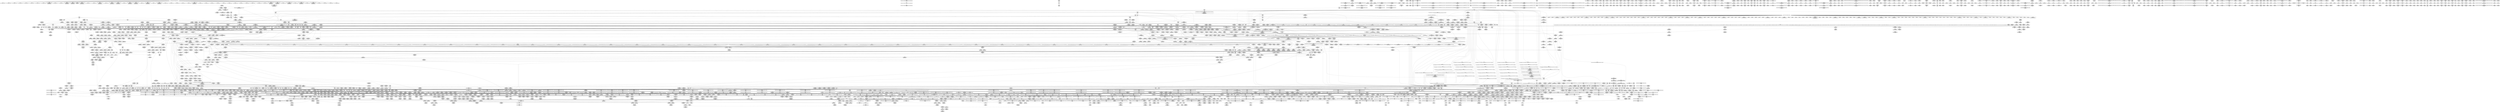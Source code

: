 digraph {
	CE0x4ff1b40 [shape=record,shape=Mrecord,label="{CE0x4ff1b40|tomoyo_get_realpath:_tmp11|security/tomoyo/file.c,156|*SummSink*}"]
	CE0x5f27ad0 [shape=record,shape=Mrecord,label="{CE0x5f27ad0|%struct.task_struct*_(%struct.task_struct**)*_asm_movq_%gs:$_1:P_,$0_,_r,im,_dirflag_,_fpsr_,_flags_|*SummSource*}"]
	CE0x7999830 [shape=record,shape=Mrecord,label="{CE0x7999830|tomoyo_init_request_info:_mode|security/tomoyo/util.c,1010|*SummSource*}"]
	CE0x4eb7f10 [shape=record,shape=Mrecord,label="{CE0x4eb7f10|tomoyo_path_perm:_tmp3|security/tomoyo/file.c,788|*SummSink*}"]
	CE0x4f87080 [shape=record,shape=Mrecord,label="{CE0x4f87080|i32_2|*Constant*}"]
	CE0x443d9c0 [shape=record,shape=Mrecord,label="{CE0x443d9c0|i64_176|*Constant*|*SummSource*}"]
	CE0x5e270e0 [shape=record,shape=Mrecord,label="{CE0x5e270e0|tomoyo_fill_path_info:_tmp8|security/tomoyo/util.c,667}"]
	CE0x5055cb0 [shape=record,shape=Mrecord,label="{CE0x5055cb0|tomoyo_const_part_length:_len.0|*SummSource*}"]
	CE0x76f5cf0 [shape=record,shape=Mrecord,label="{CE0x76f5cf0|i64*_getelementptr_inbounds_(_31_x_i64_,_31_x_i64_*___llvm_gcov_ctr43150,_i64_0,_i64_30)|*Constant*|*SummSink*}"]
	CE0x4fa50e0 [shape=record,shape=Mrecord,label="{CE0x4fa50e0|i64_5|*Constant*}"]
	CE0x4fdf540 [shape=record,shape=Mrecord,label="{CE0x4fdf540|tomoyo_domain:_tmp19|security/tomoyo/common.h,1205|*SummSink*}"]
	CE0x4349670 [shape=record,shape=Mrecord,label="{CE0x4349670|i64_16|*Constant*|*SummSource*}"]
	CE0x6172ca0 [shape=record,shape=Mrecord,label="{CE0x6172ca0|_ret_%struct.tomoyo_domain_info*_%tmp23,_!dbg_!38929|security/tomoyo/common.h,1205}"]
	CE0x6205590 [shape=record,shape=Mrecord,label="{CE0x6205590|tomoyo_init_request_info:_ns|security/tomoyo/util.c,1010|*SummSink*}"]
	CE0x519ee70 [shape=record,shape=Mrecord,label="{CE0x519ee70|128:_i8*,_1208:_%struct.file*,_:_CMRE_51,52_}"]
	CE0x5e26a30 [shape=record,shape=Mrecord,label="{CE0x5e26a30|tomoyo_get_mode:_conv|security/tomoyo/util.c,982}"]
	CE0x528e8b0 [shape=record,shape=Mrecord,label="{CE0x528e8b0|tomoyo_fill_path_info:_conv4|security/tomoyo/util.c,667}"]
	CE0x5e8d3c0 [shape=record,shape=Mrecord,label="{CE0x5e8d3c0|tomoyo_audit_path_log:_path2|security/tomoyo/file.c,169}"]
	CE0x4fac710 [shape=record,shape=Mrecord,label="{CE0x4fac710|i64*_getelementptr_inbounds_(_6_x_i64_,_6_x_i64_*___llvm_gcov_ctr26,_i64_0,_i64_0)|*Constant*}"]
	CE0x5ea2a60 [shape=record,shape=Mrecord,label="{CE0x5ea2a60|i64_23|*Constant*|*SummSink*}"]
	CE0x5dbfac0 [shape=record,shape=Mrecord,label="{CE0x5dbfac0|tomoyo_path_perm:_tmp48|security/tomoyo/file.c,828}"]
	CE0x529e860 [shape=record,shape=Mrecord,label="{CE0x529e860|tomoyo_get_mode:_tmp18|security/tomoyo/util.c,985}"]
	CE0x77f7bf0 [shape=record,shape=Mrecord,label="{CE0x77f7bf0|i64*_getelementptr_inbounds_(_2_x_i64_,_2_x_i64_*___llvm_gcov_ctr31,_i64_0,_i64_0)|*Constant*|*SummSource*}"]
	CE0x40b8990 [shape=record,shape=Mrecord,label="{CE0x40b8990|tomoyo_path_permission:_path7|security/tomoyo/file.c,569|*SummSink*}"]
	CE0x6164920 [shape=record,shape=Mrecord,label="{CE0x6164920|tomoyo_init_request_info:_tmp5|security/tomoyo/util.c,1004}"]
	CE0x5f1b720 [shape=record,shape=Mrecord,label="{CE0x5f1b720|i64*_getelementptr_inbounds_(_25_x_i64_,_25_x_i64_*___llvm_gcov_ctr11,_i64_0,_i64_14)|*Constant*|*SummSink*}"]
	CE0x609a6a0 [shape=record,shape=Mrecord,label="{CE0x609a6a0|i64*_getelementptr_inbounds_(_31_x_i64_,_31_x_i64_*___llvm_gcov_ctr43150,_i64_0,_i64_9)|*Constant*}"]
	CE0x5053aa0 [shape=record,shape=Mrecord,label="{CE0x5053aa0|_call_void_rcu_lock_release(%struct.lockdep_map*_%dep_map)_#9,_!dbg_!38905|include/linux/srcu.h,236}"]
	CE0x4f31860 [shape=record,shape=Mrecord,label="{CE0x4f31860|tomoyo_get_mode:_config7|security/tomoyo/util.c,983}"]
	CE0x4247270 [shape=record,shape=Mrecord,label="{CE0x4247270|8:_%struct.vfsmount*,_16:_%struct.dentry*,_168:_%struct.tomoyo_path_info*,_:_SCMRE_8,16_|*MultipleSource*|security/tomoyo/tomoyo.c, 175|security/tomoyo/tomoyo.c,175}"]
	CE0x771cbc0 [shape=record,shape=Mrecord,label="{CE0x771cbc0|__llvm_gcov_indirect_counter_increment114:_tmp3|*SummSink*}"]
	CE0x773ce90 [shape=record,shape=Mrecord,label="{CE0x773ce90|tomoyo_path_perm:_symlink_target|security/tomoyo/file.c, 794|*SummSink*}"]
	CE0x5d543e0 [shape=record,shape=Mrecord,label="{CE0x5d543e0|i64_25|*Constant*|*SummSink*}"]
	CE0x604f4c0 [shape=record,shape=Mrecord,label="{CE0x604f4c0|tomoyo_const_part_length:_tmp46|security/tomoyo/util.c,646|*SummSink*}"]
	CE0x62d5130 [shape=record,shape=Mrecord,label="{CE0x62d5130|i1_false|*Constant*}"]
	CE0x605f820 [shape=record,shape=Mrecord,label="{CE0x605f820|i64**_getelementptr_inbounds_(_3_x_i64*_,_3_x_i64*_*___llvm_gcda_edge_table,_i64_0,_i64_0)|*Constant*|*SummSink*}"]
	CE0x5f07420 [shape=record,shape=Mrecord,label="{CE0x5f07420|_ret_void,_!dbg_!38929|security/tomoyo/util.c,670}"]
	CE0x78859a0 [shape=record,shape=Mrecord,label="{CE0x78859a0|i64*_getelementptr_inbounds_(_25_x_i64_,_25_x_i64_*___llvm_gcov_ctr11,_i64_0,_i64_22)|*Constant*|*SummSource*}"]
	CE0x4ff8ef0 [shape=record,shape=Mrecord,label="{CE0x4ff8ef0|GLOBAL:_tomoyo_fill_path_info|*Constant*}"]
	CE0x5de7ce0 [shape=record,shape=Mrecord,label="{CE0x5de7ce0|i64*_getelementptr_inbounds_(_5_x_i64_,_5_x_i64_*___llvm_gcov_ctr28130,_i64_0,_i64_3)|*Constant*}"]
	CE0x4f87380 [shape=record,shape=Mrecord,label="{CE0x4f87380|__llvm_gcov_indirect_counter_increment114:_tmp1|*SummSource*}"]
	CE0x786e890 [shape=record,shape=Mrecord,label="{CE0x786e890|tomoyo_path_perm:_tobool24|security/tomoyo/file.c,826|*SummSink*}"]
	CE0x4ff68e0 [shape=record,shape=Mrecord,label="{CE0x4ff68e0|_ret_%struct.task_struct*_%tmp4,_!dbg_!38905|./arch/x86/include/asm/current.h,14|*SummSink*}"]
	CE0x42243d0 [shape=record,shape=Mrecord,label="{CE0x42243d0|tomoyo_path_unlink:_bb|*SummSource*}"]
	CE0x776e130 [shape=record,shape=Mrecord,label="{CE0x776e130|tomoyo_path_perm:_tmp38|security/tomoyo/file.c,822|*SummSink*}"]
	CE0x6289480 [shape=record,shape=Mrecord,label="{CE0x6289480|0:_i8,_array:_GCRE_tomoyo_index2category_constant_39_x_i8_c_00_00_00_00_00_00_00_00_00_00_00_00_00_00_00_00_00_00_00_00_00_00_00_01_01_01_01_01_01_01_01_01_01_01_01_01_01_01_02_,_align_16:_elem_10::|security/tomoyo/util.c,983}"]
	CE0x4347d10 [shape=record,shape=Mrecord,label="{CE0x4347d10|tomoyo_path_permission:_tmp10|security/tomoyo/file.c,565}"]
	CE0x5090460 [shape=record,shape=Mrecord,label="{CE0x5090460|i32_48|*Constant*|*SummSource*}"]
	CE0x42be260 [shape=record,shape=Mrecord,label="{CE0x42be260|tomoyo_path_perm:_tmp12|security/tomoyo/file.c,799}"]
	CE0x5faba40 [shape=record,shape=Mrecord,label="{CE0x5faba40|tomoyo_domain:_bb|*SummSource*}"]
	CE0x50d2410 [shape=record,shape=Mrecord,label="{CE0x50d2410|tomoyo_fill_path_info:_call11|security/tomoyo/util.c,669}"]
	CE0x4319740 [shape=record,shape=Mrecord,label="{CE0x4319740|tomoyo_fill_path_info:_const_len|security/tomoyo/util.c,666}"]
	CE0x426e0e0 [shape=record,shape=Mrecord,label="{CE0x426e0e0|i32_49|*Constant*|*SummSource*}"]
	CE0x5170410 [shape=record,shape=Mrecord,label="{CE0x5170410|tomoyo_const_part_length:_tmp31|security/tomoyo/util.c,641|*SummSink*}"]
	CE0x42a7900 [shape=record,shape=Mrecord,label="{CE0x42a7900|GLOBAL:___llvm_gcov_indirect_counter_increment114|*Constant*}"]
	CE0x5152780 [shape=record,shape=Mrecord,label="{CE0x5152780|tomoyo_get_mode:_tmp23|security/tomoyo/util.c,986}"]
	CE0x4f33200 [shape=record,shape=Mrecord,label="{CE0x4f33200|0:_i8,_array:_GCR_tomoyo_p2mac_internal_constant_11_x_i8_c_00_01_01_01_03_04_06_09_0A_13_15_,_align_1:_elem_5::|security/tomoyo/file.c,797}"]
	CE0x772e310 [shape=record,shape=Mrecord,label="{CE0x772e310|_call_void___llvm_gcov_indirect_counter_increment114(i32*___llvm_gcov_global_state_pred45,_i64**_getelementptr_inbounds_(_3_x_i64*_,_3_x_i64*_*___llvm_gcda_edge_table44,_i64_0,_i64_2)),_!dbg_!38930|security/tomoyo/util.c,640|*SummSink*}"]
	CE0x7a01440 [shape=record,shape=Mrecord,label="{CE0x7a01440|tomoyo_init_request_info:_tmp13|*LoadInst*|security/tomoyo/util.c,1011}"]
	CE0x41fe880 [shape=record,shape=Mrecord,label="{CE0x41fe880|tomoyo_get_mode:_conv15|security/tomoyo/util.c,987|*SummSource*}"]
	CE0x5de7db0 [shape=record,shape=Mrecord,label="{CE0x5de7db0|tomoyo_fill_path_info:_tmp7|security/tomoyo/util.c,667}"]
	CE0x62cd350 [shape=record,shape=Mrecord,label="{CE0x62cd350|tomoyo_path_perm:_if.then25|*SummSource*}"]
	CE0x4503ff0 [shape=record,shape=Mrecord,label="{CE0x4503ff0|tomoyo_fill_path_info:_tmp11|security/tomoyo/util.c,667}"]
	CE0x42543c0 [shape=record,shape=Mrecord,label="{CE0x42543c0|_ret_i32_%retval.0,_!dbg_!38973|security/tomoyo/file.c,829}"]
	"CONST[source:1(input),value:2(dynamic)][purpose:{subject}]"
	CE0x50c76f0 [shape=record,shape=Mrecord,label="{CE0x50c76f0|__llvm_gcov_indirect_counter_increment114:_counter}"]
	CE0x7808100 [shape=record,shape=Mrecord,label="{CE0x7808100|rcu_lock_acquire:_indirectgoto}"]
	CE0x6067490 [shape=record,shape=Mrecord,label="{CE0x6067490|tomoyo_domain:_if.end|*SummSource*}"]
	CE0x4edbd90 [shape=record,shape=Mrecord,label="{CE0x4edbd90|tomoyo_add_slash:_tmp13|security/tomoyo/file.c,138|*SummSource*}"]
	CE0x41a35b0 [shape=record,shape=Mrecord,label="{CE0x41a35b0|tomoyo_get_mode:_tmp27|security/tomoyo/util.c,988|*SummSink*}"]
	CE0x5d99d10 [shape=record,shape=Mrecord,label="{CE0x5d99d10|tomoyo_get_mode:_config|security/tomoyo/util.c,981}"]
	CE0x4eb45f0 [shape=record,shape=Mrecord,label="{CE0x4eb45f0|0:_i8,_array:_GCRE_tomoyo_index2category_constant_39_x_i8_c_00_00_00_00_00_00_00_00_00_00_00_00_00_00_00_00_00_00_00_00_00_00_00_01_01_01_01_01_01_01_01_01_01_01_01_01_01_01_02_,_align_16:_elem_17::|security/tomoyo/util.c,983}"]
	CE0x5eddd90 [shape=record,shape=Mrecord,label="{CE0x5eddd90|tomoyo_const_part_length:_while.cond|*SummSource*}"]
	CE0x5d73e50 [shape=record,shape=Mrecord,label="{CE0x5d73e50|tomoyo_domain:_tmp8|security/tomoyo/common.h,1205|*SummSink*}"]
	CE0x4350b60 [shape=record,shape=Mrecord,label="{CE0x4350b60|i32_8|*Constant*|*SummSource*}"]
	CE0x5f1bc60 [shape=record,shape=Mrecord,label="{CE0x5f1bc60|tomoyo_path_perm:_tmp28|security/tomoyo/file.c,815|*SummSink*}"]
	CE0x76deb20 [shape=record,shape=Mrecord,label="{CE0x76deb20|tomoyo_const_part_length:_tmp50|security/tomoyo/util.c,651}"]
	CE0x4ef9c50 [shape=record,shape=Mrecord,label="{CE0x4ef9c50|get_current:_tmp2}"]
	CE0x62bbd30 [shape=record,shape=Mrecord,label="{CE0x62bbd30|%struct.task_struct*_(%struct.task_struct**)*_asm_movq_%gs:$_1:P_,$0_,_r,im,_dirflag_,_fpsr_,_flags_|*SummSink*}"]
	CE0x432e6d0 [shape=record,shape=Mrecord,label="{CE0x432e6d0|srcu_read_lock:_tmp1|*SummSink*}"]
	CE0x51a6ae0 [shape=record,shape=Mrecord,label="{CE0x51a6ae0|_call_void___llvm_gcov_indirect_counter_increment(i32*___llvm_gcov_global_state_pred,_i64**_getelementptr_inbounds_(_3_x_i64*_,_3_x_i64*_*___llvm_gcda_edge_table,_i64_0,_i64_1)),_!dbg_!38937|security/tomoyo/file.c,810|*SummSink*}"]
	CE0x5ddc7e0 [shape=record,shape=Mrecord,label="{CE0x5ddc7e0|__llvm_gcov_indirect_counter_increment114:_exit|*SummSink*}"]
	CE0x62382b0 [shape=record,shape=Mrecord,label="{CE0x62382b0|_call_void_mcount()_#3|*SummSink*}"]
	CE0x5e9b7a0 [shape=record,shape=Mrecord,label="{CE0x5e9b7a0|VOIDTB_TE:_CE_264,272_|Function::tomoyo_path_unlink&Arg::dentry::}"]
	CE0x772ef90 [shape=record,shape=Mrecord,label="{CE0x772ef90|tomoyo_init_request_info:_if.end|*SummSink*}"]
	CE0x4f333d0 [shape=record,shape=Mrecord,label="{CE0x4f333d0|tomoyo_path_unlink:_tmp2|*SummSink*}"]
	CE0x51eb320 [shape=record,shape=Mrecord,label="{CE0x51eb320|tomoyo_path_perm:_if.end26}"]
	CE0x5e30160 [shape=record,shape=Mrecord,label="{CE0x5e30160|0:_%struct.tomoyo_obj_info*,_16:_%struct.tomoyo_domain_info*,_24:_%struct.tomoyo_path_info*,_40:_i8,_72:_i8,_75:_i8,_76:_i8,_77:_i8,_:_SCMRE_50,51_}"]
	CE0x432fd70 [shape=record,shape=Mrecord,label="{CE0x432fd70|tomoyo_path_perm:_tmp6|security/tomoyo/file.c,789}"]
	CE0x5ea4980 [shape=record,shape=Mrecord,label="{CE0x5ea4980|tomoyo_get_mode:_tmp15|security/tomoyo/util.c,983|*SummSource*}"]
	CE0x43b4be0 [shape=record,shape=Mrecord,label="{CE0x43b4be0|_ret_i32_%retval.0,_!dbg_!38973|security/tomoyo/file.c,829|*SummSink*}"]
	CE0x6cdd520 [shape=record,shape=Mrecord,label="{CE0x6cdd520|i32_1205|*Constant*}"]
	CE0x5152200 [shape=record,shape=Mrecord,label="{CE0x5152200|tomoyo_get_mode:_tmp22|security/tomoyo/util.c,986|*SummSource*}"]
	CE0x77b3a50 [shape=record,shape=Mrecord,label="{CE0x77b3a50|tomoyo_path_permission:_cmp10|security/tomoyo/file.c,573|*SummSource*}"]
	CE0x5d65e20 [shape=record,shape=Mrecord,label="{CE0x5d65e20|tomoyo_fill_path_info:_is_dir|security/tomoyo/util.c,667|*SummSink*}"]
	CE0x76dee00 [shape=record,shape=Mrecord,label="{CE0x76dee00|i64*_getelementptr_inbounds_(_31_x_i64_,_31_x_i64_*___llvm_gcov_ctr43150,_i64_0,_i64_29)|*Constant*}"]
	CE0x779d1b0 [shape=record,shape=Mrecord,label="{CE0x779d1b0|tomoyo_path_perm:_tmp39|security/tomoyo/file.c,821|*SummSink*}"]
	CE0x60ccd00 [shape=record,shape=Mrecord,label="{CE0x60ccd00|tomoyo_fill_path_info:_call11|security/tomoyo/util.c,669}"]
	CE0x42a7a70 [shape=record,shape=Mrecord,label="{CE0x42a7a70|__llvm_gcov_indirect_counter_increment114:_counters|Function::__llvm_gcov_indirect_counter_increment114&Arg::counters::}"]
	CE0x5d08150 [shape=record,shape=Mrecord,label="{CE0x5d08150|srcu_read_lock:_dep_map|include/linux/srcu.h,222|*SummSource*}"]
	CE0x76f5490 [shape=record,shape=Mrecord,label="{CE0x76f5490|tomoyo_const_part_length:_retval.0|*SummSink*}"]
	CE0x6cfae00 [shape=record,shape=Mrecord,label="{CE0x6cfae00|0:_i8,_array:_GCRE_tomoyo_index2category_constant_39_x_i8_c_00_00_00_00_00_00_00_00_00_00_00_00_00_00_00_00_00_00_00_00_00_00_00_01_01_01_01_01_01_01_01_01_01_01_01_01_01_01_02_,_align_16:_elem_21::|security/tomoyo/util.c,983}"]
	CE0x79ab440 [shape=record,shape=Mrecord,label="{CE0x79ab440|tomoyo_fill_path_info:_tmp}"]
	CE0x61c2fb0 [shape=record,shape=Mrecord,label="{CE0x61c2fb0|__llvm_gcov_indirect_counter_increment114:_pred}"]
	CE0x43ecae0 [shape=record,shape=Mrecord,label="{CE0x43ecae0|tomoyo_get_mode:_tmp15|security/tomoyo/util.c,983|*SummSink*}"]
	CE0x43b4e30 [shape=record,shape=Mrecord,label="{CE0x43b4e30|_ret_i32_%call,_!dbg_!38908|security/tomoyo/tomoyo.c,176|*SummSource*}"]
	CE0x772aeb0 [shape=record,shape=Mrecord,label="{CE0x772aeb0|tomoyo_const_part_length:_sw.bb9}"]
	CE0x5ddca20 [shape=record,shape=Mrecord,label="{CE0x5ddca20|rcu_lock_acquire:_tmp|*SummSource*}"]
	CE0x78536f0 [shape=record,shape=Mrecord,label="{CE0x78536f0|rcu_lock_release:_bb}"]
	CE0x515c540 [shape=record,shape=Mrecord,label="{CE0x515c540|0:_i8,_array:_GCRE_tomoyo_index2category_constant_39_x_i8_c_00_00_00_00_00_00_00_00_00_00_00_00_00_00_00_00_00_00_00_00_00_00_00_01_01_01_01_01_01_01_01_01_01_01_01_01_01_01_02_,_align_16:_elem_31::|security/tomoyo/util.c,983}"]
	CE0x504dd50 [shape=record,shape=Mrecord,label="{CE0x504dd50|128:_i8*,_1208:_%struct.file*,_:_CMRE_42,43_}"]
	CE0x7673de0 [shape=record,shape=Mrecord,label="{CE0x7673de0|tomoyo_const_part_length:_tmp34|security/tomoyo/util.c,642|*SummSource*}"]
	CE0x5dc6f10 [shape=record,shape=Mrecord,label="{CE0x5dc6f10|i64*_getelementptr_inbounds_(_25_x_i64_,_25_x_i64_*___llvm_gcov_ctr11,_i64_0,_i64_24)|*Constant*|*SummSink*}"]
	CE0x5cd2c10 [shape=record,shape=Mrecord,label="{CE0x5cd2c10|i64*_getelementptr_inbounds_(_2_x_i64_,_2_x_i64_*___llvm_gcov_ctr31,_i64_0,_i64_1)|*Constant*|*SummSource*}"]
	CE0x5ece790 [shape=record,shape=Mrecord,label="{CE0x5ece790|COLLAPSED:_GCMRE_.str2_private_unnamed_addr_constant_2_x_i8_c_/_00_,_align_1:_elem_0:default:}"]
	CE0x775cec0 [shape=record,shape=Mrecord,label="{CE0x775cec0|tomoyo_path_perm:_tmp37|security/tomoyo/file.c,822|*SummSink*}"]
	CE0x5d08980 [shape=record,shape=Mrecord,label="{CE0x5d08980|tomoyo_fill_path_info:_tmp12|security/tomoyo/util.c,667}"]
	CE0x61fa150 [shape=record,shape=Mrecord,label="{CE0x61fa150|_call_void_mcount()_#3}"]
	CE0x77601e0 [shape=record,shape=Mrecord,label="{CE0x77601e0|tomoyo_path_perm:_tmp34|security/tomoyo/file.c,821|*SummSink*}"]
	CE0x61d1ce0 [shape=record,shape=Mrecord,label="{CE0x61d1ce0|tomoyo_init_request_info:_profile2|security/tomoyo/util.c,1007}"]
	CE0x6cf9430 [shape=record,shape=Mrecord,label="{CE0x6cf9430|tomoyo_get_mode:_mode.0|*SummSource*}"]
	CE0x6023380 [shape=record,shape=Mrecord,label="{CE0x6023380|i32_3|*Constant*|*SummSource*}"]
	CE0x4f40d80 [shape=record,shape=Mrecord,label="{CE0x4f40d80|tomoyo_init_request_info:_domain|Function::tomoyo_init_request_info&Arg::domain::|*SummSink*}"]
	CE0x7865f30 [shape=record,shape=Mrecord,label="{CE0x7865f30|tomoyo_path_permission:_profile|security/tomoyo/file.c,564}"]
	CE0x77d7a30 [shape=record,shape=Mrecord,label="{CE0x77d7a30|tomoyo_path_permission:_tmp22|security/tomoyo/file.c,574|*SummSource*}"]
	CE0x5055740 [shape=record,shape=Mrecord,label="{CE0x5055740|0:_i8,_array:_GCRE_tomoyo_index2category_constant_39_x_i8_c_00_00_00_00_00_00_00_00_00_00_00_00_00_00_00_00_00_00_00_00_00_00_00_01_01_01_01_01_01_01_01_01_01_01_01_01_01_01_02_,_align_16:_elem_18::|security/tomoyo/util.c,983}"]
	CE0x60acc10 [shape=record,shape=Mrecord,label="{CE0x60acc10|i32_5|*Constant*}"]
	CE0x773b7f0 [shape=record,shape=Mrecord,label="{CE0x773b7f0|tomoyo_path_perm:_bb|*SummSource*}"]
	CE0x61fa250 [shape=record,shape=Mrecord,label="{CE0x61fa250|_call_void_mcount()_#3|*SummSource*}"]
	CE0x5ea2d90 [shape=record,shape=Mrecord,label="{CE0x5ea2d90|tomoyo_const_part_length:_tmp36|security/tomoyo/util.c,644|*SummSink*}"]
	CE0x60ab260 [shape=record,shape=Mrecord,label="{CE0x60ab260|tomoyo_path_perm:_cmp18|security/tomoyo/file.c,821|*SummSource*}"]
	CE0x79b9dd0 [shape=record,shape=Mrecord,label="{CE0x79b9dd0|tomoyo_fill_path_info:_arrayidx|security/tomoyo/util.c,667|*SummSink*}"]
	CE0x4e75090 [shape=record,shape=Mrecord,label="{CE0x4e75090|tomoyo_path_perm:_call|security/tomoyo/file.c,797|*SummSource*}"]
	CE0x50559f0 [shape=record,shape=Mrecord,label="{CE0x50559f0|0:_i8,_array:_GCRE_tomoyo_index2category_constant_39_x_i8_c_00_00_00_00_00_00_00_00_00_00_00_00_00_00_00_00_00_00_00_00_00_00_00_01_01_01_01_01_01_01_01_01_01_01_01_01_01_01_02_,_align_16:_elem_19::|security/tomoyo/util.c,983}"]
	CE0x6026180 [shape=record,shape=Mrecord,label="{CE0x6026180|tomoyo_fill_path_info:_tmp|*SummSink*}"]
	CE0x5ea6d60 [shape=record,shape=Mrecord,label="{CE0x5ea6d60|tomoyo_const_part_length:_tmp39|security/tomoyo/util.c,644|*SummSink*}"]
	CE0x5e4ef60 [shape=record,shape=Mrecord,label="{CE0x5e4ef60|tomoyo_add_slash:_tmp12|security/tomoyo/file.c,138|*SummSource*}"]
	CE0x5ea6bb0 [shape=record,shape=Mrecord,label="{CE0x5ea6bb0|tomoyo_const_part_length:_tmp39|security/tomoyo/util.c,644|*SummSource*}"]
	CE0x5e71170 [shape=record,shape=Mrecord,label="{CE0x5e71170|GLOBAL:___srcu_read_unlock|*Constant*|*SummSink*}"]
	CE0x6214b80 [shape=record,shape=Mrecord,label="{CE0x6214b80|tomoyo_path_perm:_if.end22|*SummSink*}"]
	CE0x4200330 [shape=record,shape=Mrecord,label="{CE0x4200330|tomoyo_get_mode:_tmp8|security/tomoyo/util.c,979|*SummSource*}"]
	CE0x4f31f20 [shape=record,shape=Mrecord,label="{CE0x4f31f20|tomoyo_const_part_length:_tmp14|security/tomoyo/util.c,626}"]
	CE0x5d83460 [shape=record,shape=Mrecord,label="{CE0x5d83460|tomoyo_const_part_length:_conv14|security/tomoyo/util.c,641|*SummSink*}"]
	CE0x6244e30 [shape=record,shape=Mrecord,label="{CE0x6244e30|tomoyo_const_part_length:_tmp24|security/tomoyo/util.c,640|*SummSink*}"]
	CE0x4ee9ba0 [shape=record,shape=Mrecord,label="{CE0x4ee9ba0|tomoyo_fill_path_info:_tmp13|*LoadInst*|security/tomoyo/util.c,668}"]
	CE0x43b0c50 [shape=record,shape=Mrecord,label="{CE0x43b0c50|tomoyo_fill_path_info:_sub|security/tomoyo/util.c,667|*SummSource*}"]
	CE0x5076e80 [shape=record,shape=Mrecord,label="{CE0x5076e80|tomoyo_path_perm:_mode|security/tomoyo/file.c,800}"]
	CE0x5c50870 [shape=record,shape=Mrecord,label="{CE0x5c50870|tomoyo_get_mode:_idxprom6|security/tomoyo/util.c,983}"]
	CE0x509bf00 [shape=record,shape=Mrecord,label="{CE0x509bf00|i64*_getelementptr_inbounds_(_6_x_i64_,_6_x_i64_*___llvm_gcov_ctr25,_i64_0,_i64_5)|*Constant*}"]
	CE0x60562d0 [shape=record,shape=Mrecord,label="{CE0x60562d0|i64*_getelementptr_inbounds_(_25_x_i64_,_25_x_i64_*___llvm_gcov_ctr11,_i64_0,_i64_3)|*Constant*}"]
	CE0x6025820 [shape=record,shape=Mrecord,label="{CE0x6025820|tomoyo_get_mode:_tmp4|security/tomoyo/util.c,978}"]
	CE0x7791000 [shape=record,shape=Mrecord,label="{CE0x7791000|tomoyo_fill_path_info:_tmp6|security/tomoyo/util.c,667}"]
	CE0x4efae00 [shape=record,shape=Mrecord,label="{CE0x4efae00|128:_i8*,_1208:_%struct.file*,_:_CMRE_5,6_}"]
	CE0x4fcbe70 [shape=record,shape=Mrecord,label="{CE0x4fcbe70|GLOBAL:_rcu_lock_acquire|*Constant*|*SummSink*}"]
	CE0x4ff9070 [shape=record,shape=Mrecord,label="{CE0x4ff9070|_call_void_tomoyo_fill_path_info(%struct.tomoyo_path_info*_%buf)_#9,_!dbg_!38913|security/tomoyo/file.c,152|*SummSink*}"]
	CE0x782dad0 [shape=record,shape=Mrecord,label="{CE0x782dad0|tomoyo_path_permission:_tmp25|security/tomoyo/file.c,575}"]
	CE0x502e680 [shape=record,shape=Mrecord,label="{CE0x502e680|128:_i8*,_1208:_%struct.file*,_:_CMRE_29,30_}"]
	CE0x43d07e0 [shape=record,shape=Mrecord,label="{CE0x43d07e0|i64*_getelementptr_inbounds_(_25_x_i64_,_25_x_i64_*___llvm_gcov_ctr11,_i64_0,_i64_0)|*Constant*|*SummSource*}"]
	CE0x60cc420 [shape=record,shape=Mrecord,label="{CE0x60cc420|tomoyo_fill_path_info:_is_patterned|security/tomoyo/util.c,668|*SummSource*}"]
	CE0x4e74f10 [shape=record,shape=Mrecord,label="{CE0x4e74f10|tomoyo_init_request_info:_entry}"]
	CE0x4fac810 [shape=record,shape=Mrecord,label="{CE0x4fac810|i64*_getelementptr_inbounds_(_6_x_i64_,_6_x_i64_*___llvm_gcov_ctr26,_i64_0,_i64_0)|*Constant*|*SummSource*}"]
	CE0x502e900 [shape=record,shape=Mrecord,label="{CE0x502e900|128:_i8*,_1208:_%struct.file*,_:_CMRE_31,32_}"]
	CE0x776dae0 [shape=record,shape=Mrecord,label="{CE0x776dae0|tomoyo_path_perm:_name21|security/tomoyo/file.c,822|*SummSource*}"]
	CE0x77a2320 [shape=record,shape=Mrecord,label="{CE0x77a2320|i64*_getelementptr_inbounds_(_2_x_i64_,_2_x_i64_*___llvm_gcov_ctr23,_i64_0,_i64_1)|*Constant*|*SummSource*}"]
	CE0x5ea3130 [shape=record,shape=Mrecord,label="{CE0x5ea3130|tomoyo_const_part_length:_tmp37|security/tomoyo/util.c,644}"]
	CE0x4f35e50 [shape=record,shape=Mrecord,label="{CE0x4f35e50|VOIDTB_TE:_CE_319,320_}"]
	CE0x5e9aeb0 [shape=record,shape=Mrecord,label="{CE0x5e9aeb0|VOIDTB_TE:_CE_192,193_}"]
	CE0x6025520 [shape=record,shape=Mrecord,label="{CE0x6025520|GLOBAL:___llvm_gcov_ctr31133|Global_var:__llvm_gcov_ctr31133|*SummSource*}"]
	CE0x787ecf0 [shape=record,shape=Mrecord,label="{CE0x787ecf0|tomoyo_path_perm:_tmp42|security/tomoyo/file.c,826|*SummSource*}"]
	CE0x796ca70 [shape=record,shape=Mrecord,label="{CE0x796ca70|_ret_i32_%retval.0,_!dbg_!38935|security/tomoyo/util.c,988}"]
	CE0x5053980 [shape=record,shape=Mrecord,label="{CE0x5053980|rcu_lock_release:_entry|*SummSource*}"]
	CE0x609a3e0 [shape=record,shape=Mrecord,label="{CE0x609a3e0|tomoyo_const_part_length:_tmp19|security/tomoyo/util.c,628}"]
	CE0x5dc6cb0 [shape=record,shape=Mrecord,label="{CE0x5dc6cb0|tomoyo_path_perm:_retval.0|*SummSource*}"]
	CE0x7a00fb0 [shape=record,shape=Mrecord,label="{CE0x7a00fb0|i64*_getelementptr_inbounds_(_2_x_i64_,_2_x_i64_*___llvm_gcov_ctr22,_i64_0,_i64_0)|*Constant*}"]
	CE0x777e8e0 [shape=record,shape=Mrecord,label="{CE0x777e8e0|_call_void_kfree(i8*_%tmp38)_#9,_!dbg_!38960|security/tomoyo/file.c,822|*SummSink*}"]
	CE0x50d9f80 [shape=record,shape=Mrecord,label="{CE0x50d9f80|i64*_getelementptr_inbounds_(_31_x_i64_,_31_x_i64_*___llvm_gcov_ctr43150,_i64_0,_i64_4)|*Constant*|*SummSource*}"]
	CE0x4e1ebb0 [shape=record,shape=Mrecord,label="{CE0x4e1ebb0|rcu_lock_release:_entry|*SummSink*}"]
	CE0x4f21270 [shape=record,shape=Mrecord,label="{CE0x4f21270|_ret_void,_!dbg_!38908|include/linux/rcupdate.h,424|*SummSource*}"]
	CE0x6040d60 [shape=record,shape=Mrecord,label="{CE0x6040d60|i32_0|*Constant*}"]
	CE0x42ab570 [shape=record,shape=Mrecord,label="{CE0x42ab570|srcu_read_unlock:_tmp3}"]
	CE0x61aa6a0 [shape=record,shape=Mrecord,label="{CE0x61aa6a0|tomoyo_const_part_length:_sw.epilog|*SummSource*}"]
	CE0x7a013d0 [shape=record,shape=Mrecord,label="{CE0x7a013d0|tomoyo_read_lock:_bb|*SummSink*}"]
	CE0x42aba40 [shape=record,shape=Mrecord,label="{CE0x42aba40|i64_18|*Constant*|*SummSource*}"]
	CE0x4446e20 [shape=record,shape=Mrecord,label="{CE0x4446e20|tomoyo_const_part_length:_incdec.ptr|security/tomoyo/util.c,626|*SummSource*}"]
	CE0x40b8dc0 [shape=record,shape=Mrecord,label="{CE0x40b8dc0|GLOBAL:___llvm_gcov_ctr28130|Global_var:__llvm_gcov_ctr28130|*SummSink*}"]
	CE0x500fce0 [shape=record,shape=Mrecord,label="{CE0x500fce0|tomoyo_const_part_length:_tmp33|security/tomoyo/util.c,642}"]
	CE0x609d380 [shape=record,shape=Mrecord,label="{CE0x609d380|tomoyo_audit_path_log:_param|security/tomoyo/file.c,168|*SummSink*}"]
	CE0x5057fa0 [shape=record,shape=Mrecord,label="{CE0x5057fa0|_call_void_rcu_lock_release(%struct.lockdep_map*_%dep_map)_#9,_!dbg_!38905|include/linux/srcu.h,236|*SummSource*}"]
	CE0x77ae050 [shape=record,shape=Mrecord,label="{CE0x77ae050|tomoyo_domain:_land.lhs.true|*SummSink*}"]
	CE0x5fc7710 [shape=record,shape=Mrecord,label="{CE0x5fc7710|tomoyo_const_part_length:_tmp23|security/tomoyo/util.c,634|*SummSink*}"]
	CE0x79efc40 [shape=record,shape=Mrecord,label="{CE0x79efc40|i32_22|*Constant*|*SummSource*}"]
	CE0x5ea3260 [shape=record,shape=Mrecord,label="{CE0x5ea3260|tomoyo_const_part_length:_tmp37|security/tomoyo/util.c,644|*SummSource*}"]
	CE0x503e7c0 [shape=record,shape=Mrecord,label="{CE0x503e7c0|tomoyo_const_part_length:_tmp27|security/tomoyo/util.c,641|*SummSink*}"]
	CE0x5f74690 [shape=record,shape=Mrecord,label="{CE0x5f74690|0:_i8,_array:_GCRE_tomoyo_index2category_constant_39_x_i8_c_00_00_00_00_00_00_00_00_00_00_00_00_00_00_00_00_00_00_00_00_00_00_00_01_01_01_01_01_01_01_01_01_01_01_01_01_01_01_02_,_align_16:_elem_6::|security/tomoyo/util.c,983}"]
	CE0x79b97c0 [shape=record,shape=Mrecord,label="{CE0x79b97c0|tomoyo_get_mode:_tmp7|security/tomoyo/util.c,979}"]
	CE0x4efaf40 [shape=record,shape=Mrecord,label="{CE0x4efaf40|128:_i8*,_1208:_%struct.file*,_:_CMRE_6,7_}"]
	CE0x42c4780 [shape=record,shape=Mrecord,label="{CE0x42c4780|tomoyo_path_unlink:_bb}"]
	CE0x61c1910 [shape=record,shape=Mrecord,label="{CE0x61c1910|tomoyo_fill_path_info:_land.rhs}"]
	CE0x503e670 [shape=record,shape=Mrecord,label="{CE0x503e670|tomoyo_const_part_length:_tmp27|security/tomoyo/util.c,641|*SummSource*}"]
	CE0x5f14450 [shape=record,shape=Mrecord,label="{CE0x5f14450|tomoyo_const_part_length:_tmp42|security/tomoyo/util.c,644|*SummSink*}"]
	CE0x799b300 [shape=record,shape=Mrecord,label="{CE0x799b300|get_current:_tmp}"]
	CE0x76bff50 [shape=record,shape=Mrecord,label="{CE0x76bff50|i64*_getelementptr_inbounds_(_2_x_i64_,_2_x_i64_*___llvm_gcov_ctr31,_i64_0,_i64_1)|*Constant*}"]
	CE0x626fbf0 [shape=record,shape=Mrecord,label="{CE0x626fbf0|GLOBAL:_srcu_read_lock|*Constant*|*SummSource*}"]
	CE0x5167350 [shape=record,shape=Mrecord,label="{CE0x5167350|tomoyo_const_part_length:_sw.bb|*SummSink*}"]
	CE0x50d1e90 [shape=record,shape=Mrecord,label="{CE0x50d1e90|rcu_lock_acquire:_indirectgoto|*SummSink*}"]
	CE0x422c770 [shape=record,shape=Mrecord,label="{CE0x422c770|i32_50|*Constant*|*SummSource*}"]
	CE0x4326130 [shape=record,shape=Mrecord,label="{CE0x4326130|i32_0|*Constant*|*SummSink*}"]
	CE0x5ca6860 [shape=record,shape=Mrecord,label="{CE0x5ca6860|tomoyo_get_mode:_tmp2|security/tomoyo/util.c,978|*SummSink*}"]
	CE0x43b6c90 [shape=record,shape=Mrecord,label="{CE0x43b6c90|tomoyo_get_mode:_tmp16|security/tomoyo/util.c,983}"]
	CE0x4f36660 [shape=record,shape=Mrecord,label="{CE0x4f36660|VOIDTB_TE:_CE_195,196_}"]
	CE0x5ddc5a0 [shape=record,shape=Mrecord,label="{CE0x5ddc5a0|__llvm_gcov_indirect_counter_increment114:_tmp|*SummSource*}"]
	CE0x5e47b00 [shape=record,shape=Mrecord,label="{CE0x5e47b00|0:_%struct.tomoyo_obj_info*,_16:_%struct.tomoyo_domain_info*,_24:_%struct.tomoyo_path_info*,_40:_i8,_72:_i8,_75:_i8,_76:_i8,_77:_i8,_:_SCMRE_55,56_}"]
	CE0x422d7b0 [shape=record,shape=Mrecord,label="{CE0x422d7b0|tomoyo_const_part_length:_conv20|security/tomoyo/util.c,644|*SummSource*}"]
	CE0x4265840 [shape=record,shape=Mrecord,label="{CE0x4265840|i32_255|*Constant*}"]
	CE0x6cf8ab0 [shape=record,shape=Mrecord,label="{CE0x6cf8ab0|tomoyo_get_mode:_add|security/tomoyo/util.c,984|*SummSink*}"]
	CE0x5edd2d0 [shape=record,shape=Mrecord,label="{CE0x5edd2d0|tomoyo_get_mode:_idxprom6|security/tomoyo/util.c,983}"]
	CE0x62891d0 [shape=record,shape=Mrecord,label="{CE0x62891d0|0:_i8,_array:_GCRE_tomoyo_index2category_constant_39_x_i8_c_00_00_00_00_00_00_00_00_00_00_00_00_00_00_00_00_00_00_00_00_00_00_00_01_01_01_01_01_01_01_01_01_01_01_01_01_01_01_02_,_align_16:_elem_9::|security/tomoyo/util.c,983}"]
	CE0x5e41210 [shape=record,shape=Mrecord,label="{CE0x5e41210|tomoyo_fill_path_info:_idxprom|security/tomoyo/util.c,667|*SummSource*}"]
	CE0x41a43a0 [shape=record,shape=Mrecord,label="{CE0x41a43a0|srcu_read_lock:_bb}"]
	CE0x4f1de70 [shape=record,shape=Mrecord,label="{CE0x4f1de70|tomoyo_path_perm:_tmp8|security/tomoyo/file.c,797|*SummSource*}"]
	CE0x799c330 [shape=record,shape=Mrecord,label="{CE0x799c330|i64*_getelementptr_inbounds_(_4_x_i64_,_4_x_i64_*___llvm_gcov_ctr24,_i64_0,_i64_1)|*Constant*|*SummSource*}"]
	CE0x50c7590 [shape=record,shape=Mrecord,label="{CE0x50c7590|i64*_null|*Constant*}"]
	CE0x42583b0 [shape=record,shape=Mrecord,label="{CE0x42583b0|tomoyo_audit_path_log:_tmp3}"]
	CE0x51fa230 [shape=record,shape=Mrecord,label="{CE0x51fa230|tomoyo_domain:_land.lhs.true|*SummSource*}"]
	CE0x6ce5500 [shape=record,shape=Mrecord,label="{CE0x6ce5500|i64*_getelementptr_inbounds_(_11_x_i64_,_11_x_i64_*___llvm_gcov_ctr54147,_i64_0,_i64_6)|*Constant*}"]
	CE0x7999230 [shape=record,shape=Mrecord,label="{CE0x7999230|tomoyo_get_realpath:_tobool|security/tomoyo/file.c,151|*SummSource*}"]
	CE0x40b9190 [shape=record,shape=Mrecord,label="{CE0x40b9190|_call_void_mcount()_#3|*SummSource*}"]
	CE0x5ee8c80 [shape=record,shape=Mrecord,label="{CE0x5ee8c80|tomoyo_path_perm:_tmp14|security/tomoyo/file.c,800}"]
	CE0x5f1b4c0 [shape=record,shape=Mrecord,label="{CE0x5f1b4c0|i64*_getelementptr_inbounds_(_25_x_i64_,_25_x_i64_*___llvm_gcov_ctr11,_i64_0,_i64_14)|*Constant*|*SummSource*}"]
	CE0x62bca00 [shape=record,shape=Mrecord,label="{CE0x62bca00|tomoyo_get_mode:_if.then|*SummSink*}"]
	CE0x43c2f10 [shape=record,shape=Mrecord,label="{CE0x43c2f10|tomoyo_path_unlink:_tmp4|*LoadInst*|security/tomoyo/tomoyo.c,175}"]
	CE0x77608e0 [shape=record,shape=Mrecord,label="{CE0x77608e0|i64*_getelementptr_inbounds_(_25_x_i64_,_25_x_i64_*___llvm_gcov_ctr11,_i64_0,_i64_18)|*Constant*|*SummSource*}"]
	CE0x6298d70 [shape=record,shape=Mrecord,label="{CE0x6298d70|tomoyo_get_realpath:_tmp5|security/tomoyo/file.c,151}"]
	CE0x4254430 [shape=record,shape=Mrecord,label="{CE0x4254430|i8*_null|*Constant*|*SummSource*}"]
	CE0x41cb930 [shape=record,shape=Mrecord,label="{CE0x41cb930|GLOBAL:___srcu_read_lock|*Constant*|*SummSink*}"]
	CE0x7773680 [shape=record,shape=Mrecord,label="{CE0x7773680|tomoyo_get_mode:_bb}"]
	CE0x50d2d40 [shape=record,shape=Mrecord,label="{CE0x50d2d40|tomoyo_get_mode:_tmp23|security/tomoyo/util.c,986}"]
	CE0x7a084b0 [shape=record,shape=Mrecord,label="{CE0x7a084b0|tomoyo_const_part_length:_tmp23|security/tomoyo/util.c,634|*SummSource*}"]
	CE0x4e5ffb0 [shape=record,shape=Mrecord,label="{CE0x4e5ffb0|_ret_i32_%conv6,_!dbg_!38926|security/tomoyo/util.c,1011|*SummSource*}"]
	CE0x43084b0 [shape=record,shape=Mrecord,label="{CE0x43084b0|tomoyo_path_permission:_conv3|security/tomoyo/file.c,565}"]
	CE0x614b230 [shape=record,shape=Mrecord,label="{CE0x614b230|_ret_i32_%call,_!dbg_!38912|security/tomoyo/file.c,167|*SummSink*}"]
	CE0x42aad40 [shape=record,shape=Mrecord,label="{CE0x42aad40|tomoyo_get_mode:_tmp10|security/tomoyo/util.c,982}"]
	CE0x4f64200 [shape=record,shape=Mrecord,label="{CE0x4f64200|GLOBAL:_tomoyo_realpath_from_path|*Constant*|*SummSource*}"]
	CE0x41726a0 [shape=record,shape=Mrecord,label="{CE0x41726a0|tomoyo_path_perm:_if.then}"]
	CE0x60bc1f0 [shape=record,shape=Mrecord,label="{CE0x60bc1f0|i32_55|*Constant*|*SummSink*}"]
	CE0x62e2650 [shape=record,shape=Mrecord,label="{CE0x62e2650|tomoyo_init_request_info:_tmp8|security/tomoyo/util.c,1005|*SummSink*}"]
	CE0x5076a30 [shape=record,shape=Mrecord,label="{CE0x5076a30|i32_9|*Constant*|*SummSink*}"]
	CE0x5db11b0 [shape=record,shape=Mrecord,label="{CE0x5db11b0|tomoyo_path_perm:_error.1|*SummSink*}"]
	CE0x61b95c0 [shape=record,shape=Mrecord,label="{CE0x61b95c0|i8*_getelementptr_inbounds_(_25_x_i8_,_25_x_i8_*_.str12,_i32_0,_i32_0)|*Constant*|*SummSource*}"]
	CE0x7719cd0 [shape=record,shape=Mrecord,label="{CE0x7719cd0|i32_4|*Constant*|*SummSink*}"]
	CE0x60bb410 [shape=record,shape=Mrecord,label="{CE0x60bb410|tomoyo_const_part_length:_tmp21|security/tomoyo/util.c,631}"]
	CE0x60eeb10 [shape=record,shape=Mrecord,label="{CE0x60eeb10|i64_12|*Constant*}"]
	CE0x5cea860 [shape=record,shape=Mrecord,label="{CE0x5cea860|tomoyo_const_part_length:_entry}"]
	CE0x5e9b5c0 [shape=record,shape=Mrecord,label="{CE0x5e9b5c0|VOIDTB_TE:_CE_256,264_|Function::tomoyo_path_unlink&Arg::dentry::}"]
	CE0x61629d0 [shape=record,shape=Mrecord,label="{CE0x61629d0|VOIDTB_TE:_CE_6368,6376_|*MultipleSource*|security/tomoyo/util.c,1010|security/tomoyo/file.c,564|Function::tomoyo_get_mode&Arg::ns::}"]
	CE0x77d8880 [shape=record,shape=Mrecord,label="{CE0x77d8880|_call_void_tomoyo_read_unlock(i32_%call3)_#9,_!dbg_!38965|security/tomoyo/file.c,825|*SummSource*}"]
	CE0x4e372f0 [shape=record,shape=Mrecord,label="{CE0x4e372f0|GLOBAL:___llvm_gcov_ctr11|Global_var:__llvm_gcov_ctr11|*SummSource*}"]
	CE0x41ffb50 [shape=record,shape=Mrecord,label="{CE0x41ffb50|i64_4|*Constant*}"]
	CE0x6cf1760 [shape=record,shape=Mrecord,label="{CE0x6cf1760|tomoyo_domain:_tmp10|security/tomoyo/common.h,1205}"]
	CE0x618e1e0 [shape=record,shape=Mrecord,label="{CE0x618e1e0|tomoyo_const_part_length:_tmp49|security/tomoyo/util.c,649}"]
	CE0x60aa9a0 [shape=record,shape=Mrecord,label="{CE0x60aa9a0|_ret_i32_%retval.0,_!dbg_!38942|security/tomoyo/file.c,575|*SummSource*}"]
	CE0x5c4b5d0 [shape=record,shape=Mrecord,label="{CE0x5c4b5d0|GLOBAL:_tomoyo_policy_loaded|Global_var:tomoyo_policy_loaded|*SummSink*}"]
	CE0x5dc6c40 [shape=record,shape=Mrecord,label="{CE0x5dc6c40|i64*_getelementptr_inbounds_(_25_x_i64_,_25_x_i64_*___llvm_gcov_ctr11,_i64_0,_i64_24)|*Constant*}"]
	CE0x5053550 [shape=record,shape=Mrecord,label="{CE0x5053550|_call_void_rcu_lock_release(%struct.lockdep_map*_%dep_map)_#9,_!dbg_!38905|include/linux/srcu.h,236|*SummSink*}"]
	CE0x6164ce0 [shape=record,shape=Mrecord,label="{CE0x6164ce0|tomoyo_path_perm:_cleanup}"]
	CE0x4326500 [shape=record,shape=Mrecord,label="{CE0x4326500|tomoyo_path_unlink:_dentry|Function::tomoyo_path_unlink&Arg::dentry::|*SummSource*}"]
	CE0x7791110 [shape=record,shape=Mrecord,label="{CE0x7791110|tomoyo_fill_path_info:_tmp6|security/tomoyo/util.c,667|*SummSource*}"]
	CE0x51702a0 [shape=record,shape=Mrecord,label="{CE0x51702a0|tomoyo_const_part_length:_tmp31|security/tomoyo/util.c,641|*SummSource*}"]
	CE0x60d0360 [shape=record,shape=Mrecord,label="{CE0x60d0360|tomoyo_add_slash:_name|security/tomoyo/file.c,136}"]
	CE0x76b3f70 [shape=record,shape=Mrecord,label="{CE0x76b3f70|tomoyo_init_request_info:_tmp4|security/tomoyo/util.c,1004|*SummSource*}"]
	CE0x5fdd720 [shape=record,shape=Mrecord,label="{CE0x5fdd720|tomoyo_const_part_length:_tmp45|security/tomoyo/util.c,645|*SummSink*}"]
	CE0x40b8710 [shape=record,shape=Mrecord,label="{CE0x40b8710|i64*_getelementptr_inbounds_(_10_x_i64_,_10_x_i64_*___llvm_gcov_ctr34,_i64_0,_i64_5)|*Constant*|*SummSink*}"]
	CE0x4329730 [shape=record,shape=Mrecord,label="{CE0x4329730|0:_i8,_array:_GCR_tomoyo_p2mac_internal_constant_11_x_i8_c_00_01_01_01_03_04_06_09_0A_13_15_,_align_1:_elem_3::|security/tomoyo/file.c,797}"]
	CE0x773d150 [shape=record,shape=Mrecord,label="{CE0x773d150|_call_void_mcount()_#3|*SummSource*}"]
	CE0x43d7030 [shape=record,shape=Mrecord,label="{CE0x43d7030|COLLAPSED:_GCMRE___llvm_gcov_ctr25_internal_global_6_x_i64_zeroinitializer:_elem_0:default:}"]
	CE0x5ece380 [shape=record,shape=Mrecord,label="{CE0x5ece380|GLOBAL:_tomoyo_encode|*Constant*|*SummSink*}"]
	CE0x626fe00 [shape=record,shape=Mrecord,label="{CE0x626fe00|GLOBAL:_tomoyo_ss|Global_var:tomoyo_ss}"]
	CE0x42433a0 [shape=record,shape=Mrecord,label="{CE0x42433a0|tomoyo_domain:_tmp2|*SummSink*}"]
	CE0x5f277c0 [shape=record,shape=Mrecord,label="{CE0x5f277c0|tomoyo_const_part_length:_tmp7|security/tomoyo/util.c,625|*SummSource*}"]
	CE0x41cb690 [shape=record,shape=Mrecord,label="{CE0x41cb690|tomoyo_domain:_tmp22|security/tomoyo/common.h,1205|*SummSink*}"]
	CE0x4ee9590 [shape=record,shape=Mrecord,label="{CE0x4ee9590|tomoyo_fill_path_info:_const_len6|security/tomoyo/util.c,668}"]
	CE0x43acd60 [shape=record,shape=Mrecord,label="{CE0x43acd60|VOIDTB_TE:_CE_171,172_}"]
	CE0x50db390 [shape=record,shape=Mrecord,label="{CE0x50db390|tomoyo_add_slash:_is_dir|security/tomoyo/file.c,131|*SummSource*}"]
	CE0x615da40 [shape=record,shape=Mrecord,label="{CE0x615da40|_ret_void|*SummSource*}"]
	CE0x4e318d0 [shape=record,shape=Mrecord,label="{CE0x4e318d0|tomoyo_init_request_info:_domain|Function::tomoyo_init_request_info&Arg::domain::|*SummSource*}"]
	CE0x5189ea0 [shape=record,shape=Mrecord,label="{CE0x5189ea0|_call_void___llvm_gcov_indirect_counter_increment(i32*___llvm_gcov_global_state_pred,_i64**_getelementptr_inbounds_(_3_x_i64*_,_3_x_i64*_*___llvm_gcda_edge_table,_i64_0,_i64_1)),_!dbg_!38937|security/tomoyo/file.c,810}"]
	CE0x6270010 [shape=record,shape=Mrecord,label="{CE0x6270010|tomoyo_init_request_info:_tobool|security/tomoyo/util.c,1004}"]
	CE0x4f304a0 [shape=record,shape=Mrecord,label="{CE0x4f304a0|tomoyo_get_mode:_config|security/tomoyo/util.c,981}"]
	CE0x4265dd0 [shape=record,shape=Mrecord,label="{CE0x4265dd0|tomoyo_const_part_length:_tmp16|security/tomoyo/util.c,627|*SummSource*}"]
	CE0x4f873f0 [shape=record,shape=Mrecord,label="{CE0x4f873f0|__llvm_gcov_indirect_counter_increment114:_tmp1}"]
	CE0x5f27d30 [shape=record,shape=Mrecord,label="{CE0x5f27d30|tomoyo_const_part_length:_tmp25|security/tomoyo/util.c,641}"]
	CE0x4ed88b0 [shape=record,shape=Mrecord,label="{CE0x4ed88b0|tomoyo_path_permission:_filename|Function::tomoyo_path_permission&Arg::filename::|*SummSink*}"]
	CE0x4f60a70 [shape=record,shape=Mrecord,label="{CE0x4f60a70|_call_void_mcount()_#3|*SummSource*}"]
	CE0x4350c30 [shape=record,shape=Mrecord,label="{CE0x4350c30|i32_8|*Constant*|*SummSink*}"]
	CE0x624f960 [shape=record,shape=Mrecord,label="{CE0x624f960|tomoyo_read_lock:_call|security/tomoyo/common.h,1097|*SummSource*}"]
	CE0x61da730 [shape=record,shape=Mrecord,label="{CE0x61da730|tomoyo_init_request_info:_call4|security/tomoyo/util.c,1010|*SummSink*}"]
	CE0x4f40980 [shape=record,shape=Mrecord,label="{CE0x4f40980|%struct.tomoyo_domain_info*_null|*Constant*}"]
	CE0x42a5b90 [shape=record,shape=Mrecord,label="{CE0x42a5b90|i32_1|*Constant*}"]
	CE0x4397550 [shape=record,shape=Mrecord,label="{CE0x4397550|tomoyo_const_part_length:_tmp14|security/tomoyo/util.c,626|*SummSink*}"]
	CE0x4f98f00 [shape=record,shape=Mrecord,label="{CE0x4f98f00|0:_%struct.tomoyo_obj_info*,_16:_%struct.tomoyo_domain_info*,_24:_%struct.tomoyo_path_info*,_40:_i8,_72:_i8,_75:_i8,_76:_i8,_77:_i8,_:_SCMRE_24,25_}"]
	CE0x5e408a0 [shape=record,shape=Mrecord,label="{CE0x5e408a0|tomoyo_fill_path_info:_tmp2|*LoadInst*|security/tomoyo/util.c,663|*SummSink*}"]
	CE0x610cb80 [shape=record,shape=Mrecord,label="{CE0x610cb80|i64_13|*Constant*|*SummSource*}"]
	CE0x42d2bc0 [shape=record,shape=Mrecord,label="{CE0x42d2bc0|i64_1|*Constant*}"]
	CE0x784c260 [shape=record,shape=Mrecord,label="{CE0x784c260|GLOBAL:_lock_release|*Constant*|*SummSink*}"]
	CE0x43d6fc0 [shape=record,shape=Mrecord,label="{CE0x43d6fc0|tomoyo_get_realpath:_tmp}"]
	CE0x7874d30 [shape=record,shape=Mrecord,label="{CE0x7874d30|COLLAPSED:_GCMRE___llvm_gcov_ctr28130_internal_global_5_x_i64_zeroinitializer:_elem_0:default:}"]
	CE0x79d8eb0 [shape=record,shape=Mrecord,label="{CE0x79d8eb0|VOIDTB_TE:_CE_316,317_}"]
	CE0x6055d10 [shape=record,shape=Mrecord,label="{CE0x6055d10|tomoyo_path_perm:_tmp9|security/tomoyo/file.c,797|*SummSink*}"]
	CE0x511f660 [shape=record,shape=Mrecord,label="{CE0x511f660|0:_i8,_array:_GCRE_tomoyo_index2category_constant_39_x_i8_c_00_00_00_00_00_00_00_00_00_00_00_00_00_00_00_00_00_00_00_00_00_00_00_01_01_01_01_01_01_01_01_01_01_01_01_01_01_01_02_,_align_16:_elem_28::|security/tomoyo/util.c,983}"]
	CE0x7a12330 [shape=record,shape=Mrecord,label="{CE0x7a12330|0:_%struct.vfsmount*,_:_CRE_0,8_|*MultipleSource*|Function::tomoyo_path_unlink&Arg::parent::|security/tomoyo/tomoyo.c,175}"]
	CE0x4ff0420 [shape=record,shape=Mrecord,label="{CE0x4ff0420|GLOBAL:_get_current|*Constant*}"]
	CE0x5e1b080 [shape=record,shape=Mrecord,label="{CE0x5e1b080|i32_255|*Constant*}"]
	CE0x5166cb0 [shape=record,shape=Mrecord,label="{CE0x5166cb0|i32_92|*Constant*}"]
	CE0x4ff65a0 [shape=record,shape=Mrecord,label="{CE0x4ff65a0|get_current:_entry|*SummSink*}"]
	CE0x5f1ba70 [shape=record,shape=Mrecord,label="{CE0x5f1ba70|tomoyo_path_perm:_tmp28|security/tomoyo/file.c,815|*SummSource*}"]
	CE0x609e480 [shape=record,shape=Mrecord,label="{CE0x609e480|tomoyo_path_perm:_frombool|security/tomoyo/file.c,800|*SummSink*}"]
	CE0x60236e0 [shape=record,shape=Mrecord,label="{CE0x60236e0|0:_i8*,_:_SCMRE_12,14_|*MultipleSource*|security/tomoyo/file.c, 794|security/tomoyo/file.c, 792|security/tomoyo/file.c,802}"]
	CE0x5152370 [shape=record,shape=Mrecord,label="{CE0x5152370|tomoyo_get_mode:_tmp23|security/tomoyo/util.c,986|*SummSink*}"]
	CE0x5c51250 [shape=record,shape=Mrecord,label="{CE0x5c51250|tomoyo_get_mode:_config7|security/tomoyo/util.c,983|*SummSource*}"]
	CE0x615e000 [shape=record,shape=Mrecord,label="{CE0x615e000|i64*_getelementptr_inbounds_(_25_x_i64_,_25_x_i64_*___llvm_gcov_ctr11,_i64_0,_i64_11)|*Constant*}"]
	CE0x7718460 [shape=record,shape=Mrecord,label="{CE0x7718460|tomoyo_path_perm:_out|*SummSink*}"]
	CE0x4f71e90 [shape=record,shape=Mrecord,label="{CE0x4f71e90|GLOBAL:___llvm_gcov_ctr25|Global_var:__llvm_gcov_ctr25|*SummSink*}"]
	CE0x443db30 [shape=record,shape=Mrecord,label="{CE0x443db30|i32_0|*Constant*}"]
	CE0x7943f40 [shape=record,shape=Mrecord,label="{CE0x7943f40|tomoyo_read_lock:_tmp}"]
	CE0x798ff90 [shape=record,shape=Mrecord,label="{CE0x798ff90|tomoyo_get_mode:_tmp18|security/tomoyo/util.c,985|*SummSource*}"]
	CE0x504ca50 [shape=record,shape=Mrecord,label="{CE0x504ca50|GLOBAL:_tomoyo_supervisor|*Constant*|*SummSource*}"]
	CE0x515a540 [shape=record,shape=Mrecord,label="{CE0x515a540|GLOBAL:___llvm_gcov_global_state_pred|Global_var:__llvm_gcov_global_state_pred}"]
	CE0x771c960 [shape=record,shape=Mrecord,label="{CE0x771c960|__llvm_gcov_indirect_counter_increment114:_tmp3|*SummSource*}"]
	CE0x4351100 [shape=record,shape=Mrecord,label="{CE0x4351100|tomoyo_path_perm:_entry|*SummSource*}"]
	CE0x7857850 [shape=record,shape=Mrecord,label="{CE0x7857850|VOIDTB_TE:_CE_112,144_|Function::tomoyo_path_unlink&Arg::dentry::}"]
	CE0x5de3e90 [shape=record,shape=Mrecord,label="{CE0x5de3e90|tomoyo_path_perm:_tmp51|security/tomoyo/file.c,829}"]
	CE0x4396f20 [shape=record,shape=Mrecord,label="{CE0x4396f20|__llvm_gcov_indirect_counter_increment114:_entry}"]
	CE0x61c12e0 [shape=record,shape=Mrecord,label="{CE0x61c12e0|0:_i8,_array:_GCRE_tomoyo_index2category_constant_39_x_i8_c_00_00_00_00_00_00_00_00_00_00_00_00_00_00_00_00_00_00_00_00_00_00_00_01_01_01_01_01_01_01_01_01_01_01_01_01_01_01_02_,_align_16:_elem_15::|security/tomoyo/util.c,983}"]
	CE0x5fdc210 [shape=record,shape=Mrecord,label="{CE0x5fdc210|tomoyo_path_perm:_tmp22|security/tomoyo/file.c,810}"]
	CE0x5c509a0 [shape=record,shape=Mrecord,label="{CE0x5c509a0|tomoyo_get_mode:_config7|security/tomoyo/util.c,983|*SummSink*}"]
	CE0x784dc90 [shape=record,shape=Mrecord,label="{CE0x784dc90|tomoyo_domain:_tmp}"]
	CE0x4f77a00 [shape=record,shape=Mrecord,label="{CE0x4f77a00|i64*_getelementptr_inbounds_(_4_x_i64_,_4_x_i64_*___llvm_gcov_ctr24,_i64_0,_i64_1)|*Constant*|*SummSink*}"]
	CE0x4ff8f60 [shape=record,shape=Mrecord,label="{CE0x4ff8f60|_call_void_tomoyo_fill_path_info(%struct.tomoyo_path_info*_%buf)_#9,_!dbg_!38913|security/tomoyo/file.c,152|*SummSource*}"]
	CE0x4fcc7a0 [shape=record,shape=Mrecord,label="{CE0x4fcc7a0|0:_i8,_array:_GCRE_tomoyo_index2category_constant_39_x_i8_c_00_00_00_00_00_00_00_00_00_00_00_00_00_00_00_00_00_00_00_00_00_00_00_01_01_01_01_01_01_01_01_01_01_01_01_01_01_01_02_,_align_16:_elem_5::|security/tomoyo/util.c,983}"]
	CE0x7944020 [shape=record,shape=Mrecord,label="{CE0x7944020|tomoyo_read_lock:_tmp|*SummSource*}"]
	CE0x4faa670 [shape=record,shape=Mrecord,label="{CE0x4faa670|_call_void_srcu_read_unlock(%struct.srcu_struct*_tomoyo_ss,_i32_%idx)_#9,_!dbg_!38903|security/tomoyo/common.h,1109|*SummSource*}"]
	CE0x5ca31c0 [shape=record,shape=Mrecord,label="{CE0x5ca31c0|tomoyo_domain:_tmp14|security/tomoyo/common.h,1205|*SummSource*}"]
	CE0x5ea4c40 [shape=record,shape=Mrecord,label="{CE0x5ea4c40|i32_1|*Constant*}"]
	CE0x779c850 [shape=record,shape=Mrecord,label="{CE0x779c850|i64*_getelementptr_inbounds_(_25_x_i64_,_25_x_i64_*___llvm_gcov_ctr11,_i64_0,_i64_19)|*Constant*|*SummSink*}"]
	CE0x4242e90 [shape=record,shape=Mrecord,label="{CE0x4242e90|tomoyo_path_permission:_tmp6|*LoadInst*|security/tomoyo/file.c,564|*SummSink*}"]
	CE0x519e970 [shape=record,shape=Mrecord,label="{CE0x519e970|128:_i8*,_1208:_%struct.file*,_:_CMRE_47,48_}"]
	CE0x441edd0 [shape=record,shape=Mrecord,label="{CE0x441edd0|tomoyo_get_mode:_idxprom|security/tomoyo/util.c,981}"]
	CE0x614ad50 [shape=record,shape=Mrecord,label="{CE0x614ad50|tomoyo_audit_path_log:_r|Function::tomoyo_audit_path_log&Arg::r::}"]
	CE0x4efa390 [shape=record,shape=Mrecord,label="{CE0x4efa390|rcu_lock_release:_tmp4|include/linux/rcupdate.h,423|*SummSource*}"]
	CE0x61db180 [shape=record,shape=Mrecord,label="{CE0x61db180|tomoyo_path_perm:_sw.epilog|*SummSource*}"]
	CE0x7990d10 [shape=record,shape=Mrecord,label="{CE0x7990d10|tomoyo_get_mode:_tmp21|security/tomoyo/util.c,985|*SummSource*}"]
	CE0x43ecbe0 [shape=record,shape=Mrecord,label="{CE0x43ecbe0|GLOBAL:_tomoyo_index2category|Global_var:tomoyo_index2category}"]
	CE0x4f1dbd0 [shape=record,shape=Mrecord,label="{CE0x4f1dbd0|tomoyo_path_perm:_tobool|security/tomoyo/file.c,814}"]
	CE0x5d4ef10 [shape=record,shape=Mrecord,label="{CE0x5d4ef10|i64*_getelementptr_inbounds_(_25_x_i64_,_25_x_i64_*___llvm_gcov_ctr11,_i64_0,_i64_15)|*Constant*|*SummSource*}"]
	CE0x7855790 [shape=record,shape=Mrecord,label="{CE0x7855790|rcu_lock_release:_tmp5|include/linux/rcupdate.h,423}"]
	CE0x5cf6910 [shape=record,shape=Mrecord,label="{CE0x5cf6910|tomoyo_get_mode:_default_config|security/tomoyo/util.c,986}"]
	CE0x6065ba0 [shape=record,shape=Mrecord,label="{CE0x6065ba0|_call_void___llvm_gcov_indirect_counter_increment114(i32*___llvm_gcov_global_state_pred45,_i64**_getelementptr_inbounds_(_3_x_i64*_,_3_x_i64*_*___llvm_gcda_edge_table44,_i64_0,_i64_0)),_!dbg_!38954|security/tomoyo/util.c,649|*SummSource*}"]
	CE0x5dfb3b0 [shape=record,shape=Mrecord,label="{CE0x5dfb3b0|0:_%struct.tomoyo_obj_info*,_16:_%struct.tomoyo_domain_info*,_24:_%struct.tomoyo_path_info*,_40:_i8,_72:_i8,_75:_i8,_76:_i8,_77:_i8,_:_SCMRE_44,45_}"]
	CE0x515c7f0 [shape=record,shape=Mrecord,label="{CE0x515c7f0|0:_i8,_array:_GCRE_tomoyo_index2category_constant_39_x_i8_c_00_00_00_00_00_00_00_00_00_00_00_00_00_00_00_00_00_00_00_00_00_00_00_01_01_01_01_01_01_01_01_01_01_01_01_01_01_01_02_,_align_16:_elem_32::|security/tomoyo/util.c,983}"]
	CE0x449f6f0 [shape=record,shape=Mrecord,label="{CE0x449f6f0|i32_0|*Constant*}"]
	CE0x4fd41b0 [shape=record,shape=Mrecord,label="{CE0x4fd41b0|VOIDTB_TE:_CE_150,151_}"]
	CE0x4fb5830 [shape=record,shape=Mrecord,label="{CE0x4fb5830|i64*_getelementptr_inbounds_(_11_x_i64_,_11_x_i64_*___llvm_gcov_ctr54147,_i64_0,_i64_9)|*Constant*|*SummSource*}"]
	CE0x4340510 [shape=record,shape=Mrecord,label="{CE0x4340510|srcu_read_lock:_tmp3|*SummSink*}"]
	CE0x62991b0 [shape=record,shape=Mrecord,label="{CE0x62991b0|tomoyo_path_perm:_if.then25}"]
	CE0x4170470 [shape=record,shape=Mrecord,label="{CE0x4170470|tomoyo_const_part_length:_tmp30|security/tomoyo/util.c,641|*SummSource*}"]
	CE0x5f74de0 [shape=record,shape=Mrecord,label="{CE0x5f74de0|tomoyo_path_unlink:_path|security/tomoyo/tomoyo.c, 175}"]
	CE0x79aba40 [shape=record,shape=Mrecord,label="{CE0x79aba40|tomoyo_fill_path_info:_is_dir|security/tomoyo/util.c,667}"]
	CE0x5fdd640 [shape=record,shape=Mrecord,label="{CE0x5fdd640|i64*_getelementptr_inbounds_(_31_x_i64_,_31_x_i64_*___llvm_gcov_ctr43150,_i64_0,_i64_26)|*Constant*|*SummSink*}"]
	CE0x783e490 [shape=record,shape=Mrecord,label="{CE0x783e490|tomoyo_const_part_length:_tmp26|security/tomoyo/util.c,641|*SummSource*}"]
	CE0x5d723b0 [shape=record,shape=Mrecord,label="{CE0x5d723b0|tomoyo_path_perm:_tmp31|security/tomoyo/file.c,816}"]
	CE0x60bbe00 [shape=record,shape=Mrecord,label="{CE0x60bbe00|tomoyo_get_mode:_tmp6|security/tomoyo/util.c,978}"]
	CE0x43622c0 [shape=record,shape=Mrecord,label="{CE0x43622c0|tomoyo_const_part_length:_cmp|security/tomoyo/util.c,626|*SummSink*}"]
	CE0x6089be0 [shape=record,shape=Mrecord,label="{CE0x6089be0|tomoyo_path_perm:_tmp19|security/tomoyo/file.c,805}"]
	CE0x44eecc0 [shape=record,shape=Mrecord,label="{CE0x44eecc0|tomoyo_const_part_length:_filename|Function::tomoyo_const_part_length&Arg::filename::}"]
	CE0x7865cc0 [shape=record,shape=Mrecord,label="{CE0x7865cc0|tomoyo_path_permission:_tmp4|security/tomoyo/file.c,564}"]
	CE0x76742f0 [shape=record,shape=Mrecord,label="{CE0x76742f0|tomoyo_const_part_length:_tmp35|security/tomoyo/util.c,643}"]
	CE0x5055de0 [shape=record,shape=Mrecord,label="{CE0x5055de0|tomoyo_const_part_length:_len.0|*SummSink*}"]
	CE0x42ab8a0 [shape=record,shape=Mrecord,label="{CE0x42ab8a0|tomoyo_const_part_length:_tmp33|security/tomoyo/util.c,642|*SummSource*}"]
	CE0x504c170 [shape=record,shape=Mrecord,label="{CE0x504c170|tomoyo_audit_path_log:_tmp7|security/tomoyo/file.c,169|*SummSource*}"]
	CE0x76e6a50 [shape=record,shape=Mrecord,label="{CE0x76e6a50|tomoyo_path_perm:_if.then13|*SummSink*}"]
	CE0x62df1f0 [shape=record,shape=Mrecord,label="{CE0x62df1f0|i64*_getelementptr_inbounds_(_31_x_i64_,_31_x_i64_*___llvm_gcov_ctr43150,_i64_0,_i64_9)|*Constant*|*SummSink*}"]
	CE0x5edde90 [shape=record,shape=Mrecord,label="{CE0x5edde90|tomoyo_const_part_length:_while.cond|*SummSink*}"]
	CE0x6288e90 [shape=record,shape=Mrecord,label="{CE0x6288e90|tomoyo_fill_path_info:_conv7|security/tomoyo/util.c,668}"]
	CE0x5ddc190 [shape=record,shape=Mrecord,label="{CE0x5ddc190|VOIDTB_TE:_CE_202,203_}"]
	CE0x5d60250 [shape=record,shape=Mrecord,label="{CE0x5d60250|tomoyo_path_permission:_param_type|security/tomoyo/file.c,567|*SummSink*}"]
	CE0x5d66410 [shape=record,shape=Mrecord,label="{CE0x5d66410|tomoyo_fill_path_info:_frombool|security/tomoyo/util.c,667|*SummSink*}"]
	CE0x5ced330 [shape=record,shape=Mrecord,label="{CE0x5ced330|tomoyo_domain:_tmp12|security/tomoyo/common.h,1205}"]
	CE0x5f83e70 [shape=record,shape=Mrecord,label="{CE0x5f83e70|tomoyo_fill_path_info:_conv7|security/tomoyo/util.c,668|*SummSource*}"]
	CE0x5ddc610 [shape=record,shape=Mrecord,label="{CE0x5ddc610|__llvm_gcov_indirect_counter_increment114:_exit}"]
	CE0x5080e20 [shape=record,shape=Mrecord,label="{CE0x5080e20|tomoyo_get_realpath:_tmp9|security/tomoyo/file.c,155}"]
	CE0x77feac0 [shape=record,shape=Mrecord,label="{CE0x77feac0|tomoyo_path_perm:_tobool24|security/tomoyo/file.c,826|*SummSource*}"]
	CE0x437d3e0 [shape=record,shape=Mrecord,label="{CE0x437d3e0|tomoyo_domain:_tmp12|security/tomoyo/common.h,1205|*SummSink*}"]
	CE0x426edd0 [shape=record,shape=Mrecord,label="{CE0x426edd0|tomoyo_const_part_length:_while.body|*SummSink*}"]
	CE0x5022910 [shape=record,shape=Mrecord,label="{CE0x5022910|VOIDTB_TE:_CE_178,179_}"]
	CE0x61faa20 [shape=record,shape=Mrecord,label="{CE0x61faa20|tomoyo_const_part_length:_if.then|*SummSource*}"]
	CE0x4242d20 [shape=record,shape=Mrecord,label="{CE0x4242d20|tomoyo_path_permission:_tmp6|*LoadInst*|security/tomoyo/file.c,564}"]
	CE0x6089870 [shape=record,shape=Mrecord,label="{CE0x6089870|i64*_getelementptr_inbounds_(_25_x_i64_,_25_x_i64_*___llvm_gcov_ctr11,_i64_0,_i64_6)|*Constant*|*SummSink*}"]
	CE0x5e5f8a0 [shape=record,shape=Mrecord,label="{CE0x5e5f8a0|tomoyo_const_part_length:_if.end6|*SummSource*}"]
	CE0x4fffb50 [shape=record,shape=Mrecord,label="{CE0x4fffb50|__llvm_gcov_indirect_counter_increment:_tmp5}"]
	CE0x41cbe80 [shape=record,shape=Mrecord,label="{CE0x41cbe80|tomoyo_get_mode:_tmp4|security/tomoyo/util.c,978|*SummSink*}"]
	CE0x433c480 [shape=record,shape=Mrecord,label="{CE0x433c480|tomoyo_const_part_length:_conv2|security/tomoyo/util.c,627|*SummSink*}"]
	CE0x4ef9d30 [shape=record,shape=Mrecord,label="{CE0x4ef9d30|get_current:_tmp2|*SummSink*}"]
	CE0x615d680 [shape=record,shape=Mrecord,label="{CE0x615d680|__llvm_gcov_indirect_counter_increment:_counters|Function::__llvm_gcov_indirect_counter_increment&Arg::counters::|*SummSource*}"]
	CE0x60ee870 [shape=record,shape=Mrecord,label="{CE0x60ee870|tomoyo_path_perm:_name11|security/tomoyo/file.c,813|*SummSource*}"]
	CE0x4358bd0 [shape=record,shape=Mrecord,label="{CE0x4358bd0|__llvm_gcov_indirect_counter_increment:_tmp|*SummSource*}"]
	CE0x4fe0dc0 [shape=record,shape=Mrecord,label="{CE0x4fe0dc0|tomoyo_fill_path_info:_ptr|Function::tomoyo_fill_path_info&Arg::ptr::}"]
	CE0x529dc40 [shape=record,shape=Mrecord,label="{CE0x529dc40|tomoyo_get_mode:_add|security/tomoyo/util.c,984}"]
	CE0x4ea80a0 [shape=record,shape=Mrecord,label="{CE0x4ea80a0|tomoyo_fill_path_info:_tmp4|security/tomoyo/util.c,667}"]
	CE0x5edd750 [shape=record,shape=Mrecord,label="{CE0x5edd750|_call_void___llvm_gcov_indirect_counter_increment114(i32*___llvm_gcov_global_state_pred45,_i64**_getelementptr_inbounds_(_3_x_i64*_,_3_x_i64*_*___llvm_gcda_edge_table44,_i64_0,_i64_1)),_!dbg_!38927|security/tomoyo/util.c,634}"]
	CE0x799c130 [shape=record,shape=Mrecord,label="{CE0x799c130|rcu_lock_acquire:_tmp1|*SummSink*}"]
	CE0x609ecc0 [shape=record,shape=Mrecord,label="{CE0x609ecc0|tomoyo_path_perm:_frombool|security/tomoyo/file.c,800}"]
	CE0x5ddc720 [shape=record,shape=Mrecord,label="{CE0x5ddc720|__llvm_gcov_indirect_counter_increment114:_exit|*SummSource*}"]
	CE0x4eaa030 [shape=record,shape=Mrecord,label="{CE0x4eaa030|tomoyo_path_permission:_tmp19|security/tomoyo/file.c,573|*SummSource*}"]
	CE0x42aaab0 [shape=record,shape=Mrecord,label="{CE0x42aaab0|i64_5|*Constant*}"]
	CE0x418a760 [shape=record,shape=Mrecord,label="{CE0x418a760|tomoyo_get_mode:_tmp24|security/tomoyo/util.c,986}"]
	CE0x504d990 [shape=record,shape=Mrecord,label="{CE0x504d990|128:_i8*,_1208:_%struct.file*,_:_CMRE_39,40_}"]
	CE0x786f320 [shape=record,shape=Mrecord,label="{CE0x786f320|tomoyo_path_perm:_tmp42|security/tomoyo/file.c,826}"]
	CE0x6066f70 [shape=record,shape=Mrecord,label="{CE0x6066f70|tomoyo_get_mode:_tmp7|security/tomoyo/util.c,979|*SummSource*}"]
	CE0x4eb3e00 [shape=record,shape=Mrecord,label="{CE0x4eb3e00|tomoyo_path_permission:_conv|security/tomoyo/file.c,564}"]
	CE0x5e04c80 [shape=record,shape=Mrecord,label="{CE0x5e04c80|tomoyo_path_permission:_path|security/tomoyo/file.c,568|*SummSink*}"]
	CE0x787f060 [shape=record,shape=Mrecord,label="{CE0x787f060|tomoyo_path_perm:_tmp43|security/tomoyo/file.c,826}"]
	CE0x79d9820 [shape=record,shape=Mrecord,label="{CE0x79d9820|VOIDTB_TE:_CE_160,161_}"]
	CE0x5070b10 [shape=record,shape=Mrecord,label="{CE0x5070b10|i64_1|*Constant*}"]
	CE0x76b58c0 [shape=record,shape=Mrecord,label="{CE0x76b58c0|tomoyo_fill_path_info:_tmp3|security/tomoyo/util.c,667|*SummSource*}"]
	CE0x62ca0f0 [shape=record,shape=Mrecord,label="{CE0x62ca0f0|tomoyo_get_mode:_and|security/tomoyo/util.c,987}"]
	CE0x60673f0 [shape=record,shape=Mrecord,label="{CE0x60673f0|tomoyo_domain:_if.end}"]
	CE0x4ea82f0 [shape=record,shape=Mrecord,label="{CE0x4ea82f0|tomoyo_fill_path_info:_tmp4|security/tomoyo/util.c,667|*SummSource*}"]
	CE0x6025980 [shape=record,shape=Mrecord,label="{CE0x6025980|tomoyo_fill_path_info:_tmp9|security/tomoyo/util.c,667}"]
	CE0x51a72a0 [shape=record,shape=Mrecord,label="{CE0x51a72a0|GLOBAL:___llvm_gcov_indirect_counter_increment|*Constant*|*SummSource*}"]
	CE0x5ea5050 [shape=record,shape=Mrecord,label="{CE0x5ea5050|i64*_getelementptr_inbounds_(_12_x_i64_,_12_x_i64_*___llvm_gcov_ctr31133,_i64_0,_i64_0)|*Constant*|*SummSink*}"]
	CE0x418ac50 [shape=record,shape=Mrecord,label="{CE0x418ac50|tomoyo_get_mode:_tmp25|security/tomoyo/util.c,987}"]
	CE0x4e4d9c0 [shape=record,shape=Mrecord,label="{CE0x4e4d9c0|GLOBAL:_tomoyo_path_keyword|Global_var:tomoyo_path_keyword|*SummSource*}"]
	CE0x4eaa500 [shape=record,shape=Mrecord,label="{CE0x4eaa500|tomoyo_path_permission:_tmp20|security/tomoyo/file.c,573|*SummSource*}"]
	CE0x42c4ff0 [shape=record,shape=Mrecord,label="{CE0x42c4ff0|tomoyo_path_unlink:_tmp1|*SummSink*}"]
	CE0x4ef2170 [shape=record,shape=Mrecord,label="{CE0x4ef2170|0:_%struct.tomoyo_obj_info*,_16:_%struct.tomoyo_domain_info*,_24:_%struct.tomoyo_path_info*,_40:_i8,_72:_i8,_75:_i8,_76:_i8,_77:_i8,_:_SCMRE_33,34_}"]
	CE0x50da0d0 [shape=record,shape=Mrecord,label="{CE0x50da0d0|tomoyo_const_part_length:_tmp9|security/tomoyo/util.c,626|*SummSink*}"]
	CE0x5ca2ee0 [shape=record,shape=Mrecord,label="{CE0x5ca2ee0|i64*_getelementptr_inbounds_(_11_x_i64_,_11_x_i64_*___llvm_gcov_ctr54147,_i64_0,_i64_6)|*Constant*|*SummSink*}"]
	CE0x799c270 [shape=record,shape=Mrecord,label="{CE0x799c270|i64*_getelementptr_inbounds_(_4_x_i64_,_4_x_i64_*___llvm_gcov_ctr24,_i64_0,_i64_1)|*Constant*}"]
	CE0x5d616d0 [shape=record,shape=Mrecord,label="{CE0x5d616d0|VOIDTB_TE:_CE_201,202_}"]
	CE0x604f530 [shape=record,shape=Mrecord,label="{CE0x604f530|tomoyo_const_part_length:_tmp47|security/tomoyo/util.c,646|*SummSink*}"]
	CE0x4f1c4d0 [shape=record,shape=Mrecord,label="{CE0x4f1c4d0|0:_%struct.tomoyo_obj_info*,_16:_%struct.tomoyo_domain_info*,_24:_%struct.tomoyo_path_info*,_40:_i8,_72:_i8,_75:_i8,_76:_i8,_77:_i8,_:_SCMRE_30,31_}"]
	CE0x60dd840 [shape=record,shape=Mrecord,label="{CE0x60dd840|_call_void_tomoyo_add_slash(%struct.tomoyo_path_info*_%buf)_#9,_!dbg_!38937|security/tomoyo/file.c,810|*SummSource*}"]
	CE0x4ee96e0 [shape=record,shape=Mrecord,label="{CE0x4ee96e0|tomoyo_fill_path_info:_const_len6|security/tomoyo/util.c,668|*SummSource*}"]
	CE0x432e7f0 [shape=record,shape=Mrecord,label="{CE0x432e7f0|tomoyo_path_permission:_tmp9|security/tomoyo/file.c,565|*SummSink*}"]
	CE0x5e1abe0 [shape=record,shape=Mrecord,label="{CE0x5e1abe0|tomoyo_const_part_length:_if.then5|*SummSource*}"]
	CE0x4339d80 [shape=record,shape=Mrecord,label="{CE0x4339d80|tomoyo_path_perm:_buf|security/tomoyo/file.c, 792|*SummSource*}"]
	CE0x76b5800 [shape=record,shape=Mrecord,label="{CE0x76b5800|tomoyo_fill_path_info:_tmp3|security/tomoyo/util.c,667}"]
	CE0x5eddc30 [shape=record,shape=Mrecord,label="{CE0x5eddc30|tomoyo_const_part_length:_while.cond}"]
	CE0x5e5ec60 [shape=record,shape=Mrecord,label="{CE0x5e5ec60|tomoyo_const_part_length:_tmp17|security/tomoyo/util.c,627|*SummSink*}"]
	CE0x782e3d0 [shape=record,shape=Mrecord,label="{CE0x782e3d0|tomoyo_read_unlock:_bb}"]
	CE0x609c4a0 [shape=record,shape=Mrecord,label="{CE0x609c4a0|_call_void_mcount()_#3}"]
	CE0x772e090 [shape=record,shape=Mrecord,label="{CE0x772e090|_call_void___llvm_gcov_indirect_counter_increment114(i32*___llvm_gcov_global_state_pred45,_i64**_getelementptr_inbounds_(_3_x_i64*_,_3_x_i64*_*___llvm_gcda_edge_table44,_i64_0,_i64_2)),_!dbg_!38930|security/tomoyo/util.c,640|*SummSource*}"]
	CE0x5f28270 [shape=record,shape=Mrecord,label="{CE0x5f28270|tomoyo_const_part_length:_tmp26|security/tomoyo/util.c,641}"]
	CE0x79d9340 [shape=record,shape=Mrecord,label="{CE0x79d9340|VOIDTB_TE:_CE_272,280_|Function::tomoyo_path_unlink&Arg::dentry::}"]
	CE0x76bfdc0 [shape=record,shape=Mrecord,label="{CE0x76bfdc0|tomoyo_read_unlock:_tmp1|*SummSink*}"]
	CE0x4e8f780 [shape=record,shape=Mrecord,label="{CE0x4e8f780|0:_i8,_array:_GCR_tomoyo_p2mac_internal_constant_11_x_i8_c_00_01_01_01_03_04_06_09_0A_13_15_,_align_1:_elem_1::|security/tomoyo/file.c,797}"]
	CE0x43b0ed0 [shape=record,shape=Mrecord,label="{CE0x43b0ed0|tomoyo_fill_path_info:_sub|security/tomoyo/util.c,667|*SummSink*}"]
	CE0x4ff2190 [shape=record,shape=Mrecord,label="{CE0x4ff2190|tomoyo_get_realpath:_tmp12|security/tomoyo/file.c,156}"]
	CE0x5d2e860 [shape=record,shape=Mrecord,label="{CE0x5d2e860|_call_void_lockdep_rcu_suspicious(i8*_getelementptr_inbounds_(_25_x_i8_,_25_x_i8_*_.str12,_i32_0,_i32_0),_i32_1205,_i8*_getelementptr_inbounds_(_45_x_i8_,_45_x_i8_*_.str13,_i32_0,_i32_0))_#9,_!dbg_!38917|security/tomoyo/common.h,1205|*SummSink*}"]
	CE0x43507d0 [shape=record,shape=Mrecord,label="{CE0x43507d0|i32_8|*Constant*}"]
	CE0x4e37190 [shape=record,shape=Mrecord,label="{CE0x4e37190|GLOBAL:___llvm_gcov_ctr11|Global_var:__llvm_gcov_ctr11}"]
	CE0x5152c00 [shape=record,shape=Mrecord,label="{CE0x5152c00|tomoyo_get_mode:_default_config|security/tomoyo/util.c,986|*SummSink*}"]
	CE0x5007410 [shape=record,shape=Mrecord,label="{CE0x5007410|tomoyo_get_realpath:_if.end}"]
	CE0x7a0bb20 [shape=record,shape=Mrecord,label="{CE0x7a0bb20|VOIDTB_TE:_CE_146,147_}"]
	CE0x788e430 [shape=record,shape=Mrecord,label="{CE0x788e430|tomoyo_const_part_length:_tobool|security/tomoyo/util.c,624}"]
	CE0x52d2870 [shape=record,shape=Mrecord,label="{CE0x52d2870|tomoyo_read_lock:_entry|*SummSource*}"]
	CE0x5fab750 [shape=record,shape=Mrecord,label="{CE0x5fab750|GLOBAL:_tomoyo_profile|*Constant*}"]
	CE0x76f6f50 [shape=record,shape=Mrecord,label="{CE0x76f6f50|128:_i8*,_1208:_%struct.file*,_:_CMRE_88,89_|*MultipleSource*|security/tomoyo/common.h,1205|security/tomoyo/common.h,1205}"]
	CE0x79ab960 [shape=record,shape=Mrecord,label="{CE0x79ab960|i32_3|*Constant*}"]
	CE0x5d611e0 [shape=record,shape=Mrecord,label="{CE0x5d611e0|tomoyo_const_part_length:_tmp15|security/tomoyo/util.c,627|*SummSink*}"]
	CE0x432c450 [shape=record,shape=Mrecord,label="{CE0x432c450|tomoyo_path_perm:_tmp|*SummSink*}"]
	CE0x512f320 [shape=record,shape=Mrecord,label="{CE0x512f320|tomoyo_path_perm:_symlink_target|security/tomoyo/file.c, 794|*SummSource*}"]
	CE0x605ef80 [shape=record,shape=Mrecord,label="{CE0x605ef80|GLOBAL:_tomoyo_path_permission|*Constant*}"]
	CE0x783d840 [shape=record,shape=Mrecord,label="{CE0x783d840|i64*_getelementptr_inbounds_(_12_x_i64_,_12_x_i64_*___llvm_gcov_ctr31133,_i64_0,_i64_6)|*Constant*}"]
	CE0x5e30620 [shape=record,shape=Mrecord,label="{CE0x5e30620|0:_%struct.tomoyo_obj_info*,_16:_%struct.tomoyo_domain_info*,_24:_%struct.tomoyo_path_info*,_40:_i8,_72:_i8,_75:_i8,_76:_i8,_77:_i8,_:_SCMRE_52,53_}"]
	CE0x4446990 [shape=record,shape=Mrecord,label="{CE0x4446990|tomoyo_get_mode:_cmp11|security/tomoyo/util.c,985}"]
	CE0x5ecddb0 [shape=record,shape=Mrecord,label="{CE0x5ecddb0|i64**_getelementptr_inbounds_(_3_x_i64*_,_3_x_i64*_*___llvm_gcda_edge_table,_i64_0,_i64_2)|*Constant*|*SummSink*}"]
	CE0x5d9a550 [shape=record,shape=Mrecord,label="{CE0x5d9a550|tomoyo_const_part_length:_cmp21|security/tomoyo/util.c,644}"]
	CE0x5d1d830 [shape=record,shape=Mrecord,label="{CE0x5d1d830|tomoyo_read_unlock:_tmp2|*SummSink*}"]
	CE0x43ed710 [shape=record,shape=Mrecord,label="{CE0x43ed710|tomoyo_path_permission:_do.cond|*SummSource*}"]
	CE0x7a08860 [shape=record,shape=Mrecord,label="{CE0x7a08860|i32_2|*Constant*}"]
	CE0x504c940 [shape=record,shape=Mrecord,label="{CE0x504c940|GLOBAL:_tomoyo_supervisor|*Constant*}"]
	CE0x41fe750 [shape=record,shape=Mrecord,label="{CE0x41fe750|tomoyo_get_mode:_and|security/tomoyo/util.c,987|*SummSink*}"]
	CE0x43ed4c0 [shape=record,shape=Mrecord,label="{CE0x43ed4c0|i64_3|*Constant*|*SummSource*}"]
	CE0x4f32d50 [shape=record,shape=Mrecord,label="{CE0x4f32d50|__llvm_gcov_indirect_counter_increment:_counters|Function::__llvm_gcov_indirect_counter_increment&Arg::counters::}"]
	CE0x600b410 [shape=record,shape=Mrecord,label="{CE0x600b410|i64*_getelementptr_inbounds_(_6_x_i64_,_6_x_i64_*___llvm_gcov_ctr26,_i64_0,_i64_4)|*Constant*}"]
	CE0x6066d00 [shape=record,shape=Mrecord,label="{CE0x6066d00|tomoyo_domain:_tmp1|*SummSink*}"]
	CE0x431a140 [shape=record,shape=Mrecord,label="{CE0x431a140|i64*_getelementptr_inbounds_(_10_x_i64_,_10_x_i64_*___llvm_gcov_ctr34,_i64_0,_i64_0)|*Constant*|*SummSink*}"]
	CE0x609e370 [shape=record,shape=Mrecord,label="{CE0x609e370|tomoyo_path_perm:_frombool|security/tomoyo/file.c,800|*SummSource*}"]
	CE0x6172f00 [shape=record,shape=Mrecord,label="{CE0x6172f00|tomoyo_path_perm:_sw.epilog}"]
	CE0x504dad0 [shape=record,shape=Mrecord,label="{CE0x504dad0|128:_i8*,_1208:_%struct.file*,_:_CMRE_40,41_}"]
	CE0x7782ea0 [shape=record,shape=Mrecord,label="{CE0x7782ea0|tomoyo_audit_path_log:_tmp6|security/tomoyo/file.c,169}"]
	CE0x5dfb870 [shape=record,shape=Mrecord,label="{CE0x5dfb870|0:_%struct.tomoyo_obj_info*,_16:_%struct.tomoyo_domain_info*,_24:_%struct.tomoyo_path_info*,_40:_i8,_72:_i8,_75:_i8,_76:_i8,_77:_i8,_:_SCMRE_46,47_}"]
	CE0x79ab580 [shape=record,shape=Mrecord,label="{CE0x79ab580|tomoyo_const_part_length:_tmp20|security/tomoyo/util.c,628}"]
	CE0x4ef1cb0 [shape=record,shape=Mrecord,label="{CE0x4ef1cb0|0:_%struct.tomoyo_obj_info*,_16:_%struct.tomoyo_domain_info*,_24:_%struct.tomoyo_path_info*,_40:_i8,_72:_i8,_75:_i8,_76:_i8,_77:_i8,_:_SCMRE_31,32_}"]
	CE0x79f0650 [shape=record,shape=Mrecord,label="{CE0x79f0650|COLLAPSED:_GCMRE___llvm_gcov_ctr31133_internal_global_12_x_i64_zeroinitializer:_elem_0:default:}"]
	CE0x6123f80 [shape=record,shape=Mrecord,label="{CE0x6123f80|i64*_getelementptr_inbounds_(_2_x_i64_,_2_x_i64_*___llvm_gcov_ctr23,_i64_0,_i64_0)|*Constant*}"]
	CE0x5fdb9c0 [shape=record,shape=Mrecord,label="{CE0x5fdb9c0|i64*_getelementptr_inbounds_(_25_x_i64_,_25_x_i64_*___llvm_gcov_ctr11,_i64_0,_i64_11)|*Constant*|*SummSink*}"]
	CE0x51cffb0 [shape=record,shape=Mrecord,label="{CE0x51cffb0|i64*_getelementptr_inbounds_(_5_x_i64_,_5_x_i64_*___llvm_gcov_ctr32134,_i64_0,_i64_3)|*Constant*|*SummSource*}"]
	CE0x4e613c0 [shape=record,shape=Mrecord,label="{CE0x4e613c0|VOIDTB_TE:_CE_155,156_}"]
	CE0x774c650 [shape=record,shape=Mrecord,label="{CE0x774c650|tomoyo_const_part_length:_lor.lhs.false|*SummSink*}"]
	CE0x5fc6fa0 [shape=record,shape=Mrecord,label="{CE0x5fc6fa0|tomoyo_const_part_length:_tmp2|security/tomoyo/util.c,624}"]
	CE0x5ee9070 [shape=record,shape=Mrecord,label="{CE0x5ee9070|tomoyo_path_perm:_tmp14|security/tomoyo/file.c,800|*SummSource*}"]
	CE0x4fcc4f0 [shape=record,shape=Mrecord,label="{CE0x4fcc4f0|0:_i8,_array:_GCRE_tomoyo_index2category_constant_39_x_i8_c_00_00_00_00_00_00_00_00_00_00_00_00_00_00_00_00_00_00_00_00_00_00_00_01_01_01_01_01_01_01_01_01_01_01_01_01_01_01_02_,_align_16:_elem_4::|security/tomoyo/util.c,983}"]
	CE0x60ccf50 [shape=record,shape=Mrecord,label="{CE0x60ccf50|tomoyo_fill_path_info:_call11|security/tomoyo/util.c,669|*SummSource*}"]
	CE0x5f28680 [shape=record,shape=Mrecord,label="{CE0x5f28680|tomoyo_fill_path_info:_call2|security/tomoyo/util.c,666}"]
	CE0x509baa0 [shape=record,shape=Mrecord,label="{CE0x509baa0|tomoyo_get_realpath:_retval.0}"]
	CE0x6237d50 [shape=record,shape=Mrecord,label="{CE0x6237d50|tomoyo_init_request_info:_if.then}"]
	CE0x437ce60 [shape=record,shape=Mrecord,label="{CE0x437ce60|_call_void_mcount()_#3|*SummSource*}"]
	CE0x50ceb90 [shape=record,shape=Mrecord,label="{CE0x50ceb90|tomoyo_fill_path_info:_conv|security/tomoyo/util.c,664|*SummSink*}"]
	CE0x5ca5d00 [shape=record,shape=Mrecord,label="{CE0x5ca5d00|i64*_getelementptr_inbounds_(_5_x_i64_,_5_x_i64_*___llvm_gcov_ctr28130,_i64_0,_i64_0)|*Constant*}"]
	CE0x7a01860 [shape=record,shape=Mrecord,label="{CE0x7a01860|__llvm_gcov_indirect_counter_increment:_exit}"]
	CE0x41ffbc0 [shape=record,shape=Mrecord,label="{CE0x41ffbc0|tomoyo_domain:_tobool1|security/tomoyo/common.h,1205}"]
	CE0x41ff1a0 [shape=record,shape=Mrecord,label="{CE0x41ff1a0|tomoyo_get_mode:_retval.0}"]
	CE0x783e910 [shape=record,shape=Mrecord,label="{CE0x783e910|tomoyo_const_part_length:_tmp27|security/tomoyo/util.c,641}"]
	CE0x76bfa60 [shape=record,shape=Mrecord,label="{CE0x76bfa60|tomoyo_init_request_info:_tmp9|security/tomoyo/util.c,1006|*SummSink*}"]
	CE0x618da50 [shape=record,shape=Mrecord,label="{CE0x618da50|tomoyo_const_part_length:_tmp48|security/tomoyo/util.c,649|*SummSource*}"]
	CE0x7822220 [shape=record,shape=Mrecord,label="{CE0x7822220|rcu_lock_acquire:_tmp6|*SummSource*}"]
	CE0x62cd060 [shape=record,shape=Mrecord,label="{CE0x62cd060|tomoyo_init_request_info:_call|security/tomoyo/util.c,1005}"]
	CE0x50714c0 [shape=record,shape=Mrecord,label="{CE0x50714c0|tomoyo_path_perm:_if.end14|*SummSource*}"]
	CE0x433ba80 [shape=record,shape=Mrecord,label="{CE0x433ba80|tomoyo_const_part_length:_add|security/tomoyo/util.c,634|*SummSource*}"]
	CE0x4188530 [shape=record,shape=Mrecord,label="{CE0x4188530|tomoyo_path_permission:_domain|security/tomoyo/file.c,564|*SummSource*}"]
	CE0x5151d80 [shape=record,shape=Mrecord,label="{CE0x5151d80|i64*_getelementptr_inbounds_(_12_x_i64_,_12_x_i64_*___llvm_gcov_ctr31133,_i64_0,_i64_9)|*Constant*}"]
	CE0x61c3110 [shape=record,shape=Mrecord,label="{CE0x61c3110|__llvm_gcov_indirect_counter_increment114:_pred|*SummSource*}"]
	CE0x62f4140 [shape=record,shape=Mrecord,label="{CE0x62f4140|tomoyo_get_realpath:_return|*SummSink*}"]
	CE0x5d739a0 [shape=record,shape=Mrecord,label="{CE0x5d739a0|tomoyo_fill_path_info:_call|security/tomoyo/util.c,664}"]
	CE0x528e690 [shape=record,shape=Mrecord,label="{CE0x528e690|i64_1|*Constant*}"]
	CE0x5d964e0 [shape=record,shape=Mrecord,label="{CE0x5d964e0|tomoyo_add_slash:_tmp7|security/tomoyo/file.c,132}"]
	CE0x5ea4cb0 [shape=record,shape=Mrecord,label="{CE0x5ea4cb0|tomoyo_fill_path_info:_tmp12|security/tomoyo/util.c,667}"]
	CE0x5ed4710 [shape=record,shape=Mrecord,label="{CE0x5ed4710|GLOBAL:_full_name_hash|*Constant*}"]
	CE0x5ed4b60 [shape=record,shape=Mrecord,label="{CE0x5ed4b60|tomoyo_fill_path_info:_hash|security/tomoyo/util.c,669|*SummSink*}"]
	CE0x6223ef0 [shape=record,shape=Mrecord,label="{CE0x6223ef0|i64*_getelementptr_inbounds_(_2_x_i64_,_2_x_i64_*___llvm_gcov_ctr22,_i64_0,_i64_1)|*Constant*}"]
	CE0x6087d50 [shape=record,shape=Mrecord,label="{CE0x6087d50|tomoyo_path_permission:_tmp5|*LoadInst*|security/tomoyo/file.c,564}"]
	CE0x6ce5760 [shape=record,shape=Mrecord,label="{CE0x6ce5760|i64*_getelementptr_inbounds_(_11_x_i64_,_11_x_i64_*___llvm_gcov_ctr54147,_i64_0,_i64_6)|*Constant*|*SummSource*}"]
	CE0x62d4f00 [shape=record,shape=Mrecord,label="{CE0x62d4f00|tomoyo_fill_path_info:_cmp|security/tomoyo/util.c,667}"]
	CE0x6065080 [shape=record,shape=Mrecord,label="{CE0x6065080|tomoyo_const_part_length:_tmp47|security/tomoyo/util.c,646|*SummSource*}"]
	CE0x7a016c0 [shape=record,shape=Mrecord,label="{CE0x7a016c0|tomoyo_init_request_info:_tmp13|*LoadInst*|security/tomoyo/util.c,1011|*SummSink*}"]
	CE0x5166430 [shape=record,shape=Mrecord,label="{CE0x5166430|tomoyo_const_part_length:_tmp3|security/tomoyo/util.c,624|*SummSource*}"]
	CE0x6087f10 [shape=record,shape=Mrecord,label="{CE0x6087f10|tomoyo_path_permission:_tmp5|*LoadInst*|security/tomoyo/file.c,564|*SummSource*}"]
	CE0x42f8070 [shape=record,shape=Mrecord,label="{CE0x42f8070|tomoyo_path_unlink:_tmp|*SummSink*}"]
	CE0x76982e0 [shape=record,shape=Mrecord,label="{CE0x76982e0|tomoyo_path_permission:_if.then|*SummSink*}"]
	CE0x77b3ed0 [shape=record,shape=Mrecord,label="{CE0x77b3ed0|i64_7|*Constant*|*SummSource*}"]
	CE0x60eeaa0 [shape=record,shape=Mrecord,label="{CE0x60eeaa0|tomoyo_path_perm:_name12|security/tomoyo/file.c,814|*SummSink*}"]
	CE0x426ecb0 [shape=record,shape=Mrecord,label="{CE0x426ecb0|0:_i8*,_array:_GCRE_tomoyo_path_keyword_external_constant_11_x_i8*_:_elem_10::|security/tomoyo/file.c,167}"]
	CE0x5edd470 [shape=record,shape=Mrecord,label="{CE0x5edd470|i32_51|*Constant*}"]
	CE0x6026010 [shape=record,shape=Mrecord,label="{CE0x6026010|tomoyo_fill_path_info:_conv4|security/tomoyo/util.c,667|*SummSink*}"]
	CE0x51bbad0 [shape=record,shape=Mrecord,label="{CE0x51bbad0|tomoyo_fill_path_info:_tmp8|security/tomoyo/util.c,667|*SummSource*}"]
	CE0x4fcbd10 [shape=record,shape=Mrecord,label="{CE0x4fcbd10|tomoyo_get_mode:_tmp6|security/tomoyo/util.c,978|*SummSink*}"]
	CE0x503da40 [shape=record,shape=Mrecord,label="{CE0x503da40|tomoyo_const_part_length:_incdec.ptr7|security/tomoyo/util.c,631}"]
	CE0x615d8f0 [shape=record,shape=Mrecord,label="{CE0x615d8f0|__llvm_gcov_indirect_counter_increment:_counters|Function::__llvm_gcov_indirect_counter_increment&Arg::counters::|*SummSink*}"]
	CE0x5ec3de0 [shape=record,shape=Mrecord,label="{CE0x5ec3de0|tomoyo_path_perm:_cmp1|security/tomoyo/file.c,800|*SummSink*}"]
	CE0x5de7b50 [shape=record,shape=Mrecord,label="{CE0x5de7b50|tomoyo_fill_path_info:_tmp6|security/tomoyo/util.c,667}"]
	CE0x783e640 [shape=record,shape=Mrecord,label="{CE0x783e640|tomoyo_const_part_length:_tmp26|security/tomoyo/util.c,641|*SummSink*}"]
	CE0x5d64b50 [shape=record,shape=Mrecord,label="{CE0x5d64b50|rcu_lock_acquire:_bb}"]
	CE0x42a7dd0 [shape=record,shape=Mrecord,label="{CE0x42a7dd0|GLOBAL:_tomoyo_path_keyword|Global_var:tomoyo_path_keyword}"]
	CE0x6245950 [shape=record,shape=Mrecord,label="{CE0x6245950|tomoyo_init_request_info:_tmp1}"]
	CE0x782e560 [shape=record,shape=Mrecord,label="{CE0x782e560|tomoyo_read_unlock:_bb|*SummSource*}"]
	CE0x443dec0 [shape=record,shape=Mrecord,label="{CE0x443dec0|i32_2|*Constant*|*SummSource*}"]
	CE0x4efb800 [shape=record,shape=Mrecord,label="{CE0x4efb800|128:_i8*,_1208:_%struct.file*,_:_CMRE_21,22_}"]
	CE0x5152df0 [shape=record,shape=Mrecord,label="{CE0x5152df0|tomoyo_get_mode:_tmp24|security/tomoyo/util.c,986|*SummSink*}"]
	CE0x6099fc0 [shape=record,shape=Mrecord,label="{CE0x6099fc0|GLOBAL:_tomoyo_path_keyword|Global_var:tomoyo_path_keyword|*SummSink*}"]
	CE0x5eb4df0 [shape=record,shape=Mrecord,label="{CE0x5eb4df0|0:_%struct.tomoyo_obj_info*,_16:_%struct.tomoyo_domain_info*,_24:_%struct.tomoyo_path_info*,_40:_i8,_72:_i8,_75:_i8,_76:_i8,_77:_i8,_:_SCMRE_72,73_|*MultipleSource*|security/tomoyo/file.c, 787|security/tomoyo/file.c,787|Function::tomoyo_init_request_info&Arg::r::|security/tomoyo/file.c,800}"]
	CE0x62898b0 [shape=record,shape=Mrecord,label="{CE0x62898b0|i64_4|*Constant*|*SummSource*}"]
	CE0x5df9840 [shape=record,shape=Mrecord,label="{CE0x5df9840|_call_void_mcount()_#3|*SummSink*}"]
	CE0x4fe0c80 [shape=record,shape=Mrecord,label="{CE0x4fe0c80|tomoyo_fill_path_info:_entry}"]
	CE0x4fbbc70 [shape=record,shape=Mrecord,label="{CE0x4fbbc70|i32_78|*Constant*}"]
	CE0x60bc040 [shape=record,shape=Mrecord,label="{CE0x60bc040|i32_55|*Constant*|*SummSource*}"]
	CE0x41703a0 [shape=record,shape=Mrecord,label="{CE0x41703a0|tomoyo_const_part_length:_tmp30|security/tomoyo/util.c,641}"]
	CE0x609bbb0 [shape=record,shape=Mrecord,label="{CE0x609bbb0|0:_i8,_array:_GCRE_tomoyo_index2category_constant_39_x_i8_c_00_00_00_00_00_00_00_00_00_00_00_00_00_00_00_00_00_00_00_00_00_00_00_01_01_01_01_01_01_01_01_01_01_01_01_01_01_01_02_,_align_16:_elem_1::|security/tomoyo/util.c,983}"]
	CE0x4264a40 [shape=record,shape=Mrecord,label="{CE0x4264a40|40:_%struct.tomoyo_policy_namespace*,_:_CRE_40,48_|*MultipleSource*|security/tomoyo/file.c,564|*LoadInst*|security/tomoyo/file.c,564}"]
	CE0x5090670 [shape=record,shape=Mrecord,label="{CE0x5090670|VOIDTB_TE:_CE_157,158_}"]
	CE0x6245750 [shape=record,shape=Mrecord,label="{CE0x6245750|_call_void_mcount()_#3}"]
	CE0x60de1d0 [shape=record,shape=Mrecord,label="{CE0x60de1d0|GLOBAL:_tomoyo_add_slash|*Constant*|*SummSink*}"]
	CE0x77ad830 [shape=record,shape=Mrecord,label="{CE0x77ad830|tomoyo_domain:_tmp|*SummSource*}"]
	CE0x601aa50 [shape=record,shape=Mrecord,label="{CE0x601aa50|i64*_getelementptr_inbounds_(_12_x_i64_,_12_x_i64_*___llvm_gcov_ctr31133,_i64_0,_i64_0)|*Constant*|*SummSource*}"]
	CE0x5152120 [shape=record,shape=Mrecord,label="{CE0x5152120|i64*_getelementptr_inbounds_(_12_x_i64_,_12_x_i64_*___llvm_gcov_ctr31133,_i64_0,_i64_9)|*Constant*|*SummSource*}"]
	CE0x7821fd0 [shape=record,shape=Mrecord,label="{CE0x7821fd0|rcu_lock_acquire:_tmp6}"]
	CE0x50e59c0 [shape=record,shape=Mrecord,label="{CE0x50e59c0|tomoyo_get_realpath:_entry|*SummSource*}"]
	CE0x7885fe0 [shape=record,shape=Mrecord,label="{CE0x7885fe0|tomoyo_path_perm:_tmp46|security/tomoyo/file.c,827|*SummSource*}"]
	CE0x4f71fc0 [shape=record,shape=Mrecord,label="{CE0x4f71fc0|__llvm_gcov_indirect_counter_increment:_pred|*SummSource*}"]
	CE0x79c45f0 [shape=record,shape=Mrecord,label="{CE0x79c45f0|tomoyo_path_permission:_tmp12|security/tomoyo/file.c,566}"]
	CE0x6ce5b10 [shape=record,shape=Mrecord,label="{CE0x6ce5b10|tomoyo_path_permission:_param|security/tomoyo/file.c,568}"]
	CE0x5e0adb0 [shape=record,shape=Mrecord,label="{CE0x5e0adb0|tomoyo_path_permission:_param6|security/tomoyo/file.c,569}"]
	CE0x441e790 [shape=record,shape=Mrecord,label="{CE0x441e790|tomoyo_const_part_length:_tmp11|security/tomoyo/util.c,626}"]
	CE0x4170000 [shape=record,shape=Mrecord,label="{CE0x4170000|tomoyo_const_part_length:_tmp29|security/tomoyo/util.c,641|*SummSink*}"]
	CE0x5ea6a80 [shape=record,shape=Mrecord,label="{CE0x5ea6a80|tomoyo_const_part_length:_tmp39|security/tomoyo/util.c,644}"]
	CE0x60ccbb0 [shape=record,shape=Mrecord,label="{CE0x60ccbb0|tomoyo_fill_path_info:_frombool10|security/tomoyo/util.c,668|*SummSink*}"]
	CE0x788e760 [shape=record,shape=Mrecord,label="{CE0x788e760|tomoyo_audit_path_log:_tmp3|*SummSource*}"]
	CE0x5d64ce0 [shape=record,shape=Mrecord,label="{CE0x5d64ce0|rcu_lock_acquire:_bb|*SummSink*}"]
	CE0x5e9c9d0 [shape=record,shape=Mrecord,label="{CE0x5e9c9d0|tomoyo_domain:_tmp15|security/tomoyo/common.h,1205}"]
	CE0x7790a80 [shape=record,shape=Mrecord,label="{CE0x7790a80|tomoyo_read_unlock:_tmp|*SummSink*}"]
	CE0x43301b0 [shape=record,shape=Mrecord,label="{CE0x43301b0|GLOBAL:_tomoyo_p2mac|Global_var:tomoyo_p2mac|*SummSource*}"]
	CE0x5ea66a0 [shape=record,shape=Mrecord,label="{CE0x5ea66a0|tomoyo_const_part_length:_tmp38|security/tomoyo/util.c,644|*SummSource*}"]
	CE0x608cb00 [shape=record,shape=Mrecord,label="{CE0x608cb00|VOIDTB_TE:_CE_175,176_}"]
	CE0x5ec3980 [shape=record,shape=Mrecord,label="{CE0x5ec3980|0:_%struct.tomoyo_obj_info*,_16:_%struct.tomoyo_domain_info*,_24:_%struct.tomoyo_path_info*,_40:_i8,_72:_i8,_75:_i8,_76:_i8,_77:_i8,_:_SCMRE_76,77_|*MultipleSource*|security/tomoyo/file.c, 787|security/tomoyo/file.c,787|Function::tomoyo_init_request_info&Arg::r::|security/tomoyo/file.c,800}"]
	CE0x504bc40 [shape=record,shape=Mrecord,label="{CE0x504bc40|tomoyo_audit_path_log:_name|security/tomoyo/file.c,169|*SummSource*}"]
	CE0x519f230 [shape=record,shape=Mrecord,label="{CE0x519f230|128:_i8*,_1208:_%struct.file*,_:_CMRE_64,72_|*MultipleSource*|security/tomoyo/common.h,1205|security/tomoyo/common.h,1205}"]
	CE0x775ca00 [shape=record,shape=Mrecord,label="{CE0x775ca00|tomoyo_path_perm:_tmp36|security/tomoyo/file.c,822|*SummSource*}"]
	CE0x6088180 [shape=record,shape=Mrecord,label="{CE0x6088180|tomoyo_fill_path_info:_bb}"]
	CE0x601a360 [shape=record,shape=Mrecord,label="{CE0x601a360|tomoyo_get_mode:_conv|security/tomoyo/util.c,982|*SummSource*}"]
	CE0x614d000 [shape=record,shape=Mrecord,label="{CE0x614d000|GLOBAL:_tomoyo_fill_path_info|*Constant*|*SummSink*}"]
	CE0x6289730 [shape=record,shape=Mrecord,label="{CE0x6289730|0:_i8,_array:_GCRE_tomoyo_index2category_constant_39_x_i8_c_00_00_00_00_00_00_00_00_00_00_00_00_00_00_00_00_00_00_00_00_00_00_00_01_01_01_01_01_01_01_01_01_01_01_01_01_01_01_02_,_align_16:_elem_11::|security/tomoyo/util.c,983}"]
	CE0x775ccf0 [shape=record,shape=Mrecord,label="{CE0x775ccf0|tomoyo_path_perm:_tmp36|security/tomoyo/file.c,822|*SummSink*}"]
	CE0x511f100 [shape=record,shape=Mrecord,label="{CE0x511f100|0:_i8,_array:_GCRE_tomoyo_index2category_constant_39_x_i8_c_00_00_00_00_00_00_00_00_00_00_00_00_00_00_00_00_00_00_00_00_00_00_00_01_01_01_01_01_01_01_01_01_01_01_01_01_01_01_02_,_align_16:_elem_26::|security/tomoyo/util.c,983}"]
	CE0x6cfb360 [shape=record,shape=Mrecord,label="{CE0x6cfb360|0:_i8,_array:_GCRE_tomoyo_index2category_constant_39_x_i8_c_00_00_00_00_00_00_00_00_00_00_00_00_00_00_00_00_00_00_00_00_00_00_00_01_01_01_01_01_01_01_01_01_01_01_01_01_01_01_02_,_align_16:_elem_23::|security/tomoyo/util.c,983}"]
	CE0x5fc7460 [shape=record,shape=Mrecord,label="{CE0x5fc7460|0:_i8*,_array:_GCRE_tomoyo_path_keyword_external_constant_11_x_i8*_:_elem_8::|security/tomoyo/file.c,167}"]
	CE0x426e070 [shape=record,shape=Mrecord,label="{CE0x426e070|i32_49|*Constant*}"]
	CE0x5ecdf10 [shape=record,shape=Mrecord,label="{CE0x5ecdf10|tomoyo_path_perm:_call10|security/tomoyo/file.c,813|*SummSink*}"]
	CE0x5d08340 [shape=record,shape=Mrecord,label="{CE0x5d08340|GLOBAL:_rcu_lock_acquire|*Constant*}"]
	CE0x4f77bb0 [shape=record,shape=Mrecord,label="{CE0x4f77bb0|i64*_getelementptr_inbounds_(_2_x_i64_,_2_x_i64_*___llvm_gcov_ctr53148,_i64_0,_i64_0)|*Constant*|*SummSink*}"]
	CE0x5ed4aa0 [shape=record,shape=Mrecord,label="{CE0x5ed4aa0|tomoyo_fill_path_info:_hash|security/tomoyo/util.c,669|*SummSource*}"]
	CE0x525d720 [shape=record,shape=Mrecord,label="{CE0x525d720|tomoyo_path_permission:_if.then|*SummSource*}"]
	CE0x77cf9c0 [shape=record,shape=Mrecord,label="{CE0x77cf9c0|tomoyo_path_perm:_name23|security/tomoyo/file.c,824|*SummSink*}"]
	CE0x5df9090 [shape=record,shape=Mrecord,label="{CE0x5df9090|tomoyo_path_permission:_tmp3|*LoadInst*|security/tomoyo/file.c,564|*SummSource*}"]
	CE0x4382be0 [shape=record,shape=Mrecord,label="{CE0x4382be0|tomoyo_path_permission:_cmp|security/tomoyo/file.c,565|*SummSource*}"]
	CE0x62052d0 [shape=record,shape=Mrecord,label="{CE0x62052d0|tomoyo_init_request_info:_conv|security/tomoyo/util.c,1010|*SummSink*}"]
	CE0x772ec30 [shape=record,shape=Mrecord,label="{CE0x772ec30|__llvm_gcov_indirect_counter_increment:_tmp1}"]
	CE0x41a34d0 [shape=record,shape=Mrecord,label="{CE0x41a34d0|i64*_getelementptr_inbounds_(_12_x_i64_,_12_x_i64_*___llvm_gcov_ctr31133,_i64_0,_i64_11)|*Constant*|*SummSink*}"]
	CE0x7822290 [shape=record,shape=Mrecord,label="{CE0x7822290|rcu_lock_acquire:_tmp6|*SummSink*}"]
	CE0x5f5b6e0 [shape=record,shape=Mrecord,label="{CE0x5f5b6e0|tomoyo_fill_path_info:_tobool|security/tomoyo/util.c,667}"]
	CE0x5e2e6c0 [shape=record,shape=Mrecord,label="{CE0x5e2e6c0|i64*_getelementptr_inbounds_(_10_x_i64_,_10_x_i64_*___llvm_gcov_ctr34,_i64_0,_i64_5)|*Constant*|*SummSource*}"]
	CE0x4f71bc0 [shape=record,shape=Mrecord,label="{CE0x4f71bc0|tomoyo_get_realpath:_tmp4|security/tomoyo/file.c,151|*SummSink*}"]
	CE0x4347830 [shape=record,shape=Mrecord,label="{CE0x4347830|tomoyo_domain:_tmp6|security/tomoyo/common.h,1205|*SummSink*}"]
	CE0x5e5f450 [shape=record,shape=Mrecord,label="{CE0x5e5f450|tomoyo_get_mode:_tmp7|security/tomoyo/util.c,979}"]
	CE0x616b320 [shape=record,shape=Mrecord,label="{CE0x616b320|tomoyo_init_request_info:_tmp7|security/tomoyo/util.c,1005}"]
	CE0x4362360 [shape=record,shape=Mrecord,label="{CE0x4362360|GLOBAL:___llvm_gcov_ctr28130|Global_var:__llvm_gcov_ctr28130}"]
	CE0x5022430 [shape=record,shape=Mrecord,label="{CE0x5022430|i64*_getelementptr_inbounds_(_4_x_i64_,_4_x_i64_*___llvm_gcov_ctr33,_i64_0,_i64_0)|*Constant*|*SummSource*}"]
	CE0x43007b0 [shape=record,shape=Mrecord,label="{CE0x43007b0|tomoyo_path_permission:_tmp10|security/tomoyo/file.c,565|*SummSink*}"]
	CE0x4efb1c0 [shape=record,shape=Mrecord,label="{CE0x4efb1c0|128:_i8*,_1208:_%struct.file*,_:_CMRE_8,16_|*MultipleSource*|security/tomoyo/common.h,1205|security/tomoyo/common.h,1205}"]
	CE0x76744a0 [shape=record,shape=Mrecord,label="{CE0x76744a0|tomoyo_const_part_length:_tmp35|security/tomoyo/util.c,643|*SummSource*}"]
	CE0x41efde0 [shape=record,shape=Mrecord,label="{CE0x41efde0|tomoyo_path_unlink:_parent|Function::tomoyo_path_unlink&Arg::parent::|*SummSink*}"]
	CE0x608d110 [shape=record,shape=Mrecord,label="{CE0x608d110|VOIDTB_TE:_CE_248,256_|Function::tomoyo_path_unlink&Arg::dentry::}"]
	CE0x795cce0 [shape=record,shape=Mrecord,label="{CE0x795cce0|tomoyo_get_mode:_tmp14|security/tomoyo/util.c,983|*SummSource*}"]
	CE0x609acf0 [shape=record,shape=Mrecord,label="{CE0x609acf0|tomoyo_const_part_length:_if.then27}"]
	CE0x5f146c0 [shape=record,shape=Mrecord,label="{CE0x5f146c0|tomoyo_const_part_length:_tmp43|security/tomoyo/util.c,644}"]
	CE0x4f772c0 [shape=record,shape=Mrecord,label="{CE0x4f772c0|i64_ptrtoint_(i8*_blockaddress(_rcu_lock_acquire,_%__here)_to_i64)|*Constant*|*SummSink*}"]
	CE0x796ccb0 [shape=record,shape=Mrecord,label="{CE0x796ccb0|tomoyo_get_mode:_profile|Function::tomoyo_get_mode&Arg::profile::|*SummSource*}"]
	CE0x4eb74d0 [shape=record,shape=Mrecord,label="{CE0x4eb74d0|i32_1|*Constant*}"]
	CE0x6205a30 [shape=record,shape=Mrecord,label="{CE0x6205a30|tomoyo_init_request_info:_tmp12|security/tomoyo/util.c,1010|*SummSink*}"]
	CE0x5ea6810 [shape=record,shape=Mrecord,label="{CE0x5ea6810|tomoyo_const_part_length:_tmp38|security/tomoyo/util.c,644|*SummSink*}"]
	CE0x5f84160 [shape=record,shape=Mrecord,label="{CE0x5f84160|tomoyo_fill_path_info:_cmp8|security/tomoyo/util.c,668}"]
	CE0x7808610 [shape=record,shape=Mrecord,label="{CE0x7808610|tomoyo_const_part_length:_cmp12|security/tomoyo/util.c,641|*SummSink*}"]
	CE0x609c580 [shape=record,shape=Mrecord,label="{CE0x609c580|tomoyo_get_mode:_tmp1|*SummSource*}"]
	CE0x615d960 [shape=record,shape=Mrecord,label="{CE0x615d960|_ret_void}"]
	CE0x6040910 [shape=record,shape=Mrecord,label="{CE0x6040910|tomoyo_fill_path_info:_hash|security/tomoyo/util.c,669}"]
	CE0x51a74d0 [shape=record,shape=Mrecord,label="{CE0x51a74d0|i64**_getelementptr_inbounds_(_3_x_i64*_,_3_x_i64*_*___llvm_gcda_edge_table,_i64_0,_i64_1)|*Constant*|*SummSource*}"]
	CE0x79f3360 [shape=record,shape=Mrecord,label="{CE0x79f3360|tomoyo_add_slash:_tobool|security/tomoyo/file.c,131|*SummSink*}"]
	CE0x79eb860 [shape=record,shape=Mrecord,label="{CE0x79eb860|128:_i8*,_1208:_%struct.file*,_:_CMRE_128,136_|*MultipleSource*|security/tomoyo/common.h,1205|security/tomoyo/common.h,1205}"]
	CE0x5171070 [shape=record,shape=Mrecord,label="{CE0x5171070|tomoyo_const_part_length:_while.end|*SummSink*}"]
	CE0x788de20 [shape=record,shape=Mrecord,label="{CE0x788de20|tomoyo_const_part_length:_conv8|security/tomoyo/util.c,632}"]
	CE0x600b4d0 [shape=record,shape=Mrecord,label="{CE0x600b4d0|tomoyo_add_slash:_tmp8|security/tomoyo/file.c,132}"]
	CE0x6288d20 [shape=record,shape=Mrecord,label="{CE0x6288d20|tomoyo_fill_path_info:_tmp13|*LoadInst*|security/tomoyo/util.c,668}"]
	CE0x43ed610 [shape=record,shape=Mrecord,label="{CE0x43ed610|i64_3|*Constant*|*SummSink*}"]
	CE0x62b6f50 [shape=record,shape=Mrecord,label="{CE0x62b6f50|tomoyo_get_mode:_tmp3|security/tomoyo/util.c,978|*SummSource*}"]
	CE0x62888f0 [shape=record,shape=Mrecord,label="{CE0x62888f0|tomoyo_get_mode:_tmp10|security/tomoyo/util.c,982|*SummSink*}"]
	CE0x7822630 [shape=record,shape=Mrecord,label="{CE0x7822630|rcu_lock_acquire:_tmp7}"]
	CE0x4e36de0 [shape=record,shape=Mrecord,label="{CE0x4e36de0|tomoyo_path_perm:_tmp8|security/tomoyo/file.c,797|*SummSink*}"]
	CE0x4fbbe90 [shape=record,shape=Mrecord,label="{CE0x4fbbe90|tomoyo_domain:_cred|security/tomoyo/common.h,1205}"]
	CE0x4f36cb0 [shape=record,shape=Mrecord,label="{CE0x4f36cb0|VOIDTB_TE:_CE_187,188_}"]
	CE0x60ddaa0 [shape=record,shape=Mrecord,label="{CE0x60ddaa0|tomoyo_add_slash:_entry|*SummSource*}"]
	CE0x50c6b10 [shape=record,shape=Mrecord,label="{CE0x50c6b10|rcu_lock_acquire:_tmp4|include/linux/rcupdate.h,418}"]
	CE0x6067260 [shape=record,shape=Mrecord,label="{CE0x6067260|tomoyo_get_mode:_tmp8|security/tomoyo/util.c,979|*SummSink*}"]
	CE0x7857d80 [shape=record,shape=Mrecord,label="{CE0x7857d80|%struct.lockdep_map*_null|*Constant*|*SummSink*}"]
	CE0x6231580 [shape=record,shape=Mrecord,label="{CE0x6231580|rcu_lock_release:_indirectgoto}"]
	CE0x4f71c30 [shape=record,shape=Mrecord,label="{CE0x4f71c30|GLOBAL:___llvm_gcov_ctr25|Global_var:__llvm_gcov_ctr25}"]
	CE0x6030020 [shape=record,shape=Mrecord,label="{CE0x6030020|tomoyo_fill_path_info:_entry|*SummSink*}"]
	CE0x42d2c30 [shape=record,shape=Mrecord,label="{CE0x42d2c30|tomoyo_const_part_length:_tmp1}"]
	CE0x4f610d0 [shape=record,shape=Mrecord,label="{CE0x4f610d0|_call_void_mcount()_#3}"]
	CE0x772c050 [shape=record,shape=Mrecord,label="{CE0x772c050|srcu_read_lock:_call|include/linux/srcu.h,220}"]
	CE0x5de82c0 [shape=record,shape=Mrecord,label="{CE0x5de82c0|tomoyo_fill_path_info:_conv|security/tomoyo/util.c,664}"]
	CE0x771d7e0 [shape=record,shape=Mrecord,label="{CE0x771d7e0|__llvm_gcov_indirect_counter_increment114:_tmp6}"]
	CE0x5e8cd70 [shape=record,shape=Mrecord,label="{CE0x5e8cd70|i64*_getelementptr_inbounds_(_2_x_i64_,_2_x_i64_*___llvm_gcov_ctr32,_i64_0,_i64_0)|*Constant*|*SummSink*}"]
	CE0x5cecef0 [shape=record,shape=Mrecord,label="{CE0x5cecef0|GLOBAL:___llvm_gcov_ctr26|Global_var:__llvm_gcov_ctr26|*SummSource*}"]
	CE0x437d780 [shape=record,shape=Mrecord,label="{CE0x437d780|tomoyo_path_permission:_do.cond}"]
	CE0x77d0360 [shape=record,shape=Mrecord,label="{CE0x77d0360|_call_void_kfree(i8*_%tmp41)_#9,_!dbg_!38964|security/tomoyo/file.c,824|*SummSink*}"]
	CE0x4f2ef50 [shape=record,shape=Mrecord,label="{CE0x4f2ef50|tomoyo_const_part_length:_conv11|security/tomoyo/util.c,641}"]
	CE0x42aaf10 [shape=record,shape=Mrecord,label="{CE0x42aaf10|i64*_getelementptr_inbounds_(_31_x_i64_,_31_x_i64_*___llvm_gcov_ctr43150,_i64_0,_i64_3)|*Constant*}"]
	CE0x50c7870 [shape=record,shape=Mrecord,label="{CE0x50c7870|i64*_getelementptr_inbounds_(_4_x_i64_,_4_x_i64_*___llvm_gcov_ctr24,_i64_0,_i64_0)|*Constant*}"]
	CE0x5e9b210 [shape=record,shape=Mrecord,label="{CE0x5e9b210|VOIDTB_TE:_CE_166,167_}"]
	CE0x618d880 [shape=record,shape=Mrecord,label="{CE0x618d880|i64**_getelementptr_inbounds_(_3_x_i64*_,_3_x_i64*_*___llvm_gcda_edge_table44,_i64_0,_i64_0)|*Constant*|*SummSource*}"]
	CE0x4e1eb00 [shape=record,shape=Mrecord,label="{CE0x4e1eb00|rcu_lock_release:_entry}"]
	CE0x4eb7270 [shape=record,shape=Mrecord,label="{CE0x4eb7270|tomoyo_path_perm:_tmp1|*SummSource*}"]
	CE0x7853370 [shape=record,shape=Mrecord,label="{CE0x7853370|rcu_lock_release:_bb|*SummSource*}"]
	CE0x4fac230 [shape=record,shape=Mrecord,label="{CE0x4fac230|tomoyo_get_realpath:_tmp3|security/tomoyo/file.c,151}"]
	CE0x5cec9a0 [shape=record,shape=Mrecord,label="{CE0x5cec9a0|i64*_getelementptr_inbounds_(_10_x_i64_,_10_x_i64_*___llvm_gcov_ctr34,_i64_0,_i64_0)|*Constant*|*SummSource*}"]
	CE0x4319bf0 [shape=record,shape=Mrecord,label="{CE0x4319bf0|tomoyo_path_permission:_tmp1|*SummSink*}"]
	CE0x77cfaa0 [shape=record,shape=Mrecord,label="{CE0x77cfaa0|tomoyo_path_perm:_tmp41|security/tomoyo/file.c,824}"]
	CE0x5fdcf60 [shape=record,shape=Mrecord,label="{CE0x5fdcf60|i64*_getelementptr_inbounds_(_31_x_i64_,_31_x_i64_*___llvm_gcov_ctr43150,_i64_0,_i64_26)|*Constant*}"]
	CE0x4243270 [shape=record,shape=Mrecord,label="{CE0x4243270|i64*_getelementptr_inbounds_(_11_x_i64_,_11_x_i64_*___llvm_gcov_ctr54147,_i64_0,_i64_1)|*Constant*|*SummSource*}"]
	CE0x5d722a0 [shape=record,shape=Mrecord,label="{CE0x5d722a0|GLOBAL:_tomoyo_fill_path_info|*Constant*}"]
	CE0x5f1ba00 [shape=record,shape=Mrecord,label="{CE0x5f1ba00|tomoyo_path_perm:_tmp28|security/tomoyo/file.c,815}"]
	CE0x62ca3b0 [shape=record,shape=Mrecord,label="{CE0x62ca3b0|tomoyo_const_part_length:_lor.lhs.false}"]
	CE0x4f76f10 [shape=record,shape=Mrecord,label="{CE0x4f76f10|rcu_lock_release:_tmp3|*SummSource*}"]
	CE0x62e2470 [shape=record,shape=Mrecord,label="{CE0x62e2470|_ret_i32_%call,_!dbg_!38907|include/linux/srcu.h,223|*SummSource*}"]
	CE0x42434b0 [shape=record,shape=Mrecord,label="{CE0x42434b0|tomoyo_path_permission:_do.end}"]
	CE0x5ddc500 [shape=record,shape=Mrecord,label="{CE0x5ddc500|VOIDTB_TE:_CE_205,206_}"]
	CE0x5e7ce00 [shape=record,shape=Mrecord,label="{CE0x5e7ce00|tomoyo_get_mode:_tmp8|security/tomoyo/util.c,979}"]
	CE0x422d610 [shape=record,shape=Mrecord,label="{CE0x422d610|tomoyo_const_part_length:_cmp21|security/tomoyo/util.c,644|*SummSink*}"]
	CE0x6237fa0 [shape=record,shape=Mrecord,label="{CE0x6237fa0|tomoyo_init_request_info:_tmp1|*SummSink*}"]
	CE0x5c4ae80 [shape=record,shape=Mrecord,label="{CE0x5c4ae80|tomoyo_get_mode:_idxprom3|security/tomoyo/util.c,983|*SummSink*}"]
	CE0x604ed20 [shape=record,shape=Mrecord,label="{CE0x604ed20|tomoyo_const_part_length:_tmp46|security/tomoyo/util.c,646|*SummSource*}"]
	CE0x5022840 [shape=record,shape=Mrecord,label="{CE0x5022840|VOIDTB_TE:_CE_177,178_}"]
	CE0x515c290 [shape=record,shape=Mrecord,label="{CE0x515c290|0:_i8,_array:_GCRE_tomoyo_index2category_constant_39_x_i8_c_00_00_00_00_00_00_00_00_00_00_00_00_00_00_00_00_00_00_00_00_00_00_00_01_01_01_01_01_01_01_01_01_01_01_01_01_01_01_02_,_align_16:_elem_30::|security/tomoyo/util.c,983}"]
	CE0x433c6f0 [shape=record,shape=Mrecord,label="{CE0x433c6f0|i64_ptrtoint_(i8*_blockaddress(_rcu_lock_acquire,_%__here)_to_i64)|*Constant*|*SummSource*}"]
	CE0x5c42bd0 [shape=record,shape=Mrecord,label="{CE0x5c42bd0|i64*_getelementptr_inbounds_(_5_x_i64_,_5_x_i64_*___llvm_gcov_ctr28130,_i64_0,_i64_4)|*Constant*}"]
	CE0x4f1d750 [shape=record,shape=Mrecord,label="{CE0x4f1d750|tomoyo_path_perm:_tmp23|security/tomoyo/file.c,814|*SummSink*}"]
	CE0x77a44b0 [shape=record,shape=Mrecord,label="{CE0x77a44b0|tomoyo_path_perm:_error.0|*SummSink*}"]
	CE0x62e1f80 [shape=record,shape=Mrecord,label="{CE0x62e1f80|tomoyo_init_request_info:_tmp|*SummSource*}"]
	CE0x4ff07e0 [shape=record,shape=Mrecord,label="{CE0x4ff07e0|get_current:_entry}"]
	CE0x76b40d0 [shape=record,shape=Mrecord,label="{CE0x76b40d0|tomoyo_init_request_info:_tmp4|security/tomoyo/util.c,1004|*SummSink*}"]
	CE0x4f64ba0 [shape=record,shape=Mrecord,label="{CE0x4f64ba0|__llvm_gcov_indirect_counter_increment:_tmp3}"]
	CE0x6041550 [shape=record,shape=Mrecord,label="{CE0x6041550|i64**_getelementptr_inbounds_(_3_x_i64*_,_3_x_i64*_*___llvm_gcda_edge_table44,_i64_0,_i64_1)|*Constant*|*SummSink*}"]
	CE0x5d083b0 [shape=record,shape=Mrecord,label="{CE0x5d083b0|_call_void_rcu_lock_acquire(%struct.lockdep_map*_%dep_map)_#9,_!dbg_!38906|include/linux/srcu.h,222|*SummSource*}"]
	CE0x76f6060 [shape=record,shape=Mrecord,label="{CE0x76f6060|tomoyo_const_part_length:_tmp53|security/tomoyo/util.c,652}"]
	CE0x7857ed0 [shape=record,shape=Mrecord,label="{CE0x7857ed0|i64_ptrtoint_(i8*_blockaddress(_rcu_lock_acquire,_%__here)_to_i64)|*Constant*}"]
	CE0x776d9d0 [shape=record,shape=Mrecord,label="{CE0x776d9d0|tomoyo_path_perm:_name21|security/tomoyo/file.c,822}"]
	CE0x5f83fd0 [shape=record,shape=Mrecord,label="{CE0x5f83fd0|tomoyo_fill_path_info:_conv7|security/tomoyo/util.c,668|*SummSink*}"]
	CE0x41efe50 [shape=record,shape=Mrecord,label="{CE0x41efe50|tomoyo_path_unlink:_mnt1|security/tomoyo/tomoyo.c,175|*SummSink*}"]
	CE0x5ca6a90 [shape=record,shape=Mrecord,label="{CE0x5ca6a90|0:_i8,_:_GCRE_tomoyo_policy_loaded_global_i8_0,_align_1:_elem_0:default:}"]
	CE0x5d65bd0 [shape=record,shape=Mrecord,label="{CE0x5d65bd0|tomoyo_fill_path_info:_is_dir|security/tomoyo/util.c,667}"]
	CE0x528ec30 [shape=record,shape=Mrecord,label="{CE0x528ec30|tomoyo_fill_path_info:_land.end}"]
	CE0x5f13d00 [shape=record,shape=Mrecord,label="{CE0x5f13d00|tomoyo_const_part_length:_tmp41|security/tomoyo/util.c,644|*SummSource*}"]
	CE0x61b7680 [shape=record,shape=Mrecord,label="{CE0x61b7680|rcu_lock_acquire:_tmp7|*SummSource*}"]
	CE0x7821d30 [shape=record,shape=Mrecord,label="{CE0x7821d30|i64*_getelementptr_inbounds_(_2_x_i64_,_2_x_i64_*___llvm_gcov_ctr53148,_i64_0,_i64_1)|*Constant*|*SummSink*}"]
	CE0x42545f0 [shape=record,shape=Mrecord,label="{CE0x42545f0|i8*_null|*Constant*|*SummSink*}"]
	CE0x5e2ea40 [shape=record,shape=Mrecord,label="{CE0x5e2ea40|tomoyo_path_permission:_tmp17|security/tomoyo/file.c,571}"]
	CE0x78658b0 [shape=record,shape=Mrecord,label="{CE0x78658b0|tomoyo_fill_path_info:_conv3|security/tomoyo/util.c,666|*SummSource*}"]
	CE0x43477c0 [shape=record,shape=Mrecord,label="{CE0x43477c0|tomoyo_domain:_tmp6|security/tomoyo/common.h,1205|*SummSource*}"]
	CE0x61c3280 [shape=record,shape=Mrecord,label="{CE0x61c3280|__llvm_gcov_indirect_counter_increment114:_pred|*SummSink*}"]
	CE0x6cdd590 [shape=record,shape=Mrecord,label="{CE0x6cdd590|i32_1205|*Constant*|*SummSource*}"]
	CE0x4e370b0 [shape=record,shape=Mrecord,label="{CE0x4e370b0|i64_2|*Constant*|*SummSink*}"]
	CE0x6033600 [shape=record,shape=Mrecord,label="{CE0x6033600|tomoyo_path_perm:_tmp17|security/tomoyo/file.c,804|*SummSink*}"]
	CE0x4fd7fc0 [shape=record,shape=Mrecord,label="{CE0x4fd7fc0|tomoyo_fill_path_info:_tmp2|*LoadInst*|security/tomoyo/util.c,663}"]
	CE0x76e5f60 [shape=record,shape=Mrecord,label="{CE0x76e5f60|i32_3|*Constant*}"]
	CE0x5e2ebc0 [shape=record,shape=Mrecord,label="{CE0x5e2ebc0|tomoyo_path_permission:_tmp17|security/tomoyo/file.c,571|*SummSource*}"]
	CE0x772afe0 [shape=record,shape=Mrecord,label="{CE0x772afe0|tomoyo_const_part_length:_sw.bb9|*SummSource*}"]
	CE0x4342050 [shape=record,shape=Mrecord,label="{CE0x4342050|tomoyo_path_unlink:_dentry2|security/tomoyo/tomoyo.c,175}"]
	CE0x787f310 [shape=record,shape=Mrecord,label="{CE0x787f310|tomoyo_path_perm:_tmp43|security/tomoyo/file.c,826|*SummSink*}"]
	CE0x5edd000 [shape=record,shape=Mrecord,label="{CE0x5edd000|i64*_getelementptr_inbounds_(_2_x_i64_,_2_x_i64_*___llvm_gcov_ctr21,_i64_0,_i64_0)|*Constant*|*SummSource*}"]
	CE0x4ed8a90 [shape=record,shape=Mrecord,label="{CE0x4ed8a90|_ret_i32_%retval.0,_!dbg_!38942|security/tomoyo/file.c,575}"]
	CE0x6066e00 [shape=record,shape=Mrecord,label="{CE0x6066e00|tomoyo_domain:_tmp2}"]
	CE0x5d72500 [shape=record,shape=Mrecord,label="{CE0x5d72500|tomoyo_path_perm:_tmp31|security/tomoyo/file.c,816|*SummSource*}"]
	CE0x6cf9690 [shape=record,shape=Mrecord,label="{CE0x6cf9690|tomoyo_get_mode:_conv10|security/tomoyo/util.c,985|*SummSink*}"]
	CE0x5de79e0 [shape=record,shape=Mrecord,label="{CE0x5de79e0|i64**_getelementptr_inbounds_(_3_x_i64*_,_3_x_i64*_*___llvm_gcda_edge_table44,_i64_0,_i64_1)|*Constant*}"]
	CE0x5f07030 [shape=record,shape=Mrecord,label="{CE0x5f07030|tomoyo_fill_path_info:_ptr|Function::tomoyo_fill_path_info&Arg::ptr::|*SummSource*}"]
	CE0x769ace0 [shape=record,shape=Mrecord,label="{CE0x769ace0|tomoyo_get_mode:_tmp14|security/tomoyo/util.c,983}"]
	CE0x5c4b0e0 [shape=record,shape=Mrecord,label="{CE0x5c4b0e0|tomoyo_fill_path_info:_arrayidx|security/tomoyo/util.c,667}"]
	CE0x77cfd50 [shape=record,shape=Mrecord,label="{CE0x77cfd50|tomoyo_path_perm:_tmp41|security/tomoyo/file.c,824|*SummSink*}"]
	CE0x609daf0 [shape=record,shape=Mrecord,label="{CE0x609daf0|GLOBAL:___llvm_gcov_global_state_pred45|Global_var:__llvm_gcov_global_state_pred45|*SummSink*}"]
	CE0x79ec3a0 [shape=record,shape=Mrecord,label="{CE0x79ec3a0|tomoyo_domain:_tmp22|security/tomoyo/common.h,1205}"]
	CE0x62c9330 [shape=record,shape=Mrecord,label="{CE0x62c9330|i64*_getelementptr_inbounds_(_31_x_i64_,_31_x_i64_*___llvm_gcov_ctr43150,_i64_0,_i64_21)|*Constant*}"]
	CE0x4e4e660 [shape=record,shape=Mrecord,label="{CE0x4e4e660|tomoyo_const_part_length:_if.end|*SummSource*}"]
	CE0x41883e0 [shape=record,shape=Mrecord,label="{CE0x41883e0|tomoyo_path_permission:_domain|security/tomoyo/file.c,564}"]
	CE0x62388a0 [shape=record,shape=Mrecord,label="{CE0x62388a0|tomoyo_init_request_info:_if.then|*SummSink*}"]
	CE0x77e9b10 [shape=record,shape=Mrecord,label="{CE0x77e9b10|tomoyo_fill_path_info:_name1|security/tomoyo/util.c,663}"]
	CE0x5e3f6e0 [shape=record,shape=Mrecord,label="{CE0x5e3f6e0|tomoyo_path_permission:_call9|security/tomoyo/file.c,572|*SummSource*}"]
	CE0x4fffcb0 [shape=record,shape=Mrecord,label="{CE0x4fffcb0|__llvm_gcov_indirect_counter_increment:_tmp5|*SummSource*}"]
	CE0x61243b0 [shape=record,shape=Mrecord,label="{CE0x61243b0|tomoyo_domain:_if.end|*SummSink*}"]
	CE0x4f50900 [shape=record,shape=Mrecord,label="{CE0x4f50900|tomoyo_const_part_length:_if.then17|*SummSink*}"]
	CE0x76df150 [shape=record,shape=Mrecord,label="{CE0x76df150|i64*_getelementptr_inbounds_(_31_x_i64_,_31_x_i64_*___llvm_gcov_ctr43150,_i64_0,_i64_29)|*Constant*|*SummSink*}"]
	CE0x7990e60 [shape=record,shape=Mrecord,label="{CE0x7990e60|tomoyo_get_mode:_tmp21|security/tomoyo/util.c,985|*SummSink*}"]
	CE0x617b290 [shape=record,shape=Mrecord,label="{CE0x617b290|tomoyo_get_mode:_call|security/tomoyo/util.c,980}"]
	CE0x610c900 [shape=record,shape=Mrecord,label="{CE0x610c900|i64_12|*Constant*|*SummSink*}"]
	CE0x4ed7fc0 [shape=record,shape=Mrecord,label="{CE0x4ed7fc0|tomoyo_path_permission:_r|Function::tomoyo_path_permission&Arg::r::}"]
	CE0x43d0d70 [shape=record,shape=Mrecord,label="{CE0x43d0d70|tomoyo_path_perm:_tmp11|security/tomoyo/file.c,797|*SummSink*}"]
	CE0x4f720d0 [shape=record,shape=Mrecord,label="{CE0x4f720d0|__llvm_gcov_indirect_counter_increment:_pred|*SummSink*}"]
	CE0x5c4a930 [shape=record,shape=Mrecord,label="{CE0x5c4a930|tomoyo_const_part_length:_tmp12|security/tomoyo/util.c,626|*SummSource*}"]
	CE0x5c4b210 [shape=record,shape=Mrecord,label="{CE0x5c4b210|tomoyo_fill_path_info:_tmp9|security/tomoyo/util.c,667}"]
	CE0x42f7e60 [shape=record,shape=Mrecord,label="{CE0x42f7e60|tomoyo_path_perm:_operation|Function::tomoyo_path_perm&Arg::operation::}"]
	CE0x62ca4e0 [shape=record,shape=Mrecord,label="{CE0x62ca4e0|tomoyo_const_part_length:_lor.lhs.false|*SummSource*}"]
	CE0x6089610 [shape=record,shape=Mrecord,label="{CE0x6089610|i64*_getelementptr_inbounds_(_25_x_i64_,_25_x_i64_*___llvm_gcov_ctr11,_i64_0,_i64_6)|*Constant*|*SummSource*}"]
	CE0x79f0030 [shape=record,shape=Mrecord,label="{CE0x79f0030|tomoyo_domain:_security|security/tomoyo/common.h,1205|*SummSource*}"]
	CE0x449f440 [shape=record,shape=Mrecord,label="{CE0x449f440|tomoyo_const_part_length:_cmp3|security/tomoyo/util.c,627}"]
	CE0x6099c90 [shape=record,shape=Mrecord,label="{CE0x6099c90|tomoyo_const_part_length:_tobool|security/tomoyo/util.c,624|*SummSink*}"]
	CE0x62700e0 [shape=record,shape=Mrecord,label="{CE0x62700e0|tomoyo_init_request_info:_tobool|security/tomoyo/util.c,1004|*SummSource*}"]
	CE0x77e8090 [shape=record,shape=Mrecord,label="{CE0x77e8090|tomoyo_path_permission:_tmp23|security/tomoyo/file.c,574|*SummSource*}"]
	CE0x6133a50 [shape=record,shape=Mrecord,label="{CE0x6133a50|i32_255|*Constant*|*SummSink*}"]
	CE0x60bb5b0 [shape=record,shape=Mrecord,label="{CE0x60bb5b0|tomoyo_const_part_length:_tmp21|security/tomoyo/util.c,631|*SummSource*}"]
	CE0x50d2ed0 [shape=record,shape=Mrecord,label="{CE0x50d2ed0|tomoyo_fill_path_info:_name1|security/tomoyo/util.c,663}"]
	CE0x5d64bf0 [shape=record,shape=Mrecord,label="{CE0x5d64bf0|rcu_lock_acquire:_bb|*SummSource*}"]
	CE0x5f142e0 [shape=record,shape=Mrecord,label="{CE0x5f142e0|tomoyo_const_part_length:_tmp42|security/tomoyo/util.c,644|*SummSource*}"]
	CE0x426dd90 [shape=record,shape=Mrecord,label="{CE0x426dd90|i32_48|*Constant*|*SummSink*}"]
	CE0x5ca5d70 [shape=record,shape=Mrecord,label="{CE0x5ca5d70|tomoyo_fill_path_info:_is_dir|security/tomoyo/util.c,667}"]
	CE0x7821cc0 [shape=record,shape=Mrecord,label="{CE0x7821cc0|get_current:_tmp|*SummSink*}"]
	CE0x5f84220 [shape=record,shape=Mrecord,label="{CE0x5f84220|tomoyo_fill_path_info:_cmp8|security/tomoyo/util.c,668|*SummSource*}"]
	CE0x62385a0 [shape=record,shape=Mrecord,label="{CE0x62385a0|GLOBAL:_srcu_read_lock|*Constant*}"]
	CE0x432e280 [shape=record,shape=Mrecord,label="{CE0x432e280|tomoyo_path_permission:_call|security/tomoyo/file.c,564|*SummSource*}"]
	CE0x60aab40 [shape=record,shape=Mrecord,label="{CE0x60aab40|tomoyo_path_perm:_conv17|security/tomoyo/file.c,821|*SummSink*}"]
	CE0x437d020 [shape=record,shape=Mrecord,label="{CE0x437d020|tomoyo_path_permission:_conv|security/tomoyo/file.c,564|*SummSource*}"]
	CE0x4e75950 [shape=record,shape=Mrecord,label="{CE0x4e75950|tomoyo_init_request_info:_r|Function::tomoyo_init_request_info&Arg::r::|*SummSource*}"]
	CE0x623cbe0 [shape=record,shape=Mrecord,label="{CE0x623cbe0|_ret_void,_!dbg_!38908|include/linux/rcupdate.h,419|*SummSink*}"]
	CE0x44470d0 [shape=record,shape=Mrecord,label="{CE0x44470d0|tomoyo_audit_path_log:_param1|security/tomoyo/file.c,169}"]
	CE0x5d830d0 [shape=record,shape=Mrecord,label="{CE0x5d830d0|tomoyo_audit_path_log:_param|security/tomoyo/file.c,168|*SummSource*}"]
	CE0x772f110 [shape=record,shape=Mrecord,label="{CE0x772f110|i64*_getelementptr_inbounds_(_5_x_i64_,_5_x_i64_*___llvm_gcov_ctr32134,_i64_0,_i64_0)|*Constant*|*SummSource*}"]
	CE0x6088060 [shape=record,shape=Mrecord,label="{CE0x6088060|tomoyo_path_permission:_tmp5|*LoadInst*|security/tomoyo/file.c,564|*SummSink*}"]
	CE0x433caf0 [shape=record,shape=Mrecord,label="{CE0x433caf0|tomoyo_fill_path_info:_tmp2|*LoadInst*|security/tomoyo/util.c,663}"]
	CE0x43c3090 [shape=record,shape=Mrecord,label="{CE0x43c3090|tomoyo_path_unlink:_tmp4|*LoadInst*|security/tomoyo/tomoyo.c,175|*SummSource*}"]
	CE0x773ac00 [shape=record,shape=Mrecord,label="{CE0x773ac00|tomoyo_init_request_info:_domain1|security/tomoyo/util.c,1006}"]
	CE0x51a7460 [shape=record,shape=Mrecord,label="{CE0x51a7460|__llvm_gcov_indirect_counter_increment:_entry}"]
	CE0x61dff40 [shape=record,shape=Mrecord,label="{CE0x61dff40|tomoyo_read_lock:_tmp|*SummSink*}"]
	CE0x5ce1f80 [shape=record,shape=Mrecord,label="{CE0x5ce1f80|tomoyo_get_mode:_if.end9|*SummSink*}"]
	CE0x43513e0 [shape=record,shape=Mrecord,label="{CE0x43513e0|tomoyo_path_unlink:_entry|*SummSource*}"]
	CE0x4f31d50 [shape=record,shape=Mrecord,label="{CE0x4f31d50|tomoyo_const_part_length:_tmp13|security/tomoyo/util.c,626|*SummSink*}"]
	CE0x609d830 [shape=record,shape=Mrecord,label="{CE0x609d830|GLOBAL:___llvm_gcov_global_state_pred45|Global_var:__llvm_gcov_global_state_pred45}"]
	CE0x7999520 [shape=record,shape=Mrecord,label="{CE0x7999520|i64*_getelementptr_inbounds_(_6_x_i64_,_6_x_i64_*___llvm_gcov_ctr25,_i64_0,_i64_3)|*Constant*}"]
	CE0x4ee9ec0 [shape=record,shape=Mrecord,label="{CE0x4ee9ec0|tomoyo_fill_path_info:_tmp13|*LoadInst*|security/tomoyo/util.c,668|*SummSink*}"]
	CE0x41a3410 [shape=record,shape=Mrecord,label="{CE0x41a3410|i64*_getelementptr_inbounds_(_12_x_i64_,_12_x_i64_*___llvm_gcov_ctr31133,_i64_0,_i64_11)|*Constant*|*SummSource*}"]
	CE0x6023490 [shape=record,shape=Mrecord,label="{CE0x6023490|i32_3|*Constant*|*SummSink*}"]
	CE0x4446a00 [shape=record,shape=Mrecord,label="{CE0x4446a00|i64_7|*Constant*}"]
	CE0x5d96550 [shape=record,shape=Mrecord,label="{CE0x5d96550|tomoyo_add_slash:_tmp7|security/tomoyo/file.c,132|*SummSource*}"]
	CE0x6100750 [shape=record,shape=Mrecord,label="{CE0x6100750|tomoyo_add_slash:_tmp11|*LoadInst*|security/tomoyo/file.c,136|*SummSink*}"]
	CE0x60bbc80 [shape=record,shape=Mrecord,label="{CE0x60bbc80|tomoyo_get_mode:_tmp5|security/tomoyo/util.c,978}"]
	CE0x617c200 [shape=record,shape=Mrecord,label="{CE0x617c200|tomoyo_const_part_length:_conv14|security/tomoyo/util.c,641}"]
	CE0x61fa4e0 [shape=record,shape=Mrecord,label="{CE0x61fa4e0|i64*_getelementptr_inbounds_(_2_x_i64_,_2_x_i64_*___llvm_gcov_ctr21,_i64_0,_i64_1)|*Constant*|*SummSource*}"]
	CE0x6114580 [shape=record,shape=Mrecord,label="{CE0x6114580|tomoyo_add_slash:_bb|*SummSink*}"]
	CE0x60d0470 [shape=record,shape=Mrecord,label="{CE0x60d0470|tomoyo_add_slash:_name|security/tomoyo/file.c,136|*SummSource*}"]
	CE0x6040f20 [shape=record,shape=Mrecord,label="{CE0x6040f20|tomoyo_const_part_length:_inc|security/tomoyo/util.c,628}"]
	CE0x5e0af10 [shape=record,shape=Mrecord,label="{CE0x5e0af10|tomoyo_path_permission:_param6|security/tomoyo/file.c,569|*SummSource*}"]
	CE0x432e400 [shape=record,shape=Mrecord,label="{CE0x432e400|srcu_read_lock:_tmp1}"]
	CE0x5170680 [shape=record,shape=Mrecord,label="{CE0x5170680|tomoyo_const_part_length:_tmp32|security/tomoyo/util.c,641}"]
	CE0x5106640 [shape=record,shape=Mrecord,label="{CE0x5106640|tomoyo_path_perm:_sw.bb}"]
	CE0x6123b10 [shape=record,shape=Mrecord,label="{CE0x6123b10|tomoyo_domain:_tmp4|security/tomoyo/common.h,1205|*SummSink*}"]
	CE0x42a88c0 [shape=record,shape=Mrecord,label="{CE0x42a88c0|i8*_null|*Constant*}"]
	CE0x5ced040 [shape=record,shape=Mrecord,label="{CE0x5ced040|GLOBAL:___llvm_gcov_ctr26|Global_var:__llvm_gcov_ctr26|*SummSink*}"]
	CE0x5d61360 [shape=record,shape=Mrecord,label="{CE0x5d61360|VOIDTB_TE:_CE_198,199_}"]
	CE0x7a01970 [shape=record,shape=Mrecord,label="{CE0x7a01970|__llvm_gcov_indirect_counter_increment:_exit|*SummSource*}"]
	CE0x61eac70 [shape=record,shape=Mrecord,label="{CE0x61eac70|tomoyo_init_request_info:_type|security/tomoyo/util.c,1009}"]
	CE0x62df570 [shape=record,shape=Mrecord,label="{CE0x62df570|_call_void_mcount()_#3|*SummSource*}"]
	CE0x6124280 [shape=record,shape=Mrecord,label="{CE0x6124280|srcu_read_lock:_tmp}"]
	CE0x4f61270 [shape=record,shape=Mrecord,label="{CE0x4f61270|i8*_null|*Constant*}"]
	CE0x6164130 [shape=record,shape=Mrecord,label="{CE0x6164130|srcu_read_lock:_tmp2|*SummSource*}"]
	CE0x79ebc20 [shape=record,shape=Mrecord,label="{CE0x79ebc20|128:_i8*,_1208:_%struct.file*,_:_CMRE_144,152_|*MultipleSource*|security/tomoyo/common.h,1205|security/tomoyo/common.h,1205}"]
	CE0x4ef1f10 [shape=record,shape=Mrecord,label="{CE0x4ef1f10|0:_%struct.tomoyo_obj_info*,_16:_%struct.tomoyo_domain_info*,_24:_%struct.tomoyo_path_info*,_40:_i8,_72:_i8,_75:_i8,_76:_i8,_77:_i8,_:_SCMRE_32,33_}"]
	CE0x5ff0d30 [shape=record,shape=Mrecord,label="{CE0x5ff0d30|tomoyo_path_perm:_tmp25|security/tomoyo/file.c,814|*SummSink*}"]
	CE0x44a0380 [shape=record,shape=Mrecord,label="{CE0x44a0380|tomoyo_fill_path_info:_tobool|security/tomoyo/util.c,667}"]
	CE0x7791310 [shape=record,shape=Mrecord,label="{CE0x7791310|tomoyo_path_permission:_profile|security/tomoyo/file.c,564|*SummSource*}"]
	CE0x609d960 [shape=record,shape=Mrecord,label="{CE0x609d960|GLOBAL:___llvm_gcov_global_state_pred45|Global_var:__llvm_gcov_global_state_pred45|*SummSource*}"]
	CE0x42a0aa0 [shape=record,shape=Mrecord,label="{CE0x42a0aa0|i64*_getelementptr_inbounds_(_2_x_i64_,_2_x_i64_*___llvm_gcov_ctr22210,_i64_0,_i64_0)|*Constant*|*SummSink*}"]
	CE0x4e283d0 [shape=record,shape=Mrecord,label="{CE0x4e283d0|i64_4|*Constant*}"]
	CE0x5c4abb0 [shape=record,shape=Mrecord,label="{CE0x5c4abb0|tomoyo_get_mode:_arrayidx4|security/tomoyo/util.c,983}"]
	CE0x60658c0 [shape=record,shape=Mrecord,label="{CE0x60658c0|i32_4|*Constant*}"]
	CE0x4e616f0 [shape=record,shape=Mrecord,label="{CE0x4e616f0|rcu_lock_release:_tmp1|*SummSource*}"]
	CE0x615de00 [shape=record,shape=Mrecord,label="{CE0x615de00|_ret_void|*SummSink*}"]
	CE0x604e580 [shape=record,shape=Mrecord,label="{CE0x604e580|tomoyo_const_part_length:_tmp45|security/tomoyo/util.c,645|*SummSource*}"]
	CE0x62df4d0 [shape=record,shape=Mrecord,label="{CE0x62df4d0|_call_void_mcount()_#3}"]
	CE0x4e4dc90 [shape=record,shape=Mrecord,label="{CE0x4e4dc90|tomoyo_audit_path_log:_arrayidx|security/tomoyo/file.c,167}"]
	CE0x502e400 [shape=record,shape=Mrecord,label="{CE0x502e400|128:_i8*,_1208:_%struct.file*,_:_CMRE_27,28_}"]
	CE0x7874090 [shape=record,shape=Mrecord,label="{CE0x7874090|tomoyo_domain:_do.body}"]
	CE0x5d07c00 [shape=record,shape=Mrecord,label="{CE0x5d07c00|srcu_read_lock:_bb|*SummSink*}"]
	CE0x61b7f30 [shape=record,shape=Mrecord,label="{CE0x61b7f30|i32_-1|*Constant*}"]
	CE0x4f505f0 [shape=record,shape=Mrecord,label="{CE0x4f505f0|tomoyo_get_mode:_add|security/tomoyo/util.c,984}"]
	CE0x5ea2980 [shape=record,shape=Mrecord,label="{CE0x5ea2980|i64_23|*Constant*}"]
	CE0x61c4250 [shape=record,shape=Mrecord,label="{CE0x61c4250|i64*_getelementptr_inbounds_(_2_x_i64_,_2_x_i64_*___llvm_gcov_ctr53148,_i64_0,_i64_0)|*Constant*|*SummSource*}"]
	CE0x4330550 [shape=record,shape=Mrecord,label="{CE0x4330550|tomoyo_path_unlink:_parent|Function::tomoyo_path_unlink&Arg::parent::|*SummSource*}"]
	CE0x772c2c0 [shape=record,shape=Mrecord,label="{CE0x772c2c0|tomoyo_domain:_tmp23|security/tomoyo/common.h,1205|*SummSource*}"]
	CE0x5ca2fc0 [shape=record,shape=Mrecord,label="{CE0x5ca2fc0|tomoyo_domain:_tmp15|security/tomoyo/common.h,1205|*SummSource*}"]
	CE0x5eb5500 [shape=record,shape=Mrecord,label="{CE0x5eb5500|0:_%struct.tomoyo_obj_info*,_16:_%struct.tomoyo_domain_info*,_24:_%struct.tomoyo_path_info*,_40:_i8,_72:_i8,_75:_i8,_76:_i8,_77:_i8,_:_SCMRE_74,75_|*MultipleSource*|security/tomoyo/file.c, 787|security/tomoyo/file.c,787|Function::tomoyo_init_request_info&Arg::r::|security/tomoyo/file.c,800}"]
	CE0x4e62250 [shape=record,shape=Mrecord,label="{CE0x4e62250|rcu_lock_acquire:_tmp1}"]
	CE0x77ad910 [shape=record,shape=Mrecord,label="{CE0x77ad910|i64*_getelementptr_inbounds_(_11_x_i64_,_11_x_i64_*___llvm_gcov_ctr54147,_i64_0,_i64_0)|*Constant*|*SummSource*}"]
	CE0x62c9960 [shape=record,shape=Mrecord,label="{CE0x62c9960|i64*_getelementptr_inbounds_(_31_x_i64_,_31_x_i64_*___llvm_gcov_ctr43150,_i64_0,_i64_21)|*Constant*|*SummSource*}"]
	CE0x7a0bdc0 [shape=record,shape=Mrecord,label="{CE0x7a0bdc0|VOIDTB_TE:_CE_24,40_|Function::tomoyo_path_unlink&Arg::dentry::}"]
	CE0x5cb0d90 [shape=record,shape=Mrecord,label="{CE0x5cb0d90|i32_39|*Constant*}"]
	CE0x5d61e40 [shape=record,shape=Mrecord,label="{CE0x5d61e40|tomoyo_audit_path_log:_idxprom|security/tomoyo/file.c,167|*SummSink*}"]
	CE0x502df50 [shape=record,shape=Mrecord,label="{CE0x502df50|128:_i8*,_1208:_%struct.file*,_:_CMRE_23,24_}"]
	CE0x772bf20 [shape=record,shape=Mrecord,label="{CE0x772bf20|_call_void_mcount()_#3|*SummSink*}"]
	CE0x4f41270 [shape=record,shape=Mrecord,label="{CE0x4f41270|_ret_i32_%conv6,_!dbg_!38926|security/tomoyo/util.c,1011}"]
	CE0x4eaa8d0 [shape=record,shape=Mrecord,label="{CE0x4eaa8d0|tomoyo_path_unlink:_tmp3}"]
	CE0x4e29270 [shape=record,shape=Mrecord,label="{CE0x4e29270|tomoyo_const_part_length:_cmp12|security/tomoyo/util.c,641|*SummSource*}"]
	CE0x5f07890 [shape=record,shape=Mrecord,label="{CE0x5f07890|tomoyo_path_perm:_symlink_target15|security/tomoyo/file.c,817}"]
	CE0x5db0af0 [shape=record,shape=Mrecord,label="{CE0x5db0af0|tomoyo_path_perm:_tmp47|security/tomoyo/file.c,827|*SummSink*}"]
	CE0x41cbaf0 [shape=record,shape=Mrecord,label="{CE0x41cbaf0|0:_i32,_8:_%struct.srcu_struct_array*,_16:_i32,_20:_i32,_24:_i32,_32:_i8*,_40:_%struct.lock_class_key*,_48:_2_x_%struct.lock_class*_,_64:_i8*,_72:_i32,_80:_i64,_88:_i8,_96:_%struct.callback_head*,_104:_%struct.callback_head**,_112:_%struct.callback_head*,_120:_%struct.callback_head**,_128:_%struct.callback_head*,_136:_%struct.callback_head**,_144:_%struct.callback_head*,_152:_%struct.callback_head**,_160:_i64,_168:_%struct.list_head*,_176:_%struct.list_head*,_184:_void_(%struct.work_struct*)*,_192:_%struct.lock_class_key*,_200:_2_x_%struct.lock_class*_,_216:_i8*,_224:_i32,_232:_i64,_240:_%struct.list_head*,_248:_%struct.list_head*,_256:_i64,_264:_%struct.tvec_base*,_272:_void_(i64)*,_280:_i64,_288:_i32,_292:_i32,_296:_i8*,_304:_16_x_i8_,_320:_%struct.lock_class_key*,_328:_2_x_%struct.lock_class*_,_344:_i8*,_352:_i32,_360:_i64,_368:_%struct.workqueue_struct*,_376:_i32,_384:_%struct.lock_class_key*,_392:_2_x_%struct.lock_class*_,_408:_i8*,_416:_i32,_424:_i64,_:_GCE_tomoyo_ss_global_%struct.srcu_struct_i32_-300,_%struct.srcu_struct_array*_tomoyo_ss_srcu_array,_%struct.spinlock_%union.anon.14_%struct.raw_spinlock_%struct.arch_spinlock_zeroinitializer,_i32_-559067475,_i32_-1,_i8*_inttoptr_(i64_-1_to_i8*),_%struct.lockdep_map_%struct.lock_class_key*_null,_2_x_%struct.lock_class*_zeroinitializer,_i8*_getelementptr_inbounds_(_21_x_i8_,_21_x_i8_*_.str171,_i32_0,_i32_0),_i32_0,_i64_0_,_i8_0,_%struct.rcu_batch_%struct.callback_head*_null,_%struct.callback_head**_bitcast_(i8*_getelementptr_(i8,_i8*_bitcast_(%struct.srcu_struct*_tomoyo_ss_to_i8*),_i64_96)_to_%struct.callback_head**)_,_%struct.rcu_batch_%struct.callback_head*_null,_%struct.callback_head**_bitcast_(i8*_getelementptr_(i8,_i8*_bitcast_(%struct.srcu_struct*_tomoyo_ss_to_i8*),_i64_112)_to_%struct.callback_head**)_,_%struct.rcu_batch_%struct.callback_head*_null,_%struct.callback_head**_bitcast_(i8*_getelementptr_(i8,_i8*_bitcast_(%struct.srcu_struct*_tomoyo_ss_to_i8*),_i64_128)_to_%struct.callback_head**)_,_%struct.rcu_batch_%struct.callback_head*_null,_%struct.callback_head**_bitcast_(i8*_getelementptr_(i8,_i8*_bitcast_(%struct.srcu_struct*_tomoyo_ss_to_i8*),_i64_144)_to_%struct.callback_head**)_,_%struct.delayed_work_%struct.work_struct_%struct.atomic64_t_i64_137438953424_,_%struct.list_head_%struct.list_head*_bitcast_(i8*_getelementptr_(i8,_i8*_bitcast_(%struct.srcu_struct*_tomoyo_ss_to_i8*),_i64_168)_to_%struct.list_head*),_%struct.list_head*_bitcast_(i8*_getelementptr_(i8,_i8*_bitcast_(%struct.srcu_struct*_tomoyo_ss_to_i8*),_i64_168)_to_%struct.list_head*)_,_void_(%struct.work_struct*)*_process_srcu,_%struct.lockdep_map_%struct.lock_class_key*_bitcast_(i8*_getelementptr_(i8,_i8*_bitcast_(%struct.srcu_struct*_tomoyo_ss_to_i8*),_i64_160)_to_%struct.lock_class_key*),_2_x_%struct.lock_class*_zeroinitializer,_i8*_getelementptr_inbounds_(_22_x_i8_,_22_x_i8_*_.str1172,_i32_0,_i32_0),_i32_0,_i64_0_,_%struct.timer_list_%struct.list_head_%struct.list_head*_null,_%struct.list_head*_inttoptr_(i64_1953723489_to_%struct.list_head*)_,_i64_0,_%struct.tvec_base*_bitcast_(i8*_getelementptr_(i8,_i8*_bitcast_(%struct.tvec_base*_boot_tvec_bases_to_i8*),_i64_2)_to_%struct.tvec_base*),_void_(i64)*_delayed_work_timer_fn,_i64_ptrtoint_(i8*_getelementptr_(i8,_i8*_bitcast_(%struct.srcu_struct*_tomoyo_ss_to_i8*),_i64_160)_to_i64),_i32_-1,_i32_0,_i8*_null,_16_x_i8_zeroinitializer,_%struct.lockdep_map_%struct.lock_class_key*_bitcast_(_29_x_i8_*_.str2173_to_%struct.lock_class_key*),_2_x_%struct.lock_class*_zeroinitializer,_i8*_getelementptr_inbounds_(_29_x_i8_,_29_x_i8_*_.str2173,_i32_0,_i32_0),_i32_0,_i64_0_,_%struct.workqueue_struct*_null,_i32_0_,_%struct.lockdep_map_%struct.lock_class_key*_null,_2_x_%struct.lock_class*_zeroinitializer,_i8*_getelementptr_inbounds_(_10_x_i8_,_10_x_i8_*_.str3174,_i32_0,_i32_0),_i32_0,_i64_0_,_align_8:_elem_0:default:}"]
	CE0x76f7310 [shape=record,shape=Mrecord,label="{CE0x76f7310|128:_i8*,_1208:_%struct.file*,_:_CMRE_104,112_|*MultipleSource*|security/tomoyo/common.h,1205|security/tomoyo/common.h,1205}"]
	CE0x5170f70 [shape=record,shape=Mrecord,label="{CE0x5170f70|COLLAPSED:_GCMRE___llvm_gcov_ctr43150_internal_global_31_x_i64_zeroinitializer:_elem_0:default:}"]
	CE0x504d710 [shape=record,shape=Mrecord,label="{CE0x504d710|128:_i8*,_1208:_%struct.file*,_:_CMRE_37,38_}"]
	CE0x5d50e50 [shape=record,shape=Mrecord,label="{CE0x5d50e50|tomoyo_path_perm:_tmp33|security/tomoyo/file.c,821|*SummSource*}"]
	CE0x4f721c0 [shape=record,shape=Mrecord,label="{CE0x4f721c0|i32_-1|*Constant*|*SummSource*}"]
	CE0x4e8fc80 [shape=record,shape=Mrecord,label="{CE0x4e8fc80|0:_i8,_array:_GCR_tomoyo_p2mac_internal_constant_11_x_i8_c_00_01_01_01_03_04_06_09_0A_13_15_,_align_1:_elem_8::|security/tomoyo/file.c,797}"]
	CE0x5d60570 [shape=record,shape=Mrecord,label="{CE0x5d60570|GLOBAL:_srcu_read_unlock|*Constant*|*SummSource*}"]
	CE0x4f60ff0 [shape=record,shape=Mrecord,label="{CE0x4f60ff0|tomoyo_add_slash:_is_dir|security/tomoyo/file.c,131}"]
	CE0x50e56f0 [shape=record,shape=Mrecord,label="{CE0x50e56f0|tomoyo_get_realpath:_entry}"]
	CE0x50d23a0 [shape=record,shape=Mrecord,label="{CE0x50d23a0|tomoyo_fill_path_info:_frombool10|security/tomoyo/util.c,668}"]
	CE0x61dad70 [shape=record,shape=Mrecord,label="{CE0x61dad70|tomoyo_get_mode:_entry}"]
	CE0x79eba40 [shape=record,shape=Mrecord,label="{CE0x79eba40|128:_i8*,_1208:_%struct.file*,_:_CMRE_136,144_|*MultipleSource*|security/tomoyo/common.h,1205|security/tomoyo/common.h,1205}"]
	CE0x79c4530 [shape=record,shape=Mrecord,label="{CE0x79c4530|i64*_getelementptr_inbounds_(_10_x_i64_,_10_x_i64_*___llvm_gcov_ctr34,_i64_0,_i64_3)|*Constant*}"]
	CE0x6066810 [shape=record,shape=Mrecord,label="{CE0x6066810|_ret_void,_!dbg_!38908|include/linux/rcupdate.h,419}"]
	CE0x77ada60 [shape=record,shape=Mrecord,label="{CE0x77ada60|tomoyo_domain:_tmp|*SummSink*}"]
	CE0x441e250 [shape=record,shape=Mrecord,label="{CE0x441e250|tomoyo_fill_path_info:_tmp9|security/tomoyo/util.c,667}"]
	CE0x51a6c30 [shape=record,shape=Mrecord,label="{CE0x51a6c30|GLOBAL:___llvm_gcov_indirect_counter_increment|*Constant*|*SummSink*}"]
	CE0x41d3db0 [shape=record,shape=Mrecord,label="{CE0x41d3db0|tomoyo_path_permission:_tmp8|security/tomoyo/file.c,565|*SummSink*}"]
	CE0x42a8330 [shape=record,shape=Mrecord,label="{CE0x42a8330|tomoyo_audit_path_log:_tmp|*SummSink*}"]
	CE0x61db0f0 [shape=record,shape=Mrecord,label="{CE0x61db0f0|tomoyo_get_mode:_ns|Function::tomoyo_get_mode&Arg::ns::|*SummSource*}"]
	CE0x4faa920 [shape=record,shape=Mrecord,label="{CE0x4faa920|tomoyo_path_permission:_tmp2|security/tomoyo/file.c,563|*SummSink*}"]
	CE0x6019e50 [shape=record,shape=Mrecord,label="{CE0x6019e50|tomoyo_fill_path_info:_tmp13|*LoadInst*|security/tomoyo/util.c,668}"]
	CE0x5d63640 [shape=record,shape=Mrecord,label="{CE0x5d63640|tomoyo_fill_path_info:_bb}"]
	CE0x60f2530 [shape=record,shape=Mrecord,label="{CE0x60f2530|i64*_getelementptr_inbounds_(_4_x_i64_,_4_x_i64_*___llvm_gcov_ctr33,_i64_0,_i64_3)|*Constant*|*SummSource*}"]
	CE0x76f5c40 [shape=record,shape=Mrecord,label="{CE0x76f5c40|i64*_getelementptr_inbounds_(_31_x_i64_,_31_x_i64_*___llvm_gcov_ctr43150,_i64_0,_i64_30)|*Constant*|*SummSource*}"]
	CE0x41ff2b0 [shape=record,shape=Mrecord,label="{CE0x41ff2b0|tomoyo_get_mode:_retval.0|*SummSource*}"]
	CE0x4f36880 [shape=record,shape=Mrecord,label="{CE0x4f36880|VOIDTB_TE:_CE_197,198_}"]
	CE0x62d4970 [shape=record,shape=Mrecord,label="{CE0x62d4970|i32_47|*Constant*}"]
	CE0x43979a0 [shape=record,shape=Mrecord,label="{CE0x43979a0|srcu_read_unlock:_tmp2|*SummSink*}"]
	CE0x62df2d0 [shape=record,shape=Mrecord,label="{CE0x62df2d0|tomoyo_const_part_length:_tmp20|security/tomoyo/util.c,628|*SummSink*}"]
	CE0x42c43e0 [shape=record,shape=Mrecord,label="{CE0x42c43e0|tomoyo_path_unlink:_path|security/tomoyo/tomoyo.c, 175|*SummSink*}"]
	CE0x7773330 [shape=record,shape=Mrecord,label="{CE0x7773330|i64_1|*Constant*}"]
	CE0x4223280 [shape=record,shape=Mrecord,label="{CE0x4223280|i64*_getelementptr_inbounds_(_2_x_i64_,_2_x_i64_*___llvm_gcov_ctr22210,_i64_0,_i64_0)|*Constant*}"]
	CE0x4f2e2e0 [shape=record,shape=Mrecord,label="{CE0x4f2e2e0|COLLAPSED:_GCMRE___llvm_gcov_ctr21_internal_global_2_x_i64_zeroinitializer:_elem_0:default:}"]
	CE0x42651a0 [shape=record,shape=Mrecord,label="{CE0x42651a0|tomoyo_path_permission:_arrayidx|security/tomoyo/file.c,563}"]
	CE0x5e55ec0 [shape=record,shape=Mrecord,label="{CE0x5e55ec0|0:_%struct.tomoyo_obj_info*,_16:_%struct.tomoyo_domain_info*,_24:_%struct.tomoyo_path_info*,_40:_i8,_72:_i8,_75:_i8,_76:_i8,_77:_i8,_:_SCMRE_61,62_}"]
	CE0x5d99a10 [shape=record,shape=Mrecord,label="{CE0x5d99a10|i64_5|*Constant*}"]
	CE0x5d61af0 [shape=record,shape=Mrecord,label="{CE0x5d61af0|tomoyo_const_part_length:_tmp8|security/tomoyo/util.c,626}"]
	CE0x5ddbc20 [shape=record,shape=Mrecord,label="{CE0x5ddbc20|_call_void_lock_acquire(%struct.lockdep_map*_%map,_i32_0,_i32_0,_i32_2,_i32_0,_%struct.lockdep_map*_null,_i64_ptrtoint_(i8*_blockaddress(_rcu_lock_acquire,_%__here)_to_i64))_#9,_!dbg_!38907|include/linux/rcupdate.h,418}"]
	CE0x5e5f290 [shape=record,shape=Mrecord,label="{CE0x5e5f290|i64*_getelementptr_inbounds_(_4_x_i64_,_4_x_i64_*___llvm_gcov_ctr24,_i64_0,_i64_2)|*Constant*}"]
	CE0x4f36770 [shape=record,shape=Mrecord,label="{CE0x4f36770|VOIDTB_TE:_CE_196,197_}"]
	CE0x4fa51b0 [shape=record,shape=Mrecord,label="{CE0x4fa51b0|i64_5|*Constant*|*SummSource*}"]
	CE0x43d7580 [shape=record,shape=Mrecord,label="{CE0x43d7580|tomoyo_init_request_info:_conv6|security/tomoyo/util.c,1011|*SummSink*}"]
	CE0x7885c00 [shape=record,shape=Mrecord,label="{CE0x7885c00|i64*_getelementptr_inbounds_(_25_x_i64_,_25_x_i64_*___llvm_gcov_ctr11,_i64_0,_i64_22)|*Constant*|*SummSink*}"]
	CE0x6041630 [shape=record,shape=Mrecord,label="{CE0x6041630|tomoyo_const_part_length:_tmp22|security/tomoyo/util.c,634}"]
	CE0x5f07130 [shape=record,shape=Mrecord,label="{CE0x5f07130|tomoyo_fill_path_info:_ptr|Function::tomoyo_fill_path_info&Arg::ptr::|*SummSink*}"]
	CE0x4e61b20 [shape=record,shape=Mrecord,label="{CE0x4e61b20|__llvm_gcov_indirect_counter_increment114:_bb4|*SummSource*}"]
	CE0x6067180 [shape=record,shape=Mrecord,label="{CE0x6067180|i64*_getelementptr_inbounds_(_12_x_i64_,_12_x_i64_*___llvm_gcov_ctr31133,_i64_0,_i64_3)|*Constant*|*SummSink*}"]
	CE0x7807bc0 [shape=record,shape=Mrecord,label="{CE0x7807bc0|tomoyo_const_part_length:_tmp17|security/tomoyo/util.c,627}"]
	CE0x5cf7490 [shape=record,shape=Mrecord,label="{CE0x5cf7490|tomoyo_add_slash:_tmp6|security/tomoyo/file.c,131|*SummSink*}"]
	CE0x787f7e0 [shape=record,shape=Mrecord,label="{CE0x787f7e0|tomoyo_path_perm:_tmp44|security/tomoyo/file.c,826|*SummSink*}"]
	CE0x5fc76a0 [shape=record,shape=Mrecord,label="{CE0x5fc76a0|tomoyo_const_part_length:_tmp22|security/tomoyo/util.c,634|*SummSink*}"]
	CE0x4e4dc20 [shape=record,shape=Mrecord,label="{CE0x4e4dc20|0:_i8*,_array:_GCRE_tomoyo_path_keyword_external_constant_11_x_i8*_:_elem_3::|security/tomoyo/file.c,167}"]
	CE0x50813e0 [shape=record,shape=Mrecord,label="{CE0x50813e0|i64*_getelementptr_inbounds_(_6_x_i64_,_6_x_i64_*___llvm_gcov_ctr25,_i64_0,_i64_5)|*Constant*|*SummSink*}"]
	CE0x5170750 [shape=record,shape=Mrecord,label="{CE0x5170750|0:_i8*,_array:_GCRE_tomoyo_path_keyword_external_constant_11_x_i8*_:_elem_7::|security/tomoyo/file.c,167}"]
	CE0x601a940 [shape=record,shape=Mrecord,label="{CE0x601a940|i64*_getelementptr_inbounds_(_12_x_i64_,_12_x_i64_*___llvm_gcov_ctr31133,_i64_0,_i64_0)|*Constant*}"]
	CE0x76df9d0 [shape=record,shape=Mrecord,label="{CE0x76df9d0|tomoyo_const_part_length:_tmp51|security/tomoyo/util.c,651|*SummSource*}"]
	CE0x62bb920 [shape=record,shape=Mrecord,label="{CE0x62bb920|tomoyo_get_mode:_tmp13|security/tomoyo/util.c,982}"]
	CE0x4fbbd50 [shape=record,shape=Mrecord,label="{CE0x4fbbd50|i32_78|*Constant*|*SummSource*}"]
	CE0x5053630 [shape=record,shape=Mrecord,label="{CE0x5053630|GLOBAL:_rcu_lock_release|*Constant*}"]
	CE0x509bb90 [shape=record,shape=Mrecord,label="{CE0x509bb90|tomoyo_get_realpath:_retval.0|*SummSource*}"]
	CE0x5c4ac20 [shape=record,shape=Mrecord,label="{CE0x5c4ac20|tomoyo_get_mode:_idxprom3|security/tomoyo/util.c,983}"]
	CE0x6298800 [shape=record,shape=Mrecord,label="{CE0x6298800|GLOBAL:_tomoyo_ss|Global_var:tomoyo_ss|*SummSink*}"]
	CE0x4e75a10 [shape=record,shape=Mrecord,label="{CE0x4e75a10|tomoyo_init_request_info:_r|Function::tomoyo_init_request_info&Arg::r::|*SummSink*}"]
	CE0x5c51650 [shape=record,shape=Mrecord,label="{CE0x5c51650|tomoyo_get_mode:_tmp17|security/tomoyo/util.c,983|*SummSink*}"]
	CE0x5dc0020 [shape=record,shape=Mrecord,label="{CE0x5dc0020|tomoyo_path_perm:_tmp49|security/tomoyo/file.c,828}"]
	CE0x61b79b0 [shape=record,shape=Mrecord,label="{CE0x61b79b0|i8*_undef|*Constant*}"]
	CE0x77cfee0 [shape=record,shape=Mrecord,label="{CE0x77cfee0|_call_void_kfree(i8*_%tmp41)_#9,_!dbg_!38964|security/tomoyo/file.c,824|*SummSource*}"]
	CE0x428edf0 [shape=record,shape=Mrecord,label="{CE0x428edf0|tomoyo_get_mode:_tmp26|security/tomoyo/util.c,987|*SummSource*}"]
	CE0x5189e30 [shape=record,shape=Mrecord,label="{CE0x5189e30|tomoyo_path_perm:_obj7|security/tomoyo/file.c,806}"]
	CE0x6cfa550 [shape=record,shape=Mrecord,label="{CE0x6cfa550|tomoyo_get_mode:_tmp12|security/tomoyo/util.c,982|*SummSink*}"]
	CE0x6cfb0b0 [shape=record,shape=Mrecord,label="{CE0x6cfb0b0|0:_i8,_array:_GCRE_tomoyo_index2category_constant_39_x_i8_c_00_00_00_00_00_00_00_00_00_00_00_00_00_00_00_00_00_00_00_00_00_00_00_01_01_01_01_01_01_01_01_01_01_01_01_01_01_01_02_,_align_16:_elem_22::|security/tomoyo/util.c,983}"]
	CE0x795da90 [shape=record,shape=Mrecord,label="{CE0x795da90|tomoyo_get_mode:_return|*SummSource*}"]
	CE0x6cf9b80 [shape=record,shape=Mrecord,label="{CE0x6cf9b80|tomoyo_get_mode:_conv5|security/tomoyo/util.c,983|*SummSource*}"]
	CE0x62454d0 [shape=record,shape=Mrecord,label="{CE0x62454d0|tomoyo_read_lock:_tmp3|*SummSource*}"]
	CE0x5de37e0 [shape=record,shape=Mrecord,label="{CE0x5de37e0|tomoyo_path_perm:_tmp50|security/tomoyo/file.c,829}"]
	CE0x5ceb410 [shape=record,shape=Mrecord,label="{CE0x5ceb410|tomoyo_add_slash:_if.end}"]
	CE0x4e28560 [shape=record,shape=Mrecord,label="{CE0x4e28560|tomoyo_const_part_length:_tmp7|security/tomoyo/util.c,625|*SummSink*}"]
	CE0x616b400 [shape=record,shape=Mrecord,label="{CE0x616b400|tomoyo_init_request_info:_tmp7|security/tomoyo/util.c,1005|*SummSink*}"]
	CE0x4fbc6a0 [shape=record,shape=Mrecord,label="{CE0x4fbc6a0|tomoyo_domain:_tmp21|security/tomoyo/common.h,1205|*SummSource*}"]
	CE0x7729a00 [shape=record,shape=Mrecord,label="{CE0x7729a00|tomoyo_path_permission:_idxprom|security/tomoyo/file.c,563|*SummSink*}"]
	CE0x6244cb0 [shape=record,shape=Mrecord,label="{CE0x6244cb0|tomoyo_const_part_length:_tmp24|security/tomoyo/util.c,640|*SummSource*}"]
	CE0x443dcd0 [shape=record,shape=Mrecord,label="{CE0x443dcd0|i32_2|*Constant*}"]
	CE0x6032ac0 [shape=record,shape=Mrecord,label="{CE0x6032ac0|tomoyo_path_perm:_tmp15|security/tomoyo/file.c,804}"]
	CE0x40b8b60 [shape=record,shape=Mrecord,label="{CE0x40b8b60|GLOBAL:___llvm_gcov_ctr28130|Global_var:__llvm_gcov_ctr28130}"]
	CE0x41b1250 [shape=record,shape=Mrecord,label="{CE0x41b1250|tomoyo_path_permission:_do.body|*SummSource*}"]
	CE0x4eaa650 [shape=record,shape=Mrecord,label="{CE0x4eaa650|tomoyo_path_permission:_tmp20|security/tomoyo/file.c,573|*SummSink*}"]
	CE0x77827b0 [shape=record,shape=Mrecord,label="{CE0x77827b0|_call_void_mcount()_#3}"]
	CE0x76f76d0 [shape=record,shape=Mrecord,label="{CE0x76f76d0|128:_i8*,_1208:_%struct.file*,_:_CMRE_120,128_|*MultipleSource*|security/tomoyo/common.h,1205|security/tomoyo/common.h,1205}"]
	CE0x4f32c40 [shape=record,shape=Mrecord,label="{CE0x4f32c40|__llvm_gcov_indirect_counter_increment:_predecessor|Function::__llvm_gcov_indirect_counter_increment&Arg::predecessor::|*SummSink*}"]
	CE0x41cbd20 [shape=record,shape=Mrecord,label="{CE0x41cbd20|tomoyo_get_mode:_tmp4|security/tomoyo/util.c,978|*SummSource*}"]
	CE0x4f64360 [shape=record,shape=Mrecord,label="{CE0x4f64360|GLOBAL:_tomoyo_realpath_from_path|*Constant*|*SummSink*}"]
	CE0x77d79c0 [shape=record,shape=Mrecord,label="{CE0x77d79c0|tomoyo_path_permission:_tmp22|security/tomoyo/file.c,574}"]
	CE0x6055e10 [shape=record,shape=Mrecord,label="{CE0x6055e10|tomoyo_path_perm:_tmp9|security/tomoyo/file.c,797}"]
	CE0x79b9c40 [shape=record,shape=Mrecord,label="{CE0x79b9c40|tomoyo_fill_path_info:_arrayidx|security/tomoyo/util.c,667|*SummSource*}"]
	CE0x7855c10 [shape=record,shape=Mrecord,label="{CE0x7855c10|GLOBAL:_lock_release|*Constant*}"]
	CE0x6cddc50 [shape=record,shape=Mrecord,label="{CE0x6cddc50|tomoyo_path_perm:_tmp13|security/tomoyo/file.c,799}"]
	CE0x78541d0 [shape=record,shape=Mrecord,label="{CE0x78541d0|rcu_lock_release:___here}"]
	CE0x5e2ff00 [shape=record,shape=Mrecord,label="{CE0x5e2ff00|0:_%struct.tomoyo_obj_info*,_16:_%struct.tomoyo_domain_info*,_24:_%struct.tomoyo_path_info*,_40:_i8,_72:_i8,_75:_i8,_76:_i8,_77:_i8,_:_SCMRE_49,50_}"]
	CE0x41feed0 [shape=record,shape=Mrecord,label="{CE0x41feed0|tomoyo_get_mode:_tmp27|security/tomoyo/util.c,988}"]
	CE0x5ddc3f0 [shape=record,shape=Mrecord,label="{CE0x5ddc3f0|VOIDTB_TE:_CE_204,205_}"]
	CE0x61008a0 [shape=record,shape=Mrecord,label="{CE0x61008a0|tomoyo_add_slash:_call|security/tomoyo/file.c,136|*SummSink*}"]
	CE0x5006860 [shape=record,shape=Mrecord,label="{CE0x5006860|tomoyo_add_slash:_tmp1|*SummSink*}"]
	CE0x4eee9b0 [shape=record,shape=Mrecord,label="{CE0x4eee9b0|VOIDTB_TE:_CE_48,52_|Function::tomoyo_path_unlink&Arg::dentry::}"]
	CE0x5d65060 [shape=record,shape=Mrecord,label="{CE0x5d65060|_call_void_mcount()_#3|*SummSource*}"]
	CE0x5e3f250 [shape=record,shape=Mrecord,label="{CE0x5e3f250|_call_void_tomoyo_check_acl(%struct.tomoyo_request_info*_%r,_i1_(%struct.tomoyo_request_info*,_%struct.tomoyo_acl_info*)*_tomoyo_check_path_acl)_#9,_!dbg_!38935|security/tomoyo/file.c,571|*SummSource*}"]
	CE0x79f0330 [shape=record,shape=Mrecord,label="{CE0x79f0330|128:_i8*,_1208:_%struct.file*,_:_CMRE_3,4_}"]
	CE0x5edd9f0 [shape=record,shape=Mrecord,label="{CE0x5edd9f0|tomoyo_audit_path_log:_tmp2|*SummSink*}"]
	CE0x4f87840 [shape=record,shape=Mrecord,label="{CE0x4f87840|i64*_getelementptr_inbounds_(_2_x_i64_,_2_x_i64_*___llvm_gcov_ctr53148,_i64_0,_i64_1)|*Constant*|*SummSource*}"]
	CE0x43403e0 [shape=record,shape=Mrecord,label="{CE0x43403e0|srcu_read_lock:_tmp3|*SummSource*}"]
	CE0x6099580 [shape=record,shape=Mrecord,label="{CE0x6099580|GLOBAL:___llvm_gcov_ctr28130|Global_var:__llvm_gcov_ctr28130}"]
	CE0x5e9ba20 [shape=record,shape=Mrecord,label="{CE0x5e9ba20|VOIDTB_TE:_CE_215,216_}"]
	CE0x5d63750 [shape=record,shape=Mrecord,label="{CE0x5d63750|i64_1|*Constant*}"]
	CE0x5090b30 [shape=record,shape=Mrecord,label="{CE0x5090b30|i64*_getelementptr_inbounds_(_2_x_i64_,_2_x_i64_*___llvm_gcov_ctr21,_i64_0,_i64_1)|*Constant*}"]
	CE0x4350a30 [shape=record,shape=Mrecord,label="{CE0x4350a30|i32_2|*Constant*|*SummSink*}"]
	CE0x42f8200 [shape=record,shape=Mrecord,label="{CE0x42f8200|i32_0|*Constant*|*SummSource*}"]
	CE0x5010940 [shape=record,shape=Mrecord,label="{CE0x5010940|tomoyo_const_part_length:_sw.bb|*SummSource*}"]
	CE0x5cfa9b0 [shape=record,shape=Mrecord,label="{CE0x5cfa9b0|i64*_getelementptr_inbounds_(_6_x_i64_,_6_x_i64_*___llvm_gcov_ctr26,_i64_0,_i64_3)|*Constant*|*SummSink*}"]
	CE0x60fd730 [shape=record,shape=Mrecord,label="{CE0x60fd730|tomoyo_path_unlink:_entry}"]
	CE0x4f60920 [shape=record,shape=Mrecord,label="{CE0x4f60920|_call_void_mcount()_#3}"]
	CE0x4f4fb00 [shape=record,shape=Mrecord,label="{CE0x4f4fb00|tomoyo_const_part_length:_tmp1|*SummSink*}"]
	CE0x42f7ed0 [shape=record,shape=Mrecord,label="{CE0x42f7ed0|tomoyo_path_perm:_operation|Function::tomoyo_path_perm&Arg::operation::|*SummSource*}"]
	CE0x61b83f0 [shape=record,shape=Mrecord,label="{CE0x61b83f0|__llvm_gcov_indirect_counter_increment114:_tmp1|*SummSink*}"]
	CE0x5edcf10 [shape=record,shape=Mrecord,label="{CE0x5edcf10|_switch_i32_%conv8,_label_%sw.epilog_i32_92,_label_%sw.bb_i32_48,_label_%sw.bb9_i32_49,_label_%sw.bb9_i32_50,_label_%sw.bb9_i32_51,_label_%sw.bb9_,_!dbg_!38926|security/tomoyo/util.c,632|*SummSource*}"]
	CE0x43398a0 [shape=record,shape=Mrecord,label="{CE0x43398a0|GLOBAL:_tomoyo_path_perm|*Constant*|*SummSource*}"]
	CE0x5c4b730 [shape=record,shape=Mrecord,label="{CE0x5c4b730|tomoyo_path_perm:_call4|security/tomoyo/file.c,804|*SummSink*}"]
	CE0x7a087f0 [shape=record,shape=Mrecord,label="{CE0x7a087f0|tomoyo_const_part_length:_incdec.ptr10|security/tomoyo/util.c,640}"]
	CE0x40b88f0 [shape=record,shape=Mrecord,label="{CE0x40b88f0|tomoyo_path_permission:_path7|security/tomoyo/file.c,569|*SummSource*}"]
	CE0x772c8a0 [shape=record,shape=Mrecord,label="{CE0x772c8a0|tomoyo_get_mode:_if.then2|*SummSink*}"]
	CE0x4fcbee0 [shape=record,shape=Mrecord,label="{CE0x4fcbee0|rcu_lock_acquire:_entry|*SummSource*}"]
	CE0x62bc690 [shape=record,shape=Mrecord,label="{CE0x62bc690|tomoyo_const_part_length:_tmp10|security/tomoyo/util.c,626|*SummSource*}"]
	CE0x624faa0 [shape=record,shape=Mrecord,label="{CE0x624faa0|GLOBAL:_srcu_read_lock|*Constant*|*SummSink*}"]
	CE0x6113c10 [shape=record,shape=Mrecord,label="{CE0x6113c10|i64*_getelementptr_inbounds_(_5_x_i64_,_5_x_i64_*___llvm_gcov_ctr28130,_i64_0,_i64_3)|*Constant*}"]
	CE0x5f07990 [shape=record,shape=Mrecord,label="{CE0x5f07990|tomoyo_path_perm:_symlink_target15|security/tomoyo/file.c,817|*SummSource*}"]
	CE0x62ca010 [shape=record,shape=Mrecord,label="{CE0x62ca010|tomoyo_get_mode:_conv15|security/tomoyo/util.c,987}"]
	CE0x43acf00 [shape=record,shape=Mrecord,label="{CE0x43acf00|VOIDTB_TE:_CE_173,174_}"]
	CE0x60bc470 [shape=record,shape=Mrecord,label="{CE0x60bc470|tomoyo_const_part_length:_cmp15|security/tomoyo/util.c,641|*SummSink*}"]
	CE0x501c1b0 [shape=record,shape=Mrecord,label="{CE0x501c1b0|VOIDTB_TE:_CE_304,305_}"]
	CE0x76bf980 [shape=record,shape=Mrecord,label="{CE0x76bf980|tomoyo_init_request_info:_tmp9|security/tomoyo/util.c,1006}"]
	CE0x5e8d740 [shape=record,shape=Mrecord,label="{CE0x5e8d740|i64_2|*Constant*}"]
	CE0x79eff90 [shape=record,shape=Mrecord,label="{CE0x79eff90|tomoyo_domain:_security|security/tomoyo/common.h,1205}"]
	CE0x773d2d0 [shape=record,shape=Mrecord,label="{CE0x773d2d0|_call_void_mcount()_#3|*SummSink*}"]
	CE0x60eedf0 [shape=record,shape=Mrecord,label="{CE0x60eedf0|tomoyo_path_perm:_name12|security/tomoyo/file.c,814|*SummSource*}"]
	CE0x76bfbb0 [shape=record,shape=Mrecord,label="{CE0x76bfbb0|tomoyo_read_unlock:_tmp1|*SummSource*}"]
	CE0x78742a0 [shape=record,shape=Mrecord,label="{CE0x78742a0|tomoyo_domain:_do.body|*SummSink*}"]
	CE0x5e27650 [shape=record,shape=Mrecord,label="{CE0x5e27650|tomoyo_fill_path_info:_land.rhs}"]
	CE0x5ce1740 [shape=record,shape=Mrecord,label="{CE0x5ce1740|tomoyo_get_mode:_tmp11|security/tomoyo/util.c,982|*SummSink*}"]
	CE0x5e5ee30 [shape=record,shape=Mrecord,label="{CE0x5e5ee30|tomoyo_const_part_length:_tmp18|security/tomoyo/util.c,627}"]
	CE0x6214990 [shape=record,shape=Mrecord,label="{CE0x6214990|tomoyo_init_request_info:_type|security/tomoyo/util.c,1009|*SummSource*}"]
	CE0x60cd0b0 [shape=record,shape=Mrecord,label="{CE0x60cd0b0|tomoyo_fill_path_info:_call11|security/tomoyo/util.c,669|*SummSink*}"]
	CE0x77ee510 [shape=record,shape=Mrecord,label="{CE0x77ee510|i64*_getelementptr_inbounds_(_10_x_i64_,_10_x_i64_*___llvm_gcov_ctr34,_i64_0,_i64_9)|*Constant*}"]
	CE0x5e41360 [shape=record,shape=Mrecord,label="{CE0x5e41360|tomoyo_fill_path_info:_idxprom|security/tomoyo/util.c,667|*SummSink*}"]
	CE0x5010200 [shape=record,shape=Mrecord,label="{CE0x5010200|tomoyo_audit_path_log:_tmp4|security/tomoyo/file.c,168|*SummSink*}"]
	CE0x608c770 [shape=record,shape=Mrecord,label="{CE0x608c770|VOIDTB_TE:_CE_311,312_}"]
	CE0x618dc60 [shape=record,shape=Mrecord,label="{CE0x618dc60|i64*_getelementptr_inbounds_(_31_x_i64_,_31_x_i64_*___llvm_gcov_ctr43150,_i64_0,_i64_28)|*Constant*|*SummSource*}"]
	CE0x77199b0 [shape=record,shape=Mrecord,label="{CE0x77199b0|tomoyo_init_request_info:_tmp10|security/tomoyo/util.c,1006|*SummSource*}"]
	CE0x5d96180 [shape=record,shape=Mrecord,label="{CE0x5d96180|tomoyo_path_permission:_tmp14|security/tomoyo/file.c,567|*SummSource*}"]
	CE0x439bff0 [shape=record,shape=Mrecord,label="{CE0x439bff0|tomoyo_const_part_length:_tmp13|security/tomoyo/util.c,626|*SummSource*}"]
	CE0x4f72640 [shape=record,shape=Mrecord,label="{CE0x4f72640|tomoyo_get_realpath:_tmp6|security/tomoyo/file.c,151|*SummSink*}"]
	CE0x795d8c0 [shape=record,shape=Mrecord,label="{CE0x795d8c0|i32_4|*Constant*}"]
	CE0x5ea4740 [shape=record,shape=Mrecord,label="{CE0x5ea4740|tomoyo_const_part_length:_len.0}"]
	CE0x5d82aa0 [shape=record,shape=Mrecord,label="{CE0x5d82aa0|tomoyo_const_part_length:_tmp34|security/tomoyo/util.c,642}"]
	CE0x60cca50 [shape=record,shape=Mrecord,label="{CE0x60cca50|tomoyo_fill_path_info:_frombool10|security/tomoyo/util.c,668|*SummSource*}"]
	CE0x779d380 [shape=record,shape=Mrecord,label="{CE0x779d380|tomoyo_path_perm:_tmp40|security/tomoyo/file.c,821}"]
	CE0x605f7b0 [shape=record,shape=Mrecord,label="{CE0x605f7b0|i64**_getelementptr_inbounds_(_3_x_i64*_,_3_x_i64*_*___llvm_gcda_edge_table,_i64_0,_i64_0)|*Constant*|*SummSource*}"]
	CE0x4fd8240 [shape=record,shape=Mrecord,label="{CE0x4fd8240|__llvm_gcov_indirect_counter_increment:_bb4|*SummSink*}"]
	CE0x5e7d110 [shape=record,shape=Mrecord,label="{CE0x5e7d110|tomoyo_domain:_tmp1}"]
	CE0x416ff30 [shape=record,shape=Mrecord,label="{CE0x416ff30|tomoyo_const_part_length:_tmp29|security/tomoyo/util.c,641|*SummSource*}"]
	CE0x7855f20 [shape=record,shape=Mrecord,label="{CE0x7855f20|i64*_getelementptr_inbounds_(_4_x_i64_,_4_x_i64_*___llvm_gcov_ctr33,_i64_0,_i64_3)|*Constant*}"]
	CE0x5d2db30 [shape=record,shape=Mrecord,label="{CE0x5d2db30|tomoyo_domain:_tmp8|security/tomoyo/common.h,1205}"]
	CE0x62142e0 [shape=record,shape=Mrecord,label="{CE0x62142e0|tomoyo_init_request_info:_tmp11|security/tomoyo/util.c,1007}"]
	CE0x422cb60 [shape=record,shape=Mrecord,label="{CE0x422cb60|tomoyo_get_mode:_tmp13|security/tomoyo/util.c,982}"]
	CE0x439b3e0 [shape=record,shape=Mrecord,label="{CE0x439b3e0|i64_7|*Constant*}"]
	CE0x5cd2770 [shape=record,shape=Mrecord,label="{CE0x5cd2770|tomoyo_add_slash:_tmp9|security/tomoyo/file.c,136|*SummSource*}"]
	CE0x77fe880 [shape=record,shape=Mrecord,label="{CE0x77fe880|tomoyo_read_unlock:_idx|Function::tomoyo_read_unlock&Arg::idx::|*SummSource*}"]
	CE0x79d8c90 [shape=record,shape=Mrecord,label="{CE0x79d8c90|VOIDTB_TE:_CE_314,315_}"]
	CE0x6023ce0 [shape=record,shape=Mrecord,label="{CE0x6023ce0|0:_i8*,_:_SCMRE_14,15_|*MultipleSource*|security/tomoyo/file.c, 794|security/tomoyo/file.c, 792|security/tomoyo/file.c,802}"]
	CE0x60cff30 [shape=record,shape=Mrecord,label="{CE0x60cff30|tomoyo_add_slash:_tmp10|security/tomoyo/file.c,136}"]
	CE0x7923a20 [shape=record,shape=Mrecord,label="{CE0x7923a20|tomoyo_path_perm:_tmp52|security/tomoyo/file.c,829}"]
	CE0x6199f50 [shape=record,shape=Mrecord,label="{CE0x6199f50|i64*_getelementptr_inbounds_(_5_x_i64_,_5_x_i64_*___llvm_gcov_ctr28130,_i64_0,_i64_3)|*Constant*}"]
	CE0x7923fd0 [shape=record,shape=Mrecord,label="{CE0x7923fd0|tomoyo_path_perm:_tmp53|security/tomoyo/file.c,829|*SummSource*}"]
	CE0x4e4d5d0 [shape=record,shape=Mrecord,label="{CE0x4e4d5d0|GLOBAL:___llvm_gcov_ctr43150|Global_var:__llvm_gcov_ctr43150|*SummSink*}"]
	CE0x799be80 [shape=record,shape=Mrecord,label="{CE0x799be80|VOIDTB_TE:_CE_151,152_}"]
	CE0x7943fb0 [shape=record,shape=Mrecord,label="{CE0x7943fb0|COLLAPSED:_GCMRE___llvm_gcov_ctr22_internal_global_2_x_i64_zeroinitializer:_elem_0:default:}"]
	CE0x5ddc9b0 [shape=record,shape=Mrecord,label="{CE0x5ddc9b0|COLLAPSED:_GCMRE___llvm_gcov_ctr24_internal_global_4_x_i64_zeroinitializer:_elem_0:default:}"]
	CE0x784c5a0 [shape=record,shape=Mrecord,label="{CE0x784c5a0|i64_ptrtoint_(i8*_blockaddress(_rcu_lock_release,_%__here)_to_i64)|*Constant*}"]
	CE0x7782560 [shape=record,shape=Mrecord,label="{CE0x7782560|srcu_read_unlock:_tmp3|*SummSink*}"]
	CE0x4e9e680 [shape=record,shape=Mrecord,label="{CE0x4e9e680|tomoyo_get_mode:_tmp5|security/tomoyo/util.c,978|*SummSource*}"]
	CE0x6205e00 [shape=record,shape=Mrecord,label="{CE0x6205e00|tomoyo_path_perm:_if.end22|*SummSource*}"]
	CE0x4f1d600 [shape=record,shape=Mrecord,label="{CE0x4f1d600|tomoyo_path_perm:_tmp23|security/tomoyo/file.c,814|*SummSource*}"]
	CE0x5ebe0c0 [shape=record,shape=Mrecord,label="{CE0x5ebe0c0|tomoyo_path_permission:_entry|*SummSource*}"]
	CE0x773d020 [shape=record,shape=Mrecord,label="{CE0x773d020|_call_void_mcount()_#3}"]
	CE0x5ef7570 [shape=record,shape=Mrecord,label="{CE0x5ef7570|tomoyo_path_perm:_call3|security/tomoyo/file.c,803}"]
	CE0x6245b80 [shape=record,shape=Mrecord,label="{CE0x6245b80|tomoyo_init_request_info:_tmp1|*SummSource*}"]
	CE0x43d1040 [shape=record,shape=Mrecord,label="{CE0x43d1040|tomoyo_path_unlink:_parent|Function::tomoyo_path_unlink&Arg::parent::}"]
	CE0x5d080e0 [shape=record,shape=Mrecord,label="{CE0x5d080e0|srcu_read_lock:_dep_map|include/linux/srcu.h,222|*SummSink*}"]
	CE0x5fab210 [shape=record,shape=Mrecord,label="{CE0x5fab210|tomoyo_domain:_tmp13|security/tomoyo/common.h,1205|*SummSource*}"]
	CE0x43399e0 [shape=record,shape=Mrecord,label="{CE0x43399e0|i8_0|*Constant*}"]
	CE0x5055490 [shape=record,shape=Mrecord,label="{CE0x5055490|tomoyo_get_mode:_tmp16|security/tomoyo/util.c,983|*SummSink*}"]
	CE0x6026080 [shape=record,shape=Mrecord,label="{CE0x6026080|i32_47|*Constant*}"]
	CE0x4e614d0 [shape=record,shape=Mrecord,label="{CE0x4e614d0|rcu_lock_release:_tmp1}"]
	CE0x5e7d590 [shape=record,shape=Mrecord,label="{CE0x5e7d590|i64*_getelementptr_inbounds_(_2_x_i64_,_2_x_i64_*___llvm_gcov_ctr23,_i64_0,_i64_1)|*Constant*|*SummSink*}"]
	"CONST[source:0(mediator),value:0(static)][purpose:{operation}]"
	CE0x515ab90 [shape=record,shape=Mrecord,label="{CE0x515ab90|GLOBAL:___llvm_gcov_global_state_pred|Global_var:__llvm_gcov_global_state_pred|*SummSink*}"]
	CE0x609e080 [shape=record,shape=Mrecord,label="{CE0x609e080|tomoyo_const_part_length:_if.then27|*SummSink*}"]
	CE0x4e61c90 [shape=record,shape=Mrecord,label="{CE0x4e61c90|__llvm_gcov_indirect_counter_increment114:_bb4|*SummSink*}"]
	CE0x4f33190 [shape=record,shape=Mrecord,label="{CE0x4f33190|0:_i8,_array:_GCR_tomoyo_p2mac_internal_constant_11_x_i8_c_00_01_01_01_03_04_06_09_0A_13_15_,_align_1:_elem_4::|security/tomoyo/file.c,797}"]
	CE0x769b4b0 [shape=record,shape=Mrecord,label="{CE0x769b4b0|GLOBAL:_tomoyo_index2category|Global_var:tomoyo_index2category|*SummSink*}"]
	CE0x4f325f0 [shape=record,shape=Mrecord,label="{CE0x4f325f0|tomoyo_const_part_length:_if.end18|*SummSource*}"]
	CE0x61337f0 [shape=record,shape=Mrecord,label="{CE0x61337f0|tomoyo_get_mode:_if.then13}"]
	CE0x41d3c60 [shape=record,shape=Mrecord,label="{CE0x41d3c60|tomoyo_path_permission:_tmp8|security/tomoyo/file.c,565|*SummSource*}"]
	CE0x5e9b2e0 [shape=record,shape=Mrecord,label="{CE0x5e9b2e0|VOIDTB_TE:_CE_167,168_}"]
	CE0x5e2e500 [shape=record,shape=Mrecord,label="{CE0x5e2e500|i64*_getelementptr_inbounds_(_10_x_i64_,_10_x_i64_*___llvm_gcov_ctr34,_i64_0,_i64_5)|*Constant*}"]
	CE0x5db1030 [shape=record,shape=Mrecord,label="{CE0x5db1030|i64*_getelementptr_inbounds_(_25_x_i64_,_25_x_i64_*___llvm_gcov_ctr11,_i64_0,_i64_23)|*Constant*}"]
	CE0x62cf220 [shape=record,shape=Mrecord,label="{CE0x62cf220|tomoyo_get_realpath:_tmp2|*LoadInst*|security/tomoyo/file.c,151|*SummSource*}"]
	CE0x61aa160 [shape=record,shape=Mrecord,label="{CE0x61aa160|i64*_getelementptr_inbounds_(_2_x_i64_,_2_x_i64_*___llvm_gcov_ctr32,_i64_0,_i64_0)|*Constant*|*SummSource*}"]
	CE0x42ab630 [shape=record,shape=Mrecord,label="{CE0x42ab630|srcu_read_unlock:_tmp3|*SummSource*}"]
	CE0x42005e0 [shape=record,shape=Mrecord,label="{CE0x42005e0|tomoyo_path_permission:_if.end}"]
	CE0x5d264d0 [shape=record,shape=Mrecord,label="{CE0x5d264d0|tomoyo_get_realpath:_buf|Function::tomoyo_get_realpath&Arg::buf::|*SummSource*}"]
	CE0x609c510 [shape=record,shape=Mrecord,label="{CE0x609c510|tomoyo_get_mode:_tmp1}"]
	CE0x5e8db00 [shape=record,shape=Mrecord,label="{CE0x5e8db00|tomoyo_const_part_length:_lor.lhs.false23|*SummSink*}"]
	CE0x5f32ae0 [shape=record,shape=Mrecord,label="{CE0x5f32ae0|tomoyo_add_slash:_buf|Function::tomoyo_add_slash&Arg::buf::|*SummSource*}"]
	CE0x777ea30 [shape=record,shape=Mrecord,label="{CE0x777ea30|GLOBAL:_kfree|*Constant*|*SummSource*}"]
	CE0x5c51890 [shape=record,shape=Mrecord,label="{CE0x5c51890|tomoyo_get_mode:_tmp17|security/tomoyo/util.c,983}"]
	CE0x772d660 [shape=record,shape=Mrecord,label="{CE0x772d660|tomoyo_const_part_length:_tmp18|security/tomoyo/util.c,627|*SummSource*}"]
	CE0x79ebfe0 [shape=record,shape=Mrecord,label="{CE0x79ebfe0|128:_i8*,_1208:_%struct.file*,_:_CMRE_160,168_|*MultipleSource*|security/tomoyo/common.h,1205|security/tomoyo/common.h,1205}"]
	CE0x79439e0 [shape=record,shape=Mrecord,label="{CE0x79439e0|tomoyo_path_perm:_tmp53|security/tomoyo/file.c,829|*SummSink*}"]
	CE0x5df3b80 [shape=record,shape=Mrecord,label="{CE0x5df3b80|0:_%struct.tomoyo_obj_info*,_16:_%struct.tomoyo_domain_info*,_24:_%struct.tomoyo_path_info*,_40:_i8,_72:_i8,_75:_i8,_76:_i8,_77:_i8,_:_SCMRE_37,38_}"]
	CE0x61729e0 [shape=record,shape=Mrecord,label="{CE0x61729e0|tomoyo_get_realpath:_name|security/tomoyo/file.c,150}"]
	CE0x50e5580 [shape=record,shape=Mrecord,label="{CE0x50e5580|tomoyo_path_perm:_call4|security/tomoyo/file.c,804|*SummSource*}"]
	CE0x52d28e0 [shape=record,shape=Mrecord,label="{CE0x52d28e0|tomoyo_read_lock:_entry|*SummSink*}"]
	CE0x772edc0 [shape=record,shape=Mrecord,label="{CE0x772edc0|tomoyo_init_request_info:_if.end}"]
	CE0x5e1aea0 [shape=record,shape=Mrecord,label="{CE0x5e1aea0|tomoyo_get_mode:_conv|security/tomoyo/util.c,982|*SummSink*}"]
	CE0x774bea0 [shape=record,shape=Mrecord,label="{CE0x774bea0|tomoyo_const_part_length:_conv8|security/tomoyo/util.c,632|*SummSource*}"]
	CE0x61640c0 [shape=record,shape=Mrecord,label="{CE0x61640c0|srcu_read_lock:_tmp2}"]
	CE0x42c4d40 [shape=record,shape=Mrecord,label="{CE0x42c4d40|tomoyo_path_unlink:_tmp1}"]
	CE0x51bb640 [shape=record,shape=Mrecord,label="{CE0x51bb640|tomoyo_init_request_info:_tmp3|security/tomoyo/util.c,1004}"]
	CE0x4e1ef70 [shape=record,shape=Mrecord,label="{CE0x4e1ef70|rcu_lock_release:_map|Function::rcu_lock_release&Arg::map::|*SummSource*}"]
	CE0x5d26780 [shape=record,shape=Mrecord,label="{CE0x5d26780|tomoyo_get_realpath:_path|Function::tomoyo_get_realpath&Arg::path::}"]
	CE0x7a12430 [shape=record,shape=Mrecord,label="{CE0x7a12430|0:_%struct.vfsmount*,_:_CRE_8,16_|*MultipleSource*|Function::tomoyo_path_unlink&Arg::parent::|security/tomoyo/tomoyo.c,175}"]
	CE0x79239b0 [shape=record,shape=Mrecord,label="{CE0x79239b0|tomoyo_init_request_info:_bb|*SummSink*}"]
	CE0x426e9e0 [shape=record,shape=Mrecord,label="{CE0x426e9e0|0:_i8*,_array:_GCRE_tomoyo_path_keyword_external_constant_11_x_i8*_:_elem_2::|security/tomoyo/file.c,167}"]
	CE0x5f149a0 [shape=record,shape=Mrecord,label="{CE0x5f149a0|tomoyo_const_part_length:_tmp43|security/tomoyo/util.c,644|*SummSink*}"]
	CE0x5ce1dc0 [shape=record,shape=Mrecord,label="{CE0x5ce1dc0|tomoyo_get_mode:_if.end9}"]
	CE0x61fab20 [shape=record,shape=Mrecord,label="{CE0x61fab20|tomoyo_const_part_length:_if.then|*SummSink*}"]
	CE0x6231660 [shape=record,shape=Mrecord,label="{CE0x6231660|rcu_lock_release:_indirectgoto|*SummSink*}"]
	CE0x5d608e0 [shape=record,shape=Mrecord,label="{CE0x5d608e0|srcu_read_unlock:_entry}"]
	CE0x774c1f0 [shape=record,shape=Mrecord,label="{CE0x774c1f0|_call_void_mcount()_#3|*SummSource*}"]
	CE0x7a00f40 [shape=record,shape=Mrecord,label="{CE0x7a00f40|i64*_getelementptr_inbounds_(_2_x_i64_,_2_x_i64_*___llvm_gcov_ctr22,_i64_0,_i64_0)|*Constant*|*SummSink*}"]
	CE0x4f71f00 [shape=record,shape=Mrecord,label="{CE0x4f71f00|tomoyo_get_realpath:_tmp4|security/tomoyo/file.c,151}"]
	CE0x50dbc10 [shape=record,shape=Mrecord,label="{CE0x50dbc10|i64*_getelementptr_inbounds_(_6_x_i64_,_6_x_i64_*___llvm_gcov_ctr25,_i64_0,_i64_3)|*Constant*|*SummSource*}"]
	CE0x5d657f0 [shape=record,shape=Mrecord,label="{CE0x5d657f0|tomoyo_fill_path_info:_tmp12|security/tomoyo/util.c,667|*SummSource*}"]
	CE0x4ff6750 [shape=record,shape=Mrecord,label="{CE0x4ff6750|_ret_%struct.task_struct*_%tmp4,_!dbg_!38905|./arch/x86/include/asm/current.h,14|*SummSource*}"]
	CE0x5d9a700 [shape=record,shape=Mrecord,label="{CE0x5d9a700|tomoyo_const_part_length:_cmp21|security/tomoyo/util.c,644|*SummSource*}"]
	CE0x77d6eb0 [shape=record,shape=Mrecord,label="{CE0x77d6eb0|tomoyo_path_permission:_tmp21|security/tomoyo/file.c,573}"]
	CE0x4f2e350 [shape=record,shape=Mrecord,label="{CE0x4f2e350|tomoyo_audit_path_log:_tmp|*SummSource*}"]
	CE0x776dc30 [shape=record,shape=Mrecord,label="{CE0x776dc30|tomoyo_path_perm:_name21|security/tomoyo/file.c,822|*SummSink*}"]
	CE0x6064bd0 [shape=record,shape=Mrecord,label="{CE0x6064bd0|tomoyo_const_part_length:_tmp47|security/tomoyo/util.c,646}"]
	CE0x422c6b0 [shape=record,shape=Mrecord,label="{CE0x422c6b0|i32_50|*Constant*}"]
	CE0x41d38f0 [shape=record,shape=Mrecord,label="{CE0x41d38f0|_ret_void,_!dbg_!38907|include/linux/srcu.h,238|*SummSource*}"]
	CE0x5cfa750 [shape=record,shape=Mrecord,label="{CE0x5cfa750|i64*_getelementptr_inbounds_(_6_x_i64_,_6_x_i64_*___llvm_gcov_ctr26,_i64_0,_i64_3)|*Constant*|*SummSource*}"]
	CE0x5e26d00 [shape=record,shape=Mrecord,label="{CE0x5e26d00|tomoyo_get_mode:_arrayidx|security/tomoyo/util.c,981|*SummSink*}"]
	CE0x7a0c0e0 [shape=record,shape=Mrecord,label="{CE0x7a0c0e0|get_current:_tmp3}"]
	CE0x4329110 [shape=record,shape=Mrecord,label="{CE0x4329110|tomoyo_path_perm:_arrayidx|security/tomoyo/file.c,797|*SummSink*}"]
	CE0x5ebd980 [shape=record,shape=Mrecord,label="{CE0x5ebd980|tomoyo_path_perm:_call16|security/tomoyo/file.c,820|*SummSink*}"]
	CE0x7729930 [shape=record,shape=Mrecord,label="{CE0x7729930|tomoyo_path_permission:_idxprom|security/tomoyo/file.c,563|*SummSource*}"]
	CE0x4f32530 [shape=record,shape=Mrecord,label="{CE0x4f32530|tomoyo_const_part_length:_if.end18}"]
	CE0x4e4d7c0 [shape=record,shape=Mrecord,label="{CE0x4e4d7c0|i64_0|*Constant*}"]
	CE0x772e8a0 [shape=record,shape=Mrecord,label="{CE0x772e8a0|i64*_getelementptr_inbounds_(_5_x_i64_,_5_x_i64_*___llvm_gcov_ctr32134,_i64_0,_i64_3)|*Constant*|*SummSink*}"]
	CE0x4fd8080 [shape=record,shape=Mrecord,label="{CE0x4fd8080|tomoyo_fill_path_info:_tmp2|*LoadInst*|security/tomoyo/util.c,663|*SummSource*}"]
	CE0x5068450 [shape=record,shape=Mrecord,label="{CE0x5068450|tomoyo_path_perm:_tmp4|security/tomoyo/file.c,788}"]
	CE0x519efb0 [shape=record,shape=Mrecord,label="{CE0x519efb0|128:_i8*,_1208:_%struct.file*,_:_CMRE_52,56_|*MultipleSource*|security/tomoyo/common.h,1205|security/tomoyo/common.h,1205}"]
	CE0x61c1980 [shape=record,shape=Mrecord,label="{CE0x61c1980|tomoyo_fill_path_info:_bb}"]
	CE0x4503ac0 [shape=record,shape=Mrecord,label="{CE0x4503ac0|tomoyo_fill_path_info:_tmp10}"]
	CE0x4e287d0 [shape=record,shape=Mrecord,label="{CE0x4e287d0|tomoyo_const_part_length:_tmp7|security/tomoyo/util.c,625}"]
	CE0x502de10 [shape=record,shape=Mrecord,label="{CE0x502de10|128:_i8*,_1208:_%struct.file*,_:_CMRE_22,23_}"]
	CE0x4f724f0 [shape=record,shape=Mrecord,label="{CE0x4f724f0|tomoyo_get_realpath:_tmp6|security/tomoyo/file.c,151|*SummSource*}"]
	CE0x4170b90 [shape=record,shape=Mrecord,label="{CE0x4170b90|tomoyo_const_part_length:_return}"]
	CE0x5e4e9b0 [shape=record,shape=Mrecord,label="{CE0x5e4e9b0|i64*_getelementptr_inbounds_(_6_x_i64_,_6_x_i64_*___llvm_gcov_ctr26,_i64_0,_i64_5)|*Constant*}"]
	CE0x4188980 [shape=record,shape=Mrecord,label="{CE0x4188980|tomoyo_read_unlock:_tmp3}"]
	CE0x7990590 [shape=record,shape=Mrecord,label="{CE0x7990590|tomoyo_get_mode:_tmp19|security/tomoyo/util.c,985|*SummSink*}"]
	CE0x5c51500 [shape=record,shape=Mrecord,label="{CE0x5c51500|tomoyo_get_mode:_arrayidx8|security/tomoyo/util.c,983|*SummSink*}"]
	CE0x4299e40 [shape=record,shape=Mrecord,label="{CE0x4299e40|i64*_getelementptr_inbounds_(_31_x_i64_,_31_x_i64_*___llvm_gcov_ctr43150,_i64_0,_i64_0)|*Constant*|*SummSource*}"]
	CE0x5d161e0 [shape=record,shape=Mrecord,label="{CE0x5d161e0|VOIDTB_TE:_CE_188,189_}"]
	CE0x42aae10 [shape=record,shape=Mrecord,label="{CE0x42aae10|tomoyo_get_mode:_tmp11|security/tomoyo/util.c,982}"]
	CE0x51eab60 [shape=record,shape=Mrecord,label="{CE0x51eab60|GLOBAL:___llvm_gcov_ctr32134|Global_var:__llvm_gcov_ctr32134}"]
	CE0x441a3d0 [shape=record,shape=Mrecord,label="{CE0x441a3d0|tomoyo_read_lock:_bb}"]
	CE0x62f39f0 [shape=record,shape=Mrecord,label="{CE0x62f39f0|tomoyo_get_realpath:_return}"]
	CE0x6cf9b10 [shape=record,shape=Mrecord,label="{CE0x6cf9b10|tomoyo_get_mode:_conv5|security/tomoyo/util.c,983}"]
	CE0x7857b90 [shape=record,shape=Mrecord,label="{CE0x7857b90|%struct.lockdep_map*_null|*Constant*|*SummSource*}"]
	CE0x432e5d0 [shape=record,shape=Mrecord,label="{CE0x432e5d0|srcu_read_lock:_tmp1|*SummSource*}"]
	CE0x77adc40 [shape=record,shape=Mrecord,label="{CE0x77adc40|tomoyo_fill_path_info:_cmp|security/tomoyo/util.c,667}"]
	CE0x5152190 [shape=record,shape=Mrecord,label="{CE0x5152190|i64*_getelementptr_inbounds_(_12_x_i64_,_12_x_i64_*___llvm_gcov_ctr31133,_i64_0,_i64_9)|*Constant*|*SummSink*}"]
	CE0x4f31ab0 [shape=record,shape=Mrecord,label="{CE0x4f31ab0|tomoyo_get_mode:_conv10|security/tomoyo/util.c,985}"]
	CE0x62d51a0 [shape=record,shape=Mrecord,label="{CE0x62d51a0|tomoyo_fill_path_info:_tmp10}"]
	CE0x422c840 [shape=record,shape=Mrecord,label="{CE0x422c840|i32_50|*Constant*|*SummSink*}"]
	CE0x5cecbf0 [shape=record,shape=Mrecord,label="{CE0x5cecbf0|COLLAPSED:_GCMRE___llvm_gcov_ctr34_internal_global_10_x_i64_zeroinitializer:_elem_0:default:}"]
	CE0x79aacd0 [shape=record,shape=Mrecord,label="{CE0x79aacd0|tomoyo_get_mode:_if.end9}"]
	CE0x77a41b0 [shape=record,shape=Mrecord,label="{CE0x77a41b0|tomoyo_path_perm:_name23|security/tomoyo/file.c,824|*SummSource*}"]
	CE0x5e5f990 [shape=record,shape=Mrecord,label="{CE0x5e5f990|tomoyo_const_part_length:_if.end6|*SummSink*}"]
	CE0x6289920 [shape=record,shape=Mrecord,label="{CE0x6289920|i64_4|*Constant*|*SummSink*}"]
	CE0x4fdefd0 [shape=record,shape=Mrecord,label="{CE0x4fdefd0|tomoyo_domain:_tmp19|security/tomoyo/common.h,1205}"]
	CE0x4f21420 [shape=record,shape=Mrecord,label="{CE0x4f21420|_call_void___srcu_read_unlock(%struct.srcu_struct*_%sp,_i32_%idx)_#9,_!dbg_!38906|include/linux/srcu.h,237|*SummSink*}"]
	CE0x6205c60 [shape=record,shape=Mrecord,label="{CE0x6205c60|tomoyo_init_request_info:_call4|security/tomoyo/util.c,1010}"]
	CE0x5e3f0c0 [shape=record,shape=Mrecord,label="{CE0x5e3f0c0|tomoyo_audit_path_log:_entry|*SummSource*}"]
	CE0x5ceabe0 [shape=record,shape=Mrecord,label="{CE0x5ceabe0|COLLAPSED:_GCMRE___llvm_gcov_ctr26_internal_global_6_x_i64_zeroinitializer:_elem_0:default:}"]
	CE0x7782ac0 [shape=record,shape=Mrecord,label="{CE0x7782ac0|i64*_getelementptr_inbounds_(_2_x_i64_,_2_x_i64_*___llvm_gcov_ctr21,_i64_0,_i64_0)|*Constant*}"]
	CE0x50d2db0 [shape=record,shape=Mrecord,label="{CE0x50d2db0|tomoyo_get_mode:_tmp21|security/tomoyo/util.c,985}"]
	CE0x6112200 [shape=record,shape=Mrecord,label="{CE0x6112200|tomoyo_path_permission:_tmp3|*LoadInst*|security/tomoyo/file.c,564}"]
	CE0x4fcbbc0 [shape=record,shape=Mrecord,label="{CE0x4fcbbc0|tomoyo_get_mode:_tmp6|security/tomoyo/util.c,978|*SummSource*}"]
	CE0x5d08910 [shape=record,shape=Mrecord,label="{CE0x5d08910|i32_1|*Constant*}"]
	CE0x7853030 [shape=record,shape=Mrecord,label="{CE0x7853030|__llvm_gcov_indirect_counter_increment114:_tmp6|*SummSink*}"]
	CE0x5e478a0 [shape=record,shape=Mrecord,label="{CE0x5e478a0|0:_%struct.tomoyo_obj_info*,_16:_%struct.tomoyo_domain_info*,_24:_%struct.tomoyo_path_info*,_40:_i8,_72:_i8,_75:_i8,_76:_i8,_77:_i8,_:_SCMRE_54,55_}"]
	CE0x5cf6f80 [shape=record,shape=Mrecord,label="{CE0x5cf6f80|GLOBAL:_tomoyo_const_part_length|*Constant*|*SummSource*}"]
	CE0x42be370 [shape=record,shape=Mrecord,label="{CE0x42be370|tomoyo_path_perm:_tmp10|security/tomoyo/file.c,797|*SummSource*}"]
	CE0x7729640 [shape=record,shape=Mrecord,label="{CE0x7729640|srcu_read_unlock:_sp|Function::srcu_read_unlock&Arg::sp::|*SummSource*}"]
	CE0x616af60 [shape=record,shape=Mrecord,label="{CE0x616af60|tomoyo_get_realpath:_name1|security/tomoyo/file.c,151|*SummSource*}"]
	CE0x4efb300 [shape=record,shape=Mrecord,label="{CE0x4efb300|128:_i8*,_1208:_%struct.file*,_:_CMRE_16,20_|*MultipleSource*|security/tomoyo/common.h,1205|security/tomoyo/common.h,1205}"]
	CE0x4ed8240 [shape=record,shape=Mrecord,label="{CE0x4ed8240|tomoyo_path_permission:_operation|Function::tomoyo_path_permission&Arg::operation::|*SummSource*}"]
	CE0x4eb3ee0 [shape=record,shape=Mrecord,label="{CE0x4eb3ee0|i64*_getelementptr_inbounds_(_10_x_i64_,_10_x_i64_*___llvm_gcov_ctr34,_i64_0,_i64_4)|*Constant*}"]
	CE0x4f1ddc0 [shape=record,shape=Mrecord,label="{CE0x4f1ddc0|tomoyo_path_perm:_tmp8|security/tomoyo/file.c,797}"]
	CE0x60ab530 [shape=record,shape=Mrecord,label="{CE0x60ab530|tomoyo_path_perm:_cmp18|security/tomoyo/file.c,821|*SummSink*}"]
	CE0x786e700 [shape=record,shape=Mrecord,label="{CE0x786e700|_ret_void,_!dbg_!38904|security/tomoyo/common.h,1110|*SummSink*}"]
	CE0x796cb30 [shape=record,shape=Mrecord,label="{CE0x796cb30|tomoyo_get_mode:_profile|Function::tomoyo_get_mode&Arg::profile::}"]
	CE0x5d99f60 [shape=record,shape=Mrecord,label="{CE0x5d99f60|tomoyo_get_mode:_arrayidx|security/tomoyo/util.c,981}"]
	CE0x43ace30 [shape=record,shape=Mrecord,label="{CE0x43ace30|VOIDTB_TE:_CE_172,173_}"]
	CE0x4efb080 [shape=record,shape=Mrecord,label="{CE0x4efb080|128:_i8*,_1208:_%struct.file*,_:_CMRE_7,8_}"]
	CE0x5c4a770 [shape=record,shape=Mrecord,label="{CE0x5c4a770|tomoyo_const_part_length:_tmp12|security/tomoyo/util.c,626}"]
	CE0x79ebe00 [shape=record,shape=Mrecord,label="{CE0x79ebe00|128:_i8*,_1208:_%struct.file*,_:_CMRE_152,160_|*MultipleSource*|security/tomoyo/common.h,1205|security/tomoyo/common.h,1205}"]
	CE0x50dbea0 [shape=record,shape=Mrecord,label="{CE0x50dbea0|i64*_getelementptr_inbounds_(_6_x_i64_,_6_x_i64_*___llvm_gcov_ctr25,_i64_0,_i64_3)|*Constant*|*SummSink*}"]
	CE0x77ee9b0 [shape=record,shape=Mrecord,label="{CE0x77ee9b0|tomoyo_path_permission:_tmp24|security/tomoyo/file.c,575|*SummSource*}"]
	CE0x5e04a00 [shape=record,shape=Mrecord,label="{CE0x5e04a00|tomoyo_path_permission:_param6|security/tomoyo/file.c,569|*SummSink*}"]
	CE0x42a8740 [shape=record,shape=Mrecord,label="{CE0x42a8740|tomoyo_const_part_length:_tmp|*SummSink*}"]
	CE0x76b6270 [shape=record,shape=Mrecord,label="{CE0x76b6270|tomoyo_const_part_length:_incdec.ptr19|security/tomoyo/util.c,643|*SummSink*}"]
	CE0x77b4220 [shape=record,shape=Mrecord,label="{CE0x77b4220|i64_6|*Constant*|*SummSource*}"]
	CE0x62df9c0 [shape=record,shape=Mrecord,label="{CE0x62df9c0|tomoyo_get_mode:_tmp25|security/tomoyo/util.c,987}"]
	CE0x61aa570 [shape=record,shape=Mrecord,label="{CE0x61aa570|tomoyo_const_part_length:_sw.epilog}"]
	CE0x5e9ce80 [shape=record,shape=Mrecord,label="{CE0x5e9ce80|i64*_getelementptr_inbounds_(_11_x_i64_,_11_x_i64_*___llvm_gcov_ctr54147,_i64_0,_i64_8)|*Constant*|*SummSource*}"]
	CE0x61b7780 [shape=record,shape=Mrecord,label="{CE0x61b7780|rcu_lock_acquire:_tmp7|*SummSink*}"]
	CE0x504cd00 [shape=record,shape=Mrecord,label="{CE0x504cd00|i8*_getelementptr_inbounds_(_12_x_i8_,_12_x_i8_*_.str1,_i32_0,_i32_0)|*Constant*}"]
	CE0x5022630 [shape=record,shape=Mrecord,label="{CE0x5022630|COLLAPSED:_GCMRE___llvm_gcov_ctr33_internal_global_4_x_i64_zeroinitializer:_elem_0:default:}"]
	CE0x4e1e5c0 [shape=record,shape=Mrecord,label="{CE0x4e1e5c0|srcu_read_unlock:_bb|*SummSource*}"]
	CE0x428e820 [shape=record,shape=Mrecord,label="{CE0x428e820|tomoyo_get_mode:_tmp26|security/tomoyo/util.c,987|*SummSink*}"]
	CE0x5d089f0 [shape=record,shape=Mrecord,label="{CE0x5d089f0|tomoyo_fill_path_info:_sub|security/tomoyo/util.c,667}"]
	CE0x40b8550 [shape=record,shape=Mrecord,label="{CE0x40b8550|tomoyo_path_permission:_tmp17|security/tomoyo/file.c,571|*SummSink*}"]
	CE0x5ca6090 [shape=record,shape=Mrecord,label="{CE0x5ca6090|tomoyo_get_mode:_tmp10|security/tomoyo/util.c,982|*SummSource*}"]
	CE0x5d607e0 [shape=record,shape=Mrecord,label="{CE0x5d607e0|srcu_read_unlock:_entry|*SummSource*}"]
	CE0x43d70a0 [shape=record,shape=Mrecord,label="{CE0x43d70a0|tomoyo_get_realpath:_tmp|*SummSource*}"]
	CE0x5fdbbf0 [shape=record,shape=Mrecord,label="{CE0x5fdbbf0|tomoyo_path_perm:_tmp21|security/tomoyo/file.c,810}"]
	CE0x433b9c0 [shape=record,shape=Mrecord,label="{CE0x433b9c0|tomoyo_const_part_length:_add|security/tomoyo/util.c,634}"]
	CE0x60f2e90 [shape=record,shape=Mrecord,label="{CE0x60f2e90|rcu_lock_release:_tmp7|*SummSource*}"]
	CE0x61fa390 [shape=record,shape=Mrecord,label="{CE0x61fa390|_call_void_mcount()_#3|*SummSink*}"]
	CE0x5f32bd0 [shape=record,shape=Mrecord,label="{CE0x5f32bd0|tomoyo_add_slash:_buf|Function::tomoyo_add_slash&Arg::buf::|*SummSink*}"]
	CE0x43972f0 [shape=record,shape=Mrecord,label="{CE0x43972f0|i64_0|*Constant*}"]
	CE0x4edc100 [shape=record,shape=Mrecord,label="{CE0x4edc100|tomoyo_fill_path_info:_land.end|*SummSource*}"]
	CE0x5ea2660 [shape=record,shape=Mrecord,label="{CE0x5ea2660|i64_22|*Constant*|*SummSource*}"]
	CE0x4f76cb0 [shape=record,shape=Mrecord,label="{CE0x4f76cb0|VOIDTB_TE:_CE_209,210_}"]
	CE0x41b0d20 [shape=record,shape=Mrecord,label="{CE0x41b0d20|tomoyo_get_mode:_index|Function::tomoyo_get_mode&Arg::index::}"]
	CE0x4e5ff40 [shape=record,shape=Mrecord,label="{CE0x4e5ff40|_ret_i32_%conv6,_!dbg_!38926|security/tomoyo/util.c,1011|*SummSink*}"]
	CE0x5d50fa0 [shape=record,shape=Mrecord,label="{CE0x5d50fa0|tomoyo_path_perm:_tmp33|security/tomoyo/file.c,821|*SummSink*}"]
	CE0x4edbc40 [shape=record,shape=Mrecord,label="{CE0x4edbc40|tomoyo_add_slash:_tmp13|security/tomoyo/file.c,138}"]
	CE0x5e046d0 [shape=record,shape=Mrecord,label="{CE0x5e046d0|tomoyo_path_permission:_param|security/tomoyo/file.c,568|*SummSource*}"]
	CE0x60bb940 [shape=record,shape=Mrecord,label="{CE0x60bb940|srcu_read_unlock:_tmp1|*SummSink*}"]
	CE0x528f690 [shape=record,shape=Mrecord,label="{CE0x528f690|tomoyo_domain:_bb}"]
	CE0x78555a0 [shape=record,shape=Mrecord,label="{CE0x78555a0|rcu_lock_release:_tmp5|include/linux/rcupdate.h,423|*SummSink*}"]
	CE0x5d260c0 [shape=record,shape=Mrecord,label="{CE0x5d260c0|tomoyo_get_realpath:_entry|*SummSink*}"]
	CE0x5cd2f40 [shape=record,shape=Mrecord,label="{CE0x5cd2f40|tomoyo_add_slash:_if.then|*SummSink*}"]
	CE0x4340e80 [shape=record,shape=Mrecord,label="{CE0x4340e80|tomoyo_path_permission:_do.body}"]
	CE0x5d2e7b0 [shape=record,shape=Mrecord,label="{CE0x5d2e7b0|_call_void_lockdep_rcu_suspicious(i8*_getelementptr_inbounds_(_25_x_i8_,_25_x_i8_*_.str12,_i32_0,_i32_0),_i32_1205,_i8*_getelementptr_inbounds_(_45_x_i8_,_45_x_i8_*_.str13,_i32_0,_i32_0))_#9,_!dbg_!38917|security/tomoyo/common.h,1205|*SummSource*}"]
	CE0x511ee50 [shape=record,shape=Mrecord,label="{CE0x511ee50|0:_i8,_array:_GCRE_tomoyo_index2category_constant_39_x_i8_c_00_00_00_00_00_00_00_00_00_00_00_00_00_00_00_00_00_00_00_00_00_00_00_01_01_01_01_01_01_01_01_01_01_01_01_01_01_01_02_,_align_16:_elem_25::|security/tomoyo/util.c,983}"]
	CE0x4edbff0 [shape=record,shape=Mrecord,label="{CE0x4edbff0|tomoyo_fill_path_info:_land.end}"]
	CE0x6cddda0 [shape=record,shape=Mrecord,label="{CE0x6cddda0|tomoyo_path_perm:_tmp13|security/tomoyo/file.c,799|*SummSource*}"]
	CE0x4fff490 [shape=record,shape=Mrecord,label="{CE0x4fff490|__llvm_gcov_indirect_counter_increment:_bb}"]
	CE0x501c590 [shape=record,shape=Mrecord,label="{CE0x501c590|VOIDTB_TE:_CE_170,171_}"]
	CE0x6cfb3d0 [shape=record,shape=Mrecord,label="{CE0x6cfb3d0|tomoyo_get_mode:_add|security/tomoyo/util.c,984|*SummSource*}"]
	CE0x5f147f0 [shape=record,shape=Mrecord,label="{CE0x5f147f0|tomoyo_const_part_length:_tmp43|security/tomoyo/util.c,644|*SummSource*}"]
	CE0x61b80b0 [shape=record,shape=Mrecord,label="{CE0x61b80b0|__llvm_gcov_indirect_counter_increment114:_bb|*SummSource*}"]
	CE0x5c51000 [shape=record,shape=Mrecord,label="{CE0x5c51000|tomoyo_get_mode:_idxprom6|security/tomoyo/util.c,983|*SummSource*}"]
	CE0x773ad90 [shape=record,shape=Mrecord,label="{CE0x773ad90|tomoyo_init_request_info:_domain1|security/tomoyo/util.c,1006|*SummSource*}"]
	CE0x50d26b0 [shape=record,shape=Mrecord,label="{CE0x50d26b0|tomoyo_const_part_length:_conv|security/tomoyo/util.c,626}"]
	CE0x5ca6b90 [shape=record,shape=Mrecord,label="{CE0x5ca6b90|tomoyo_get_mode:_tmp2|security/tomoyo/util.c,978}"]
	CE0x44eea50 [shape=record,shape=Mrecord,label="{CE0x44eea50|tomoyo_add_slash:_tmp3|security/tomoyo/file.c,131|*SummSink*}"]
	CE0x441e890 [shape=record,shape=Mrecord,label="{CE0x441e890|tomoyo_const_part_length:_tmp11|security/tomoyo/util.c,626|*SummSource*}"]
	CE0x77fecf0 [shape=record,shape=Mrecord,label="{CE0x77fecf0|_ret_void,_!dbg_!38904|security/tomoyo/common.h,1110|*SummSource*}"]
	CE0x5057e30 [shape=record,shape=Mrecord,label="{CE0x5057e30|srcu_read_unlock:_dep_map|include/linux/srcu.h,236}"]
	CE0x40b8800 [shape=record,shape=Mrecord,label="{CE0x40b8800|tomoyo_path_permission:_path7|security/tomoyo/file.c,569}"]
	CE0x4f314e0 [shape=record,shape=Mrecord,label="{CE0x4f314e0|tomoyo_const_part_length:_tmp9|security/tomoyo/util.c,626|*SummSource*}"]
	CE0x4e8fcf0 [shape=record,shape=Mrecord,label="{CE0x4e8fcf0|tomoyo_init_request_info:_domain|Function::tomoyo_init_request_info&Arg::domain::}"]
	CE0x4382610 [shape=record,shape=Mrecord,label="{CE0x4382610|i32_6|*Constant*|*SummSource*}"]
	CE0x796ce50 [shape=record,shape=Mrecord,label="{CE0x796ce50|tomoyo_init_request_info:_conv|security/tomoyo/util.c,1010}"]
	CE0x5d62120 [shape=record,shape=Mrecord,label="{CE0x5d62120|tomoyo_const_part_length:_if.end28|*SummSink*}"]
	CE0x43196d0 [shape=record,shape=Mrecord,label="{CE0x43196d0|i32_2|*Constant*}"]
	CE0x618dde0 [shape=record,shape=Mrecord,label="{CE0x618dde0|i64*_getelementptr_inbounds_(_31_x_i64_,_31_x_i64_*___llvm_gcov_ctr43150,_i64_0,_i64_28)|*Constant*|*SummSink*}"]
	CE0x60876b0 [shape=record,shape=Mrecord,label="{CE0x60876b0|tomoyo_path_permission:_tmp15|security/tomoyo/file.c,567}"]
	CE0x62d52b0 [shape=record,shape=Mrecord,label="{CE0x62d52b0|tomoyo_get_mode:_if.end14}"]
	CE0x6cf1e60 [shape=record,shape=Mrecord,label="{CE0x6cf1e60|tomoyo_domain:_land.lhs.true2|*SummSink*}"]
	CE0x5f29160 [shape=record,shape=Mrecord,label="{CE0x5f29160|tomoyo_add_slash:_if.end|*SummSink*}"]
	CE0x4298e60 [shape=record,shape=Mrecord,label="{CE0x4298e60|__llvm_gcov_indirect_counter_increment114:_predecessor|Function::__llvm_gcov_indirect_counter_increment114&Arg::predecessor::}"]
	CE0x5cb0ae0 [shape=record,shape=Mrecord,label="{CE0x5cb0ae0|0:_i8,_array:_GCRE_tomoyo_index2category_constant_39_x_i8_c_00_00_00_00_00_00_00_00_00_00_00_00_00_00_00_00_00_00_00_00_00_00_00_01_01_01_01_01_01_01_01_01_01_01_01_01_01_01_02_,_align_16:_elem_38::|security/tomoyo/util.c,983}"]
	CE0x7688590 [shape=record,shape=Mrecord,label="{CE0x7688590|_ret_void|*SummSink*}"]
	CE0x7855900 [shape=record,shape=Mrecord,label="{CE0x7855900|rcu_lock_release:_tmp5|include/linux/rcupdate.h,423|*SummSource*}"]
	CE0x61c35e0 [shape=record,shape=Mrecord,label="{CE0x61c35e0|VOIDTB_TE:_CE_88,96_|Function::tomoyo_path_unlink&Arg::dentry::}"]
	CE0x62cf6c0 [shape=record,shape=Mrecord,label="{CE0x62cf6c0|tomoyo_domain:_tmp5|security/tomoyo/common.h,1205|*SummSource*}"]
	CE0x4329500 [shape=record,shape=Mrecord,label="{CE0x4329500|tomoyo_path_perm:_arrayidx|security/tomoyo/file.c,797|*SummSource*}"]
	CE0x616b390 [shape=record,shape=Mrecord,label="{CE0x616b390|tomoyo_init_request_info:_tmp7|security/tomoyo/util.c,1005|*SummSource*}"]
	CE0x6113920 [shape=record,shape=Mrecord,label="{CE0x6113920|tomoyo_fill_path_info:_tmp6|security/tomoyo/util.c,667|*SummSink*}"]
	CE0x5e46120 [shape=record,shape=Mrecord,label="{CE0x5e46120|GLOBAL:_tomoyo_audit_path_log|*Constant*|*SummSink*}"]
	CE0x5df94a0 [shape=record,shape=Mrecord,label="{CE0x5df94a0|tomoyo_read_unlock:_tmp3|*SummSink*}"]
	CE0x5e41050 [shape=record,shape=Mrecord,label="{CE0x5e41050|tomoyo_path_permission:_tmp7|*LoadInst*|security/tomoyo/file.c,565|*SummSink*}"]
	CE0x6213f00 [shape=record,shape=Mrecord,label="{CE0x6213f00|tomoyo_init_request_info:_profile3|security/tomoyo/util.c,1008|*SummSource*}"]
	CE0x439b980 [shape=record,shape=Mrecord,label="{CE0x439b980|tomoyo_get_mode:_tmp8|security/tomoyo/util.c,979}"]
	CE0x4347a00 [shape=record,shape=Mrecord,label="{CE0x4347a00|tomoyo_path_permission:_tmp9|security/tomoyo/file.c,565}"]
	CE0x5e0b570 [shape=record,shape=Mrecord,label="{CE0x5e0b570|tomoyo_path_permission:_tmp16|security/tomoyo/file.c,571}"]
	CE0x6cf2050 [shape=record,shape=Mrecord,label="{CE0x6cf2050|tomoyo_path_permission:_bb|*SummSink*}"]
	CE0x4319990 [shape=record,shape=Mrecord,label="{CE0x4319990|tomoyo_path_permission:_tmp1|*SummSource*}"]
	CE0x5d83030 [shape=record,shape=Mrecord,label="{CE0x5d83030|tomoyo_audit_path_log:_param|security/tomoyo/file.c,168}"]
	CE0x5e9afc0 [shape=record,shape=Mrecord,label="{CE0x5e9afc0|VOIDTB_TE:_CE_193,194_}"]
	CE0x4fcbf50 [shape=record,shape=Mrecord,label="{CE0x4fcbf50|GLOBAL:_rcu_lock_acquire|*Constant*|*SummSource*}"]
	CE0x769baa0 [shape=record,shape=Mrecord,label="{CE0x769baa0|tomoyo_get_mode:_return}"]
	CE0x5ca5c90 [shape=record,shape=Mrecord,label="{CE0x5ca5c90|i32_3|*Constant*}"]
	CE0x615c0b0 [shape=record,shape=Mrecord,label="{CE0x615c0b0|tomoyo_fill_path_info:_land.end}"]
	CE0x614ae10 [shape=record,shape=Mrecord,label="{CE0x614ae10|tomoyo_audit_path_log:_r|Function::tomoyo_audit_path_log&Arg::r::|*SummSource*}"]
	CE0x76983d0 [shape=record,shape=Mrecord,label="{CE0x76983d0|tomoyo_path_permission:_bb}"]
	CE0x4faa060 [shape=record,shape=Mrecord,label="{CE0x4faa060|tomoyo_path_permission:_tmp13|security/tomoyo/file.c,566|*SummSource*}"]
	CE0x7990330 [shape=record,shape=Mrecord,label="{CE0x7990330|tomoyo_get_mode:_tmp19|security/tomoyo/util.c,985}"]
	CE0x5e9b140 [shape=record,shape=Mrecord,label="{CE0x5e9b140|VOIDTB_TE:_CE_165,166_}"]
	CE0x7885480 [shape=record,shape=Mrecord,label="{CE0x7885480|tomoyo_path_perm:_tmp45|security/tomoyo/file.c,826}"]
	CE0x779cec0 [shape=record,shape=Mrecord,label="{CE0x779cec0|tomoyo_path_perm:_tmp39|security/tomoyo/file.c,821|*SummSource*}"]
	CE0x441a600 [shape=record,shape=Mrecord,label="{CE0x441a600|tomoyo_get_realpath:_tmp2|*LoadInst*|security/tomoyo/file.c,151|*SummSink*}"]
	CE0x7a01a20 [shape=record,shape=Mrecord,label="{CE0x7a01a20|__llvm_gcov_indirect_counter_increment:_tmp}"]
	CE0x77ee610 [shape=record,shape=Mrecord,label="{CE0x77ee610|i64*_getelementptr_inbounds_(_10_x_i64_,_10_x_i64_*___llvm_gcov_ctr34,_i64_0,_i64_9)|*Constant*|*SummSource*}"]
	CE0x61c1590 [shape=record,shape=Mrecord,label="{CE0x61c1590|0:_i8,_array:_GCRE_tomoyo_index2category_constant_39_x_i8_c_00_00_00_00_00_00_00_00_00_00_00_00_00_00_00_00_00_00_00_00_00_00_00_01_01_01_01_01_01_01_01_01_01_01_01_01_01_01_02_,_align_16:_elem_16::|security/tomoyo/util.c,983}"]
	CE0x5e8dbf0 [shape=record,shape=Mrecord,label="{CE0x5e8dbf0|tomoyo_const_part_length:_if.end6}"]
	CE0x79d9ae0 [shape=record,shape=Mrecord,label="{CE0x79d9ae0|VOIDTB_TE:_CE_211,212_}"]
	CE0x5ebdeb0 [shape=record,shape=Mrecord,label="{CE0x5ebdeb0|tomoyo_path_permission:_r|Function::tomoyo_path_permission&Arg::r::|*SummSink*}"]
	CE0x40b8c70 [shape=record,shape=Mrecord,label="{CE0x40b8c70|GLOBAL:___llvm_gcov_ctr28130|Global_var:__llvm_gcov_ctr28130|*SummSource*}"]
	CE0x77605e0 [shape=record,shape=Mrecord,label="{CE0x77605e0|tomoyo_path_perm:_tmp35|security/tomoyo/file.c,821|*SummSink*}"]
	CE0x42ab1d0 [shape=record,shape=Mrecord,label="{CE0x42ab1d0|i64*_getelementptr_inbounds_(_31_x_i64_,_31_x_i64_*___llvm_gcov_ctr43150,_i64_0,_i64_3)|*Constant*|*SummSource*}"]
	CE0x784c700 [shape=record,shape=Mrecord,label="{CE0x784c700|i64_ptrtoint_(i8*_blockaddress(_rcu_lock_release,_%__here)_to_i64)|*Constant*|*SummSource*}"]
	CE0x76efaa0 [shape=record,shape=Mrecord,label="{CE0x76efaa0|tomoyo_path_perm:_out}"]
	CE0x504d490 [shape=record,shape=Mrecord,label="{CE0x504d490|128:_i8*,_1208:_%struct.file*,_:_CMRE_35,36_}"]
	CE0x6087c30 [shape=record,shape=Mrecord,label="{CE0x6087c30|tomoyo_fill_path_info:_tmp5|security/tomoyo/util.c,667}"]
	CE0x5d168b0 [shape=record,shape=Mrecord,label="{CE0x5d168b0|VOIDTB_TE:_CE_220,221_}"]
	CE0x5d61070 [shape=record,shape=Mrecord,label="{CE0x5d61070|tomoyo_const_part_length:_tmp15|security/tomoyo/util.c,627}"]
	CE0x4347450 [shape=record,shape=Mrecord,label="{CE0x4347450|tomoyo_path_permission:_mode|security/tomoyo/file.c,564|*SummSink*}"]
	CE0x60659f0 [shape=record,shape=Mrecord,label="{CE0x60659f0|_call_void___llvm_gcov_indirect_counter_increment114(i32*___llvm_gcov_global_state_pred45,_i64**_getelementptr_inbounds_(_3_x_i64*_,_3_x_i64*_*___llvm_gcda_edge_table44,_i64_0,_i64_0)),_!dbg_!38954|security/tomoyo/util.c,649}"]
	CE0x796c830 [shape=record,shape=Mrecord,label="{CE0x796c830|tomoyo_get_mode:_ns|Function::tomoyo_get_mode&Arg::ns::|*SummSink*}"]
	CE0x79f3700 [shape=record,shape=Mrecord,label="{CE0x79f3700|tomoyo_get_realpath:_if.end|*SummSink*}"]
	CE0x43590a0 [shape=record,shape=Mrecord,label="{CE0x43590a0|i64*_getelementptr_inbounds_(_2_x_i64_,_2_x_i64_*___llvm_gcov_ctr22,_i64_0,_i64_0)|*Constant*|*SummSource*}"]
	CE0x76c2d70 [shape=record,shape=Mrecord,label="{CE0x76c2d70|tomoyo_get_realpath:_tmp1|*SummSource*}"]
	CE0x5d54230 [shape=record,shape=Mrecord,label="{CE0x5d54230|i64_25|*Constant*|*SummSource*}"]
	CE0x5d169c0 [shape=record,shape=Mrecord,label="{CE0x5d169c0|VOIDTB_TE:_CE_221,222_}"]
	CE0x4200570 [shape=record,shape=Mrecord,label="{CE0x4200570|tomoyo_path_permission:_if.end|*SummSource*}"]
	CE0x60f2bf0 [shape=record,shape=Mrecord,label="{CE0x60f2bf0|VOIDTB_TE:_CE_8,12_|Function::tomoyo_path_unlink&Arg::dentry::}"]
	CE0x4f1dce0 [shape=record,shape=Mrecord,label="{CE0x4f1dce0|tomoyo_path_perm:_tobool|security/tomoyo/file.c,814|*SummSource*}"]
	CE0x4347d80 [shape=record,shape=Mrecord,label="{CE0x4347d80|tomoyo_path_permission:_tmp9|security/tomoyo/file.c,565|*SummSource*}"]
	CE0x62df180 [shape=record,shape=Mrecord,label="{CE0x62df180|i64*_getelementptr_inbounds_(_31_x_i64_,_31_x_i64_*___llvm_gcov_ctr43150,_i64_0,_i64_9)|*Constant*|*SummSource*}"]
	CE0x4fdf8b0 [shape=record,shape=Mrecord,label="{CE0x4fdf8b0|tomoyo_domain:_tmp20|security/tomoyo/common.h,1205|*SummSource*}"]
	CE0x5ceaa30 [shape=record,shape=Mrecord,label="{CE0x5ceaa30|tomoyo_const_part_length:_entry|*SummSink*}"]
	CE0x7885f70 [shape=record,shape=Mrecord,label="{CE0x7885f70|tomoyo_path_perm:_tmp46|security/tomoyo/file.c,827}"]
	CE0x4341f00 [shape=record,shape=Mrecord,label="{CE0x4341f00|tomoyo_path_unlink:_tmp4|*LoadInst*|security/tomoyo/tomoyo.c,175|*SummSink*}"]
	CE0x4e36f60 [shape=record,shape=Mrecord,label="{CE0x4e36f60|i64_2|*Constant*|*SummSource*}"]
	CE0x4340730 [shape=record,shape=Mrecord,label="{CE0x4340730|tomoyo_get_mode:_entry}"]
	CE0x43493c0 [shape=record,shape=Mrecord,label="{CE0x43493c0|tomoyo_path_perm:_tmp6|security/tomoyo/file.c,789|*SummSource*}"]
	CE0x77a4400 [shape=record,shape=Mrecord,label="{CE0x77a4400|tomoyo_path_perm:_error.0|*SummSource*}"]
	CE0x4fdf230 [shape=record,shape=Mrecord,label="{CE0x4fdf230|i64*_getelementptr_inbounds_(_11_x_i64_,_11_x_i64_*___llvm_gcov_ctr54147,_i64_0,_i64_10)|*Constant*}"]
	CE0x6087830 [shape=record,shape=Mrecord,label="{CE0x6087830|tomoyo_path_permission:_tmp15|security/tomoyo/file.c,567|*SummSource*}"]
	CE0x5e26aa0 [shape=record,shape=Mrecord,label="{CE0x5e26aa0|tomoyo_get_mode:_arrayidx|security/tomoyo/util.c,981}"]
	CE0x5ef7500 [shape=record,shape=Mrecord,label="{CE0x5ef7500|tomoyo_path_perm:_call3|security/tomoyo/file.c,803|*SummSink*}"]
	CE0x779d310 [shape=record,shape=Mrecord,label="{CE0x779d310|tomoyo_path_perm:_error.0}"]
	CE0x4fff420 [shape=record,shape=Mrecord,label="{CE0x4fff420|__llvm_gcov_indirect_counter_increment:_bb4|*SummSource*}"]
	CE0x62d4770 [shape=record,shape=Mrecord,label="{CE0x62d4770|tomoyo_fill_path_info:_conv4|security/tomoyo/util.c,667}"]
	CE0x4eb3fd0 [shape=record,shape=Mrecord,label="{CE0x4eb3fd0|i64*_getelementptr_inbounds_(_10_x_i64_,_10_x_i64_*___llvm_gcov_ctr34,_i64_0,_i64_4)|*Constant*|*SummSource*}"]
	CE0x78660d0 [shape=record,shape=Mrecord,label="{CE0x78660d0|tomoyo_fill_path_info:_arrayidx|security/tomoyo/util.c,667}"]
	CE0x433c990 [shape=record,shape=Mrecord,label="{CE0x433c990|i32_0|*Constant*}"]
	CE0x62315f0 [shape=record,shape=Mrecord,label="{CE0x62315f0|rcu_lock_release:_indirectgoto|*SummSource*}"]
	CE0x61eace0 [shape=record,shape=Mrecord,label="{CE0x61eace0|tomoyo_init_request_info:_mode5|security/tomoyo/util.c,1011|*SummSink*}"]
	CE0x43c2f80 [shape=record,shape=Mrecord,label="{CE0x43c2f80|tomoyo_path_unlink:_mnt1|security/tomoyo/tomoyo.c,175|*SummSource*}"]
	CE0x50e60b0 [shape=record,shape=Mrecord,label="{CE0x50e60b0|tomoyo_path_perm:_if.then|*SummSink*}"]
	CE0x4382990 [shape=record,shape=Mrecord,label="{CE0x4382990|tomoyo_path_permission:_conv3|security/tomoyo/file.c,565|*SummSink*}"]
	CE0x5e8d820 [shape=record,shape=Mrecord,label="{CE0x5e8d820|GLOBAL:_tomoyo_policy_loaded|Global_var:tomoyo_policy_loaded}"]
	CE0x4339df0 [shape=record,shape=Mrecord,label="{CE0x4339df0|_ret_i32_%call,_!dbg_!38908|security/tomoyo/tomoyo.c,176|*SummSink*}"]
	CE0x5ec3eb0 [shape=record,shape=Mrecord,label="{CE0x5ec3eb0|tomoyo_path_perm:_cmp1|security/tomoyo/file.c,800|*SummSource*}"]
	CE0x7874cc0 [shape=record,shape=Mrecord,label="{CE0x7874cc0|tomoyo_fill_path_info:_tmp}"]
	CE0x50ce980 [shape=record,shape=Mrecord,label="{CE0x50ce980|tomoyo_fill_path_info:_conv|security/tomoyo/util.c,664}"]
	CE0x44eee70 [shape=record,shape=Mrecord,label="{CE0x44eee70|tomoyo_const_part_length:_filename|Function::tomoyo_const_part_length&Arg::filename::|*SummSink*}"]
	CE0x529daf0 [shape=record,shape=Mrecord,label="{CE0x529daf0|i32_39|*Constant*|*SummSink*}"]
	CE0x62bc5a0 [shape=record,shape=Mrecord,label="{CE0x62bc5a0|tomoyo_const_part_length:_tmp10|security/tomoyo/util.c,626}"]
	CE0x4504060 [shape=record,shape=Mrecord,label="{CE0x4504060|tomoyo_fill_path_info:_tmp11|security/tomoyo/util.c,667|*SummSource*}"]
	CE0x504d210 [shape=record,shape=Mrecord,label="{CE0x504d210|128:_i8*,_1208:_%struct.file*,_:_CMRE_33,34_}"]
	CE0x4f40ae0 [shape=record,shape=Mrecord,label="{CE0x4f40ae0|%struct.tomoyo_domain_info*_null|*Constant*|*SummSource*}"]
	CE0x515cd50 [shape=record,shape=Mrecord,label="{CE0x515cd50|0:_i8,_array:_GCRE_tomoyo_index2category_constant_39_x_i8_c_00_00_00_00_00_00_00_00_00_00_00_00_00_00_00_00_00_00_00_00_00_00_00_01_01_01_01_01_01_01_01_01_01_01_01_01_01_01_02_,_align_16:_elem_34::|security/tomoyo/util.c,983}"]
	CE0x5f5b090 [shape=record,shape=Mrecord,label="{CE0x5f5b090|tomoyo_add_slash:_tobool|security/tomoyo/file.c,131}"]
	CE0x5f27cc0 [shape=record,shape=Mrecord,label="{CE0x5f27cc0|i64_17|*Constant*}"]
	CE0x4e1eeb0 [shape=record,shape=Mrecord,label="{CE0x4e1eeb0|rcu_lock_release:_map|Function::rcu_lock_release&Arg::map::}"]
	CE0x5dc65c0 [shape=record,shape=Mrecord,label="{CE0x5dc65c0|tomoyo_path_perm:_tmp49|security/tomoyo/file.c,828|*SummSource*}"]
	CE0x608d000 [shape=record,shape=Mrecord,label="{CE0x608d000|VOIDTB_TE:_CE_240,248_|Function::tomoyo_path_unlink&Arg::dentry::}"]
	CE0x5f28a90 [shape=record,shape=Mrecord,label="{CE0x5f28a90|tomoyo_add_slash:_tmp5|security/tomoyo/file.c,131}"]
	CE0x77b4390 [shape=record,shape=Mrecord,label="{CE0x77b4390|tomoyo_path_permission:_tmp18|security/tomoyo/file.c,573}"]
	CE0x5cb0830 [shape=record,shape=Mrecord,label="{CE0x5cb0830|0:_i8,_array:_GCRE_tomoyo_index2category_constant_39_x_i8_c_00_00_00_00_00_00_00_00_00_00_00_00_00_00_00_00_00_00_00_00_00_00_00_01_01_01_01_01_01_01_01_01_01_01_01_01_01_01_02_,_align_16:_elem_37::|security/tomoyo/util.c,983}"]
	CE0x50e6040 [shape=record,shape=Mrecord,label="{CE0x50e6040|tomoyo_path_perm:_if.end14|*SummSink*}"]
	CE0x443da90 [shape=record,shape=Mrecord,label="{CE0x443da90|i64_176|*Constant*|*SummSink*}"]
	CE0x617b700 [shape=record,shape=Mrecord,label="{CE0x617b700|tomoyo_const_part_length:_tmp4|security/tomoyo/util.c,624|*SummSource*}"]
	CE0x609ebd0 [shape=record,shape=Mrecord,label="{CE0x609ebd0|tomoyo_path_perm:_name|security/tomoyo/file.c,802|*SummSink*}"]
	CE0x6124020 [shape=record,shape=Mrecord,label="{CE0x6124020|i64*_getelementptr_inbounds_(_2_x_i64_,_2_x_i64_*___llvm_gcov_ctr23,_i64_0,_i64_0)|*Constant*|*SummSource*}"]
	CE0x502ea40 [shape=record,shape=Mrecord,label="{CE0x502ea40|128:_i8*,_1208:_%struct.file*,_:_CMRE_32,33_}"]
	CE0x5e05090 [shape=record,shape=Mrecord,label="{CE0x5e05090|tomoyo_path_permission:_filename5|security/tomoyo/file.c,568|*SummSink*}"]
	CE0x4358dc0 [shape=record,shape=Mrecord,label="{CE0x4358dc0|tomoyo_get_realpath:_bb}"]
	CE0x4265ca0 [shape=record,shape=Mrecord,label="{CE0x4265ca0|tomoyo_const_part_length:_tmp16|security/tomoyo/util.c,627}"]
	CE0x512f1c0 [shape=record,shape=Mrecord,label="{CE0x512f1c0|tomoyo_path_perm:_symlink_target|security/tomoyo/file.c, 794}"]
	CE0x4fe11c0 [shape=record,shape=Mrecord,label="{CE0x4fe11c0|i64*_getelementptr_inbounds_(_6_x_i64_,_6_x_i64_*___llvm_gcov_ctr25,_i64_0,_i64_4)|*Constant*|*SummSink*}"]
	CE0x5e3f3d0 [shape=record,shape=Mrecord,label="{CE0x5e3f3d0|_call_void_tomoyo_check_acl(%struct.tomoyo_request_info*_%r,_i1_(%struct.tomoyo_request_info*,_%struct.tomoyo_acl_info*)*_tomoyo_check_path_acl)_#9,_!dbg_!38935|security/tomoyo/file.c,571|*SummSink*}"]
	CE0x772c450 [shape=record,shape=Mrecord,label="{CE0x772c450|tomoyo_get_mode:_if.end}"]
	CE0x61c3970 [shape=record,shape=Mrecord,label="{CE0x61c3970|get_current:_tmp|*SummSource*}"]
	CE0x5dfb150 [shape=record,shape=Mrecord,label="{CE0x5dfb150|0:_%struct.tomoyo_obj_info*,_16:_%struct.tomoyo_domain_info*,_24:_%struct.tomoyo_path_info*,_40:_i8,_72:_i8,_75:_i8,_76:_i8,_77:_i8,_:_SCMRE_43,44_}"]
	CE0x614c730 [shape=record,shape=Mrecord,label="{CE0x614c730|_call_void_tomoyo_fill_path_info(%struct.tomoyo_path_info*_%symlink_target)_#9,_!dbg_!38949|security/tomoyo/file.c,816}"]
	CE0x5ef7bd0 [shape=record,shape=Mrecord,label="{CE0x5ef7bd0|_ret_i32_%call,_!dbg_!38902|security/tomoyo/common.h,1097|*SummSource*}"]
	CE0x4f836f0 [shape=record,shape=Mrecord,label="{CE0x4f836f0|tomoyo_path_perm:_obj|security/tomoyo/file.c, 788|*SummSource*}"]
	CE0x428e720 [shape=record,shape=Mrecord,label="{CE0x428e720|tomoyo_get_mode:_tmp25|security/tomoyo/util.c,987|*SummSink*}"]
	CE0x4fd4140 [shape=record,shape=Mrecord,label="{CE0x4fd4140|VOIDTB_TE:_CE_148,149_}"]
	CE0x4f1dd50 [shape=record,shape=Mrecord,label="{CE0x4f1dd50|tomoyo_path_perm:_tobool|security/tomoyo/file.c,814|*SummSink*}"]
	CE0x5166f00 [shape=record,shape=Mrecord,label="{CE0x5166f00|i64*_getelementptr_inbounds_(_2_x_i64_,_2_x_i64_*___llvm_gcov_ctr32,_i64_0,_i64_1)|*Constant*}"]
	CE0x511f3b0 [shape=record,shape=Mrecord,label="{CE0x511f3b0|0:_i8,_array:_GCRE_tomoyo_index2category_constant_39_x_i8_c_00_00_00_00_00_00_00_00_00_00_00_00_00_00_00_00_00_00_00_00_00_00_00_01_01_01_01_01_01_01_01_01_01_01_01_01_01_01_02_,_align_16:_elem_27::|security/tomoyo/util.c,983}"]
	CE0x5de72a0 [shape=record,shape=Mrecord,label="{CE0x5de72a0|tomoyo_fill_path_info:_call11|security/tomoyo/util.c,669}"]
	CE0x5ea65d0 [shape=record,shape=Mrecord,label="{CE0x5ea65d0|tomoyo_const_part_length:_tmp38|security/tomoyo/util.c,644}"]
	CE0x41fe7c0 [shape=record,shape=Mrecord,label="{CE0x41fe7c0|tomoyo_get_mode:_conv15|security/tomoyo/util.c,987}"]
	CE0x7719fe0 [shape=record,shape=Mrecord,label="{CE0x7719fe0|tomoyo_path_perm:_bb}"]
	CE0x60ac780 [shape=record,shape=Mrecord,label="{CE0x60ac780|_call_void___llvm_gcov_indirect_counter_increment(i32*___llvm_gcov_global_state_pred,_i64**_getelementptr_inbounds_(_3_x_i64*_,_3_x_i64*_*___llvm_gcda_edge_table,_i64_0,_i64_0)),_!dbg_!38953|security/tomoyo/file.c,820|*SummSink*}"]
	CE0x4e75150 [shape=record,shape=Mrecord,label="{CE0x4e75150|tomoyo_path_perm:_call|security/tomoyo/file.c,797|*SummSink*}"]
	CE0x615d880 [shape=record,shape=Mrecord,label="{CE0x615d880|i64**_getelementptr_inbounds_(_3_x_i64*_,_3_x_i64*_*___llvm_gcda_edge_table,_i64_0,_i64_1)|*Constant*|*SummSink*}"]
	CE0x5dbf740 [shape=record,shape=Mrecord,label="{CE0x5dbf740|i64*_getelementptr_inbounds_(_25_x_i64_,_25_x_i64_*___llvm_gcov_ctr11,_i64_0,_i64_23)|*Constant*|*SummSource*}"]
	CE0x529e710 [shape=record,shape=Mrecord,label="{CE0x529e710|i64_8|*Constant*|*SummSink*}"]
	CE0x418a5a0 [shape=record,shape=Mrecord,label="{CE0x418a5a0|tomoyo_get_mode:_mode.1}"]
	CE0x5d548d0 [shape=record,shape=Mrecord,label="{CE0x5d548d0|tomoyo_const_part_length:_tmp40|security/tomoyo/util.c,644|*SummSource*}"]
	CE0x5fb1590 [shape=record,shape=Mrecord,label="{CE0x5fb1590|tomoyo_path_perm:_call10|security/tomoyo/file.c,813}"]
	CE0x4308670 [shape=record,shape=Mrecord,label="{CE0x4308670|tomoyo_path_permission:_conv3|security/tomoyo/file.c,565|*SummSource*}"]
	CE0x5e40f20 [shape=record,shape=Mrecord,label="{CE0x5e40f20|tomoyo_path_permission:_tmp7|*LoadInst*|security/tomoyo/file.c,565}"]
	CE0x5cb12f0 [shape=record,shape=Mrecord,label="{CE0x5cb12f0|tomoyo_get_mode:_tmp16|security/tomoyo/util.c,983|*SummSource*}"]
	CE0x76d1a00 [shape=record,shape=Mrecord,label="{CE0x76d1a00|tomoyo_fill_path_info:_tmp1}"]
	CE0x449f2d0 [shape=record,shape=Mrecord,label="{CE0x449f2d0|i32_92|*Constant*|*SummSink*}"]
	CE0x61eb4a0 [shape=record,shape=Mrecord,label="{CE0x61eb4a0|i32_9|*Constant*}"]
	CE0x7808440 [shape=record,shape=Mrecord,label="{CE0x7808440|i64**_getelementptr_inbounds_(_3_x_i64*_,_3_x_i64*_*___llvm_gcda_edge_table44,_i64_0,_i64_2)|*Constant*|*SummSink*}"]
	CE0x62c9a10 [shape=record,shape=Mrecord,label="{CE0x62c9a10|i64*_getelementptr_inbounds_(_31_x_i64_,_31_x_i64_*___llvm_gcov_ctr43150,_i64_0,_i64_21)|*Constant*|*SummSink*}"]
	CE0x77734d0 [shape=record,shape=Mrecord,label="{CE0x77734d0|tomoyo_get_mode:_if.then2}"]
	CE0x501c350 [shape=record,shape=Mrecord,label="{CE0x501c350|VOIDTB_TE:_CE_306,307_}"]
	CE0x432cc10 [shape=record,shape=Mrecord,label="{CE0x432cc10|GLOBAL:_tomoyo_path_perm|*Constant*}"]
	CE0x42a0000 [shape=record,shape=Mrecord,label="{CE0x42a0000|tomoyo_path_perm:_target|Function::tomoyo_path_perm&Arg::target::|*SummSink*}"]
	CE0x43492b0 [shape=record,shape=Mrecord,label="{CE0x43492b0|tomoyo_path_perm:_tmp6|security/tomoyo/file.c,789}"]
	CE0x4efa320 [shape=record,shape=Mrecord,label="{CE0x4efa320|rcu_lock_release:_tmp4|include/linux/rcupdate.h,423}"]
	CE0x608c550 [shape=record,shape=Mrecord,label="{CE0x608c550|VOIDTB_TE:_CE_308,309_}"]
	CE0x784bb20 [shape=record,shape=Mrecord,label="{CE0x784bb20|VOIDTB_TE:_CE_72,80_|Function::tomoyo_path_unlink&Arg::dentry::}"]
	CE0x618e7e0 [shape=record,shape=Mrecord,label="{CE0x618e7e0|tomoyo_const_part_length:_tmp50|security/tomoyo/util.c,651|*SummSource*}"]
	CE0x4ff8a00 [shape=record,shape=Mrecord,label="{CE0x4ff8a00|_call_void_tomoyo_fill_path_info(%struct.tomoyo_path_info*_%buf)_#9,_!dbg_!38913|security/tomoyo/file.c,152}"]
	CE0x43627e0 [shape=record,shape=Mrecord,label="{CE0x43627e0|__llvm_gcov_indirect_counter_increment114:_predecessor|Function::__llvm_gcov_indirect_counter_increment114&Arg::predecessor::|*SummSource*}"]
	CE0x614a9e0 [shape=record,shape=Mrecord,label="{CE0x614a9e0|tomoyo_audit_path_log:_r|Function::tomoyo_audit_path_log&Arg::r::|*SummSink*}"]
	CE0x782e2a0 [shape=record,shape=Mrecord,label="{CE0x782e2a0|tomoyo_read_unlock:_bb|*SummSink*}"]
	CE0x509b6c0 [shape=record,shape=Mrecord,label="{CE0x509b6c0|i1_true|*Constant*|*SummSink*}"]
	CE0x60aaad0 [shape=record,shape=Mrecord,label="{CE0x60aaad0|i32_8|*Constant*}"]
	CE0x76c3930 [shape=record,shape=Mrecord,label="{CE0x76c3930|tomoyo_path_perm:_if.then13|*SummSource*}"]
	CE0x609a260 [shape=record,shape=Mrecord,label="{CE0x609a260|tomoyo_audit_path_log:_path|security/tomoyo/file.c,168|*SummSink*}"]
	CE0x433c580 [shape=record,shape=Mrecord,label="{CE0x433c580|_call_void_lock_acquire(%struct.lockdep_map*_%map,_i32_0,_i32_0,_i32_2,_i32_0,_%struct.lockdep_map*_null,_i64_ptrtoint_(i8*_blockaddress(_rcu_lock_acquire,_%__here)_to_i64))_#9,_!dbg_!38907|include/linux/rcupdate.h,418|*SummSink*}"]
	CE0x6134210 [shape=record,shape=Mrecord,label="{CE0x6134210|tomoyo_get_mode:_tmp|*SummSink*}"]
	CE0x6298fb0 [shape=record,shape=Mrecord,label="{CE0x6298fb0|tomoyo_get_realpath:_tmp5|security/tomoyo/file.c,151|*SummSink*}"]
	CE0x4308040 [shape=record,shape=Mrecord,label="{CE0x4308040|tomoyo_domain:_tmp11|security/tomoyo/common.h,1205|*SummSource*}"]
	CE0x4efa060 [shape=record,shape=Mrecord,label="{CE0x4efa060|i64*_getelementptr_inbounds_(_4_x_i64_,_4_x_i64_*___llvm_gcov_ctr33,_i64_0,_i64_2)|*Constant*|*SummSink*}"]
	CE0x787f580 [shape=record,shape=Mrecord,label="{CE0x787f580|tomoyo_path_perm:_tmp44|security/tomoyo/file.c,826}"]
	CE0x5ceac50 [shape=record,shape=Mrecord,label="{CE0x5ceac50|tomoyo_add_slash:_tmp|*SummSource*}"]
	CE0x439c140 [shape=record,shape=Mrecord,label="{CE0x439c140|GLOBAL:_tomoyo_const_part_length|*Constant*}"]
	CE0x4358630 [shape=record,shape=Mrecord,label="{CE0x4358630|tomoyo_get_realpath:_call|security/tomoyo/file.c,150}"]
	CE0x76b5980 [shape=record,shape=Mrecord,label="{CE0x76b5980|tomoyo_fill_path_info:_tmp3|security/tomoyo/util.c,667|*SummSink*}"]
	CE0x42abbf0 [shape=record,shape=Mrecord,label="{CE0x42abbf0|i64_18|*Constant*|*SummSink*}"]
	CE0x79a2ad0 [shape=record,shape=Mrecord,label="{CE0x79a2ad0|i8*_getelementptr_inbounds_(_45_x_i8_,_45_x_i8_*_.str13,_i32_0,_i32_0)|*Constant*|*SummSink*}"]
	CE0x5d9a0f0 [shape=record,shape=Mrecord,label="{CE0x5d9a0f0|tomoyo_const_part_length:_conv20|security/tomoyo/util.c,644|*SummSink*}"]
	CE0x626f920 [shape=record,shape=Mrecord,label="{CE0x626f920|tomoyo_domain:_entry}"]
	CE0x4fd8190 [shape=record,shape=Mrecord,label="{CE0x4fd8190|__llvm_gcov_indirect_counter_increment:_exit|*SummSink*}"]
	CE0x4ed8070 [shape=record,shape=Mrecord,label="{CE0x4ed8070|tomoyo_path_permission:_r|Function::tomoyo_path_permission&Arg::r::|*SummSource*}"]
	CE0x4264940 [shape=record,shape=Mrecord,label="{CE0x4264940|tomoyo_path_permission:_domain|security/tomoyo/file.c,564|*SummSink*}"]
	CE0x4362c80 [shape=record,shape=Mrecord,label="{CE0x4362c80|tomoyo_fill_path_info:_call2|security/tomoyo/util.c,666}"]
	CE0x42ab910 [shape=record,shape=Mrecord,label="{CE0x42ab910|i64_18|*Constant*}"]
	CE0x623cd10 [shape=record,shape=Mrecord,label="{CE0x623cd10|rcu_lock_acquire:_map|Function::rcu_lock_acquire&Arg::map::}"]
	CE0x51a6a20 [shape=record,shape=Mrecord,label="{CE0x51a6a20|_call_void___llvm_gcov_indirect_counter_increment(i32*___llvm_gcov_global_state_pred,_i64**_getelementptr_inbounds_(_3_x_i64*_,_3_x_i64*_*___llvm_gcda_edge_table,_i64_0,_i64_1)),_!dbg_!38937|security/tomoyo/file.c,810|*SummSource*}"]
	CE0x5cf7130 [shape=record,shape=Mrecord,label="{CE0x5cf7130|tomoyo_add_slash:_tmp5|security/tomoyo/file.c,131|*SummSink*}"]
	CE0x609e170 [shape=record,shape=Mrecord,label="{CE0x609e170|tomoyo_const_part_length:_if.end}"]
	CE0x4362170 [shape=record,shape=Mrecord,label="{CE0x4362170|tomoyo_const_part_length:_cmp|security/tomoyo/util.c,626|*SummSource*}"]
	CE0x4f50800 [shape=record,shape=Mrecord,label="{CE0x4f50800|tomoyo_const_part_length:_if.then17|*SummSource*}"]
	CE0x5e9bb30 [shape=record,shape=Mrecord,label="{CE0x5e9bb30|VOIDTB_TE:_CE_216,217_}"]
	CE0x77e5c30 [shape=record,shape=Mrecord,label="{CE0x77e5c30|i64*_getelementptr_inbounds_(_2_x_i64_,_2_x_i64_*___llvm_gcov_ctr22210,_i64_0,_i64_1)|*Constant*|*SummSource*}"]
	CE0x62e27a0 [shape=record,shape=Mrecord,label="{CE0x62e27a0|tomoyo_init_request_info:_tmp8|security/tomoyo/util.c,1005|*SummSource*}"]
	CE0x5d508d0 [shape=record,shape=Mrecord,label="{CE0x5d508d0|tomoyo_path_perm:_tmp32|security/tomoyo/file.c,821}"]
	CE0x6298e30 [shape=record,shape=Mrecord,label="{CE0x6298e30|tomoyo_get_realpath:_tmp5|security/tomoyo/file.c,151|*SummSource*}"]
	CE0x79abd80 [shape=record,shape=Mrecord,label="{CE0x79abd80|tomoyo_fill_path_info:_call|security/tomoyo/util.c,664}"]
	CE0x4f30120 [shape=record,shape=Mrecord,label="{CE0x4f30120|tomoyo_fill_path_info:_tobool|security/tomoyo/util.c,667}"]
	CE0x4fe1000 [shape=record,shape=Mrecord,label="{CE0x4fe1000|_ret_void,_!dbg_!38929|security/tomoyo/util.c,670}"]
	CE0x5cb1660 [shape=record,shape=Mrecord,label="{CE0x5cb1660|tomoyo_get_mode:_arrayidx8|security/tomoyo/util.c,983}"]
	CE0x5076420 [shape=record,shape=Mrecord,label="{CE0x5076420|tomoyo_path_perm:_tmp12|security/tomoyo/file.c,799|*SummSource*}"]
	CE0x60333a0 [shape=record,shape=Mrecord,label="{CE0x60333a0|tomoyo_path_perm:_tmp17|security/tomoyo/file.c,804}"]
	CE0x5ef76e0 [shape=record,shape=Mrecord,label="{CE0x5ef76e0|tomoyo_read_lock:_entry}"]
	CE0x61e04d0 [shape=record,shape=Mrecord,label="{CE0x61e04d0|tomoyo_init_request_info:_tmp2|security/tomoyo/util.c,1003|*SummSink*}"]
	CE0x4f213b0 [shape=record,shape=Mrecord,label="{CE0x4f213b0|_call_void___srcu_read_unlock(%struct.srcu_struct*_%sp,_i32_%idx)_#9,_!dbg_!38906|include/linux/srcu.h,237|*SummSource*}"]
	CE0x62ccde0 [shape=record,shape=Mrecord,label="{CE0x62ccde0|srcu_read_lock:_sp|Function::srcu_read_lock&Arg::sp::|*SummSink*}"]
	CE0x5d50860 [shape=record,shape=Mrecord,label="{CE0x5d50860|i64*_getelementptr_inbounds_(_25_x_i64_,_25_x_i64_*___llvm_gcov_ctr11,_i64_0,_i64_18)|*Constant*}"]
	CE0x4eb4230 [shape=record,shape=Mrecord,label="{CE0x4eb4230|tomoyo_domain:_tmp3}"]
	CE0x7719860 [shape=record,shape=Mrecord,label="{CE0x7719860|tomoyo_init_request_info:_tmp10|security/tomoyo/util.c,1006}"]
	CE0x61c1cd0 [shape=record,shape=Mrecord,label="{CE0x61c1cd0|GLOBAL:_tomoyo_policy_loaded|Global_var:tomoyo_policy_loaded}"]
	CE0x61e0b70 [shape=record,shape=Mrecord,label="{CE0x61e0b70|tomoyo_path_perm:_if.end6}"]
	CE0x4f86f50 [shape=record,shape=Mrecord,label="{CE0x4f86f50|i32_0|*Constant*}"]
	CE0x4f30c40 [shape=record,shape=Mrecord,label="{CE0x4f30c40|tomoyo_get_mode:_bb|*SummSource*}"]
	CE0x42a5240 [shape=record,shape=Mrecord,label="{CE0x42a5240|tomoyo_path_perm:_tmp11|security/tomoyo/file.c,797}"]
	CE0x7a01570 [shape=record,shape=Mrecord,label="{CE0x7a01570|tomoyo_init_request_info:_tmp13|*LoadInst*|security/tomoyo/util.c,1011|*SummSource*}"]
	CE0x5e04f40 [shape=record,shape=Mrecord,label="{CE0x5e04f40|tomoyo_path_permission:_filename5|security/tomoyo/file.c,568|*SummSource*}"]
	CE0x4f4fdd0 [shape=record,shape=Mrecord,label="{CE0x4f4fdd0|i8*_getelementptr_inbounds_(_12_x_i8_,_12_x_i8_*_.str1,_i32_0,_i32_0)|*Constant*|*SummSource*}"]
	CE0x6123e70 [shape=record,shape=Mrecord,label="{CE0x6123e70|GLOBAL:___llvm_gcov_ctr54147|Global_var:__llvm_gcov_ctr54147}"]
	CE0x78575c0 [shape=record,shape=Mrecord,label="{CE0x78575c0|VOIDTB_TE:_CE_163,164_}"]
	CE0x79d94f0 [shape=record,shape=Mrecord,label="{CE0x79d94f0|VOIDTB_TE:_CE_280,288_|Function::tomoyo_path_unlink&Arg::dentry::}"]
	CE0x5cf69f0 [shape=record,shape=Mrecord,label="{CE0x5cf69f0|tomoyo_get_mode:_mode.1}"]
	CE0x614b3c0 [shape=record,shape=Mrecord,label="{CE0x614b3c0|tomoyo_path_permission:_cmp10|security/tomoyo/file.c,573|*SummSink*}"]
	CE0x5fdd6b0 [shape=record,shape=Mrecord,label="{CE0x5fdd6b0|tomoyo_const_part_length:_tmp44|security/tomoyo/util.c,645|*SummSink*}"]
	CE0x79efd90 [shape=record,shape=Mrecord,label="{CE0x79efd90|i32_22|*Constant*|*SummSink*}"]
	CE0x6019fc0 [shape=record,shape=Mrecord,label="{CE0x6019fc0|tomoyo_fill_path_info:_conv7|security/tomoyo/util.c,668}"]
	CE0x5d2e150 [shape=record,shape=Mrecord,label="{CE0x5d2e150|tomoyo_fill_path_info:_name1|security/tomoyo/util.c,663}"]
	CE0x771d020 [shape=record,shape=Mrecord,label="{CE0x771d020|__llvm_gcov_indirect_counter_increment114:_tmp6|*SummSource*}"]
	CE0x426df00 [shape=record,shape=Mrecord,label="{CE0x426df00|GLOBAL:___llvm_gcov_indirect_counter_increment114|*Constant*|*SummSink*}"]
	CE0x7990a60 [shape=record,shape=Mrecord,label="{CE0x7990a60|tomoyo_get_mode:_tmp20|security/tomoyo/util.c,985|*SummSink*}"]
	CE0x4170af0 [shape=record,shape=Mrecord,label="{CE0x4170af0|tomoyo_const_part_length:_sw.bb9|*SummSink*}"]
	CE0x5dcf920 [shape=record,shape=Mrecord,label="{CE0x5dcf920|i8*_getelementptr_inbounds_(_25_x_i8_,_25_x_i8_*_.str12,_i32_0,_i32_0)|*Constant*}"]
	CE0x4329390 [shape=record,shape=Mrecord,label="{CE0x4329390|tomoyo_path_perm:_arrayidx|security/tomoyo/file.c,797}"]
	CE0x5e1b2b0 [shape=record,shape=Mrecord,label="{CE0x5e1b2b0|tomoyo_fill_path_info:_tmp7|security/tomoyo/util.c,667}"]
	CE0x5ef7cc0 [shape=record,shape=Mrecord,label="{CE0x5ef7cc0|_ret_i32_%call,_!dbg_!38902|security/tomoyo/common.h,1097|*SummSink*}"]
	CE0x43ed3b0 [shape=record,shape=Mrecord,label="{CE0x43ed3b0|i64_3|*Constant*}"]
	CE0x610c7f0 [shape=record,shape=Mrecord,label="{CE0x610c7f0|i64_12|*Constant*|*SummSource*}"]
	CE0x77f7630 [shape=record,shape=Mrecord,label="{CE0x77f7630|_call_void_mcount()_#3}"]
	CE0x4e75770 [shape=record,shape=Mrecord,label="{CE0x4e75770|tomoyo_init_request_info:_entry|*SummSink*}"]
	CE0x5db0c70 [shape=record,shape=Mrecord,label="{CE0x5db0c70|tomoyo_path_perm:_tmp47|security/tomoyo/file.c,827}"]
	CE0x77cf770 [shape=record,shape=Mrecord,label="{CE0x77cf770|tomoyo_path_perm:_name23|security/tomoyo/file.c,824}"]
	CE0x4e619c0 [shape=record,shape=Mrecord,label="{CE0x4e619c0|__llvm_gcov_indirect_counter_increment114:_bb4}"]
	CE0x5f5b7f0 [shape=record,shape=Mrecord,label="{CE0x5f5b7f0|tomoyo_add_slash:_if.end|*SummSource*}"]
	CE0x5ea4fc0 [shape=record,shape=Mrecord,label="{CE0x5ea4fc0|tomoyo_fill_path_info:_idxprom|security/tomoyo/util.c,667}"]
	CE0x439b2b0 [shape=record,shape=Mrecord,label="{CE0x439b2b0|tomoyo_const_part_length:_tmp19|security/tomoyo/util.c,628|*SummSource*}"]
	CE0x61b7bc0 [shape=record,shape=Mrecord,label="{CE0x61b7bc0|i8*_undef|*Constant*|*SummSink*}"]
	CE0x4ff0890 [shape=record,shape=Mrecord,label="{CE0x4ff0890|get_current:_entry|*SummSource*}"]
	CE0x4f64900 [shape=record,shape=Mrecord,label="{CE0x4f64900|i64*_null|*Constant*|*SummSink*}"]
	CE0x422caf0 [shape=record,shape=Mrecord,label="{CE0x422caf0|tomoyo_get_mode:_tmp15|security/tomoyo/util.c,983}"]
	CE0x4fa5280 [shape=record,shape=Mrecord,label="{CE0x4fa5280|tomoyo_path_perm:_tmp15|security/tomoyo/file.c,804|*SummSink*}"]
	CE0x4f2d7a0 [shape=record,shape=Mrecord,label="{CE0x4f2d7a0|tomoyo_path_permission:_type|security/tomoyo/file.c,563|*SummSink*}"]
	CE0x4330630 [shape=record,shape=Mrecord,label="{CE0x4330630|8:_%struct.vfsmount*,_16:_%struct.dentry*,_168:_%struct.tomoyo_path_info*,_:_SCMRE_0,8_|*MultipleSource*|security/tomoyo/tomoyo.c, 175|security/tomoyo/tomoyo.c,175}"]
	CE0x5d50490 [shape=record,shape=Mrecord,label="{CE0x5d50490|i64_17|*Constant*|*SummSink*}"]
	CE0x5df4500 [shape=record,shape=Mrecord,label="{CE0x5df4500|0:_%struct.tomoyo_obj_info*,_16:_%struct.tomoyo_domain_info*,_24:_%struct.tomoyo_path_info*,_40:_i8,_72:_i8,_75:_i8,_76:_i8,_77:_i8,_:_SCMRE_41,42_}"]
	CE0x5fdd590 [shape=record,shape=Mrecord,label="{CE0x5fdd590|i64*_getelementptr_inbounds_(_31_x_i64_,_31_x_i64_*___llvm_gcov_ctr43150,_i64_0,_i64_26)|*Constant*|*SummSource*}"]
	CE0x50226a0 [shape=record,shape=Mrecord,label="{CE0x50226a0|rcu_lock_release:_tmp|*SummSource*}"]
	"CONST[source:2(external),value:2(dynamic)][purpose:{subject}]"
	CE0x50103b0 [shape=record,shape=Mrecord,label="{CE0x50103b0|0:_i64*,_array:_GCR___llvm_gcda_edge_table44_internal_unnamed_addr_constant_3_x_i64*_i64*_getelementptr_inbounds_(_31_x_i64_,_31_x_i64_*___llvm_gcov_ctr43150,_i64_0,_i64_10),_i64*_getelementptr_inbounds_(_31_x_i64_,_31_x_i64_*___llvm_gcov_ctr43150,_i64_0,_i64_11),_i64*_getelementptr_inbounds_(_31_x_i64_,_31_x_i64_*___llvm_gcov_ctr43150,_i64_0,_i64_15)_:_elem_0::}"]
	CE0x5de3fe0 [shape=record,shape=Mrecord,label="{CE0x5de3fe0|tomoyo_path_perm:_tmp51|security/tomoyo/file.c,829|*SummSource*}"]
	CE0x5e4eb40 [shape=record,shape=Mrecord,label="{CE0x5e4eb40|_ret_void,_!dbg_!38929|security/tomoyo/util.c,670}"]
	CE0x7943d80 [shape=record,shape=Mrecord,label="{CE0x7943d80|tomoyo_init_request_info:_bb|*SummSource*}"]
	CE0x5e5f000 [shape=record,shape=Mrecord,label="{CE0x5e5f000|rcu_lock_acquire:_tmp2|*SummSink*}"]
	CE0x61eac00 [shape=record,shape=Mrecord,label="{CE0x61eac00|tomoyo_init_request_info:_type|security/tomoyo/util.c,1009|*SummSink*}"]
	CE0x4447490 [shape=record,shape=Mrecord,label="{CE0x4447490|i32_2|*Constant*}"]
	CE0x77e7c50 [shape=record,shape=Mrecord,label="{CE0x77e7c50|tomoyo_path_permission:_tmp23|security/tomoyo/file.c,574|*SummSink*}"]
	CE0x79d9d00 [shape=record,shape=Mrecord,label="{CE0x79d9d00|VOIDTB_TE:_CE_213,214_}"]
	CE0x77b4020 [shape=record,shape=Mrecord,label="{CE0x77b4020|i64_7|*Constant*|*SummSink*}"]
	CE0x7855360 [shape=record,shape=Mrecord,label="{CE0x7855360|rcu_lock_release:_tmp4|include/linux/rcupdate.h,423|*SummSink*}"]
	CE0x5de3ac0 [shape=record,shape=Mrecord,label="{CE0x5de3ac0|tomoyo_path_perm:_tmp50|security/tomoyo/file.c,829|*SummSink*}"]
	CE0x6162d20 [shape=record,shape=Mrecord,label="{CE0x6162d20|tomoyo_domain:_do.end|*SummSource*}"]
	CE0x610ca80 [shape=record,shape=Mrecord,label="{CE0x610ca80|tomoyo_path_perm:_tmp24|security/tomoyo/file.c,814|*SummSink*}"]
	CE0x4eb7540 [shape=record,shape=Mrecord,label="{CE0x4eb7540|tomoyo_path_perm:_r|security/tomoyo/file.c, 787}"]
	CE0x42541e0 [shape=record,shape=Mrecord,label="{CE0x42541e0|tomoyo_path_perm:_obj|security/tomoyo/file.c, 788}"]
	CE0x614b040 [shape=record,shape=Mrecord,label="{CE0x614b040|_ret_i32_%call,_!dbg_!38912|security/tomoyo/file.c,167|*SummSource*}"]
	CE0x528edf0 [shape=record,shape=Mrecord,label="{CE0x528edf0|tomoyo_domain:_tobool1|security/tomoyo/common.h,1205|*SummSink*}"]
	CE0x60bb540 [shape=record,shape=Mrecord,label="{CE0x60bb540|_switch_i32_%conv8,_label_%sw.epilog_i32_92,_label_%sw.bb_i32_48,_label_%sw.bb9_i32_49,_label_%sw.bb9_i32_50,_label_%sw.bb9_i32_51,_label_%sw.bb9_,_!dbg_!38926|security/tomoyo/util.c,632|*SummSink*}"]
	CE0x50c7af0 [shape=record,shape=Mrecord,label="{CE0x50c7af0|rcu_lock_acquire:_tmp}"]
	CE0x616bb40 [shape=record,shape=Mrecord,label="{CE0x616bb40|tomoyo_path_perm:_cleanup|*SummSource*}"]
	CE0x5d1d7c0 [shape=record,shape=Mrecord,label="{CE0x5d1d7c0|tomoyo_read_unlock:_tmp2|*SummSource*}"]
	CE0x61dac70 [shape=record,shape=Mrecord,label="{CE0x61dac70|GLOBAL:_tomoyo_get_mode|*Constant*|*SummSource*}"]
	CE0x5f33000 [shape=record,shape=Mrecord,label="{CE0x5f33000|_ret_void,_!dbg_!38913|security/tomoyo/file.c,138|*SummSource*}"]
	CE0x6cfa2f0 [shape=record,shape=Mrecord,label="{CE0x6cfa2f0|tomoyo_get_mode:_tmp12|security/tomoyo/util.c,982}"]
	CE0x4fcc280 [shape=record,shape=Mrecord,label="{CE0x4fcc280|0:_i8,_array:_GCRE_tomoyo_index2category_constant_39_x_i8_c_00_00_00_00_00_00_00_00_00_00_00_00_00_00_00_00_00_00_00_00_00_00_00_01_01_01_01_01_01_01_01_01_01_01_01_01_01_01_02_,_align_16:_elem_3::|security/tomoyo/util.c,983}"]
	CE0x4299f00 [shape=record,shape=Mrecord,label="{CE0x4299f00|i64*_getelementptr_inbounds_(_31_x_i64_,_31_x_i64_*___llvm_gcov_ctr43150,_i64_0,_i64_0)|*Constant*|*SummSink*}"]
	CE0x6214390 [shape=record,shape=Mrecord,label="{CE0x6214390|tomoyo_init_request_info:_tmp11|security/tomoyo/util.c,1007|*SummSource*}"]
	CE0x42a5b20 [shape=record,shape=Mrecord,label="{CE0x42a5b20|i64*_getelementptr_inbounds_(_2_x_i64_,_2_x_i64_*___llvm_gcov_ctr22210,_i64_0,_i64_1)|*Constant*}"]
	CE0x51066b0 [shape=record,shape=Mrecord,label="{CE0x51066b0|tomoyo_path_perm:_sw.bb|*SummSource*}"]
	CE0x6224360 [shape=record,shape=Mrecord,label="{CE0x6224360|i64*_getelementptr_inbounds_(_5_x_i64_,_5_x_i64_*___llvm_gcov_ctr32134,_i64_0,_i64_4)|*Constant*}"]
	CE0x4264df0 [shape=record,shape=Mrecord,label="{CE0x4264df0|srcu_read_unlock:_idx|Function::srcu_read_unlock&Arg::idx::}"]
	CE0x776d960 [shape=record,shape=Mrecord,label="{CE0x776d960|GLOBAL:_kfree|*Constant*|*SummSink*}"]
	CE0x79f2e90 [shape=record,shape=Mrecord,label="{CE0x79f2e90|tomoyo_init_request_info:_mode5|security/tomoyo/util.c,1011}"]
	CE0x5edd910 [shape=record,shape=Mrecord,label="{CE0x5edd910|tomoyo_audit_path_log:_tmp2}"]
	CE0x60671f0 [shape=record,shape=Mrecord,label="{CE0x60671f0|tomoyo_get_mode:_tmp7|security/tomoyo/util.c,979|*SummSink*}"]
	CE0x422c580 [shape=record,shape=Mrecord,label="{CE0x422c580|i32_49|*Constant*|*SummSink*}"]
	CE0x79d8fc0 [shape=record,shape=Mrecord,label="{CE0x79d8fc0|VOIDTB_TE:_CE_317,318_}"]
	CE0x7a080b0 [shape=record,shape=Mrecord,label="{CE0x7a080b0|get_current:_tmp4|./arch/x86/include/asm/current.h,14|*SummSink*}"]
	CE0x786f200 [shape=record,shape=Mrecord,label="{CE0x786f200|i64*_getelementptr_inbounds_(_25_x_i64_,_25_x_i64_*___llvm_gcov_ctr11,_i64_0,_i64_22)|*Constant*}"]
	CE0x76bffc0 [shape=record,shape=Mrecord,label="{CE0x76bffc0|tomoyo_init_request_info:_tmp6|security/tomoyo/util.c,1004|*SummSink*}"]
	CE0x7a0c1b0 [shape=record,shape=Mrecord,label="{CE0x7a0c1b0|get_current:_tmp3|*SummSource*}"]
	CE0x4f35d40 [shape=record,shape=Mrecord,label="{CE0x4f35d40|VOIDTB_TE:_CE_318,319_}"]
	CE0x77e8350 [shape=record,shape=Mrecord,label="{CE0x77e8350|i64*_getelementptr_inbounds_(_10_x_i64_,_10_x_i64_*___llvm_gcov_ctr34,_i64_0,_i64_9)|*Constant*|*SummSink*}"]
	CE0x611d3c0 [shape=record,shape=Mrecord,label="{CE0x611d3c0|tomoyo_domain:_tobool|security/tomoyo/common.h,1205|*SummSource*}"]
	CE0x432cd40 [shape=record,shape=Mrecord,label="{CE0x432cd40|tomoyo_path_unlink:_call|security/tomoyo/tomoyo.c,176}"]
	CE0x5edd4e0 [shape=record,shape=Mrecord,label="{CE0x5edd4e0|i32_51|*Constant*|*SummSource*}"]
	CE0x432ece0 [shape=record,shape=Mrecord,label="{CE0x432ece0|tomoyo_path_permission:_tmp10|security/tomoyo/file.c,565|*SummSource*}"]
	CE0x51528d0 [shape=record,shape=Mrecord,label="{CE0x51528d0|tomoyo_get_mode:_tmp23|security/tomoyo/util.c,986|*SummSource*}"]
	CE0x433cb60 [shape=record,shape=Mrecord,label="{CE0x433cb60|_call_void_mcount()_#3}"]
	CE0x502e180 [shape=record,shape=Mrecord,label="{CE0x502e180|128:_i8*,_1208:_%struct.file*,_:_CMRE_25,26_}"]
	CE0x6ce4ff0 [shape=record,shape=Mrecord,label="{CE0x6ce4ff0|tomoyo_fill_path_info:_tmp3|security/tomoyo/util.c,667}"]
	CE0x5d62020 [shape=record,shape=Mrecord,label="{CE0x5d62020|tomoyo_const_part_length:_if.end28|*SummSource*}"]
	CE0x76f5140 [shape=record,shape=Mrecord,label="{CE0x76f5140|tomoyo_const_part_length:_tmp52|security/tomoyo/util.c,652|*SummSource*}"]
	CE0x79f0500 [shape=record,shape=Mrecord,label="{CE0x79f0500|128:_i8*,_1208:_%struct.file*,_:_CMRE_2,3_}"]
	CE0x6cfab10 [shape=record,shape=Mrecord,label="{CE0x6cfab10|0:_i8,_array:_GCRE_tomoyo_index2category_constant_39_x_i8_c_00_00_00_00_00_00_00_00_00_00_00_00_00_00_00_00_00_00_00_00_00_00_00_01_01_01_01_01_01_01_01_01_01_01_01_01_01_01_02_,_align_16:_elem_20::|security/tomoyo/util.c,983}"]
	CE0x5ec3d70 [shape=record,shape=Mrecord,label="{CE0x5ec3d70|0:_%struct.tomoyo_obj_info*,_16:_%struct.tomoyo_domain_info*,_24:_%struct.tomoyo_path_info*,_40:_i8,_72:_i8,_75:_i8,_76:_i8,_77:_i8,_:_SCMRE_77,78_|*MultipleSource*|security/tomoyo/file.c, 787|security/tomoyo/file.c,787|Function::tomoyo_init_request_info&Arg::r::|security/tomoyo/file.c,800}"]
	CE0x77a4800 [shape=record,shape=Mrecord,label="{CE0x77a4800|_call_void_tomoyo_read_unlock(i32_%call3)_#9,_!dbg_!38965|security/tomoyo/file.c,825}"]
	CE0x76f5dd0 [shape=record,shape=Mrecord,label="{CE0x76f5dd0|tomoyo_const_part_length:_tmp53|security/tomoyo/util.c,652|*SummSink*}"]
	CE0x5006d20 [shape=record,shape=Mrecord,label="{CE0x5006d20|tomoyo_get_realpath:_tmp4|security/tomoyo/file.c,151|*SummSource*}"]
	CE0x4fe16b0 [shape=record,shape=Mrecord,label="{CE0x4fe16b0|tomoyo_get_realpath:_if.then|*SummSink*}"]
	CE0x77d0250 [shape=record,shape=Mrecord,label="{CE0x77d0250|_call_void_kfree(i8*_%tmp41)_#9,_!dbg_!38964|security/tomoyo/file.c,824}"]
	CE0x50ba4d0 [shape=record,shape=Mrecord,label="{CE0x50ba4d0|__llvm_gcov_indirect_counter_increment:_tmp2}"]
	CE0x429ff40 [shape=record,shape=Mrecord,label="{CE0x429ff40|tomoyo_path_perm:_target|Function::tomoyo_path_perm&Arg::target::|*SummSource*}"]
	CE0x79d9990 [shape=record,shape=Mrecord,label="{CE0x79d9990|VOIDTB_TE:_CE_210,211_}"]
	CE0x4f76940 [shape=record,shape=Mrecord,label="{CE0x4f76940|VOIDTB_TE:_CE_206,207_}"]
	CE0x79f37a0 [shape=record,shape=Mrecord,label="{CE0x79f37a0|i64*_getelementptr_inbounds_(_6_x_i64_,_6_x_i64_*___llvm_gcov_ctr25,_i64_0,_i64_0)|*Constant*}"]
	CE0x626ffa0 [shape=record,shape=Mrecord,label="{CE0x626ffa0|i64_2|*Constant*}"]
	CE0x79f3010 [shape=record,shape=Mrecord,label="{CE0x79f3010|tomoyo_init_request_info:_mode5|security/tomoyo/util.c,1011|*SummSource*}"]
	CE0x4ed8590 [shape=record,shape=Mrecord,label="{CE0x4ed8590|tomoyo_path_permission:_filename|Function::tomoyo_path_permission&Arg::filename::}"]
	CE0x4319f00 [shape=record,shape=Mrecord,label="{CE0x4319f00|tomoyo_domain:_tmp9|security/tomoyo/common.h,1205|*SummSource*}"]
	CE0x517de60 [shape=record,shape=Mrecord,label="{CE0x517de60|tomoyo_const_part_length:_tmp9|security/tomoyo/util.c,626}"]
	CE0x5ebe230 [shape=record,shape=Mrecord,label="{CE0x5ebe230|tomoyo_path_permission:_entry|*SummSink*}"]
	CE0x7822040 [shape=record,shape=Mrecord,label="{CE0x7822040|i64*_getelementptr_inbounds_(_4_x_i64_,_4_x_i64_*___llvm_gcov_ctr24,_i64_0,_i64_3)|*Constant*|*SummSink*}"]
	CE0x50e5870 [shape=record,shape=Mrecord,label="{CE0x50e5870|GLOBAL:_tomoyo_get_realpath|*Constant*|*SummSink*}"]
	CE0x616b560 [shape=record,shape=Mrecord,label="{CE0x616b560|tomoyo_init_request_info:_tobool|security/tomoyo/util.c,1004|*SummSink*}"]
	CE0x5d60770 [shape=record,shape=Mrecord,label="{CE0x5d60770|srcu_read_unlock:_entry|*SummSink*}"]
	CE0x4f30b70 [shape=record,shape=Mrecord,label="{CE0x4f30b70|tomoyo_get_mode:_bb}"]
	CE0x5d50500 [shape=record,shape=Mrecord,label="{CE0x5d50500|i64_17|*Constant*}"]
	CE0x5f33100 [shape=record,shape=Mrecord,label="{CE0x5f33100|_call_void___llvm_gcov_indirect_counter_increment(i32*___llvm_gcov_global_state_pred,_i64**_getelementptr_inbounds_(_3_x_i64*_,_3_x_i64*_*___llvm_gcda_edge_table,_i64_0,_i64_2)),_!dbg_!38940|security/tomoyo/file.c,813|*SummSource*}"]
	CE0x4340370 [shape=record,shape=Mrecord,label="{CE0x4340370|srcu_read_lock:_tmp3}"]
	CE0x42a0070 [shape=record,shape=Mrecord,label="{CE0x42a0070|_ret_i32_%call,_!dbg_!38908|security/tomoyo/tomoyo.c,176}"]
	CE0x795ce90 [shape=record,shape=Mrecord,label="{CE0x795ce90|tomoyo_const_part_length:_lor.lhs.false23}"]
	CE0x45045d0 [shape=record,shape=Mrecord,label="{CE0x45045d0|tomoyo_fill_path_info:_tmp12|security/tomoyo/util.c,667}"]
	CE0x4397100 [shape=record,shape=Mrecord,label="{CE0x4397100|tomoyo_get_mode:_tmp3|security/tomoyo/util.c,978}"]
	CE0x5dbfe20 [shape=record,shape=Mrecord,label="{CE0x5dbfe20|tomoyo_path_perm:_tmp48|security/tomoyo/file.c,828|*SummSink*}"]
	CE0x7760b40 [shape=record,shape=Mrecord,label="{CE0x7760b40|i64*_getelementptr_inbounds_(_25_x_i64_,_25_x_i64_*___llvm_gcov_ctr11,_i64_0,_i64_18)|*Constant*|*SummSink*}"]
	CE0x617b3b0 [shape=record,shape=Mrecord,label="{CE0x617b3b0|GLOBAL:_tomoyo_profile|*Constant*}"]
	CE0x50d2970 [shape=record,shape=Mrecord,label="{CE0x50d2970|tomoyo_const_part_length:_conv|security/tomoyo/util.c,626|*SummSink*}"]
	CE0x43b2b40 [shape=record,shape=Mrecord,label="{CE0x43b2b40|GLOBAL:_tomoyo_p2mac|Global_var:tomoyo_p2mac}"]
	CE0x7790ed0 [shape=record,shape=Mrecord,label="{CE0x7790ed0|tomoyo_fill_path_info:_tmp5|security/tomoyo/util.c,667|*SummSink*}"]
	CE0x60f26c0 [shape=record,shape=Mrecord,label="{CE0x60f26c0|i64*_getelementptr_inbounds_(_4_x_i64_,_4_x_i64_*___llvm_gcov_ctr33,_i64_0,_i64_3)|*Constant*|*SummSink*}"]
	CE0x775cf30 [shape=record,shape=Mrecord,label="{CE0x775cf30|GLOBAL:_kfree|*Constant*}"]
	CE0x4fa4c40 [shape=record,shape=Mrecord,label="{CE0x4fa4c40|_ret_i1_%retval.0,_!dbg_!38916|security/tomoyo/file.c,156|*SummSink*}"]
	CE0x62b6c10 [shape=record,shape=Mrecord,label="{CE0x62b6c10|tomoyo_fill_path_info:_is_patterned|security/tomoyo/util.c,668}"]
	CE0x77a4060 [shape=record,shape=Mrecord,label="{CE0x77a4060|i32_-12|*Constant*|*SummSink*}"]
	CE0x61f1e30 [shape=record,shape=Mrecord,label="{CE0x61f1e30|tomoyo_path_perm:_if.end6|*SummSink*}"]
	CE0x5f32850 [shape=record,shape=Mrecord,label="{CE0x5f32850|_ret_void,_!dbg_!38913|security/tomoyo/file.c,138|*SummSink*}"]
	CE0x5081450 [shape=record,shape=Mrecord,label="{CE0x5081450|tomoyo_get_realpath:_tmp10|security/tomoyo/file.c,155}"]
	CE0x5d1d750 [shape=record,shape=Mrecord,label="{CE0x5d1d750|tomoyo_read_unlock:_tmp2}"]
	CE0x77f7530 [shape=record,shape=Mrecord,label="{CE0x77f7530|i64*_getelementptr_inbounds_(_10_x_i64_,_10_x_i64_*___llvm_gcov_ctr34,_i64_0,_i64_3)|*Constant*|*SummSink*}"]
	CE0x515a300 [shape=record,shape=Mrecord,label="{CE0x515a300|tomoyo_path_perm:_tmp19|security/tomoyo/file.c,805|*SummSink*}"]
	CE0x5f07520 [shape=record,shape=Mrecord,label="{CE0x5f07520|_ret_void,_!dbg_!38929|security/tomoyo/util.c,670|*SummSource*}"]
	CE0x51eacb0 [shape=record,shape=Mrecord,label="{CE0x51eacb0|GLOBAL:___llvm_gcov_ctr32134|Global_var:__llvm_gcov_ctr32134|*SummSource*}"]
	CE0x608ccd0 [shape=record,shape=Mrecord,label="{CE0x608ccd0|VOIDTB_TE:_CE_223,224_}"]
	CE0x5d65940 [shape=record,shape=Mrecord,label="{CE0x5d65940|tomoyo_fill_path_info:_tmp12|security/tomoyo/util.c,667|*SummSink*}"]
	CE0x5ff1180 [shape=record,shape=Mrecord,label="{CE0x5ff1180|tomoyo_path_perm:_tmp26|security/tomoyo/file.c,814|*SummSink*}"]
	CE0x41f01f0 [shape=record,shape=Mrecord,label="{CE0x41f01f0|i32_1|*Constant*|*SummSource*}"]
	CE0x616bbe0 [shape=record,shape=Mrecord,label="{CE0x616bbe0|tomoyo_path_perm:_cleanup|*SummSink*}"]
	CE0x772ead0 [shape=record,shape=Mrecord,label="{CE0x772ead0|i64*_null|*Constant*}"]
	CE0x77adbd0 [shape=record,shape=Mrecord,label="{CE0x77adbd0|i64_1|*Constant*}"]
	CE0x611db00 [shape=record,shape=Mrecord,label="{CE0x611db00|tomoyo_domain:_tmp16|security/tomoyo/common.h,1205|*SummSink*}"]
	CE0x4f30350 [shape=record,shape=Mrecord,label="{CE0x4f30350|i32_6|*Constant*}"]
	CE0x5e71e20 [shape=record,shape=Mrecord,label="{CE0x5e71e20|srcu_read_unlock:_tmp}"]
	CE0x42ab400 [shape=record,shape=Mrecord,label="{CE0x42ab400|i32_9|*Constant*}"]
	CE0x608c5c0 [shape=record,shape=Mrecord,label="{CE0x608c5c0|VOIDTB_TE:_CE_309,310_}"]
	CE0x5fc70a0 [shape=record,shape=Mrecord,label="{CE0x5fc70a0|tomoyo_const_part_length:_tmp2|security/tomoyo/util.c,624|*SummSource*}"]
	CE0x609ac00 [shape=record,shape=Mrecord,label="{CE0x609ac00|tomoyo_const_part_length:_return|*SummSink*}"]
	CE0x4e753c0 [shape=record,shape=Mrecord,label="{CE0x4e753c0|GLOBAL:_tomoyo_init_request_info|*Constant*|*SummSink*}"]
	CE0x5f07620 [shape=record,shape=Mrecord,label="{CE0x5f07620|i32_5|*Constant*|*SummSink*}"]
	CE0x4f60b60 [shape=record,shape=Mrecord,label="{CE0x4f60b60|_call_void_mcount()_#3|*SummSink*}"]
	CE0x76f6d70 [shape=record,shape=Mrecord,label="{CE0x76f6d70|128:_i8*,_1208:_%struct.file*,_:_CMRE_80,88_|*MultipleSource*|security/tomoyo/common.h,1205|security/tomoyo/common.h,1205}"]
	CE0x76ef980 [shape=record,shape=Mrecord,label="{CE0x76ef980|40:_%struct.tomoyo_policy_namespace*,_48:_i8,_:_GCRE_tomoyo_kernel_domain_external_global_%struct.tomoyo_domain_info_40,48_|*MultipleSource*|security/tomoyo/util.c,1005|security/tomoyo/util.c,1007|Function::tomoyo_init_request_info&Arg::domain::}"]
	CE0x50db9b0 [shape=record,shape=Mrecord,label="{CE0x50db9b0|tomoyo_path_permission:_tmp15|security/tomoyo/file.c,567|*SummSink*}"]
	CE0x61c40e0 [shape=record,shape=Mrecord,label="{CE0x61c40e0|_call_void_lock_acquire(%struct.lockdep_map*_%map,_i32_0,_i32_0,_i32_2,_i32_0,_%struct.lockdep_map*_null,_i64_ptrtoint_(i8*_blockaddress(_rcu_lock_acquire,_%__here)_to_i64))_#9,_!dbg_!38907|include/linux/rcupdate.h,418|*SummSource*}"]
	CE0x50106c0 [shape=record,shape=Mrecord,label="{CE0x50106c0|__llvm_gcov_indirect_counter_increment114:_tmp|*SummSink*}"]
	CE0x62458e0 [shape=record,shape=Mrecord,label="{CE0x62458e0|i64_1|*Constant*}"]
	CE0x4397930 [shape=record,shape=Mrecord,label="{CE0x4397930|srcu_read_unlock:_tmp2|*SummSource*}"]
	CE0x5000070 [shape=record,shape=Mrecord,label="{CE0x5000070|__llvm_gcov_indirect_counter_increment:_tmp6}"]
	CE0x6112380 [shape=record,shape=Mrecord,label="{CE0x6112380|tomoyo_domain:_call|security/tomoyo/common.h,1205|*SummSink*}"]
	CE0x4f2d2c0 [shape=record,shape=Mrecord,label="{CE0x4f2d2c0|_call_void_mcount()_#3|*SummSink*}"]
	CE0x43000d0 [shape=record,shape=Mrecord,label="{CE0x43000d0|tomoyo_path_permission:_type1|security/tomoyo/file.c,564|*SummSink*}"]
	CE0x77a1ef0 [shape=record,shape=Mrecord,label="{CE0x77a1ef0|i64*_getelementptr_inbounds_(_10_x_i64_,_10_x_i64_*___llvm_gcov_ctr34,_i64_0,_i64_3)|*Constant*|*SummSource*}"]
	CE0x4fb5e60 [shape=record,shape=Mrecord,label="{CE0x4fb5e60|tomoyo_domain:_tmp18|security/tomoyo/common.h,1205|*SummSink*}"]
	CE0x79efb80 [shape=record,shape=Mrecord,label="{CE0x79efb80|i32_22|*Constant*}"]
	CE0x4265a00 [shape=record,shape=Mrecord,label="{CE0x4265a00|tomoyo_get_mode:_tmp12|security/tomoyo/util.c,982}"]
	CE0x504cbc0 [shape=record,shape=Mrecord,label="{CE0x504cbc0|GLOBAL:_tomoyo_supervisor|*Constant*|*SummSink*}"]
	CE0x61d1eb0 [shape=record,shape=Mrecord,label="{CE0x61d1eb0|tomoyo_init_request_info:_profile2|security/tomoyo/util.c,1007|*SummSource*}"]
	CE0x6223c70 [shape=record,shape=Mrecord,label="{CE0x6223c70|tomoyo_read_lock:_tmp1|*SummSource*}"]
	CE0x772eed0 [shape=record,shape=Mrecord,label="{CE0x772eed0|tomoyo_init_request_info:_if.end|*SummSource*}"]
	CE0x5152d80 [shape=record,shape=Mrecord,label="{CE0x5152d80|tomoyo_get_mode:_default_config|security/tomoyo/util.c,986|*SummSource*}"]
	CE0x769ab90 [shape=record,shape=Mrecord,label="{CE0x769ab90|i64*_getelementptr_inbounds_(_12_x_i64_,_12_x_i64_*___llvm_gcov_ctr31133,_i64_0,_i64_6)|*Constant*}"]
	CE0x6245cf0 [shape=record,shape=Mrecord,label="{CE0x6245cf0|tomoyo_path_perm:_if.then20|*SummSink*}"]
	CE0x50db820 [shape=record,shape=Mrecord,label="{CE0x50db820|tomoyo_path_permission:_tmp14|security/tomoyo/file.c,567|*SummSink*}"]
	CE0x50ce1e0 [shape=record,shape=Mrecord,label="{CE0x50ce1e0|__llvm_gcov_indirect_counter_increment:_tmp6|*SummSink*}"]
	CE0x77e8610 [shape=record,shape=Mrecord,label="{CE0x77e8610|tomoyo_path_permission:_retval.0|*SummSink*}"]
	CE0x5fab8b0 [shape=record,shape=Mrecord,label="{CE0x5fab8b0|COLLAPSED:_CRE:_elem_0:default:}"]
	CE0x77f7ab0 [shape=record,shape=Mrecord,label="{CE0x77f7ab0|i64*_getelementptr_inbounds_(_2_x_i64_,_2_x_i64_*___llvm_gcov_ctr31,_i64_0,_i64_0)|*Constant*|*SummSink*}"]
	CE0x7866220 [shape=record,shape=Mrecord,label="{CE0x7866220|tomoyo_fill_path_info:_tmp8|security/tomoyo/util.c,667|*SummSink*}"]
	CE0x4447500 [shape=record,shape=Mrecord,label="{CE0x4447500|tomoyo_fill_path_info:_const_len|security/tomoyo/util.c,666}"]
	CE0x40b8f40 [shape=record,shape=Mrecord,label="{CE0x40b8f40|tomoyo_domain:_tmp3|*SummSink*}"]
	CE0x77adf30 [shape=record,shape=Mrecord,label="{CE0x77adf30|tomoyo_fill_path_info:_tmp10}"]
	CE0x433bc10 [shape=record,shape=Mrecord,label="{CE0x433bc10|tomoyo_const_part_length:_add|security/tomoyo/util.c,634|*SummSink*}"]
	CE0x76b5fb0 [shape=record,shape=Mrecord,label="{CE0x76b5fb0|tomoyo_const_part_length:_incdec.ptr19|security/tomoyo/util.c,643}"]
	CE0x76efb40 [shape=record,shape=Mrecord,label="{CE0x76efb40|tomoyo_path_perm:_out|*SummSource*}"]
	CE0x4f76e50 [shape=record,shape=Mrecord,label="{CE0x4f76e50|rcu_lock_release:_tmp3}"]
	CE0x6ce52a0 [shape=record,shape=Mrecord,label="{CE0x6ce52a0|tomoyo_domain:_tmp13|security/tomoyo/common.h,1205}"]
	CE0x611d5a0 [shape=record,shape=Mrecord,label="{CE0x611d5a0|srcu_read_lock:_tmp|*SummSource*}"]
	CE0x5010510 [shape=record,shape=Mrecord,label="{CE0x5010510|__llvm_gcov_indirect_counter_increment114:_tmp}"]
	CE0x4eee030 [shape=record,shape=Mrecord,label="{CE0x4eee030|VOIDTB_TE:_CE_40,48_|Function::tomoyo_path_unlink&Arg::dentry::}"]
	CE0x79d8da0 [shape=record,shape=Mrecord,label="{CE0x79d8da0|VOIDTB_TE:_CE_315,316_}"]
	CE0x60565d0 [shape=record,shape=Mrecord,label="{CE0x60565d0|i64*_getelementptr_inbounds_(_5_x_i64_,_5_x_i64_*___llvm_gcov_ctr32134,_i64_0,_i64_4)|*Constant*|*SummSource*}"]
	CE0x41ff400 [shape=record,shape=Mrecord,label="{CE0x41ff400|tomoyo_get_mode:_retval.0|*SummSink*}"]
	CE0x5ddcc90 [shape=record,shape=Mrecord,label="{CE0x5ddcc90|rcu_lock_acquire:_tmp|*SummSink*}"]
	CE0x61b7a70 [shape=record,shape=Mrecord,label="{CE0x61b7a70|i8*_undef|*Constant*|*SummSource*}"]
	CE0x5d4eab0 [shape=record,shape=Mrecord,label="{CE0x5d4eab0|tomoyo_path_perm:_tmp29|security/tomoyo/file.c,815}"]
	CE0x5d64fa0 [shape=record,shape=Mrecord,label="{CE0x5d64fa0|_call_void_mcount()_#3}"]
	CE0x76b3cf0 [shape=record,shape=Mrecord,label="{CE0x76b3cf0|tomoyo_add_slash:_tmp4|security/tomoyo/file.c,131|*SummSink*}"]
	CE0x7790cd0 [shape=record,shape=Mrecord,label="{CE0x7790cd0|tomoyo_read_unlock:_tmp1}"]
	CE0x609ee10 [shape=record,shape=Mrecord,label="{CE0x609ee10|tomoyo_path_perm:_conv|security/tomoyo/file.c,800|*SummSink*}"]
	CE0x6100fc0 [shape=record,shape=Mrecord,label="{CE0x6100fc0|tomoyo_add_slash:_call|security/tomoyo/file.c,136}"]
	CE0x6023e50 [shape=record,shape=Mrecord,label="{CE0x6023e50|0:_i8*,_:_SCMRE_15,16_|*MultipleSource*|security/tomoyo/file.c, 794|security/tomoyo/file.c, 792|security/tomoyo/file.c,802}"]
	CE0x4ff8990 [shape=record,shape=Mrecord,label="{CE0x4ff8990|tomoyo_get_realpath:_tmp8|security/tomoyo/file.c,152|*SummSink*}"]
	CE0x433c1c0 [shape=record,shape=Mrecord,label="{CE0x433c1c0|tomoyo_const_part_length:_conv2|security/tomoyo/util.c,627}"]
	CE0x6223d10 [shape=record,shape=Mrecord,label="{CE0x6223d10|tomoyo_read_lock:_tmp1|*SummSink*}"]
	CE0x623cdb0 [shape=record,shape=Mrecord,label="{CE0x623cdb0|rcu_lock_acquire:_map|Function::rcu_lock_acquire&Arg::map::|*SummSource*}"]
	CE0x5d263e0 [shape=record,shape=Mrecord,label="{CE0x5d263e0|tomoyo_get_realpath:_buf|Function::tomoyo_get_realpath&Arg::buf::}"]
	CE0x7a07c50 [shape=record,shape=Mrecord,label="{CE0x7a07c50|i64*_getelementptr_inbounds_(_31_x_i64_,_31_x_i64_*___llvm_gcov_ctr43150,_i64_0,_i64_4)|*Constant*}"]
	CE0x4eb43b0 [shape=record,shape=Mrecord,label="{CE0x4eb43b0|tomoyo_domain:_tmp3|*SummSource*}"]
	CE0x4ff06e0 [shape=record,shape=Mrecord,label="{CE0x4ff06e0|GLOBAL:_get_current|*Constant*|*SummSink*}"]
	CE0x504de90 [shape=record,shape=Mrecord,label="{CE0x504de90|128:_i8*,_1208:_%struct.file*,_:_CMRE_43,44_}"]
	CE0x5d509e0 [shape=record,shape=Mrecord,label="{CE0x5d509e0|tomoyo_path_perm:_tmp32|security/tomoyo/file.c,821|*SummSource*}"]
	CE0x6025670 [shape=record,shape=Mrecord,label="{CE0x6025670|GLOBAL:___llvm_gcov_ctr31133|Global_var:__llvm_gcov_ctr31133|*SummSink*}"]
	CE0x4300aa0 [shape=record,shape=Mrecord,label="{CE0x4300aa0|tomoyo_path_permission:_tmp11|security/tomoyo/file.c,565|*SummSource*}"]
	CE0x7782b30 [shape=record,shape=Mrecord,label="{CE0x7782b30|tomoyo_audit_path_log:_bb|*SummSink*}"]
	CE0x609a030 [shape=record,shape=Mrecord,label="{CE0x609a030|tomoyo_audit_path_log:_path|security/tomoyo/file.c,168}"]
	CE0x50908b0 [shape=record,shape=Mrecord,label="{CE0x50908b0|tomoyo_audit_path_log:_tmp1|*SummSink*}"]
	CE0x5ff0be0 [shape=record,shape=Mrecord,label="{CE0x5ff0be0|tomoyo_path_perm:_tmp25|security/tomoyo/file.c,814|*SummSource*}"]
	CE0x5d605e0 [shape=record,shape=Mrecord,label="{CE0x5d605e0|_call_void_srcu_read_unlock(%struct.srcu_struct*_tomoyo_ss,_i32_%idx)_#9,_!dbg_!38903|security/tomoyo/common.h,1109|*SummSink*}"]
	CE0x4319920 [shape=record,shape=Mrecord,label="{CE0x4319920|tomoyo_path_permission:_tmp1}"]
	CE0x518a8e0 [shape=record,shape=Mrecord,label="{CE0x518a8e0|tomoyo_path_perm:_conv8|security/tomoyo/file.c,807|*SummSink*}"]
	CE0x4f2de10 [shape=record,shape=Mrecord,label="{CE0x4f2de10|tomoyo_get_mode:_idxprom|security/tomoyo/util.c,981|*SummSink*}"]
	CE0x43473b0 [shape=record,shape=Mrecord,label="{CE0x43473b0|tomoyo_path_permission:_mode|security/tomoyo/file.c,564|*SummSource*}"]
	CE0x5f33170 [shape=record,shape=Mrecord,label="{CE0x5f33170|_call_void___llvm_gcov_indirect_counter_increment(i32*___llvm_gcov_global_state_pred,_i64**_getelementptr_inbounds_(_3_x_i64*_,_3_x_i64*_*___llvm_gcda_edge_table,_i64_0,_i64_2)),_!dbg_!38940|security/tomoyo/file.c,813|*SummSink*}"]
	CE0x504d5d0 [shape=record,shape=Mrecord,label="{CE0x504d5d0|128:_i8*,_1208:_%struct.file*,_:_CMRE_36,37_}"]
	CE0x43d7260 [shape=record,shape=Mrecord,label="{CE0x43d7260|tomoyo_init_request_info:_conv6|security/tomoyo/util.c,1011}"]
	CE0x77831d0 [shape=record,shape=Mrecord,label="{CE0x77831d0|tomoyo_audit_path_log:_tmp6|security/tomoyo/file.c,169|*SummSink*}"]
	CE0x5e0b6b0 [shape=record,shape=Mrecord,label="{CE0x5e0b6b0|tomoyo_path_permission:_tmp16|security/tomoyo/file.c,571|*SummSource*}"]
	CE0x60f3310 [shape=record,shape=Mrecord,label="{CE0x60f3310|rcu_lock_release:_tmp|*SummSink*}"]
	CE0x5ea62d0 [shape=record,shape=Mrecord,label="{CE0x5ea62d0|tomoyo_const_part_length:_tmp37|security/tomoyo/util.c,644|*SummSink*}"]
	CE0x60f2650 [shape=record,shape=Mrecord,label="{CE0x60f2650|rcu_lock_release:_tmp6}"]
	CE0x5e47fc0 [shape=record,shape=Mrecord,label="{CE0x5e47fc0|0:_%struct.tomoyo_obj_info*,_16:_%struct.tomoyo_domain_info*,_24:_%struct.tomoyo_path_info*,_40:_i8,_72:_i8,_75:_i8,_76:_i8,_77:_i8,_:_SCMRE_57,58_}"]
	CE0x428e580 [shape=record,shape=Mrecord,label="{CE0x428e580|i64*_getelementptr_inbounds_(_12_x_i64_,_12_x_i64_*___llvm_gcov_ctr31133,_i64_0,_i64_10)|*Constant*|*SummSource*}"]
	CE0x441e380 [shape=record,shape=Mrecord,label="{CE0x441e380|rcu_lock_release:_tmp2}"]
	CE0x79990a0 [shape=record,shape=Mrecord,label="{CE0x79990a0|tomoyo_init_request_info:_conv|security/tomoyo/util.c,1010|*SummSource*}"]
	CE0x60bc390 [shape=record,shape=Mrecord,label="{CE0x60bc390|tomoyo_const_part_length:_cmp15|security/tomoyo/util.c,641}"]
	CE0x5d545a0 [shape=record,shape=Mrecord,label="{CE0x5d545a0|i64_24|*Constant*}"]
	CE0x4e376e0 [shape=record,shape=Mrecord,label="{CE0x4e376e0|tomoyo_path_unlink:_tmp2|*SummSource*}"]
	CE0x5d50cf0 [shape=record,shape=Mrecord,label="{CE0x5d50cf0|tomoyo_path_perm:_tmp33|security/tomoyo/file.c,821}"]
	CE0x76d1930 [shape=record,shape=Mrecord,label="{CE0x76d1930|tomoyo_audit_path_log:_filename|security/tomoyo/file.c,169|*SummSink*}"]
	CE0x77feb30 [shape=record,shape=Mrecord,label="{CE0x77feb30|_ret_void,_!dbg_!38904|security/tomoyo/common.h,1110}"]
	CE0x6cf1f60 [shape=record,shape=Mrecord,label="{CE0x6cf1f60|tomoyo_path_permission:_bb|*SummSource*}"]
	CE0x5e04b30 [shape=record,shape=Mrecord,label="{CE0x5e04b30|tomoyo_path_permission:_path|security/tomoyo/file.c,568|*SummSource*}"]
	CE0x5ea2c80 [shape=record,shape=Mrecord,label="{CE0x5ea2c80|tomoyo_const_part_length:_tmp36|security/tomoyo/util.c,644|*SummSource*}"]
	CE0x7791630 [shape=record,shape=Mrecord,label="{CE0x7791630|tomoyo_fill_path_info:_bb|*SummSource*}"]
	CE0x77829a0 [shape=record,shape=Mrecord,label="{CE0x77829a0|tomoyo_get_mode:_tmp28|security/tomoyo/util.c,988}"]
	CE0x5db1300 [shape=record,shape=Mrecord,label="{CE0x5db1300|i64*_getelementptr_inbounds_(_25_x_i64_,_25_x_i64_*___llvm_gcov_ctr11,_i64_0,_i64_23)|*Constant*|*SummSink*}"]
	CE0x5de7fc0 [shape=record,shape=Mrecord,label="{CE0x5de7fc0|rcu_lock_acquire:_tmp3|*SummSource*}"]
	CE0x776ded0 [shape=record,shape=Mrecord,label="{CE0x776ded0|tomoyo_path_perm:_tmp38|security/tomoyo/file.c,822}"]
	CE0x601a7a0 [shape=record,shape=Mrecord,label="{CE0x601a7a0|tomoyo_fill_path_info:_const_len6|security/tomoyo/util.c,668}"]
	CE0x61142d0 [shape=record,shape=Mrecord,label="{CE0x61142d0|tomoyo_path_permission:_tmp|*SummSink*}"]
	CE0x788e500 [shape=record,shape=Mrecord,label="{CE0x788e500|tomoyo_const_part_length:_tobool|security/tomoyo/util.c,624|*SummSource*}"]
	CE0x5cf6ec0 [shape=record,shape=Mrecord,label="{CE0x5cf6ec0|GLOBAL:_tomoyo_const_part_length|*Constant*}"]
	CE0x43003d0 [shape=record,shape=Mrecord,label="{CE0x43003d0|tomoyo_domain:_do.end}"]
	CE0x504c5d0 [shape=record,shape=Mrecord,label="{CE0x504c5d0|tomoyo_audit_path_log:_call|security/tomoyo/file.c,167|*SummSource*}"]
	CE0x4ff0530 [shape=record,shape=Mrecord,label="{CE0x4ff0530|GLOBAL:_get_current|*Constant*|*SummSource*}"]
	CE0x41a36b0 [shape=record,shape=Mrecord,label="{CE0x41a36b0|tomoyo_get_mode:_tmp28|security/tomoyo/util.c,988|*SummSink*}"]
	CE0x60f2f90 [shape=record,shape=Mrecord,label="{CE0x60f2f90|rcu_lock_release:_tmp7|*SummSink*}"]
	CE0x5d967c0 [shape=record,shape=Mrecord,label="{CE0x5d967c0|tomoyo_add_slash:_tmp7|security/tomoyo/file.c,132|*SummSink*}"]
	CE0x50c7190 [shape=record,shape=Mrecord,label="{CE0x50c7190|__llvm_gcov_indirect_counter_increment114:_tmp2|*SummSource*}"]
	CE0x7999700 [shape=record,shape=Mrecord,label="{CE0x7999700|tomoyo_init_request_info:_mode|security/tomoyo/util.c,1010}"]
	CE0x60d0080 [shape=record,shape=Mrecord,label="{CE0x60d0080|tomoyo_add_slash:_tmp10|security/tomoyo/file.c,136|*SummSource*}"]
	CE0x449f510 [shape=record,shape=Mrecord,label="{CE0x449f510|tomoyo_const_part_length:_cmp3|security/tomoyo/util.c,627|*SummSource*}"]
	CE0x42f80e0 [shape=record,shape=Mrecord,label="{CE0x42f80e0|i64_1|*Constant*}"]
	CE0x4f21550 [shape=record,shape=Mrecord,label="{CE0x4f21550|i64*_getelementptr_inbounds_(_2_x_i64_,_2_x_i64_*___llvm_gcov_ctr53148,_i64_0,_i64_0)|*Constant*}"]
	CE0x6089310 [shape=record,shape=Mrecord,label="{CE0x6089310|tomoyo_path_perm:_tmp18|security/tomoyo/file.c,804|*SummSink*}"]
	CE0x5e303c0 [shape=record,shape=Mrecord,label="{CE0x5e303c0|0:_%struct.tomoyo_obj_info*,_16:_%struct.tomoyo_domain_info*,_24:_%struct.tomoyo_path_info*,_40:_i8,_72:_i8,_75:_i8,_76:_i8,_77:_i8,_:_SCMRE_51,52_}"]
	CE0x5d25f50 [shape=record,shape=Mrecord,label="{CE0x5d25f50|tomoyo_get_realpath:_buf|Function::tomoyo_get_realpath&Arg::buf::|*SummSink*}"]
	CE0x50aa630 [shape=record,shape=Mrecord,label="{CE0x50aa630|i32_47|*Constant*|*SummSink*}"]
	CE0x5f32eb0 [shape=record,shape=Mrecord,label="{CE0x5f32eb0|_ret_void,_!dbg_!38913|security/tomoyo/file.c,138}"]
	CE0x5e46060 [shape=record,shape=Mrecord,label="{CE0x5e46060|GLOBAL:_tomoyo_audit_path_log|*Constant*|*SummSource*}"]
	CE0x5d74560 [shape=record,shape=Mrecord,label="{CE0x5d74560|i64*_getelementptr_inbounds_(_5_x_i64_,_5_x_i64_*___llvm_gcov_ctr28130,_i64_0,_i64_0)|*Constant*}"]
	CE0x6270370 [shape=record,shape=Mrecord,label="{CE0x6270370|tomoyo_path_perm:_sw.bb9|*SummSource*}"]
	CE0x4300310 [shape=record,shape=Mrecord,label="{CE0x4300310|tomoyo_domain:_if.then|*SummSink*}"]
	CE0x5d16440 [shape=record,shape=Mrecord,label="{CE0x5d16440|VOIDTB_TE:_CE_190,191_}"]
	CE0x5d167a0 [shape=record,shape=Mrecord,label="{CE0x5d167a0|VOIDTB_TE:_CE_219,220_}"]
	CE0x7729aa0 [shape=record,shape=Mrecord,label="{CE0x7729aa0|tomoyo_path_permission:_arrayidx|security/tomoyo/file.c,563|*SummSink*}"]
	CE0x62387c0 [shape=record,shape=Mrecord,label="{CE0x62387c0|i64*_getelementptr_inbounds_(_5_x_i64_,_5_x_i64_*___llvm_gcov_ctr32134,_i64_0,_i64_0)|*Constant*|*SummSink*}"]
	CE0x784d830 [shape=record,shape=Mrecord,label="{CE0x784d830|0:_i8,_array:_GCRE_tomoyo_index2category_constant_39_x_i8_c_00_00_00_00_00_00_00_00_00_00_00_00_00_00_00_00_00_00_00_00_00_00_00_01_01_01_01_01_01_01_01_01_01_01_01_01_01_01_02_,_align_16:_elem_13::|security/tomoyo/util.c,983}"]
	CE0x62e25c0 [shape=record,shape=Mrecord,label="{CE0x62e25c0|_ret_i32_%call,_!dbg_!38907|include/linux/srcu.h,223|*SummSink*}"]
	CE0x5cea760 [shape=record,shape=Mrecord,label="{CE0x5cea760|GLOBAL:_tomoyo_const_part_length|*Constant*|*SummSink*}"]
	CE0x5ebd9f0 [shape=record,shape=Mrecord,label="{CE0x5ebd9f0|tomoyo_path_permission:_entry}"]
	CE0x7729730 [shape=record,shape=Mrecord,label="{CE0x7729730|srcu_read_unlock:_sp|Function::srcu_read_unlock&Arg::sp::|*SummSink*}"]
	CE0x60bc400 [shape=record,shape=Mrecord,label="{CE0x60bc400|tomoyo_const_part_length:_cmp15|security/tomoyo/util.c,641|*SummSource*}"]
	CE0x62f4550 [shape=record,shape=Mrecord,label="{CE0x62f4550|tomoyo_path_perm:_if.end|*SummSource*}"]
	CE0x62450c0 [shape=record,shape=Mrecord,label="{CE0x62450c0|%struct.tomoyo_domain_info*_null|*Constant*}"]
	CE0x51bb890 [shape=record,shape=Mrecord,label="{CE0x51bb890|tomoyo_fill_path_info:_tmp7|security/tomoyo/util.c,667}"]
	CE0x5ea73d0 [shape=record,shape=Mrecord,label="{CE0x5ea73d0|tomoyo_const_part_length:_conv24|security/tomoyo/util.c,644|*SummSink*}"]
	CE0x528f450 [shape=record,shape=Mrecord,label="{CE0x528f450|tomoyo_const_part_length:_lor.lhs.false23|*SummSource*}"]
	CE0x7999930 [shape=record,shape=Mrecord,label="{CE0x7999930|tomoyo_init_request_info:_mode|security/tomoyo/util.c,1010|*SummSink*}"]
	CE0x77ea320 [shape=record,shape=Mrecord,label="{CE0x77ea320|i64*_getelementptr_inbounds_(_5_x_i64_,_5_x_i64_*___llvm_gcov_ctr28130,_i64_0,_i64_0)|*Constant*|*SummSource*}"]
	CE0x4f328b0 [shape=record,shape=Mrecord,label="{CE0x4f328b0|__llvm_gcov_indirect_counter_increment:_entry|*SummSink*}"]
	CE0x600baf0 [shape=record,shape=Mrecord,label="{CE0x600baf0|tomoyo_add_slash:_tmp|*SummSink*}"]
	CE0x4e60a70 [shape=record,shape=Mrecord,label="{CE0x4e60a70|i32_0|*Constant*}"]
	CE0x788eaa0 [shape=record,shape=Mrecord,label="{CE0x788eaa0|_call_void_mcount()_#3}"]
	CE0x4eb7e50 [shape=record,shape=Mrecord,label="{CE0x4eb7e50|tomoyo_path_perm:_tmp3|security/tomoyo/file.c,788|*SummSource*}"]
	CE0x61a9c20 [shape=record,shape=Mrecord,label="{CE0x61a9c20|tomoyo_get_mode:_tobool|security/tomoyo/util.c,978}"]
	CE0x772db50 [shape=record,shape=Mrecord,label="{CE0x772db50|_call_void_mcount()_#3}"]
	CE0x41fe9d0 [shape=record,shape=Mrecord,label="{CE0x41fe9d0|tomoyo_get_mode:_conv15|security/tomoyo/util.c,987|*SummSink*}"]
	CE0x528eca0 [shape=record,shape=Mrecord,label="{CE0x528eca0|i32_0|*Constant*}"]
	CE0x5d53c30 [shape=record,shape=Mrecord,label="{CE0x5d53c30|tomoyo_const_part_length:_cmp25|security/tomoyo/util.c,644|*SummSource*}"]
	CE0x43b0a60 [shape=record,shape=Mrecord,label="{CE0x43b0a60|tomoyo_path_permission:_tmp12|security/tomoyo/file.c,566|*SummSink*}"]
	CE0x4299f70 [shape=record,shape=Mrecord,label="{CE0x4299f70|tomoyo_const_part_length:_tmp|*SummSource*}"]
	CE0x5cf7340 [shape=record,shape=Mrecord,label="{CE0x5cf7340|tomoyo_add_slash:_tmp6|security/tomoyo/file.c,131|*SummSource*}"]
	CE0x418ab90 [shape=record,shape=Mrecord,label="{CE0x418ab90|tomoyo_get_mode:_mode.1|*SummSink*}"]
	CE0x504c4c0 [shape=record,shape=Mrecord,label="{CE0x504c4c0|tomoyo_audit_path_log:_call|security/tomoyo/file.c,167}"]
	CE0x62cf370 [shape=record,shape=Mrecord,label="{CE0x62cf370|i64_0|*Constant*}"]
	CE0x77ad420 [shape=record,shape=Mrecord,label="{CE0x77ad420|VOIDTB_TE:_CE_6376,6384_|*MultipleSource*|security/tomoyo/util.c,1010|security/tomoyo/file.c,564|Function::tomoyo_get_mode&Arg::ns::}"]
	CE0x4f1c120 [shape=record,shape=Mrecord,label="{CE0x4f1c120|0:_%struct.tomoyo_obj_info*,_16:_%struct.tomoyo_domain_info*,_24:_%struct.tomoyo_path_info*,_40:_i8,_72:_i8,_75:_i8,_76:_i8,_77:_i8,_:_SCMRE_27,28_}"]
	CE0x7a01a90 [shape=record,shape=Mrecord,label="{CE0x7a01a90|__llvm_gcov_indirect_counter_increment:_pred}"]
	CE0x60ab170 [shape=record,shape=Mrecord,label="{CE0x60ab170|i64_16|*Constant*}"]
	CE0x5fc4460 [shape=record,shape=Mrecord,label="{CE0x5fc4460|tomoyo_path_perm:_tmp2|security/tomoyo/file.c,787}"]
	CE0x772dc10 [shape=record,shape=Mrecord,label="{CE0x772dc10|_call_void_mcount()_#3|*SummSource*}"]
	CE0x5ca6550 [shape=record,shape=Mrecord,label="{CE0x5ca6550|tomoyo_fill_path_info:_tmp11|security/tomoyo/util.c,667}"]
	CE0x41f03e0 [shape=record,shape=Mrecord,label="{CE0x41f03e0|tomoyo_path_unlink:_tmp}"]
	CE0x519e830 [shape=record,shape=Mrecord,label="{CE0x519e830|128:_i8*,_1208:_%struct.file*,_:_CMRE_46,47_}"]
	CE0x43620b0 [shape=record,shape=Mrecord,label="{CE0x43620b0|tomoyo_const_part_length:_cmp|security/tomoyo/util.c,626}"]
	CE0x429fdf0 [shape=record,shape=Mrecord,label="{CE0x429fdf0|tomoyo_path_perm:_target|Function::tomoyo_path_perm&Arg::target::}"]
	CE0x517efa0 [shape=record,shape=Mrecord,label="{CE0x517efa0|i64**_getelementptr_inbounds_(_3_x_i64*_,_3_x_i64*_*___llvm_gcda_edge_table44,_i64_0,_i64_2)|*Constant*}"]
	CE0x76d1a70 [shape=record,shape=Mrecord,label="{CE0x76d1a70|tomoyo_fill_path_info:_tmp2|*LoadInst*|security/tomoyo/util.c,663}"]
	CE0x4e31370 [shape=record,shape=Mrecord,label="{CE0x4e31370|tomoyo_path_perm:_tmp7|security/tomoyo/file.c,797|*SummSink*}"]
	CE0x4efb440 [shape=record,shape=Mrecord,label="{CE0x4efb440|128:_i8*,_1208:_%struct.file*,_:_CMRE_20,21_}"]
	CE0x4ee9b30 [shape=record,shape=Mrecord,label="{CE0x4ee9b30|tomoyo_fill_path_info:_hash|security/tomoyo/util.c,669}"]
	CE0x4326350 [shape=record,shape=Mrecord,label="{CE0x4326350|tomoyo_path_unlink:_entry|*SummSink*}"]
	CE0x624f630 [shape=record,shape=Mrecord,label="{CE0x624f630|i64_80|*Constant*|*SummSink*}"]
	CE0x43b09b0 [shape=record,shape=Mrecord,label="{CE0x43b09b0|tomoyo_path_permission:_tmp4|security/tomoyo/file.c,564|*SummSource*}"]
	CE0x5df9d20 [shape=record,shape=Mrecord,label="{CE0x5df9d20|tomoyo_path_permission:_return|*SummSink*}"]
	CE0x5c4aac0 [shape=record,shape=Mrecord,label="{CE0x5c4aac0|tomoyo_const_part_length:_tmp12|security/tomoyo/util.c,626|*SummSink*}"]
	CE0x41b0620 [shape=record,shape=Mrecord,label="{CE0x41b0620|tomoyo_domain:_if.then}"]
	CE0x6040bc0 [shape=record,shape=Mrecord,label="{CE0x6040bc0|tomoyo_const_part_length:_tmp14|security/tomoyo/util.c,626|*SummSource*}"]
	CE0x5ddbf10 [shape=record,shape=Mrecord,label="{CE0x5ddbf10|rcu_lock_acquire:_tmp5|include/linux/rcupdate.h,418|*SummSource*}"]
	CE0x418aad0 [shape=record,shape=Mrecord,label="{CE0x418aad0|tomoyo_get_mode:_mode.1|*SummSource*}"]
	CE0x795cd50 [shape=record,shape=Mrecord,label="{CE0x795cd50|tomoyo_get_mode:_tmp14|security/tomoyo/util.c,983|*SummSink*}"]
	CE0x774c700 [shape=record,shape=Mrecord,label="{CE0x774c700|tomoyo_const_part_length:_if.then17}"]
	CE0x428e920 [shape=record,shape=Mrecord,label="{CE0x428e920|i32_3|*Constant*}"]
	CE0x609d1e0 [shape=record,shape=Mrecord,label="{CE0x609d1e0|GLOBAL:___llvm_gcov_ctr43150|Global_var:__llvm_gcov_ctr43150|*SummSource*}"]
	CE0x4fbbf00 [shape=record,shape=Mrecord,label="{CE0x4fbbf00|tomoyo_domain:_security|security/tomoyo/common.h,1205|*SummSink*}"]
	CE0x6164c40 [shape=record,shape=Mrecord,label="{CE0x6164c40|tomoyo_path_perm:_sw.bb|*SummSink*}"]
	CE0x62c9d90 [shape=record,shape=Mrecord,label="{CE0x62c9d90|tomoyo_audit_path_log:_tmp5|security/tomoyo/file.c,167|*SummSource*}"]
	CE0x5090740 [shape=record,shape=Mrecord,label="{CE0x5090740|VOIDTB_TE:_CE_158,159_}"]
	CE0x4e75700 [shape=record,shape=Mrecord,label="{CE0x4e75700|tomoyo_init_request_info:_entry|*SummSource*}"]
	CE0x5fdd9b0 [shape=record,shape=Mrecord,label="{CE0x5fdd9b0|tomoyo_const_part_length:_tmp45|security/tomoyo/util.c,645}"]
	CE0x7a07760 [shape=record,shape=Mrecord,label="{CE0x7a07760|i64*_getelementptr_inbounds_(_12_x_i64_,_12_x_i64_*___llvm_gcov_ctr31133,_i64_0,_i64_9)|*Constant*}"]
	CE0x501c4c0 [shape=record,shape=Mrecord,label="{CE0x501c4c0|VOIDTB_TE:_CE_169,170_}"]
	CE0x4efad10 [shape=record,shape=Mrecord,label="{CE0x4efad10|128:_i8*,_1208:_%struct.file*,_:_CMRE_4,5_}"]
	CE0x4fcc810 [shape=record,shape=Mrecord,label="{CE0x4fcc810|0:_i8,_array:_GCRE_tomoyo_index2category_constant_39_x_i8_c_00_00_00_00_00_00_00_00_00_00_00_00_00_00_00_00_00_00_00_00_00_00_00_01_01_01_01_01_01_01_01_01_01_01_01_01_01_01_02_,_align_16:_elem_8::|security/tomoyo/util.c,983}"]
	CE0x50d2040 [shape=record,shape=Mrecord,label="{CE0x50d2040|rcu_lock_acquire:___here}"]
	CE0x6cddad0 [shape=record,shape=Mrecord,label="{CE0x6cddad0|tomoyo_path_perm:_tmp13|security/tomoyo/file.c,799|*SummSink*}"]
	CE0x518a010 [shape=record,shape=Mrecord,label="{CE0x518a010|tomoyo_path_perm:_obj7|security/tomoyo/file.c,806|*SummSource*}"]
	CE0x77b3e10 [shape=record,shape=Mrecord,label="{CE0x77b3e10|i64_7|*Constant*}"]
	CE0x77eed10 [shape=record,shape=Mrecord,label="{CE0x77eed10|tomoyo_path_permission:_tmp25|security/tomoyo/file.c,575|*SummSink*}"]
	CE0x43586a0 [shape=record,shape=Mrecord,label="{CE0x43586a0|tomoyo_get_realpath:_call|security/tomoyo/file.c,150|*SummSource*}"]
	CE0x519ed30 [shape=record,shape=Mrecord,label="{CE0x519ed30|128:_i8*,_1208:_%struct.file*,_:_CMRE_50,51_}"]
	CE0x5056250 [shape=record,shape=Mrecord,label="{CE0x5056250|tomoyo_get_mode:_if.then13|*SummSink*}"]
	CE0x5ddbda0 [shape=record,shape=Mrecord,label="{CE0x5ddbda0|rcu_lock_acquire:_tmp5|include/linux/rcupdate.h,418}"]
	CE0x42be1f0 [shape=record,shape=Mrecord,label="{CE0x42be1f0|tomoyo_path_perm:_tmp10|security/tomoyo/file.c,797}"]
	CE0x5d50760 [shape=record,shape=Mrecord,label="{CE0x5d50760|tomoyo_path_perm:_tmp32|security/tomoyo/file.c,821|*SummSink*}"]
	CE0x5f5ae00 [shape=record,shape=Mrecord,label="{CE0x5f5ae00|tomoyo_domain:_tmp7|security/tomoyo/common.h,1205|*SummSource*}"]
	CE0x5f1f7a0 [shape=record,shape=Mrecord,label="{CE0x5f1f7a0|i32_0|*Constant*}"]
	CE0x5cd2700 [shape=record,shape=Mrecord,label="{CE0x5cd2700|tomoyo_add_slash:_tmp9|security/tomoyo/file.c,136}"]
	CE0x6172d10 [shape=record,shape=Mrecord,label="{CE0x6172d10|_ret_%struct.tomoyo_domain_info*_%tmp23,_!dbg_!38929|security/tomoyo/common.h,1205|*SummSource*}"]
	CE0x432e940 [shape=record,shape=Mrecord,label="{CE0x432e940|tomoyo_path_permission:_tmp12|security/tomoyo/file.c,566|*SummSource*}"]
	CE0x5fc7220 [shape=record,shape=Mrecord,label="{CE0x5fc7220|0:_i8*,_array:_GCRE_tomoyo_path_keyword_external_constant_11_x_i8*_:_elem_4::|security/tomoyo/file.c,167}"]
	CE0x5e9c4c0 [shape=record,shape=Mrecord,label="{CE0x5e9c4c0|tomoyo_domain:_tmp4|security/tomoyo/common.h,1205|*SummSource*}"]
	CE0x5ea4830 [shape=record,shape=Mrecord,label="{CE0x5ea4830|tomoyo_get_mode:_tmp15|security/tomoyo/util.c,983}"]
	CE0x5cfa2f0 [shape=record,shape=Mrecord,label="{CE0x5cfa2f0|tomoyo_fill_path_info:_const_len|security/tomoyo/util.c,666|*SummSink*}"]
	CE0x441f000 [shape=record,shape=Mrecord,label="{CE0x441f000|tomoyo_fill_path_info:_call2|security/tomoyo/util.c,666}"]
	CE0x772dd20 [shape=record,shape=Mrecord,label="{CE0x772dd20|_call_void_mcount()_#3|*SummSink*}"]
	CE0x61aa3a0 [shape=record,shape=Mrecord,label="{CE0x61aa3a0|COLLAPSED:_GCMRE___llvm_gcov_ctr32_internal_global_2_x_i64_zeroinitializer:_elem_0:default:}"]
	CE0x42a0890 [shape=record,shape=Mrecord,label="{CE0x42a0890|_call_void_mcount()_#3|*SummSink*}"]
	CE0x41b1360 [shape=record,shape=Mrecord,label="{CE0x41b1360|tomoyo_path_permission:_do.body|*SummSink*}"]
	CE0x4f2d4e0 [shape=record,shape=Mrecord,label="{CE0x4f2d4e0|tomoyo_domain:_call|security/tomoyo/common.h,1205|*SummSource*}"]
	CE0x771d090 [shape=record,shape=Mrecord,label="{CE0x771d090|__llvm_gcov_indirect_counter_increment114:_tmp5}"]
	CE0x6088110 [shape=record,shape=Mrecord,label="{CE0x6088110|tomoyo_fill_path_info:_land.rhs|*SummSink*}"]
	CE0x5090dc0 [shape=record,shape=Mrecord,label="{CE0x5090dc0|tomoyo_const_part_length:_while.body|*SummSource*}"]
	CE0x4e1e550 [shape=record,shape=Mrecord,label="{CE0x4e1e550|srcu_read_unlock:_bb|*SummSink*}"]
	CE0x528f0c0 [shape=record,shape=Mrecord,label="{CE0x528f0c0|GLOBAL:_tomoyo_domain.__warned|Global_var:tomoyo_domain.__warned}"]
	CE0x5f5b780 [shape=record,shape=Mrecord,label="{CE0x5f5b780|tomoyo_fill_path_info:_tobool|security/tomoyo/util.c,667|*SummSource*}"]
	CE0x51f9ae0 [shape=record,shape=Mrecord,label="{CE0x51f9ae0|i64*_getelementptr_inbounds_(_2_x_i64_,_2_x_i64_*___llvm_gcov_ctr21,_i64_0,_i64_0)|*Constant*|*SummSink*}"]
	CE0x78084b0 [shape=record,shape=Mrecord,label="{CE0x78084b0|tomoyo_const_part_length:_incdec.ptr10|security/tomoyo/util.c,640|*SummSource*}"]
	CE0x624fa00 [shape=record,shape=Mrecord,label="{CE0x624fa00|tomoyo_read_lock:_call|security/tomoyo/common.h,1097|*SummSink*}"]
	CE0x61d23e0 [shape=record,shape=Mrecord,label="{CE0x61d23e0|tomoyo_path_perm:_sw.epilog|*SummSink*}"]
	CE0x4e373f0 [shape=record,shape=Mrecord,label="{CE0x4e373f0|GLOBAL:___llvm_gcov_ctr11|Global_var:__llvm_gcov_ctr11|*SummSink*}"]
	CE0x5dfbad0 [shape=record,shape=Mrecord,label="{CE0x5dfbad0|0:_%struct.tomoyo_obj_info*,_16:_%struct.tomoyo_domain_info*,_24:_%struct.tomoyo_path_info*,_40:_i8,_72:_i8,_75:_i8,_76:_i8,_77:_i8,_:_SCMRE_47,48_}"]
	CE0x5f13bd0 [shape=record,shape=Mrecord,label="{CE0x5f13bd0|tomoyo_const_part_length:_tmp41|security/tomoyo/util.c,644}"]
	CE0x77cfc00 [shape=record,shape=Mrecord,label="{CE0x77cfc00|tomoyo_path_perm:_tmp41|security/tomoyo/file.c,824|*SummSource*}"]
	CE0x4222730 [shape=record,shape=Mrecord,label="{CE0x4222730|tomoyo_path_unlink:_bb|*SummSink*}"]
	CE0x61012b0 [shape=record,shape=Mrecord,label="{CE0x61012b0|tomoyo_fill_path_info:_entry}"]
	CE0x76df230 [shape=record,shape=Mrecord,label="{CE0x76df230|tomoyo_const_part_length:_tmp51|security/tomoyo/util.c,651|*SummSink*}"]
	CE0x5d9a9f0 [shape=record,shape=Mrecord,label="{CE0x5d9a9f0|tomoyo_const_part_length:_tmp44|security/tomoyo/util.c,645|*SummSource*}"]
	CE0x62bbb70 [shape=record,shape=Mrecord,label="{CE0x62bbb70|tomoyo_get_mode:_tmp13|security/tomoyo/util.c,982|*SummSink*}"]
	CE0x7990440 [shape=record,shape=Mrecord,label="{CE0x7990440|tomoyo_get_mode:_tmp19|security/tomoyo/util.c,985|*SummSource*}"]
	CE0x43625f0 [shape=record,shape=Mrecord,label="{CE0x43625f0|tomoyo_fill_path_info:_tmp4|security/tomoyo/util.c,667}"]
	CE0x77f0750 [shape=record,shape=Mrecord,label="{CE0x77f0750|GLOBAL:_tomoyo_read_unlock|*Constant*|*SummSink*}"]
	CE0x771d350 [shape=record,shape=Mrecord,label="{CE0x771d350|__llvm_gcov_indirect_counter_increment114:_tmp5|*SummSink*}"]
	CE0x62f3b00 [shape=record,shape=Mrecord,label="{CE0x62f3b00|tomoyo_get_realpath:_return|*SummSource*}"]
	CE0x504d350 [shape=record,shape=Mrecord,label="{CE0x504d350|128:_i8*,_1208:_%struct.file*,_:_CMRE_34,35_}"]
	CE0x431a1f0 [shape=record,shape=Mrecord,label="{CE0x431a1f0|tomoyo_path_permission:_do.end|*SummSource*}"]
	CE0x784bfc0 [shape=record,shape=Mrecord,label="{CE0x784bfc0|GLOBAL:_lock_release|*Constant*|*SummSource*}"]
	CE0x5d72230 [shape=record,shape=Mrecord,label="{CE0x5d72230|tomoyo_path_perm:_tmp31|security/tomoyo/file.c,816|*SummSink*}"]
	CE0x624f140 [shape=record,shape=Mrecord,label="{CE0x624f140|_call_void_mcount()_#3|*SummSink*}"]
	CE0x5ebdb70 [shape=record,shape=Mrecord,label="{CE0x5ebdb70|GLOBAL:_tomoyo_path_permission|*Constant*|*SummSource*}"]
	CE0x4ed8920 [shape=record,shape=Mrecord,label="{CE0x4ed8920|tomoyo_path_permission:_filename|Function::tomoyo_path_permission&Arg::filename::|*SummSource*}"]
	CE0x4e9e610 [shape=record,shape=Mrecord,label="{CE0x4e9e610|tomoyo_get_mode:_tmp5|security/tomoyo/util.c,978}"]
	CE0x4eeedf0 [shape=record,shape=Mrecord,label="{CE0x4eeedf0|rcu_lock_release:_bb|*SummSink*}"]
	CE0x5edd340 [shape=record,shape=Mrecord,label="{CE0x5edd340|tomoyo_get_mode:_arrayidx8|security/tomoyo/util.c,983}"]
	CE0x7923b30 [shape=record,shape=Mrecord,label="{CE0x7923b30|tomoyo_path_perm:_tmp52|security/tomoyo/file.c,829|*SummSource*}"]
	CE0x432c190 [shape=record,shape=Mrecord,label="{CE0x432c190|0:_i32,_:_GIM___llvm_gcov_global_state_pred15_internal_unnamed_addr_global_i32_-1:_elem_0:default:}"]
	CE0x503eb60 [shape=record,shape=Mrecord,label="{CE0x503eb60|tomoyo_const_part_length:_tmp28|security/tomoyo/util.c,641|*SummSource*}"]
	CE0x44466e0 [shape=record,shape=Mrecord,label="{CE0x44466e0|tomoyo_const_part_length:_add29|security/tomoyo/util.c,646|*SummSource*}"]
	CE0x5053bf0 [shape=record,shape=Mrecord,label="{CE0x5053bf0|VOIDTB_TE_array:_GCE_.str1_private_unnamed_addr_constant_12_x_i8_c_file_%s_%s_0A_00_,_align_1:_elem_0:default:}"]
	CE0x77b4180 [shape=record,shape=Mrecord,label="{CE0x77b4180|i64_6|*Constant*}"]
	CE0x60bb720 [shape=record,shape=Mrecord,label="{CE0x60bb720|srcu_read_unlock:_tmp1|*SummSource*}"]
	CE0x77d7410 [shape=record,shape=Mrecord,label="{CE0x77d7410|i64*_getelementptr_inbounds_(_10_x_i64_,_10_x_i64_*___llvm_gcov_ctr34,_i64_0,_i64_8)|*Constant*}"]
	CE0x626f820 [shape=record,shape=Mrecord,label="{CE0x626f820|GLOBAL:_tomoyo_domain|*Constant*|*SummSink*}"]
	CE0x77f7750 [shape=record,shape=Mrecord,label="{CE0x77f7750|_call_void_mcount()_#3|*SummSource*}"]
	CE0x4341fe0 [shape=record,shape=Mrecord,label="{CE0x4341fe0|tomoyo_path_unlink:_dentry2|security/tomoyo/tomoyo.c,175|*SummSource*}"]
	CE0x4f3f1f0 [shape=record,shape=Mrecord,label="{CE0x4f3f1f0|0:_i8,_array:_GCR_tomoyo_p2mac_internal_constant_11_x_i8_c_00_01_01_01_03_04_06_09_0A_13_15_,_align_1:_elem_10::|security/tomoyo/file.c,797}"]
	CE0x76c0250 [shape=record,shape=Mrecord,label="{CE0x76c0250|i64*_getelementptr_inbounds_(_5_x_i64_,_5_x_i64_*___llvm_gcov_ctr32134,_i64_0,_i64_3)|*Constant*}"]
	CE0x77adec0 [shape=record,shape=Mrecord,label="{CE0x77adec0|i1_false|*Constant*}"]
	CE0x6205970 [shape=record,shape=Mrecord,label="{CE0x6205970|tomoyo_init_request_info:_tmp12|security/tomoyo/util.c,1010|*SummSource*}"]
	CE0x4ff1e30 [shape=record,shape=Mrecord,label="{CE0x4ff1e30|tomoyo_get_realpath:_tmp12|security/tomoyo/file.c,156|*SummSink*}"]
	CE0x6112460 [shape=record,shape=Mrecord,label="{CE0x6112460|tomoyo_domain:_tobool|security/tomoyo/common.h,1205|*SummSink*}"]
	CE0x51f9f90 [shape=record,shape=Mrecord,label="{CE0x51f9f90|tomoyo_get_mode:_call|security/tomoyo/util.c,980|*SummSource*}"]
	CE0x5f27da0 [shape=record,shape=Mrecord,label="{CE0x5f27da0|tomoyo_const_part_length:_tmp25|security/tomoyo/util.c,641|*SummSource*}"]
	CE0x77b42f0 [shape=record,shape=Mrecord,label="{CE0x77b42f0|i64_6|*Constant*|*SummSink*}"]
	CE0x4fdf460 [shape=record,shape=Mrecord,label="{CE0x4fdf460|i64*_getelementptr_inbounds_(_11_x_i64_,_11_x_i64_*___llvm_gcov_ctr54147,_i64_0,_i64_10)|*Constant*|*SummSource*}"]
	CE0x43589b0 [shape=record,shape=Mrecord,label="{CE0x43589b0|i32_-1|*Constant*|*SummSink*}"]
	CE0x4e284f0 [shape=record,shape=Mrecord,label="{CE0x4e284f0|tomoyo_const_part_length:_tmp6|security/tomoyo/util.c,625|*SummSink*}"]
	CE0x503e410 [shape=record,shape=Mrecord,label="{CE0x503e410|tomoyo_get_mode:_retval.0}"]
	CE0x4fbbce0 [shape=record,shape=Mrecord,label="{CE0x4fbbce0|i32_78|*Constant*|*SummSink*}"]
	CE0x5e26bb0 [shape=record,shape=Mrecord,label="{CE0x5e26bb0|tomoyo_get_mode:_arrayidx|security/tomoyo/util.c,981|*SummSource*}"]
	CE0x432c120 [shape=record,shape=Mrecord,label="{CE0x432c120|tomoyo_path_perm:_tmp}"]
	CE0x4fbc8b0 [shape=record,shape=Mrecord,label="{CE0x4fbc8b0|tomoyo_domain:_tmp21|security/tomoyo/common.h,1205|*SummSink*}"]
	CE0x4fdf730 [shape=record,shape=Mrecord,label="{CE0x4fdf730|tomoyo_domain:_tmp20|security/tomoyo/common.h,1205}"]
	CE0x6023860 [shape=record,shape=Mrecord,label="{CE0x6023860|0:_i8*,_:_SCMRE_8,12_|*MultipleSource*|security/tomoyo/file.c, 794|security/tomoyo/file.c, 792|security/tomoyo/file.c,802}"]
	CE0x4f2f110 [shape=record,shape=Mrecord,label="{CE0x4f2f110|tomoyo_const_part_length:_conv11|security/tomoyo/util.c,641|*SummSource*}"]
	CE0x50229e0 [shape=record,shape=Mrecord,label="{CE0x50229e0|VOIDTB_TE:_CE_179,180_}"]
	CE0x76b3ba0 [shape=record,shape=Mrecord,label="{CE0x76b3ba0|tomoyo_add_slash:_tmp4|security/tomoyo/file.c,131|*SummSource*}"]
	CE0x77e9ca0 [shape=record,shape=Mrecord,label="{CE0x77e9ca0|tomoyo_fill_path_info:_name1|security/tomoyo/util.c,663|*SummSink*}"]
	CE0x76f51b0 [shape=record,shape=Mrecord,label="{CE0x76f51b0|tomoyo_const_part_length:_retval.0}"]
	CE0x77f0930 [shape=record,shape=Mrecord,label="{CE0x77f0930|tomoyo_read_unlock:_idx|Function::tomoyo_read_unlock&Arg::idx::|*SummSink*}"]
	CE0x62457f0 [shape=record,shape=Mrecord,label="{CE0x62457f0|_call_void_mcount()_#3|*SummSource*}"]
	CE0x5d73b00 [shape=record,shape=Mrecord,label="{CE0x5d73b00|tomoyo_fill_path_info:_call|security/tomoyo/util.c,664|*SummSource*}"]
	CE0x4347ac0 [shape=record,shape=Mrecord,label="{CE0x4347ac0|GLOBAL:___llvm_gcov_ctr34|Global_var:__llvm_gcov_ctr34}"]
	CE0x4340dc0 [shape=record,shape=Mrecord,label="{CE0x4340dc0|tomoyo_path_permission:_do.end|*SummSink*}"]
	CE0x5ea27c0 [shape=record,shape=Mrecord,label="{CE0x5ea27c0|i64_22|*Constant*|*SummSink*}"]
	CE0x41a3540 [shape=record,shape=Mrecord,label="{CE0x41a3540|tomoyo_get_mode:_tmp27|security/tomoyo/util.c,988|*SummSource*}"]
	CE0x77e9bb0 [shape=record,shape=Mrecord,label="{CE0x77e9bb0|tomoyo_fill_path_info:_name1|security/tomoyo/util.c,663|*SummSource*}"]
	CE0x432fc20 [shape=record,shape=Mrecord,label="{CE0x432fc20|tomoyo_path_perm:_idxprom|security/tomoyo/file.c,797|*SummSource*}"]
	CE0x79aaf30 [shape=record,shape=Mrecord,label="{CE0x79aaf30|i64*_getelementptr_inbounds_(_12_x_i64_,_12_x_i64_*___llvm_gcov_ctr31133,_i64_0,_i64_0)|*Constant*}"]
	CE0x77ad600 [shape=record,shape=Mrecord,label="{CE0x77ad600|VOIDTB_TE:_CE_6384,6388_|*MultipleSource*|security/tomoyo/util.c,1010|security/tomoyo/file.c,564|Function::tomoyo_get_mode&Arg::ns::}"]
	CE0x43429d0 [shape=record,shape=Mrecord,label="{CE0x43429d0|_call_void_mcount()_#3}"]
	CE0x609e930 [shape=record,shape=Mrecord,label="{CE0x609e930|tomoyo_path_perm:_name|security/tomoyo/file.c,802}"]
	CE0x5c4b500 [shape=record,shape=Mrecord,label="{CE0x5c4b500|GLOBAL:_tomoyo_policy_loaded|Global_var:tomoyo_policy_loaded|*SummSource*}"]
	CE0x6098f90 [shape=record,shape=Mrecord,label="{CE0x6098f90|_ret_void,_!dbg_!38907|include/linux/srcu.h,238|*SummSink*}"]
	CE0x77b3da0 [shape=record,shape=Mrecord,label="{CE0x77b3da0|i64*_getelementptr_inbounds_(_10_x_i64_,_10_x_i64_*___llvm_gcov_ctr34,_i64_0,_i64_8)|*Constant*|*SummSink*}"]
	CE0x62cc760 [shape=record,shape=Mrecord,label="{CE0x62cc760|tomoyo_init_request_info:_tmp8|security/tomoyo/util.c,1005}"]
	CE0x618e770 [shape=record,shape=Mrecord,label="{CE0x618e770|tomoyo_const_part_length:_tmp49|security/tomoyo/util.c,649|*SummSource*}"]
	CE0x614b620 [shape=record,shape=Mrecord,label="{CE0x614b620|tomoyo_path_permission:_cmp10|security/tomoyo/file.c,573}"]
	CE0x42a00e0 [shape=record,shape=Mrecord,label="{CE0x42a00e0|_ret_i32_%retval.0,_!dbg_!38973|security/tomoyo/file.c,829|*SummSource*}"]
	CE0x61dae50 [shape=record,shape=Mrecord,label="{CE0x61dae50|tomoyo_get_mode:_profile|Function::tomoyo_get_mode&Arg::profile::|*SummSink*}"]
	CE0x43623d0 [shape=record,shape=Mrecord,label="{CE0x43623d0|i64_0|*Constant*}"]
	CE0x61e0020 [shape=record,shape=Mrecord,label="{CE0x61e0020|tomoyo_read_lock:_tmp1}"]
	CE0x5076920 [shape=record,shape=Mrecord,label="{CE0x5076920|i32_9|*Constant*|*SummSource*}"]
	CE0x5cd23f0 [shape=record,shape=Mrecord,label="{CE0x5cd23f0|i64*_getelementptr_inbounds_(_6_x_i64_,_6_x_i64_*___llvm_gcov_ctr26,_i64_0,_i64_4)|*Constant*|*SummSink*}"]
	CE0x5d1d5c0 [shape=record,shape=Mrecord,label="{CE0x5d1d5c0|tomoyo_path_permission:_param_type|security/tomoyo/file.c,567}"]
	CE0x4e74f80 [shape=record,shape=Mrecord,label="{CE0x4e74f80|tomoyo_path_perm:_call|security/tomoyo/file.c,797}"]
	CE0x76d11e0 [shape=record,shape=Mrecord,label="{CE0x76d11e0|tomoyo_const_part_length:_if.then5}"]
	CE0x615b6d0 [shape=record,shape=Mrecord,label="{CE0x615b6d0|VOIDTB_TE:_CE_2096,2272_|*MultipleSource*|security/tomoyo/util.c,1010|security/tomoyo/file.c,564|Function::tomoyo_get_mode&Arg::ns::}"]
	CE0x784d580 [shape=record,shape=Mrecord,label="{CE0x784d580|0:_i8,_array:_GCRE_tomoyo_index2category_constant_39_x_i8_c_00_00_00_00_00_00_00_00_00_00_00_00_00_00_00_00_00_00_00_00_00_00_00_01_01_01_01_01_01_01_01_01_01_01_01_01_01_01_02_,_align_16:_elem_12::|security/tomoyo/util.c,983}"]
	CE0x4f36b10 [shape=record,shape=Mrecord,label="{CE0x4f36b10|VOIDTB_TE:_CE_185,186_}"]
	CE0x62381b0 [shape=record,shape=Mrecord,label="{CE0x62381b0|_call_void_mcount()_#3|*SummSource*}"]
	CE0x617b420 [shape=record,shape=Mrecord,label="{CE0x617b420|i32_0|*Constant*}"]
	CE0x4382140 [shape=record,shape=Mrecord,label="{CE0x4382140|tomoyo_path_permission:_mode2|security/tomoyo/file.c,565}"]
	CE0x609a0f0 [shape=record,shape=Mrecord,label="{CE0x609a0f0|tomoyo_audit_path_log:_path|security/tomoyo/file.c,168|*SummSource*}"]
	CE0x5cf6980 [shape=record,shape=Mrecord,label="{CE0x5cf6980|tomoyo_get_mode:_tmp24|security/tomoyo/util.c,986}"]
	CE0x5e56120 [shape=record,shape=Mrecord,label="{CE0x5e56120|0:_%struct.tomoyo_obj_info*,_16:_%struct.tomoyo_domain_info*,_24:_%struct.tomoyo_path_info*,_40:_i8,_72:_i8,_75:_i8,_76:_i8,_77:_i8,_:_SCMRE_62,63_}"]
	CE0x504bd20 [shape=record,shape=Mrecord,label="{CE0x504bd20|tomoyo_audit_path_log:_name|security/tomoyo/file.c,169|*SummSink*}"]
	CE0x5e45fa0 [shape=record,shape=Mrecord,label="{CE0x5e45fa0|GLOBAL:_tomoyo_audit_path_log|*Constant*}"]
	CE0x4ed8400 [shape=record,shape=Mrecord,label="{CE0x4ed8400|tomoyo_path_permission:_operation|Function::tomoyo_path_permission&Arg::operation::|*SummSink*}"]
	CE0x617be80 [shape=record,shape=Mrecord,label="{CE0x617be80|tomoyo_const_part_length:_tmp28|security/tomoyo/util.c,641|*SummSink*}"]
	CE0x799be10 [shape=record,shape=Mrecord,label="{CE0x799be10|VOIDTB_TE:_CE_149,150_}"]
	CE0x776dfe0 [shape=record,shape=Mrecord,label="{CE0x776dfe0|tomoyo_path_perm:_tmp38|security/tomoyo/file.c,822|*SummSource*}"]
	CE0x6162c80 [shape=record,shape=Mrecord,label="{CE0x6162c80|i64*_getelementptr_inbounds_(_11_x_i64_,_11_x_i64_*___llvm_gcov_ctr54147,_i64_0,_i64_0)|*Constant*}"]
	CE0x5010840 [shape=record,shape=Mrecord,label="{CE0x5010840|tomoyo_const_part_length:_sw.bb}"]
	CE0x62317a0 [shape=record,shape=Mrecord,label="{CE0x62317a0|i64*_getelementptr_inbounds_(_4_x_i64_,_4_x_i64_*___llvm_gcov_ctr33,_i64_0,_i64_0)|*Constant*}"]
	CE0x76b4220 [shape=record,shape=Mrecord,label="{CE0x76b4220|tomoyo_path_perm:_if.end26|*SummSource*}"]
	CE0x6032bc0 [shape=record,shape=Mrecord,label="{CE0x6032bc0|tomoyo_path_perm:_tmp15|security/tomoyo/file.c,804|*SummSource*}"]
	CE0x79f03a0 [shape=record,shape=Mrecord,label="{CE0x79f03a0|128:_i8*,_1208:_%struct.file*,_:_CMRE_1,2_}"]
	CE0x511eba0 [shape=record,shape=Mrecord,label="{CE0x511eba0|0:_i8,_array:_GCRE_tomoyo_index2category_constant_39_x_i8_c_00_00_00_00_00_00_00_00_00_00_00_00_00_00_00_00_00_00_00_00_00_00_00_01_01_01_01_01_01_01_01_01_01_01_01_01_01_01_02_,_align_16:_elem_24::|security/tomoyo/util.c,983}"]
	CE0x43b28c0 [shape=record,shape=Mrecord,label="{CE0x43b28c0|tomoyo_path_perm:_path1|security/tomoyo/file.c,788|*SummSource*}"]
	CE0x782dbd0 [shape=record,shape=Mrecord,label="{CE0x782dbd0|tomoyo_path_permission:_tmp25|security/tomoyo/file.c,575|*SummSource*}"]
	CE0x4f4f9d0 [shape=record,shape=Mrecord,label="{CE0x4f4f9d0|tomoyo_const_part_length:_tmp1|*SummSource*}"]
	CE0x501bf20 [shape=record,shape=Mrecord,label="{CE0x501bf20|VOIDTB_TE:_CE_288,296_|Function::tomoyo_path_unlink&Arg::dentry::}"]
	CE0x504d850 [shape=record,shape=Mrecord,label="{CE0x504d850|128:_i8*,_1208:_%struct.file*,_:_CMRE_38,39_}"]
	CE0x50da3f0 [shape=record,shape=Mrecord,label="{CE0x50da3f0|i64*_getelementptr_inbounds_(_2_x_i64_,_2_x_i64_*___llvm_gcov_ctr32,_i64_0,_i64_1)|*Constant*|*SummSink*}"]
	CE0x5ea2530 [shape=record,shape=Mrecord,label="{CE0x5ea2530|i64_22|*Constant*}"]
	CE0x62bc310 [shape=record,shape=Mrecord,label="{CE0x62bc310|tomoyo_get_mode:_tobool|security/tomoyo/util.c,978}"]
	CE0x777f440 [shape=record,shape=Mrecord,label="{CE0x777f440|i64*_getelementptr_inbounds_(_25_x_i64_,_25_x_i64_*___llvm_gcov_ctr11,_i64_0,_i64_19)|*Constant*}"]
	CE0x6133730 [shape=record,shape=Mrecord,label="{CE0x6133730|tomoyo_get_mode:_return}"]
	CE0x50d22a0 [shape=record,shape=Mrecord,label="{CE0x50d22a0|tomoyo_fill_path_info:_is_patterned|security/tomoyo/util.c,668}"]
	CE0x6066a60 [shape=record,shape=Mrecord,label="{CE0x6066a60|tomoyo_fill_path_info:_land.rhs}"]
	CE0x60ee800 [shape=record,shape=Mrecord,label="{CE0x60ee800|tomoyo_path_perm:_name11|security/tomoyo/file.c,813}"]
	CE0x426ee70 [shape=record,shape=Mrecord,label="{CE0x426ee70|tomoyo_const_part_length:_tmp}"]
	CE0x5de3850 [shape=record,shape=Mrecord,label="{CE0x5de3850|tomoyo_path_perm:_tmp50|security/tomoyo/file.c,829|*SummSource*}"]
	CE0x5ff0790 [shape=record,shape=Mrecord,label="{CE0x5ff0790|tomoyo_path_perm:_tmp24|security/tomoyo/file.c,814|*SummSource*}"]
	CE0x5166a50 [shape=record,shape=Mrecord,label="{CE0x5166a50|tomoyo_get_mode:_tmp20|security/tomoyo/util.c,985}"]
	CE0x50c68a0 [shape=record,shape=Mrecord,label="{CE0x50c68a0|i64*_getelementptr_inbounds_(_4_x_i64_,_4_x_i64_*___llvm_gcov_ctr24,_i64_0,_i64_2)|*Constant*|*SummSink*}"]
	CE0x7885590 [shape=record,shape=Mrecord,label="{CE0x7885590|tomoyo_path_perm:_tmp45|security/tomoyo/file.c,826|*SummSource*}"]
	CE0x4243410 [shape=record,shape=Mrecord,label="{CE0x4243410|tomoyo_domain:_call|security/tomoyo/common.h,1205}"]
	CE0x78856e0 [shape=record,shape=Mrecord,label="{CE0x78856e0|tomoyo_path_perm:_tmp45|security/tomoyo/file.c,826|*SummSink*}"]
	CE0x60ee8e0 [shape=record,shape=Mrecord,label="{CE0x60ee8e0|tomoyo_path_perm:_name11|security/tomoyo/file.c,813|*SummSink*}"]
	CE0x5e9ada0 [shape=record,shape=Mrecord,label="{CE0x5e9ada0|VOIDTB_TE:_CE_191,192_}"]
	CE0x4e8f880 [shape=record,shape=Mrecord,label="{CE0x4e8f880|0:_i8,_array:_GCR_tomoyo_p2mac_internal_constant_11_x_i8_c_00_01_01_01_03_04_06_09_0A_13_15_,_align_1:_elem_6::|security/tomoyo/file.c,797}"]
	CE0x5d72090 [shape=record,shape=Mrecord,label="{CE0x5d72090|tomoyo_path_perm:_tmp30|security/tomoyo/file.c,816|*SummSink*}"]
	CE0x5df9650 [shape=record,shape=Mrecord,label="{CE0x5df9650|_call_void_mcount()_#3}"]
	CE0x5e27400 [shape=record,shape=Mrecord,label="{CE0x5e27400|tomoyo_fill_path_info:_land.rhs|*SummSource*}"]
	CE0x41b0690 [shape=record,shape=Mrecord,label="{CE0x41b0690|tomoyo_domain:_if.then|*SummSource*}"]
	CE0x4307b80 [shape=record,shape=Mrecord,label="{CE0x4307b80|_call_void_mcount()_#3|*SummSink*}"]
	CE0x5de80d0 [shape=record,shape=Mrecord,label="{CE0x5de80d0|rcu_lock_acquire:_tmp3|*SummSink*}"]
	CE0x441e120 [shape=record,shape=Mrecord,label="{CE0x441e120|tomoyo_fill_path_info:_arrayidx|security/tomoyo/util.c,667}"]
	CE0x4fefc30 [shape=record,shape=Mrecord,label="{CE0x4fefc30|tomoyo_domain:_tmp20|security/tomoyo/common.h,1205|*SummSink*}"]
	CE0x4e9e740 [shape=record,shape=Mrecord,label="{CE0x4e9e740|tomoyo_get_mode:_tmp5|security/tomoyo/util.c,978|*SummSink*}"]
	CE0x62ccff0 [shape=record,shape=Mrecord,label="{CE0x62ccff0|tomoyo_init_request_info:_domain.addr.0}"]
	CE0x51bb970 [shape=record,shape=Mrecord,label="{CE0x51bb970|tomoyo_fill_path_info:_tmp7|security/tomoyo/util.c,667|*SummSink*}"]
	CE0x5ebdd80 [shape=record,shape=Mrecord,label="{CE0x5ebdd80|GLOBAL:_tomoyo_path_permission|*Constant*|*SummSink*}"]
	CE0x42997e0 [shape=record,shape=Mrecord,label="{CE0x42997e0|__llvm_gcov_indirect_counter_increment114:_entry|*SummSink*}"]
	CE0x62c9f60 [shape=record,shape=Mrecord,label="{CE0x62c9f60|tomoyo_get_mode:_tmp26|security/tomoyo/util.c,987}"]
	CE0x799b520 [shape=record,shape=Mrecord,label="{CE0x799b520|rcu_lock_release:_tmp1|*SummSink*}"]
	CE0x4f76a90 [shape=record,shape=Mrecord,label="{CE0x4f76a90|VOIDTB_TE:_CE_207,208_}"]
	CE0x5cf7230 [shape=record,shape=Mrecord,label="{CE0x5cf7230|tomoyo_add_slash:_tmp6|security/tomoyo/file.c,131}"]
	CE0x6162460 [shape=record,shape=Mrecord,label="{CE0x6162460|GLOBAL:_tomoyo_domain.__warned|Global_var:tomoyo_domain.__warned|*SummSource*}"]
	CE0x5080e90 [shape=record,shape=Mrecord,label="{CE0x5080e90|tomoyo_get_realpath:_tmp9|security/tomoyo/file.c,155|*SummSource*}"]
	CE0x6172e00 [shape=record,shape=Mrecord,label="{CE0x6172e00|_ret_%struct.tomoyo_domain_info*_%tmp23,_!dbg_!38929|security/tomoyo/common.h,1205|*SummSink*}"]
	CE0x62b70a0 [shape=record,shape=Mrecord,label="{CE0x62b70a0|tomoyo_get_mode:_tmp3|security/tomoyo/util.c,978|*SummSink*}"]
	CE0x776e2c0 [shape=record,shape=Mrecord,label="{CE0x776e2c0|_call_void_kfree(i8*_%tmp38)_#9,_!dbg_!38960|security/tomoyo/file.c,822|*SummSource*}"]
	CE0x5ecdf80 [shape=record,shape=Mrecord,label="{CE0x5ecdf80|VOIDTB_TE:_CE:_elem_0:default:}"]
	CE0x4e75510 [shape=record,shape=Mrecord,label="{CE0x4e75510|tomoyo_init_request_info:_index|Function::tomoyo_init_request_info&Arg::index::}"]
	CE0x4eb7cf0 [shape=record,shape=Mrecord,label="{CE0x4eb7cf0|tomoyo_path_perm:_tmp3|security/tomoyo/file.c,788}"]
	CE0x4fa52f0 [shape=record,shape=Mrecord,label="{CE0x4fa52f0|i64*_getelementptr_inbounds_(_25_x_i64_,_25_x_i64_*___llvm_gcov_ctr11,_i64_0,_i64_6)|*Constant*}"]
	CE0x52d26f0 [shape=record,shape=Mrecord,label="{CE0x52d26f0|GLOBAL:_tomoyo_read_lock|*Constant*|*SummSink*}"]
	CE0x60301a0 [shape=record,shape=Mrecord,label="{CE0x60301a0|tomoyo_fill_path_info:_ptr|Function::tomoyo_fill_path_info&Arg::ptr::}"]
	CE0x619a540 [shape=record,shape=Mrecord,label="{CE0x619a540|i1_true|*Constant*}"]
	CE0x60415c0 [shape=record,shape=Mrecord,label="{CE0x60415c0|__llvm_gcov_indirect_counter_increment114:_counters|Function::__llvm_gcov_indirect_counter_increment114&Arg::counters::|*SummSink*}"]
	CE0x6041100 [shape=record,shape=Mrecord,label="{CE0x6041100|tomoyo_audit_path_log:_operation|security/tomoyo/file.c,168|*SummSink*}"]
	CE0x5e71470 [shape=record,shape=Mrecord,label="{CE0x5e71470|get_current:_bb|*SummSource*}"]
	CE0x7719d40 [shape=record,shape=Mrecord,label="{CE0x7719d40|i32_0|*Constant*}"]
	CE0x7858390 [shape=record,shape=Mrecord,label="{CE0x7858390|i64*_getelementptr_inbounds_(_2_x_i64_,_2_x_i64_*___llvm_gcov_ctr53148,_i64_0,_i64_1)|*Constant*}"]
	CE0x61641a0 [shape=record,shape=Mrecord,label="{CE0x61641a0|srcu_read_lock:_tmp2|*SummSink*}"]
	CE0x78533e0 [shape=record,shape=Mrecord,label="{CE0x78533e0|rcu_lock_release:___here|*SummSink*}"]
	CE0x43009e0 [shape=record,shape=Mrecord,label="{CE0x43009e0|tomoyo_path_permission:_tmp11|security/tomoyo/file.c,565}"]
	CE0x4eee470 [shape=record,shape=Mrecord,label="{CE0x4eee470|i64*_getelementptr_inbounds_(_4_x_i64_,_4_x_i64_*___llvm_gcov_ctr33,_i64_0,_i64_2)|*Constant*}"]
	CE0x60ac620 [shape=record,shape=Mrecord,label="{CE0x60ac620|_call_void___llvm_gcov_indirect_counter_increment(i32*___llvm_gcov_global_state_pred,_i64**_getelementptr_inbounds_(_3_x_i64*_,_3_x_i64*_*___llvm_gcda_edge_table,_i64_0,_i64_0)),_!dbg_!38953|security/tomoyo/file.c,820|*SummSource*}"]
	CE0x441e6f0 [shape=record,shape=Mrecord,label="{CE0x441e6f0|_call_void_mcount()_#3|*SummSink*}"]
	CE0x4ea9cb0 [shape=record,shape=Mrecord,label="{CE0x4ea9cb0|tomoyo_path_permission:_tmp18|security/tomoyo/file.c,573|*SummSink*}"]
	CE0x76b3e10 [shape=record,shape=Mrecord,label="{CE0x76b3e10|tomoyo_init_request_info:_tmp4|security/tomoyo/util.c,1004}"]
	CE0x5d604b0 [shape=record,shape=Mrecord,label="{CE0x5d604b0|i8_0|*Constant*}"]
	CE0x500f950 [shape=record,shape=Mrecord,label="{CE0x500f950|tomoyo_const_part_length:_tmp32|security/tomoyo/util.c,641|*SummSink*}"]
	CE0x60eec70 [shape=record,shape=Mrecord,label="{CE0x60eec70|tomoyo_path_perm:_name12|security/tomoyo/file.c,814}"]
	CE0x5d4ec00 [shape=record,shape=Mrecord,label="{CE0x5d4ec00|tomoyo_path_perm:_tmp29|security/tomoyo/file.c,815|*SummSource*}"]
	CE0x4319f70 [shape=record,shape=Mrecord,label="{CE0x4319f70|i64_5|*Constant*}"]
	CE0x41b0bb0 [shape=record,shape=Mrecord,label="{CE0x41b0bb0|tomoyo_get_mode:_profile|Function::tomoyo_get_mode&Arg::profile::}"]
	CE0x6244480 [shape=record,shape=Mrecord,label="{CE0x6244480|tomoyo_audit_path_log:_tmp5|security/tomoyo/file.c,167|*SummSink*}"]
	CE0x5070aa0 [shape=record,shape=Mrecord,label="{CE0x5070aa0|tomoyo_path_perm:_tmp1}"]
	CE0x5e1b1e0 [shape=record,shape=Mrecord,label="{CE0x5e1b1e0|i32_255|*Constant*|*SummSource*}"]
	CE0x5df4040 [shape=record,shape=Mrecord,label="{CE0x5df4040|0:_%struct.tomoyo_obj_info*,_16:_%struct.tomoyo_domain_info*,_24:_%struct.tomoyo_path_info*,_40:_i8,_72:_i8,_75:_i8,_76:_i8,_77:_i8,_:_SCMRE_39,40_}"]
	CE0x509b540 [shape=record,shape=Mrecord,label="{CE0x509b540|i1_true|*Constant*|*SummSource*}"]
	CE0x7760490 [shape=record,shape=Mrecord,label="{CE0x7760490|tomoyo_path_perm:_tmp35|security/tomoyo/file.c,821|*SummSource*}"]
	CE0x51bb320 [shape=record,shape=Mrecord,label="{CE0x51bb320|tomoyo_init_request_info:_tmp3|security/tomoyo/util.c,1004|*SummSink*}"]
	CE0x611d2c0 [shape=record,shape=Mrecord,label="{CE0x611d2c0|tomoyo_domain:_tobool|security/tomoyo/common.h,1205}"]
	CE0x4f3f440 [shape=record,shape=Mrecord,label="{CE0x4f3f440|GLOBAL:_tomoyo_init_request_info|*Constant*}"]
	CE0x7874c50 [shape=record,shape=Mrecord,label="{CE0x7874c50|tomoyo_path_permission:_ns|security/tomoyo/file.c,564}"]
	CE0x5e40fe0 [shape=record,shape=Mrecord,label="{CE0x5e40fe0|tomoyo_path_permission:_tmp7|*LoadInst*|security/tomoyo/file.c,565|*SummSource*}"]
	CE0x60dd7d0 [shape=record,shape=Mrecord,label="{CE0x60dd7d0|GLOBAL:_tomoyo_add_slash|*Constant*}"]
	CE0x529e170 [shape=record,shape=Mrecord,label="{CE0x529e170|tomoyo_get_mode:_cmp11|security/tomoyo/util.c,985}"]
	CE0x779cde0 [shape=record,shape=Mrecord,label="{CE0x779cde0|i32_-12|*Constant*}"]
	CE0x788ed50 [shape=record,shape=Mrecord,label="{CE0x788ed50|tomoyo_const_part_length:_bb|*SummSink*}"]
	CE0x43d7420 [shape=record,shape=Mrecord,label="{CE0x43d7420|tomoyo_init_request_info:_conv6|security/tomoyo/util.c,1011|*SummSource*}"]
	CE0x5cecde0 [shape=record,shape=Mrecord,label="{CE0x5cecde0|GLOBAL:___llvm_gcov_ctr26|Global_var:__llvm_gcov_ctr26}"]
	CE0x623cb70 [shape=record,shape=Mrecord,label="{CE0x623cb70|rcu_lock_acquire:_entry|*SummSink*}"]
	CE0x5e71ce0 [shape=record,shape=Mrecord,label="{CE0x5e71ce0|srcu_read_unlock:_tmp|*SummSink*}"]
	CE0x5e4eef0 [shape=record,shape=Mrecord,label="{CE0x5e4eef0|tomoyo_add_slash:_tmp12|security/tomoyo/file.c,138}"]
	CE0x4f3f690 [shape=record,shape=Mrecord,label="{CE0x4f3f690|tomoyo_path_perm:_tmp7|security/tomoyo/file.c,797}"]
	CE0x609e5d0 [shape=record,shape=Mrecord,label="{CE0x609e5d0|tomoyo_path_perm:_name|security/tomoyo/file.c,802|*SummSource*}"]
	CE0x4326d50 [shape=record,shape=Mrecord,label="{CE0x4326d50|tomoyo_path_unlink:_call|security/tomoyo/tomoyo.c,176|*SummSource*}"]
	CE0x5f84590 [shape=record,shape=Mrecord,label="{CE0x5f84590|tomoyo_fill_path_info:_is_patterned|security/tomoyo/util.c,668}"]
	CE0x62cf110 [shape=record,shape=Mrecord,label="{CE0x62cf110|tomoyo_get_realpath:_tmp2|*LoadInst*|security/tomoyo/file.c,151}"]
	CE0x4347750 [shape=record,shape=Mrecord,label="{CE0x4347750|tomoyo_domain:_tmp6|security/tomoyo/common.h,1205}"]
	CE0x4f303c0 [shape=record,shape=Mrecord,label="{CE0x4f303c0|tomoyo_get_mode:_config|security/tomoyo/util.c,981|*SummSink*}"]
	CE0x4f2d6e0 [shape=record,shape=Mrecord,label="{CE0x4f2d6e0|tomoyo_path_permission:_type|security/tomoyo/file.c,563|*SummSource*}"]
	CE0x5e2e090 [shape=record,shape=Mrecord,label="{CE0x5e2e090|tomoyo_path_permission:_operation8|security/tomoyo/file.c,569|*SummSource*}"]
	CE0x799bb90 [shape=record,shape=Mrecord,label="{CE0x799bb90|GLOBAL:_lock_acquire|*Constant*|*SummSource*}"]
	CE0x4ff0000 [shape=record,shape=Mrecord,label="{CE0x4ff0000|tomoyo_domain:_call3|security/tomoyo/common.h,1205|*SummSource*}"]
	CE0x41cb7d0 [shape=record,shape=Mrecord,label="{CE0x41cb7d0|GLOBAL:___srcu_read_lock|*Constant*}"]
	CE0x786ecf0 [shape=record,shape=Mrecord,label="{CE0x786ecf0|i64_20|*Constant*|*SummSource*}"]
	CE0x6056750 [shape=record,shape=Mrecord,label="{CE0x6056750|tomoyo_path_perm:_bb|*SummSink*}"]
	CE0x512f120 [shape=record,shape=Mrecord,label="{CE0x512f120|tomoyo_path_perm:_buf|security/tomoyo/file.c, 792|*SummSink*}"]
	CE0x76e66d0 [shape=record,shape=Mrecord,label="{CE0x76e66d0|tomoyo_init_request_info:_profile3|security/tomoyo/util.c,1008|*SummSink*}"]
	CE0x5ced560 [shape=record,shape=Mrecord,label="{CE0x5ced560|tomoyo_add_slash:_bb|*SummSource*}"]
	CE0x50907b0 [shape=record,shape=Mrecord,label="{CE0x50907b0|tomoyo_audit_path_log:_tmp1}"]
	CE0x43b5060 [shape=record,shape=Mrecord,label="{CE0x43b5060|tomoyo_path_unlink:_dentry|Function::tomoyo_path_unlink&Arg::dentry::|*SummSink*}"]
	CE0x6cfa7a0 [shape=record,shape=Mrecord,label="{CE0x6cfa7a0|GLOBAL:_full_name_hash|*Constant*}"]
	CE0x62144d0 [shape=record,shape=Mrecord,label="{CE0x62144d0|tomoyo_init_request_info:_tmp11|security/tomoyo/util.c,1007|*SummSink*}"]
	CE0x5db10a0 [shape=record,shape=Mrecord,label="{CE0x5db10a0|tomoyo_path_perm:_error.1|*SummSource*}"]
	CE0x62df810 [shape=record,shape=Mrecord,label="{CE0x62df810|i32_3|*Constant*}"]
	CE0x41a4330 [shape=record,shape=Mrecord,label="{CE0x41a4330|i64*_getelementptr_inbounds_(_2_x_i64_,_2_x_i64_*___llvm_gcov_ctr23,_i64_0,_i64_0)|*Constant*|*SummSink*}"]
	CE0x5e70f80 [shape=record,shape=Mrecord,label="{CE0x5e70f80|GLOBAL:___srcu_read_unlock|*Constant*|*SummSource*}"]
	CE0x601a0d0 [shape=record,shape=Mrecord,label="{CE0x601a0d0|tomoyo_get_mode:_cmp|security/tomoyo/util.c,982|*SummSink*}"]
	CE0x5225b80 [shape=record,shape=Mrecord,label="{CE0x5225b80|tomoyo_fill_path_info:_tmp10|*SummSink*}"]
	CE0x43b2bb0 [shape=record,shape=Mrecord,label="{CE0x43b2bb0|tomoyo_path_perm:_tmp5|security/tomoyo/file.c,789}"]
	CE0x5f327e0 [shape=record,shape=Mrecord,label="{CE0x5f327e0|tomoyo_add_slash:_entry|*SummSink*}"]
	CE0x41cc040 [shape=record,shape=Mrecord,label="{CE0x41cc040|tomoyo_get_mode:_if.then2|*SummSource*}"]
	CE0x771c5f0 [shape=record,shape=Mrecord,label="{CE0x771c5f0|__llvm_gcov_indirect_counter_increment114:_counter|*SummSource*}"]
	CE0x77b4490 [shape=record,shape=Mrecord,label="{CE0x77b4490|tomoyo_path_permission:_tmp18|security/tomoyo/file.c,573|*SummSource*}"]
	CE0x4edbf80 [shape=record,shape=Mrecord,label="{CE0x4edbf80|i64*_getelementptr_inbounds_(_5_x_i64_,_5_x_i64_*___llvm_gcov_ctr28130,_i64_0,_i64_0)|*Constant*|*SummSink*}"]
	CE0x60414e0 [shape=record,shape=Mrecord,label="{CE0x60414e0|i64**_getelementptr_inbounds_(_3_x_i64*_,_3_x_i64*_*___llvm_gcda_edge_table44,_i64_0,_i64_1)|*Constant*|*SummSource*}"]
	CE0x441eef0 [shape=record,shape=Mrecord,label="{CE0x441eef0|i32_6|*Constant*}"]
	CE0x5d1d500 [shape=record,shape=Mrecord,label="{CE0x5d1d500|i32_5|*Constant*}"]
	CE0x4f645f0 [shape=record,shape=Mrecord,label="{CE0x4f645f0|__llvm_gcov_indirect_counter_increment:_counter|*SummSink*}"]
	CE0x4264f70 [shape=record,shape=Mrecord,label="{CE0x4264f70|srcu_read_unlock:_idx|Function::srcu_read_unlock&Arg::idx::|*SummSink*}"]
	CE0x50db640 [shape=record,shape=Mrecord,label="{CE0x50db640|tomoyo_add_slash:_is_dir|security/tomoyo/file.c,131|*SummSink*}"]
	CE0x61d2130 [shape=record,shape=Mrecord,label="{CE0x61d2130|tomoyo_init_request_info:_profile2|security/tomoyo/util.c,1007|*SummSink*}"]
	CE0x5ea4600 [shape=record,shape=Mrecord,label="{CE0x5ea4600|tomoyo_const_part_length:_inc|security/tomoyo/util.c,628|*SummSink*}"]
	CE0x5d54680 [shape=record,shape=Mrecord,label="{CE0x5d54680|i64_24|*Constant*|*SummSink*}"]
	CE0x61da5b0 [shape=record,shape=Mrecord,label="{CE0x61da5b0|tomoyo_init_request_info:_call4|security/tomoyo/util.c,1010|*SummSource*}"]
	CE0x50aa7a0 [shape=record,shape=Mrecord,label="{CE0x50aa7a0|tomoyo_fill_path_info:_cmp|security/tomoyo/util.c,667|*SummSource*}"]
	CE0x515a650 [shape=record,shape=Mrecord,label="{CE0x515a650|tomoyo_path_perm:_tmp20|security/tomoyo/file.c,805}"]
	CE0x60aa930 [shape=record,shape=Mrecord,label="{CE0x60aa930|_ret_i32_%retval.0,_!dbg_!38942|security/tomoyo/file.c,575|*SummSink*}"]
	CE0x4307d00 [shape=record,shape=Mrecord,label="{CE0x4307d00|tomoyo_domain:_tmp10|security/tomoyo/common.h,1205|*SummSink*}"]
	CE0x5de34b0 [shape=record,shape=Mrecord,label="{CE0x5de34b0|i64*_getelementptr_inbounds_(_25_x_i64_,_25_x_i64_*___llvm_gcov_ctr11,_i64_0,_i64_24)|*Constant*|*SummSource*}"]
	CE0x796cec0 [shape=record,shape=Mrecord,label="{CE0x796cec0|tomoyo_get_mode:_index|Function::tomoyo_get_mode&Arg::index::}"]
	CE0x41ffcc0 [shape=record,shape=Mrecord,label="{CE0x41ffcc0|tomoyo_domain:_tobool1|security/tomoyo/common.h,1205|*SummSource*}"]
	CE0x5e9cce0 [shape=record,shape=Mrecord,label="{CE0x5e9cce0|i64*_getelementptr_inbounds_(_11_x_i64_,_11_x_i64_*___llvm_gcov_ctr54147,_i64_0,_i64_8)|*Constant*}"]
	CE0x6cf20f0 [shape=record,shape=Mrecord,label="{CE0x6cf20f0|i64*_getelementptr_inbounds_(_10_x_i64_,_10_x_i64_*___llvm_gcov_ctr34,_i64_0,_i64_0)|*Constant*}"]
	CE0x61c34c0 [shape=record,shape=Mrecord,label="{CE0x61c34c0|rcu_lock_acquire:___here|*SummSink*}"]
	CE0x50686e0 [shape=record,shape=Mrecord,label="{CE0x50686e0|tomoyo_path_perm:_tmp4|security/tomoyo/file.c,788|*SummSink*}"]
	CE0x610d000 [shape=record,shape=Mrecord,label="{CE0x610d000|i64_13|*Constant*|*SummSink*}"]
	CE0x529e2c0 [shape=record,shape=Mrecord,label="{CE0x529e2c0|tomoyo_get_mode:_cmp11|security/tomoyo/util.c,985|*SummSource*}"]
	CE0x51bb290 [shape=record,shape=Mrecord,label="{CE0x51bb290|__llvm_gcov_indirect_counter_increment:_bb4}"]
	CE0x432ff50 [shape=record,shape=Mrecord,label="{CE0x432ff50|tomoyo_path_perm:_idxprom|security/tomoyo/file.c,797|*SummSink*}"]
	CE0x61b7ff0 [shape=record,shape=Mrecord,label="{CE0x61b7ff0|__llvm_gcov_indirect_counter_increment114:_bb}"]
	CE0x42652e0 [shape=record,shape=Mrecord,label="{CE0x42652e0|tomoyo_path_permission:_arrayidx|security/tomoyo/file.c,563|*SummSource*}"]
	CE0x77e8480 [shape=record,shape=Mrecord,label="{CE0x77e8480|tomoyo_path_permission:_retval.0|*SummSource*}"]
	CE0x7719e70 [shape=record,shape=Mrecord,label="{CE0x7719e70|i32_2|*Constant*}"]
	CE0x5ea7220 [shape=record,shape=Mrecord,label="{CE0x5ea7220|tomoyo_const_part_length:_conv24|security/tomoyo/util.c,644|*SummSource*}"]
	CE0x5f13880 [shape=record,shape=Mrecord,label="{CE0x5f13880|tomoyo_const_part_length:_tmp40|security/tomoyo/util.c,644|*SummSink*}"]
	CE0x7857900 [shape=record,shape=Mrecord,label="{CE0x7857900|%struct.lockdep_map*_null|*Constant*}"]
	CE0x773b280 [shape=record,shape=Mrecord,label="{CE0x773b280|i32_4|*Constant*}"]
	CE0x62248a0 [shape=record,shape=Mrecord,label="{CE0x62248a0|tomoyo_path_perm:_if.then20}"]
	CE0x5d4f170 [shape=record,shape=Mrecord,label="{CE0x5d4f170|i64*_getelementptr_inbounds_(_25_x_i64_,_25_x_i64_*___llvm_gcov_ctr11,_i64_0,_i64_15)|*Constant*|*SummSink*}"]
	CE0x5ef7b30 [shape=record,shape=Mrecord,label="{CE0x5ef7b30|_ret_i32_%call,_!dbg_!38902|security/tomoyo/common.h,1097}"]
	CE0x62dfe30 [shape=record,shape=Mrecord,label="{CE0x62dfe30|i64*_getelementptr_inbounds_(_31_x_i64_,_31_x_i64_*___llvm_gcov_ctr43150,_i64_0,_i64_16)|*Constant*|*SummSource*}"]
	CE0x5ca6310 [shape=record,shape=Mrecord,label="{CE0x5ca6310|tomoyo_get_mode:_tmp11|security/tomoyo/util.c,982}"]
	CE0x5dcf640 [shape=record,shape=Mrecord,label="{CE0x5dcf640|GLOBAL:_lockdep_rcu_suspicious|*Constant*|*SummSink*}"]
	CE0x4358c90 [shape=record,shape=Mrecord,label="{CE0x4358c90|__llvm_gcov_indirect_counter_increment:_tmp|*SummSink*}"]
	CE0x4eaa180 [shape=record,shape=Mrecord,label="{CE0x4eaa180|tomoyo_path_permission:_tmp19|security/tomoyo/file.c,573|*SummSink*}"]
	CE0x60aae50 [shape=record,shape=Mrecord,label="{CE0x60aae50|tomoyo_path_perm:_conv17|security/tomoyo/file.c,821|*SummSource*}"]
	CE0x77e5ca0 [shape=record,shape=Mrecord,label="{CE0x77e5ca0|tomoyo_path_unlink:_path|security/tomoyo/tomoyo.c, 175|*SummSource*}"]
	CE0x4ff67f0 [shape=record,shape=Mrecord,label="{CE0x4ff67f0|_ret_%struct.task_struct*_%tmp4,_!dbg_!38905|./arch/x86/include/asm/current.h,14}"]
	CE0x772e630 [shape=record,shape=Mrecord,label="{CE0x772e630|tomoyo_init_request_info:_tmp3|security/tomoyo/util.c,1004|*SummSource*}"]
	CE0x428e410 [shape=record,shape=Mrecord,label="{CE0x428e410|i64*_getelementptr_inbounds_(_12_x_i64_,_12_x_i64_*___llvm_gcov_ctr31133,_i64_0,_i64_10)|*Constant*}"]
	CE0x51bbbe0 [shape=record,shape=Mrecord,label="{CE0x51bbbe0|tomoyo_path_perm:_if.then5}"]
	CE0x4339c20 [shape=record,shape=Mrecord,label="{CE0x4339c20|tomoyo_path_perm:_buf|security/tomoyo/file.c, 792}"]
	CE0x772e910 [shape=record,shape=Mrecord,label="{CE0x772e910|i64_0|*Constant*}"]
	CE0x4170cc0 [shape=record,shape=Mrecord,label="{CE0x4170cc0|tomoyo_const_part_length:_return|*SummSource*}"]
	CE0x5f73f80 [shape=record,shape=Mrecord,label="{CE0x5f73f80|GLOBAL:___llvm_gcov_ctr31133|Global_var:__llvm_gcov_ctr31133}"]
	CE0x4253fb0 [shape=record,shape=Mrecord,label="{CE0x4253fb0|tomoyo_path_perm:_r|security/tomoyo/file.c, 787|*SummSource*}"]
	CE0x7783060 [shape=record,shape=Mrecord,label="{CE0x7783060|tomoyo_audit_path_log:_tmp6|security/tomoyo/file.c,169|*SummSource*}"]
	CE0x7a0c620 [shape=record,shape=Mrecord,label="{CE0x7a0c620|VOIDTB_TE:_CE_144,145_}"]
	CE0x4319570 [shape=record,shape=Mrecord,label="{CE0x4319570|tomoyo_fill_path_info:_conv3|security/tomoyo/util.c,666}"]
	CE0x7a0c960 [shape=record,shape=Mrecord,label="{CE0x7a0c960|VOIDTB_TE:_CE_104,112_|Function::tomoyo_path_unlink&Arg::dentry::}"]
	CE0x50c6b80 [shape=record,shape=Mrecord,label="{CE0x50c6b80|rcu_lock_acquire:_tmp4|include/linux/rcupdate.h,418|*SummSource*}"]
	CE0x5010780 [shape=record,shape=Mrecord,label="{CE0x5010780|tomoyo_const_part_length:_if.end18|*SummSink*}"]
	CE0x6133c30 [shape=record,shape=Mrecord,label="{CE0x6133c30|tomoyo_get_mode:_cmp|security/tomoyo/util.c,982|*SummSource*}"]
	CE0x600b880 [shape=record,shape=Mrecord,label="{CE0x600b880|i64*_getelementptr_inbounds_(_6_x_i64_,_6_x_i64_*___llvm_gcov_ctr26,_i64_0,_i64_4)|*Constant*|*SummSource*}"]
	CE0x796d180 [shape=record,shape=Mrecord,label="{CE0x796d180|tomoyo_get_mode:_index|Function::tomoyo_get_mode&Arg::index::|*SummSink*}"]
	CE0x4446f80 [shape=record,shape=Mrecord,label="{CE0x4446f80|tomoyo_const_part_length:_incdec.ptr|security/tomoyo/util.c,626|*SummSink*}"]
	CE0x7a07940 [shape=record,shape=Mrecord,label="{CE0x7a07940|tomoyo_get_mode:_tmp22|security/tomoyo/util.c,986}"]
	CE0x624fb10 [shape=record,shape=Mrecord,label="{CE0x624fb10|srcu_read_lock:_entry}"]
	CE0x432fe40 [shape=record,shape=Mrecord,label="{CE0x432fe40|tomoyo_path_perm:_idxprom|security/tomoyo/file.c,797}"]
	CE0x4fac3b0 [shape=record,shape=Mrecord,label="{CE0x4fac3b0|tomoyo_get_realpath:_tmp3|security/tomoyo/file.c,151|*SummSource*}"]
	CE0x4342110 [shape=record,shape=Mrecord,label="{CE0x4342110|tomoyo_path_unlink:_tmp3|*SummSource*}"]
	CE0x6089c50 [shape=record,shape=Mrecord,label="{CE0x6089c50|tomoyo_path_perm:_tmp19|security/tomoyo/file.c,805|*SummSource*}"]
	CE0x439c210 [shape=record,shape=Mrecord,label="{CE0x439c210|tomoyo_fill_path_info:_conv3|security/tomoyo/util.c,666}"]
	CE0x77e79e0 [shape=record,shape=Mrecord,label="{CE0x77e79e0|tomoyo_path_permission:_tmp22|security/tomoyo/file.c,574|*SummSink*}"]
	CE0x60334b0 [shape=record,shape=Mrecord,label="{CE0x60334b0|tomoyo_path_perm:_tmp17|security/tomoyo/file.c,804|*SummSource*}"]
	CE0x5d662c0 [shape=record,shape=Mrecord,label="{CE0x5d662c0|tomoyo_fill_path_info:_frombool|security/tomoyo/util.c,667|*SummSource*}"]
	CE0x4f64450 [shape=record,shape=Mrecord,label="{CE0x4f64450|tomoyo_get_realpath:_name|security/tomoyo/file.c,150|*SummSource*}"]
	CE0x77194a0 [shape=record,shape=Mrecord,label="{CE0x77194a0|tomoyo_init_request_info:_tmp10|security/tomoyo/util.c,1006|*SummSink*}"]
	CE0x79a3000 [shape=record,shape=Mrecord,label="{CE0x79a3000|i64*_getelementptr_inbounds_(_11_x_i64_,_11_x_i64_*___llvm_gcov_ctr54147,_i64_0,_i64_9)|*Constant*}"]
	CE0x60cc570 [shape=record,shape=Mrecord,label="{CE0x60cc570|tomoyo_fill_path_info:_is_patterned|security/tomoyo/util.c,668|*SummSink*}"]
	CE0x5df42a0 [shape=record,shape=Mrecord,label="{CE0x5df42a0|0:_%struct.tomoyo_obj_info*,_16:_%struct.tomoyo_domain_info*,_24:_%struct.tomoyo_path_info*,_40:_i8,_72:_i8,_75:_i8,_76:_i8,_77:_i8,_:_SCMRE_40,41_}"]
	CE0x44a0050 [shape=record,shape=Mrecord,label="{CE0x44a0050|tomoyo_const_part_length:_filename.addr.0|*SummSource*}"]
	CE0x50e5760 [shape=record,shape=Mrecord,label="{CE0x50e5760|GLOBAL:_tomoyo_get_realpath|*Constant*|*SummSource*}"]
	CE0x4eaa440 [shape=record,shape=Mrecord,label="{CE0x4eaa440|tomoyo_path_permission:_tmp20|security/tomoyo/file.c,573}"]
	CE0x502e540 [shape=record,shape=Mrecord,label="{CE0x502e540|128:_i8*,_1208:_%struct.file*,_:_CMRE_28,29_}"]
	CE0x61c4070 [shape=record,shape=Mrecord,label="{CE0x61c4070|GLOBAL:_lock_acquire|*Constant*}"]
	CE0x5dbfb30 [shape=record,shape=Mrecord,label="{CE0x5dbfb30|tomoyo_path_perm:_tmp48|security/tomoyo/file.c,828|*SummSource*}"]
	CE0x62cd190 [shape=record,shape=Mrecord,label="{CE0x62cd190|tomoyo_init_request_info:_call|security/tomoyo/util.c,1005|*SummSource*}"]
	CE0x4faa4b0 [shape=record,shape=Mrecord,label="{CE0x4faa4b0|GLOBAL:_srcu_read_unlock|*Constant*|*SummSink*}"]
	CE0x4fac000 [shape=record,shape=Mrecord,label="{CE0x4fac000|_ret_i32_%retval.0,_!dbg_!38957|security/tomoyo/util.c,652|*SummSink*}"]
	CE0x5c50ee0 [shape=record,shape=Mrecord,label="{CE0x5c50ee0|tomoyo_get_mode:_mode.0}"]
	CE0x5ebe410 [shape=record,shape=Mrecord,label="{CE0x5ebe410|tomoyo_path_permission:_operation|Function::tomoyo_path_permission&Arg::operation::}"]
	CE0x62df260 [shape=record,shape=Mrecord,label="{CE0x62df260|tomoyo_const_part_length:_tmp19|security/tomoyo/util.c,628|*SummSink*}"]
	CE0x6101320 [shape=record,shape=Mrecord,label="{CE0x6101320|_call_void_tomoyo_fill_path_info(%struct.tomoyo_path_info*_%buf)_#9,_!dbg_!38911|security/tomoyo/file.c,137|*SummSource*}"]
	CE0x6033130 [shape=record,shape=Mrecord,label="{CE0x6033130|tomoyo_path_perm:_tmp16|security/tomoyo/file.c,804|*SummSink*}"]
	CE0x43b2d10 [shape=record,shape=Mrecord,label="{CE0x43b2d10|tomoyo_path_perm:_tmp5|security/tomoyo/file.c,789|*SummSource*}"]
	CE0x61a9e80 [shape=record,shape=Mrecord,label="{CE0x61a9e80|tomoyo_const_part_length:_tmp20|security/tomoyo/util.c,628|*SummSource*}"]
	CE0x7782a50 [shape=record,shape=Mrecord,label="{CE0x7782a50|tomoyo_audit_path_log:_bb|*SummSource*}"]
	CE0x5e04a70 [shape=record,shape=Mrecord,label="{CE0x5e04a70|tomoyo_path_permission:_path|security/tomoyo/file.c,568}"]
	CE0x529df70 [shape=record,shape=Mrecord,label="{CE0x529df70|tomoyo_get_mode:_cmp11|security/tomoyo/util.c,985|*SummSink*}"]
	CE0x5f287c0 [shape=record,shape=Mrecord,label="{CE0x5f287c0|tomoyo_fill_path_info:_call2|security/tomoyo/util.c,666|*SummSource*}"]
	CE0x7857690 [shape=record,shape=Mrecord,label="{CE0x7857690|VOIDTB_TE:_CE_164,165_}"]
	CE0x441aa40 [shape=record,shape=Mrecord,label="{CE0x441aa40|__llvm_gcov_indirect_counter_increment:_tmp2|*SummSink*}"]
	CE0x5d634f0 [shape=record,shape=Mrecord,label="{CE0x5d634f0|tomoyo_get_mode:_tmp9|security/tomoyo/util.c,981|*SummSink*}"]
	CE0x4fbc3f0 [shape=record,shape=Mrecord,label="{CE0x4fbc3f0|COLLAPSED:_GCRE_current_task_external_global_%struct.task_struct*:_elem_0::|security/tomoyo/common.h,1205}"]
	CE0x4f32b30 [shape=record,shape=Mrecord,label="{CE0x4f32b30|__llvm_gcov_indirect_counter_increment:_predecessor|Function::__llvm_gcov_indirect_counter_increment&Arg::predecessor::|*SummSource*}"]
	CE0x5d61a80 [shape=record,shape=Mrecord,label="{CE0x5d61a80|tomoyo_const_part_length:_tmp8|security/tomoyo/util.c,626|*SummSource*}"]
	CE0x41d3b50 [shape=record,shape=Mrecord,label="{CE0x41d3b50|tomoyo_path_permission:_tmp8|security/tomoyo/file.c,565}"]
	CE0x5189fa0 [shape=record,shape=Mrecord,label="{CE0x5189fa0|tomoyo_path_perm:_obj7|security/tomoyo/file.c,806|*SummSink*}"]
	CE0x5e2fca0 [shape=record,shape=Mrecord,label="{CE0x5e2fca0|0:_%struct.tomoyo_obj_info*,_16:_%struct.tomoyo_domain_info*,_24:_%struct.tomoyo_path_info*,_40:_i8,_72:_i8,_75:_i8,_76:_i8,_77:_i8,_:_SCMRE_48,49_}"]
	CE0x50816e0 [shape=record,shape=Mrecord,label="{CE0x50816e0|tomoyo_get_realpath:_tmp10|security/tomoyo/file.c,155|*SummSink*}"]
	CE0x4fff6f0 [shape=record,shape=Mrecord,label="{CE0x4fff6f0|__llvm_gcov_indirect_counter_increment:_bb|*SummSink*}"]
	CE0x5152c70 [shape=record,shape=Mrecord,label="{CE0x5152c70|tomoyo_get_mode:_default_config|security/tomoyo/util.c,986}"]
	CE0x418a8b0 [shape=record,shape=Mrecord,label="{CE0x418a8b0|tomoyo_get_mode:_tmp24|security/tomoyo/util.c,986|*SummSource*}"]
	CE0x43396e0 [shape=record,shape=Mrecord,label="{CE0x43396e0|GLOBAL:_tomoyo_path_perm|*Constant*|*SummSink*}"]
	CE0x5e9c1d0 [shape=record,shape=Mrecord,label="{CE0x5e9c1d0|tomoyo_domain:_tmp4|security/tomoyo/common.h,1205}"]
	CE0x4faca40 [shape=record,shape=Mrecord,label="{CE0x4faca40|tomoyo_get_realpath:_bb|*SummSink*}"]
	CE0x61aa410 [shape=record,shape=Mrecord,label="{CE0x61aa410|srcu_read_unlock:_tmp|*SummSource*}"]
	CE0x7717a60 [shape=record,shape=Mrecord,label="{CE0x7717a60|40:_%struct.tomoyo_policy_namespace*,_48:_i8,_:_GCRE_tomoyo_kernel_domain_external_global_%struct.tomoyo_domain_info_48,49_|*MultipleSource*|security/tomoyo/util.c,1005|security/tomoyo/util.c,1007|Function::tomoyo_init_request_info&Arg::domain::}"]
	CE0x5d73cd0 [shape=record,shape=Mrecord,label="{CE0x5d73cd0|tomoyo_domain:_tmp8|security/tomoyo/common.h,1205|*SummSource*}"]
	CE0x5de75b0 [shape=record,shape=Mrecord,label="{CE0x5de75b0|GLOBAL:_full_name_hash|*Constant*}"]
	CE0x517e600 [shape=record,shape=Mrecord,label="{CE0x517e600|i64*_getelementptr_inbounds_(_12_x_i64_,_12_x_i64_*___llvm_gcov_ctr31133,_i64_0,_i64_10)|*Constant*}"]
	CE0x7790c60 [shape=record,shape=Mrecord,label="{CE0x7790c60|i64*_getelementptr_inbounds_(_2_x_i64_,_2_x_i64_*___llvm_gcov_ctr31,_i64_0,_i64_1)|*Constant*|*SummSink*}"]
	CE0x5f325b0 [shape=record,shape=Mrecord,label="{CE0x5f325b0|GLOBAL:_tomoyo_add_slash|*Constant*|*SummSource*}"]
	CE0x611de00 [shape=record,shape=Mrecord,label="{CE0x611de00|i8_1|*Constant*}"]
	CE0x42f7f40 [shape=record,shape=Mrecord,label="{CE0x42f7f40|tomoyo_path_perm:_operation|Function::tomoyo_path_perm&Arg::operation::|*SummSink*}"]
	CE0x5c4ad30 [shape=record,shape=Mrecord,label="{CE0x5c4ad30|tomoyo_get_mode:_idxprom3|security/tomoyo/util.c,983|*SummSource*}"]
	CE0x4349780 [shape=record,shape=Mrecord,label="{CE0x4349780|i64_16|*Constant*|*SummSink*}"]
	CE0x61b9280 [shape=record,shape=Mrecord,label="{CE0x61b9280|tomoyo_get_mode:_if.then}"]
	CE0x4e9ea70 [shape=record,shape=Mrecord,label="{CE0x4e9ea70|tomoyo_fill_path_info:_frombool|security/tomoyo/util.c,667}"]
	CE0x6025f50 [shape=record,shape=Mrecord,label="{CE0x6025f50|tomoyo_fill_path_info:_conv4|security/tomoyo/util.c,667|*SummSource*}"]
	CE0x798fef0 [shape=record,shape=Mrecord,label="{CE0x798fef0|tomoyo_get_mode:_tmp18|security/tomoyo/util.c,985|*SummSink*}"]
	CE0x771cae0 [shape=record,shape=Mrecord,label="{CE0x771cae0|__llvm_gcov_indirect_counter_increment114:_tmp3}"]
	CE0x519ebf0 [shape=record,shape=Mrecord,label="{CE0x519ebf0|128:_i8*,_1208:_%struct.file*,_:_CMRE_49,50_}"]
	CE0x5d1d490 [shape=record,shape=Mrecord,label="{CE0x5d1d490|tomoyo_path_permission:_param|security/tomoyo/file.c,568|*SummSink*}"]
	CE0x604ed90 [shape=record,shape=Mrecord,label="{CE0x604ed90|tomoyo_const_part_length:_tmp46|security/tomoyo/util.c,646}"]
	CE0x6244640 [shape=record,shape=Mrecord,label="{CE0x6244640|tomoyo_audit_path_log:_param1|security/tomoyo/file.c,169|*SummSink*}"]
	CE0x6066bb0 [shape=record,shape=Mrecord,label="{CE0x6066bb0|tomoyo_domain:_tmp1|*SummSource*}"]
	CE0x62e1f10 [shape=record,shape=Mrecord,label="{CE0x62e1f10|COLLAPSED:_GCMRE___llvm_gcov_ctr32134_internal_global_5_x_i64_zeroinitializer:_elem_0:default:}"]
	CE0x609e7b0 [shape=record,shape=Mrecord,label="{CE0x609e7b0|i8*_null|*Constant*}"]
	CE0x4299c00 [shape=record,shape=Mrecord,label="{CE0x4299c00|0:_i8*,_array:_GCRE_tomoyo_path_keyword_external_constant_11_x_i8*_:_elem_1::|security/tomoyo/file.c,167}"]
	CE0x7990c00 [shape=record,shape=Mrecord,label="{CE0x7990c00|tomoyo_get_mode:_tmp21|security/tomoyo/util.c,985}"]
	CE0x7821a10 [shape=record,shape=Mrecord,label="{CE0x7821a10|i64_1|*Constant*}"]
	CE0x775c990 [shape=record,shape=Mrecord,label="{CE0x775c990|tomoyo_path_perm:_tmp36|security/tomoyo/file.c,822}"]
	CE0x76f5d60 [shape=record,shape=Mrecord,label="{CE0x76f5d60|tomoyo_const_part_length:_tmp52|security/tomoyo/util.c,652|*SummSink*}"]
	CE0x61b9840 [shape=record,shape=Mrecord,label="{CE0x61b9840|tomoyo_domain:_tmp16|security/tomoyo/common.h,1205|*SummSource*}"]
	CE0x4170620 [shape=record,shape=Mrecord,label="{CE0x4170620|tomoyo_const_part_length:_tmp30|security/tomoyo/util.c,641|*SummSink*}"]
	CE0x772a130 [shape=record,shape=Mrecord,label="{CE0x772a130|i64*_getelementptr_inbounds_(_4_x_i64_,_4_x_i64_*___llvm_gcov_ctr24,_i64_0,_i64_2)|*Constant*|*SummSource*}"]
	CE0x62ca310 [shape=record,shape=Mrecord,label="{CE0x62ca310|tomoyo_const_part_length:_sw.epilog|*SummSink*}"]
	CE0x4e4e760 [shape=record,shape=Mrecord,label="{CE0x4e4e760|tomoyo_const_part_length:_if.end|*SummSink*}"]
	CE0x626f9d0 [shape=record,shape=Mrecord,label="{CE0x626f9d0|tomoyo_domain:_entry|*SummSource*}"]
	CE0x77d74d0 [shape=record,shape=Mrecord,label="{CE0x77d74d0|i64*_getelementptr_inbounds_(_10_x_i64_,_10_x_i64_*___llvm_gcov_ctr34,_i64_0,_i64_8)|*Constant*|*SummSource*}"]
	CE0x6099810 [shape=record,shape=Mrecord,label="{CE0x6099810|tomoyo_fill_path_info:_tmp4|security/tomoyo/util.c,667}"]
	CE0x786f090 [shape=record,shape=Mrecord,label="{CE0x786f090|i64_21|*Constant*|*SummSource*}"]
	CE0x5df3de0 [shape=record,shape=Mrecord,label="{CE0x5df3de0|0:_%struct.tomoyo_obj_info*,_16:_%struct.tomoyo_domain_info*,_24:_%struct.tomoyo_path_info*,_40:_i8,_72:_i8,_75:_i8,_76:_i8,_77:_i8,_:_SCMRE_38,39_}"]
	CE0x5dc0090 [shape=record,shape=Mrecord,label="{CE0x5dc0090|tomoyo_path_perm:_retval.0}"]
	CE0x4299ad0 [shape=record,shape=Mrecord,label="{CE0x4299ad0|0:_i8*,_array:_GCRE_tomoyo_path_keyword_external_constant_11_x_i8*_:_elem_0::|security/tomoyo/file.c,167}"]
	CE0x6025ab0 [shape=record,shape=Mrecord,label="{CE0x6025ab0|tomoyo_fill_path_info:_tmp9|security/tomoyo/util.c,667|*SummSource*}"]
	CE0x7866490 [shape=record,shape=Mrecord,label="{CE0x7866490|i32_1|*Constant*}"]
	CE0x43d0c20 [shape=record,shape=Mrecord,label="{CE0x43d0c20|tomoyo_path_perm:_tmp11|security/tomoyo/file.c,797|*SummSource*}"]
	CE0x6032f60 [shape=record,shape=Mrecord,label="{CE0x6032f60|tomoyo_path_perm:_tmp16|security/tomoyo/file.c,804}"]
	CE0x5ff0a80 [shape=record,shape=Mrecord,label="{CE0x5ff0a80|tomoyo_path_perm:_tmp25|security/tomoyo/file.c,814}"]
	CE0x600b620 [shape=record,shape=Mrecord,label="{CE0x600b620|tomoyo_add_slash:_tmp8|security/tomoyo/file.c,132|*SummSource*}"]
	CE0x5cfa280 [shape=record,shape=Mrecord,label="{CE0x5cfa280|tomoyo_fill_path_info:_conv3|security/tomoyo/util.c,666}"]
	CE0x61b96c0 [shape=record,shape=Mrecord,label="{CE0x61b96c0|tomoyo_domain:_tmp16|security/tomoyo/common.h,1205}"]
	CE0x6162220 [shape=record,shape=Mrecord,label="{CE0x6162220|tomoyo_fill_path_info:_tmp1}"]
	CE0x5d547b0 [shape=record,shape=Mrecord,label="{CE0x5d547b0|tomoyo_const_part_length:_tmp40|security/tomoyo/util.c,644}"]
	CE0x4eeea20 [shape=record,shape=Mrecord,label="{CE0x4eeea20|VOIDTB_TE:_CE_64,72_|Function::tomoyo_path_unlink&Arg::dentry::}"]
	CE0x43b2740 [shape=record,shape=Mrecord,label="{CE0x43b2740|i64_1|*Constant*|*SummSink*}"]
	CE0x502e7c0 [shape=record,shape=Mrecord,label="{CE0x502e7c0|128:_i8*,_1208:_%struct.file*,_:_CMRE_30,31_}"]
	CE0x4fffae0 [shape=record,shape=Mrecord,label="{CE0x4fffae0|tomoyo_add_slash:_if.then}"]
	CE0x76df4c0 [shape=record,shape=Mrecord,label="{CE0x76df4c0|tomoyo_const_part_length:_tmp51|security/tomoyo/util.c,651}"]
	CE0x5d61170 [shape=record,shape=Mrecord,label="{CE0x5d61170|tomoyo_const_part_length:_tmp15|security/tomoyo/util.c,627|*SummSource*}"]
	CE0x519f0f0 [shape=record,shape=Mrecord,label="{CE0x519f0f0|128:_i8*,_1208:_%struct.file*,_:_CMRE_56,64_|*MultipleSource*|security/tomoyo/common.h,1205|security/tomoyo/common.h,1205}"]
	CE0x7a08010 [shape=record,shape=Mrecord,label="{CE0x7a08010|get_current:_tmp4|./arch/x86/include/asm/current.h,14|*SummSource*}"]
	CE0x62bbf80 [shape=record,shape=Mrecord,label="{CE0x62bbf80|GLOBAL:_current_task|Global_var:current_task|*SummSource*}"]
	CE0x5188460 [shape=record,shape=Mrecord,label="{CE0x5188460|GLOBAL:___llvm_gcov_indirect_counter_increment|*Constant*}"]
	CE0x5d61b80 [shape=record,shape=Mrecord,label="{CE0x5d61b80|0:_i8*,_array:_GCRE_tomoyo_path_keyword_external_constant_11_x_i8*_:_elem_5::|security/tomoyo/file.c,167}"]
	CE0x5df91e0 [shape=record,shape=Mrecord,label="{CE0x5df91e0|tomoyo_path_permission:_tmp3|*LoadInst*|security/tomoyo/file.c,564|*SummSink*}"]
	CE0x614c880 [shape=record,shape=Mrecord,label="{CE0x614c880|GLOBAL:_tomoyo_fill_path_info|*Constant*|*SummSource*}"]
	CE0x4e90190 [shape=record,shape=Mrecord,label="{CE0x4e90190|tomoyo_path_perm:_path|Function::tomoyo_path_perm&Arg::path::|*SummSource*}"]
	CE0x5c510f0 [shape=record,shape=Mrecord,label="{CE0x5c510f0|tomoyo_get_mode:_config7|security/tomoyo/util.c,983}"]
	CE0x44a03f0 [shape=record,shape=Mrecord,label="{CE0x44a03f0|i64_2|*Constant*}"]
	CE0x5ea4d20 [shape=record,shape=Mrecord,label="{CE0x5ea4d20|tomoyo_fill_path_info:_sub|security/tomoyo/util.c,667}"]
	CE0x6298ca0 [shape=record,shape=Mrecord,label="{CE0x6298ca0|GLOBAL:_tomoyo_domain|*Constant*|*SummSource*}"]
	CE0x61625b0 [shape=record,shape=Mrecord,label="{CE0x61625b0|GLOBAL:_tomoyo_domain.__warned|Global_var:tomoyo_domain.__warned|*SummSink*}"]
	CE0x4faa3d0 [shape=record,shape=Mrecord,label="{CE0x4faa3d0|tomoyo_path_permission:_type1|security/tomoyo/file.c,564}"]
	CE0x5d4e930 [shape=record,shape=Mrecord,label="{CE0x5d4e930|tomoyo_path_perm:_tmp29|security/tomoyo/file.c,815|*SummSink*}"]
	CE0x5d08850 [shape=record,shape=Mrecord,label="{CE0x5d08850|i32_1|*Constant*}"]
	CE0x7923c80 [shape=record,shape=Mrecord,label="{CE0x7923c80|tomoyo_path_perm:_tmp52|security/tomoyo/file.c,829|*SummSink*}"]
	CE0x7a0cb80 [shape=record,shape=Mrecord,label="{CE0x7a0cb80|rcu_lock_acquire:___here|*SummSource*}"]
	CE0x79f32a0 [shape=record,shape=Mrecord,label="{CE0x79f32a0|tomoyo_add_slash:_tmp2|*LoadInst*|security/tomoyo/file.c,131|*SummSink*}"]
	CE0x428e640 [shape=record,shape=Mrecord,label="{CE0x428e640|i64*_getelementptr_inbounds_(_12_x_i64_,_12_x_i64_*___llvm_gcov_ctr31133,_i64_0,_i64_10)|*Constant*|*SummSink*}"]
	CE0x40b8650 [shape=record,shape=Mrecord,label="{CE0x40b8650|tomoyo_path_permission:_call9|security/tomoyo/file.c,572}"]
	CE0x42b15b0 [shape=record,shape=Mrecord,label="{CE0x42b15b0|tomoyo_path_permission:_ns|security/tomoyo/file.c,564|*SummSource*}"]
	CE0x5088130 [shape=record,shape=Mrecord,label="{CE0x5088130|tomoyo_path_perm:_tmp9|security/tomoyo/file.c,797|*SummSource*}"]
	CE0x50ba8e0 [shape=record,shape=Mrecord,label="{CE0x50ba8e0|tomoyo_get_realpath:_tmp7|security/tomoyo/file.c,152}"]
	CE0x4f1e170 [shape=record,shape=Mrecord,label="{CE0x4f1e170|i64*_getelementptr_inbounds_(_25_x_i64_,_25_x_i64_*___llvm_gcov_ctr11,_i64_0,_i64_3)|*Constant*|*SummSource*}"]
	CE0x6199a50 [shape=record,shape=Mrecord,label="{CE0x6199a50|GLOBAL:___llvm_gcov_ctr54147|Global_var:__llvm_gcov_ctr54147|*SummSink*}"]
	CE0x62dfc20 [shape=record,shape=Mrecord,label="{CE0x62dfc20|i64*_getelementptr_inbounds_(_31_x_i64_,_31_x_i64_*___llvm_gcov_ctr43150,_i64_0,_i64_16)|*Constant*}"]
	CE0x5081560 [shape=record,shape=Mrecord,label="{CE0x5081560|tomoyo_get_realpath:_tmp10|security/tomoyo/file.c,155|*SummSource*}"]
	CE0x50d3040 [shape=record,shape=Mrecord,label="{CE0x50d3040|tomoyo_fill_path_info:_call|security/tomoyo/util.c,664}"]
	CE0x5e9b940 [shape=record,shape=Mrecord,label="{CE0x5e9b940|VOIDTB_TE:_CE_214,215_}"]
	CE0x43472c0 [shape=record,shape=Mrecord,label="{CE0x43472c0|tomoyo_path_permission:_mode|security/tomoyo/file.c,564}"]
	CE0x61a9b00 [shape=record,shape=Mrecord,label="{CE0x61a9b00|GLOBAL:___llvm_gcov_ctr31133|Global_var:__llvm_gcov_ctr31133}"]
	CE0x4ff1a60 [shape=record,shape=Mrecord,label="{CE0x4ff1a60|tomoyo_get_realpath:_tmp11|security/tomoyo/file.c,156}"]
	CE0x6cfa950 [shape=record,shape=Mrecord,label="{CE0x6cfa950|tomoyo_fill_path_info:_hash|security/tomoyo/util.c,669}"]
	CE0x60cc890 [shape=record,shape=Mrecord,label="{CE0x60cc890|tomoyo_fill_path_info:_frombool10|security/tomoyo/util.c,668}"]
	CE0x6cf9980 [shape=record,shape=Mrecord,label="{CE0x6cf9980|tomoyo_get_mode:_conv10|security/tomoyo/util.c,985}"]
	CE0x772c6b0 [shape=record,shape=Mrecord,label="{CE0x772c6b0|tomoyo_get_mode:_if.end|*SummSink*}"]
	CE0x4e36a40 [shape=record,shape=Mrecord,label="{CE0x4e36a40|tomoyo_path_perm:_cmp|security/tomoyo/file.c,798}"]
	CE0x5fc7360 [shape=record,shape=Mrecord,label="{CE0x5fc7360|0:_i8*,_array:_GCRE_tomoyo_path_keyword_external_constant_11_x_i8*_:_elem_6::|security/tomoyo/file.c,167}"]
	CE0x504c2e0 [shape=record,shape=Mrecord,label="{CE0x504c2e0|tomoyo_audit_path_log:_tmp7|security/tomoyo/file.c,169|*SummSink*}"]
	CE0x62386d0 [shape=record,shape=Mrecord,label="{CE0x62386d0|tomoyo_read_lock:_tmp3}"]
	CE0x615c300 [shape=record,shape=Mrecord,label="{CE0x615c300|tomoyo_domain:_do.end|*SummSink*}"]
	CE0x5dfaef0 [shape=record,shape=Mrecord,label="{CE0x5dfaef0|0:_%struct.tomoyo_obj_info*,_16:_%struct.tomoyo_domain_info*,_24:_%struct.tomoyo_path_info*,_40:_i8,_72:_i8,_75:_i8,_76:_i8,_77:_i8,_:_SCMRE_42,43_}"]
	CE0x79a3070 [shape=record,shape=Mrecord,label="{CE0x79a3070|tomoyo_domain:_tmp17|security/tomoyo/common.h,1205|*SummSource*}"]
	CE0x4f1c210 [shape=record,shape=Mrecord,label="{CE0x4f1c210|0:_%struct.tomoyo_obj_info*,_16:_%struct.tomoyo_domain_info*,_24:_%struct.tomoyo_path_info*,_40:_i8,_72:_i8,_75:_i8,_76:_i8,_77:_i8,_:_SCMRE_28,29_}"]
	CE0x7874680 [shape=record,shape=Mrecord,label="{CE0x7874680|tomoyo_fill_path_info:_const_len|security/tomoyo/util.c,666|*SummSource*}"]
	CE0x4f31950 [shape=record,shape=Mrecord,label="{CE0x4f31950|i64_8|*Constant*}"]
	"CONST[source:0(mediator),value:2(dynamic)][purpose:{object}]"
	CE0x6298b70 [shape=record,shape=Mrecord,label="{CE0x6298b70|GLOBAL:_tomoyo_domain|*Constant*}"]
	CE0x6cf9c40 [shape=record,shape=Mrecord,label="{CE0x6cf9c40|tomoyo_get_mode:_conv5|security/tomoyo/util.c,983|*SummSink*}"]
	CE0x43b27f0 [shape=record,shape=Mrecord,label="{CE0x43b27f0|tomoyo_path_perm:_path1|security/tomoyo/file.c,788}"]
	CE0x799b720 [shape=record,shape=Mrecord,label="{CE0x799b720|i64*_getelementptr_inbounds_(_4_x_i64_,_4_x_i64_*___llvm_gcov_ctr33,_i64_0,_i64_1)|*Constant*|*SummSource*}"]
	CE0x4243130 [shape=record,shape=Mrecord,label="{CE0x4243130|i64*_getelementptr_inbounds_(_11_x_i64_,_11_x_i64_*___llvm_gcov_ctr54147,_i64_0,_i64_1)|*Constant*}"]
	CE0x439bec0 [shape=record,shape=Mrecord,label="{CE0x439bec0|tomoyo_const_part_length:_tmp13|security/tomoyo/util.c,626}"]
	CE0x76c2d00 [shape=record,shape=Mrecord,label="{CE0x76c2d00|tomoyo_get_realpath:_tmp1}"]
	CE0x42ab240 [shape=record,shape=Mrecord,label="{CE0x42ab240|i64*_getelementptr_inbounds_(_31_x_i64_,_31_x_i64_*___llvm_gcov_ctr43150,_i64_0,_i64_3)|*Constant*|*SummSink*}"]
	CE0x4e621e0 [shape=record,shape=Mrecord,label="{CE0x4e621e0|i64_1|*Constant*}"]
	CE0x4f3f8e0 [shape=record,shape=Mrecord,label="{CE0x4f3f8e0|tomoyo_path_perm:_tmp7|security/tomoyo/file.c,797|*SummSource*}"]
	CE0x5068590 [shape=record,shape=Mrecord,label="{CE0x5068590|tomoyo_path_perm:_tmp4|security/tomoyo/file.c,788|*SummSource*}"]
	CE0x60bbf10 [shape=record,shape=Mrecord,label="{CE0x60bbf10|i32_55|*Constant*}"]
	CE0x608c420 [shape=record,shape=Mrecord,label="{CE0x608c420|VOIDTB_TE:_CE_307,308_}"]
	CE0x504c740 [shape=record,shape=Mrecord,label="{CE0x504c740|tomoyo_audit_path_log:_call|security/tomoyo/file.c,167|*SummSink*}"]
	CE0x4fbc0d0 [shape=record,shape=Mrecord,label="{CE0x4fbc0d0|tomoyo_domain:_cred|security/tomoyo/common.h,1205|*SummSink*}"]
	CE0x788ec50 [shape=record,shape=Mrecord,label="{CE0x788ec50|tomoyo_const_part_length:_bb|*SummSource*}"]
	CE0x7855c80 [shape=record,shape=Mrecord,label="{CE0x7855c80|_call_void_lock_release(%struct.lockdep_map*_%map,_i32_1,_i64_ptrtoint_(i8*_blockaddress(_rcu_lock_release,_%__here)_to_i64))_#9,_!dbg_!38907|include/linux/rcupdate.h,423|*SummSource*}"]
	CE0x76e65c0 [shape=record,shape=Mrecord,label="{CE0x76e65c0|tomoyo_init_request_info:_profile3|security/tomoyo/util.c,1008}"]
	CE0x5d66200 [shape=record,shape=Mrecord,label="{CE0x5d66200|tomoyo_fill_path_info:_frombool|security/tomoyo/util.c,667}"]
	CE0x784dae0 [shape=record,shape=Mrecord,label="{CE0x784dae0|0:_i8,_array:_GCRE_tomoyo_index2category_constant_39_x_i8_c_00_00_00_00_00_00_00_00_00_00_00_00_00_00_00_00_00_00_00_00_00_00_00_01_01_01_01_01_01_01_01_01_01_01_01_01_01_01_02_,_align_16:_elem_14::|security/tomoyo/util.c,983}"]
	CE0x50ce420 [shape=record,shape=Mrecord,label="{CE0x50ce420|tomoyo_add_slash:_return|*SummSource*}"]
	CE0x422d680 [shape=record,shape=Mrecord,label="{CE0x422d680|tomoyo_const_part_length:_conv20|security/tomoyo/util.c,644}"]
	CE0x4330870 [shape=record,shape=Mrecord,label="{CE0x4330870|i64*_getelementptr_inbounds_(_2_x_i64_,_2_x_i64_*___llvm_gcov_ctr22210,_i64_0,_i64_0)|*Constant*|*SummSource*}"]
	CE0x4f647a0 [shape=record,shape=Mrecord,label="{CE0x4f647a0|i64*_null|*Constant*|*SummSource*}"]
	CE0x626fe70 [shape=record,shape=Mrecord,label="{CE0x626fe70|srcu_read_lock:_entry|*SummSink*}"]
	CE0x501c3f0 [shape=record,shape=Mrecord,label="{CE0x501c3f0|VOIDTB_TE:_CE_168,169_}"]
	CE0x772a970 [shape=record,shape=Mrecord,label="{CE0x772a970|i64_19|*Constant*|*SummSink*}"]
	CE0x428eca0 [shape=record,shape=Mrecord,label="{CE0x428eca0|tomoyo_get_mode:_tmp26|security/tomoyo/util.c,987}"]
	CE0x614c5b0 [shape=record,shape=Mrecord,label="{CE0x614c5b0|_call_void_tomoyo_fill_path_info(%struct.tomoyo_path_info*_%symlink_target)_#9,_!dbg_!38949|security/tomoyo/file.c,816|*SummSource*}"]
	CE0x4299640 [shape=record,shape=Mrecord,label="{CE0x4299640|__llvm_gcov_indirect_counter_increment114:_entry|*SummSource*}"]
	CE0x5e4ec50 [shape=record,shape=Mrecord,label="{CE0x5e4ec50|i64*_getelementptr_inbounds_(_6_x_i64_,_6_x_i64_*___llvm_gcov_ctr26,_i64_0,_i64_5)|*Constant*|*SummSource*}"]
	CE0x608c660 [shape=record,shape=Mrecord,label="{CE0x608c660|VOIDTB_TE:_CE_310,311_}"]
	CE0x5d614b0 [shape=record,shape=Mrecord,label="{CE0x5d614b0|VOIDTB_TE:_CE_199,200_}"]
	CE0x600b080 [shape=record,shape=Mrecord,label="{CE0x600b080|i64*_getelementptr_inbounds_(_12_x_i64_,_12_x_i64_*___llvm_gcov_ctr31133,_i64_0,_i64_11)|*Constant*}"]
	CE0x5ff06f0 [shape=record,shape=Mrecord,label="{CE0x5ff06f0|tomoyo_path_perm:_tmp24|security/tomoyo/file.c,814}"]
	CE0x50aa4a0 [shape=record,shape=Mrecord,label="{CE0x50aa4a0|i32_47|*Constant*|*SummSource*}"]
	CE0x50ba950 [shape=record,shape=Mrecord,label="{CE0x50ba950|tomoyo_get_realpath:_tmp7|security/tomoyo/file.c,152|*SummSource*}"]
	CE0x7729570 [shape=record,shape=Mrecord,label="{CE0x7729570|srcu_read_unlock:_sp|Function::srcu_read_unlock&Arg::sp::}"]
	CE0x76df0a0 [shape=record,shape=Mrecord,label="{CE0x76df0a0|i64*_getelementptr_inbounds_(_31_x_i64_,_31_x_i64_*___llvm_gcov_ctr43150,_i64_0,_i64_29)|*Constant*|*SummSource*}"]
	CE0x50100b0 [shape=record,shape=Mrecord,label="{CE0x50100b0|tomoyo_audit_path_log:_tmp4|security/tomoyo/file.c,168|*SummSource*}"]
	CE0x4fbc000 [shape=record,shape=Mrecord,label="{CE0x4fbc000|tomoyo_domain:_cred|security/tomoyo/common.h,1205|*SummSource*}"]
	CE0x6199cc0 [shape=record,shape=Mrecord,label="{CE0x6199cc0|tomoyo_fill_path_info:_tmp5|security/tomoyo/util.c,667}"]
	CE0x4ff2310 [shape=record,shape=Mrecord,label="{CE0x4ff2310|tomoyo_get_realpath:_tmp12|security/tomoyo/file.c,156|*SummSource*}"]
	CE0x43508e0 [shape=record,shape=Mrecord,label="{CE0x43508e0|i8_0|*Constant*|*SummSink*}"]
	CE0x4e36ab0 [shape=record,shape=Mrecord,label="{CE0x4e36ab0|tomoyo_path_perm:_cmp|security/tomoyo/file.c,798|*SummSource*}"]
	CE0x62dfcc0 [shape=record,shape=Mrecord,label="{CE0x62dfcc0|tomoyo_const_part_length:_tmp22|security/tomoyo/util.c,634|*SummSource*}"]
	CE0x5de7230 [shape=record,shape=Mrecord,label="{CE0x5de7230|tomoyo_fill_path_info:_frombool10|security/tomoyo/util.c,668}"]
	CE0x76b5c80 [shape=record,shape=Mrecord,label="{CE0x76b5c80|tomoyo_init_request_info:_tmp6|security/tomoyo/util.c,1004}"]
	CE0x76f6b10 [shape=record,shape=Mrecord,label="{CE0x76f6b10|128:_i8*,_1208:_%struct.file*,_:_CMRE_72,80_|*MultipleSource*|security/tomoyo/common.h,1205|security/tomoyo/common.h,1205}"]
	CE0x5fc78f0 [shape=record,shape=Mrecord,label="{CE0x5fc78f0|tomoyo_const_part_length:_tmp23|security/tomoyo/util.c,634}"]
	CE0x4f319c0 [shape=record,shape=Mrecord,label="{CE0x4f319c0|tomoyo_get_mode:_tmp17|security/tomoyo/util.c,983}"]
	CE0x432e390 [shape=record,shape=Mrecord,label="{CE0x432e390|i64_1|*Constant*}"]
	CE0x5d61d40 [shape=record,shape=Mrecord,label="{CE0x5d61d40|tomoyo_audit_path_log:_idxprom|security/tomoyo/file.c,167}"]
	CE0x52d27b0 [shape=record,shape=Mrecord,label="{CE0x52d27b0|GLOBAL:_tomoyo_read_lock|*Constant*|*SummSource*}"]
	CE0x4e61460 [shape=record,shape=Mrecord,label="{CE0x4e61460|i64_1|*Constant*}"]
	CE0x5d96110 [shape=record,shape=Mrecord,label="{CE0x5d96110|tomoyo_path_permission:_tmp14|security/tomoyo/file.c,567}"]
	CE0x62cf8d0 [shape=record,shape=Mrecord,label="{CE0x62cf8d0|tomoyo_init_request_info:_tmp|*SummSink*}"]
	CE0x5081950 [shape=record,shape=Mrecord,label="{CE0x5081950|i1_true|*Constant*}"]
	CE0x4f4fc40 [shape=record,shape=Mrecord,label="{CE0x4f4fc40|tomoyo_audit_path_log:_path2|security/tomoyo/file.c,169|*SummSink*}"]
	CE0x62d53b0 [shape=record,shape=Mrecord,label="{CE0x62d53b0|tomoyo_get_mode:_if.end14|*SummSource*}"]
	CE0x610d070 [shape=record,shape=Mrecord,label="{CE0x610d070|i64*_getelementptr_inbounds_(_25_x_i64_,_25_x_i64_*___llvm_gcov_ctr11,_i64_0,_i64_14)|*Constant*}"]
	CE0x6298710 [shape=record,shape=Mrecord,label="{CE0x6298710|GLOBAL:_tomoyo_ss|Global_var:tomoyo_ss|*SummSource*}"]
	CE0x5152470 [shape=record,shape=Mrecord,label="{CE0x5152470|i32_5|*Constant*}"]
	CE0x4326490 [shape=record,shape=Mrecord,label="{CE0x4326490|tomoyo_path_unlink:_call|security/tomoyo/tomoyo.c,176|*SummSink*}"]
	CE0x76b3a90 [shape=record,shape=Mrecord,label="{CE0x76b3a90|tomoyo_add_slash:_tmp4|security/tomoyo/file.c,131}"]
	CE0x77f7890 [shape=record,shape=Mrecord,label="{CE0x77f7890|_call_void_mcount()_#3|*SummSink*}"]
	CE0x776e630 [shape=record,shape=Mrecord,label="{CE0x776e630|_call_void_kfree(i8*_%tmp38)_#9,_!dbg_!38960|security/tomoyo/file.c,822}"]
	CE0x5e715b0 [shape=record,shape=Mrecord,label="{CE0x5e715b0|get_current:_bb|*SummSink*}"]
	CE0x5152270 [shape=record,shape=Mrecord,label="{CE0x5152270|tomoyo_get_mode:_tmp22|security/tomoyo/util.c,986|*SummSink*}"]
	CE0x4f2dc20 [shape=record,shape=Mrecord,label="{CE0x4f2dc20|tomoyo_get_mode:_idxprom|security/tomoyo/util.c,981|*SummSource*}"]
	CE0x5d54100 [shape=record,shape=Mrecord,label="{CE0x5d54100|i64_25|*Constant*}"]
	CE0x617b640 [shape=record,shape=Mrecord,label="{CE0x617b640|tomoyo_const_part_length:_tmp4|security/tomoyo/util.c,624}"]
	CE0x60f2970 [shape=record,shape=Mrecord,label="{CE0x60f2970|rcu_lock_release:_tmp6|*SummSink*}"]
	CE0x4188820 [shape=record,shape=Mrecord,label="{CE0x4188820|GLOBAL:_srcu_read_unlock|*Constant*}"]
	CE0x4e31e60 [shape=record,shape=Mrecord,label="{CE0x4e31e60|tomoyo_path_unlink:_tmp2}"]
	CE0x76e5e20 [shape=record,shape=Mrecord,label="{CE0x76e5e20|tomoyo_init_request_info:_ns|security/tomoyo/util.c,1010|*SummSource*}"]
	CE0x6101120 [shape=record,shape=Mrecord,label="{CE0x6101120|tomoyo_add_slash:_call|security/tomoyo/file.c,136|*SummSource*}"]
	CE0x5e2dfd0 [shape=record,shape=Mrecord,label="{CE0x5e2dfd0|tomoyo_path_permission:_operation8|security/tomoyo/file.c,569}"]
	CE0x61da9f0 [shape=record,shape=Mrecord,label="{CE0x61da9f0|GLOBAL:_tomoyo_get_mode|*Constant*}"]
	CE0x5022b50 [shape=record,shape=Mrecord,label="{CE0x5022b50|VOIDTB_TE:_CE_16,24_|Function::tomoyo_path_unlink&Arg::dentry::}"]
	CE0x5ff1030 [shape=record,shape=Mrecord,label="{CE0x5ff1030|tomoyo_path_perm:_tmp26|security/tomoyo/file.c,814|*SummSource*}"]
	CE0x5d99ad0 [shape=record,shape=Mrecord,label="{CE0x5d99ad0|i64_6|*Constant*}"]
	CE0x43d6e50 [shape=record,shape=Mrecord,label="{CE0x43d6e50|i64*_getelementptr_inbounds_(_6_x_i64_,_6_x_i64_*___llvm_gcov_ctr25,_i64_0,_i64_0)|*Constant*|*SummSource*}"]
	CE0x50ce6d0 [shape=record,shape=Mrecord,label="{CE0x50ce6d0|i64*_getelementptr_inbounds_(_6_x_i64_,_6_x_i64_*___llvm_gcov_ctr26,_i64_0,_i64_0)|*Constant*|*SummSink*}"]
	CE0x5db08e0 [shape=record,shape=Mrecord,label="{CE0x5db08e0|tomoyo_path_perm:_tmp46|security/tomoyo/file.c,827|*SummSink*}"]
	CE0x5006a40 [shape=record,shape=Mrecord,label="{CE0x5006a40|_call_void_mcount()_#3|*SummSource*}"]
	CE0x5d4f4e0 [shape=record,shape=Mrecord,label="{CE0x5d4f4e0|tomoyo_path_perm:_tmp30|security/tomoyo/file.c,816}"]
	CE0x515a7a0 [shape=record,shape=Mrecord,label="{CE0x515a7a0|tomoyo_path_perm:_tmp20|security/tomoyo/file.c,805|*SummSource*}"]
	CE0x5e47640 [shape=record,shape=Mrecord,label="{CE0x5e47640|0:_%struct.tomoyo_obj_info*,_16:_%struct.tomoyo_domain_info*,_24:_%struct.tomoyo_path_info*,_40:_i8,_72:_i8,_75:_i8,_76:_i8,_77:_i8,_:_SCMRE_53,54_}"]
	CE0x50e5470 [shape=record,shape=Mrecord,label="{CE0x50e5470|tomoyo_path_perm:_call4|security/tomoyo/file.c,804}"]
	CE0x62cd2e0 [shape=record,shape=Mrecord,label="{CE0x62cd2e0|tomoyo_init_request_info:_call|security/tomoyo/util.c,1005|*SummSink*}"]
	CE0x7865a30 [shape=record,shape=Mrecord,label="{CE0x7865a30|tomoyo_fill_path_info:_conv3|security/tomoyo/util.c,666|*SummSink*}"]
	CE0x5e71b70 [shape=record,shape=Mrecord,label="{CE0x5e71b70|get_current:_tmp1|*SummSink*}"]
	CE0x6199dc0 [shape=record,shape=Mrecord,label="{CE0x6199dc0|tomoyo_fill_path_info:_tmp6|security/tomoyo/util.c,667}"]
	CE0x783e0c0 [shape=record,shape=Mrecord,label="{CE0x783e0c0|srcu_read_unlock:_bb}"]
	CE0x5c513f0 [shape=record,shape=Mrecord,label="{CE0x5c513f0|tomoyo_get_mode:_arrayidx8|security/tomoyo/util.c,983|*SummSource*}"]
	CE0x4f50140 [shape=record,shape=Mrecord,label="{CE0x4f50140|_call_void___llvm_gcov_indirect_counter_increment114(i32*___llvm_gcov_global_state_pred45,_i64**_getelementptr_inbounds_(_3_x_i64*_,_3_x_i64*_*___llvm_gcda_edge_table44,_i64_0,_i64_1)),_!dbg_!38927|security/tomoyo/util.c,634|*SummSink*}"]
	CE0x5d633e0 [shape=record,shape=Mrecord,label="{CE0x5d633e0|tomoyo_get_mode:_tmp9|security/tomoyo/util.c,981|*SummSource*}"]
	CE0x4eb73d0 [shape=record,shape=Mrecord,label="{CE0x4eb73d0|tomoyo_path_perm:_tmp1|*SummSink*}"]
	CE0x5e7d520 [shape=record,shape=Mrecord,label="{CE0x5e7d520|srcu_read_lock:_tmp|*SummSink*}"]
	CE0x77cfa30 [shape=record,shape=Mrecord,label="{CE0x77cfa30|_call_void_tomoyo_read_unlock(i32_%call3)_#9,_!dbg_!38965|security/tomoyo/file.c,825|*SummSink*}"]
	CE0x4e9eba0 [shape=record,shape=Mrecord,label="{CE0x4e9eba0|tomoyo_fill_path_info:_const_len6|security/tomoyo/util.c,668}"]
	CE0x5d158b0 [shape=record,shape=Mrecord,label="{CE0x5d158b0|i8*_undef|*Constant*}"]
	CE0x5e3f130 [shape=record,shape=Mrecord,label="{CE0x5e3f130|_call_void_tomoyo_check_acl(%struct.tomoyo_request_info*_%r,_i1_(%struct.tomoyo_request_info*,_%struct.tomoyo_acl_info*)*_tomoyo_check_path_acl)_#9,_!dbg_!38935|security/tomoyo/file.c,571}"]
	CE0x5ca2f50 [shape=record,shape=Mrecord,label="{CE0x5ca2f50|tomoyo_domain:_tmp13|security/tomoyo/common.h,1205|*SummSink*}"]
	CE0x43587d0 [shape=record,shape=Mrecord,label="{CE0x43587d0|tomoyo_get_realpath:_call|security/tomoyo/file.c,150|*SummSink*}"]
	CE0x5d2e740 [shape=record,shape=Mrecord,label="{CE0x5d2e740|_call_void_lockdep_rcu_suspicious(i8*_getelementptr_inbounds_(_25_x_i8_,_25_x_i8_*_.str12,_i32_0,_i32_0),_i32_1205,_i8*_getelementptr_inbounds_(_45_x_i8_,_45_x_i8_*_.str13,_i32_0,_i32_0))_#9,_!dbg_!38917|security/tomoyo/common.h,1205}"]
	CE0x515d2b0 [shape=record,shape=Mrecord,label="{CE0x515d2b0|0:_i8,_array:_GCRE_tomoyo_index2category_constant_39_x_i8_c_00_00_00_00_00_00_00_00_00_00_00_00_00_00_00_00_00_00_00_00_00_00_00_01_01_01_01_01_01_01_01_01_01_01_01_01_01_01_02_,_align_16:_elem_36::|security/tomoyo/util.c,983}"]
	CE0x5e9c570 [shape=record,shape=Mrecord,label="{CE0x5e9c570|VOIDTB_TE:_CE_6392,6400_|*MultipleSource*|security/tomoyo/util.c,1010|security/tomoyo/file.c,564|Function::tomoyo_get_mode&Arg::ns::}"]
	CE0x441ad80 [shape=record,shape=Mrecord,label="{CE0x441ad80|__llvm_gcov_indirect_counter_increment:_counter|*SummSource*}"]
	CE0x7760380 [shape=record,shape=Mrecord,label="{CE0x7760380|tomoyo_path_perm:_tmp35|security/tomoyo/file.c,821}"]
	CE0x5d262d0 [shape=record,shape=Mrecord,label="{CE0x5d262d0|_ret_i1_%retval.0,_!dbg_!38916|security/tomoyo/file.c,156}"]
	CE0x4f723e0 [shape=record,shape=Mrecord,label="{CE0x4f723e0|tomoyo_get_realpath:_tmp6|security/tomoyo/file.c,151}"]
	CE0x61f1ed0 [shape=record,shape=Mrecord,label="{CE0x61f1ed0|tomoyo_path_perm:_if.end22}"]
	CE0x5ced190 [shape=record,shape=Mrecord,label="{CE0x5ced190|tomoyo_domain:_tmp11|security/tomoyo/common.h,1205|*SummSink*}"]
	CE0x4349510 [shape=record,shape=Mrecord,label="{CE0x4349510|tomoyo_path_perm:_tmp6|security/tomoyo/file.c,789|*SummSink*}"]
	CE0x4fffe00 [shape=record,shape=Mrecord,label="{CE0x4fffe00|__llvm_gcov_indirect_counter_increment:_tmp5|*SummSink*}"]
	CE0x61b8e00 [shape=record,shape=Mrecord,label="{CE0x61b8e00|GLOBAL:_tomoyo_profile|*Constant*|*SummSource*}"]
	CE0x5151ed0 [shape=record,shape=Mrecord,label="{CE0x5151ed0|tomoyo_get_mode:_tmp22|security/tomoyo/util.c,986}"]
	CE0x60e2440 [shape=record,shape=Mrecord,label="{CE0x60e2440|_call_void___llvm_gcov_indirect_counter_increment114(i32*___llvm_gcov_global_state_pred45,_i64**_getelementptr_inbounds_(_3_x_i64*_,_3_x_i64*_*___llvm_gcda_edge_table44,_i64_0,_i64_0)),_!dbg_!38954|security/tomoyo/util.c,649|*SummSink*}"]
	CE0x5e4e8b0 [shape=record,shape=Mrecord,label="{CE0x5e4e8b0|tomoyo_fill_path_info:_ptr|Function::tomoyo_fill_path_info&Arg::ptr::}"]
	CE0x600b1c0 [shape=record,shape=Mrecord,label="{CE0x600b1c0|tomoyo_get_mode:_tmp27|security/tomoyo/util.c,988}"]
	CE0x43b2e60 [shape=record,shape=Mrecord,label="{CE0x43b2e60|tomoyo_path_perm:_tmp5|security/tomoyo/file.c,789|*SummSink*}"]
	CE0x504dc10 [shape=record,shape=Mrecord,label="{CE0x504dc10|128:_i8*,_1208:_%struct.file*,_:_CMRE_41,42_}"]
	CE0x5d95c40 [shape=record,shape=Mrecord,label="{CE0x5d95c40|tomoyo_add_slash:_tmp1}"]
	CE0x5fdbe30 [shape=record,shape=Mrecord,label="{CE0x5fdbe30|tomoyo_path_perm:_tmp21|security/tomoyo/file.c,810|*SummSink*}"]
	CE0x503db80 [shape=record,shape=Mrecord,label="{CE0x503db80|tomoyo_const_part_length:_incdec.ptr7|security/tomoyo/util.c,631|*SummSource*}"]
	CE0x5e5f5e0 [shape=record,shape=Mrecord,label="{CE0x5e5f5e0|i64*_getelementptr_inbounds_(_12_x_i64_,_12_x_i64_*___llvm_gcov_ctr31133,_i64_0,_i64_3)|*Constant*}"]
	CE0x44ee840 [shape=record,shape=Mrecord,label="{CE0x44ee840|tomoyo_add_slash:_tmp3|security/tomoyo/file.c,131}"]
	CE0x76e69c0 [shape=record,shape=Mrecord,label="{CE0x76e69c0|i32_10|*Constant*}"]
	CE0x6cddb40 [shape=record,shape=Mrecord,label="{CE0x6cddb40|i32_9|*Constant*}"]
	CE0x772beb0 [shape=record,shape=Mrecord,label="{CE0x772beb0|_call_void_mcount()_#3|*SummSource*}"]
	CE0x5de7a50 [shape=record,shape=Mrecord,label="{CE0x5de7a50|tomoyo_fill_path_info:_tmp5|security/tomoyo/util.c,667}"]
	CE0x5ea2b60 [shape=record,shape=Mrecord,label="{CE0x5ea2b60|tomoyo_const_part_length:_tmp36|security/tomoyo/util.c,644}"]
	CE0x4242d90 [shape=record,shape=Mrecord,label="{CE0x4242d90|tomoyo_path_permission:_tmp6|*LoadInst*|security/tomoyo/file.c,564|*SummSource*}"]
	CE0x769b3f0 [shape=record,shape=Mrecord,label="{CE0x769b3f0|GLOBAL:_tomoyo_index2category|Global_var:tomoyo_index2category|*SummSource*}"]
	CE0x618d8f0 [shape=record,shape=Mrecord,label="{CE0x618d8f0|i64**_getelementptr_inbounds_(_3_x_i64*_,_3_x_i64*_*___llvm_gcda_edge_table44,_i64_0,_i64_0)|*Constant*|*SummSink*}"]
	CE0x616b0e0 [shape=record,shape=Mrecord,label="{CE0x616b0e0|tomoyo_get_realpath:_name1|security/tomoyo/file.c,151|*SummSink*}"]
	CE0x77f08c0 [shape=record,shape=Mrecord,label="{CE0x77f08c0|tomoyo_read_unlock:_entry}"]
	CE0x4ea9f70 [shape=record,shape=Mrecord,label="{CE0x4ea9f70|tomoyo_path_permission:_tmp19|security/tomoyo/file.c,573}"]
	CE0x5d615c0 [shape=record,shape=Mrecord,label="{CE0x5d615c0|VOIDTB_TE:_CE_200,201_}"]
	CE0x62cf940 [shape=record,shape=Mrecord,label="{CE0x62cf940|tomoyo_init_request_info:_tmp2|security/tomoyo/util.c,1003}"]
	CE0x60cfe20 [shape=record,shape=Mrecord,label="{CE0x60cfe20|tomoyo_add_slash:_tmp11|*LoadInst*|security/tomoyo/file.c,136}"]
	CE0x4e1ec20 [shape=record,shape=Mrecord,label="{CE0x4e1ec20|_ret_void,_!dbg_!38908|include/linux/rcupdate.h,424|*SummSink*}"]
	CE0x4fd8340 [shape=record,shape=Mrecord,label="{CE0x4fd8340|i32_-1|*Constant*}"]
	CE0x786ea10 [shape=record,shape=Mrecord,label="{CE0x786ea10|i64_20|*Constant*}"]
	CE0x7821a80 [shape=record,shape=Mrecord,label="{CE0x7821a80|get_current:_tmp1}"]
	CE0x50ba350 [shape=record,shape=Mrecord,label="{CE0x50ba350|__llvm_gcov_indirect_counter_increment:_tmp1|*SummSource*}"]
	CE0x50904d0 [shape=record,shape=Mrecord,label="{CE0x50904d0|i32_48|*Constant*}"]
	CE0x799b660 [shape=record,shape=Mrecord,label="{CE0x799b660|i64*_getelementptr_inbounds_(_4_x_i64_,_4_x_i64_*___llvm_gcov_ctr33,_i64_0,_i64_1)|*Constant*}"]
	CE0x44eedb0 [shape=record,shape=Mrecord,label="{CE0x44eedb0|tomoyo_const_part_length:_filename|Function::tomoyo_const_part_length&Arg::filename::|*SummSource*}"]
	CE0x79d9750 [shape=record,shape=Mrecord,label="{CE0x79d9750|VOIDTB_TE:_CE_159,160_}"]
	CE0x5e40eb0 [shape=record,shape=Mrecord,label="{CE0x5e40eb0|GLOBAL:___llvm_gcov_ctr34|Global_var:__llvm_gcov_ctr34|*SummSink*}"]
	CE0x609df90 [shape=record,shape=Mrecord,label="{CE0x609df90|tomoyo_const_part_length:_if.then27|*SummSource*}"]
	CE0x50c7030 [shape=record,shape=Mrecord,label="{CE0x50c7030|__llvm_gcov_indirect_counter_increment114:_tmp2}"]
	CE0x4edc250 [shape=record,shape=Mrecord,label="{CE0x4edc250|tomoyo_fill_path_info:_land.end|*SummSink*}"]
	CE0x426e470 [shape=record,shape=Mrecord,label="{CE0x426e470|tomoyo_get_mode:_conv5|security/tomoyo/util.c,983}"]
	CE0x79f3640 [shape=record,shape=Mrecord,label="{CE0x79f3640|tomoyo_get_realpath:_if.end|*SummSource*}"]
	CE0x4fff5a0 [shape=record,shape=Mrecord,label="{CE0x4fff5a0|__llvm_gcov_indirect_counter_increment:_bb|*SummSource*}"]
	CE0x5e71e90 [shape=record,shape=Mrecord,label="{CE0x5e71e90|i64*_getelementptr_inbounds_(_2_x_i64_,_2_x_i64_*___llvm_gcov_ctr32,_i64_0,_i64_0)|*Constant*}"]
	CE0x4e61220 [shape=record,shape=Mrecord,label="{CE0x4e61220|VOIDTB_TE:_CE_152,153_}"]
	CE0x5e9c910 [shape=record,shape=Mrecord,label="{CE0x5e9c910|tomoyo_get_mode:_idxprom|security/tomoyo/util.c,981}"]
	CE0x62bc750 [shape=record,shape=Mrecord,label="{CE0x62bc750|tomoyo_const_part_length:_tmp10|security/tomoyo/util.c,626|*SummSink*}"]
	CE0x4340210 [shape=record,shape=Mrecord,label="{CE0x4340210|srcu_read_lock:_call|include/linux/srcu.h,220|*SummSource*}"]
	CE0x786efe0 [shape=record,shape=Mrecord,label="{CE0x786efe0|i64_21|*Constant*}"]
	CE0x5d63b40 [shape=record,shape=Mrecord,label="{CE0x5d63b40|tomoyo_get_mode:_if.then}"]
	CE0x43082a0 [shape=record,shape=Mrecord,label="{CE0x43082a0|tomoyo_path_permission:_tmp13|security/tomoyo/file.c,566|*SummSink*}"]
	CE0x4ef93f0 [shape=record,shape=Mrecord,label="{CE0x4ef93f0|VOIDTB_TE:_CE_181,182_}"]
	CE0x42f7d50 [shape=record,shape=Mrecord,label="{CE0x42f7d50|i8_4|*Constant*|*SummSource*}"]
	CE0x773c900 [shape=record,shape=Mrecord,label="{CE0x773c900|GLOBAL:_tomoyo_realpath_from_path|*Constant*}"]
	CE0x4446620 [shape=record,shape=Mrecord,label="{CE0x4446620|tomoyo_const_part_length:_add29|security/tomoyo/util.c,646}"]
	CE0x41cba40 [shape=record,shape=Mrecord,label="{CE0x41cba40|GLOBAL:___srcu_read_lock|*Constant*|*SummSource*}"]
	CE0x604f3a0 [shape=record,shape=Mrecord,label="{CE0x604f3a0|i64*_getelementptr_inbounds_(_31_x_i64_,_31_x_i64_*___llvm_gcov_ctr43150,_i64_0,_i64_27)|*Constant*|*SummSource*}"]
	CE0x771d680 [shape=record,shape=Mrecord,label="{CE0x771d680|rcu_lock_release:___here|*SummSource*}"]
	CE0x5f1f4b0 [shape=record,shape=Mrecord,label="{CE0x5f1f4b0|i32_9|*Constant*}"]
	CE0x509bcc0 [shape=record,shape=Mrecord,label="{CE0x509bcc0|tomoyo_get_realpath:_retval.0|*SummSink*}"]
	CE0x60ac460 [shape=record,shape=Mrecord,label="{CE0x60ac460|_call_void___llvm_gcov_indirect_counter_increment(i32*___llvm_gcov_global_state_pred,_i64**_getelementptr_inbounds_(_3_x_i64*_,_3_x_i64*_*___llvm_gcda_edge_table,_i64_0,_i64_0)),_!dbg_!38953|security/tomoyo/file.c,820}"]
	CE0x4fb58a0 [shape=record,shape=Mrecord,label="{CE0x4fb58a0|i64*_getelementptr_inbounds_(_11_x_i64_,_11_x_i64_*___llvm_gcov_ctr54147,_i64_0,_i64_9)|*Constant*|*SummSink*}"]
	CE0x609bb40 [shape=record,shape=Mrecord,label="{CE0x609bb40|0:_i8,_array:_GCRE_tomoyo_index2category_constant_39_x_i8_c_00_00_00_00_00_00_00_00_00_00_00_00_00_00_00_00_00_00_00_00_00_00_00_01_01_01_01_01_01_01_01_01_01_01_01_01_01_01_02_,_align_16:_elem_0::|security/tomoyo/util.c,983}"]
	CE0x4faaac0 [shape=record,shape=Mrecord,label="{CE0x4faaac0|tomoyo_path_permission:_tmp2|security/tomoyo/file.c,563|*SummSource*}"]
	CE0x529dd80 [shape=record,shape=Mrecord,label="{CE0x529dd80|tomoyo_get_mode:_conv10|security/tomoyo/util.c,985|*SummSource*}"]
	CE0x4e8f620 [shape=record,shape=Mrecord,label="{CE0x4e8f620|0:_i8,_array:_GCR_tomoyo_p2mac_internal_constant_11_x_i8_c_00_01_01_01_03_04_06_09_0A_13_15_,_align_1:_elem_0::|security/tomoyo/file.c,797}"]
	CE0x4e8fa30 [shape=record,shape=Mrecord,label="{CE0x4e8fa30|0:_i8,_array:_GCR_tomoyo_p2mac_internal_constant_11_x_i8_c_00_01_01_01_03_04_06_09_0A_13_15_,_align_1:_elem_7::|security/tomoyo/file.c,797}"]
	CE0x43ed340 [shape=record,shape=Mrecord,label="{CE0x43ed340|tomoyo_domain:_tmp7|security/tomoyo/common.h,1205|*SummSink*}"]
	CE0x79d98f0 [shape=record,shape=Mrecord,label="{CE0x79d98f0|VOIDTB_TE:_CE_161,162_}"]
	CE0x4f3efa0 [shape=record,shape=Mrecord,label="{CE0x4f3efa0|0:_i8,_array:_GCR_tomoyo_p2mac_internal_constant_11_x_i8_c_00_01_01_01_03_04_06_09_0A_13_15_,_align_1:_elem_9::|security/tomoyo/file.c,797}"]
	CE0x518a6f0 [shape=record,shape=Mrecord,label="{CE0x518a6f0|__llvm_gcov_indirect_counter_increment:_predecessor|Function::__llvm_gcov_indirect_counter_increment&Arg::predecessor::}"]
	CE0x77a3f50 [shape=record,shape=Mrecord,label="{CE0x77a3f50|i32_-12|*Constant*|*SummSource*}"]
	CE0x5d26940 [shape=record,shape=Mrecord,label="{CE0x5d26940|tomoyo_get_realpath:_path|Function::tomoyo_get_realpath&Arg::path::|*SummSource*}"]
	CE0x602fb40 [shape=record,shape=Mrecord,label="{CE0x602fb40|_ret_void,_!dbg_!38929|security/tomoyo/util.c,670|*SummSink*}"]
	CE0x608cde0 [shape=record,shape=Mrecord,label="{CE0x608cde0|VOIDTB_TE:_CE_224,232_|Function::tomoyo_path_unlink&Arg::dentry::}"]
	CE0x79aadf0 [shape=record,shape=Mrecord,label="{CE0x79aadf0|tomoyo_get_mode:_tmp}"]
	CE0x786ee70 [shape=record,shape=Mrecord,label="{CE0x786ee70|i64_20|*Constant*|*SummSink*}"]
	CE0x43628f0 [shape=record,shape=Mrecord,label="{CE0x43628f0|__llvm_gcov_indirect_counter_increment114:_predecessor|Function::__llvm_gcov_indirect_counter_increment114&Arg::predecessor::|*SummSink*}"]
	CE0x5cd2fb0 [shape=record,shape=Mrecord,label="{CE0x5cd2fb0|tomoyo_add_slash:_bb}"]
	CE0x76bf7a0 [shape=record,shape=Mrecord,label="{CE0x76bf7a0|i64*_getelementptr_inbounds_(_5_x_i64_,_5_x_i64_*___llvm_gcov_ctr32134,_i64_0,_i64_4)|*Constant*|*SummSink*}"]
	CE0x4fd7f50 [shape=record,shape=Mrecord,label="{CE0x4fd7f50|_ret_i32_%retval.0,_!dbg_!38957|security/tomoyo/util.c,652}"]
	CE0x4347550 [shape=record,shape=Mrecord,label="{CE0x4347550|tomoyo_domain:_tmp5|security/tomoyo/common.h,1205|*SummSink*}"]
	CE0x6041710 [shape=record,shape=Mrecord,label="{CE0x6041710|_ret_void|*SummSource*}"]
	CE0x618de50 [shape=record,shape=Mrecord,label="{CE0x618de50|tomoyo_const_part_length:_tmp48|security/tomoyo/util.c,649|*SummSink*}"]
	CE0x50cea40 [shape=record,shape=Mrecord,label="{CE0x50cea40|tomoyo_fill_path_info:_conv|security/tomoyo/util.c,664|*SummSource*}"]
	CE0x601a670 [shape=record,shape=Mrecord,label="{CE0x601a670|tomoyo_fill_path_info:_frombool|security/tomoyo/util.c,667}"]
	CE0x60bb3a0 [shape=record,shape=Mrecord,label="{CE0x60bb3a0|tomoyo_const_part_length:_tmp21|security/tomoyo/util.c,631|*SummSink*}"]
	CE0x62cfbe0 [shape=record,shape=Mrecord,label="{CE0x62cfbe0|tomoyo_path_perm:_if.then25|*SummSink*}"]
	CE0x5f5b1f0 [shape=record,shape=Mrecord,label="{CE0x5f5b1f0|tomoyo_add_slash:_tobool|security/tomoyo/file.c,131|*SummSource*}"]
	CE0x43407f0 [shape=record,shape=Mrecord,label="{CE0x43407f0|tomoyo_get_mode:_ns|Function::tomoyo_get_mode&Arg::ns::}"]
	CE0x4e37120 [shape=record,shape=Mrecord,label="{CE0x4e37120|i64_0|*Constant*}"]
	CE0x62e1ea0 [shape=record,shape=Mrecord,label="{CE0x62e1ea0|tomoyo_init_request_info:_tmp}"]
	CE0x4fb5910 [shape=record,shape=Mrecord,label="{CE0x4fb5910|tomoyo_domain:_tmp17|security/tomoyo/common.h,1205|*SummSink*}"]
	CE0x4f1bb80 [shape=record,shape=Mrecord,label="{CE0x4f1bb80|0:_%struct.tomoyo_obj_info*,_16:_%struct.tomoyo_domain_info*,_24:_%struct.tomoyo_path_info*,_40:_i8,_72:_i8,_75:_i8,_76:_i8,_77:_i8,_:_SCMRE_25,26_}"]
	CE0x61b8ed0 [shape=record,shape=Mrecord,label="{CE0x61b8ed0|GLOBAL:_tomoyo_profile|*Constant*|*SummSink*}"]
	CE0x5ff12e0 [shape=record,shape=Mrecord,label="{CE0x5ff12e0|tomoyo_path_perm:_tmp27|security/tomoyo/file.c,814}"]
	CE0x43421e0 [shape=record,shape=Mrecord,label="{CE0x43421e0|tomoyo_path_unlink:_tmp3|*SummSink*}"]
	CE0x774bff0 [shape=record,shape=Mrecord,label="{CE0x774bff0|tomoyo_const_part_length:_conv8|security/tomoyo/util.c,632|*SummSink*}"]
	CE0x77f0ae0 [shape=record,shape=Mrecord,label="{CE0x77f0ae0|tomoyo_read_unlock:_entry|*SummSink*}"]
	CE0x43b6d00 [shape=record,shape=Mrecord,label="{CE0x43b6d00|tomoyo_get_mode:_arrayidx4|security/tomoyo/util.c,983}"]
	CE0x4ff8cc0 [shape=record,shape=Mrecord,label="{CE0x4ff8cc0|tomoyo_get_realpath:_tmp8|security/tomoyo/file.c,152|*SummSource*}"]
	CE0x77d6f70 [shape=record,shape=Mrecord,label="{CE0x77d6f70|tomoyo_path_permission:_tmp21|security/tomoyo/file.c,573|*SummSource*}"]
	CE0x619a240 [shape=record,shape=Mrecord,label="{CE0x619a240|tomoyo_domain:_tmp14|security/tomoyo/common.h,1205|*SummSink*}"]
	CE0x441e460 [shape=record,shape=Mrecord,label="{CE0x441e460|rcu_lock_release:_tmp2|*SummSink*}"]
	CE0x5076b80 [shape=record,shape=Mrecord,label="{CE0x5076b80|tomoyo_path_perm:_mode|security/tomoyo/file.c,800|*SummSource*}"]
	CE0x6cf2280 [shape=record,shape=Mrecord,label="{CE0x6cf2280|tomoyo_fill_path_info:_tmp1}"]
	CE0x43b21c0 [shape=record,shape=Mrecord,label="{CE0x43b21c0|tomoyo_path_unlink:_mnt|security/tomoyo/tomoyo.c,175}"]
	CE0x50d2fd0 [shape=record,shape=Mrecord,label="{CE0x50d2fd0|tomoyo_fill_path_info:_tmp8|security/tomoyo/util.c,667}"]
	CE0x432e0c0 [shape=record,shape=Mrecord,label="{CE0x432e0c0|tomoyo_path_permission:_call|security/tomoyo/file.c,564}"]
	CE0x79ec1c0 [shape=record,shape=Mrecord,label="{CE0x79ec1c0|128:_i8*,_1208:_%struct.file*,_:_CMRE_168,176_|*MultipleSource*|security/tomoyo/common.h,1205|security/tomoyo/common.h,1205}"]
	CE0x4f86d40 [shape=record,shape=Mrecord,label="{CE0x4f86d40|GLOBAL:_lock_acquire|*Constant*|*SummSink*}"]
	CE0x4e62440 [shape=record,shape=Mrecord,label="{CE0x4e62440|rcu_lock_acquire:_tmp1|*SummSource*}"]
	CE0x7a0bc20 [shape=record,shape=Mrecord,label="{CE0x7a0bc20|VOIDTB_TE:_CE_147,148_}"]
	CE0x503ea30 [shape=record,shape=Mrecord,label="{CE0x503ea30|tomoyo_const_part_length:_tmp28|security/tomoyo/util.c,641}"]
	CE0x5e5ef90 [shape=record,shape=Mrecord,label="{CE0x5e5ef90|rcu_lock_acquire:_tmp2|*SummSource*}"]
	CE0x4fdf4d0 [shape=record,shape=Mrecord,label="{CE0x4fdf4d0|i64*_getelementptr_inbounds_(_11_x_i64_,_11_x_i64_*___llvm_gcov_ctr54147,_i64_0,_i64_10)|*Constant*|*SummSink*}"]
	CE0x4fd85a0 [shape=record,shape=Mrecord,label="{CE0x4fd85a0|tomoyo_get_realpath:_if.then}"]
	CE0x61e0430 [shape=record,shape=Mrecord,label="{CE0x61e0430|tomoyo_init_request_info:_tmp2|security/tomoyo/util.c,1003|*SummSource*}"]
	CE0x5dc6470 [shape=record,shape=Mrecord,label="{CE0x5dc6470|tomoyo_path_perm:_tmp49|security/tomoyo/file.c,828|*SummSink*}"]
	CE0x4f76ba0 [shape=record,shape=Mrecord,label="{CE0x4f76ba0|VOIDTB_TE:_CE_208,209_}"]
	CE0x79b9af0 [shape=record,shape=Mrecord,label="{CE0x79b9af0|i64*_getelementptr_inbounds_(_5_x_i64_,_5_x_i64_*___llvm_gcov_ctr28130,_i64_0,_i64_4)|*Constant*|*SummSink*}"]
	CE0x5ca30c0 [shape=record,shape=Mrecord,label="{CE0x5ca30c0|tomoyo_domain:_tmp14|security/tomoyo/common.h,1205}"]
	CE0x4329050 [shape=record,shape=Mrecord,label="{CE0x4329050|GLOBAL:_tomoyo_p2mac|Global_var:tomoyo_p2mac|*SummSink*}"]
	CE0x51eadb0 [shape=record,shape=Mrecord,label="{CE0x51eadb0|GLOBAL:___llvm_gcov_ctr32134|Global_var:__llvm_gcov_ctr32134|*SummSink*}"]
	CE0x5fdbc60 [shape=record,shape=Mrecord,label="{CE0x5fdbc60|tomoyo_path_perm:_tmp21|security/tomoyo/file.c,810|*SummSource*}"]
	CE0x6133b80 [shape=record,shape=Mrecord,label="{CE0x6133b80|tomoyo_get_mode:_cmp|security/tomoyo/util.c,982}"]
	CE0x428e6b0 [shape=record,shape=Mrecord,label="{CE0x428e6b0|tomoyo_get_mode:_tmp25|security/tomoyo/util.c,987|*SummSource*}"]
	CE0x5fdc360 [shape=record,shape=Mrecord,label="{CE0x5fdc360|tomoyo_path_perm:_tmp22|security/tomoyo/file.c,810|*SummSource*}"]
	CE0x5d53b00 [shape=record,shape=Mrecord,label="{CE0x5d53b00|tomoyo_const_part_length:_cmp25|security/tomoyo/util.c,644}"]
	CE0x4fefef0 [shape=record,shape=Mrecord,label="{CE0x4fefef0|tomoyo_domain:_call3|security/tomoyo/common.h,1205}"]
	CE0x4307a80 [shape=record,shape=Mrecord,label="{CE0x4307a80|_call_void_mcount()_#3|*SummSource*}"]
	CE0x783da60 [shape=record,shape=Mrecord,label="{CE0x783da60|tomoyo_get_mode:_tmp14|security/tomoyo/util.c,983}"]
	CE0x6025e40 [shape=record,shape=Mrecord,label="{CE0x6025e40|tomoyo_fill_path_info:_conv4|security/tomoyo/util.c,667}"]
	CE0x5166530 [shape=record,shape=Mrecord,label="{CE0x5166530|tomoyo_const_part_length:_tmp3|security/tomoyo/util.c,624|*SummSink*}"]
	CE0x6cf1870 [shape=record,shape=Mrecord,label="{CE0x6cf1870|tomoyo_domain:_tmp10|security/tomoyo/common.h,1205|*SummSource*}"]
	CE0x61dffb0 [shape=record,shape=Mrecord,label="{CE0x61dffb0|i64*_getelementptr_inbounds_(_2_x_i64_,_2_x_i64_*___llvm_gcov_ctr22,_i64_0,_i64_1)|*Constant*|*SummSink*}"]
	CE0x5ce1ee0 [shape=record,shape=Mrecord,label="{CE0x5ce1ee0|tomoyo_get_mode:_if.end9|*SummSource*}"]
	CE0x501beb0 [shape=record,shape=Mrecord,label="{CE0x501beb0|VOIDTB_TE:_CE_296,304_|Function::tomoyo_path_unlink&Arg::dentry::}"]
	CE0x772f220 [shape=record,shape=Mrecord,label="{CE0x772f220|tomoyo_path_perm:_if.then5|*SummSink*}"]
	CE0x5e55c60 [shape=record,shape=Mrecord,label="{CE0x5e55c60|0:_%struct.tomoyo_obj_info*,_16:_%struct.tomoyo_domain_info*,_24:_%struct.tomoyo_path_info*,_40:_i8,_72:_i8,_75:_i8,_76:_i8,_77:_i8,_:_SCMRE_60,61_}"]
	CE0x4503c20 [shape=record,shape=Mrecord,label="{CE0x4503c20|tomoyo_fill_path_info:_tmp10|*SummSource*}"]
	CE0x5ece100 [shape=record,shape=Mrecord,label="{CE0x5ece100|GLOBAL:_tomoyo_encode|*Constant*|*SummSource*}"]
	CE0x519e6f0 [shape=record,shape=Mrecord,label="{CE0x519e6f0|128:_i8*,_1208:_%struct.file*,_:_CMRE_45,46_}"]
	CE0x611d530 [shape=record,shape=Mrecord,label="{CE0x611d530|COLLAPSED:_GCMRE___llvm_gcov_ctr23_internal_global_2_x_i64_zeroinitializer:_elem_0:default:}"]
	CE0x5e2e150 [shape=record,shape=Mrecord,label="{CE0x5e2e150|tomoyo_path_permission:_operation8|security/tomoyo/file.c,569|*SummSink*}"]
	CE0x62b6e40 [shape=record,shape=Mrecord,label="{CE0x62b6e40|tomoyo_get_mode:_tmp3|security/tomoyo/util.c,978}"]
	CE0x62e2a60 [shape=record,shape=Mrecord,label="{CE0x62e2a60|tomoyo_path_perm:_if.end}"]
	CE0x62df630 [shape=record,shape=Mrecord,label="{CE0x62df630|_call_void_mcount()_#3|*SummSink*}"]
	CE0x6114340 [shape=record,shape=Mrecord,label="{CE0x6114340|tomoyo_path_permission:_idxprom|security/tomoyo/file.c,563}"]
	CE0x5fab370 [shape=record,shape=Mrecord,label="{CE0x5fab370|tomoyo_domain:_tmp9|security/tomoyo/common.h,1205|*SummSink*}"]
	CE0x42a83c0 [shape=record,shape=Mrecord,label="{CE0x42a83c0|i64*_getelementptr_inbounds_(_2_x_i64_,_2_x_i64_*___llvm_gcov_ctr21,_i64_0,_i64_1)|*Constant*|*SummSink*}"]
	CE0x426eb30 [shape=record,shape=Mrecord,label="{CE0x426eb30|0:_i8*,_array:_GCRE_tomoyo_path_keyword_external_constant_11_x_i8*_:_elem_9::|security/tomoyo/file.c,167}"]
	CE0x773c890 [shape=record,shape=Mrecord,label="{CE0x773c890|tomoyo_get_realpath:_tmp|*SummSink*}"]
	CE0x795cfb0 [shape=record,shape=Mrecord,label="{CE0x795cfb0|tomoyo_const_part_length:_while.end|*SummSource*}"]
	CE0x774c330 [shape=record,shape=Mrecord,label="{CE0x774c330|_call_void_mcount()_#3|*SummSink*}"]
	CE0x6cfa400 [shape=record,shape=Mrecord,label="{CE0x6cfa400|tomoyo_get_mode:_tmp12|security/tomoyo/util.c,982|*SummSource*}"]
	CE0x618dec0 [shape=record,shape=Mrecord,label="{CE0x618dec0|tomoyo_const_part_length:_tmp49|security/tomoyo/util.c,649|*SummSink*}"]
	CE0x5e4ecc0 [shape=record,shape=Mrecord,label="{CE0x5e4ecc0|i64*_getelementptr_inbounds_(_6_x_i64_,_6_x_i64_*___llvm_gcov_ctr26,_i64_0,_i64_5)|*Constant*|*SummSink*}"]
	CE0x784bbb0 [shape=record,shape=Mrecord,label="{CE0x784bbb0|VOIDTB_TE:_CE_80,88_|Function::tomoyo_path_unlink&Arg::dentry::}"]
	CE0x4f77160 [shape=record,shape=Mrecord,label="{CE0x4f77160|i64*_getelementptr_inbounds_(_4_x_i64_,_4_x_i64_*___llvm_gcov_ctr24,_i64_0,_i64_3)|*Constant*}"]
	CE0x60d02f0 [shape=record,shape=Mrecord,label="{CE0x60d02f0|_call_void_tomoyo_fill_path_info(%struct.tomoyo_path_info*_%buf)_#9,_!dbg_!38911|security/tomoyo/file.c,137}"]
	CE0x4f64c60 [shape=record,shape=Mrecord,label="{CE0x4f64c60|__llvm_gcov_indirect_counter_increment:_tmp3|*SummSource*}"]
	CE0x6245430 [shape=record,shape=Mrecord,label="{CE0x6245430|i64_80|*Constant*|*SummSource*}"]
	CE0x772c7b0 [shape=record,shape=Mrecord,label="{CE0x772c7b0|tomoyo_get_mode:_if.then2}"]
	CE0x5f32730 [shape=record,shape=Mrecord,label="{CE0x5f32730|tomoyo_add_slash:_entry}"]
	CE0x4300bf0 [shape=record,shape=Mrecord,label="{CE0x4300bf0|tomoyo_path_permission:_tmp11|security/tomoyo/file.c,565|*SummSink*}"]
	CE0x61dab20 [shape=record,shape=Mrecord,label="{CE0x61dab20|GLOBAL:_tomoyo_get_mode|*Constant*|*SummSink*}"]
	CE0x7923ec0 [shape=record,shape=Mrecord,label="{CE0x7923ec0|tomoyo_path_perm:_tmp53|security/tomoyo/file.c,829}"]
	CE0x6245570 [shape=record,shape=Mrecord,label="{CE0x6245570|tomoyo_read_lock:_tmp3|*SummSink*}"]
	CE0x4ff0150 [shape=record,shape=Mrecord,label="{CE0x4ff0150|tomoyo_domain:_call3|security/tomoyo/common.h,1205|*SummSink*}"]
	CE0x4eb7b30 [shape=record,shape=Mrecord,label="{CE0x4eb7b30|tomoyo_path_perm:_tmp2|security/tomoyo/file.c,787|*SummSink*}"]
	CE0x5f07aa0 [shape=record,shape=Mrecord,label="{CE0x5f07aa0|tomoyo_path_perm:_symlink_target15|security/tomoyo/file.c,817|*SummSink*}"]
	CE0x62b6dd0 [shape=record,shape=Mrecord,label="{CE0x62b6dd0|i64*_getelementptr_inbounds_(_12_x_i64_,_12_x_i64_*___llvm_gcov_ctr31133,_i64_0,_i64_3)|*Constant*}"]
	CE0x617bab0 [shape=record,shape=Mrecord,label="{CE0x617bab0|tomoyo_audit_path_log:_arrayidx|security/tomoyo/file.c,167|*SummSource*}"]
	CE0x5d4e9a0 [shape=record,shape=Mrecord,label="{CE0x5d4e9a0|i64*_getelementptr_inbounds_(_25_x_i64_,_25_x_i64_*___llvm_gcov_ctr11,_i64_0,_i64_15)|*Constant*}"]
	CE0x5f84370 [shape=record,shape=Mrecord,label="{CE0x5f84370|tomoyo_fill_path_info:_cmp8|security/tomoyo/util.c,668|*SummSink*}"]
	CE0x4eb7a90 [shape=record,shape=Mrecord,label="{CE0x4eb7a90|tomoyo_path_perm:_tmp2|security/tomoyo/file.c,787|*SummSource*}"]
	CE0x50da060 [shape=record,shape=Mrecord,label="{CE0x50da060|tomoyo_const_part_length:_tmp8|security/tomoyo/util.c,626|*SummSink*}"]
	CE0x5d60ac0 [shape=record,shape=Mrecord,label="{CE0x5d60ac0|GLOBAL:_tomoyo_p2mac|Global_var:tomoyo_p2mac}"]
	CE0x4350d90 [shape=record,shape=Mrecord,label="{CE0x4350d90|i64_176|*Constant*}"]
	CE0x5d63a50 [shape=record,shape=Mrecord,label="{CE0x5d63a50|tomoyo_get_mode:_bb|*SummSink*}"]
	CE0x7807cf0 [shape=record,shape=Mrecord,label="{CE0x7807cf0|tomoyo_const_part_length:_tmp17|security/tomoyo/util.c,627|*SummSource*}"]
	CE0x4f71d40 [shape=record,shape=Mrecord,label="{CE0x4f71d40|GLOBAL:___llvm_gcov_ctr25|Global_var:__llvm_gcov_ctr25|*SummSource*}"]
	CE0x772dee0 [shape=record,shape=Mrecord,label="{CE0x772dee0|_call_void___llvm_gcov_indirect_counter_increment114(i32*___llvm_gcov_global_state_pred45,_i64**_getelementptr_inbounds_(_3_x_i64*_,_3_x_i64*_*___llvm_gcda_edge_table44,_i64_0,_i64_2)),_!dbg_!38930|security/tomoyo/util.c,640}"]
	CE0x509b910 [shape=record,shape=Mrecord,label="{CE0x509b910|i1_false|*Constant*}"]
	CE0x4e36e50 [shape=record,shape=Mrecord,label="{CE0x4e36e50|i64_2|*Constant*}"]
	CE0x77eea20 [shape=record,shape=Mrecord,label="{CE0x77eea20|tomoyo_path_permission:_tmp24|security/tomoyo/file.c,575|*SummSink*}"]
	CE0x51662d0 [shape=record,shape=Mrecord,label="{CE0x51662d0|tomoyo_const_part_length:_tmp3|security/tomoyo/util.c,624}"]
	CE0x615d9d0 [shape=record,shape=Mrecord,label="{CE0x615d9d0|i64*_getelementptr_inbounds_(_25_x_i64_,_25_x_i64_*___llvm_gcov_ctr11,_i64_0,_i64_11)|*Constant*|*SummSource*}"]
	CE0x515aa80 [shape=record,shape=Mrecord,label="{CE0x515aa80|GLOBAL:___llvm_gcov_global_state_pred|Global_var:__llvm_gcov_global_state_pred|*SummSource*}"]
	CE0x4fe0f40 [shape=record,shape=Mrecord,label="{CE0x4fe0f40|i64*_getelementptr_inbounds_(_6_x_i64_,_6_x_i64_*___llvm_gcov_ctr25,_i64_0,_i64_4)|*Constant*}"]
	CE0x5d16330 [shape=record,shape=Mrecord,label="{CE0x5d16330|VOIDTB_TE:_CE_189,190_}"]
	CE0x42f8380 [shape=record,shape=Mrecord,label="{CE0x42f8380|i32_1|*Constant*|*SummSink*}"]
	CE0x772a7b0 [shape=record,shape=Mrecord,label="{CE0x772a7b0|i64_19|*Constant*|*SummSource*}"]
	CE0x5d16ad0 [shape=record,shape=Mrecord,label="{CE0x5d16ad0|VOIDTB_TE:_CE_222,223_}"]
	CE0x5d73c60 [shape=record,shape=Mrecord,label="{CE0x5d73c60|tomoyo_fill_path_info:_call|security/tomoyo/util.c,664|*SummSink*}"]
	CE0x6205860 [shape=record,shape=Mrecord,label="{CE0x6205860|tomoyo_init_request_info:_tmp12|security/tomoyo/util.c,1010}"]
	CE0x79a2e90 [shape=record,shape=Mrecord,label="{CE0x79a2e90|tomoyo_domain:_tmp17|security/tomoyo/common.h,1205}"]
	CE0x4339780 [shape=record,shape=Mrecord,label="{CE0x4339780|tomoyo_path_perm:_entry}"]
	CE0x609a940 [shape=record,shape=Mrecord,label="{CE0x609a940|tomoyo_get_mode:_mode.0}"]
	CE0x4e90030 [shape=record,shape=Mrecord,label="{CE0x4e90030|tomoyo_path_perm:_path|Function::tomoyo_path_perm&Arg::path::}"]
	CE0x5e8d690 [shape=record,shape=Mrecord,label="{CE0x5e8d690|tomoyo_get_mode:_tmp1}"]
	CE0x4fb5980 [shape=record,shape=Mrecord,label="{CE0x4fb5980|tomoyo_domain:_tmp19|security/tomoyo/common.h,1205|*SummSource*}"]
	CE0x61db050 [shape=record,shape=Mrecord,label="{CE0x61db050|tomoyo_get_mode:_ns|Function::tomoyo_get_mode&Arg::ns::}"]
	CE0x51d0a90 [shape=record,shape=Mrecord,label="{CE0x51d0a90|tomoyo_get_realpath:_tmp3|security/tomoyo/file.c,151|*SummSink*}"]
	CE0x50ce580 [shape=record,shape=Mrecord,label="{CE0x50ce580|tomoyo_add_slash:_return|*SummSink*}"]
	CE0x41ff750 [shape=record,shape=Mrecord,label="{CE0x41ff750|i64*_getelementptr_inbounds_(_12_x_i64_,_12_x_i64_*___llvm_gcov_ctr31133,_i64_0,_i64_11)|*Constant*}"]
	CE0x439b320 [shape=record,shape=Mrecord,label="{CE0x439b320|i64_8|*Constant*}"]
	CE0x50aa730 [shape=record,shape=Mrecord,label="{CE0x50aa730|tomoyo_fill_path_info:_cmp|security/tomoyo/util.c,667}"]
	CE0x518a760 [shape=record,shape=Mrecord,label="{CE0x518a760|tomoyo_path_perm:_conv8|security/tomoyo/file.c,807}"]
	CE0x5ebd890 [shape=record,shape=Mrecord,label="{CE0x5ebd890|tomoyo_path_perm:_call16|security/tomoyo/file.c,820|*SummSource*}"]
	CE0x78574f0 [shape=record,shape=Mrecord,label="{CE0x78574f0|VOIDTB_TE:_CE_162,163_}"]
	CE0x6224220 [shape=record,shape=Mrecord,label="{CE0x6224220|tomoyo_init_request_info:_domain.addr.0|*SummSource*}"]
	CE0x605f560 [shape=record,shape=Mrecord,label="{CE0x605f560|i64**_getelementptr_inbounds_(_3_x_i64*_,_3_x_i64*_*___llvm_gcda_edge_table,_i64_0,_i64_0)|*Constant*}"]
	CE0x4362a40 [shape=record,shape=Mrecord,label="{CE0x4362a40|__llvm_gcov_indirect_counter_increment114:_counters|Function::__llvm_gcov_indirect_counter_increment114&Arg::counters::|*SummSource*}"]
	CE0x44a01e0 [shape=record,shape=Mrecord,label="{CE0x44a01e0|tomoyo_const_part_length:_filename.addr.0|*SummSink*}"]
	CE0x76d1700 [shape=record,shape=Mrecord,label="{CE0x76d1700|tomoyo_audit_path_log:_filename|security/tomoyo/file.c,169}"]
	CE0x76c03d0 [shape=record,shape=Mrecord,label="{CE0x76c03d0|tomoyo_path_perm:_if.then13}"]
	CE0x6cdd6f0 [shape=record,shape=Mrecord,label="{CE0x6cdd6f0|i32_1205|*Constant*|*SummSink*}"]
	CE0x4172740 [shape=record,shape=Mrecord,label="{CE0x4172740|tomoyo_path_perm:_if.then|*SummSource*}"]
	CE0x4f210b0 [shape=record,shape=Mrecord,label="{CE0x4f210b0|_ret_void,_!dbg_!38908|include/linux/rcupdate.h,424}"]
	CE0x42c4f80 [shape=record,shape=Mrecord,label="{CE0x42c4f80|i64_1|*Constant*|*SummSource*}"]
	CE0x4e75890 [shape=record,shape=Mrecord,label="{CE0x4e75890|tomoyo_init_request_info:_r|Function::tomoyo_init_request_info&Arg::r::}"]
	CE0x6111eb0 [shape=record,shape=Mrecord,label="{CE0x6111eb0|_call_void_srcu_read_unlock(%struct.srcu_struct*_tomoyo_ss,_i32_%idx)_#9,_!dbg_!38903|security/tomoyo/common.h,1109}"]
	CE0x4fac070 [shape=record,shape=Mrecord,label="{CE0x4fac070|_ret_i32_%retval.0,_!dbg_!38957|security/tomoyo/util.c,652|*SummSource*}"]
	CE0x4eb7c80 [shape=record,shape=Mrecord,label="{CE0x4eb7c80|i8_0|*Constant*|*SummSource*}"]
	CE0x51f9e30 [shape=record,shape=Mrecord,label="{CE0x51f9e30|tomoyo_get_mode:_call|security/tomoyo/util.c,980}"]
	CE0x50da460 [shape=record,shape=Mrecord,label="{CE0x50da460|i64_1|*Constant*}"]
	CE0x4f2e270 [shape=record,shape=Mrecord,label="{CE0x4f2e270|tomoyo_audit_path_log:_tmp}"]
	CE0x529d9e0 [shape=record,shape=Mrecord,label="{CE0x529d9e0|i32_39|*Constant*|*SummSource*}"]
	CE0x4fb5ae0 [shape=record,shape=Mrecord,label="{CE0x4fb5ae0|tomoyo_domain:_tmp18|security/tomoyo/common.h,1205|*SummSource*}"]
	CE0x4edb8f0 [shape=record,shape=Mrecord,label="{CE0x4edb8f0|tomoyo_add_slash:_tmp12|security/tomoyo/file.c,138|*SummSink*}"]
	CE0x7790e10 [shape=record,shape=Mrecord,label="{CE0x7790e10|tomoyo_fill_path_info:_tmp5|security/tomoyo/util.c,667|*SummSource*}"]
	CE0x441ac20 [shape=record,shape=Mrecord,label="{CE0x441ac20|__llvm_gcov_indirect_counter_increment:_counter}"]
	CE0x51d0be0 [shape=record,shape=Mrecord,label="{CE0x51d0be0|tomoyo_path_perm:_if.then5|*SummSource*}"]
	CE0x443dfa0 [shape=record,shape=Mrecord,label="{CE0x443dfa0|i64_16|*Constant*}"]
	CE0x4ef9320 [shape=record,shape=Mrecord,label="{CE0x4ef9320|VOIDTB_TE:_CE_180,181_}"]
	CE0x6238830 [shape=record,shape=Mrecord,label="{CE0x6238830|tomoyo_init_request_info:_if.then|*SummSource*}"]
	CE0x6288ac0 [shape=record,shape=Mrecord,label="{CE0x6288ac0|tomoyo_get_mode:_tmp10|security/tomoyo/util.c,982}"]
	CE0x42c4910 [shape=record,shape=Mrecord,label="{CE0x42c4910|tomoyo_path_unlink:_tmp1|*SummSource*}"]
	CE0x4eb3d10 [shape=record,shape=Mrecord,label="{CE0x4eb3d10|tomoyo_path_permission:_tmp4|security/tomoyo/file.c,564|*SummSink*}"]
	CE0x5f5b4b0 [shape=record,shape=Mrecord,label="{CE0x5f5b4b0|tomoyo_fill_path_info:_tobool|security/tomoyo/util.c,667|*SummSink*}"]
	CE0x5fdc090 [shape=record,shape=Mrecord,label="{CE0x5fdc090|tomoyo_path_perm:_tmp22|security/tomoyo/file.c,810|*SummSink*}"]
	CE0x42b1770 [shape=record,shape=Mrecord,label="{CE0x42b1770|tomoyo_path_permission:_ns|security/tomoyo/file.c,564|*SummSink*}"]
	CE0x4f20f30 [shape=record,shape=Mrecord,label="{CE0x4f20f30|_call_void___srcu_read_unlock(%struct.srcu_struct*_%sp,_i32_%idx)_#9,_!dbg_!38906|include/linux/srcu.h,237}"]
	CE0x617c330 [shape=record,shape=Mrecord,label="{CE0x617c330|tomoyo_const_part_length:_conv14|security/tomoyo/util.c,641|*SummSource*}"]
	CE0x5e8d480 [shape=record,shape=Mrecord,label="{CE0x5e8d480|tomoyo_audit_path_log:_path2|security/tomoyo/file.c,169|*SummSource*}"]
	CE0x62ccb80 [shape=record,shape=Mrecord,label="{CE0x62ccb80|srcu_read_lock:_sp|Function::srcu_read_lock&Arg::sp::}"]
	CE0x79a29a0 [shape=record,shape=Mrecord,label="{CE0x79a29a0|i8*_getelementptr_inbounds_(_45_x_i8_,_45_x_i8_*_.str13,_i32_0,_i32_0)|*Constant*}"]
	CE0x5ddbbb0 [shape=record,shape=Mrecord,label="{CE0x5ddbbb0|rcu_lock_acquire:_tmp5|include/linux/rcupdate.h,418|*SummSink*}"]
	CE0x5ea50c0 [shape=record,shape=Mrecord,label="{CE0x5ea50c0|tomoyo_get_mode:_tmp|*SummSource*}"]
	CE0x5eb5770 [shape=record,shape=Mrecord,label="{CE0x5eb5770|0:_%struct.tomoyo_obj_info*,_16:_%struct.tomoyo_domain_info*,_24:_%struct.tomoyo_path_info*,_40:_i8,_72:_i8,_75:_i8,_76:_i8,_77:_i8,_:_SCMRE_75,76_|*MultipleSource*|security/tomoyo/file.c, 787|security/tomoyo/file.c,787|Function::tomoyo_init_request_info&Arg::r::|security/tomoyo/file.c,800}"]
	CE0x5d744f0 [shape=record,shape=Mrecord,label="{CE0x5d744f0|tomoyo_fill_path_info:_bb|*SummSink*}"]
	CE0x5e0b720 [shape=record,shape=Mrecord,label="{CE0x5e0b720|tomoyo_path_permission:_tmp16|security/tomoyo/file.c,571|*SummSink*}"]
	"CONST[source:1(input),value:2(dynamic)][purpose:{object}]"
	CE0x5df9750 [shape=record,shape=Mrecord,label="{CE0x5df9750|_call_void_mcount()_#3|*SummSource*}"]
	CE0x5cd2a60 [shape=record,shape=Mrecord,label="{CE0x5cd2a60|tomoyo_add_slash:_tmp9|security/tomoyo/file.c,136|*SummSink*}"]
	CE0x50aa840 [shape=record,shape=Mrecord,label="{CE0x50aa840|tomoyo_fill_path_info:_cmp|security/tomoyo/util.c,667|*SummSink*}"]
	CE0x449fec0 [shape=record,shape=Mrecord,label="{CE0x449fec0|tomoyo_const_part_length:_filename.addr.0}"]
	CE0x5058070 [shape=record,shape=Mrecord,label="{CE0x5058070|srcu_read_unlock:_dep_map|include/linux/srcu.h,236|*SummSink*}"]
	CE0x41cb470 [shape=record,shape=Mrecord,label="{CE0x41cb470|tomoyo_domain:_tmp22|security/tomoyo/common.h,1205|*SummSource*}"]
	CE0x6099ba0 [shape=record,shape=Mrecord,label="{CE0x6099ba0|tomoyo_const_part_length:_tmp2|security/tomoyo/util.c,624|*SummSink*}"]
	CE0x76c2f60 [shape=record,shape=Mrecord,label="{CE0x76c2f60|tomoyo_get_realpath:_tmp1|*SummSink*}"]
	CE0x51668b0 [shape=record,shape=Mrecord,label="{CE0x51668b0|i32_5|*Constant*}"]
	CE0x609bc70 [shape=record,shape=Mrecord,label="{CE0x609bc70|0:_i8,_array:_GCRE_tomoyo_index2category_constant_39_x_i8_c_00_00_00_00_00_00_00_00_00_00_00_00_00_00_00_00_00_00_00_00_00_00_00_01_01_01_01_01_01_01_01_01_01_01_01_01_01_01_02_,_align_16:_elem_2::|security/tomoyo/util.c,983}"]
	CE0x504bb80 [shape=record,shape=Mrecord,label="{CE0x504bb80|tomoyo_audit_path_log:_name|security/tomoyo/file.c,169}"]
	CE0x509b980 [shape=record,shape=Mrecord,label="{CE0x509b980|i1_false|*Constant*|*SummSource*}"]
	CE0x5ea70f0 [shape=record,shape=Mrecord,label="{CE0x5ea70f0|tomoyo_const_part_length:_conv24|security/tomoyo/util.c,644}"]
	CE0x7760090 [shape=record,shape=Mrecord,label="{CE0x7760090|tomoyo_path_perm:_tmp34|security/tomoyo/file.c,821|*SummSource*}"]
	CE0x4f321e0 [shape=record,shape=Mrecord,label="{CE0x4f321e0|i32_2|*Constant*}"]
	CE0x76b5db0 [shape=record,shape=Mrecord,label="{CE0x76b5db0|tomoyo_init_request_info:_tmp6|security/tomoyo/util.c,1004|*SummSource*}"]
	CE0x43d05f0 [shape=record,shape=Mrecord,label="{CE0x43d05f0|i64*_getelementptr_inbounds_(_25_x_i64_,_25_x_i64_*___llvm_gcov_ctr11,_i64_0,_i64_0)|*Constant*|*SummSink*}"]
	CE0x5ea4500 [shape=record,shape=Mrecord,label="{CE0x5ea4500|tomoyo_const_part_length:_inc|security/tomoyo/util.c,628|*SummSource*}"]
	CE0x60aacd0 [shape=record,shape=Mrecord,label="{CE0x60aacd0|tomoyo_path_perm:_conv17|security/tomoyo/file.c,821}"]
	CE0x7674150 [shape=record,shape=Mrecord,label="{CE0x7674150|tomoyo_const_part_length:_tmp35|security/tomoyo/util.c,643|*SummSink*}"]
	CE0x61c3900 [shape=record,shape=Mrecord,label="{CE0x61c3900|COLLAPSED:_GCMRE___llvm_gcov_ctr53148_internal_global_2_x_i64_zeroinitializer:_elem_0:default:}"]
	CE0x42657d0 [shape=record,shape=Mrecord,label="{CE0x42657d0|tomoyo_get_mode:_cmp|security/tomoyo/util.c,982}"]
	CE0x615b810 [shape=record,shape=Mrecord,label="{CE0x615b810|VOIDTB_TE:_CE_2272,6368_|*MultipleSource*|security/tomoyo/util.c,1010|security/tomoyo/file.c,564|Function::tomoyo_get_mode&Arg::ns::}"]
	CE0x773b3e0 [shape=record,shape=Mrecord,label="{CE0x773b3e0|i32_4|*Constant*|*SummSource*}"]
	CE0x4f1c370 [shape=record,shape=Mrecord,label="{CE0x4f1c370|0:_%struct.tomoyo_obj_info*,_16:_%struct.tomoyo_domain_info*,_24:_%struct.tomoyo_path_info*,_40:_i8,_72:_i8,_75:_i8,_76:_i8,_77:_i8,_:_SCMRE_29,30_}"]
	CE0x77733a0 [shape=record,shape=Mrecord,label="{CE0x77733a0|tomoyo_get_mode:_if.end}"]
	CE0x60416a0 [shape=record,shape=Mrecord,label="{CE0x60416a0|_ret_void}"]
	CE0x4f77060 [shape=record,shape=Mrecord,label="{CE0x4f77060|rcu_lock_release:_tmp3|*SummSink*}"]
	CE0x4243560 [shape=record,shape=Mrecord,label="{CE0x4243560|tomoyo_path_permission:_if.end|*SummSink*}"]
	CE0x4eaa800 [shape=record,shape=Mrecord,label="{CE0x4eaa800|i8_4|*Constant*}"]
	CE0x788eb70 [shape=record,shape=Mrecord,label="{CE0x788eb70|tomoyo_const_part_length:_bb}"]
	CE0x4ff8b40 [shape=record,shape=Mrecord,label="{CE0x4ff8b40|tomoyo_get_realpath:_tmp8|security/tomoyo/file.c,152}"]
	CE0x4f327f0 [shape=record,shape=Mrecord,label="{CE0x4f327f0|__llvm_gcov_indirect_counter_increment:_entry|*SummSource*}"]
	CE0x5e9bc40 [shape=record,shape=Mrecord,label="{CE0x5e9bc40|VOIDTB_TE:_CE_217,218_}"]
	CE0x76f5ac0 [shape=record,shape=Mrecord,label="{CE0x76f5ac0|i64*_getelementptr_inbounds_(_31_x_i64_,_31_x_i64_*___llvm_gcov_ctr43150,_i64_0,_i64_30)|*Constant*}"]
	CE0x4f99080 [shape=record,shape=Mrecord,label="{CE0x4f99080|0:_%struct.tomoyo_obj_info*,_16:_%struct.tomoyo_domain_info*,_24:_%struct.tomoyo_path_info*,_40:_i8,_72:_i8,_75:_i8,_76:_i8,_77:_i8,_:_SCMRE_16,24_|*MultipleSource*|security/tomoyo/file.c, 787|security/tomoyo/file.c,787|Function::tomoyo_init_request_info&Arg::r::|security/tomoyo/file.c,800}"]
	CE0x614acb0 [shape=record,shape=Mrecord,label="{CE0x614acb0|_ret_i32_%call,_!dbg_!38912|security/tomoyo/file.c,167}"]
	CE0x7772b60 [shape=record,shape=Mrecord,label="{CE0x7772b60|tomoyo_const_part_length:_tmp53|security/tomoyo/util.c,652|*SummSource*}"]
	CE0x50ce090 [shape=record,shape=Mrecord,label="{CE0x50ce090|__llvm_gcov_indirect_counter_increment:_tmp6|*SummSource*}"]
	CE0x437cc10 [shape=record,shape=Mrecord,label="{CE0x437cc10|tomoyo_get_mode:_tmp1|*SummSink*}"]
	CE0x5d08070 [shape=record,shape=Mrecord,label="{CE0x5d08070|_call_void_rcu_lock_acquire(%struct.lockdep_map*_%dep_map)_#9,_!dbg_!38906|include/linux/srcu.h,222}"]
	CE0x5fdcc90 [shape=record,shape=Mrecord,label="{CE0x5fdcc90|tomoyo_const_part_length:_tmp44|security/tomoyo/util.c,645}"]
	CE0x6244810 [shape=record,shape=Mrecord,label="{CE0x6244810|tomoyo_const_part_length:_tmp24|security/tomoyo/util.c,640}"]
	CE0x61b9550 [shape=record,shape=Mrecord,label="{CE0x61b9550|tomoyo_domain:_tmp15|security/tomoyo/common.h,1205|*SummSink*}"]
	CE0x5e1b760 [shape=record,shape=Mrecord,label="{CE0x5e1b760|tomoyo_get_mode:_tmp}"]
	CE0x4edbb10 [shape=record,shape=Mrecord,label="{CE0x4edbb10|tomoyo_add_slash:_tmp13|security/tomoyo/file.c,138|*SummSink*}"]
	CE0x5f279f0 [shape=record,shape=Mrecord,label="{CE0x5f279f0|%struct.task_struct*_(%struct.task_struct**)*_asm_movq_%gs:$_1:P_,$0_,_r,im,_dirflag_,_fpsr_,_flags_}"]
	CE0x77f0410 [shape=record,shape=Mrecord,label="{CE0x77f0410|GLOBAL:_tomoyo_read_unlock|*Constant*}"]
	CE0x772c200 [shape=record,shape=Mrecord,label="{CE0x772c200|tomoyo_domain:_tmp23|security/tomoyo/common.h,1205}"]
	CE0x4fb59f0 [shape=record,shape=Mrecord,label="{CE0x4fb59f0|tomoyo_domain:_tmp18|security/tomoyo/common.h,1205}"]
	CE0x5de3cc0 [shape=record,shape=Mrecord,label="{CE0x5de3cc0|tomoyo_path_perm:_tmp51|security/tomoyo/file.c,829|*SummSink*}"]
	CE0x43261a0 [shape=record,shape=Mrecord,label="{CE0x43261a0|tomoyo_path_unlink:_mnt|security/tomoyo/tomoyo.c,175|*SummSink*}"]
	CE0x41a3aa0 [shape=record,shape=Mrecord,label="{CE0x41a3aa0|tomoyo_get_mode:_tmp28|security/tomoyo/util.c,988}"]
	CE0x5e8d7b0 [shape=record,shape=Mrecord,label="{CE0x5e8d7b0|_call_void_mcount()_#3}"]
	CE0x61b8240 [shape=record,shape=Mrecord,label="{CE0x61b8240|__llvm_gcov_indirect_counter_increment114:_counter|*SummSink*}"]
	CE0x5d1d0a0 [shape=record,shape=Mrecord,label="{CE0x5d1d0a0|tomoyo_path_permission:_return}"]
	CE0x4e375c0 [shape=record,shape=Mrecord,label="{CE0x4e375c0|i64_0|*Constant*|*SummSource*}"]
	CE0x416fec0 [shape=record,shape=Mrecord,label="{CE0x416fec0|tomoyo_const_part_length:_tmp29|security/tomoyo/util.c,641}"]
	CE0x795db50 [shape=record,shape=Mrecord,label="{CE0x795db50|tomoyo_get_mode:_return|*SummSink*}"]
	CE0x77d70c0 [shape=record,shape=Mrecord,label="{CE0x77d70c0|tomoyo_path_permission:_tmp21|security/tomoyo/file.c,573|*SummSink*}"]
	CE0x5d82810 [shape=record,shape=Mrecord,label="{CE0x5d82810|tomoyo_const_part_length:_tmp34|security/tomoyo/util.c,642|*SummSink*}"]
	CE0x4f2f280 [shape=record,shape=Mrecord,label="{CE0x4f2f280|tomoyo_const_part_length:_conv11|security/tomoyo/util.c,641|*SummSink*}"]
	CE0x7874180 [shape=record,shape=Mrecord,label="{CE0x7874180|tomoyo_domain:_do.body|*SummSource*}"]
	CE0x7990910 [shape=record,shape=Mrecord,label="{CE0x7990910|tomoyo_get_mode:_tmp20|security/tomoyo/util.c,985|*SummSource*}"]
	CE0x5006ae0 [shape=record,shape=Mrecord,label="{CE0x5006ae0|_call_void_mcount()_#3|*SummSink*}"]
	CE0x786e950 [shape=record,shape=Mrecord,label="{CE0x786e950|i64_21|*Constant*|*SummSink*}"]
	CE0x441a4d0 [shape=record,shape=Mrecord,label="{CE0x441a4d0|tomoyo_read_lock:_bb|*SummSource*}"]
	CE0x77e83c0 [shape=record,shape=Mrecord,label="{CE0x77e83c0|tomoyo_path_permission:_retval.0}"]
	CE0x5071450 [shape=record,shape=Mrecord,label="{CE0x5071450|tomoyo_path_perm:_if.end14}"]
	CE0x4f30570 [shape=record,shape=Mrecord,label="{CE0x4f30570|tomoyo_get_mode:_config|security/tomoyo/util.c,981|*SummSource*}"]
	CE0x779c950 [shape=record,shape=Mrecord,label="{CE0x779c950|i64*_getelementptr_inbounds_(_25_x_i64_,_25_x_i64_*___llvm_gcov_ctr11,_i64_0,_i64_19)|*Constant*|*SummSource*}"]
	CE0x515d000 [shape=record,shape=Mrecord,label="{CE0x515d000|0:_i8,_array:_GCRE_tomoyo_index2category_constant_39_x_i8_c_00_00_00_00_00_00_00_00_00_00_00_00_00_00_00_00_00_00_00_00_00_00_00_01_01_01_01_01_01_01_01_01_01_01_01_01_01_01_02_,_align_16:_elem_35::|security/tomoyo/util.c,983}"]
	CE0x7782870 [shape=record,shape=Mrecord,label="{CE0x7782870|_call_void_mcount()_#3|*SummSource*}"]
	CE0x62ccc80 [shape=record,shape=Mrecord,label="{CE0x62ccc80|srcu_read_lock:_sp|Function::srcu_read_lock&Arg::sp::|*SummSource*}"]
	CE0x4ee9d60 [shape=record,shape=Mrecord,label="{CE0x4ee9d60|tomoyo_fill_path_info:_tmp13|*LoadInst*|security/tomoyo/util.c,668|*SummSource*}"]
	CE0x7855610 [shape=record,shape=Mrecord,label="{CE0x7855610|_call_void_lock_release(%struct.lockdep_map*_%map,_i32_1,_i64_ptrtoint_(i8*_blockaddress(_rcu_lock_release,_%__here)_to_i64))_#9,_!dbg_!38907|include/linux/rcupdate.h,423}"]
	CE0x61b94e0 [shape=record,shape=Mrecord,label="{CE0x61b94e0|i64*_getelementptr_inbounds_(_11_x_i64_,_11_x_i64_*___llvm_gcov_ctr54147,_i64_0,_i64_8)|*Constant*|*SummSink*}"]
	CE0x5e4e450 [shape=record,shape=Mrecord,label="{CE0x5e4e450|_call_void_tomoyo_fill_path_info(%struct.tomoyo_path_info*_%buf)_#9,_!dbg_!38911|security/tomoyo/file.c,137|*SummSink*}"]
	CE0x77e7f40 [shape=record,shape=Mrecord,label="{CE0x77e7f40|tomoyo_path_permission:_tmp23|security/tomoyo/file.c,574}"]
	CE0x4351200 [shape=record,shape=Mrecord,label="{CE0x4351200|tomoyo_path_perm:_entry|*SummSink*}"]
	CE0x6244100 [shape=record,shape=Mrecord,label="{CE0x6244100|tomoyo_const_part_length:_tmp5|security/tomoyo/util.c,624|*SummSource*}"]
	CE0x5ecdd40 [shape=record,shape=Mrecord,label="{CE0x5ecdd40|i64**_getelementptr_inbounds_(_3_x_i64*_,_3_x_i64*_*___llvm_gcda_edge_table,_i64_0,_i64_2)|*Constant*|*SummSource*}"]
	CE0x5ee8890 [shape=record,shape=Mrecord,label="{CE0x5ee8890|i32_3|*Constant*}"]
	CE0x4faa990 [shape=record,shape=Mrecord,label="{CE0x4faa990|tomoyo_path_permission:_tmp2|security/tomoyo/file.c,563}"]
	CE0x4f61430 [shape=record,shape=Mrecord,label="{CE0x4f61430|tomoyo_get_realpath:_tobool|security/tomoyo/file.c,151}"]
	CE0x60acc80 [shape=record,shape=Mrecord,label="{CE0x60acc80|i32_5|*Constant*|*SummSource*}"]
	CE0x6ce62c0 [shape=record,shape=Mrecord,label="{CE0x6ce62c0|tomoyo_fill_path_info:_tmp1|*SummSource*}"]
	CE0x5076dd0 [shape=record,shape=Mrecord,label="{CE0x5076dd0|0:_%struct.tomoyo_obj_info*,_16:_%struct.tomoyo_domain_info*,_24:_%struct.tomoyo_path_info*,_40:_i8,_72:_i8,_75:_i8,_76:_i8,_77:_i8,_:_SCMRE_0,8_|*MultipleSource*|security/tomoyo/file.c, 787|security/tomoyo/file.c,787|Function::tomoyo_init_request_info&Arg::r::|security/tomoyo/file.c,800}"]
	CE0x775d040 [shape=record,shape=Mrecord,label="{CE0x775d040|tomoyo_path_perm:_tmp37|security/tomoyo/file.c,822}"]
	CE0x6cdd1d0 [shape=record,shape=Mrecord,label="{CE0x6cdd1d0|i8*_getelementptr_inbounds_(_25_x_i8_,_25_x_i8_*_.str12,_i32_0,_i32_0)|*Constant*|*SummSink*}"]
	CE0x5ce13e0 [shape=record,shape=Mrecord,label="{CE0x5ce13e0|tomoyo_fill_path_info:_cmp8|security/tomoyo/util.c,668}"]
	CE0x609d0b0 [shape=record,shape=Mrecord,label="{CE0x609d0b0|tomoyo_const_part_length:_tmp6|security/tomoyo/util.c,625|*SummSource*}"]
	CE0x4326680 [shape=record,shape=Mrecord,label="{CE0x4326680|COLLAPSED:_GCMRE___llvm_gcov_ctr22210_internal_global_2_x_i64_zeroinitializer:_elem_0:default:}"]
	CE0x5fb1ee0 [shape=record,shape=Mrecord,label="{CE0x5fb1ee0|i64**_getelementptr_inbounds_(_3_x_i64*_,_3_x_i64*_*___llvm_gcda_edge_table,_i64_0,_i64_2)|*Constant*}"]
	CE0x50d2870 [shape=record,shape=Mrecord,label="{CE0x50d2870|tomoyo_const_part_length:_conv|security/tomoyo/util.c,626|*SummSource*}"]
	CE0x448f6b0 [shape=record,shape=Mrecord,label="{CE0x448f6b0|tomoyo_path_unlink:_dentry2|security/tomoyo/tomoyo.c,175|*SummSink*}"]
	CE0x796d2d0 [shape=record,shape=Mrecord,label="{CE0x796d2d0|_ret_i32_%retval.0,_!dbg_!38935|security/tomoyo/util.c,988|*SummSource*}"]
	CE0x783df50 [shape=record,shape=Mrecord,label="{CE0x783df50|0:_i32,_:_GCMR___llvm_gcov_global_state_pred45_internal_unnamed_addr_global_i32_-1:_elem_0:default:}"]
	CE0x76f52e0 [shape=record,shape=Mrecord,label="{CE0x76f52e0|tomoyo_const_part_length:_retval.0|*SummSource*}"]
	CE0x61fa8f0 [shape=record,shape=Mrecord,label="{CE0x61fa8f0|tomoyo_const_part_length:_if.then}"]
	CE0x525d5f0 [shape=record,shape=Mrecord,label="{CE0x525d5f0|tomoyo_path_permission:_if.then}"]
	CE0x788e220 [shape=record,shape=Mrecord,label="{CE0x788e220|i32_39|*Constant*}"]
	CE0x60e2f60 [shape=record,shape=Mrecord,label="{CE0x60e2f60|tomoyo_const_part_length:_tmp48|security/tomoyo/util.c,649}"]
	CE0x4f4ffe0 [shape=record,shape=Mrecord,label="{CE0x4f4ffe0|_call_void___llvm_gcov_indirect_counter_increment114(i32*___llvm_gcov_global_state_pred45,_i64**_getelementptr_inbounds_(_3_x_i64*_,_3_x_i64*_*___llvm_gcda_edge_table44,_i64_0,_i64_1)),_!dbg_!38927|security/tomoyo/util.c,634|*SummSource*}"]
	CE0x7a0c8f0 [shape=record,shape=Mrecord,label="{CE0x7a0c8f0|VOIDTB_TE:_CE_96,104_|Function::tomoyo_path_unlink&Arg::dentry::}"]
	CE0x437d200 [shape=record,shape=Mrecord,label="{CE0x437d200|tomoyo_path_permission:_mode2|security/tomoyo/file.c,565|*SummSink*}"]
	CE0x4e29100 [shape=record,shape=Mrecord,label="{CE0x4e29100|tomoyo_const_part_length:_cmp12|security/tomoyo/util.c,641}"]
	CE0x51f9dc0 [shape=record,shape=Mrecord,label="{CE0x51f9dc0|VOIDTB_TE:_CE_0,2048_|*MultipleSource*|security/tomoyo/util.c,1010|security/tomoyo/file.c,564|Function::tomoyo_get_mode&Arg::ns::}"]
	CE0x5d50610 [shape=record,shape=Mrecord,label="{CE0x5d50610|i64_17|*Constant*|*SummSource*}"]
	CE0x437cdf0 [shape=record,shape=Mrecord,label="{CE0x437cdf0|_call_void_mcount()_#3}"]
	CE0x6133e90 [shape=record,shape=Mrecord,label="{CE0x6133e90|tomoyo_fill_path_info:_tmp3|security/tomoyo/util.c,667}"]
	CE0x76df1c0 [shape=record,shape=Mrecord,label="{CE0x76df1c0|tomoyo_const_part_length:_tmp50|security/tomoyo/util.c,651|*SummSink*}"]
	CE0x609eda0 [shape=record,shape=Mrecord,label="{CE0x609eda0|tomoyo_path_perm:_conv|security/tomoyo/file.c,800|*SummSource*}"]
	CE0x4358b00 [shape=record,shape=Mrecord,label="{CE0x4358b00|__llvm_gcov_indirect_counter_increment:_tmp1|*SummSink*}"]
	CE0x4e60120 [shape=record,shape=Mrecord,label="{CE0x4e60120|tomoyo_path_perm:_cmp|security/tomoyo/file.c,798|*SummSink*}"]
	CE0x51d0a20 [shape=record,shape=Mrecord,label="{CE0x51d0a20|tomoyo_get_realpath:_name|security/tomoyo/file.c,150|*SummSink*}"]
	CE0x4339bb0 [shape=record,shape=Mrecord,label="{CE0x4339bb0|tomoyo_path_perm:_obj|security/tomoyo/file.c, 788|*SummSink*}"]
	CE0x76f7130 [shape=record,shape=Mrecord,label="{CE0x76f7130|128:_i8*,_1208:_%struct.file*,_:_CMRE_96,104_|*MultipleSource*|security/tomoyo/common.h,1205|security/tomoyo/common.h,1205}"]
	CE0x5c4b3d0 [shape=record,shape=Mrecord,label="{CE0x5c4b3d0|_call_void_mcount()_#3|*SummSink*}"]
	CE0x6023fd0 [shape=record,shape=Mrecord,label="{CE0x6023fd0|GLOBAL:_tomoyo_read_lock|*Constant*}"]
	CE0x43079e0 [shape=record,shape=Mrecord,label="{CE0x43079e0|_call_void_mcount()_#3}"]
	CE0x624f490 [shape=record,shape=Mrecord,label="{CE0x624f490|tomoyo_read_lock:_call|security/tomoyo/common.h,1097}"]
	CE0x51fa0e0 [shape=record,shape=Mrecord,label="{CE0x51fa0e0|tomoyo_get_mode:_call|security/tomoyo/util.c,980|*SummSink*}"]
	CE0x5ff0f20 [shape=record,shape=Mrecord,label="{CE0x5ff0f20|tomoyo_path_perm:_tmp26|security/tomoyo/file.c,814}"]
	CE0x62383b0 [shape=record,shape=Mrecord,label="{CE0x62383b0|tomoyo_read_lock:_tmp2|*SummSink*}"]
	CE0x4ef2630 [shape=record,shape=Mrecord,label="{CE0x4ef2630|0:_%struct.tomoyo_obj_info*,_16:_%struct.tomoyo_domain_info*,_24:_%struct.tomoyo_path_info*,_40:_i8,_72:_i8,_75:_i8,_76:_i8,_77:_i8,_:_SCMRE_35,36_}"]
	CE0x788e820 [shape=record,shape=Mrecord,label="{CE0x788e820|tomoyo_audit_path_log:_tmp3|*SummSink*}"]
	CE0x77f07c0 [shape=record,shape=Mrecord,label="{CE0x77f07c0|GLOBAL:_tomoyo_read_unlock|*Constant*|*SummSource*}"]
	CE0x4ef94c0 [shape=record,shape=Mrecord,label="{CE0x4ef94c0|VOIDTB_TE:_CE_182,183_}"]
	CE0x5166fc0 [shape=record,shape=Mrecord,label="{CE0x5166fc0|i64*_getelementptr_inbounds_(_2_x_i64_,_2_x_i64_*___llvm_gcov_ctr32,_i64_0,_i64_1)|*Constant*|*SummSource*}"]
	CE0x6299140 [shape=record,shape=Mrecord,label="{CE0x6299140|tomoyo_path_perm:_sw.bb9|*SummSink*}"]
	CE0x4ff1ad0 [shape=record,shape=Mrecord,label="{CE0x4ff1ad0|tomoyo_get_realpath:_tmp11|security/tomoyo/file.c,156|*SummSource*}"]
	CE0x42a0820 [shape=record,shape=Mrecord,label="{CE0x42a0820|_call_void_mcount()_#3|*SummSource*}"]
	CE0x50daa00 [shape=record,shape=Mrecord,label="{CE0x50daa00|tomoyo_get_mode:_tmp4|security/tomoyo/util.c,978}"]
	CE0x50c7900 [shape=record,shape=Mrecord,label="{CE0x50c7900|i64*_getelementptr_inbounds_(_4_x_i64_,_4_x_i64_*___llvm_gcov_ctr24,_i64_0,_i64_0)|*Constant*|*SummSource*}"]
	CE0x4f36a40 [shape=record,shape=Mrecord,label="{CE0x4f36a40|VOIDTB_TE:_CE_184,185_}"]
	CE0x4f36590 [shape=record,shape=Mrecord,label="{CE0x4f36590|VOIDTB_TE:_CE_194,195_}"]
	CE0x5e9bd50 [shape=record,shape=Mrecord,label="{CE0x5e9bd50|VOIDTB_TE:_CE_218,219_}"]
	CE0x77a22b0 [shape=record,shape=Mrecord,label="{CE0x77a22b0|i64*_getelementptr_inbounds_(_2_x_i64_,_2_x_i64_*___llvm_gcov_ctr23,_i64_0,_i64_1)|*Constant*}"]
	CE0x5f83d40 [shape=record,shape=Mrecord,label="{CE0x5f83d40|tomoyo_fill_path_info:_conv7|security/tomoyo/util.c,668}"]
	CE0x7a0be30 [shape=record,shape=Mrecord,label="{CE0x7a0be30|VOIDTB_TE:_CE_56,64_|Function::tomoyo_path_unlink&Arg::dentry::}"]
	CE0x41a44b0 [shape=record,shape=Mrecord,label="{CE0x41a44b0|srcu_read_lock:_bb|*SummSource*}"]
	CE0x62bbe50 [shape=record,shape=Mrecord,label="{CE0x62bbe50|GLOBAL:_current_task|Global_var:current_task}"]
	CE0x6238950 [shape=record,shape=Mrecord,label="{CE0x6238950|tomoyo_path_perm:_if.then20|*SummSource*}"]
	CE0x5171130 [shape=record,shape=Mrecord,label="{CE0x5171130|tomoyo_const_part_length:_if.end28}"]
	CE0x5d26710 [shape=record,shape=Mrecord,label="{CE0x5d26710|i64_4|*Constant*}"]
	CE0x5090820 [shape=record,shape=Mrecord,label="{CE0x5090820|tomoyo_audit_path_log:_tmp1|*SummSource*}"]
	CE0x43973c0 [shape=record,shape=Mrecord,label="{CE0x43973c0|tomoyo_const_part_length:_cmp3|security/tomoyo/util.c,627|*SummSink*}"]
	CE0x7874590 [shape=record,shape=Mrecord,label="{CE0x7874590|tomoyo_fill_path_info:_const_len|security/tomoyo/util.c,666}"]
	CE0x528eaa0 [shape=record,shape=Mrecord,label="{CE0x528eaa0|i32_47|*Constant*}"]
	CE0x5f13eb0 [shape=record,shape=Mrecord,label="{CE0x5f13eb0|tomoyo_const_part_length:_tmp41|security/tomoyo/util.c,644|*SummSink*}"]
	CE0x604f450 [shape=record,shape=Mrecord,label="{CE0x604f450|i64*_getelementptr_inbounds_(_31_x_i64_,_31_x_i64_*___llvm_gcov_ctr43150,_i64_0,_i64_27)|*Constant*|*SummSink*}"]
	CE0x4e1e980 [shape=record,shape=Mrecord,label="{CE0x4e1e980|GLOBAL:_rcu_lock_release|*Constant*|*SummSource*}"]
	CE0x5ed4890 [shape=record,shape=Mrecord,label="{CE0x5ed4890|GLOBAL:_full_name_hash|*Constant*|*SummSource*}"]
	CE0x602fad0 [shape=record,shape=Mrecord,label="{CE0x602fad0|tomoyo_fill_path_info:_entry|*SummSource*}"]
	CE0x5e46220 [shape=record,shape=Mrecord,label="{CE0x5e46220|tomoyo_audit_path_log:_entry}"]
	CE0x6244040 [shape=record,shape=Mrecord,label="{CE0x6244040|tomoyo_const_part_length:_tmp5|security/tomoyo/util.c,624}"]
	CE0x504c060 [shape=record,shape=Mrecord,label="{CE0x504c060|tomoyo_audit_path_log:_tmp7|security/tomoyo/file.c,169}"]
	CE0x62380f0 [shape=record,shape=Mrecord,label="{CE0x62380f0|_call_void_mcount()_#3}"]
	CE0x786f190 [shape=record,shape=Mrecord,label="{CE0x786f190|tomoyo_path_perm:_tmp42|security/tomoyo/file.c,826|*SummSink*}"]
	CE0x76f5820 [shape=record,shape=Mrecord,label="{CE0x76f5820|tomoyo_const_part_length:_tmp52|security/tomoyo/util.c,652}"]
	CE0x4ea83c0 [shape=record,shape=Mrecord,label="{CE0x4ea83c0|tomoyo_get_mode:_arrayidx4|security/tomoyo/util.c,983|*SummSource*}"]
	CE0x4f64a50 [shape=record,shape=Mrecord,label="{CE0x4f64a50|__llvm_gcov_indirect_counter_increment:_tmp3|*SummSink*}"]
	CE0x5db0b60 [shape=record,shape=Mrecord,label="{CE0x5db0b60|tomoyo_path_perm:_error.1}"]
	CE0x609d120 [shape=record,shape=Mrecord,label="{CE0x609d120|GLOBAL:___llvm_gcov_ctr43150|Global_var:__llvm_gcov_ctr43150}"]
	CE0x5edd5f0 [shape=record,shape=Mrecord,label="{CE0x5edd5f0|i32_51|*Constant*|*SummSink*}"]
	CE0x62e22d0 [shape=record,shape=Mrecord,label="{CE0x62e22d0|_ret_i32_%call,_!dbg_!38907|include/linux/srcu.h,223}"]
	CE0x60ef1c0 [shape=record,shape=Mrecord,label="{CE0x60ef1c0|i64_13|*Constant*}"]
	CE0x42b2120 [shape=record,shape=Mrecord,label="{CE0x42b2120|tomoyo_fill_path_info:_tmp|*SummSource*}"]
	CE0x6066960 [shape=record,shape=Mrecord,label="{CE0x6066960|_ret_void,_!dbg_!38908|include/linux/rcupdate.h,419|*SummSource*}"]
	CE0x608cef0 [shape=record,shape=Mrecord,label="{CE0x608cef0|VOIDTB_TE:_CE_232,240_|Function::tomoyo_path_unlink&Arg::dentry::}"]
	CE0x4341f70 [shape=record,shape=Mrecord,label="{CE0x4341f70|tomoyo_path_unlink:_dentry|Function::tomoyo_path_unlink&Arg::dentry::}"]
	CE0x437cfb0 [shape=record,shape=Mrecord,label="{CE0x437cfb0|tomoyo_path_permission:_conv|security/tomoyo/file.c,564|*SummSink*}"]
	CE0x7807990 [shape=record,shape=Mrecord,label="{CE0x7807990|tomoyo_const_part_length:_tmp16|security/tomoyo/util.c,627|*SummSink*}"]
	CE0x5f278e0 [shape=record,shape=Mrecord,label="{CE0x5f278e0|GLOBAL:_current_task|Global_var:current_task|*SummSink*}"]
	CE0x77f7b20 [shape=record,shape=Mrecord,label="{CE0x77f7b20|i64*_getelementptr_inbounds_(_2_x_i64_,_2_x_i64_*___llvm_gcov_ctr31,_i64_0,_i64_0)|*Constant*}"]
	CE0x5e55a00 [shape=record,shape=Mrecord,label="{CE0x5e55a00|0:_%struct.tomoyo_obj_info*,_16:_%struct.tomoyo_domain_info*,_24:_%struct.tomoyo_path_info*,_40:_i8,_72:_i8,_75:_i8,_76:_i8,_77:_i8,_:_SCMRE_59,60_}"]
	CE0x4446cc0 [shape=record,shape=Mrecord,label="{CE0x4446cc0|tomoyo_const_part_length:_incdec.ptr|security/tomoyo/util.c,626}"]
	CE0x4188a80 [shape=record,shape=Mrecord,label="{CE0x4188a80|tomoyo_read_unlock:_tmp3|*SummSource*}"]
	CE0x5170170 [shape=record,shape=Mrecord,label="{CE0x5170170|tomoyo_const_part_length:_tmp31|security/tomoyo/util.c,641}"]
	CE0x5fb1650 [shape=record,shape=Mrecord,label="{CE0x5fb1650|GLOBAL:_tomoyo_encode|*Constant*}"]
	CE0x7857440 [shape=record,shape=Mrecord,label="{CE0x7857440|rcu_lock_acquire:_tmp2}"]
	CE0x5c519e0 [shape=record,shape=Mrecord,label="{CE0x5c519e0|tomoyo_get_mode:_tmp17|security/tomoyo/util.c,983|*SummSource*}"]
	CE0x50d9ff0 [shape=record,shape=Mrecord,label="{CE0x50d9ff0|i64*_getelementptr_inbounds_(_31_x_i64_,_31_x_i64_*___llvm_gcov_ctr43150,_i64_0,_i64_4)|*Constant*|*SummSink*}"]
	CE0x509ba30 [shape=record,shape=Mrecord,label="{CE0x509ba30|i1_false|*Constant*|*SummSink*}"]
	CE0x43ed7c0 [shape=record,shape=Mrecord,label="{CE0x43ed7c0|tomoyo_path_permission:_do.cond|*SummSink*}"]
	CE0x76b5790 [shape=record,shape=Mrecord,label="{CE0x76b5790|i64*_getelementptr_inbounds_(_5_x_i64_,_5_x_i64_*___llvm_gcov_ctr28130,_i64_0,_i64_3)|*Constant*|*SummSink*}"]
	CE0x50da4d0 [shape=record,shape=Mrecord,label="{CE0x50da4d0|srcu_read_unlock:_tmp1}"]
	CE0x4e1f080 [shape=record,shape=Mrecord,label="{CE0x4e1f080|rcu_lock_release:_map|Function::rcu_lock_release&Arg::map::|*SummSink*}"]
	CE0x6041810 [shape=record,shape=Mrecord,label="{CE0x6041810|tomoyo_fill_path_info:_conv|security/tomoyo/util.c,664}"]
	CE0x60cfdb0 [shape=record,shape=Mrecord,label="{CE0x60cfdb0|tomoyo_add_slash:_tmp10|security/tomoyo/file.c,136|*SummSink*}"]
	CE0x5e9c160 [shape=record,shape=Mrecord,label="{CE0x5e9c160|i64_2|*Constant*}"]
	CE0x77a3c70 [shape=record,shape=Mrecord,label="{CE0x77a3c70|tomoyo_path_perm:_tmp40|security/tomoyo/file.c,821|*SummSource*}"]
	CE0x77e9670 [shape=record,shape=Mrecord,label="{CE0x77e9670|COLLAPSED:_GCMRE___llvm_gcov_ctr31_internal_global_2_x_i64_zeroinitializer:_elem_0:default:}"]
	CE0x772a600 [shape=record,shape=Mrecord,label="{CE0x772a600|i64_19|*Constant*}"]
	CE0x6023750 [shape=record,shape=Mrecord,label="{CE0x6023750|0:_i8*,_:_SCMRE_0,8_|*MultipleSource*|security/tomoyo/file.c, 794|security/tomoyo/file.c, 792|security/tomoyo/file.c,802}"]
	CE0x6199900 [shape=record,shape=Mrecord,label="{CE0x6199900|GLOBAL:___llvm_gcov_ctr54147|Global_var:__llvm_gcov_ctr54147|*SummSource*}"]
	CE0x5ddc2e0 [shape=record,shape=Mrecord,label="{CE0x5ddc2e0|VOIDTB_TE:_CE_203,204_}"]
	CE0x772a4d0 [shape=record,shape=Mrecord,label="{CE0x772a4d0|i64_20|*Constant*}"]
	CE0x5c42cf0 [shape=record,shape=Mrecord,label="{CE0x5c42cf0|i64*_getelementptr_inbounds_(_5_x_i64_,_5_x_i64_*___llvm_gcov_ctr28130,_i64_0,_i64_4)|*Constant*|*SummSource*}"]
	CE0x501c220 [shape=record,shape=Mrecord,label="{CE0x501c220|VOIDTB_TE:_CE_305,306_}"]
	CE0x4307f30 [shape=record,shape=Mrecord,label="{CE0x4307f30|tomoyo_domain:_tmp11|security/tomoyo/common.h,1205}"]
	CE0x50580e0 [shape=record,shape=Mrecord,label="{CE0x50580e0|srcu_read_unlock:_dep_map|include/linux/srcu.h,236|*SummSource*}"]
	CE0x61eb630 [shape=record,shape=Mrecord,label="{CE0x61eb630|tomoyo_path_perm:_if.end6|*SummSource*}"]
	CE0x5d61db0 [shape=record,shape=Mrecord,label="{CE0x5d61db0|tomoyo_audit_path_log:_idxprom|security/tomoyo/file.c,167|*SummSource*}"]
	CE0x61dade0 [shape=record,shape=Mrecord,label="{CE0x61dade0|tomoyo_get_mode:_entry|*SummSink*}"]
	CE0x4fa4ab0 [shape=record,shape=Mrecord,label="{CE0x4fa4ab0|_ret_i1_%retval.0,_!dbg_!38916|security/tomoyo/file.c,156|*SummSource*}"]
	CE0x6224790 [shape=record,shape=Mrecord,label="{CE0x6224790|tomoyo_read_lock:_tmp2}"]
	CE0x5fc7630 [shape=record,shape=Mrecord,label="{CE0x5fc7630|i64*_getelementptr_inbounds_(_31_x_i64_,_31_x_i64_*___llvm_gcov_ctr43150,_i64_0,_i64_16)|*Constant*|*SummSink*}"]
	CE0x6223f90 [shape=record,shape=Mrecord,label="{CE0x6223f90|i64*_getelementptr_inbounds_(_2_x_i64_,_2_x_i64_*___llvm_gcov_ctr22,_i64_0,_i64_1)|*Constant*|*SummSource*}"]
	CE0x6205520 [shape=record,shape=Mrecord,label="{CE0x6205520|tomoyo_get_mode:_entry|*SummSource*}"]
	CE0x43b0380 [shape=record,shape=Mrecord,label="{CE0x43b0380|i64*_getelementptr_inbounds_(_5_x_i64_,_5_x_i64_*___llvm_gcov_ctr28130,_i64_0,_i64_3)|*Constant*|*SummSource*}"]
	CE0x769ade0 [shape=record,shape=Mrecord,label="{CE0x769ade0|i64*_getelementptr_inbounds_(_5_x_i64_,_5_x_i64_*___llvm_gcov_ctr28130,_i64_0,_i64_4)|*Constant*}"]
	CE0x50ba630 [shape=record,shape=Mrecord,label="{CE0x50ba630|__llvm_gcov_indirect_counter_increment:_tmp2|*SummSource*}"]
	CE0x4f1bec0 [shape=record,shape=Mrecord,label="{CE0x4f1bec0|0:_%struct.tomoyo_obj_info*,_16:_%struct.tomoyo_domain_info*,_24:_%struct.tomoyo_path_info*,_40:_i8,_72:_i8,_75:_i8,_76:_i8,_77:_i8,_:_SCMRE_26,27_}"]
	CE0x5f74940 [shape=record,shape=Mrecord,label="{CE0x5f74940|0:_i8,_array:_GCRE_tomoyo_index2category_constant_39_x_i8_c_00_00_00_00_00_00_00_00_00_00_00_00_00_00_00_00_00_00_00_00_00_00_00_01_01_01_01_01_01_01_01_01_01_01_01_01_01_01_02_,_align_16:_elem_7::|security/tomoyo/util.c,983}"]
	CE0x6245300 [shape=record,shape=Mrecord,label="{CE0x6245300|i64_80|*Constant*}"]
	CE0x76b6110 [shape=record,shape=Mrecord,label="{CE0x76b6110|tomoyo_const_part_length:_incdec.ptr19|security/tomoyo/util.c,643|*SummSource*}"]
	CE0x772f050 [shape=record,shape=Mrecord,label="{CE0x772f050|i64*_getelementptr_inbounds_(_5_x_i64_,_5_x_i64_*___llvm_gcov_ctr32134,_i64_0,_i64_0)|*Constant*}"]
	CE0x4f40c40 [shape=record,shape=Mrecord,label="{CE0x4f40c40|%struct.tomoyo_domain_info*_null|*Constant*|*SummSink*}"]
	CE0x76d1ae0 [shape=record,shape=Mrecord,label="{CE0x76d1ae0|_call_void_mcount()_#3}"]
	CE0x4f33000 [shape=record,shape=Mrecord,label="{CE0x4f33000|0:_i8,_array:_GCR_tomoyo_p2mac_internal_constant_11_x_i8_c_00_01_01_01_03_04_06_09_0A_13_15_,_align_1:_elem_2::|security/tomoyo/file.c,797}"]
	CE0x5ecde20 [shape=record,shape=Mrecord,label="{CE0x5ecde20|tomoyo_path_perm:_call10|security/tomoyo/file.c,813|*SummSource*}"]
	CE0x77adb60 [shape=record,shape=Mrecord,label="{CE0x77adb60|tomoyo_domain:_tmp2|*SummSource*}"]
	CE0x4f41090 [shape=record,shape=Mrecord,label="{CE0x4f41090|tomoyo_init_request_info:_index|Function::tomoyo_init_request_info&Arg::index::|*SummSink*}"]
	CE0x5ed4a30 [shape=record,shape=Mrecord,label="{CE0x5ed4a30|tomoyo_path_permission:_return|*SummSource*}"]
	CE0x41a3bf0 [shape=record,shape=Mrecord,label="{CE0x41a3bf0|tomoyo_get_mode:_tmp28|security/tomoyo/util.c,988|*SummSource*}"]
	CE0x5f32a40 [shape=record,shape=Mrecord,label="{CE0x5f32a40|tomoyo_add_slash:_buf|Function::tomoyo_add_slash&Arg::buf::}"]
	CE0x41fec70 [shape=record,shape=Mrecord,label="{CE0x41fec70|tomoyo_get_mode:_and|security/tomoyo/util.c,987}"]
	CE0x796d020 [shape=record,shape=Mrecord,label="{CE0x796d020|tomoyo_get_mode:_index|Function::tomoyo_get_mode&Arg::index::|*SummSource*}"]
	CE0x79ab9d0 [shape=record,shape=Mrecord,label="{CE0x79ab9d0|tomoyo_const_part_length:_if.then5|*SummSink*}"]
	CE0x6164a50 [shape=record,shape=Mrecord,label="{CE0x6164a50|tomoyo_init_request_info:_tmp5|security/tomoyo/util.c,1004|*SummSource*}"]
	CE0x441e900 [shape=record,shape=Mrecord,label="{CE0x441e900|tomoyo_const_part_length:_tmp11|security/tomoyo/util.c,626|*SummSink*}"]
	CE0x6033070 [shape=record,shape=Mrecord,label="{CE0x6033070|tomoyo_path_perm:_tmp16|security/tomoyo/file.c,804|*SummSource*}"]
	CE0x4f21630 [shape=record,shape=Mrecord,label="{CE0x4f21630|GLOBAL:___srcu_read_unlock|*Constant*}"]
	CE0x43978c0 [shape=record,shape=Mrecord,label="{CE0x43978c0|srcu_read_unlock:_tmp2}"]
	CE0x5d63810 [shape=record,shape=Mrecord,label="{CE0x5d63810|i64*_getelementptr_inbounds_(_5_x_i64_,_5_x_i64_*___llvm_gcov_ctr28130,_i64_0,_i64_0)|*Constant*}"]
	CE0x76e60b0 [shape=record,shape=Mrecord,label="{CE0x76e60b0|tomoyo_init_request_info:_ns|security/tomoyo/util.c,1010}"]
	CE0x4264eb0 [shape=record,shape=Mrecord,label="{CE0x4264eb0|srcu_read_unlock:_idx|Function::srcu_read_unlock&Arg::idx::|*SummSource*}"]
	CE0x6224800 [shape=record,shape=Mrecord,label="{CE0x6224800|tomoyo_read_lock:_tmp2|*SummSource*}"]
	CE0x5dc6dc0 [shape=record,shape=Mrecord,label="{CE0x5dc6dc0|tomoyo_path_perm:_retval.0|*SummSink*}"]
	CE0x5ced440 [shape=record,shape=Mrecord,label="{CE0x5ced440|tomoyo_domain:_tmp12|security/tomoyo/common.h,1205|*SummSource*}"]
	CE0x42f7df0 [shape=record,shape=Mrecord,label="{CE0x42f7df0|tomoyo_path_perm:_path|Function::tomoyo_path_perm&Arg::path::|*SummSink*}"]
	CE0x511f910 [shape=record,shape=Mrecord,label="{CE0x511f910|0:_i8,_array:_GCRE_tomoyo_index2category_constant_39_x_i8_c_00_00_00_00_00_00_00_00_00_00_00_00_00_00_00_00_00_00_00_00_00_00_00_01_01_01_01_01_01_01_01_01_01_01_01_01_01_01_02_,_align_16:_elem_29::|security/tomoyo/util.c,983}"]
	CE0x5056160 [shape=record,shape=Mrecord,label="{CE0x5056160|tomoyo_get_mode:_if.then13|*SummSource*}"]
	CE0x77f7320 [shape=record,shape=Mrecord,label="{CE0x77f7320|tomoyo_path_permission:_tmp13|security/tomoyo/file.c,566}"]
	CE0x5cea9c0 [shape=record,shape=Mrecord,label="{CE0x5cea9c0|tomoyo_const_part_length:_entry|*SummSource*}"]
	CE0x431a080 [shape=record,shape=Mrecord,label="{CE0x431a080|tomoyo_domain:_tmp9|security/tomoyo/common.h,1205}"]
	CE0x43826d0 [shape=record,shape=Mrecord,label="{CE0x43826d0|i32_6|*Constant*|*SummSink*}"]
	CE0x519e560 [shape=record,shape=Mrecord,label="{CE0x519e560|128:_i8*,_1208:_%struct.file*,_:_CMRE_44,45_}"]
	CE0x76b6370 [shape=record,shape=Mrecord,label="{CE0x76b6370|tomoyo_path_perm:_if.end26|*SummSink*}"]
	CE0x433c2f0 [shape=record,shape=Mrecord,label="{CE0x433c2f0|tomoyo_const_part_length:_conv2|security/tomoyo/util.c,627|*SummSource*}"]
	CE0x503dcc0 [shape=record,shape=Mrecord,label="{CE0x503dcc0|tomoyo_const_part_length:_incdec.ptr7|security/tomoyo/util.c,631|*SummSink*}"]
	CE0x5ce15f0 [shape=record,shape=Mrecord,label="{CE0x5ce15f0|tomoyo_get_mode:_tmp11|security/tomoyo/util.c,982|*SummSource*}"]
	CE0x5d2e4f0 [shape=record,shape=Mrecord,label="{CE0x5d2e4f0|i8_1|*Constant*|*SummSink*}"]
	CE0x5053380 [shape=record,shape=Mrecord,label="{CE0x5053380|GLOBAL:_rcu_lock_release|*Constant*|*SummSink*}"]
	CE0x5090c40 [shape=record,shape=Mrecord,label="{CE0x5090c40|tomoyo_const_part_length:_while.body}"]
	CE0x5d54610 [shape=record,shape=Mrecord,label="{CE0x5d54610|i64_24|*Constant*|*SummSource*}"]
	CE0x62ca080 [shape=record,shape=Mrecord,label="{CE0x62ca080|tomoyo_audit_path_log:_bb}"]
	CE0x5167410 [shape=record,shape=Mrecord,label="{CE0x5167410|tomoyo_const_part_length:_while.end}"]
	CE0x5e48220 [shape=record,shape=Mrecord,label="{CE0x5e48220|0:_%struct.tomoyo_obj_info*,_16:_%struct.tomoyo_domain_info*,_24:_%struct.tomoyo_path_info*,_40:_i8,_72:_i8,_75:_i8,_76:_i8,_77:_i8,_:_SCMRE_58,59_}"]
	CE0x60f2dd0 [shape=record,shape=Mrecord,label="{CE0x60f2dd0|rcu_lock_release:_tmp7}"]
	CE0x433a270 [shape=record,shape=Mrecord,label="{CE0x433a270|i8*_null|*Constant*}"]
	CE0x5f1b0b0 [shape=record,shape=Mrecord,label="{CE0x5f1b0b0|tomoyo_path_perm:_tmp27|security/tomoyo/file.c,814|*SummSource*}"]
	CE0x614aaa0 [shape=record,shape=Mrecord,label="{CE0x614aaa0|tomoyo_audit_path_log:_entry|*SummSink*}"]
	CE0x60f2900 [shape=record,shape=Mrecord,label="{CE0x60f2900|rcu_lock_release:_tmp6|*SummSource*}"]
	CE0x51bbb40 [shape=record,shape=Mrecord,label="{CE0x51bbb40|tomoyo_path_perm:_if.end|*SummSink*}"]
	CE0x6298560 [shape=record,shape=Mrecord,label="{CE0x6298560|i64*_getelementptr_inbounds_(_6_x_i64_,_6_x_i64_*___llvm_gcov_ctr25,_i64_0,_i64_0)|*Constant*|*SummSink*}"]
	CE0x76f74f0 [shape=record,shape=Mrecord,label="{CE0x76f74f0|128:_i8*,_1208:_%struct.file*,_:_CMRE_112,120_|*MultipleSource*|security/tomoyo/common.h,1205|security/tomoyo/common.h,1205}"]
	CE0x50560c0 [shape=record,shape=Mrecord,label="{CE0x50560c0|tomoyo_get_mode:_if.then13}"]
	CE0x79c3f60 [shape=record,shape=Mrecord,label="{CE0x79c3f60|GLOBAL:_lockdep_rcu_suspicious|*Constant*}"]
	CE0x6099eb0 [shape=record,shape=Mrecord,label="{CE0x6099eb0|i64_2|*Constant*}"]
	CE0x626fd00 [shape=record,shape=Mrecord,label="{CE0x626fd00|srcu_read_lock:_entry|*SummSource*}"]
	CE0x79d9bf0 [shape=record,shape=Mrecord,label="{CE0x79d9bf0|VOIDTB_TE:_CE_212,213_}"]
	CE0x617b850 [shape=record,shape=Mrecord,label="{CE0x617b850|tomoyo_const_part_length:_tmp4|security/tomoyo/util.c,624|*SummSink*}"]
	CE0x5ca64b0 [shape=record,shape=Mrecord,label="{CE0x5ca64b0|i64*_getelementptr_inbounds_(_5_x_i64_,_5_x_i64_*___llvm_gcov_ctr28130,_i64_0,_i64_4)|*Constant*}"]
	CE0x4ef9590 [shape=record,shape=Mrecord,label="{CE0x4ef9590|VOIDTB_TE:_CE_183,184_}"]
	CE0x5d2dd70 [shape=record,shape=Mrecord,label="{CE0x5d2dd70|0:_i8,_:_GCMR_tomoyo_domain.__warned_internal_global_i8_0,_section_.data.unlikely_,_align_1:_elem_0:default:}"]
	CE0x62c9a80 [shape=record,shape=Mrecord,label="{CE0x62c9a80|tomoyo_const_part_length:_tmp33|security/tomoyo/util.c,642|*SummSink*}"]
	CE0x77ad980 [shape=record,shape=Mrecord,label="{CE0x77ad980|i64*_getelementptr_inbounds_(_11_x_i64_,_11_x_i64_*___llvm_gcov_ctr54147,_i64_0,_i64_0)|*Constant*|*SummSink*}"]
	CE0x529e600 [shape=record,shape=Mrecord,label="{CE0x529e600|i64_8|*Constant*|*SummSource*}"]
	CE0x7990800 [shape=record,shape=Mrecord,label="{CE0x7990800|tomoyo_get_mode:_tmp20|security/tomoyo/util.c,985}"]
	CE0x769b9b0 [shape=record,shape=Mrecord,label="{CE0x769b9b0|tomoyo_get_mode:_if.end14|*SummSink*}"]
	CE0x42a5070 [shape=record,shape=Mrecord,label="{CE0x42a5070|tomoyo_path_perm:_tmp10|security/tomoyo/file.c,797|*SummSink*}"]
	CE0x4e612f0 [shape=record,shape=Mrecord,label="{CE0x4e612f0|VOIDTB_TE:_CE_154,155_}"]
	CE0x5d95bd0 [shape=record,shape=Mrecord,label="{CE0x5d95bd0|tomoyo_add_slash:_tmp2|*LoadInst*|security/tomoyo/file.c,131}"]
	CE0x62bc460 [shape=record,shape=Mrecord,label="{CE0x62bc460|tomoyo_get_mode:_tobool|security/tomoyo/util.c,978|*SummSource*}"]
	CE0x7822490 [shape=record,shape=Mrecord,label="{CE0x7822490|__llvm_gcov_indirect_counter_increment114:_bb|*SummSink*}"]
	CE0x7a0c270 [shape=record,shape=Mrecord,label="{CE0x7a0c270|get_current:_tmp3|*SummSink*}"]
	CE0x763cdb0 [shape=record,shape=Mrecord,label="{CE0x763cdb0|tomoyo_path_permission:_param_type|security/tomoyo/file.c,567|*SummSource*}"]
	CE0x6172af0 [shape=record,shape=Mrecord,label="{CE0x6172af0|tomoyo_domain:_entry|*SummSink*}"]
	CE0x5cecb80 [shape=record,shape=Mrecord,label="{CE0x5cecb80|tomoyo_path_permission:_tmp}"]
	CE0x60879e0 [shape=record,shape=Mrecord,label="{CE0x60879e0|tomoyo_fill_path_info:_tmp4|security/tomoyo/util.c,667|*SummSink*}"]
	CE0x41fed80 [shape=record,shape=Mrecord,label="{CE0x41fed80|tomoyo_get_mode:_and|security/tomoyo/util.c,987|*SummSource*}"]
	CE0x5081180 [shape=record,shape=Mrecord,label="{CE0x5081180|tomoyo_get_realpath:_tmp9|security/tomoyo/file.c,155|*SummSink*}"]
	CE0x6230950 [shape=record,shape=Mrecord,label="{CE0x6230950|i64*_getelementptr_inbounds_(_4_x_i64_,_4_x_i64_*___llvm_gcov_ctr33,_i64_0,_i64_2)|*Constant*|*SummSource*}"]
	CE0x769ae50 [shape=record,shape=Mrecord,label="{CE0x769ae50|tomoyo_fill_path_info:_tmp11|security/tomoyo/util.c,667}"]
	CE0x62bb9e0 [shape=record,shape=Mrecord,label="{CE0x62bb9e0|tomoyo_get_mode:_tmp13|security/tomoyo/util.c,982|*SummSource*}"]
	CE0x50905a0 [shape=record,shape=Mrecord,label="{CE0x50905a0|VOIDTB_TE:_CE_156,157_}"]
	CE0x79eff20 [shape=record,shape=Mrecord,label="{CE0x79eff20|128:_i8*,_1208:_%struct.file*,_:_CMRE_0,1_}"]
	CE0x79d8b80 [shape=record,shape=Mrecord,label="{CE0x79d8b80|VOIDTB_TE:_CE_313,314_}"]
	CE0x5f1b200 [shape=record,shape=Mrecord,label="{CE0x5f1b200|tomoyo_path_perm:_tmp27|security/tomoyo/file.c,814|*SummSink*}"]
	CE0x504cd70 [shape=record,shape=Mrecord,label="{CE0x504cd70|i8*_getelementptr_inbounds_(_12_x_i8_,_12_x_i8_*_.str1,_i32_0,_i32_0)|*Constant*|*SummSink*}"]
	CE0x4f41100 [shape=record,shape=Mrecord,label="{CE0x4f41100|tomoyo_init_request_info:_index|Function::tomoyo_init_request_info&Arg::index::|*SummSource*}"]
	CE0x772d7f0 [shape=record,shape=Mrecord,label="{CE0x772d7f0|tomoyo_const_part_length:_tmp18|security/tomoyo/util.c,627|*SummSink*}"]
	CE0x5e41100 [shape=record,shape=Mrecord,label="{CE0x5e41100|tomoyo_fill_path_info:_idxprom|security/tomoyo/util.c,667}"]
	CE0x50c7320 [shape=record,shape=Mrecord,label="{CE0x50c7320|__llvm_gcov_indirect_counter_increment114:_tmp2|*SummSink*}"]
	CE0x61a9940 [shape=record,shape=Mrecord,label="{CE0x61a9940|tomoyo_get_mode:_tmp2|security/tomoyo/util.c,978}"]
	CE0x50ba460 [shape=record,shape=Mrecord,label="{CE0x50ba460|tomoyo_add_slash:_return}"]
	CE0x500f7a0 [shape=record,shape=Mrecord,label="{CE0x500f7a0|tomoyo_const_part_length:_tmp32|security/tomoyo/util.c,641|*SummSource*}"]
	CE0x41d37a0 [shape=record,shape=Mrecord,label="{CE0x41d37a0|_ret_void,_!dbg_!38907|include/linux/srcu.h,238}"]
	CE0x519eab0 [shape=record,shape=Mrecord,label="{CE0x519eab0|128:_i8*,_1208:_%struct.file*,_:_CMRE_48,49_}"]
	CE0x4fa4dd0 [shape=record,shape=Mrecord,label="{CE0x4fa4dd0|i64_5|*Constant*|*SummSink*}"]
	CE0x6133620 [shape=record,shape=Mrecord,label="{CE0x6133620|tomoyo_get_mode:_if.end14}"]
	CE0x5ceab70 [shape=record,shape=Mrecord,label="{CE0x5ceab70|tomoyo_add_slash:_tmp}"]
	CE0x5e8cde0 [shape=record,shape=Mrecord,label="{CE0x5e8cde0|rcu_lock_acquire:_indirectgoto|*SummSource*}"]
	CE0x6025c00 [shape=record,shape=Mrecord,label="{CE0x6025c00|tomoyo_fill_path_info:_tmp9|security/tomoyo/util.c,667|*SummSink*}"]
	CE0x772c380 [shape=record,shape=Mrecord,label="{CE0x772c380|tomoyo_domain:_tmp23|security/tomoyo/common.h,1205|*SummSink*}"]
	CE0x77f0a30 [shape=record,shape=Mrecord,label="{CE0x77f0a30|tomoyo_read_unlock:_entry|*SummSource*}"]
	CE0x4f2e6a0 [shape=record,shape=Mrecord,label="{CE0x4f2e6a0|tomoyo_const_part_length:_tmp6|security/tomoyo/util.c,625}"]
	CE0x7821eb0 [shape=record,shape=Mrecord,label="{CE0x7821eb0|i64*_getelementptr_inbounds_(_4_x_i64_,_4_x_i64_*___llvm_gcov_ctr24,_i64_0,_i64_3)|*Constant*|*SummSource*}"]
	CE0x50ba2e0 [shape=record,shape=Mrecord,label="{CE0x50ba2e0|tomoyo_path_permission:_type|security/tomoyo/file.c,563}"]
	CE0x771c9d0 [shape=record,shape=Mrecord,label="{CE0x771c9d0|i64_1|*Constant*}"]
	CE0x77e96e0 [shape=record,shape=Mrecord,label="{CE0x77e96e0|tomoyo_read_unlock:_tmp|*SummSource*}"]
	CE0x51bb900 [shape=record,shape=Mrecord,label="{CE0x51bb900|tomoyo_fill_path_info:_tmp7|security/tomoyo/util.c,667|*SummSource*}"]
	CE0x5e47d60 [shape=record,shape=Mrecord,label="{CE0x5e47d60|0:_%struct.tomoyo_obj_info*,_16:_%struct.tomoyo_domain_info*,_24:_%struct.tomoyo_path_info*,_40:_i8,_72:_i8,_75:_i8,_76:_i8,_77:_i8,_:_SCMRE_56,57_}"]
	CE0x62c9bd0 [shape=record,shape=Mrecord,label="{CE0x62c9bd0|tomoyo_audit_path_log:_tmp5|security/tomoyo/file.c,167}"]
	CE0x4299d60 [shape=record,shape=Mrecord,label="{CE0x4299d60|i64*_getelementptr_inbounds_(_31_x_i64_,_31_x_i64_*___llvm_gcov_ctr43150,_i64_0,_i64_0)|*Constant*}"]
	CE0x787f1c0 [shape=record,shape=Mrecord,label="{CE0x787f1c0|tomoyo_path_perm:_tmp43|security/tomoyo/file.c,826|*SummSource*}"]
	CE0x5e7d990 [shape=record,shape=Mrecord,label="{CE0x5e7d990|tomoyo_domain:_land.lhs.true2}"]
	CE0x5d2e3a0 [shape=record,shape=Mrecord,label="{CE0x5d2e3a0|i8_1|*Constant*|*SummSource*}"]
	CE0x61eab90 [shape=record,shape=Mrecord,label="{CE0x61eab90|i32_10|*Constant*|*SummSink*}"]
	CE0x79a2a10 [shape=record,shape=Mrecord,label="{CE0x79a2a10|i8*_getelementptr_inbounds_(_45_x_i8_,_45_x_i8_*_.str13,_i32_0,_i32_0)|*Constant*|*SummSource*}"]
	CE0x4ef9e20 [shape=record,shape=Mrecord,label="{CE0x4ef9e20|get_current:_tmp4|./arch/x86/include/asm/current.h,14}"]
	CE0x5e7da60 [shape=record,shape=Mrecord,label="{CE0x5e7da60|tomoyo_domain:_land.lhs.true2|*SummSource*}"]
	CE0x795cc70 [shape=record,shape=Mrecord,label="{CE0x795cc70|i64*_getelementptr_inbounds_(_12_x_i64_,_12_x_i64_*___llvm_gcov_ctr31133,_i64_0,_i64_6)|*Constant*|*SummSink*}"]
	CE0x60aafc0 [shape=record,shape=Mrecord,label="{CE0x60aafc0|tomoyo_path_perm:_cmp18|security/tomoyo/file.c,821}"]
	CE0x515caa0 [shape=record,shape=Mrecord,label="{CE0x515caa0|0:_i8,_array:_GCRE_tomoyo_index2category_constant_39_x_i8_c_00_00_00_00_00_00_00_00_00_00_00_00_00_00_00_00_00_00_00_00_00_00_00_01_01_01_01_01_01_01_01_01_01_01_01_01_01_01_02_,_align_16:_elem_33::|security/tomoyo/util.c,983}"]
	CE0x609c250 [shape=record,shape=Mrecord,label="{CE0x609c250|srcu_read_lock:_call|include/linux/srcu.h,220|*SummSink*}"]
	CE0x602fc40 [shape=record,shape=Mrecord,label="{CE0x602fc40|tomoyo_fill_path_info:_entry}"]
	CE0x77fe6c0 [shape=record,shape=Mrecord,label="{CE0x77fe6c0|tomoyo_path_perm:_tobool24|security/tomoyo/file.c,826}"]
	CE0x79f3140 [shape=record,shape=Mrecord,label="{CE0x79f3140|i64*_getelementptr_inbounds_(_6_x_i64_,_6_x_i64_*___llvm_gcov_ctr26,_i64_0,_i64_3)|*Constant*}"]
	CE0x7790da0 [shape=record,shape=Mrecord,label="{CE0x7790da0|tomoyo_read_unlock:_tmp}"]
	CE0x51fa190 [shape=record,shape=Mrecord,label="{CE0x51fa190|tomoyo_domain:_land.lhs.true}"]
	CE0x4f64df0 [shape=record,shape=Mrecord,label="{CE0x4f64df0|tomoyo_get_realpath:_bb|*SummSource*}"]
	CE0x5053dd0 [shape=record,shape=Mrecord,label="{CE0x5053dd0|_call_void_mcount()_#3|*SummSink*}"]
	CE0x5ef7750 [shape=record,shape=Mrecord,label="{CE0x5ef7750|tomoyo_path_perm:_call3|security/tomoyo/file.c,803|*SummSource*}"]
	CE0x4f30430 [shape=record,shape=Mrecord,label="{CE0x4f30430|tomoyo_get_mode:_tmp9|security/tomoyo/util.c,981}"]
	CE0x4fbc550 [shape=record,shape=Mrecord,label="{CE0x4fbc550|tomoyo_domain:_tmp21|security/tomoyo/common.h,1205}"]
	CE0x43267e0 [shape=record,shape=Mrecord,label="{CE0x43267e0|tomoyo_path_unlink:_tmp|*SummSource*}"]
	CE0x443df30 [shape=record,shape=Mrecord,label="{CE0x443df30|tomoyo_path_perm:_path1|security/tomoyo/file.c,788|*SummSink*}"]
	CE0x433b950 [shape=record,shape=Mrecord,label="{CE0x433b950|tomoyo_const_part_length:_add29|security/tomoyo/util.c,646|*SummSink*}"]
	CE0x6ce64d0 [shape=record,shape=Mrecord,label="{CE0x6ce64d0|tomoyo_fill_path_info:_tmp1|*SummSink*}"]
	CE0x4fd8640 [shape=record,shape=Mrecord,label="{CE0x4fd8640|tomoyo_get_realpath:_if.then|*SummSource*}"]
	CE0x79abd10 [shape=record,shape=Mrecord,label="{CE0x79abd10|tomoyo_fill_path_info:_tmp8|security/tomoyo/util.c,667}"]
	CE0x5d07f60 [shape=record,shape=Mrecord,label="{CE0x5d07f60|srcu_read_lock:_dep_map|include/linux/srcu.h,222}"]
	CE0x6055f90 [shape=record,shape=Mrecord,label="{CE0x6055f90|i64*_getelementptr_inbounds_(_25_x_i64_,_25_x_i64_*___llvm_gcov_ctr11,_i64_0,_i64_3)|*Constant*|*SummSink*}"]
	CE0x5d08490 [shape=record,shape=Mrecord,label="{CE0x5d08490|_call_void_rcu_lock_acquire(%struct.lockdep_map*_%dep_map)_#9,_!dbg_!38906|include/linux/srcu.h,222|*SummSink*}"]
	CE0x76bf9f0 [shape=record,shape=Mrecord,label="{CE0x76bf9f0|tomoyo_init_request_info:_tmp9|security/tomoyo/util.c,1006|*SummSource*}"]
	CE0x5d53de0 [shape=record,shape=Mrecord,label="{CE0x5d53de0|tomoyo_const_part_length:_cmp25|security/tomoyo/util.c,644|*SummSink*}"]
	CE0x5e56380 [shape=record,shape=Mrecord,label="{CE0x5e56380|0:_%struct.tomoyo_obj_info*,_16:_%struct.tomoyo_domain_info*,_24:_%struct.tomoyo_path_info*,_40:_i8,_72:_i8,_75:_i8,_76:_i8,_77:_i8,_:_SCMRE_63,64_}"]
	CE0x5f5acf0 [shape=record,shape=Mrecord,label="{CE0x5f5acf0|tomoyo_domain:_tmp7|security/tomoyo/common.h,1205}"]
	CE0x60890b0 [shape=record,shape=Mrecord,label="{CE0x60890b0|tomoyo_path_perm:_tmp18|security/tomoyo/file.c,804}"]
	CE0x795cc00 [shape=record,shape=Mrecord,label="{CE0x795cc00|i64*_getelementptr_inbounds_(_12_x_i64_,_12_x_i64_*___llvm_gcov_ctr31133,_i64_0,_i64_6)|*Constant*|*SummSource*}"]
	CE0x624fd70 [shape=record,shape=Mrecord,label="{CE0x624fd70|tomoyo_path_perm:_sw.bb9}"]
	CE0x775d190 [shape=record,shape=Mrecord,label="{CE0x775d190|tomoyo_path_perm:_tmp37|security/tomoyo/file.c,822|*SummSource*}"]
	CE0x60d05c0 [shape=record,shape=Mrecord,label="{CE0x60d05c0|tomoyo_add_slash:_name|security/tomoyo/file.c,136|*SummSink*}"]
	CE0x40b90f0 [shape=record,shape=Mrecord,label="{CE0x40b90f0|_call_void_mcount()_#3}"]
	CE0x5edd980 [shape=record,shape=Mrecord,label="{CE0x5edd980|tomoyo_audit_path_log:_tmp2|*SummSource*}"]
	CE0x61140f0 [shape=record,shape=Mrecord,label="{CE0x61140f0|tomoyo_path_permission:_tmp|*SummSource*}"]
	CE0x62b6a50 [shape=record,shape=Mrecord,label="{CE0x62b6a50|i32_4|*Constant*}"]
	CE0x4243330 [shape=record,shape=Mrecord,label="{CE0x4243330|i64*_getelementptr_inbounds_(_11_x_i64_,_11_x_i64_*___llvm_gcov_ctr54147,_i64_0,_i64_1)|*Constant*|*SummSink*}"]
	CE0x62241b0 [shape=record,shape=Mrecord,label="{CE0x62241b0|tomoyo_init_request_info:_domain.addr.0|*SummSink*}"]
	CE0x4f323c0 [shape=record,shape=Mrecord,label="{CE0x4f323c0|tomoyo_audit_path_log:_operation|security/tomoyo/file.c,168|*SummSource*}"]
	CE0x441df70 [shape=record,shape=Mrecord,label="{CE0x441df70|tomoyo_fill_path_info:_idxprom|security/tomoyo/util.c,667}"]
	CE0x5f07730 [shape=record,shape=Mrecord,label="{CE0x5f07730|tomoyo_path_perm:_call16|security/tomoyo/file.c,820}"]
	CE0x602f940 [shape=record,shape=Mrecord,label="{CE0x602f940|_call_void_tomoyo_fill_path_info(%struct.tomoyo_path_info*_%symlink_target)_#9,_!dbg_!38949|security/tomoyo/file.c,816|*SummSink*}"]
	CE0x6055bc0 [shape=record,shape=Mrecord,label="{CE0x6055bc0|i64_0|*Constant*|*SummSink*}"]
	CE0x78083d0 [shape=record,shape=Mrecord,label="{CE0x78083d0|i64**_getelementptr_inbounds_(_3_x_i64*_,_3_x_i64*_*___llvm_gcda_edge_table44,_i64_0,_i64_2)|*Constant*|*SummSource*}"]
	CE0x50d2c30 [shape=record,shape=Mrecord,label="{CE0x50d2c30|tomoyo_get_mode:_tmp19|security/tomoyo/util.c,985}"]
	CE0x62bc140 [shape=record,shape=Mrecord,label="{CE0x62bc140|tomoyo_get_mode:_tobool|security/tomoyo/util.c,978|*SummSink*}"]
	CE0x4f30190 [shape=record,shape=Mrecord,label="{CE0x4f30190|i64_2|*Constant*}"]
	CE0x610c460 [shape=record,shape=Mrecord,label="{CE0x610c460|tomoyo_path_perm:_tmp23|security/tomoyo/file.c,814}"]
	CE0x5cf6d20 [shape=record,shape=Mrecord,label="{CE0x5cf6d20|tomoyo_fill_path_info:_call2|security/tomoyo/util.c,666|*SummSink*}"]
	CE0x60d08c0 [shape=record,shape=Mrecord,label="{CE0x60d08c0|tomoyo_add_slash:_tmp11|*LoadInst*|security/tomoyo/file.c,136|*SummSource*}"]
	CE0x618d960 [shape=record,shape=Mrecord,label="{CE0x618d960|i64*_getelementptr_inbounds_(_31_x_i64_,_31_x_i64_*___llvm_gcov_ctr43150,_i64_0,_i64_28)|*Constant*}"]
	CE0x76d17c0 [shape=record,shape=Mrecord,label="{CE0x76d17c0|tomoyo_audit_path_log:_filename|security/tomoyo/file.c,169|*SummSource*}"]
	CE0x77a3dc0 [shape=record,shape=Mrecord,label="{CE0x77a3dc0|tomoyo_path_perm:_tmp40|security/tomoyo/file.c,821|*SummSink*}"]
	CE0x5c50df0 [shape=record,shape=Mrecord,label="{CE0x5c50df0|tomoyo_get_mode:_idxprom6|security/tomoyo/util.c,983|*SummSink*}"]
	CE0x50225c0 [shape=record,shape=Mrecord,label="{CE0x50225c0|rcu_lock_release:_tmp}"]
	CE0x5166de0 [shape=record,shape=Mrecord,label="{CE0x5166de0|i32_92|*Constant*|*SummSource*}"]
	CE0x50bab40 [shape=record,shape=Mrecord,label="{CE0x50bab40|tomoyo_get_realpath:_tmp7|security/tomoyo/file.c,152|*SummSink*}"]
	CE0x5f28ba0 [shape=record,shape=Mrecord,label="{CE0x5f28ba0|tomoyo_add_slash:_tmp5|security/tomoyo/file.c,131|*SummSource*}"]
	CE0x5d15df0 [shape=record,shape=Mrecord,label="{CE0x5d15df0|VOIDTB_TE:_CE_0,4_|Function::tomoyo_path_unlink&Arg::dentry::}"]
	CE0x509c070 [shape=record,shape=Mrecord,label="{CE0x509c070|i64*_getelementptr_inbounds_(_6_x_i64_,_6_x_i64_*___llvm_gcov_ctr25,_i64_0,_i64_5)|*Constant*|*SummSource*}"]
	CE0x6cf9540 [shape=record,shape=Mrecord,label="{CE0x6cf9540|tomoyo_get_mode:_mode.0|*SummSink*}"]
	CE0x784ca10 [shape=record,shape=Mrecord,label="{CE0x784ca10|i64_ptrtoint_(i8*_blockaddress(_rcu_lock_release,_%__here)_to_i64)|*Constant*|*SummSink*}"]
	CE0x4447220 [shape=record,shape=Mrecord,label="{CE0x4447220|tomoyo_audit_path_log:_param1|security/tomoyo/file.c,169|*SummSource*}"]
	CE0x60dd950 [shape=record,shape=Mrecord,label="{CE0x60dd950|_call_void_tomoyo_add_slash(%struct.tomoyo_path_info*_%buf)_#9,_!dbg_!38937|security/tomoyo/file.c,810|*SummSink*}"]
	CE0x79993c0 [shape=record,shape=Mrecord,label="{CE0x79993c0|tomoyo_get_realpath:_tobool|security/tomoyo/file.c,151|*SummSink*}"]
	CE0x5ed4990 [shape=record,shape=Mrecord,label="{CE0x5ed4990|GLOBAL:_full_name_hash|*Constant*|*SummSink*}"]
	CE0x4eb3e70 [shape=record,shape=Mrecord,label="{CE0x4eb3e70|i64*_getelementptr_inbounds_(_10_x_i64_,_10_x_i64_*___llvm_gcov_ctr34,_i64_0,_i64_4)|*Constant*|*SummSink*}"]
	CE0x7855db0 [shape=record,shape=Mrecord,label="{CE0x7855db0|_call_void_lock_release(%struct.lockdep_map*_%map,_i32_1,_i64_ptrtoint_(i8*_blockaddress(_rcu_lock_release,_%__here)_to_i64))_#9,_!dbg_!38907|include/linux/rcupdate.h,423|*SummSink*}"]
	CE0x617bc60 [shape=record,shape=Mrecord,label="{CE0x617bc60|tomoyo_audit_path_log:_arrayidx|security/tomoyo/file.c,167|*SummSink*}"]
	CE0x5e71350 [shape=record,shape=Mrecord,label="{CE0x5e71350|get_current:_bb}"]
	CE0x45040d0 [shape=record,shape=Mrecord,label="{CE0x45040d0|tomoyo_fill_path_info:_tmp11|security/tomoyo/util.c,667|*SummSink*}"]
	CE0x43d0710 [shape=record,shape=Mrecord,label="{CE0x43d0710|i64*_getelementptr_inbounds_(_25_x_i64_,_25_x_i64_*___llvm_gcov_ctr11,_i64_0,_i64_0)|*Constant*}"]
	CE0x4f991d0 [shape=record,shape=Mrecord,label="{CE0x4f991d0|tomoyo_path_perm:_tmp14|security/tomoyo/file.c,800|*SummSink*}"]
	CE0x5e04e80 [shape=record,shape=Mrecord,label="{CE0x5e04e80|tomoyo_path_permission:_filename5|security/tomoyo/file.c,568}"]
	CE0x529dfe0 [shape=record,shape=Mrecord,label="{CE0x529dfe0|i64_8|*Constant*}"]
	CE0x4fcba60 [shape=record,shape=Mrecord,label="{CE0x4fcba60|tomoyo_get_mode:_tmp6|security/tomoyo/util.c,978}"]
	CE0x40b8110 [shape=record,shape=Mrecord,label="{CE0x40b8110|COLLAPSED:_GCMRE___llvm_gcov_ctr54147_internal_global_11_x_i64_zeroinitializer:_elem_0:default:}"]
	CE0x4f32250 [shape=record,shape=Mrecord,label="{CE0x4f32250|tomoyo_audit_path_log:_operation|security/tomoyo/file.c,168}"]
	CE0x7943c30 [shape=record,shape=Mrecord,label="{CE0x7943c30|tomoyo_init_request_info:_bb}"]
	CE0x608cbd0 [shape=record,shape=Mrecord,label="{CE0x608cbd0|VOIDTB_TE:_CE_176,177_}"]
	CE0x60f33a0 [shape=record,shape=Mrecord,label="{CE0x60f33a0|i64*_getelementptr_inbounds_(_4_x_i64_,_4_x_i64_*___llvm_gcov_ctr33,_i64_0,_i64_1)|*Constant*|*SummSink*}"]
	CE0x799bef0 [shape=record,shape=Mrecord,label="{CE0x799bef0|VOIDTB_TE:_CE_153,154_}"]
	CE0x515a4d0 [shape=record,shape=Mrecord,label="{CE0x515a4d0|tomoyo_path_perm:_tmp20|security/tomoyo/file.c,805|*SummSink*}"]
	CE0x4fe1110 [shape=record,shape=Mrecord,label="{CE0x4fe1110|i64*_getelementptr_inbounds_(_6_x_i64_,_6_x_i64_*___llvm_gcov_ctr25,_i64_0,_i64_4)|*Constant*|*SummSource*}"]
	CE0x5d99d80 [shape=record,shape=Mrecord,label="{CE0x5d99d80|tomoyo_get_mode:_conv|security/tomoyo/util.c,982}"]
	CE0x42fff70 [shape=record,shape=Mrecord,label="{CE0x42fff70|tomoyo_path_permission:_type1|security/tomoyo/file.c,564|*SummSource*}"]
	CE0x6162340 [shape=record,shape=Mrecord,label="{CE0x6162340|tomoyo_fill_path_info:_tmp}"]
	CE0x4254050 [shape=record,shape=Mrecord,label="{CE0x4254050|tomoyo_path_perm:_r|security/tomoyo/file.c, 787|*SummSink*}"]
	CE0x44ef330 [shape=record,shape=Mrecord,label="{CE0x44ef330|tomoyo_add_slash:_if.then|*SummSource*}"]
	CE0x4351270 [shape=record,shape=Mrecord,label="{CE0x4351270|i8_4|*Constant*|*SummSink*}"]
	CE0x45042c0 [shape=record,shape=Mrecord,label="{CE0x45042c0|tomoyo_fill_path_info:_const_len6|security/tomoyo/util.c,668|*SummSink*}"]
	CE0x77fe790 [shape=record,shape=Mrecord,label="{CE0x77fe790|tomoyo_read_unlock:_idx|Function::tomoyo_read_unlock&Arg::idx::}"]
	CE0x5fdc100 [shape=record,shape=Mrecord,label="{CE0x5fdc100|_call_void_tomoyo_add_slash(%struct.tomoyo_path_info*_%buf)_#9,_!dbg_!38937|security/tomoyo/file.c,810}"]
	CE0x6112620 [shape=record,shape=Mrecord,label="{CE0x6112620|i32_0|*Constant*}"]
	CE0x7853540 [shape=record,shape=Mrecord,label="{CE0x7853540|i64*_getelementptr_inbounds_(_4_x_i64_,_4_x_i64_*___llvm_gcov_ctr33,_i64_0,_i64_0)|*Constant*|*SummSink*}"]
	CE0x4382290 [shape=record,shape=Mrecord,label="{CE0x4382290|tomoyo_path_permission:_mode2|security/tomoyo/file.c,565|*SummSource*}"]
	CE0x615d580 [shape=record,shape=Mrecord,label="{CE0x615d580|i64**_getelementptr_inbounds_(_3_x_i64*_,_3_x_i64*_*___llvm_gcda_edge_table,_i64_0,_i64_1)|*Constant*}"]
	CE0x76e6550 [shape=record,shape=Mrecord,label="{CE0x76e6550|i32_8|*Constant*}"]
	CE0x6067380 [shape=record,shape=Mrecord,label="{CE0x6067380|tomoyo_domain:_bb|*SummSink*}"]
	CE0x60235e0 [shape=record,shape=Mrecord,label="{CE0x60235e0|tomoyo_path_perm:_cmp1|security/tomoyo/file.c,800}"]
	CE0x529e590 [shape=record,shape=Mrecord,label="{CE0x529e590|i64_7|*Constant*}"]
	CE0x51d0b00 [shape=record,shape=Mrecord,label="{CE0x51d0b00|tomoyo_get_realpath:_name1|security/tomoyo/file.c,151}"]
	CE0x4fa4960 [shape=record,shape=Mrecord,label="{CE0x4fa4960|tomoyo_get_realpath:_path|Function::tomoyo_get_realpath&Arg::path::|*SummSink*}"]
	CE0x779ce50 [shape=record,shape=Mrecord,label="{CE0x779ce50|tomoyo_path_perm:_tmp39|security/tomoyo/file.c,821}"]
	CE0x5edcdc0 [shape=record,shape=Mrecord,label="{CE0x5edcdc0|_switch_i32_%conv8,_label_%sw.epilog_i32_92,_label_%sw.bb_i32_48,_label_%sw.bb9_i32_49,_label_%sw.bb9_i32_50,_label_%sw.bb9_i32_51,_label_%sw.bb9_,_!dbg_!38926|security/tomoyo/util.c,632}"]
	CE0x6244290 [shape=record,shape=Mrecord,label="{CE0x6244290|tomoyo_const_part_length:_tmp5|security/tomoyo/util.c,624|*SummSink*}"]
	CE0x432c200 [shape=record,shape=Mrecord,label="{CE0x432c200|tomoyo_path_perm:_tmp|*SummSource*}"]
	CE0x62b76d0 [shape=record,shape=Mrecord,label="{CE0x62b76d0|tomoyo_get_mode:_tmp2|security/tomoyo/util.c,978|*SummSource*}"]
	CE0x4ef2890 [shape=record,shape=Mrecord,label="{CE0x4ef2890|0:_%struct.tomoyo_obj_info*,_16:_%struct.tomoyo_domain_info*,_24:_%struct.tomoyo_path_info*,_40:_i8,_72:_i8,_75:_i8,_76:_i8,_77:_i8,_:_SCMRE_36,37_}"]
	CE0x4f98e90 [shape=record,shape=Mrecord,label="{CE0x4f98e90|tomoyo_path_perm:_mode|security/tomoyo/file.c,800|*SummSink*}"]
	CE0x518a870 [shape=record,shape=Mrecord,label="{CE0x518a870|tomoyo_path_perm:_conv8|security/tomoyo/file.c,807|*SummSource*}"]
	CE0x43b0b50 [shape=record,shape=Mrecord,label="{CE0x43b0b50|tomoyo_fill_path_info:_sub|security/tomoyo/util.c,667}"]
	CE0x60e3540 [shape=record,shape=Mrecord,label="{CE0x60e3540|i64**_getelementptr_inbounds_(_3_x_i64*_,_3_x_i64*_*___llvm_gcda_edge_table44,_i64_0,_i64_0)|*Constant*}"]
	CE0x441f1c0 [shape=record,shape=Mrecord,label="{CE0x441f1c0|GLOBAL:_tomoyo_const_part_length|*Constant*}"]
	CE0x5ea29f0 [shape=record,shape=Mrecord,label="{CE0x5ea29f0|i64_23|*Constant*|*SummSource*}"]
	CE0x43b6c20 [shape=record,shape=Mrecord,label="{CE0x43b6c20|tomoyo_get_mode:_idxprom3|security/tomoyo/util.c,983}"]
	CE0x796d430 [shape=record,shape=Mrecord,label="{CE0x796d430|_ret_i32_%retval.0,_!dbg_!38935|security/tomoyo/util.c,988|*SummSink*}"]
	CE0x787f690 [shape=record,shape=Mrecord,label="{CE0x787f690|tomoyo_path_perm:_tmp44|security/tomoyo/file.c,826|*SummSource*}"]
	CE0x5d65c90 [shape=record,shape=Mrecord,label="{CE0x5d65c90|tomoyo_fill_path_info:_is_dir|security/tomoyo/util.c,667|*SummSource*}"]
	CE0x5e45e90 [shape=record,shape=Mrecord,label="{CE0x5e45e90|tomoyo_path_permission:_call9|security/tomoyo/file.c,572|*SummSink*}"]
	CE0x5d65440 [shape=record,shape=Mrecord,label="{CE0x5d65440|rcu_lock_acquire:_tmp4|include/linux/rcupdate.h,418|*SummSink*}"]
	CE0x4e37670 [shape=record,shape=Mrecord,label="{CE0x4e37670|i64*_getelementptr_inbounds_(_2_x_i64_,_2_x_i64_*___llvm_gcov_ctr22210,_i64_0,_i64_1)|*Constant*|*SummSink*}"]
	CE0x600b3a0 [shape=record,shape=Mrecord,label="{CE0x600b3a0|tomoyo_add_slash:_tmp8|security/tomoyo/file.c,132|*SummSink*}"]
	CE0x608ca30 [shape=record,shape=Mrecord,label="{CE0x608ca30|VOIDTB_TE:_CE_174,175_}"]
	CE0x617b340 [shape=record,shape=Mrecord,label="{CE0x617b340|tomoyo_get_mode:_tmp9|security/tomoyo/util.c,981}"]
	CE0x604f070 [shape=record,shape=Mrecord,label="{CE0x604f070|i64*_getelementptr_inbounds_(_31_x_i64_,_31_x_i64_*___llvm_gcov_ctr43150,_i64_0,_i64_27)|*Constant*}"]
	CE0x5dfb610 [shape=record,shape=Mrecord,label="{CE0x5dfb610|0:_%struct.tomoyo_obj_info*,_16:_%struct.tomoyo_domain_info*,_24:_%struct.tomoyo_path_info*,_40:_i8,_72:_i8,_75:_i8,_76:_i8,_77:_i8,_:_SCMRE_45,46_}"]
	CE0x78085a0 [shape=record,shape=Mrecord,label="{CE0x78085a0|tomoyo_const_part_length:_incdec.ptr10|security/tomoyo/util.c,640|*SummSink*}"]
	CE0x50db6b0 [shape=record,shape=Mrecord,label="{CE0x50db6b0|tomoyo_add_slash:_tmp2|*LoadInst*|security/tomoyo/file.c,131|*SummSource*}"]
	CE0x5f74240 [shape=record,shape=Mrecord,label="{CE0x5f74240|tomoyo_fill_path_info:_cmp8|security/tomoyo/util.c,668}"]
	CE0x60995f0 [shape=record,shape=Mrecord,label="{CE0x60995f0|i64_0|*Constant*}"]
	CE0x5eb4b90 [shape=record,shape=Mrecord,label="{CE0x5eb4b90|0:_%struct.tomoyo_obj_info*,_16:_%struct.tomoyo_domain_info*,_24:_%struct.tomoyo_path_info*,_40:_i8,_72:_i8,_75:_i8,_76:_i8,_77:_i8,_:_SCMRE_64,72_|*MultipleSource*|security/tomoyo/file.c, 787|security/tomoyo/file.c,787|Function::tomoyo_init_request_info&Arg::r::|security/tomoyo/file.c,800}"]
	CE0x5de7ed0 [shape=record,shape=Mrecord,label="{CE0x5de7ed0|rcu_lock_acquire:_tmp3}"]
	CE0x7a0c690 [shape=record,shape=Mrecord,label="{CE0x7a0c690|VOIDTB_TE:_CE_145,146_}"]
	CE0x6164ba0 [shape=record,shape=Mrecord,label="{CE0x6164ba0|tomoyo_init_request_info:_tmp5|security/tomoyo/util.c,1004|*SummSink*}"]
	CE0x5eb5050 [shape=record,shape=Mrecord,label="{CE0x5eb5050|0:_%struct.tomoyo_obj_info*,_16:_%struct.tomoyo_domain_info*,_24:_%struct.tomoyo_path_info*,_40:_i8,_72:_i8,_75:_i8,_76:_i8,_77:_i8,_:_SCMRE_73,74_|*MultipleSource*|security/tomoyo/file.c, 787|security/tomoyo/file.c,787|Function::tomoyo_init_request_info&Arg::r::|security/tomoyo/file.c,800}"]
	CE0x4340940 [shape=record,shape=Mrecord,label="{CE0x4340940|_ret_i32_%retval.0,_!dbg_!38935|security/tomoyo/util.c,988}"]
	CE0x4326210 [shape=record,shape=Mrecord,label="{CE0x4326210|tomoyo_path_unlink:_mnt|security/tomoyo/tomoyo.c,175|*SummSource*}"]
	CE0x7a0bf50 [shape=record,shape=Mrecord,label="{CE0x7a0bf50|get_current:_tmp1|*SummSource*}"]
	CE0x4ef9cc0 [shape=record,shape=Mrecord,label="{CE0x4ef9cc0|get_current:_tmp2|*SummSource*}"]
	CE0x62cf560 [shape=record,shape=Mrecord,label="{CE0x62cf560|tomoyo_domain:_tmp5|security/tomoyo/common.h,1205}"]
	CE0x771d1a0 [shape=record,shape=Mrecord,label="{CE0x771d1a0|__llvm_gcov_indirect_counter_increment114:_tmp5|*SummSource*}"]
	CE0x4340600 [shape=record,shape=Mrecord,label="{CE0x4340600|tomoyo_path_permission:_call|security/tomoyo/file.c,564|*SummSink*}"]
	CE0x5dcf3a0 [shape=record,shape=Mrecord,label="{CE0x5dcf3a0|GLOBAL:_lockdep_rcu_suspicious|*Constant*|*SummSource*}"]
	CE0x502e2c0 [shape=record,shape=Mrecord,label="{CE0x502e2c0|128:_i8*,_1208:_%struct.file*,_:_CMRE_26,27_}"]
	CE0x4f98f70 [shape=record,shape=Mrecord,label="{CE0x4f98f70|0:_%struct.tomoyo_obj_info*,_16:_%struct.tomoyo_domain_info*,_24:_%struct.tomoyo_path_info*,_40:_i8,_72:_i8,_75:_i8,_76:_i8,_77:_i8,_:_SCMRE_8,16_|*MultipleSource*|security/tomoyo/file.c, 787|security/tomoyo/file.c,787|Function::tomoyo_init_request_info&Arg::r::|security/tomoyo/file.c,800}"]
	CE0x775ff80 [shape=record,shape=Mrecord,label="{CE0x775ff80|tomoyo_path_perm:_tmp34|security/tomoyo/file.c,821}"]
	CE0x5166840 [shape=record,shape=Mrecord,label="{CE0x5166840|tomoyo_get_mode:_tmp18|security/tomoyo/util.c,985}"]
	CE0x5076670 [shape=record,shape=Mrecord,label="{CE0x5076670|tomoyo_path_perm:_tmp12|security/tomoyo/file.c,799|*SummSink*}"]
	CE0x784c470 [shape=record,shape=Mrecord,label="{CE0x784c470|i32_1|*Constant*}"]
	CE0x61eaac0 [shape=record,shape=Mrecord,label="{CE0x61eaac0|i32_10|*Constant*|*SummSource*}"]
	CE0x60891c0 [shape=record,shape=Mrecord,label="{CE0x60891c0|tomoyo_path_perm:_tmp18|security/tomoyo/file.c,804|*SummSource*}"]
	CE0x4396ce0 [shape=record,shape=Mrecord,label="{CE0x4396ce0|GLOBAL:___llvm_gcov_indirect_counter_increment114|*Constant*|*SummSource*}"]
	CE0x4f36be0 [shape=record,shape=Mrecord,label="{CE0x4f36be0|VOIDTB_TE:_CE_186,187_}"]
	CE0x5cb1040 [shape=record,shape=Mrecord,label="{CE0x5cb1040|tomoyo_get_mode:_tmp16|security/tomoyo/util.c,983}"]
	CE0x609ed30 [shape=record,shape=Mrecord,label="{CE0x609ed30|tomoyo_path_perm:_conv|security/tomoyo/file.c,800}"]
	CE0x4382b20 [shape=record,shape=Mrecord,label="{CE0x4382b20|tomoyo_path_permission:_cmp|security/tomoyo/file.c,565}"]
	CE0x43c3020 [shape=record,shape=Mrecord,label="{CE0x43c3020|tomoyo_path_unlink:_mnt1|security/tomoyo/tomoyo.c,175}"]
	CE0x42aabc0 [shape=record,shape=Mrecord,label="{CE0x42aabc0|GLOBAL:_tomoyo_index2category|Global_var:tomoyo_index2category}"]
	CE0x5f141b0 [shape=record,shape=Mrecord,label="{CE0x5f141b0|tomoyo_const_part_length:_tmp42|security/tomoyo/util.c,644}"]
	CE0x5d4f550 [shape=record,shape=Mrecord,label="{CE0x5d4f550|tomoyo_path_perm:_tmp30|security/tomoyo/file.c,816|*SummSource*}"]
	CE0x6067110 [shape=record,shape=Mrecord,label="{CE0x6067110|i64*_getelementptr_inbounds_(_12_x_i64_,_12_x_i64_*___llvm_gcov_ctr31133,_i64_0,_i64_3)|*Constant*|*SummSource*}"]
	CE0x5e8ced0 [shape=record,shape=Mrecord,label="{CE0x5e8ced0|i64*_getelementptr_inbounds_(_4_x_i64_,_4_x_i64_*___llvm_gcov_ctr24,_i64_0,_i64_0)|*Constant*|*SummSink*}"]
	CE0x4ef23d0 [shape=record,shape=Mrecord,label="{CE0x4ef23d0|0:_%struct.tomoyo_obj_info*,_16:_%struct.tomoyo_domain_info*,_24:_%struct.tomoyo_path_info*,_40:_i8,_72:_i8,_75:_i8,_76:_i8,_77:_i8,_:_SCMRE_34,35_}"]
	CE0x6041350 [shape=record,shape=Mrecord,label="{CE0x6041350|tomoyo_audit_path_log:_tmp4|security/tomoyo/file.c,168}"]
	CE0x4347c10 [shape=record,shape=Mrecord,label="{CE0x4347c10|GLOBAL:___llvm_gcov_ctr34|Global_var:__llvm_gcov_ctr34|*SummSource*}"]
	CE0x62bc960 [shape=record,shape=Mrecord,label="{CE0x62bc960|tomoyo_get_mode:_if.then|*SummSource*}"]
	CE0x61b9000 [shape=record,shape=Mrecord,label="{CE0x61b9000|VOIDTB_TE:_CE_2048,2096_|*MultipleSource*|security/tomoyo/util.c,1010|security/tomoyo/file.c,564|Function::tomoyo_get_mode&Arg::ns::}"]
	CE0x77ee940 [shape=record,shape=Mrecord,label="{CE0x77ee940|tomoyo_path_permission:_tmp24|security/tomoyo/file.c,575}"]
	CE0x5d95cb0 [shape=record,shape=Mrecord,label="{CE0x5d95cb0|tomoyo_add_slash:_tmp1|*SummSource*}"]
	CE0x4ea85e0 [shape=record,shape=Mrecord,label="{CE0x4ea85e0|tomoyo_get_mode:_arrayidx4|security/tomoyo/util.c,983|*SummSink*}"]
	CE0x5db0dc0 [shape=record,shape=Mrecord,label="{CE0x5db0dc0|tomoyo_path_perm:_tmp47|security/tomoyo/file.c,827|*SummSource*}"]
	CE0x77913d0 [shape=record,shape=Mrecord,label="{CE0x77913d0|tomoyo_path_permission:_profile|security/tomoyo/file.c,564|*SummSink*}"]
	CE0x79d8a30 [shape=record,shape=Mrecord,label="{CE0x79d8a30|VOIDTB_TE:_CE_312,313_}"]
	CE0x44ee900 [shape=record,shape=Mrecord,label="{CE0x44ee900|tomoyo_add_slash:_tmp3|security/tomoyo/file.c,131|*SummSource*}"]
	CE0x615bed0 [shape=record,shape=Mrecord,label="{CE0x615bed0|rcu_lock_acquire:_map|Function::rcu_lock_acquire&Arg::map::|*SummSink*}"]
	CE0x5f32db0 [shape=record,shape=Mrecord,label="{CE0x5f32db0|_call_void___llvm_gcov_indirect_counter_increment(i32*___llvm_gcov_global_state_pred,_i64**_getelementptr_inbounds_(_3_x_i64*_,_3_x_i64*_*___llvm_gcda_edge_table,_i64_0,_i64_2)),_!dbg_!38940|security/tomoyo/file.c,813}"]
	CE0x4382d30 [shape=record,shape=Mrecord,label="{CE0x4382d30|tomoyo_path_permission:_cmp|security/tomoyo/file.c,565|*SummSink*}"]
	CE0x772c560 [shape=record,shape=Mrecord,label="{CE0x772c560|tomoyo_get_mode:_if.end|*SummSource*}"]
	CE0x773ae00 [shape=record,shape=Mrecord,label="{CE0x773ae00|tomoyo_init_request_info:_domain1|security/tomoyo/util.c,1006|*SummSink*}"]
	CE0x441e3f0 [shape=record,shape=Mrecord,label="{CE0x441e3f0|rcu_lock_release:_tmp2|*SummSource*}"]
	CE0x4e752b0 [shape=record,shape=Mrecord,label="{CE0x4e752b0|GLOBAL:_tomoyo_init_request_info|*Constant*|*SummSource*}"]
	CE0x5f27ed0 [shape=record,shape=Mrecord,label="{CE0x5f27ed0|tomoyo_const_part_length:_tmp25|security/tomoyo/util.c,641|*SummSink*}"]
	CE0x4f82ea0 [shape=record,shape=Mrecord,label="{CE0x4f82ea0|GLOBAL:_tomoyo_get_realpath|*Constant*}"]
	CE0x502e040 [shape=record,shape=Mrecord,label="{CE0x502e040|128:_i8*,_1208:_%struct.file*,_:_CMRE_24,25_}"]
	CE0x4fcc050 [shape=record,shape=Mrecord,label="{CE0x4fcc050|rcu_lock_acquire:_entry}"]
	CE0x4f21550 -> CE0x799b300
	"CONST[source:2(external),value:2(dynamic)][purpose:{subject}]" -> CE0x76f7130
	CE0x5df3de0 -> CE0x504c4c0
	CE0x50aa4a0 -> CE0x528eaa0
	CE0x5f28ba0 -> CE0x5f28a90
	CE0x433caf0 -> CE0x50d2410
	CE0x439bec0 -> CE0x4f31f20
	CE0x5d74560 -> CE0x7874cc0
	CE0x5ddc720 -> CE0x5ddc610
	CE0x772e910 -> CE0x76b3e10
	CE0x617c330 -> CE0x617c200
	CE0x5f07030 -> CE0x60301a0
	CE0x773b280 -> CE0x7719cd0
	"CONST[source:1(input),value:2(dynamic)][purpose:{object}]" -> CE0x78575c0
	CE0x4350b60 -> CE0x76e6550
	CE0x4503ff0 -> CE0x45045d0
	CE0x4264df0 -> CE0x4264f70
	CE0x60cc420 -> CE0x50d22a0
	CE0x5090b30 -> CE0x5edd910
	CE0x4243270 -> CE0x4243130
	CE0x7719d40 -> CE0x4382140
	CE0x4ee9b30 -> CE0x5ed4b60
	CE0x515caa0 -> CE0x5cb1040
	CE0x5c4a770 -> CE0x439bec0
	CE0x77b4490 -> CE0x77b4390
	CE0x62b6f50 -> CE0x62b6e40
	CE0x5e2ea40 -> CE0x5cecbf0
	CE0x6164130 -> CE0x61640c0
	CE0x5170170 -> CE0x5170680
	CE0x626f9d0 -> CE0x626f920
	CE0x609bb40 -> CE0x43b6c90
	CE0x4fffb50 -> CE0x5000070
	CE0x529e860 -> CE0x798fef0
	CE0x617b640 -> CE0x6244040
	CE0x4ee9d60 -> CE0x6288d20
	"CONST[source:1(input),value:2(dynamic)][purpose:{object}]" -> CE0x60f2bf0
	CE0x515d000 -> CE0x5cb1040
	CE0x4446990 -> CE0x5166840
	CE0x786ecf0 -> CE0x786ea10
	CE0x60333a0 -> CE0x60890b0
	CE0x62458e0 -> CE0x77d6eb0
	CE0x6199f50 -> CE0x5e1b2b0
	CE0x432e280 -> CE0x432e0c0
	"CONST[source:1(input),value:2(dynamic)][purpose:{object}]" -> CE0x5d169c0
	CE0x433c990 -> CE0x50d2ed0
	CE0x441ac20 -> CE0x4f645f0
	CE0x5ed4890 -> CE0x5ed4710
	CE0x77a3f50 -> CE0x779cde0
	CE0x5070b10 -> CE0x7760380
	CE0x62cf110 -> CE0x441a600
	CE0x4f41270 -> CE0x4e5ff40
	CE0x40b8c70 -> CE0x4362360
	CE0x443db30 -> CE0x5dc0090
	CE0x5070b10 -> CE0x5fdc210
	CE0x43620b0 -> CE0x441e790
	CE0x61a9b00 -> CE0x50daa00
	CE0x43b2b40 -> CE0x4329050
	CE0x62385a0 -> CE0x624faa0
	CE0x517de60 -> CE0x50da0d0
	CE0x4eee470 -> CE0x4efa060
	CE0x4ed7fc0 -> CE0x6ce5b10
	CE0x786f200 -> CE0x7885f70
	CE0x4f40ae0 -> CE0x62450c0
	CE0x62458e0 -> CE0x5e2ea40
	CE0x7874d30 -> CE0x5e1b2b0
	CE0x517efa0 -> CE0x7808440
	CE0x5f07730 -> CE0x5ebd980
	CE0x4fd7f50 -> CE0x441f000
	CE0x4faa990 -> CE0x5ec3d70
	CE0x5d61070 -> CE0x4265ca0
	CE0x786f090 -> CE0x786efe0
	CE0x4e318d0 -> CE0x4e8fcf0
	CE0x5e5ee30 -> CE0x772d7f0
	CE0x7773330 -> CE0x50907b0
	CE0x5170f70 -> CE0x609a3e0
	CE0x41d38f0 -> CE0x41d37a0
	CE0x775d190 -> CE0x775d040
	"CONST[source:1(input),value:2(dynamic)][purpose:{object}]" -> CE0x79d8c90
	CE0x7a0c0e0 -> CE0x7a0c270
	CE0x62ccff0 -> CE0x62241b0
	CE0x50aa4a0 -> CE0x6026080
	"CONST[source:1(input),value:2(dynamic)][purpose:{object}]" -> CE0x608cb00
	CE0x4e376e0 -> CE0x4e31e60
	CE0x4f64df0 -> CE0x4358dc0
	CE0x4eaa440 -> CE0x77d6eb0
	CE0x439b320 -> CE0x529e710
	CE0x418a760 -> CE0x418a5a0
	CE0x4339c20 -> CE0x512f120
	CE0x62458e0 -> CE0x4fac230
	CE0x5ed4aa0 -> CE0x6cfa950
	CE0x5ca6a90 -> CE0x61a9940
	CE0x5e45fa0 -> CE0x5e46120
	CE0x5e55c60 -> CE0x504c4c0
	CE0x41b1250 -> CE0x4340e80
	CE0x5d83030 -> CE0x609d380
	CE0x50c7030 -> CE0x50c7320
	"CONST[source:1(input),value:2(dynamic)][purpose:{object}]" -> CE0x4eee030
	CE0x4299d60 -> CE0x4299f00
	CE0x5cf6f80 -> CE0x441f1c0
	"CONST[source:1(input),value:2(dynamic)][purpose:{object}]" -> CE0x5022840
	CE0x777ea30 -> CE0x775cf30
	CE0x5152c70 -> CE0x418a760
	CE0x60aaad0 -> CE0x60aafc0
	CE0x443dcd0 -> CE0x43b27f0
	CE0x5088130 -> CE0x6055e10
	CE0x6019e50 -> CE0x6019fc0
	CE0x6205c60 -> CE0x61da730
	CE0x5ef76e0 -> CE0x52d28e0
	CE0x43399e0 -> CE0x5e56120
	CE0x6199900 -> CE0x6123e70
	"CONST[source:1(input),value:2(dynamic)][purpose:{object}]" -> CE0x501c4c0
	CE0x6133b80 -> CE0x601a0d0
	CE0x60bbc80 -> CE0x4e9e740
	CE0x5d95bd0 -> CE0x5f5b090
	CE0x432c190 -> CE0x432c120
	CE0x529d9e0 -> CE0x5cb0d90
	CE0x528eca0 -> CE0x5ca5d70
	CE0x4f31ab0 -> CE0x4446990
	CE0x5ece790 -> CE0x50d3040
	CE0x51a7460 -> CE0x4f328b0
	CE0x5d26780 -> CE0x5ece790
	CE0x76e6550 -> CE0x76e65c0
	CE0x5d54100 -> CE0x5d543e0
	CE0x443dec0 -> CE0x4f321e0
	CE0x43407f0 -> CE0x796c830
	CE0x5ceabe0 -> CE0x5ceab70
	CE0x4e90190 -> CE0x4e90030
	CE0x42aad40 -> CE0x62888f0
	CE0x5e9c160 -> CE0x5e9c1d0
	CE0x5fb1590 -> CE0x5ecdf10
	CE0x433ba80 -> CE0x433b9c0
	CE0x79eff90 -> CE0x79ec3a0
	"CONST[source:1(input),value:2(dynamic)][purpose:{object}]" -> CE0x4ef94c0
	CE0x62bb920 -> CE0x79f0650
	CE0x7857b90 -> CE0x7857900
	CE0x4fdf230 -> CE0x4fdf4d0
	CE0x4fe1000 -> CE0x602fb40
	CE0x5152470 -> CE0x5152c70
	CE0x60cc420 -> CE0x62b6c10
	CE0x4ff0420 -> CE0x4ff06e0
	CE0x5cecbf0 -> CE0x77ee940
	CE0x50560c0 -> CE0x5056250
	CE0x4446cc0 -> CE0x503da40
	CE0x5070b10 -> CE0x7885480
	CE0x62b6dd0 -> CE0x6067180
	CE0x44ee840 -> CE0x76b3a90
	CE0x60d0360 -> CE0x60d05c0
	CE0x428e920 -> CE0x6023490
	CE0x5d08850 -> CE0x76b5fb0
	CE0x77e9bb0 -> CE0x5d2e150
	CE0x5ea66a0 -> CE0x5ea65d0
	CE0x43d0710 -> CE0x43d05f0
	CE0x76f5ac0 -> CE0x76f5820
	CE0x41cbd20 -> CE0x50daa00
	CE0x7874d30 -> CE0x7874cc0
	CE0x433c1c0 -> CE0x433c480
	CE0x5e7d110 -> CE0x40b8110
	CE0x76bfbb0 -> CE0x7790cd0
	"CONST[source:1(input),value:2(dynamic)][purpose:{object}]" -> CE0x79d8a30
	CE0x76d1a70 -> CE0x44eecc0
	CE0x5d548d0 -> CE0x5d547b0
	CE0x6cf9b10 -> CE0x6cf9c40
	CE0x60cca50 -> CE0x50d23a0
	CE0x76742f0 -> CE0x7674150
	CE0x79aadf0 -> CE0x6134210
	CE0x4eb3e00 -> CE0x437cfb0
	"CONST[source:1(input),value:2(dynamic)][purpose:{object}]" -> CE0x5022b50
	CE0x609a030 -> CE0x609a260
	CE0x4f1c4d0 -> CE0x7782ea0
	CE0x443db30 -> CE0x77cf770
	CE0x50aa730 -> CE0x50aa840
	CE0x43d1040 -> CE0x43c3020
	CE0x623cd10 -> CE0x615bed0
	CE0x774bea0 -> CE0x788de20
	CE0x6023750 -> CE0x4fd7fc0
	CE0x5f32a40 -> CE0x5e4e8b0
	CE0x4eb43b0 -> CE0x4eb4230
	"CONST[source:2(external),value:2(dynamic)][purpose:{subject}]" -> CE0x502e400
	CE0x783d840 -> CE0x795cc70
	CE0x77ea320 -> CE0x5d74560
	CE0x4382610 -> CE0x4f30350
	CE0x4e75510 -> CE0x4f41090
	CE0x6cf20f0 -> CE0x431a140
	CE0x4339780 -> CE0x4351200
	CE0x605ef80 -> CE0x5ebdd80
	CE0x78660d0 -> CE0x79b9dd0
	CE0x4fa51b0 -> CE0x4319f70
	CE0x42f80e0 -> CE0x43b2740
	CE0x504cd00 -> CE0x504c4c0
	CE0x77adf30 -> CE0x601a670
	CE0x6205520 -> CE0x61dad70
	CE0x61da5b0 -> CE0x6205c60
	CE0x5e2e500 -> CE0x40b8710
	CE0x5d547b0 -> CE0x5f13880
	CE0x432c120 -> CE0x5070aa0
	CE0x5faba40 -> CE0x528f690
	CE0x4fd8340 -> CE0x7a01a20
	CE0x4308670 -> CE0x43084b0
	CE0x5f73f80 -> CE0x7990330
	CE0x6041810 -> CE0x50ceb90
	CE0x43399e0 -> CE0x5eb5500
	CE0x41a44b0 -> CE0x41a43a0
	CE0x4f50800 -> CE0x774c700
	CE0x515a7a0 -> CE0x515a650
	CE0x51fa190 -> CE0x77ae050
	CE0x42541e0 -> CE0x7923a20
	CE0x449f6f0 -> CE0x5057e30
	CE0x43399e0 -> CE0x4f1c370
	CE0x4299f70 -> CE0x426ee70
	CE0x4188980 -> CE0x5df94a0
	CE0x5e4eef0 -> CE0x4edb8f0
	CE0x61db050 -> CE0x796c830
	CE0x5cb1040 -> CE0x6cf9b10
	CE0x5d08980 -> CE0x5d65940
	CE0x7783060 -> CE0x7782ea0
	CE0x4f1c210 -> CE0x7782ea0
	CE0x432c190 -> CE0x4fffb50
	CE0x5dfb150 -> CE0x504c4c0
	CE0x4f721c0 -> CE0x61b7f30
	CE0x795cce0 -> CE0x783da60
	CE0x51fa230 -> CE0x51fa190
	CE0x7719d40 -> CE0x5e2dfd0
	CE0x441ac20 -> CE0x4f64ba0
	CE0x4f30b70 -> CE0x5d63a50
	CE0x7821a10 -> CE0x43b2740
	CE0x61a9b00 -> CE0x50d2c30
	CE0x7773330 -> CE0x43b2740
	"CONST[source:1(input),value:2(dynamic)][purpose:{object}]" -> CE0x5e9b940
	CE0x4f33190 -> CE0x4faa990
	CE0x5d2dd70 -> CE0x5d2db30
	CE0x4340210 -> CE0x772c050
	CE0x50225c0 -> CE0x60f3310
	CE0x4ff1ad0 -> CE0x4ff1a60
	CE0x617b290 -> CE0x4f31860
	CE0x5d61db0 -> CE0x5d61d40
	CE0x441e890 -> CE0x441e790
	CE0x504c4c0 -> CE0x614acb0
	CE0x6ce52a0 -> CE0x5ca30c0
	CE0x50226a0 -> CE0x50225c0
	CE0x7885f70 -> CE0x5db08e0
	CE0x42d2bc0 -> CE0x5fdd9b0
	CE0x6162220 -> CE0x7874d30
	CE0x5d61af0 -> CE0x517de60
	CE0x4e37120 -> CE0x787f060
	CE0x42f8200 -> CE0x6112620
	CE0x5d545a0 -> CE0x5d547b0
	CE0x7874d30 -> CE0x6087c30
	CE0x4fbc550 -> CE0x79eff90
	CE0x5fab8b0 -> CE0x5c51890
	CE0x5fab8b0 -> CE0x617b340
	CE0x7a01a90 -> CE0x772ec30
	CE0x5edd750 -> CE0x4f50140
	CE0x5e2e500 -> CE0x5e0b570
	CE0x6041630 -> CE0x5fc78f0
	CE0x4ef2630 -> CE0x504c4c0
	CE0x5d60ac0 -> CE0x42651a0
	CE0x7855790 -> CE0x78555a0
	CE0x76e5f60 -> CE0x5d65bd0
	CE0x443db30 -> CE0x609e930
	CE0x795cc00 -> CE0x769ab90
	CE0x77cfee0 -> CE0x77d0250
	CE0x43399e0 -> CE0x4f1c120
	CE0x4f61430 -> CE0x79993c0
	CE0x7791000 -> CE0x7874d30
	CE0x798ff90 -> CE0x5166840
	CE0x61b7f30 -> CE0x43589b0
	CE0x615d960 -> CE0x5189ea0
	CE0x62458e0 -> CE0x45045d0
	CE0x42d2bc0 -> CE0x517de60
	CE0x5e41210 -> CE0x441df70
	CE0x43b0b50 -> CE0x43b0ed0
	CE0x50d2410 -> CE0x60cd0b0
	CE0x614ad50 -> CE0x44470d0
	CE0x4eb7e50 -> CE0x4eb7cf0
	CE0x43d70a0 -> CE0x43d6fc0
	CE0x609ed30 -> CE0x60235e0
	CE0x5152470 -> CE0x5f07620
	CE0x79f3640 -> CE0x5007410
	CE0x78658b0 -> CE0x5cfa280
	CE0x79b9c40 -> CE0x78660d0
	CE0x4397100 -> CE0x50daa00
	CE0x5cecbf0 -> CE0x79c45f0
	CE0x5d1d500 -> CE0x5d1d5c0
	CE0x5e2ea40 -> CE0x40b8550
	CE0x77f7bf0 -> CE0x77f7b20
	CE0x5d657f0 -> CE0x5d08980
	CE0x42a88c0 -> CE0x42545f0
	CE0x432ece0 -> CE0x4347d10
	CE0x5000070 -> CE0x50ce1e0
	CE0x5d08850 -> CE0x4446cc0
	CE0x4e4d7c0 -> CE0x51662d0
	CE0x61eb4a0 -> CE0x7999700
	CE0x61c40e0 -> CE0x5ddbc20
	CE0x4f724f0 -> CE0x4f723e0
	CE0x4fcc050 -> CE0x623cb70
	CE0x4362360 -> CE0x43625f0
	CE0x5e0b6b0 -> CE0x5e0b570
	CE0x5e9c570 -> CE0x51f9e30
	CE0x779c950 -> CE0x777f440
	CE0x43627e0 -> CE0x4298e60
	CE0x50d3040 -> CE0x5de82c0
	CE0x7773330 -> CE0x422cb60
	CE0x60bbc80 -> CE0x60bbe00
	CE0x79aba40 -> CE0x5d65e20
	CE0x6ce62c0 -> CE0x76d1a00
	CE0x79abd80 -> CE0x5d73c60
	CE0x624f960 -> CE0x624f490
	CE0x40b8110 -> CE0x4fdefd0
	CE0x769ade0 -> CE0x79b9af0
	CE0x5f74240 -> CE0x5f84370
	CE0x4319570 -> CE0x60236e0
	CE0x5d263e0 -> CE0x61729e0
	CE0x40b9190 -> CE0x40b90f0
	CE0x5d65060 -> CE0x5d64fa0
	"CONST[source:1(input),value:2(dynamic)][purpose:{object}]" -> CE0x50905a0
	CE0x515cd50 -> CE0x43b6c90
	CE0x5cecbf0 -> CE0x4347d10
	CE0x5f5b090 -> CE0x79f3360
	CE0x5d96110 -> CE0x60876b0
	CE0x50c7190 -> CE0x50c7030
	CE0x7791630 -> CE0x5d63640
	CE0x4fa52f0 -> CE0x6089be0
	CE0x5e9c1d0 -> CE0x6123b10
	CE0x62458e0 -> CE0x7719860
	CE0x60d0470 -> CE0x60d0360
	CE0x6cf9430 -> CE0x5c50ee0
	CE0x79f0650 -> CE0x79aadf0
	CE0x610d070 -> CE0x5f1ba00
	CE0x5cb1660 -> CE0x5c51500
	CE0x62ca0f0 -> CE0x503e410
	CE0x4e4d9c0 -> CE0x42a7dd0
	CE0x6cddc50 -> CE0x432c190
	CE0x609d960 -> CE0x609d830
	CE0x418aad0 -> CE0x418a5a0
	CE0x77a41b0 -> CE0x77cf770
	CE0x779ce50 -> CE0x779d1b0
	CE0x4339c20 -> CE0x5d263e0
	CE0x6101120 -> CE0x6100fc0
	CE0x43399e0 -> CE0x5e56380
	CE0x4f30c40 -> CE0x4f30b70
	CE0x5170f70 -> CE0x617b640
	CE0x77e5c30 -> CE0x42a5b20
	CE0x42aae10 -> CE0x5ce1740
	"CONST[source:2(external),value:2(dynamic)][purpose:{subject}]" -> CE0x502e680
	CE0x41fed80 -> CE0x41fec70
	CE0x4f647a0 -> CE0x772ead0
	CE0x6066810 -> CE0x623cbe0
	CE0x5d662c0 -> CE0x4e9ea70
	"CONST[source:1(input),value:2(dynamic)][purpose:{object}]" -> CE0x79d9820
	CE0x77608e0 -> CE0x5d50860
	CE0x441edd0 -> CE0x5d99f60
	CE0x504c060 -> CE0x504c2e0
	CE0x77d79c0 -> CE0x77e7f40
	"CONST[source:1(input),value:2(dynamic)][purpose:{object}]" -> CE0x4f35d40
	"CONST[source:1(input),value:2(dynamic)][purpose:{object}]" -> CE0x79d9990
	CE0x5dcf920 -> CE0x6cdd1d0
	CE0x51bb890 -> CE0x51bb970
	CE0x50ce980 -> CE0x60ccd00
	CE0x4f98f00 -> "CONST[source:0(mediator),value:2(dynamic)][purpose:{object}]"
	CE0x4339c20 -> CE0x609e930
	CE0x5e270e0 -> CE0x7874d30
	CE0x609a6a0 -> CE0x609a3e0
	CE0x617b290 -> CE0x5d99d10
	CE0x772aeb0 -> CE0x4170af0
	"CONST[source:1(input),value:2(dynamic)][purpose:{object}]" -> CE0x4f76940
	CE0x44ef330 -> CE0x4fffae0
	CE0x77adbd0 -> CE0x5ea4830
	CE0x77adbd0 -> CE0x7990c00
	CE0x4fefef0 -> CE0x4ff0150
	CE0x79ec3a0 -> CE0x41cb690
	CE0x5edcdc0 -> CE0x60bb540
	CE0x7782ac0 -> CE0x4f2e270
	CE0x6112620 -> CE0x4326130
	CE0x5e8d480 -> CE0x5e8d3c0
	CE0x5170f70 -> CE0x5ea65d0
	CE0x6270010 -> CE0x51bb640
	CE0x6023380 -> CE0x76e5f60
	CE0x602fad0 -> CE0x602fc40
	CE0x41b0bb0 -> CE0x5fab8b0
	CE0x784c700 -> CE0x784c5a0
	CE0x42f8200 -> CE0x528eca0
	CE0x511ee50 -> CE0x5cb1040
	CE0x5006a40 -> CE0x4f610d0
	CE0x43b2d10 -> CE0x43b2bb0
	CE0x609d120 -> CE0x5ea3130
	CE0x5ea2530 -> CE0x5ea27c0
	CE0x4ed8590 -> CE0x4f1bb80
	CE0x6ce5500 -> CE0x5ca2ee0
	CE0x79f0650 -> CE0x4e9e610
	CE0x5076920 -> CE0x61eb4a0
	CE0x5e2e090 -> CE0x5e2dfd0
	CE0x76dee00 -> CE0x76df150
	CE0x5ce15f0 -> CE0x42aae10
	CE0x418a5a0 -> CE0x418ab90
	CE0x60bbf10 -> CE0x60bc390
	CE0x5cf69f0 -> CE0x62ca010
	CE0x61aa160 -> CE0x5e71e90
	CE0x5e1b2b0 -> CE0x79abd10
	CE0x517e600 -> CE0x428e640
	CE0x7885590 -> CE0x7885480
	CE0x4242d20 -> CE0x41b0d20
	CE0x77ea320 -> CE0x5ca5d00
	CE0x79f3140 -> CE0x5cfa9b0
	CE0x4f505f0 -> CE0x5edd2d0
	CE0x4e616f0 -> CE0x4e614d0
	CE0x4362170 -> CE0x43620b0
	CE0x4e752b0 -> CE0x4f3f440
	CE0x62e22d0 -> CE0x62e25c0
	CE0x79f0650 -> CE0x5151ed0
	CE0x5de79e0 -> CE0x6041550
	"CONST[source:1(input),value:2(dynamic)][purpose:{object}]" -> CE0x79d8eb0
	CE0x62315f0 -> CE0x6231580
	CE0x5c4b500 -> CE0x5e8d820
	CE0x4f3f1f0 -> CE0x4faa990
	CE0x5de82c0 -> CE0x50ceb90
	CE0x77adc40 -> CE0x77adf30
	CE0x4f21550 -> CE0x4f77bb0
	CE0x7857900 -> CE0x7857d80
	CE0x6133c30 -> CE0x42657d0
	"CONST[source:1(input),value:2(dynamic)][purpose:{object}]" -> CE0x608c770
	"CONST[source:2(external),value:2(dynamic)][purpose:{subject}]" -> CE0x519f0f0
	CE0x5d1d750 -> CE0x4188980
	CE0x5fdcc90 -> CE0x5fdd6b0
	CE0x7773330 -> CE0x422caf0
	CE0x6041710 -> CE0x60416a0
	CE0x432c200 -> CE0x432c120
	CE0x5d4eab0 -> CE0x5d4e930
	CE0x5f279f0 -> CE0x62bbd30
	CE0x4fd8080 -> CE0x433caf0
	CE0x601a7a0 -> CE0x45042c0
	CE0x79aadf0 -> CE0x5e8d690
	CE0x441a3d0 -> CE0x7a013d0
	CE0x7a087f0 -> CE0x78085a0
	CE0x5cb0ae0 -> CE0x43b6c90
	CE0x4504060 -> CE0x4503ff0
	CE0x40b8c70 -> CE0x40b8b60
	CE0x62317a0 -> CE0x50225c0
	"CONST[source:1(input),value:2(dynamic)][purpose:{object}]" -> CE0x4f36770
	CE0x6cfb360 -> CE0x43b6c90
	"CONST[source:1(input),value:2(dynamic)][purpose:{object}]" -> CE0x608c660
	CE0x784dc90 -> CE0x77ada60
	CE0x44a03f0 -> CE0x6ce4ff0
	CE0x4188980 -> CE0x77e9670
	CE0x6244100 -> CE0x6244040
	CE0x432c190 -> CE0x7885f70
	CE0x614ad50 -> CE0x5d83030
	CE0x5f74de0 -> CE0x42c43e0
	CE0x4fa50e0 -> CE0x4fa4dd0
	CE0x61b7680 -> CE0x7822630
	CE0x511f660 -> CE0x43b6c90
	CE0x5ea6a80 -> CE0x5170f70
	CE0x43399e0 -> CE0x5e55ec0
	CE0x5010940 -> CE0x5010840
	CE0x62df9c0 -> CE0x428e720
	CE0x4340730 -> CE0x61dade0
	CE0x4347c10 -> CE0x4347ac0
	CE0x62d51a0 -> CE0x5225b80
	CE0x5070b10 -> CE0x4f1ddc0
	CE0x62458e0 -> CE0x6cf2280
	CE0x40b8110 -> CE0x784dc90
	CE0x42f7e60 -> CE0x432fe40
	CE0x50d2db0 -> CE0x7990e60
	CE0x4264a40 -> CE0x7865cc0
	CE0x7719d40 -> CE0x5e04e80
	CE0x40b8110 -> CE0x5e9c9d0
	CE0x4fbbe90 -> CE0x4fbc0d0
	CE0x51f9f90 -> CE0x51f9e30
	CE0x441f000 -> CE0x5cf6d20
	CE0x6231580 -> CE0x6231660
	CE0x5ed4710 -> CE0x5ed4990
	CE0x4340e80 -> CE0x41b1360
	CE0x6099810 -> CE0x60879e0
	CE0x609d120 -> CE0x41703a0
	CE0x62df810 -> CE0x6023490
	CE0x4382290 -> CE0x4382140
	CE0x5fc6fa0 -> CE0x6099ba0
	CE0x77adbd0 -> CE0x5ced330
	CE0x77a1ef0 -> CE0x79c4530
	CE0x51f9dc0 -> CE0x617b290
	CE0x5fdcf60 -> CE0x5fdcc90
	CE0x62bc5a0 -> CE0x50d26b0
	"CONST[source:1(input),value:2(dynamic)][purpose:{object}]" -> CE0x5e9b210
	CE0x772eed0 -> CE0x772edc0
	"CONST[source:2(external),value:2(dynamic)][purpose:{subject}]" -> CE0x4efb1c0
	CE0x5076e80 -> CE0x4f98e90
	CE0x77d6eb0 -> CE0x5cecbf0
	CE0x5f07890 -> CE0x5f07aa0
	CE0x41f01f0 -> CE0x4eb74d0
	CE0x5ef7570 -> CE0x77fe790
	CE0x4ff67f0 -> CE0x4ff68e0
	CE0x4f30430 -> CE0x5e26a30
	"CONST[source:1(input),value:2(dynamic)][purpose:{object}]" -> CE0x4ef93f0
	CE0x7a01a90 -> CE0x4f720d0
	CE0x4347ac0 -> CE0x5e40eb0
	CE0x614b620 -> CE0x614b3c0
	CE0x609bb40 -> CE0x5cb1040
	CE0x77829a0 -> CE0x79f0650
	CE0x5e270e0 -> CE0x7866220
	CE0x5170750 -> CE0x62c9bd0
	CE0x4eb45f0 -> CE0x5cb1040
	CE0x5d4e9a0 -> CE0x5d4f170
	CE0x5cecbf0 -> CE0x5e0b570
	CE0x500f7a0 -> CE0x5170680
	CE0x6205970 -> CE0x6205860
	CE0x779cec0 -> CE0x779ce50
	CE0x60673f0 -> CE0x61243b0
	"CONST[source:1(input),value:2(dynamic)][purpose:{object}]" -> CE0x5d615c0
	CE0x609d120 -> CE0x51662d0
	CE0x7719e70 -> CE0x7874590
	CE0x5edd4e0 -> CE0x5edd470
	CE0x62458e0 -> CE0x41d3b50
	CE0x42657d0 -> CE0x42aad40
	CE0x504cd00 -> CE0x504cd70
	CE0x76bf9f0 -> CE0x76bf980
	CE0x79f0030 -> CE0x79eff90
	CE0x43b27f0 -> CE0x443df30
	CE0x7719d40 -> CE0x7874c50
	CE0x5e7d990 -> CE0x6cf1e60
	CE0x6025820 -> CE0x4e9e610
	CE0x41ff2b0 -> CE0x41ff1a0
	CE0x5c4b0e0 -> CE0x79b9dd0
	CE0x7874d30 -> CE0x5de7db0
	CE0x503db80 -> CE0x503da40
	CE0x4446a00 -> CE0x5166840
	"CONST[source:1(input),value:2(dynamic)][purpose:{object}]" -> CE0x4f36590
	CE0x5cf6910 -> CE0x5cf6980
	"CONST[source:1(input),value:2(dynamic)][purpose:{object}]" -> CE0x4f36be0
	CE0x774c700 -> CE0x4f50900
	CE0x4e37190 -> CE0x6032f60
	CE0x42541e0 -> CE0x5076dd0
	CE0x4ff6750 -> CE0x4ff67f0
	CE0x62b76d0 -> CE0x5ca6b90
	CE0x5152200 -> CE0x5151ed0
	CE0x5106640 -> CE0x6164c40
	CE0x4e37190 -> CE0x5ff0a80
	CE0x61db0f0 -> CE0x61db050
	CE0x6223ef0 -> CE0x6224790
	CE0x62142e0 -> CE0x62144d0
	CE0x7874cc0 -> CE0x6026180
	CE0x5cecbf0 -> CE0x5d96110
	CE0x795da90 -> CE0x769baa0
	CE0x61b9000 -> CE0x51f9e30
	CE0x776dfe0 -> CE0x776ded0
	CE0x5e5f5e0 -> CE0x6067180
	CE0x5d54230 -> CE0x5d54100
	CE0x4f321e0 -> CE0x4f32250
	CE0x600b880 -> CE0x600b410
	CE0x4347ac0 -> CE0x4347a00
	CE0x61c4250 -> CE0x4f21550
	CE0x50e5470 -> CE0x5c4b730
	CE0x62458e0 -> CE0x61e0020
	CE0x605f560 -> CE0x605f820
	CE0x62bb9e0 -> CE0x62bb920
	CE0x779d380 -> CE0x77a3dc0
	CE0x5e4e8b0 -> CE0x79aba40
	CE0x5d9a700 -> CE0x5d9a550
	CE0x515c540 -> CE0x43b6c90
	CE0x77b3ed0 -> CE0x4446a00
	CE0x51bb640 -> CE0x51bb320
	CE0x60d08c0 -> CE0x60cfe20
	CE0x7874c50 -> CE0x42b1770
	CE0x60658c0 -> CE0x4446620
	CE0x79f0650 -> CE0x6cfa2f0
	"CONST[source:1(input),value:2(dynamic)][purpose:{object}]" -> CE0x4f76ba0
	CE0x5ebd890 -> CE0x5f07730
	CE0x772e910 -> CE0x4f71f00
	CE0x796ca70 -> CE0x796d430
	CE0x4fd7f50 -> CE0x5f28680
	CE0x4329730 -> CE0x4faa990
	CE0x76deb20 -> CE0x76df4c0
	CE0x617b420 -> CE0x76d1700
	CE0x5ece790 -> CE0x504c4c0
	CE0x5ceabe0 -> CE0x5cd2700
	CE0x616b390 -> CE0x616b320
	CE0x4347a00 -> CE0x432e7f0
	CE0x769baa0 -> CE0x795db50
	CE0x78536f0 -> CE0x4eeedf0
	CE0x51f9dc0 -> CE0x5fab8b0
	CE0x43b2b40 -> CE0x4329390
	CE0x4f1bb80 -> CE0x504c4c0
	CE0x511eba0 -> CE0x5cb1040
	CE0x4f77160 -> CE0x7822040
	CE0x61eb4a0 -> CE0x4382140
	CE0x6055e10 -> CE0x42be1f0
	CE0x50ce980 -> CE0x43b0b50
	CE0x772c2c0 -> CE0x772c200
	CE0x6025f50 -> CE0x6025e40
	CE0x4fbbc70 -> CE0x4fbbce0
	CE0x6087d50 -> CE0x6088060
	CE0x5e04b30 -> CE0x5e04a70
	CE0x5022430 -> CE0x62317a0
	CE0x60236e0 -> CE0x6288d20
	CE0x6cfb360 -> CE0x5cb1040
	CE0x62458e0 -> CE0x5cf7230
	CE0x4eaa800 -> CE0x4351270
	"CONST[source:2(external),value:2(dynamic)][purpose:{subject}]" -> CE0x504d5d0
	CE0x6023750 -> CE0x76d1a70
	CE0x4e75950 -> CE0x4e75890
	CE0x43399e0 -> CE0x5e30160
	CE0x62df810 -> CE0x44470d0
	CE0x4f31950 -> CE0x5166840
	"CONST[source:2(external),value:2(dynamic)][purpose:{subject}]" -> CE0x519ed30
	CE0x41ffbc0 -> CE0x528edf0
	CE0x42c4780 -> CE0x4222730
	CE0x4fe0f40 -> CE0x5080e20
	CE0x5c4b210 -> CE0x62d4770
	CE0x77ad600 -> CE0x617b290
	CE0x4243410 -> CE0x6112380
	CE0x4f30120 -> CE0x5f5b4b0
	CE0x5f32a40 -> CE0x5f32bd0
	CE0x4319f70 -> CE0x431a080
	CE0x441df70 -> CE0x441e120
	CE0x7773330 -> CE0x42583b0
	CE0x772dc10 -> CE0x772db50
	CE0x4f873f0 -> CE0x61b83f0
	CE0x618e1e0 -> CE0x618dec0
	CE0x62d4f00 -> CE0x50aa840
	CE0x6066bb0 -> CE0x5e7d110
	CE0x43972f0 -> CE0x42aae10
	CE0x615d580 -> CE0x4f32d50
	CE0x6cfab10 -> CE0x5cb1040
	CE0x4f304a0 -> CE0x5e26aa0
	CE0x5055740 -> CE0x43b6c90
	CE0x604f070 -> CE0x604f450
	CE0x6025520 -> CE0x61a9b00
	CE0x5e303c0 -> CE0x504c4c0
	CE0x50da460 -> CE0x42ab570
	CE0x5d08150 -> CE0x5d07f60
	CE0x528eca0 -> CE0x5d2e150
	CE0x4f1c210 -> "CONST[source:0(mediator),value:2(dynamic)][purpose:{object}]"
	CE0x5d2e150 -> CE0x433caf0
	CE0x60d0080 -> CE0x60cff30
	CE0x6019fc0 -> CE0x5ce13e0
	CE0x6298b70 -> CE0x626f820
	CE0x5081950 -> CE0x509baa0
	CE0x432e940 -> CE0x79c45f0
	CE0x772e910 -> CE0x4ea9f70
	CE0x4e4e660 -> CE0x609e170
	"CONST[source:2(external),value:2(dynamic)][purpose:{subject}]" -> CE0x519e560
	CE0x50d2c30 -> CE0x7990590
	CE0x7874d30 -> CE0x6162340
	CE0x77cfc00 -> CE0x77cfaa0
	CE0x50ce980 -> CE0x5f84160
	CE0x626ffa0 -> CE0x4fac230
	CE0x60ccd00 -> CE0x6023860
	CE0x79f0650 -> CE0x5e1b760
	CE0x5ec3d70 -> CE0x504c4c0
	CE0x4504060 -> CE0x769ae50
	CE0x5ea29f0 -> CE0x5ea2980
	CE0x42d2bc0 -> CE0x6244040
	CE0x7855610 -> CE0x7855db0
	"CONST[source:1(input),value:2(dynamic)][purpose:{object}]" -> CE0x78574f0
	CE0x7719d40 -> CE0x42651a0
	CE0x617b420 -> CE0x4326130
	CE0x4eaa500 -> CE0x4eaa440
	CE0x43b6c20 -> CE0x5c4ae80
	CE0x79ab960 -> CE0x6023490
	CE0x5de3e90 -> CE0x432c190
	CE0x43267e0 -> CE0x41f03e0
	CE0x5edd910 -> CE0x42583b0
	CE0x5076420 -> CE0x42be260
	CE0x4f33000 -> CE0x4faa990
	CE0x42f8200 -> CE0x433c990
	CE0x4f2e2e0 -> CE0x4f2e270
	CE0x503e670 -> CE0x783e910
	CE0x5e1abe0 -> CE0x76d11e0
	CE0x4f32d50 -> CE0x50ba4d0
	CE0x79c3f60 -> CE0x5dcf640
	CE0x5ea3130 -> CE0x5ea62d0
	CE0x432c190 -> CE0x779ce50
	CE0x60995f0 -> CE0x6055bc0
	CE0x509b540 -> CE0x619a540
	CE0x5ea2980 -> CE0x5ea2b60
	"CONST[source:1(input),value:2(dynamic)][purpose:{object}]" -> CE0x7857690
	CE0x5c51000 -> CE0x5c50870
	CE0x787f1c0 -> CE0x787f060
	CE0x418a8b0 -> CE0x5cf6980
	CE0x43d6fc0 -> CE0x76c2d00
	CE0x77fe880 -> CE0x77fe790
	CE0x5c42bd0 -> CE0x4503ff0
	CE0x5ceab70 -> CE0x5d95c40
	CE0x4347ac0 -> CE0x4ea9f70
	CE0x41d37a0 -> CE0x6098f90
	CE0x614acb0 -> CE0x614b230
	CE0x4e36f60 -> CE0x4f30190
	CE0x7719d40 -> CE0x6ce5b10
	CE0x4319f70 -> CE0x4fa4dd0
	CE0x79990a0 -> CE0x796ce50
	CE0x50ce980 -> CE0x5f5b6e0
	CE0x77feac0 -> CE0x77fe6c0
	CE0x4ed8590 -> CE0x4ed88b0
	CE0x7719d40 -> CE0x5d65bd0
	CE0x441edd0 -> CE0x4f2de10
	CE0x76b5db0 -> CE0x76b5c80
	CE0x4f836f0 -> CE0x42541e0
	CE0x6162c80 -> CE0x784dc90
	"CONST[source:1(input),value:2(dynamic)][purpose:{object}]" -> CE0x7a0c960
	CE0x41f03e0 -> CE0x42c4d40
	CE0x4ed8240 -> CE0x5ebe410
	CE0x4f319c0 -> CE0x5c51650
	CE0x5057e30 -> CE0x5058070
	"CONST[source:2(external),value:2(dynamic)][purpose:{subject}]" -> CE0x502e7c0
	CE0x626f920 -> CE0x6172af0
	CE0x4ef1cb0 -> CE0x504c4c0
	CE0x5ea2980 -> CE0x5ea2a60
	CE0x5d99d10 -> CE0x5d99f60
	CE0x449f440 -> CE0x5d61070
	"CONST[source:1(input),value:2(dynamic)][purpose:{object}]" -> CE0x5d16440
	CE0x7719d40 -> CE0x61d1ce0
	CE0x43b27f0 -> CE0x43b2bb0
	"CONST[source:1(input),value:2(dynamic)][purpose:{object}]" -> CE0x5d161e0
	CE0x60ac620 -> CE0x60ac460
	CE0x43ed710 -> CE0x437d780
	CE0x4e9e610 -> CE0x4e9e740
	CE0x40b8650 -> CE0x5e45e90
	CE0x7874d30 -> CE0x51bb890
	CE0x6cfb3d0 -> CE0x4f505f0
	CE0x4299c00 -> CE0x62c9bd0
	"CONST[source:1(input),value:2(dynamic)][purpose:{object}]" -> CE0x5e9b140
	CE0x79a3070 -> CE0x79a2e90
	CE0x43399e0 -> CE0x5e303c0
	CE0x7923fd0 -> CE0x7923ec0
	CE0x5f28a90 -> CE0x5cf7230
	CE0x42a5b90 -> CE0x4342050
	CE0x6040f20 -> CE0x5ea4600
	CE0x4e37120 -> CE0x5d50cf0
	CE0x79a3000 -> CE0x79a2e90
	CE0x5e3f130 -> CE0x5e3f3d0
	CE0x62ccb80 -> CE0x5d07f60
	CE0x61e0020 -> CE0x7943fb0
	CE0x5e4e8b0 -> CE0x5f07130
	CE0x5090820 -> CE0x50907b0
	CE0x77adbd0 -> CE0x609c510
	CE0x50c76f0 -> CE0x771d090
	CE0x4f30350 -> CE0x5c510f0
	CE0x6cf9980 -> CE0x529e170
	CE0x43399e0 -> CE0x4f1bec0
	CE0x529dc40 -> CE0x5c50870
	CE0x62c9bd0 -> CE0x6244480
	CE0x503da40 -> CE0x7a087f0
	CE0x5c4ad30 -> CE0x43b6c20
	CE0x7719d40 -> CE0x43472c0
	CE0x5ef7b30 -> CE0x5ef7570
	CE0x4358dc0 -> CE0x4faca40
	CE0x5d508d0 -> CE0x5d50cf0
	CE0x5ff06f0 -> CE0x610ca80
	CE0x5e4e8b0 -> CE0x6040910
	CE0x784dae0 -> CE0x43b6c90
	CE0x788eb70 -> CE0x788ed50
	CE0x4f40980 -> CE0x4e8fcf0
	CE0x5c42cf0 -> CE0x769ade0
	CE0x5ea4c40 -> CE0x42f8380
	CE0x5edd000 -> CE0x7782ac0
	CE0x61dad70 -> CE0x61dade0
	CE0x618da50 -> CE0x60e2f60
	"CONST[source:1(input),value:2(dynamic)][purpose:{object}]" -> CE0x7a0bc20
	CE0x796cb30 -> CE0x5fab8b0
	CE0x4eaa800 -> CE0x42f7e60
	CE0x512f1c0 -> CE0x773ce90
	CE0x5fb1590 -> CE0x6023750
	CE0x5d74560 -> CE0x4edbf80
	CE0x601a360 -> CE0x5e26a30
	CE0x79b97c0 -> CE0x60671f0
	CE0x4503c20 -> CE0x4503ac0
	CE0x42c4f80 -> CE0x50da460
	CE0x615d680 -> CE0x4f32d50
	CE0x5ea2660 -> CE0x5ea2530
	"CONST[source:2(external),value:2(dynamic)][purpose:{subject}]" -> CE0x76f76d0
	CE0x775cf30 -> CE0x776d960
	CE0x615c0b0 -> CE0x4edc250
	CE0x614b040 -> CE0x614acb0
	CE0x4347d10 -> CE0x43007b0
	"CONST[source:2(external),value:2(dynamic)][purpose:{subject}]" -> CE0x79ebfe0
	CE0x43d0710 -> CE0x432c120
	CE0x782e3d0 -> CE0x782e2a0
	CE0x60301a0 -> CE0x4ee9590
	CE0x4e74f10 -> CE0x4e75770
	CE0x5ee8c80 -> CE0x4f991d0
	CE0x5f07990 -> CE0x5f07890
	CE0x4e61460 -> CE0x43b2740
	CE0x5022630 -> CE0x441e380
	CE0x5070b10 -> CE0x5d4eab0
	CE0x609e370 -> CE0x609ecc0
	CE0x626ffa0 -> CE0x51bb640
	CE0x4f71f00 -> CE0x4f71bc0
	CE0x61c12e0 -> CE0x43b6c90
	CE0x60416a0 -> CE0x772dee0
	CE0x62450c0 -> CE0x4f40c40
	CE0x614ad50 -> CE0x614a9e0
	CE0x61a9e80 -> CE0x79ab580
	CE0x43b2bb0 -> CE0x43b2e60
	CE0x5ea50c0 -> CE0x5e1b760
	CE0x617b420 -> CE0x4e4dc90
	CE0x6055e10 -> CE0x6055d10
	CE0x41fec70 -> CE0x41fe750
	CE0x42c4f80 -> CE0x7773330
	CE0x43399e0 -> CE0x5df4500
	CE0x4fac230 -> CE0x51d0a90
	CE0x5ea3130 -> CE0x5ea65d0
	CE0x5fdbbf0 -> CE0x5fdbe30
	CE0x4319990 -> CE0x4319920
	CE0x618d960 -> CE0x60e2f60
	CE0x60301a0 -> CE0x5d65bd0
	CE0x6214990 -> CE0x61eac70
	CE0x7857440 -> CE0x5de7ed0
	"CONST[source:1(input),value:2(dynamic)][purpose:{object}]" -> CE0x608c5c0
	CE0x6023750 -> CE0x433caf0
	CE0x7807bc0 -> CE0x5e5ee30
	CE0x441eef0 -> CE0x43826d0
	CE0x5057fa0 -> CE0x5053aa0
	CE0x614acb0 -> CE0x40b8650
	CE0x6066f70 -> CE0x5e5f450
	CE0x51eb320 -> CE0x76b6370
	CE0x62458e0 -> CE0x5000070
	CE0x4e36e50 -> CE0x4f1ddc0
	CE0x7790da0 -> CE0x7790a80
	CE0x4ff07e0 -> CE0x4ff65a0
	CE0x773ad90 -> CE0x773ac00
	CE0x769b3f0 -> CE0x43ecbe0
	CE0x432e400 -> CE0x432e6d0
	CE0x50db6b0 -> CE0x5d95bd0
	CE0x443dec0 -> CE0x4f87080
	CE0x62380f0 -> CE0x62382b0
	CE0x422c6b0 -> CE0x422c840
	CE0x617b420 -> CE0x5d99f60
	CE0x4e621e0 -> CE0x5ddbda0
	CE0x62bbf80 -> CE0x62bbe50
	CE0x50e56f0 -> CE0x5d260c0
	CE0x77b3ed0 -> CE0x439b3e0
	CE0x5070b10 -> CE0x60890b0
	CE0x5f83e70 -> CE0x6288e90
	CE0x5d722a0 -> CE0x614d000
	CE0x6087830 -> CE0x60876b0
	CE0x617b340 -> CE0x5d99d80
	CE0x6040f20 -> CE0x5ea4740
	CE0x432fd70 -> CE0x4349510
	CE0x60bbf10 -> CE0x5d53b00
	CE0x515a540 -> CE0x518a6f0
	CE0x4326210 -> CE0x43b21c0
	CE0x515c290 -> CE0x5cb1040
	CE0x6041810 -> CE0x5ce13e0
	CE0x776d9d0 -> CE0x776dc30
	"CONST[source:1(input),value:2(dynamic)][purpose:{object}]" -> CE0x79d98f0
	CE0x61b7f30 -> CE0x5010510
	CE0x5076920 -> CE0x5f1f4b0
	CE0x5e26aa0 -> CE0x5e26d00
	CE0x773b3e0 -> CE0x795d8c0
	CE0x6245950 -> CE0x62e1f10
	CE0x76d11e0 -> CE0x79ab9d0
	CE0x528e690 -> CE0x5d08980
	CE0x6224800 -> CE0x6224790
	CE0x77b4390 -> CE0x4ea9cb0
	CE0x5d1d750 -> CE0x5d1d830
	CE0x4350b60 -> CE0x43507d0
	CE0x528eca0 -> CE0x4326130
	CE0x7719d40 -> CE0x773ac00
	CE0x61db050 -> CE0x51f9e30
	CE0x609a3e0 -> CE0x79ab580
	CE0x4e75510 -> CE0x5ec3d70
	CE0x6cfb3d0 -> CE0x529dc40
	CE0x6cf9430 -> CE0x609a940
	CE0x7719d40 -> CE0x50ba2e0
	CE0x5ea4740 -> CE0x433b9c0
	CE0x51668b0 -> CE0x5f07620
	CE0x5053980 -> CE0x4e1eb00
	CE0x609e5d0 -> CE0x609e930
	CE0x614b620 -> CE0x77b4390
	CE0x6112200 -> CE0x5df91e0
	CE0x77adbd0 -> CE0x5ca30c0
	CE0x5ebdb70 -> CE0x605ef80
	CE0x43399e0 -> CE0x5eb5050
	CE0x772e910 -> CE0x76b3a90
	CE0x432c190 -> CE0x5fdbbf0
	CE0x6ce4ff0 -> CE0x76b5980
	CE0x784bfc0 -> CE0x7855c10
	CE0x775ff80 -> CE0x7760380
	CE0x62d52b0 -> CE0x769b9b0
	CE0x50559f0 -> CE0x5cb1040
	CE0x4f1e170 -> CE0x60562d0
	CE0x60cfe20 -> CE0x6100750
	CE0x609d830 -> CE0x4298e60
	CE0x4ef9e20 -> CE0x7a080b0
	CE0x50ce420 -> CE0x50ba460
	CE0x6026080 -> CE0x50aa730
	CE0x529e2c0 -> CE0x529e170
	CE0x5170f70 -> CE0x783e910
	"CONST[source:2(external),value:2(dynamic)][purpose:{subject}]" -> CE0x519ee70
	CE0x60acc80 -> CE0x5152470
	CE0x4f32d50 -> CE0x615d8f0
	CE0x6270010 -> CE0x616b560
	CE0x795d8c0 -> CE0x50d22a0
	CE0x5fdd9b0 -> CE0x5170f70
	"CONST[source:1(input),value:2(dynamic)][purpose:{object}]" -> CE0x5e9bc40
	CE0x5f5b780 -> CE0x5f5b6e0
	CE0x5ea4fc0 -> CE0x5e41360
	CE0x772f050 -> CE0x62e1ea0
	CE0x51bbad0 -> CE0x50d2fd0
	CE0x4f40980 -> CE0x4f40c40
	CE0x44eedb0 -> CE0x44eecc0
	CE0x5f32a40 -> CE0x4f60ff0
	CE0x43625f0 -> CE0x5de7a50
	CE0x77e83c0 -> CE0x4ed8a90
	CE0x7990440 -> CE0x7990330
	CE0x62458e0 -> CE0x43009e0
	CE0x50ba4d0 -> CE0x441ac20
	CE0x422d680 -> CE0x5d9a550
	CE0x43399e0 -> CE0x4247270
	CE0x5d633e0 -> CE0x617b340
	CE0x5ca6310 -> CE0x6cfa2f0
	CE0x626fe00 -> CE0x6298800
	CE0x432fe40 -> CE0x432ff50
	CE0x5070b10 -> CE0x43b2740
	CE0x5de3850 -> CE0x5de37e0
	CE0x5e27400 -> CE0x6066a60
	CE0x60acc80 -> CE0x60acc10
	"CONST[source:2(external),value:2(dynamic)][purpose:{subject}]" -> CE0x519eab0
	CE0x5e0b570 -> CE0x5e0b720
	CE0x43429d0 -> CE0x42a0890
	CE0x41a3540 -> CE0x600b1c0
	CE0x44470d0 -> CE0x5e8d3c0
	CE0x79ab440 -> CE0x76d1a00
	CE0x5e4eef0 -> CE0x4edbc40
	CE0x617c200 -> CE0x5d83460
	CE0x44470d0 -> CE0x6244640
	CE0x5d50860 -> CE0x7760b40
	CE0x60acc10 -> CE0x5f07620
	CE0x76b3a90 -> CE0x5f28a90
	CE0x433cb60 -> CE0x77f7890
	CE0x5cf6f80 -> CE0x439c140
	CE0x79ab580 -> CE0x62df2d0
	CE0x60ee870 -> CE0x60ee800
	CE0x4fbbd50 -> CE0x4fbbc70
	CE0x76e65c0 -> CE0x76e66d0
	CE0x61a9940 -> CE0x61a9c20
	CE0x7858390 -> CE0x4ef9c50
	CE0x4329500 -> CE0x4329390
	CE0x50cea40 -> CE0x50ce980
	CE0x4ef9c50 -> CE0x7a0c0e0
	CE0x769ace0 -> CE0x5ea4830
	CE0x439b2b0 -> CE0x609a3e0
	CE0x5076920 -> CE0x42ab400
	CE0x5090c40 -> CE0x426edd0
	CE0x62bc460 -> CE0x62bc310
	CE0x42aabc0 -> CE0x43b6d00
	CE0x43b4e30 -> CE0x42a0070
	CE0x439c210 -> CE0x7865a30
	CE0x50904d0 -> CE0x4e29100
	CE0x76f6060 -> CE0x5170f70
	CE0x509c070 -> CE0x509bf00
	CE0x5ced330 -> CE0x40b8110
	CE0x77e96e0 -> CE0x7790da0
	CE0x7791310 -> CE0x7865f30
	CE0x441e790 -> CE0x441e900
	CE0x6114340 -> CE0x7729a00
	CE0x42a7900 -> CE0x426df00
	CE0x5cecb80 -> CE0x61142d0
	CE0x41703a0 -> CE0x4170620
	CE0x512f1c0 -> CE0x60301a0
	CE0x6cfb0b0 -> CE0x5cb1040
	CE0x5ddc9b0 -> CE0x7821fd0
	CE0x5d82aa0 -> CE0x5d82810
	CE0x76744a0 -> CE0x76742f0
	CE0x610c460 -> CE0x4f1dbd0
	CE0x7719d40 -> CE0x4326130
	CE0x7791110 -> CE0x7791000
	"CONST[source:1(input),value:2(dynamic)][purpose:{object}]" -> CE0x4f36a40
	CE0x5c42cf0 -> CE0x5ca64b0
	CE0x43d7030 -> CE0x4ff1a60
	CE0x76b58c0 -> CE0x6ce4ff0
	CE0x42583b0 -> CE0x4f2e2e0
	CE0x7874d30 -> CE0x5ca6550
	CE0x5de82c0 -> CE0x5d089f0
	CE0x783e910 -> CE0x503ea30
	CE0x5d99d80 -> CE0x5e1aea0
	CE0x416fec0 -> CE0x4170000
	CE0x432c190 -> CE0x42be1f0
	CE0x6025ab0 -> CE0x6025980
	CE0x61aa3a0 -> CE0x5e71e20
	CE0x433b9c0 -> CE0x5ea4740
	CE0x4e9eba0 -> CE0x6019e50
	CE0x76e69c0 -> CE0x61eac70
	CE0x43972f0 -> CE0x6055bc0
	"CONST[source:1(input),value:2(dynamic)][purpose:{object}]" -> CE0x5d614b0
	CE0x515cd50 -> CE0x5cb1040
	CE0x4298e60 -> CE0x61c2fb0
	CE0x6040d60 -> CE0x43620b0
	CE0x5eb5500 -> CE0x504c4c0
	CE0x443dec0 -> CE0x443dcd0
	CE0x43399e0 -> CE0x4f98f70
	CE0x5ec3980 -> CE0x7a01440
	CE0x615b810 -> CE0x51f9e30
	CE0x5e04a70 -> CE0x5e04c80
	CE0x76b5c80 -> CE0x76bffc0
	CE0x62f4550 -> CE0x62e2a60
	CE0x5ca5c90 -> CE0x6023490
	CE0x5d95cb0 -> CE0x5d95c40
	CE0x5fc4460 -> CE0x4eb7b30
	CE0x7885480 -> CE0x78856e0
	CE0x5ece790 -> CE0x441e250
	CE0x5ea6a80 -> CE0x5ea6d60
	CE0x4f1c120 -> CE0x7782ea0
	CE0x60eeb10 -> CE0x5ff06f0
	CE0x614ae10 -> CE0x614ad50
	CE0x796cec0 -> CE0x5c4ac20
	CE0x42d2bc0 -> CE0x76df4c0
	CE0x4342110 -> CE0x4eaa8d0
	CE0x5f32ae0 -> CE0x5f32a40
	CE0x6cfa2f0 -> CE0x6cfa550
	CE0x43399e0 -> CE0x5eb5770
	CE0x5170f70 -> CE0x5d61af0
	CE0x5166cb0 -> CE0x449f2d0
	CE0x4e75890 -> CE0x76e65c0
	CE0x772a4d0 -> CE0x786ee70
	CE0x4eb45f0 -> CE0x43b6c90
	"CONST[source:1(input),value:2(dynamic)][purpose:{object}]" -> CE0x5090740
	CE0x40b8110 -> CE0x79a2e90
	CE0x5152d80 -> CE0x5152c70
	CE0x60cc420 -> CE0x5f84590
	CE0x5070b10 -> CE0x5de3e90
	CE0x41703a0 -> CE0x5170170
	CE0x5fab8b0 -> CE0x4f319c0
	CE0x5de82c0 -> CE0x44a0380
	CE0x43399e0 -> CE0x4ef23d0
	CE0x62cc760 -> CE0x62e1f10
	CE0x7760380 -> CE0x77605e0
	CE0x42543c0 -> CE0x432cd40
	CE0x61b9000 -> CE0x5fab8b0
	CE0x77adec0 -> CE0x77adf30
	CE0x5e1b2b0 -> CE0x51bb970
	CE0x7866490 -> CE0x614b620
	CE0x5ca30c0 -> CE0x619a240
	CE0x5170f70 -> CE0x604ed90
	CE0x772c200 -> CE0x772c380
	CE0x5d545a0 -> CE0x5d54680
	CE0x77b3e10 -> CE0x77b4390
	CE0x5152780 -> CE0x5152370
	CE0x783e910 -> CE0x503e7c0
	CE0x6ce5b10 -> CE0x5e04a70
	CE0x4265a00 -> CE0x6cfa550
	CE0x62dfc20 -> CE0x6041630
	CE0x4299e40 -> CE0x4299d60
	CE0x76c03d0 -> CE0x76e6a50
	CE0x62e1f10 -> CE0x62e1ea0
	CE0x5cd2fb0 -> CE0x6114580
	CE0x42b2120 -> CE0x79ab440
	CE0x5f1b0b0 -> CE0x5ff12e0
	CE0x529e600 -> CE0x439b320
	CE0x5c50ee0 -> CE0x6cf9540
	CE0x782dbd0 -> CE0x782dad0
	CE0x769b3f0 -> CE0x42aabc0
	CE0x43b6d00 -> CE0x43b6c90
	"CONST[source:2(external),value:2(dynamic)][purpose:{subject}]" -> CE0x4efb800
	"CONST[source:1(input),value:2(dynamic)][purpose:{object}]" -> CE0x5d167a0
	CE0x5de34b0 -> CE0x5dc6c40
	CE0x62e1ea0 -> CE0x6245950
	CE0x4e75890 -> CE0x7999700
	CE0x5de7db0 -> CE0x51bb970
	CE0x4f2dc20 -> CE0x441edd0
	CE0x4e60a70 -> CE0x43b21c0
	CE0x441e250 -> CE0x528e8b0
	CE0x62df180 -> CE0x609a6a0
	CE0x42b2120 -> CE0x7874cc0
	CE0x50d2ed0 -> CE0x77e9ca0
	CE0x433c990 -> CE0x44a0380
	CE0x4f32250 -> CE0x6041350
	CE0x5c50870 -> CE0x5cb1660
	CE0x618dc60 -> CE0x618d960
	CE0x43b0380 -> CE0x6113c10
	CE0x62bc310 -> CE0x62b6e40
	CE0x4351100 -> CE0x4339780
	CE0x5e9c4c0 -> CE0x5e9c1d0
	CE0x77b4220 -> CE0x5d99ad0
	CE0x5de3fe0 -> CE0x5de3e90
	CE0x5d089f0 -> CE0x441df70
	CE0x4f99080 -> "CONST[source:1(input),value:2(dynamic)][purpose:{subject}]"
	CE0x773b280 -> CE0x5f84590
	CE0x4e375c0 -> CE0x772e910
	CE0x5cecbf0 -> CE0x4eaa440
	CE0x779cde0 -> CE0x77a4060
	CE0x43b28c0 -> CE0x43b27f0
	CE0x5de7ce0 -> CE0x5de7db0
	CE0x6245950 -> CE0x6237fa0
	CE0x6067490 -> CE0x60673f0
	CE0x60891c0 -> CE0x60890b0
	CE0x5068450 -> CE0x50686e0
	CE0x77adbd0 -> CE0x5e7d110
	CE0x76f5820 -> CE0x76f5d60
	CE0x77a4400 -> CE0x779d310
	CE0x772e630 -> CE0x51bb640
	CE0x4319740 -> CE0x5cfa2f0
	CE0x40b8b60 -> CE0x4ea80a0
	CE0x5cf7340 -> CE0x5cf7230
	CE0x5cfa280 -> CE0x60236e0
	CE0x6288d20 -> CE0x4ee9ec0
	CE0x42d2bc0 -> CE0x4e287d0
	CE0x4382610 -> CE0x441eef0
	CE0x62e1f10 -> CE0x616b320
	CE0x4e8f780 -> CE0x4faa990
	CE0x7a01440 -> CE0x43d7260
	CE0x4e287d0 -> CE0x5170f70
	CE0x5ea2c80 -> CE0x5ea2b60
	CE0x5ca6550 -> CE0x5ea4cb0
	CE0x5eb4df0 -> CE0x504c4c0
	CE0x5f84160 -> CE0x5f84370
	CE0x773b7f0 -> CE0x7719fe0
	CE0x79ab960 -> CE0x79aba40
	CE0x61c1cd0 -> CE0x5c4b5d0
	CE0x41d37a0 -> CE0x6111eb0
	CE0x5ea4980 -> CE0x422caf0
	CE0x5170680 -> CE0x500f950
	CE0x609a0f0 -> CE0x609a030
	CE0x4e9ea70 -> CE0x5d66410
	CE0x5f73f80 -> CE0x6025820
	CE0x6ce62c0 -> CE0x6162220
	CE0x4f4fdd0 -> CE0x504cd00
	CE0x5f5b6e0 -> CE0x76b5800
	CE0x5eb5050 -> CE0x504c4c0
	CE0x5166de0 -> CE0x5166cb0
	CE0x61aa570 -> CE0x62ca310
	CE0x7874d30 -> CE0x6199cc0
	CE0x4eb7540 -> CE0x5fc4460
	CE0x5ee9070 -> CE0x5ee8c80
	CE0x77fe790 -> CE0x77f0930
	CE0x772a600 -> CE0x772a970
	CE0x43ed4c0 -> CE0x43ed3b0
	CE0x62d51a0 -> CE0x4e9ea70
	CE0x5e5f290 -> CE0x50c68a0
	CE0x60e3540 -> CE0x618d8f0
	CE0x50daa00 -> CE0x41cbe80
	CE0x5de7b50 -> CE0x6113920
	CE0x7855c80 -> CE0x7855610
	CE0x4eaa030 -> CE0x4ea9f70
	CE0x42f80e0 -> CE0x4eaa8d0
	CE0x62ccb80 -> CE0x772c050
	CE0x79f0650 -> CE0x4265a00
	CE0x6023750 -> CE0x776ded0
	CE0x4ff8cc0 -> CE0x4ff8b40
	CE0x77f7750 -> CE0x76d1ae0
	CE0x62cc760 -> CE0x62e2650
	CE0x42c4d40 -> CE0x42c4ff0
	CE0x5d63750 -> CE0x6133e90
	CE0x4f873f0 -> CE0x50c7030
	CE0x60bc390 -> CE0x416fec0
	CE0x60f2900 -> CE0x60f2650
	CE0x61640c0 -> CE0x4340370
	CE0x7773330 -> CE0x60bbe00
	CE0x4ed8a90 -> CE0x5f07730
	CE0x79f0650 -> CE0x60bbc80
	CE0x5152120 -> CE0x7a07760
	CE0x41cb7d0 -> CE0x41cb930
	CE0x42f7e60 -> CE0x518a760
	CE0x52d27b0 -> CE0x6023fd0
	CE0x779d380 -> CE0x432c190
	CE0x7999520 -> CE0x50ba8e0
	CE0x62458e0 -> CE0x6245950
	CE0x61aa6a0 -> CE0x61aa570
	CE0x43399e0 -> CE0x5dfaef0
	CE0x4eb7cf0 -> CE0x4eb7f10
	CE0x602fad0 -> CE0x4fe0c80
	"CONST[source:2(external),value:2(dynamic)][purpose:{subject}]" -> CE0x519ebf0
	CE0x443dec0 -> CE0x43196d0
	CE0x529e590 -> CE0x529e860
	CE0x776e2c0 -> CE0x776e630
	CE0x6224360 -> CE0x76bf980
	CE0x4e37120 -> CE0x5ff0a80
	CE0x77d79c0 -> CE0x77e79e0
	CE0x5f5acf0 -> CE0x43ed340
	CE0x5e7da60 -> CE0x5e7d990
	CE0x4362a40 -> CE0x42a7a70
	CE0x4f1bec0 -> CE0x504c4c0
	CE0x4358630 -> CE0x43587d0
	CE0x7a087f0 -> CE0x76742f0
	CE0x4eb7540 -> CE0x4254050
	"CONST[source:1(input),value:2(dynamic)][purpose:{object}]" -> CE0x5e9afc0
	CE0x4f1c120 -> "CONST[source:0(mediator),value:2(dynamic)][purpose:{object}]"
	CE0x5ece100 -> CE0x5fb1650
	CE0x42d2bc0 -> CE0x5fc6fa0
	CE0x772ead0 -> CE0x4f64ba0
	CE0x6032bc0 -> CE0x6032ac0
	CE0x43c3020 -> CE0x43c2f10
	"CONST[source:1(input),value:2(dynamic)][purpose:{object}]" -> CE0x5e9b2e0
	CE0x76efaa0 -> CE0x7718460
	CE0x62d4770 -> CE0x62d4f00
	"CONST[source:2(external),value:2(dynamic)][purpose:{subject}]" -> CE0x504d210
	CE0x77e9bb0 -> CE0x77e9b10
	CE0x79f0650 -> CE0x600b1c0
	CE0x4f99080 -> CE0x504c4c0
	"CONST[source:1(input),value:2(dynamic)][purpose:{object}]" -> CE0x5ddc2e0
	CE0x600b4d0 -> CE0x600b3a0
	CE0x51bbbe0 -> CE0x772f220
	CE0x511f100 -> CE0x43b6c90
	CE0x79ab440 -> CE0x6026180
	CE0x528eca0 -> CE0x6cfa950
	CE0x433c990 -> CE0x79aba40
	CE0x60414e0 -> CE0x5de79e0
	CE0x42d2bc0 -> CE0x503ea30
	CE0x4358bd0 -> CE0x7a01a20
	CE0x4f98f00 -> CE0x504c4c0
	CE0x76b3a90 -> CE0x76b3cf0
	CE0x5e71e90 -> CE0x5e8cd70
	CE0x4eb7540 -> CE0x7923ec0
	CE0x62898b0 -> CE0x41ffb50
	"CONST[source:1(input),value:2(dynamic)][purpose:{object}]" -> CE0x7857850
	CE0x4eb7a90 -> CE0x5fc4460
	CE0x79abd10 -> CE0x7874d30
	CE0x6066a60 -> CE0x6088110
	CE0x5d07f60 -> CE0x5d080e0
	CE0x60ddaa0 -> CE0x5f32730
	CE0x5f146c0 -> CE0x5170f70
	CE0x614c880 -> CE0x4ff8ef0
	CE0x76d1700 -> CE0x76d1930
	CE0x600b620 -> CE0x600b4d0
	CE0x5f27d30 -> CE0x5f28270
	CE0x6162d20 -> CE0x43003d0
	CE0x4fd7fc0 -> CE0x78660d0
	CE0x5dfaef0 -> CE0x504c4c0
	CE0x4ee9d60 -> CE0x6019e50
	CE0x41f03e0 -> CE0x42f8070
	CE0x503ea30 -> CE0x5170f70
	CE0x611d3c0 -> CE0x611d2c0
	CE0x4e29100 -> CE0x5f27d30
	CE0x610c7f0 -> CE0x60eeb10
	CE0x50e5760 -> CE0x4f82ea0
	CE0x79b9c40 -> CE0x5c4b0e0
	CE0x5cf7230 -> CE0x5cf7490
	CE0x6205860 -> CE0x61db050
	CE0x5e8dbf0 -> CE0x5e5f990
	CE0x5db0c70 -> CE0x5db0af0
	CE0x7a01440 -> CE0x7a016c0
	CE0x7719d40 -> CE0x77e9b10
	CE0x5e9cce0 -> CE0x5e9c9d0
	CE0x4e4d7c0 -> CE0x41703a0
	CE0x60f2650 -> CE0x60f2dd0
	CE0x782dad0 -> CE0x77eed10
	CE0x609ed30 -> CE0x609ee10
	CE0x609bbb0 -> CE0x5cb1040
	CE0x5f1b4c0 -> CE0x610d070
	CE0x504bc40 -> CE0x504bb80
	CE0x7923ec0 -> CE0x79439e0
	CE0x5010840 -> CE0x5167350
	CE0x60ef1c0 -> CE0x5ff06f0
	CE0x7719d40 -> CE0x4ee9b30
	CE0x41a3540 -> CE0x41feed0
	CE0x4f61270 -> CE0x42545f0
	CE0x6cf2280 -> CE0x6ce64d0
	CE0x78658b0 -> CE0x4319570
	CE0x5d9a550 -> CE0x5ea2b60
	CE0x4ed8070 -> CE0x4ed7fc0
	CE0x7990910 -> CE0x5166a50
	CE0x43c3090 -> CE0x43c2f10
	CE0x79f37a0 -> CE0x43d6fc0
	CE0x441eef0 -> CE0x4f31860
	CE0x61aa3a0 -> CE0x43978c0
	CE0x5ca64b0 -> CE0x5ca6550
	CE0x5e47640 -> CE0x504c4c0
	CE0x42aabc0 -> CE0x769b4b0
	CE0x5d723b0 -> CE0x432c190
	CE0x42f7e60 -> CE0x5ebe410
	CE0x4ff8b40 -> CE0x4ff8990
	CE0x50d2fd0 -> CE0x7866220
	CE0x787f060 -> CE0x787f310
	CE0x4ed8920 -> CE0x4ed8590
	CE0x5d50610 -> CE0x5f27cc0
	CE0x437d780 -> CE0x43ed7c0
	CE0x4fbc3f0 -> CE0x4fbc3f0
	CE0x5cb12f0 -> CE0x5cb1040
	CE0x42f8200 -> CE0x4f86f50
	"CONST[source:2(external),value:2(dynamic)][purpose:{subject}]" -> CE0x502e180
	CE0x5e5f290 -> CE0x50c6b10
	CE0x62b76d0 -> CE0x61a9940
	CE0x509bb90 -> CE0x509baa0
	CE0x43399e0 -> CE0x4f98f00
	CE0x5edd910 -> CE0x5edd9f0
	"CONST[source:1(input),value:2(dynamic)][purpose:{object}]" -> CE0x79d8da0
	CE0x6112620 -> CE0x41ff1a0
	CE0x786efe0 -> CE0x786e950
	CE0x5ea4d20 -> CE0x5ea4fc0
	CE0x4347a00 -> CE0x4347d10
	CE0x5ddc9b0 -> CE0x50c7af0
	CE0x7791110 -> CE0x6199dc0
	CE0x616b320 -> CE0x62cc760
	CE0x61d1ce0 -> CE0x61d2130
	CE0x787f690 -> CE0x787f580
	CE0x5f07520 -> CE0x4fe1000
	CE0x7719d40 -> CE0x60d0360
	CE0x4e60a70 -> CE0x4326130
	CE0x4e8f880 -> CE0x4f3f690
	CE0x77adbd0 -> CE0x41a3aa0
	CE0x6067110 -> CE0x5e5f5e0
	"CONST[source:1(input),value:2(dynamic)][purpose:{object}]" -> CE0x5e9ba20
	CE0x6cf9b80 -> CE0x426e470
	CE0x41b0620 -> CE0x4300310
	CE0x416ff30 -> CE0x416fec0
	CE0x62cd060 -> CE0x62cd2e0
	CE0x418a5a0 -> CE0x41fe7c0
	CE0x61c3970 -> CE0x799b300
	CE0x62458e0 -> CE0x4ff2190
	CE0x43d07e0 -> CE0x43d0710
	CE0x4253fb0 -> CE0x4eb7540
	CE0x5f74de0 -> CE0x4e90030
	CE0x7719d40 -> CE0x76e60b0
	CE0x784c470 -> CE0x42f8380
	CE0x5ecde20 -> CE0x5fb1590
	CE0x5f07520 -> CE0x5e4eb40
	CE0x5ddca20 -> CE0x50c7af0
	CE0x6cfae00 -> CE0x5cb1040
	"CONST[source:2(external),value:2(dynamic)][purpose:{subject}]" -> CE0x76f7310
	CE0x77adec0 -> CE0x509ba30
	CE0x4fa50e0 -> CE0x6032ac0
	CE0x62454d0 -> CE0x62386d0
	CE0x4ee9ba0 -> CE0x5f83d40
	CE0x4f3f690 -> CE0x4e75510
	CE0x763cdb0 -> CE0x5d1d5c0
	"CONST[source:1(input),value:2(dynamic)][purpose:{object}]" -> CE0x4f76cb0
	CE0x4f1dbd0 -> CE0x4f1dd50
	CE0x5de37e0 -> CE0x5de3e90
	CE0x62cf370 -> CE0x62cf560
	CE0x4e36a40 -> CE0x4f1ddc0
	CE0x6288d20 -> CE0x6288e90
	CE0x50da4d0 -> CE0x61aa3a0
	CE0x50103b0 -> CE0x50c76f0
	CE0x4fcbbc0 -> CE0x60bbe00
	CE0x528e690 -> CE0x6ce4ff0
	CE0x5cd2770 -> CE0x5cd2700
	CE0x42a88c0 -> CE0x788e430
	CE0x5d53b00 -> CE0x5d547b0
	CE0x43399e0 -> CE0x5e30620
	CE0x4fbc3f0 -> CE0x4fbc550
	CE0x43b0380 -> CE0x5de7ce0
	CE0x615da40 -> CE0x615d960
	CE0x60bc400 -> CE0x60bc390
	"CONST[source:1(input),value:2(dynamic)][purpose:{object}]" -> CE0x4f36b10
	CE0x60e2f60 -> CE0x618e1e0
	CE0x5f74690 -> CE0x43b6c90
	CE0x44ee900 -> CE0x44ee840
	CE0x42a5b20 -> CE0x4e31e60
	CE0x4e4d7c0 -> CE0x4265ca0
	CE0x62f39f0 -> CE0x62f4140
	CE0x77e9b10 -> CE0x77e9ca0
	CE0x45045d0 -> CE0x5d65940
	CE0x772c560 -> CE0x772c450
	CE0x4fcc4f0 -> CE0x5cb1040
	CE0x42ab910 -> CE0x5f27d30
	CE0x418aad0 -> CE0x5cf69f0
	CE0x5ebe410 -> CE0x4ed8400
	CE0x4fdefd0 -> CE0x4fdf540
	CE0x626fe00 -> CE0x7729570
	CE0x5ee8c80 -> CE0x609ed30
	CE0x5fdc210 -> CE0x5fdc090
	CE0x439b3e0 -> CE0x5d61070
	CE0x443db30 -> CE0x5076e80
	CE0x4243130 -> CE0x4243330
	CE0x4fe0dc0 -> CE0x50d22a0
	CE0x5e4e8b0 -> CE0x601a7a0
	CE0x60bc040 -> CE0x60bbf10
	CE0x77b4220 -> CE0x77b4180
	CE0x4170b90 -> CE0x609ac00
	CE0x5ea4740 -> CE0x76f51b0
	CE0x5ddbda0 -> CE0x5ddc9b0
	CE0x5ca6310 -> CE0x5ce1740
	CE0x772c050 -> CE0x62e22d0
	CE0x428edf0 -> CE0x428eca0
	CE0x6065080 -> CE0x6064bd0
	CE0x517efa0 -> CE0x42a7a70
	CE0x41b0d20 -> CE0x441edd0
	CE0x426e470 -> CE0x6cf9c40
	CE0x443db30 -> CE0x60eec70
	CE0x50da460 -> CE0x43b2740
	CE0x5ea4740 -> CE0x4446620
	CE0x42f80e0 -> CE0x42c4d40
	CE0x4319920 -> CE0x5cecbf0
	CE0x5055cb0 -> CE0x5ea4740
	CE0x4edc100 -> CE0x528ec30
	CE0x62ccff0 -> CE0x4f99080
	CE0x62458e0 -> CE0x60cff30
	CE0x4fcba60 -> CE0x79f0650
	CE0x42651a0 -> CE0x4faa990
	CE0x62898b0 -> CE0x5d26710
	CE0x50ba460 -> CE0x50ce580
	CE0x5e4ef60 -> CE0x5e4eef0
	CE0x5ef7570 -> CE0x5ef7500
	CE0x42543c0 -> CE0x43b4be0
	CE0x4e8fcf0 -> CE0x4f40d80
	CE0x43d7260 -> CE0x4f41270
	CE0x4188a80 -> CE0x4188980
	CE0x6cf1f60 -> CE0x76983d0
	CE0x4f31f20 -> CE0x5170f70
	CE0x4e621e0 -> CE0x5de7ed0
	CE0x6199dc0 -> CE0x7874d30
	CE0x77adc40 -> CE0x50aa840
	CE0x43399e0 -> CE0x5dfb610
	CE0x5000070 -> CE0x432c190
	CE0x795ce90 -> CE0x5e8db00
	CE0x4ed7fc0 -> CE0x614ad50
	CE0x4396f20 -> CE0x42997e0
	CE0x4265840 -> CE0x42657d0
	CE0x60235e0 -> CE0x609ecc0
	CE0x600b1c0 -> CE0x41a35b0
	CE0x615e000 -> CE0x5fdb9c0
	CE0x4fdf730 -> CE0x40b8110
	CE0x5d66200 -> CE0x5d66410
	CE0x772e910 -> CE0x4ea80a0
	CE0x5e9c160 -> CE0x4e370b0
	CE0x62d4970 -> CE0x50aa630
	CE0x42f7e60 -> CE0x42f7f40
	CE0x43399e0 -> CE0x5dfb150
	CE0x4e4d7c0 -> CE0x5f28270
	CE0x77ad600 -> CE0x51f9e30
	CE0x515d000 -> CE0x43b6c90
	CE0x5f146c0 -> CE0x5f149a0
	CE0x787f580 -> CE0x787f7e0
	CE0x4edc100 -> CE0x615c0b0
	CE0x6289730 -> CE0x5cb1040
	CE0x50714c0 -> CE0x5071450
	CE0x60fd730 -> CE0x4326350
	CE0x5f32730 -> CE0x5f327e0
	"CONST[source:1(input),value:2(dynamic)][purpose:{object}]" -> CE0x79d8b80
	CE0x4f31ab0 -> CE0x6cf9690
	CE0x41a3410 -> CE0x41ff750
	CE0x515a540 -> CE0x515ab90
	CE0x4397100 -> CE0x62b70a0
	CE0x433c990 -> CE0x4447500
	CE0x6ce62c0 -> CE0x6cf2280
	CE0x5d99f60 -> CE0x5e26d00
	CE0x62458e0 -> CE0x600b4d0
	CE0x5e2fca0 -> CE0x504c4c0
	CE0x5ceabe0 -> CE0x5e4eef0
	CE0x7773330 -> CE0x439b980
	CE0x432c190 -> CE0x6089be0
	CE0x6099eb0 -> CE0x5fc6fa0
	CE0x615e000 -> CE0x5fdbbf0
	CE0x769ab90 -> CE0x769ace0
	CE0x604e580 -> CE0x5fdd9b0
	CE0x5e26bb0 -> CE0x5e26aa0
	CE0x60890b0 -> CE0x6089310
	CE0x7719d40 -> CE0x79f2e90
	CE0x4eb7540 -> CE0x4e75890
	CE0x615d580 -> CE0x615d880
	CE0x5d509e0 -> CE0x5d508d0
	CE0x4350d90 -> CE0x443da90
	CE0x4ed7fc0 -> CE0x7865f30
	CE0x5e3f0c0 -> CE0x5e46220
	CE0x416fec0 -> CE0x41703a0
	CE0x6023750 -> CE0x62cf110
	CE0x5eddd90 -> CE0x5eddc30
	CE0x5ed4a30 -> CE0x5d1d0a0
	CE0x4265840 -> CE0x6133a50
	CE0x77b4180 -> CE0x77b42f0
	CE0x5f74690 -> CE0x5cb1040
	CE0x5f74240 -> CE0x5de7230
	CE0x6087c30 -> CE0x7791000
	CE0x5166fc0 -> CE0x5166f00
	CE0x5170170 -> CE0x5170410
	CE0x786f320 -> CE0x787f060
	CE0x42f8200 -> CE0x449f6f0
	CE0x7821a80 -> CE0x61c3900
	CE0x799c270 -> CE0x7857440
	CE0x4ea83c0 -> CE0x43b6d00
	CE0x77a2320 -> CE0x77a22b0
	CE0x6033070 -> CE0x6032f60
	CE0x4e37120 -> CE0x6055e10
	CE0x50d23a0 -> CE0x6023e50
	CE0x626fe00 -> CE0x62ccb80
	CE0x4e31e60 -> CE0x4f333d0
	CE0x5ecdf80 -> CE0x5fb1590
	CE0x62458e0 -> CE0x62386d0
	CE0x5ec3980 -> CE0x5e40f20
	CE0x4fb59f0 -> CE0x40b8110
	CE0x6298d70 -> CE0x4f723e0
	CE0x6025f50 -> CE0x528e8b0
	CE0x5f27d30 -> CE0x5f27ed0
	CE0x422cb60 -> CE0x79f0650
	CE0x76b5800 -> CE0x76b5980
	CE0x799b300 -> CE0x7821a80
	CE0x611d2c0 -> CE0x5e9c1d0
	CE0x76b5fb0 -> CE0x449fec0
	CE0x4fcc7a0 -> CE0x43b6c90
	CE0x4f2dc20 -> CE0x5e9c910
	CE0x7990440 -> CE0x50d2c30
	CE0x4fd7fc0 -> CE0x44eecc0
	CE0x4eb7c80 -> CE0x5d604b0
	CE0x6199dc0 -> CE0x6113920
	CE0x4362c80 -> CE0x5cf6d20
	CE0x60bbf10 -> CE0x60bc1f0
	CE0x5090dc0 -> CE0x5090c40
	CE0x5d99ad0 -> CE0x77b42f0
	CE0x4504060 -> CE0x5ca6550
	CE0x5ceb410 -> CE0x5f29160
	CE0x43493c0 -> CE0x432fd70
	CE0x5f07730 -> CE0x779d310
	CE0x42f8200 -> CE0x617b420
	CE0x50db390 -> CE0x4f60ff0
	CE0x5f141b0 -> CE0x5f146c0
	"CONST[source:1(input),value:2(dynamic)][purpose:{object}]" -> CE0x4f36880
	CE0x77d74d0 -> CE0x77d7410
	CE0x60e2f60 -> CE0x618de50
	CE0x60334b0 -> CE0x60333a0
	CE0x61eb4a0 -> CE0x43472c0
	CE0x441e250 -> CE0x6025c00
	CE0x6040910 -> CE0x5ed4b60
	CE0x50d2870 -> CE0x50d26b0
	CE0x43399e0 -> CE0x4f1c4d0
	CE0x7790cd0 -> CE0x77e9670
	CE0x42ab400 -> CE0x5057e30
	CE0x5e9c570 -> CE0x617b290
	CE0x6067110 -> CE0x62b6dd0
	CE0x601a7a0 -> CE0x6288d20
	"CONST[source:2(external),value:2(dynamic)][purpose:{subject}]" -> CE0x79ebc20
	CE0x5ca6090 -> CE0x6288ac0
	CE0x4e37190 -> CE0x5d50cf0
	CE0x5ea4830 -> CE0x79f0650
	CE0x62cf110 -> CE0x4f61430
	CE0x443db30 -> CE0x4326130
	CE0x5090b30 -> CE0x42a83c0
	CE0x503e410 -> CE0x4340940
	CE0x60f2dd0 -> CE0x60f2f90
	CE0x50d26b0 -> CE0x50d2970
	CE0x4edbd90 -> CE0x4edbc40
	CE0x5e26aa0 -> CE0x4f30430
	CE0x77f7750 -> CE0x433cb60
	CE0x62d4f00 -> CE0x62d51a0
	CE0x6112620 -> CE0x5152c70
	CE0x4ff67f0 -> CE0x4fefef0
	CE0x4fbc000 -> CE0x4fbbe90
	CE0x76e69c0 -> CE0x4faa3d0
	CE0x5e9c910 -> CE0x4f2de10
	CE0x4eb7c80 -> CE0x43399e0
	CE0x7719d40 -> CE0x4ee9590
	CE0x433caf0 -> CE0x5c4b0e0
	CE0x61c2fb0 -> CE0x4f873f0
	CE0x42d2bc0 -> CE0x79ab580
	CE0x422d680 -> CE0x5d9a0f0
	"CONST[source:1(input),value:2(dynamic)][purpose:{object}]" -> CE0x4eee9b0
	CE0x6244810 -> CE0x617c200
	CE0x43399e0 -> CE0x5e478a0
	CE0x4edbc40 -> CE0x4edbb10
	CE0x611d5a0 -> CE0x6124280
	CE0x62ccc80 -> CE0x62ccb80
	CE0x615b810 -> CE0x617b290
	CE0x431a080 -> CE0x6cf1760
	CE0x62e27a0 -> CE0x62cc760
	CE0x4ef1f10 -> CE0x504c4c0
	CE0x77adbd0 -> CE0x61b96c0
	CE0x7855790 -> CE0x5022630
	CE0x6032ac0 -> CE0x6032f60
	CE0x4fd8640 -> CE0x4fd85a0
	CE0x51bbad0 -> CE0x79abd10
	CE0x51bb900 -> CE0x51bb890
	CE0x5dc0020 -> CE0x5dc6470
	CE0x4e74f80 -> CE0x4e75150
	CE0x5076dd0 -> CE0x504c4c0
	CE0x4382140 -> CE0x437d200
	CE0x788e430 -> CE0x5fc6fa0
	CE0x62dfcc0 -> CE0x6041630
	CE0x5df9750 -> CE0x5df9650
	CE0x418a760 -> CE0x5152df0
	CE0x5151ed0 -> CE0x5152780
	CE0x77e8090 -> CE0x77e7f40
	CE0x4ed8590 -> CE0x4f1c370
	CE0x5e1b760 -> CE0x6134210
	CE0x4eb7270 -> CE0x5070aa0
	"CONST[source:2(external),value:2(dynamic)][purpose:{subject}]" -> CE0x504d990
	CE0x6162220 -> CE0x6ce64d0
	CE0x42541e0 -> CE0x4eb7cf0
	CE0x5cecde0 -> CE0x76b3a90
	CE0x7a0cb80 -> CE0x50d2040
	CE0x50100b0 -> CE0x6041350
	CE0x433a270 -> CE0x42545f0
	CE0x61b96c0 -> CE0x611db00
	"CONST[source:2(external),value:2(dynamic)][purpose:{subject}]" -> CE0x504dd50
	CE0x5cd2c10 -> CE0x76bff50
	CE0x5e3f6e0 -> CE0x40b8650
	CE0x5d50cf0 -> CE0x5d50fa0
	CE0x5c51250 -> CE0x5c510f0
	CE0x441f000 -> CE0x4319570
	CE0x5f74940 -> CE0x43b6c90
	CE0x4265a00 -> CE0x422cb60
	CE0x5170f70 -> CE0x771d090
	CE0x5dbfb30 -> CE0x5dbfac0
	"CONST[source:1(input),value:2(dynamic)][purpose:{object}]" -> CE0x7a12330
	CE0x43399e0 -> CE0x5e55a00
	CE0x5fb1ee0 -> CE0x5ecddb0
	CE0x4f76e50 -> CE0x5022630
	CE0x5ea2b60 -> CE0x5ea2d90
	CE0x4fff420 -> CE0x51bb290
	CE0x79aaf30 -> CE0x5ea5050
	CE0x7990d10 -> CE0x7990c00
	CE0x7719d40 -> CE0x51d0b00
	CE0x50aa7a0 -> CE0x50aa730
	CE0x626fd00 -> CE0x624fb10
	CE0x50e5470 -> CE0x6032ac0
	CE0x5e27650 -> CE0x6088110
	CE0x4f30430 -> CE0x5c50ee0
	CE0x4f60a70 -> CE0x4f60920
	CE0x60ef1c0 -> CE0x610d000
	CE0x4e4d7c0 -> CE0x5f13bd0
	CE0x43493c0 -> CE0x43492b0
	CE0x5d608e0 -> CE0x5d60770
	CE0x799bb90 -> CE0x61c4070
	CE0x786ea10 -> CE0x786f320
	CE0x4e36e50 -> CE0x4e370b0
	CE0x5d63750 -> CE0x6199dc0
	CE0x5ce15f0 -> CE0x5ca6310
	CE0x76b6110 -> CE0x76b5fb0
	CE0x604f3a0 -> CE0x604f070
	CE0x771c960 -> CE0x771cae0
	CE0x7885fe0 -> CE0x7885f70
	CE0x62ccb80 -> CE0x62ccde0
	CE0x529d9e0 -> CE0x788e220
	CE0x783d840 -> CE0x783da60
	CE0x4ed8590 -> CE0x4f1c120
	CE0x7a01a20 -> CE0x4358c90
	CE0x60aacd0 -> CE0x60aafc0
	CE0x426e470 -> CE0x4f505f0
	CE0x6099eb0 -> CE0x4e370b0
	CE0x5022630 -> CE0x50225c0
	CE0x4e61b20 -> CE0x4e619c0
	CE0x42b2120 -> CE0x6162340
	CE0x5d26940 -> CE0x5d26780
	CE0x76b58c0 -> CE0x76b5800
	CE0x6223f90 -> CE0x6223ef0
	CE0x5d50860 -> CE0x775c990
	CE0x42d2c30 -> CE0x4f4fb00
	CE0x4fa51b0 -> CE0x42aaab0
	CE0x5e71e90 -> CE0x5e71e20
	CE0x529e600 -> CE0x4f31950
	CE0x60301a0 -> CE0x5f84590
	CE0x5ce1dc0 -> CE0x5ce1f80
	CE0x50904d0 -> CE0x5d9a550
	CE0x441e120 -> CE0x79b9dd0
	CE0x62c9f60 -> CE0x428e820
	CE0x7719d40 -> CE0x61eac70
	CE0x51f9e30 -> CE0x51fa0e0
	CE0x432c190 -> CE0x5de37e0
	CE0x5ed4890 -> CE0x5de75b0
	CE0x5e26a30 -> CE0x5e1aea0
	CE0x5e2e6c0 -> CE0x5e2e500
	CE0x5ef7bd0 -> CE0x5ef7b30
	CE0x5f32eb0 -> CE0x5fdc100
	CE0x43399e0 -> CE0x5dfb3b0
	CE0x5ec3d70 -> CE0x4242d20
	CE0x76dee00 -> CE0x76deb20
	CE0x5ff12e0 -> CE0x5f1b200
	CE0x509b910 -> CE0x509ba30
	"CONST[source:2(external),value:2(dynamic)][purpose:{subject}]" -> CE0x519e6f0
	CE0x41ffbc0 -> CE0x431a080
	CE0x5cf6980 -> CE0x5cf69f0
	CE0x76d1a70 -> CE0x441e120
	"CONST[source:0(mediator),value:0(static)][purpose:{operation}]" -> CE0x42f7ed0
	CE0x79ab580 -> CE0x5170f70
	CE0x4e29100 -> CE0x7808610
	CE0x7a01970 -> CE0x7a01860
	CE0x5d73cd0 -> CE0x5d2db30
	CE0x5f1ba00 -> CE0x5f1bc60
	CE0x7729640 -> CE0x7729570
	CE0x43d7420 -> CE0x43d7260
	CE0x5c4b0e0 -> CE0x5c4b210
	CE0x5ea2b60 -> CE0x5ea3130
	CE0x5170f70 -> CE0x5fdcc90
	CE0x60f2650 -> CE0x60f2970
	CE0x62248a0 -> CE0x6245cf0
	CE0x61b95c0 -> CE0x5dcf920
	CE0x5ea7220 -> CE0x5ea70f0
	CE0x4fcc4f0 -> CE0x43b6c90
	"CONST[source:2(external),value:2(dynamic)][purpose:{subject}]" -> CE0x502e900
	CE0x77e9bb0 -> CE0x50d2ed0
	CE0x6cddda0 -> CE0x6cddc50
	CE0x5d99d80 -> CE0x42657d0
	CE0x4e75890 -> CE0x773ac00
	CE0x77ee940 -> CE0x782dad0
	CE0x771c9d0 -> CE0x771d7e0
	CE0x5e1b760 -> CE0x609c510
	CE0x511f100 -> CE0x5cb1040
	CE0x5ea4740 -> CE0x5055de0
	CE0x41feed0 -> CE0x41a35b0
	CE0x6205e00 -> CE0x61f1ed0
	CE0x4e8fa30 -> CE0x4f3f690
	CE0x4eb7540 -> CE0x5076e80
	CE0x5de7ce0 -> CE0x76b5790
	CE0x62458e0 -> CE0x76b5c80
	CE0x6089610 -> CE0x4fa52f0
	CE0x50d3040 -> CE0x5d73c60
	CE0x4ff8a00 -> CE0x4ff9070
	CE0x5dfb3b0 -> CE0x504c4c0
	CE0x779d310 -> CE0x77a44b0
	CE0x61c1910 -> CE0x6088110
	"CONST[source:1(input),value:2(dynamic)][purpose:{object}]" -> CE0x501c3f0
	CE0x796ce50 -> CE0x62052d0
	CE0x5c51890 -> CE0x5c51650
	CE0x6025ab0 -> CE0x441e250
	CE0x42c4f80 -> CE0x771c9d0
	CE0x512f1c0 -> CE0x4247270
	CE0x4f31950 -> CE0x529e710
	CE0x5d50500 -> CE0x5d508d0
	CE0x41f01f0 -> CE0x5ea4c40
	CE0x7808100 -> CE0x50d1e90
	CE0x775d040 -> CE0x775cec0
	CE0x5f1ba00 -> CE0x5d4eab0
	CE0x42c4f80 -> CE0x432e390
	CE0x4faa3d0 -> CE0x4242d20
	CE0x5ece790 -> CE0x62bc5a0
	CE0x515c290 -> CE0x43b6c90
	CE0x429fdf0 -> CE0x5ece790
	CE0x61b80b0 -> CE0x61b7ff0
	CE0x6087f10 -> CE0x6087d50
	CE0x7673de0 -> CE0x5d82aa0
	CE0x7874d30 -> CE0x79ab440
	CE0x43d7030 -> CE0x50ba8e0
	CE0x7865cc0 -> CE0x4eb3d10
	CE0x62ca010 -> CE0x62ca0f0
	CE0x50c7af0 -> CE0x4e62250
	CE0x4f32b30 -> CE0x518a6f0
	CE0x5de7db0 -> CE0x50d2fd0
	CE0x62df4d0 -> CE0x62df630
	CE0x769ae50 -> CE0x5d08980
	CE0x7772b60 -> CE0x76f6060
	CE0x426e9e0 -> CE0x62c9bd0
	CE0x5fdc210 -> CE0x432c190
	CE0x509b540 -> CE0x5081950
	CE0x509baa0 -> CE0x509bcc0
	CE0x7773330 -> CE0x50d2d40
	CE0x796ca70 -> CE0x6205c60
	CE0x5df4040 -> CE0x504c4c0
	CE0x40b8800 -> CE0x5e2dfd0
	CE0x5ff1030 -> CE0x5ff0f20
	CE0x50c7030 -> CE0x50c76f0
	CE0x5151d80 -> CE0x5151ed0
	CE0x5d99ad0 -> CE0x441e790
	CE0x79aaf30 -> CE0x79aadf0
	CE0x609a940 -> CE0x4f31ab0
	CE0x512f320 -> CE0x512f1c0
	CE0x4330630 -> CE0x4358630
	CE0x5f287c0 -> CE0x5f28680
	CE0x5e41100 -> CE0x78660d0
	CE0x422c770 -> CE0x422c6b0
	CE0x42a5b90 -> CE0x42f8380
	CE0x5ef7750 -> CE0x5ef7570
	CE0x4f314e0 -> CE0x517de60
	CE0x772c050 -> CE0x609c250
	CE0x5170f70 -> CE0x500fce0
	CE0x76deb20 -> CE0x76df1c0
	CE0x76f51b0 -> CE0x4fd7f50
	CE0x7782ea0 -> CE0x504bb80
	CE0x7874590 -> CE0x5cfa2f0
	CE0x5ca6090 -> CE0x42aad40
	CE0x50c7870 -> CE0x5e8ced0
	CE0x7717a60 -> CE0x62142e0
	CE0x5070b10 -> CE0x5dc0020
	CE0x41fe7c0 -> CE0x41fe9d0
	CE0x615d960 -> CE0x615de00
	"CONST[source:1(input),value:2(dynamic)][purpose:{object}]" -> CE0x799be10
	CE0x77adbd0 -> CE0x5f5acf0
	CE0x5ece790 -> CE0x79abd80
	CE0x783da60 -> CE0x795cd50
	CE0x4f1c210 -> CE0x504c4c0
	CE0x5022630 -> CE0x4efa320
	CE0x4e4d7c0 -> CE0x5c4a770
	CE0x4f1c370 -> CE0x7782ea0
	CE0x5e8d820 -> CE0x5c4b5d0
	CE0x7821fd0 -> CE0x7822630
	CE0x7990c00 -> CE0x79f0650
	CE0x43c2f10 -> CE0x4330630
	CE0x4223280 -> CE0x41f03e0
	CE0x422d7b0 -> CE0x422d680
	CE0x5d72500 -> CE0x5d723b0
	CE0x6223c70 -> CE0x61e0020
	CE0x62458e0 -> CE0x782dad0
	CE0x7a01570 -> CE0x7a01440
	CE0x61e0430 -> CE0x62cf940
	CE0x5ddc5a0 -> CE0x5010510
	CE0x4eb74d0 -> CE0x512f1c0
	CE0x4fd7fc0 -> CE0x5e408a0
	CE0x5c42bd0 -> CE0x79b9af0
	CE0x4503ac0 -> CE0x5d66200
	CE0x43399e0 -> CE0x5df4040
	CE0x4fdefd0 -> CE0x4fdf730
	CE0x6270370 -> CE0x624fd70
	CE0x79f2e90 -> CE0x7a01440
	CE0x62891d0 -> CE0x5cb1040
	CE0x62ca3b0 -> CE0x774c650
	CE0x4ee9590 -> CE0x4ee9ba0
	CE0x5fab8b0 -> CE0x4f30430
	CE0x777f440 -> CE0x779c850
	CE0x5fdd590 -> CE0x5fdcf60
	CE0x4f3efa0 -> CE0x4faa990
	CE0x43399e0 -> CE0x4ef1cb0
	"CONST[source:2(external),value:2(dynamic)][purpose:{subject}]" -> CE0x4efb080
	"CONST[source:2(external),value:2(dynamic)][purpose:{subject}]" -> CE0x79eb860
	CE0x7719d40 -> CE0x5d1d5c0
	CE0x5fc70a0 -> CE0x5fc6fa0
	CE0x62bc960 -> CE0x5d63b40
	CE0x4397930 -> CE0x43978c0
	"CONST[source:1(input),value:2(dynamic)][purpose:{object}]" -> CE0x79d9d00
	CE0x77fe6c0 -> CE0x786e890
	CE0x5ec3eb0 -> CE0x60235e0
	CE0x4f71c30 -> CE0x4f71e90
	CE0x5cf69f0 -> CE0x418ab90
	CE0x5f07520 -> CE0x5f07420
	"CONST[source:2(external),value:2(dynamic)][purpose:{subject}]" -> CE0x62bbf80
	CE0x78859a0 -> CE0x786f200
	CE0x62458e0 -> CE0x43b2740
	CE0x43399e0 -> CE0x5076dd0
	CE0x4326d50 -> CE0x432cd40
	CE0x42a5b90 -> CE0x5f74de0
	CE0x62bc460 -> CE0x61a9c20
	CE0x4f76f10 -> CE0x4f76e50
	CE0x77f7b20 -> CE0x77f7ab0
	CE0x4f2e270 -> CE0x50907b0
	CE0x7a08860 -> CE0x433b9c0
	CE0x43625f0 -> CE0x60879e0
	CE0x5f28270 -> CE0x783e640
	CE0x6065ba0 -> CE0x60659f0
	CE0x7874d30 -> CE0x4503ff0
	CE0x772a130 -> CE0x5e5f290
	CE0x4e36a40 -> CE0x4e60120
	CE0x41ffb50 -> CE0x6288ac0
	CE0x609ecc0 -> CE0x77fe6c0
	CE0x528ec30 -> CE0x4edc250
	CE0x50904d0 -> CE0x426dd90
	"CONST[source:1(input),value:2(dynamic)][purpose:{object}]" -> CE0x5ddc500
	CE0x611d530 -> CE0x6124280
	CE0x5ea6bb0 -> CE0x5ea6a80
	CE0x5070b10 -> CE0x775d040
	CE0x5dc0090 -> CE0x42543c0
	CE0x5151d80 -> CE0x5152190
	CE0x5070b10 -> CE0x5d723b0
	CE0x77f7750 -> CE0x77f7630
	CE0x60ccf50 -> CE0x60ccd00
	CE0x6ce5760 -> CE0x6ce5500
	CE0x6cdd520 -> CE0x6cdd6f0
	CE0x5cea9c0 -> CE0x5cea860
	CE0x77feb30 -> CE0x786e700
	CE0x4f32530 -> CE0x5010780
	CE0x42541e0 -> CE0x5f07890
	CE0x426ee70 -> CE0x42d2c30
	CE0x4f210b0 -> CE0x4e1ec20
	CE0x41f01f0 -> CE0x42a5b90
	CE0x76e5e20 -> CE0x76e60b0
	CE0x5e71e20 -> CE0x50da4d0
	CE0x41a3aa0 -> CE0x79f0650
	CE0x4347d80 -> CE0x4347a00
	CE0x5e9c9d0 -> CE0x61b96c0
	CE0x4e1eeb0 -> CE0x4e1f080
	CE0x4f2ef50 -> CE0x4e29100
	CE0x5d1d0a0 -> CE0x5df9d20
	CE0x7791630 -> CE0x6088180
	CE0x515d2b0 -> CE0x5cb1040
	CE0x4299d60 -> CE0x426ee70
	CE0x5166f00 -> CE0x43978c0
	CE0x6230950 -> CE0x4eee470
	CE0x5fdcc90 -> CE0x5fdd9b0
	"CONST[source:2(external),value:2(dynamic)][purpose:{subject}]" -> CE0x519f230
	CE0x4ed8590 -> CE0x4f98f00
	CE0x5f33100 -> CE0x5f32db0
	CE0x79b9c40 -> CE0x441e120
	CE0x60301a0 -> CE0x4ee9b30
	CE0x60ccf50 -> CE0x5de72a0
	CE0x5fdc360 -> CE0x5fdc210
	CE0x77ad830 -> CE0x784dc90
	CE0x41fed80 -> CE0x62ca0f0
	CE0x76f52e0 -> CE0x76f51b0
	CE0x6237d50 -> CE0x62388a0
	CE0x5007410 -> CE0x79f3700
	CE0x626ffa0 -> CE0x41d3b50
	CE0x51662d0 -> CE0x617b640
	CE0x4e621e0 -> CE0x43b2740
	"CONST[source:2(external),value:2(dynamic)][purpose:{subject}]" -> CE0x504dad0
	CE0x5e71e20 -> CE0x5e71ce0
	CE0x61b8e00 -> CE0x617b3b0
	CE0x7999700 -> CE0x7999930
	CE0x5152c70 -> CE0x5152c00
	CE0x6245b80 -> CE0x6245950
	CE0x41f01f0 -> CE0x784c470
	CE0x5df4500 -> CE0x504c4c0
	CE0x77cf770 -> CE0x77cfaa0
	CE0x5f28270 -> CE0x783e910
	CE0x43084b0 -> CE0x4382990
	CE0x61c1590 -> CE0x5cb1040
	CE0x62bbe50 -> CE0x4ef9e20
	CE0x4f325f0 -> CE0x4f32530
	CE0x50d2410 -> CE0x6023860
	CE0x40b8650 -> CE0x614b620
	CE0x5d4ef10 -> CE0x5d4e9a0
	CE0x62700e0 -> CE0x6270010
	CE0x4f2f110 -> CE0x4f2ef50
	CE0x5e46060 -> CE0x5e45fa0
	CE0x4f1c120 -> CE0x504c4c0
	CE0x5d73b00 -> CE0x5d739a0
	CE0x441e3f0 -> CE0x441e380
	CE0x79f0650 -> CE0x5e5f450
	CE0x42f8200 -> CE0x4e60a70
	CE0x42be1f0 -> CE0x42a5070
	CE0x77adb60 -> CE0x6066e00
	CE0x51f9e30 -> CE0x4f304a0
	CE0x5d63640 -> CE0x5d744f0
	CE0x62317a0 -> CE0x7853540
	CE0x77fecf0 -> CE0x77feb30
	CE0x504c060 -> CE0x504c4c0
	CE0x4f71c30 -> CE0x4f71f00
	CE0x5de82c0 -> CE0x5f74240
	"CONST[source:1(input),value:2(dynamic)][purpose:{object}]" -> CE0x5e9bb30
	CE0x7773680 -> CE0x5d63a50
	CE0x5152d80 -> CE0x5cf6910
	CE0x4200570 -> CE0x42005e0
	CE0x6101320 -> CE0x60d02f0
	CE0x62991b0 -> CE0x62cfbe0
	CE0x4e37120 -> CE0x6055bc0
	CE0x5db0b60 -> CE0x5db11b0
	CE0x7790e10 -> CE0x6087c30
	CE0x62458e0 -> CE0x77f7320
	CE0x51eab60 -> CE0x51eadb0
	CE0x771d090 -> CE0x771d350
	CE0x5d63750 -> CE0x6162220
	"CONST[source:2(external),value:2(dynamic)][purpose:{subject}]" -> CE0x504de90
	CE0x78541d0 -> CE0x78533e0
	CE0x51bb900 -> CE0x5e1b2b0
	CE0x5d508d0 -> CE0x5d50760
	CE0x432c190 -> CE0x787f580
	CE0x60d0360 -> CE0x60cfe20
	CE0x5e40f20 -> CE0x43084b0
	CE0x4edbc40 -> CE0x5ceabe0
	CE0x7791630 -> CE0x61c1980
	CE0x43079e0 -> CE0x4307b80
	CE0x6133620 -> CE0x769b9b0
	"CONST[source:2(external),value:2(dynamic)][purpose:{subject}]" -> CE0x79ec1c0
	CE0x61f1ed0 -> CE0x6214b80
	CE0x61db0f0 -> CE0x43407f0
	CE0x6172d10 -> CE0x6172ca0
	CE0x5c513f0 -> CE0x5cb1660
	CE0x515c7f0 -> CE0x5cb1040
	CE0x5e9ce80 -> CE0x5e9cce0
	CE0x7874180 -> CE0x7874090
	CE0x771c5f0 -> CE0x50c76f0
	CE0x76e69c0 -> CE0x50ba2e0
	CE0x6133e90 -> CE0x76b5980
	CE0x4fd85a0 -> CE0x4fe16b0
	CE0x61faa20 -> CE0x61fa8f0
	CE0x50580e0 -> CE0x5057e30
	CE0x4358630 -> CE0x6023750
	CE0x443dec0 -> CE0x7719e70
	CE0x4e36f60 -> CE0x6099eb0
	CE0x4fa4ab0 -> CE0x5d262d0
	CE0x4f87840 -> CE0x7858390
	CE0x44a0050 -> CE0x449fec0
	CE0x5ed4aa0 -> CE0x4ee9b30
	CE0x6cf9b80 -> CE0x6cf9b10
	CE0x6288ac0 -> CE0x5ca6310
	CE0x4f31f20 -> CE0x4397550
	CE0x79a2a10 -> CE0x79a29a0
	CE0x6133c30 -> CE0x6133b80
	CE0x60301a0 -> CE0x5f07130
	CE0x5d61d40 -> CE0x5d61e40
	CE0x60bb720 -> CE0x50da4d0
	"CONST[source:2(external),value:2(dynamic)][purpose:{subject}]" -> CE0x504d490
	CE0x79ec3a0 -> CE0x772c200
	CE0x5d723b0 -> CE0x5d72230
	CE0x5ebe0c0 -> CE0x5ebd9f0
	CE0x4f30570 -> CE0x4f304a0
	CE0x6066e00 -> CE0x4eb4230
	CE0x62e22d0 -> CE0x624f490
	CE0x4e283d0 -> CE0x42aad40
	CE0x4e62250 -> CE0x5ddc9b0
	CE0x5edd340 -> CE0x4f319c0
	CE0x76efb40 -> CE0x76efaa0
	CE0x5e4e8b0 -> CE0x62b6c10
	CE0x41b0d20 -> CE0x796d180
	CE0x4f32250 -> CE0x6041100
	CE0x4347750 -> CE0x4347830
	CE0x4299640 -> CE0x4396f20
	CE0x771d7e0 -> CE0x7853030
	CE0x50e5580 -> CE0x50e5470
	CE0x4f30c40 -> CE0x7773680
	CE0x783e0c0 -> CE0x4e1e550
	CE0x4e375c0 -> CE0x60995f0
	CE0x772a7b0 -> CE0x772a600
	CE0x5d26780 -> CE0x4fa4960
	CE0x4ed7fc0 -> CE0x5d1d5c0
	CE0x4fdf730 -> CE0x4fefc30
	CE0x5d96180 -> CE0x5d96110
	CE0x6ce4ff0 -> CE0x43625f0
	CE0x77cfaa0 -> CE0x77cfd50
	CE0x515d2b0 -> CE0x43b6c90
	CE0x5dc6c40 -> CE0x5de37e0
	CE0x62458e0 -> CE0x76b5800
	CE0x5f83d40 -> CE0x5f84160
	CE0x4f21270 -> CE0x4f210b0
	CE0x5f1f4b0 -> CE0x5076a30
	CE0x61a9b00 -> CE0x6025670
	CE0x528eca0 -> CE0x4e9eba0
	CE0x4170470 -> CE0x41703a0
	CE0x609e7b0 -> CE0x6023750
	CE0x62b6e40 -> CE0x62b70a0
	CE0x50559f0 -> CE0x43b6c90
	CE0x771d680 -> CE0x78541d0
	CE0x62b6e40 -> CE0x6025820
	CE0x4f30190 -> CE0x4e370b0
	CE0x4349670 -> CE0x60ab170
	CE0x4fcbf50 -> CE0x5d08340
	CE0x7855900 -> CE0x7855790
	CE0x4fe1000 -> CE0x4ff8a00
	CE0x6041810 -> CE0x4f30120
	CE0x4446620 -> CE0x5ea4740
	CE0x5c50870 -> CE0x5c50df0
	CE0x7719d40 -> CE0x5f5b6e0
	CE0x772ec30 -> CE0x4358b00
	CE0x43477c0 -> CE0x4347750
	CE0x50c7af0 -> CE0x5ddcc90
	CE0x5d95c40 -> CE0x5ceabe0
	CE0x7865cc0 -> CE0x43407f0
	CE0x6289730 -> CE0x43b6c90
	CE0x43399e0 -> CE0x5e47b00
	CE0x432e390 -> CE0x4340370
	CE0x61eb630 -> CE0x61e0b70
	CE0x6cfa2f0 -> CE0x62bb920
	CE0x42aaab0 -> CE0x4fa4dd0
	CE0x42d2c30 -> CE0x5170f70
	CE0x4e621e0 -> CE0x7822630
	CE0x799b720 -> CE0x799b660
	CE0x6041810 -> CE0x5ea4d20
	CE0x60416a0 -> CE0x7688590
	CE0x43399e0 -> CE0x5e2ff00
	CE0x51528d0 -> CE0x50d2d40
	CE0x5cb0d90 -> CE0x529daf0
	CE0x5d61af0 -> CE0x50da060
	CE0x773b280 -> CE0x61d1ce0
	CE0x4329390 -> CE0x4f3f690
	CE0x4e4dc20 -> CE0x62c9bd0
	CE0x79c4530 -> CE0x79c45f0
	CE0x439c210 -> CE0x60236e0
	CE0x50907b0 -> CE0x50908b0
	CE0x500fce0 -> CE0x62c9a80
	CE0x609ecc0 -> CE0x609e480
	CE0x79f37a0 -> CE0x6298560
	CE0x4e8f620 -> CE0x4faa990
	CE0x784dae0 -> CE0x5cb1040
	CE0x62d5130 -> CE0x509ba30
	CE0x5f27da0 -> CE0x5f27d30
	CE0x439bff0 -> CE0x439bec0
	CE0x4f1ddc0 -> CE0x4e36de0
	CE0x77ee9b0 -> CE0x77ee940
	CE0x77feb30 -> CE0x77a4800
	CE0x432c190 -> CE0x60333a0
	CE0x4ef9c50 -> CE0x4ef9d30
	CE0x5dbfac0 -> CE0x5dbfe20
	CE0x601a360 -> CE0x5d99d80
	CE0x62cf220 -> CE0x62cf110
	CE0x4ff0530 -> CE0x4ff0420
	CE0x50ba350 -> CE0x772ec30
	CE0x7719e70 -> CE0x4350a30
	"CONST[source:2(external),value:2(dynamic)][purpose:{subject}]" -> CE0x79ebe00
	CE0x5ddc9b0 -> CE0x50c6b10
	CE0x6162340 -> CE0x6026180
	CE0x4f1d600 -> CE0x610c460
	CE0x62b6f50 -> CE0x4397100
	CE0x41ffb50 -> CE0x431a080
	CE0x43399e0 -> CE0x5eb4b90
	CE0x41f01f0 -> CE0x5d08850
	CE0x4329390 -> CE0x4329110
	CE0x6288ac0 -> CE0x62888f0
	CE0x7865f30 -> CE0x77913d0
	CE0x43d7030 -> CE0x6298d70
	CE0x4503ac0 -> CE0x5225b80
	CE0x4188530 -> CE0x41883e0
	CE0x6023380 -> CE0x5ee8890
	CE0x4fcbee0 -> CE0x4fcc050
	CE0x77d7410 -> CE0x77b3da0
	CE0x6041350 -> CE0x5d61d40
	CE0x615b6d0 -> CE0x617b290
	CE0x609e170 -> CE0x4e4e760
	CE0x615d9d0 -> CE0x615e000
	CE0x62458e0 -> CE0x5e270e0
	CE0x76b5800 -> CE0x4ea80a0
	CE0x6113c10 -> CE0x76b5790
	CE0x6019e50 -> CE0x4ee9ec0
	CE0x443db30 -> CE0x432c190
	CE0x4265ca0 -> CE0x7807bc0
	CE0x50d2c30 -> CE0x5166a50
	"CONST[source:1(input),value:2(dynamic)][purpose:{object}]" -> CE0x7a0c8f0
	CE0x443dfa0 -> CE0x4349780
	CE0x62cf370 -> CE0x6055bc0
	CE0x7719e70 -> CE0x41883e0
	CE0x61140f0 -> CE0x5cecb80
	CE0x5e56380 -> CE0x504c4c0
	CE0x6224790 -> CE0x62386d0
	CE0x5f5b1f0 -> CE0x5f5b090
	CE0x5f28680 -> CE0x5cf6d20
	CE0x7874d30 -> CE0x5de7a50
	CE0x7853370 -> CE0x78536f0
	CE0x5d82aa0 -> CE0x5170f70
	CE0x4eb7540 -> CE0x5189e30
	CE0x5f5b7f0 -> CE0x5ceb410
	CE0x5e8d820 -> CE0x61a9940
	CE0x5ee8890 -> CE0x60235e0
	CE0x449fec0 -> CE0x4446cc0
	CE0x4ed8590 -> CE0x4f1c4d0
	CE0x41f01f0 -> CE0x7866490
	CE0x5ceabe0 -> CE0x5d964e0
	CE0x62142e0 -> CE0x796cb30
	CE0x61640c0 -> CE0x61641a0
	CE0x5d264d0 -> CE0x5d263e0
	CE0x4ff8b40 -> CE0x43d7030
	CE0x782e560 -> CE0x782e3d0
	CE0x5ea4c40 -> CE0x5ea4d20
	CE0x5d089f0 -> CE0x43b0ed0
	CE0x5fdcf60 -> CE0x5fdd640
	CE0x5e71350 -> CE0x5e715b0
	CE0x4e8fa30 -> CE0x4faa990
	CE0x5d54100 -> CE0x5d547b0
	CE0x509b980 -> CE0x77adec0
	CE0x4242d90 -> CE0x4242d20
	CE0x7a00fb0 -> CE0x7a00f40
	CE0x43399e0 -> CE0x5e2fca0
	CE0x5e04f40 -> CE0x5e04e80
	CE0x77adbd0 -> CE0x4fb59f0
	CE0x62458e0 -> CE0x4edbc40
	"CONST[source:1(input),value:2(dynamic)][purpose:{object}]" -> CE0x61c35e0
	CE0x601a670 -> CE0x6023ce0
	CE0x77e7f40 -> CE0x77e7c50
	CE0x4f3efa0 -> CE0x4f3f690
	CE0x4243410 -> CE0x611d2c0
	CE0x4f30190 -> CE0x6133e90
	CE0x77d7410 -> CE0x77d79c0
	CE0x43399e0 -> CE0x4ef2630
	CE0x426ecb0 -> CE0x62c9bd0
	CE0x5c51250 -> CE0x4f31860
	"CONST[source:1(input),value:2(dynamic)][purpose:{object}]" -> CE0x784bbb0
	CE0x426eb30 -> CE0x62c9bd0
	"CONST[source:1(input),value:2(dynamic)][purpose:{object}]" -> CE0x4330550
	CE0x5e1b1e0 -> CE0x5e1b080
	CE0x528eca0 -> CE0x50d22a0
	CE0x50da460 -> CE0x50da4d0
	CE0x5dfb610 -> CE0x504c4c0
	CE0x422cb60 -> CE0x62bbb70
	CE0x503da40 -> CE0x6244810
	CE0x6025520 -> CE0x5f73f80
	CE0x6112620 -> CE0x5c4abb0
	CE0x5152780 -> CE0x79f0650
	CE0x79aacd0 -> CE0x5ce1f80
	CE0x5dc0020 -> CE0x432c190
	CE0x41d3b50 -> CE0x4347a00
	CE0x4446990 -> CE0x529df70
	CE0x6040bc0 -> CE0x4f31f20
	CE0x61a9c20 -> CE0x4397100
	CE0x62e1ea0 -> CE0x62cf8d0
	CE0x79a29a0 -> CE0x79a2ad0
	CE0x4f20f30 -> CE0x4f21420
	CE0x7822630 -> CE0x61b7780
	CE0x771d090 -> CE0x771d7e0
	CE0x42fff70 -> CE0x4faa3d0
	CE0x40b8110 -> CE0x6066e00
	CE0x41ff750 -> CE0x41a34d0
	CE0x617b3b0 -> CE0x61b8ed0
	CE0x5d99d10 -> CE0x4f303c0
	CE0x50da4d0 -> CE0x60bb940
	CE0x611d530 -> CE0x61640c0
	CE0x62bc5a0 -> CE0x62bc750
	CE0x796ccb0 -> CE0x41b0bb0
	CE0x5dcf3a0 -> CE0x79c3f60
	CE0x4f30350 -> CE0x4f304a0
	CE0x5d08980 -> CE0x7874d30
	CE0x5ddbc20 -> CE0x433c580
	CE0x5c4a930 -> CE0x5c4a770
	CE0x529e600 -> CE0x529dfe0
	CE0x77adbd0 -> CE0x5152780
	CE0x6238830 -> CE0x6237d50
	CE0x4eb3ee0 -> CE0x5d96110
	CE0x76bff50 -> CE0x5d1d750
	CE0x7999520 -> CE0x50dbea0
	CE0x42b15b0 -> CE0x7874c50
	CE0x62458e0 -> CE0x62cc760
	CE0x79f0650 -> CE0x418ac50
	CE0x5e5f450 -> CE0x439b980
	CE0x77f7320 -> CE0x43082a0
	CE0x4e287d0 -> CE0x4e28560
	"CONST[source:1(input),value:2(dynamic)][purpose:{object}]" -> CE0x4f35e50
	CE0x7943d80 -> CE0x7943c30
	CE0x609c510 -> CE0x437cc10
	CE0x600b080 -> CE0x41a34d0
	CE0x62458e0 -> CE0x4319920
	CE0x5ea4980 -> CE0x5ea4830
	CE0x503eb60 -> CE0x503ea30
	CE0x60ac460 -> CE0x60ac780
	CE0x5d4ec00 -> CE0x5d4eab0
	CE0x5f5b090 -> CE0x44ee840
	CE0x5f142e0 -> CE0x5f141b0
	CE0x5c519e0 -> CE0x4f319c0
	CE0x5cea860 -> CE0x5ceaa30
	CE0x5e48220 -> CE0x504c4c0
	CE0x42c4f80 -> CE0x4e61460
	CE0x602fc40 -> CE0x6030020
	CE0x7a07c50 -> CE0x50d9ff0
	CE0x7a12330 -> CE0x43c2f10
	CE0x601a940 -> CE0x5ea5050
	CE0x6100fc0 -> CE0x61008a0
	CE0x61c12e0 -> CE0x5cb1040
	CE0x616b320 -> CE0x616b400
	CE0x50907b0 -> CE0x4f2e2e0
	CE0x6172ca0 -> CE0x62cd060
	CE0x6164920 -> CE0x76b5c80
	CE0x604ed90 -> CE0x6064bd0
	CE0x432e390 -> CE0x432e400
	"CONST[source:2(external),value:2(dynamic)][purpose:{subject}]" -> CE0x4efad10
	CE0x4f505f0 -> CE0x6cf8ab0
	CE0x439b320 -> CE0x5d61070
	CE0x51bb890 -> CE0x5e270e0
	CE0x7a087f0 -> CE0x76b5fb0
	CE0x5071450 -> CE0x50e6040
	CE0x773ac00 -> CE0x773ae00
	CE0x50e59c0 -> CE0x50e56f0
	CE0x428e580 -> CE0x428e410
	CE0x4f1c4d0 -> "CONST[source:0(mediator),value:2(dynamic)][purpose:{object}]"
	CE0x7a07760 -> CE0x5152190
	CE0x5ca6550 -> CE0x45040d0
	CE0x5e4ec50 -> CE0x5e4e9b0
	CE0x5cecb80 -> CE0x4319920
	"CONST[source:1(input),value:2(dynamic)][purpose:{object}]" -> CE0x4f36660
	CE0x4ea9f70 -> CE0x4eaa440
	CE0x772ead0 -> CE0x4f64900
	CE0x5e8d690 -> CE0x79f0650
	CE0x529dd80 -> CE0x4f31ab0
	CE0x5ca5d70 -> CE0x5d65e20
	CE0x6025e40 -> CE0x50aa730
	CE0x6ce52a0 -> CE0x5ca2f50
	CE0x6205520 -> CE0x4340730
	"CONST[source:1(input),value:2(dynamic)][purpose:{object}]" -> CE0x799be80
	CE0x4fcc810 -> CE0x43b6c90
	"CONST[source:1(input),value:2(dynamic)][purpose:{object}]" -> CE0x4e612f0
	CE0x6089c50 -> CE0x6089be0
	CE0x76c0250 -> CE0x772e8a0
	CE0x4fefef0 -> CE0x4fbbe90
	CE0x5f28a90 -> CE0x5cf7130
	CE0x77adbd0 -> CE0x62b6e40
	CE0x76f5c40 -> CE0x76f5ac0
	CE0x60e3540 -> CE0x42a7a70
	CE0x79f0650 -> CE0x5166a50
	CE0x61eb4a0 -> CE0x5076a30
	CE0x5e4e9b0 -> CE0x5e4eef0
	CE0x5ceab70 -> CE0x600baf0
	CE0x41a3410 -> CE0x600b080
	CE0x62e2a60 -> CE0x51bbb40
	CE0x62c9d90 -> CE0x62c9bd0
	CE0x5d158b0 -> CE0x61b7bc0
	CE0x5df42a0 -> CE0x504c4c0
	CE0x5d61b80 -> CE0x62c9bd0
	CE0x7719860 -> CE0x77194a0
	CE0x43ed3b0 -> CE0x43ed610
	CE0x4f723e0 -> CE0x43d7030
	CE0x449fec0 -> CE0x44a01e0
	CE0x43507d0 -> CE0x4350c30
	CE0x76df0a0 -> CE0x76dee00
	CE0x43473b0 -> CE0x43472c0
	CE0x784d830 -> CE0x43b6c90
	CE0x4f40ae0 -> CE0x4f40980
	CE0x5ebd9f0 -> CE0x5ebe230
	"CONST[source:2(external),value:2(dynamic)][purpose:{subject}]" -> CE0x502e540
	CE0x503ea30 -> CE0x617be80
	"CONST[source:2(external),value:2(dynamic)][purpose:{subject}]" -> CE0x519efb0
	CE0x432cc10 -> CE0x43396e0
	CE0x525d5f0 -> CE0x76982e0
	CE0x77ad420 -> CE0x51f9e30
	CE0x617b340 -> CE0x5d634f0
	CE0x604ed20 -> CE0x604ed90
	CE0x6cf1760 -> CE0x4307d00
	"CONST[source:1(input),value:2(dynamic)][purpose:{object}]" -> CE0x4eeea20
	CE0x5cd2700 -> CE0x60cff30
	CE0x610d070 -> CE0x5f1b720
	CE0x7a0c1b0 -> CE0x7a0c0e0
	CE0x5c42cf0 -> CE0x5c42bd0
	CE0x77f7320 -> CE0x5cecbf0
	CE0x617b420 -> CE0x44470d0
	"CONST[source:2(external),value:2(dynamic)][purpose:{subject}]" -> CE0x502ea40
	CE0x4f87080 -> CE0x4350a30
	CE0x428eca0 -> CE0x428e820
	CE0x771d7e0 -> CE0x5170f70
	CE0x617b420 -> CE0x504bb80
	CE0x611de00 -> CE0x5d2dd70
	CE0x42d2bc0 -> CE0x5d82aa0
	CE0x5d99a10 -> CE0x441e790
	CE0x60235e0 -> CE0x5ec3de0
	CE0x7923a20 -> CE0x7923c80
	CE0x77ad420 -> CE0x617b290
	CE0x4fd8080 -> CE0x76d1a70
	CE0x4fa51b0 -> CE0x4fa50e0
	CE0x5dbf740 -> CE0x5db1030
	CE0x4e9eba0 -> CE0x45042c0
	CE0x61fa8f0 -> CE0x61fab20
	CE0x77b4390 -> CE0x4ea9f70
	CE0x4eb74d0 -> CE0x4339c20
	CE0x4f3f440 -> CE0x4e753c0
	CE0x76742f0 -> CE0x5ea70f0
	CE0x60659f0 -> CE0x60e2440
	CE0x4f98f70 -> CE0x504c4c0
	CE0x77ad910 -> CE0x6162c80
	CE0x432e0c0 -> CE0x4eb3e00
	CE0x4ea82f0 -> CE0x43625f0
	CE0x62b6a50 -> CE0x7719cd0
	CE0x6cfae00 -> CE0x43b6c90
	CE0x6025820 -> CE0x41cbe80
	CE0x4e9e610 -> CE0x4fcba60
	CE0x5e27400 -> CE0x61c1910
	CE0x76d1a00 -> CE0x7874d30
	CE0x5de79e0 -> CE0x42a7a70
	CE0x4f60ff0 -> CE0x5d95bd0
	CE0x5d2db30 -> CE0x5d73e50
	CE0x618e1e0 -> CE0x5170f70
	CE0x4ed8590 -> CE0x4ef1cb0
	CE0x5ece790 -> CE0x76742f0
	CE0x5c50ee0 -> CE0x418a5a0
	CE0x786ecf0 -> CE0x772a4d0
	CE0x4f33190 -> CE0x4f3f690
	CE0x528eaa0 -> CE0x50aa630
	CE0x5e27400 -> CE0x5e27650
	CE0x439c140 -> CE0x5cea760
	CE0x61b79b0 -> CE0x61b7bc0
	CE0x5ec3980 -> CE0x5ee8c80
	CE0x77f0a30 -> CE0x77f08c0
	CE0x7719e70 -> CE0x773ac00
	CE0x62df810 -> CE0x62ca0f0
	CE0x60236e0 -> CE0x4ee9ba0
	CE0x5d73b00 -> CE0x50d3040
	CE0x76e5f60 -> CE0x4f60ff0
	CE0x4339c20 -> CE0x4ed8590
	CE0x5d262d0 -> CE0x4fa4c40
	CE0x772f050 -> CE0x62387c0
	CE0x6172ca0 -> CE0x6172e00
	CE0x4fb59f0 -> CE0x4fb5e60
	CE0x5fc78f0 -> CE0x5fc7710
	CE0x7874680 -> CE0x4447500
	CE0x42f8200 -> CE0x5f1f7a0
	CE0x528f450 -> CE0x795ce90
	CE0x5d99f60 -> CE0x617b340
	CE0x51a72a0 -> CE0x5188460
	CE0x4e37190 -> CE0x787f060
	CE0x441e380 -> CE0x4f76e50
	"CONST[source:1(input),value:2(dynamic)][purpose:{object}]" -> CE0x608cef0
	CE0x4382b20 -> CE0x4382d30
	CE0x5de7230 -> CE0x6023e50
	CE0x6288e90 -> CE0x5f83fd0
	CE0x609c4a0 -> CE0x772bf20
	CE0x4298e60 -> CE0x43628f0
	CE0x443dec0 -> CE0x7a08860
	CE0x60bbe00 -> CE0x4fcbd10
	CE0x4f1c370 -> CE0x504c4c0
	CE0x5c50ee0 -> CE0x6cf9980
	CE0x4f33000 -> CE0x4f3f690
	CE0x5dfbad0 -> CE0x504c4c0
	CE0x5fab750 -> CE0x61b8ed0
	CE0x605f560 -> CE0x4f32d50
	CE0x441a4d0 -> CE0x441a3d0
	CE0x4446cc0 -> CE0x60bb410
	CE0x62d53b0 -> CE0x6133620
	CE0x43b21c0 -> CE0x43261a0
	CE0x4fffae0 -> CE0x5cd2f40
	CE0x5ece790 -> CE0x5d739a0
	CE0x5c510f0 -> CE0x5cb1660
	CE0x5ece790 -> CE0x5c4b210
	CE0x4e9e680 -> CE0x60bbc80
	CE0x5f1f4b0 -> CE0x5d07f60
	CE0x5ce13e0 -> CE0x5f84370
	CE0x79efc40 -> CE0x79efb80
	CE0x518a870 -> CE0x518a760
	CE0x41cc040 -> CE0x772c7b0
	CE0x4f30120 -> CE0x6133e90
	CE0x7719d40 -> CE0x7999700
	CE0x4f71d40 -> CE0x4f71c30
	CE0x6205c60 -> CE0x796ce50
	CE0x5d63810 -> CE0x4edbf80
	CE0x6019fc0 -> CE0x5f83fd0
	CE0x509baa0 -> CE0x5d262d0
	CE0x77adbd0 -> CE0x4eb4230
	CE0x528e8b0 -> CE0x77adc40
	CE0x433a270 -> CE0x429fdf0
	CE0x5de37e0 -> CE0x5de3ac0
	CE0x796ccb0 -> CE0x796cb30
	CE0x624fb10 -> CE0x626fe70
	CE0x5c4ac20 -> CE0x5c4abb0
	CE0x4fac810 -> CE0x4fac710
	CE0x611de00 -> CE0x5d2e4f0
	CE0x769ade0 -> CE0x769ae50
	CE0x5170f70 -> CE0x76f5820
	CE0x5f07420 -> CE0x614c730
	CE0x7782ea0 -> CE0x77831d0
	CE0x4ed7fc0 -> CE0x4faa3d0
	CE0x6238950 -> CE0x62248a0
	CE0x772f110 -> CE0x772f050
	CE0x5f83d40 -> CE0x5f83fd0
	CE0x5090460 -> CE0x50904d0
	CE0x6025ab0 -> CE0x5c4b210
	CE0x5068590 -> CE0x5068450
	CE0x614c730 -> CE0x602f940
	CE0x614c880 -> CE0x5d722a0
	CE0x5ea3260 -> CE0x5ea3130
	CE0x62458e0 -> CE0x76c2d00
	CE0x517e600 -> CE0x62df9c0
	CE0x4e614d0 -> CE0x5022630
	CE0x77fe790 -> CE0x4264df0
	CE0x5170f70 -> CE0x4f2e6a0
	CE0x50cea40 -> CE0x6041810
	CE0x4e36f60 -> CE0x5e8d740
	CE0x4ff0890 -> CE0x4ff07e0
	CE0x60876b0 -> CE0x5cecbf0
	CE0x773b3e0 -> CE0x773b280
	CE0x6224790 -> CE0x62383b0
	CE0x5070b10 -> CE0x42a5240
	CE0x772d660 -> CE0x5e5ee30
	CE0x42657d0 -> CE0x601a0d0
	CE0x5eb5770 -> CE0x6087d50
	CE0x40b8b60 -> CE0x40b8dc0
	CE0x626ffa0 -> CE0x4e370b0
	"CONST[source:1(input),value:2(dynamic)][purpose:{object}]" -> CE0x5d16330
	CE0x77f0410 -> CE0x77f0750
	CE0x6133b80 -> CE0x6288ac0
	CE0x5df3b80 -> CE0x504c4c0
	CE0x44a0380 -> CE0x5f5b4b0
	CE0x5e30160 -> CE0x504c4c0
	"CONST[source:1(input),value:2(dynamic)][purpose:{object}]" -> CE0x50229e0
	CE0x50d2d40 -> CE0x79f0650
	CE0x42aba40 -> CE0x42ab910
	CE0x5e3f250 -> CE0x5e3f130
	CE0x43399e0 -> CE0x4f1c210
	CE0x432e5d0 -> CE0x432e400
	CE0x42c4d40 -> CE0x4326680
	CE0x5076920 -> CE0x6cddb40
	CE0x6199cc0 -> CE0x6199dc0
	CE0x5de7b50 -> CE0x7874d30
	CE0x5edd2d0 -> CE0x5edd340
	CE0x41cbd20 -> CE0x6025820
	CE0x4f33200 -> CE0x4f3f690
	CE0x6244810 -> CE0x6244e30
	CE0x5de7ed0 -> CE0x5ddc9b0
	CE0x4f82ea0 -> CE0x50e5870
	CE0x4e31e60 -> CE0x4eaa8d0
	CE0x4fcc280 -> CE0x43b6c90
	CE0x79f0650 -> CE0x783da60
	CE0x42ab400 -> CE0x5076a30
	CE0x62bbe50 -> CE0x5f278e0
	CE0x5f1ba70 -> CE0x5f1ba00
	CE0x7719d40 -> CE0x7865f30
	CE0x5e7d110 -> CE0x6066d00
	CE0x441f1c0 -> CE0x5cea760
	CE0x4f321e0 -> CE0x4350a30
	CE0x5dfb870 -> CE0x504c4c0
	"CONST[source:2(external),value:2(dynamic)][purpose:{subject}]" -> CE0x504dc10
	"CONST[source:2(external),value:2(dynamic)][purpose:{subject}]" -> CE0x79eba40
	CE0x428e920 -> CE0x41fec70
	CE0x429fdf0 -> CE0x42a0000
	CE0x7858390 -> CE0x7821d30
	CE0x5189ea0 -> CE0x51a6ae0
	CE0x609c510 -> CE0x79f0650
	CE0x41cc040 -> CE0x77734d0
	CE0x42a7a70 -> CE0x50c7030
	CE0x6298d70 -> CE0x6298fb0
	CE0x42651a0 -> CE0x7729aa0
	CE0x5170f70 -> CE0x5170170
	CE0x512f1c0 -> CE0x60eec70
	CE0x5170f70 -> CE0x5f141b0
	CE0x78084b0 -> CE0x7a087f0
	CE0x5070b10 -> CE0x5070aa0
	CE0x62bc310 -> CE0x62bc140
	CE0x4ea82f0 -> CE0x6099810
	CE0x7943fb0 -> CE0x6224790
	CE0x5d739a0 -> CE0x50ce980
	CE0x43492b0 -> CE0x4349510
	CE0x4f2e2e0 -> CE0x5edd910
	"CONST[source:1(input),value:2(dynamic)][purpose:{object}]" -> CE0x79d9750
	CE0x5e4e8b0 -> CE0x4447500
	CE0x76b58c0 -> CE0x6133e90
	"CONST[source:1(input),value:2(dynamic)][purpose:{object}]" -> CE0x799bef0
	CE0x5ef7b30 -> CE0x5ef7cc0
	CE0x4247270 -> CE0x4358630
	CE0x5ceac50 -> CE0x5ceab70
	CE0x786ea10 -> CE0x786ee70
	CE0x4eb4230 -> CE0x40b8f40
	CE0x626ffa0 -> CE0x44ee840
	CE0x5f27ad0 -> CE0x5f279f0
	CE0x5080e20 -> CE0x5081450
	CE0x4349670 -> CE0x443dfa0
	CE0x5ff0f20 -> CE0x5ff1180
	CE0x4edc100 -> CE0x4edbff0
	CE0x5d50e50 -> CE0x5d50cf0
	CE0x504bb80 -> CE0x504bd20
	CE0x443dec0 -> CE0x4447490
	CE0x5de3e90 -> CE0x5de3cc0
	CE0x4ed8590 -> CE0x4f1bec0
	CE0x4f60920 -> CE0x4f60b60
	CE0x4503c20 -> CE0x77adf30
	CE0x42c4f80 -> CE0x7821a10
	"CONST[source:2(external),value:2(dynamic)][purpose:{subject}]" -> CE0x4fbc3f0
	CE0x4eb3fd0 -> CE0x4eb3ee0
	CE0x788e500 -> CE0x788e430
	CE0x60bb410 -> CE0x60bb3a0
	CE0x62c9330 -> CE0x62c9a10
	CE0x5d2e740 -> CE0x5d2e860
	CE0x4f64450 -> CE0x61729e0
	CE0x6133730 -> CE0x795db50
	"CONST[source:1(input),value:2(dynamic)][purpose:{object}]" -> CE0x7a0c620
	CE0x5f83e70 -> CE0x5f83d40
	CE0x5df42a0 -> "CONST[source:0(mediator),value:0(static)][purpose:{operation}]"
	CE0x503e410 -> CE0x41ff400
	CE0x4fbc6a0 -> CE0x4fbc550
	CE0x4faa3d0 -> CE0x43000d0
	CE0x443db30 -> CE0x5f07890
	CE0x4447490 -> CE0x601a7a0
	CE0x6cfa400 -> CE0x4265a00
	CE0x7855f20 -> CE0x60f2650
	CE0x42be260 -> CE0x5076670
	CE0x42be260 -> CE0x6cddc50
	CE0x5e46220 -> CE0x614aaa0
	CE0x609d0b0 -> CE0x4f2e6a0
	CE0x5e2ff00 -> CE0x504c4c0
	"CONST[source:2(external),value:2(dynamic)][purpose:{subject}]" -> CE0x76f74f0
	CE0x41f01f0 -> CE0x5d08910
	CE0x4fffb50 -> CE0x4fffe00
	CE0x4fd7f50 -> CE0x4fac000
	CE0x60f2e90 -> CE0x60f2dd0
	CE0x529e170 -> CE0x529df70
	CE0x5d99a10 -> CE0x4fa4dd0
	CE0x528eaa0 -> CE0x77adc40
	CE0x50aa7a0 -> CE0x62d4f00
	CE0x43399e0 -> CE0x5eb4df0
	CE0x5f141b0 -> CE0x5f14450
	CE0x7885480 -> CE0x432c190
	CE0x76bff50 -> CE0x7790c60
	CE0x795d8c0 -> CE0x7719cd0
	CE0x51528d0 -> CE0x5152780
	CE0x504ca50 -> CE0x504c940
	CE0x5ee8890 -> CE0x6023490
	CE0x76e6550 -> CE0x4350c30
	CE0x4ea80a0 -> CE0x6087c30
	CE0x4362360 -> CE0x40b8dc0
	"CONST[source:1(input),value:2(dynamic)][purpose:{object}]" -> CE0x5090670
	"CONST[source:1(input),value:2(dynamic)][purpose:{object}]" -> CE0x608c550
	CE0x6112620 -> CE0x4fbbe90
	"CONST[source:1(input),value:2(dynamic)][purpose:{object}]" -> CE0x43acd60
	CE0x43d6e50 -> CE0x79f37a0
	CE0x610c460 -> CE0x4f1d750
	CE0x41b0bb0 -> CE0x61dae50
	CE0x5d61a80 -> CE0x5d61af0
	CE0x773d020 -> CE0x773d2d0
	CE0x76c2d00 -> CE0x43d7030
	CE0x5d9a550 -> CE0x422d610
	CE0x777f440 -> CE0x779ce50
	CE0x433caf0 -> CE0x44eecc0
	CE0x4f319c0 -> CE0x609a940
	CE0x5e0b570 -> CE0x5e2ea40
	CE0x43b6c90 -> CE0x5055490
	CE0x5d62020 -> CE0x5171130
	CE0x5cecbf0 -> CE0x77d79c0
	CE0x77adbd0 -> CE0x4fcba60
	CE0x511eba0 -> CE0x43b6c90
	CE0x42c4f80 -> CE0x528e690
	CE0x50ba8e0 -> CE0x50bab40
	CE0x4396ce0 -> CE0x42a7900
	CE0x5edd340 -> CE0x5c51500
	"CONST[source:1(input),value:2(dynamic)][purpose:{object}]" -> CE0x4f76a90
	CE0x7782a50 -> CE0x62ca080
	"CONST[source:1(input),value:2(dynamic)][purpose:{object}]" -> CE0x43acf00
	CE0x5f73f80 -> CE0x6025670
	CE0x5d08850 -> CE0x7a087f0
	CE0x77adf30 -> CE0x5225b80
	CE0x609a6a0 -> CE0x62df1f0
	CE0x5d964e0 -> CE0x600b4d0
	CE0x772c450 -> CE0x772c6b0
	CE0x6ce5b10 -> CE0x5d1d490
	CE0x7760380 -> CE0x432c190
	CE0x4f1dbd0 -> CE0x5ff06f0
	CE0x4fb5ae0 -> CE0x4fb59f0
	CE0x509b980 -> CE0x62d5130
	CE0x79eff90 -> CE0x4fbbf00
	CE0x6023750 -> CE0x77cfaa0
	CE0x76e60b0 -> CE0x6205860
	CE0x441ac20 -> CE0x4fffb50
	CE0x5d26710 -> CE0x6032ac0
	CE0x5e47fc0 -> CE0x504c4c0
	CE0x779d310 -> CE0x5db0b60
	CE0x5f84220 -> CE0x5f74240
	CE0x515a650 -> CE0x432c190
	CE0x5d50500 -> CE0x5d50490
	CE0x6245750 -> CE0x624f140
	CE0x4330630 -> CE0x5ece790
	CE0x62450c0 -> CE0x6270010
	CE0x50ba8e0 -> CE0x4ff8b40
	CE0x6224220 -> CE0x62ccff0
	CE0x43ed3b0 -> CE0x5e9c1d0
	CE0x5ea4cb0 -> CE0x7874d30
	CE0x528e690 -> CE0x43b2740
	CE0x4339c20 -> CE0x77cf770
	CE0x4e75890 -> CE0x61eac70
	CE0x433c990 -> CE0x601a7a0
	CE0x5070b10 -> CE0x5db0c70
	CE0x5056160 -> CE0x61337f0
	CE0x4254430 -> CE0x609e7b0
	CE0x7944020 -> CE0x7943f40
	CE0x609a030 -> CE0x4f32250
	CE0x799c330 -> CE0x799c270
	CE0x4fac710 -> CE0x50ce6d0
	CE0x5d657f0 -> CE0x45045d0
	CE0x5e04e80 -> CE0x5e05090
	CE0x43972f0 -> CE0x50d2c30
	CE0x5e4eb40 -> CE0x602fb40
	CE0x4fbc3f0 -> CE0x79ec3a0
	CE0x77ee510 -> CE0x77e8350
	CE0x42ab570 -> CE0x7782560
	CE0x62bb9e0 -> CE0x422cb60
	CE0x433b9c0 -> CE0x433bc10
	CE0x4254430 -> CE0x42a88c0
	CE0x6025980 -> CE0x6025c00
	CE0x4300aa0 -> CE0x43009e0
	CE0x62cf370 -> CE0x5ca6310
	CE0x769ace0 -> CE0x795cd50
	CE0x5d08070 -> CE0x5d08490
	CE0x609a940 -> CE0x6cf9540
	CE0x5070b10 -> CE0x515a650
	CE0x4e37190 -> CE0x6055e10
	CE0x5dbfac0 -> CE0x5dc0020
	CE0x43586a0 -> CE0x4358630
	CE0x6133e90 -> CE0x6099810
	CE0x515aa80 -> CE0x515a540
	CE0x6cfab10 -> CE0x43b6c90
	CE0x51668b0 -> CE0x5cf6910
	CE0x41ff750 -> CE0x41feed0
	CE0x61d1ce0 -> CE0x62142e0
	CE0x528f0c0 -> CE0x61625b0
	"CONST[source:1(input),value:2(dynamic)][purpose:{object}]" -> CE0x5e9aeb0
	CE0x77199b0 -> CE0x7719860
	"CONST[source:1(input),value:2(dynamic)][purpose:{object}]" -> CE0x501c590
	CE0x43399e0 -> CE0x43508e0
	CE0x418ac50 -> CE0x428e720
	"CONST[source:1(input),value:2(dynamic)][purpose:{object}]" -> CE0x5d616d0
	CE0x50daa00 -> CE0x60bbc80
	CE0x76f6060 -> CE0x76f5dd0
	CE0x5c4b500 -> CE0x61c1cd0
	CE0x4447490 -> CE0x4447500
	CE0x609a940 -> CE0x5cf69f0
	CE0x5ff0790 -> CE0x5ff06f0
	CE0x5170f70 -> CE0x439bec0
	CE0x432e400 -> CE0x611d530
	CE0x618e7e0 -> CE0x76deb20
	CE0x609c580 -> CE0x609c510
	CE0x5f5acf0 -> CE0x40b8110
	CE0x7990d10 -> CE0x50d2db0
	CE0x5171130 -> CE0x5d62120
	"CONST[source:1(input),value:2(dynamic)][purpose:{object}]" -> CE0x608ccd0
	CE0x4fe0f40 -> CE0x4fe11c0
	CE0x617c200 -> CE0x60bc390
	CE0x61629d0 -> CE0x617b290
	CE0x61b8e00 -> CE0x5fab750
	CE0x4f1ddc0 -> CE0x6055e10
	CE0x62d4970 -> CE0x62d4f00
	"CONST[source:1(input),value:2(dynamic)][purpose:{object}]" -> CE0x608cde0
	CE0x5fb1650 -> CE0x5ece380
	CE0x79a2e90 -> CE0x4fb5910
	CE0x422caf0 -> CE0x43ecae0
	CE0x5166840 -> CE0x50d2c30
	CE0x795cfb0 -> CE0x5167410
	CE0x5cb0830 -> CE0x43b6c90
	CE0x7865f30 -> CE0x6087d50
	CE0x4fff490 -> CE0x4fff6f0
	CE0x7719d40 -> CE0x61729e0
	CE0x617b420 -> CE0x5cf6910
	CE0x5cf6910 -> CE0x5152c00
	CE0x4319570 -> CE0x7865a30
	CE0x76742f0 -> CE0x422d680
	CE0x4eb3e00 -> CE0x5ec3980
	"CONST[source:2(external),value:2(dynamic)][purpose:{subject}]" -> CE0x502df50
	CE0x50d2fd0 -> CE0x7874d30
	"CONST[source:2(external),value:2(dynamic)][purpose:{subject}]" -> CE0x79eff20
	"CONST[source:1(input),value:2(dynamic)][purpose:{object}]" -> CE0x501c1b0
	CE0x6023380 -> CE0x79ab960
	CE0x77e5ca0 -> CE0x5f74de0
	CE0x4f610d0 -> CE0x5006ae0
	"CONST[source:2(external),value:2(dynamic)][purpose:{subject}]" -> CE0x504d350
	CE0x77adbd0 -> CE0x4fdf730
	CE0x5ff12e0 -> CE0x432c190
	CE0x4264eb0 -> CE0x4264df0
	CE0x5ca31c0 -> CE0x5ca30c0
	CE0x4fcba60 -> CE0x4fcbd10
	CE0x41fe880 -> CE0x41fe7c0
	CE0x4f323c0 -> CE0x4f32250
	CE0x4ff1a60 -> CE0x4ff2190
	"CONST[source:1(input),value:2(dynamic)][purpose:{object}]" -> CE0x4fd4140
	CE0x50c6b10 -> CE0x5ddbda0
	"CONST[source:1(input),value:2(dynamic)][purpose:{object}]" -> CE0x4e61220
	CE0x5cf6ec0 -> CE0x5cea760
	CE0x4e60a70 -> CE0x4342050
	CE0x5f84590 -> CE0x60cc570
	CE0x4fd7fc0 -> CE0x60ccd00
	CE0x42d2bc0 -> CE0x5f146c0
	CE0x528e690 -> CE0x5de7b50
	CE0x62381b0 -> CE0x62380f0
	CE0x42aae10 -> CE0x4265a00
	CE0x5ece790 -> CE0x60ccd00
	CE0x5c51890 -> CE0x5c50ee0
	CE0x775c990 -> CE0x775ccf0
	CE0x5170f70 -> CE0x7807bc0
	CE0x60cca50 -> CE0x60cc890
	CE0x43ecbe0 -> CE0x5c4abb0
	CE0x6124280 -> CE0x432e400
	CE0x5ca64b0 -> CE0x79b9af0
	CE0x61b9280 -> CE0x62bca00
	CE0x42ab570 -> CE0x61aa3a0
	CE0x5e8cde0 -> CE0x7808100
	CE0x6111eb0 -> CE0x5d605e0
	CE0x600b4d0 -> CE0x5ceabe0
	CE0x42c4f80 -> CE0x62458e0
	CE0x432c120 -> CE0x432c450
	CE0x529e860 -> CE0x7990330
	CE0x6298710 -> CE0x626fe00
	CE0x7729570 -> CE0x7729730
	CE0x77b3ed0 -> CE0x529e590
	CE0x77e9b10 -> CE0x4fd7fc0
	CE0x5edcf10 -> CE0x5edcdc0
	CE0x6099810 -> CE0x6199cc0
	CE0x5f32eb0 -> CE0x5f32850
	CE0x5e26bb0 -> CE0x5d99f60
	CE0x60eedf0 -> CE0x60eec70
	CE0x4ff2190 -> CE0x4ff1e30
	CE0x6cf20f0 -> CE0x5cecb80
	"CONST[source:1(input),value:2(dynamic)][purpose:{object}]" -> CE0x608ca30
	CE0x77a4800 -> CE0x77cfa30
	CE0x6199f50 -> CE0x76b5790
	CE0x77ee510 -> CE0x77ee940
	CE0x43009e0 -> CE0x5cecbf0
	CE0x5ff0be0 -> CE0x5ff0a80
	CE0x787f060 -> CE0x787f580
	CE0x5ed4aa0 -> CE0x6040910
	CE0x7943f40 -> CE0x61dff40
	CE0x788ec50 -> CE0x788eb70
	CE0x5fab8b0 -> CE0x418a760
	CE0x42243d0 -> CE0x42c4780
	CE0x528e8b0 -> CE0x6026010
	CE0x41ff2b0 -> CE0x503e410
	CE0x433c2f0 -> CE0x433c1c0
	CE0x6ce5500 -> CE0x6ce52a0
	CE0x76f5ac0 -> CE0x76f5cf0
	CE0x4fe1110 -> CE0x4fe0f40
	CE0x796cec0 -> CE0x796d180
	CE0x618d960 -> CE0x618dde0
	CE0x5ea4d20 -> CE0x43b0ed0
	CE0x42a0070 -> CE0x4339df0
	CE0x62458e0 -> CE0x44ee840
	CE0x5fc7460 -> CE0x62c9bd0
	CE0x76e60b0 -> CE0x6205590
	CE0x42434b0 -> CE0x4340dc0
	CE0x7874d30 -> CE0x769ae50
	CE0x509bf00 -> CE0x50813e0
	CE0x4fac070 -> CE0x4fd7f50
	CE0x6cf1760 -> CE0x4307f30
	CE0x5e26a30 -> CE0x6133b80
	CE0x784d830 -> CE0x5cb1040
	CE0x428edf0 -> CE0x62c9f60
	CE0x4f1de70 -> CE0x4f1ddc0
	CE0x79f2e90 -> CE0x61eace0
	CE0x79f0650 -> CE0x7a07940
	CE0x605f7b0 -> CE0x605f560
	CE0x4f2ef50 -> CE0x4f2f280
	CE0x62458e0 -> CE0x5081450
	CE0x4f31860 -> CE0x5edd340
	CE0x429ff40 -> CE0x429fdf0
	CE0x62bb920 -> CE0x62bbb70
	CE0x62bbe50 -> CE0x4fbc3f0
	CE0x773b3e0 -> CE0x62b6a50
	CE0x41d3b50 -> CE0x41d3db0
	CE0x779cde0 -> CE0x779d310
	CE0x60876b0 -> CE0x50db9b0
	CE0x62458e0 -> CE0x5d95c40
	CE0x41fe7c0 -> CE0x41fec70
	CE0x43196d0 -> CE0x4350a30
	CE0x42a5240 -> CE0x43d0d70
	CE0x5de7230 -> CE0x60ccbb0
	CE0x4446e20 -> CE0x4446cc0
	CE0x5f13bd0 -> CE0x5f13eb0
	CE0x61a9b00 -> CE0x42aae10
	CE0x5dc0090 -> CE0x5dc6dc0
	CE0x4e4d7c0 -> CE0x6055bc0
	CE0x76c2d00 -> CE0x76c2f60
	CE0x76d17c0 -> CE0x76d1700
	CE0x784dc90 -> CE0x5e7d110
	CE0x5e8d7b0 -> CE0x5c4b3d0
	"CONST[source:1(input),value:2(dynamic)][purpose:{object}]" -> CE0x5022910
	CE0x43399e0 -> CE0x4f99080
	CE0x7782870 -> CE0x77827b0
	CE0x5053630 -> CE0x5053380
	CE0x783df50 -> CE0x61c2fb0
	CE0x5d64fa0 -> CE0x441e6f0
	CE0x432c190 -> CE0x42be260
	CE0x7807bc0 -> CE0x5e5ec60
	CE0x5ca5d00 -> CE0x79ab440
	"CONST[source:1(input),value:2(dynamic)][purpose:{object}]" -> CE0x5ddc190
	CE0x7990800 -> CE0x7990c00
	CE0x604ed90 -> CE0x604f4c0
	CE0x43084b0 -> CE0x4382b20
	CE0x5d08850 -> CE0x503da40
	CE0x4e75700 -> CE0x4e74f10
	CE0x62dfc20 -> CE0x5fc7630
	CE0x600b410 -> CE0x5cd23f0
	CE0x6023fd0 -> CE0x52d26f0
	CE0x4e37120 -> CE0x6032f60
	CE0x441e380 -> CE0x441e460
	CE0x50d2d40 -> CE0x5152370
	CE0x5d66200 -> CE0x6023ce0
	CE0x6124280 -> CE0x5e7d520
	CE0x5ca2fc0 -> CE0x5e9c9d0
	CE0x5ea50c0 -> CE0x79aadf0
	CE0x528e690 -> CE0x50d2fd0
	CE0x5e7ce00 -> CE0x79f0650
	CE0x5d50cf0 -> CE0x775ff80
	CE0x5e41210 -> CE0x5e41100
	CE0x43399e0 -> CE0x5ec3d70
	CE0x5056160 -> CE0x50560c0
	CE0x428e6b0 -> CE0x418ac50
	CE0x5e55ec0 -> CE0x504c4c0
	CE0x5166cb0 -> CE0x449f440
	CE0x5dc65c0 -> CE0x5dc0020
	CE0x773d150 -> CE0x773d020
	CE0x5d61070 -> CE0x5d611e0
	CE0x5ce1ee0 -> CE0x79aacd0
	CE0x5d61d40 -> CE0x4e4dc90
	CE0x5de7fc0 -> CE0x5de7ed0
	CE0x6032f60 -> CE0x6033130
	CE0x76b3f70 -> CE0x76b3e10
	CE0x5d53c30 -> CE0x5d53b00
	CE0x5ecdd40 -> CE0x5fb1ee0
	CE0x60bbe00 -> CE0x79f0650
	CE0x61b9840 -> CE0x61b96c0
	CE0x61e0b70 -> CE0x61f1e30
	CE0x76c2d70 -> CE0x76c2d00
	"CONST[source:2(external),value:2(dynamic)][purpose:{subject}]" -> CE0x504d710
	CE0x4f1c4d0 -> CE0x504c4c0
	CE0x77d6f70 -> CE0x77d6eb0
	CE0x4254430 -> CE0x433a270
	CE0x42583b0 -> CE0x788e820
	CE0x60cff30 -> CE0x5ceabe0
	CE0x6123e70 -> CE0x62cf560
	CE0x77ea320 -> CE0x5d63810
	CE0x62bc690 -> CE0x62bc5a0
	CE0x772a600 -> CE0x416fec0
	CE0x5d4f4e0 -> CE0x5d723b0
	CE0x50aa730 -> CE0x4503ac0
	CE0x5d07f60 -> CE0x623cd10
	CE0x5ea2530 -> CE0x5ea2b60
	CE0x5170f70 -> CE0x76deb20
	"CONST[source:1(input),value:2(dynamic)][purpose:{object}]" -> CE0x7a0c690
	CE0x4e8fc80 -> CE0x4faa990
	CE0x4f30570 -> CE0x5d99d10
	CE0x5ca6b90 -> CE0x62bc310
	CE0x7a08010 -> CE0x4ef9e20
	CE0x5f5b780 -> CE0x4f30120
	CE0x788de20 -> CE0x774bff0
	CE0x439b3e0 -> CE0x77b4020
	CE0x4fe0c80 -> CE0x6030020
	CE0x5e4eb40 -> CE0x60d02f0
	CE0x4f327f0 -> CE0x51a7460
	CE0x4f21630 -> CE0x5e71170
	CE0x5f13d00 -> CE0x5f13bd0
	CE0x7923b30 -> CE0x7923a20
	CE0x5dc6c40 -> CE0x5dc6f10
	CE0x5e9c570 -> CE0x5fab8b0
	CE0x62898b0 -> CE0x4e283d0
	CE0x5d263e0 -> CE0x5d25f50
	CE0x6023750 -> CE0x60cfe20
	CE0x51bbad0 -> CE0x5e270e0
	CE0x7790e10 -> CE0x5de7a50
	CE0x62b6a50 -> CE0x62b6c10
	CE0x4fbc3f0 -> CE0x4ef9e20
	CE0x51a74d0 -> CE0x615d580
	CE0x4fe0dc0 -> CE0x5f07130
	CE0x6099580 -> CE0x6099810
	CE0x61b7a70 -> CE0x5d158b0
	CE0x42be370 -> CE0x42be1f0
	CE0x5eb4b90 -> CE0x504c4c0
	CE0x4f76e50 -> CE0x4f77060
	CE0x4308040 -> CE0x4307f30
	CE0x6123f80 -> CE0x41a4330
	CE0x5cb12f0 -> CE0x43b6c90
	CE0x4e9e680 -> CE0x4e9e610
	CE0x77733a0 -> CE0x772c6b0
	CE0x796d020 -> CE0x796cec0
	CE0x4f1bec0 -> "CONST[source:0(mediator),value:2(dynamic)][purpose:{object}]"
	CE0x6041350 -> CE0x5010200
	CE0x5070b10 -> CE0x779d380
	CE0x5ca5c90 -> CE0x5ca5d70
	CE0x5de7ed0 -> CE0x5de80d0
	CE0x5c4b210 -> CE0x6025c00
	CE0x77d8880 -> CE0x77a4800
	CE0x772e090 -> CE0x772dee0
	CE0x5ece790 -> CE0x6244810
	CE0x437ce60 -> CE0x5e8d7b0
	CE0x40b88f0 -> CE0x40b8800
	CE0x432c190 -> CE0x5f1ba00
	CE0x4e372f0 -> CE0x4e37190
	CE0x426e070 -> CE0x422c580
	CE0x60eec70 -> CE0x60eeaa0
	CE0x76c0250 -> CE0x616b320
	CE0x6cfa7a0 -> CE0x5ed4990
	CE0x441e790 -> CE0x5c4a770
	CE0x4ef23d0 -> CE0x504c4c0
	CE0x60301a0 -> CE0x7874590
	CE0x783da60 -> CE0x422caf0
	CE0x79c45f0 -> CE0x77f7320
	CE0x62c9f60 -> CE0x79f0650
	CE0x4e36f60 -> CE0x626ffa0
	CE0x4e36f60 -> CE0x44a03f0
	CE0x7773330 -> CE0x62c9f60
	CE0x4e8f620 -> CE0x4f3f690
	CE0x77734d0 -> CE0x772c8a0
	CE0x4247270 -> CE0x5ece790
	CE0x5cf7230 -> CE0x5ceabe0
	CE0x4ff0000 -> CE0x4fefef0
	CE0x79f0650 -> CE0x769ace0
	CE0x7990c00 -> CE0x7990e60
	CE0x77a22b0 -> CE0x5e7d590
	CE0x6025f50 -> CE0x62d4770
	CE0x60aafc0 -> CE0x60ab530
	CE0x4340370 -> CE0x611d530
	CE0x60ab170 -> CE0x4349780
	CE0x4eaa440 -> CE0x4eaa650
	CE0x7760490 -> CE0x7760380
	CE0x773c900 -> CE0x4f64360
	"CONST[source:1(input),value:2(dynamic)][purpose:{object}]" -> CE0x5ddc3f0
	CE0x41ffcc0 -> CE0x41ffbc0
	CE0x77a22b0 -> CE0x61640c0
	CE0x50c7900 -> CE0x50c7870
	CE0x5df42a0 -> CE0x6041350
	CE0x76e5f60 -> CE0x6ce5b10
	CE0x4ff2310 -> CE0x4ff2190
	"CONST[source:1(input),value:2(dynamic)][purpose:{object}]" -> CE0x5e9b5c0
	CE0x772ec30 -> CE0x50ba4d0
	CE0x443dcd0 -> CE0x4350a30
	CE0x5d662c0 -> CE0x5d66200
	CE0x5edd470 -> CE0x5edd5f0
	CE0x5166840 -> CE0x798fef0
	CE0x4f87380 -> CE0x4f873f0
	CE0x6162c80 -> CE0x77ad980
	CE0x4319f70 -> CE0x6288ac0
	CE0x4fb5830 -> CE0x79a3000
	CE0x6041810 -> CE0x50d2410
	CE0x62f3b00 -> CE0x62f39f0
	CE0x50cea40 -> CE0x5de82c0
	CE0x43196d0 -> CE0x4319740
	CE0x61c1590 -> CE0x43b6c90
	CE0x62cd190 -> CE0x62cd060
	CE0x77b3ed0 -> CE0x77b3e10
	CE0x5080e20 -> CE0x5081180
	CE0x528f690 -> CE0x6067380
	CE0x7719860 -> CE0x62e1f10
	CE0x4e1ef70 -> CE0x4e1eeb0
	CE0x43301b0 -> CE0x5d60ac0
	CE0x4e36f60 -> CE0x4e36e50
	CE0x7999230 -> CE0x4f61430
	CE0x5cb1040 -> CE0x5055490
	CE0x4242d20 -> CE0x4242e90
	CE0x5cd2700 -> CE0x5cd2a60
	CE0x42ab910 -> CE0x42abbf0
	CE0x4e75890 -> CE0x79f2e90
	CE0x5cb1660 -> CE0x5c51890
	CE0x61b7ff0 -> CE0x7822490
	CE0x443db30 -> CE0x5189e30
	CE0x5053aa0 -> CE0x5053550
	CE0x5ea4cb0 -> CE0x5d65940
	CE0x5d50610 -> CE0x5d50500
	CE0x62cf6c0 -> CE0x62cf560
	CE0x617b420 -> CE0x5d83030
	CE0x437ce60 -> CE0x437cdf0
	CE0x43399e0 -> CE0x5df42a0
	CE0x60236e0 -> CE0x6019e50
	CE0x42d2bc0 -> CE0x5e5ee30
	CE0x6087c30 -> CE0x7790ed0
	CE0x5f83e70 -> CE0x6019fc0
	CE0x784c5a0 -> CE0x784ca10
	CE0x60ab170 -> CE0x5d508d0
	CE0x5070aa0 -> CE0x4eb73d0
	CE0x5fc7360 -> CE0x62c9bd0
	CE0x609d120 -> CE0x5c4a770
	CE0x439b980 -> CE0x79f0650
	CE0x5ddc610 -> CE0x5ddc7e0
	CE0x772c7b0 -> CE0x772c8a0
	CE0x4e61460 -> CE0x4f76e50
	CE0x51bb640 -> CE0x76b3e10
	CE0x51d0b00 -> CE0x62cf110
	CE0x43472c0 -> CE0x4347450
	CE0x77ee610 -> CE0x77ee510
	CE0x5d65bd0 -> CE0x5d65e20
	CE0x43623d0 -> CE0x6055bc0
	CE0x5e046d0 -> CE0x6ce5b10
	CE0x7719d40 -> CE0x76e65c0
	CE0x5e1b1e0 -> CE0x4265840
	CE0x5e55a00 -> CE0x504c4c0
	CE0x77e83c0 -> CE0x77e8610
	CE0x51f9e30 -> CE0x5152c70
	CE0x4f647a0 -> CE0x50c7590
	CE0x788e220 -> CE0x529daf0
	CE0x443db30 -> CE0x43b27f0
	CE0x79eb860 -> CE0x79ec3a0
	CE0x43972f0 -> CE0x50daa00
	CE0x4223280 -> CE0x42a0aa0
	CE0x4fac3b0 -> CE0x4fac230
	CE0x4ff2190 -> CE0x43d7030
	CE0x4e60a70 -> CE0x43c3020
	CE0x443db30 -> CE0x776d9d0
	CE0x41b0690 -> CE0x41b0620
	CE0x7a07760 -> CE0x7a07940
	CE0x5ea4fc0 -> CE0x5c4b0e0
	CE0x50c7590 -> CE0x4f64900
	CE0x7943f40 -> CE0x61e0020
	CE0x4f2e270 -> CE0x42a8330
	CE0x4e61460 -> CE0x4e614d0
	CE0x42c4f80 -> CE0x4e621e0
	"CONST[source:2(external),value:2(dynamic)][purpose:{subject}]" -> CE0x79f0500
	CE0x5167410 -> CE0x5171070
	CE0x7990330 -> CE0x7990800
	CE0x4f1c370 -> "CONST[source:0(mediator),value:2(dynamic)][purpose:{object}]"
	CE0x7782ac0 -> CE0x51f9ae0
	CE0x504c940 -> CE0x504cbc0
	CE0x4faa670 -> CE0x6111eb0
	CE0x5e9cce0 -> CE0x61b94e0
	CE0x42d2bc0 -> CE0x5170680
	CE0x5151ed0 -> CE0x5152270
	CE0x4f1bb80 -> CE0x7782ea0
	CE0x4fac710 -> CE0x5ceab70
	CE0x5e1b080 -> CE0x6133a50
	CE0x5cb0ae0 -> CE0x5cb1040
	CE0x43196d0 -> CE0x4e9eba0
	"CONST[source:1(input),value:2(dynamic)][purpose:{object}]" -> CE0x7a12430
	CE0x76e69c0 -> CE0x61eab90
	CE0x4ef2890 -> CE0x504c4c0
	CE0x4e375c0 -> CE0x4e4d7c0
	CE0x7729570 -> CE0x5057e30
	CE0x42652e0 -> CE0x42651a0
	CE0x61c2fb0 -> CE0x5010510
	CE0x4f41270 -> CE0x4e74f80
	CE0x60eeb10 -> CE0x610c900
	CE0x5d1d5c0 -> CE0x5d60250
	CE0x6124020 -> CE0x6123f80
	CE0x6025e40 -> CE0x6026010
	CE0x617b420 -> CE0x5d99d10
	CE0x503da40 -> CE0x449fec0
	CE0x5053bf0 -> CE0x504c4c0
	CE0x772edc0 -> CE0x772ef90
	"CONST[source:2(external),value:2(dynamic)][purpose:{subject}]" -> CE0x76f6f50
	CE0x4f71fc0 -> CE0x7a01a90
	CE0x6066960 -> CE0x6066810
	CE0x7a07940 -> CE0x50d2d40
	CE0x5c4ad30 -> CE0x5c4ac20
	CE0x6089be0 -> CE0x515a650
	CE0x776ded0 -> CE0x776e130
	CE0x4fd8080 -> CE0x4fd7fc0
	CE0x5d08340 -> CE0x4fcbe70
	CE0x5c513f0 -> CE0x5edd340
	CE0x61dac70 -> CE0x61da9f0
	CE0x40b8800 -> CE0x40b8990
	CE0x6288e90 -> CE0x5f74240
	"CONST[source:1(input),value:2(dynamic)][purpose:{object}]" -> CE0x79d9ae0
	CE0x50ce090 -> CE0x5000070
	CE0x604f070 -> CE0x604ed90
	CE0x7773330 -> CE0x5e8d690
	CE0x5d95bd0 -> CE0x79f32a0
	CE0x4faa990 -> CE0x4faa920
	CE0x611d2c0 -> CE0x6112460
	CE0x42d2bc0 -> CE0x5ea6a80
	CE0x51eab60 -> CE0x76b3e10
	CE0x6025980 -> CE0x6025e40
	CE0x41883e0 -> CE0x4264940
	CE0x609a3e0 -> CE0x62df260
	CE0x5cfa280 -> CE0x7865a30
	CE0x62b6c10 -> CE0x60cc570
	CE0x432fc20 -> CE0x432fe40
	CE0x60cc890 -> CE0x6023e50
	CE0x528eca0 -> CE0x4f30120
	CE0x5d9a9f0 -> CE0x5fdcc90
	CE0x5f73f80 -> CE0x5ca6310
	CE0x6112620 -> CE0x611d2c0
	CE0x5e1b080 -> CE0x529e170
	"CONST[source:1(input),value:2(dynamic)][purpose:{object}]" -> CE0x43ace30
	CE0x6cddc50 -> CE0x6cddad0
	CE0x61c3900 -> CE0x799b300
	CE0x5d53b00 -> CE0x5d53de0
	CE0x5fdbc60 -> CE0x5fdbbf0
	CE0x60dd840 -> CE0x5fdc100
	CE0x43399e0 -> CE0x4330630
	CE0x525d720 -> CE0x525d5f0
	CE0x43d7030 -> CE0x43d6fc0
	CE0x60cca50 -> CE0x5de7230
	CE0x5ea4c40 -> CE0x6cfa950
	CE0x50d9f80 -> CE0x7a07c50
	CE0x6041630 -> CE0x5fc76a0
	CE0x62142e0 -> CE0x5eb5770
	CE0x42f7ed0 -> CE0x42f7e60
	CE0x79efb80 -> CE0x79efd90
	CE0x4f1dce0 -> CE0x4f1dbd0
	CE0x7719d40 -> CE0x77e83c0
	CE0x615b6d0 -> CE0x5fab8b0
	CE0x42f8200 -> CE0x6040d60
	CE0x617b290 -> CE0x51fa0e0
	CE0x4446a00 -> CE0x77b4020
	CE0x609d830 -> CE0x609daf0
	CE0x5ddbf10 -> CE0x5ddbda0
	CE0x4f3f1f0 -> CE0x4f3f690
	CE0x7821a10 -> CE0x7821a80
	CE0x4350b60 -> CE0x60aaad0
	CE0x796d2d0 -> CE0x4340940
	CE0x4446cc0 -> CE0x4446f80
	CE0x5f13bd0 -> CE0x5f141b0
	CE0x796d2d0 -> CE0x796ca70
	CE0x44eecc0 -> CE0x788e430
	CE0x772c560 -> CE0x77733a0
	CE0x6298ca0 -> CE0x6298b70
	"CONST[source:1(input),value:2(dynamic)][purpose:{object}]" -> CE0x501beb0
	CE0x4faa060 -> CE0x77f7320
	CE0x5e70f80 -> CE0x4f21630
	CE0x433c6f0 -> CE0x7857ed0
	CE0x44eecc0 -> CE0x449fec0
	CE0x43399e0 -> CE0x5e47640
	CE0x42c4f80 -> CE0x42d2bc0
	CE0x5db10a0 -> CE0x5db0b60
	CE0x6040d60 -> CE0x76f51b0
	CE0x60890b0 -> CE0x432c190
	CE0x4fdf460 -> CE0x4fdf230
	CE0x62e1f10 -> CE0x6164920
	CE0x5e04a70 -> CE0x5e04e80
	CE0x504c4c0 -> CE0x504c740
	CE0x771d1a0 -> CE0x771d090
	CE0x4447500 -> CE0x5cfa2f0
	CE0x50d2db0 -> CE0x79f0650
	CE0x42d2bc0 -> CE0x5fc78f0
	CE0x60565d0 -> CE0x6224360
	CE0x77ee940 -> CE0x77eea20
	CE0x782dad0 -> CE0x5cecbf0
	CE0x62df570 -> CE0x62df4d0
	CE0x7874090 -> CE0x78742a0
	CE0x799b660 -> CE0x441e380
	"CONST[source:1(input),value:2(dynamic)][purpose:{object}]" -> CE0x7a0be30
	CE0x509bf00 -> CE0x4ff1a60
	CE0x77d6eb0 -> CE0x77d70c0
	CE0x41cbaf0 -> CE0x772c050
	CE0x5170f70 -> CE0x60e2f60
	CE0x5e47d60 -> CE0x504c4c0
	CE0x4fdf230 -> CE0x4fdefd0
	CE0x41feed0 -> CE0x41a3aa0
	CE0x60995f0 -> CE0x6099810
	CE0x60cc890 -> CE0x60ccbb0
	"CONST[source:1(input),value:2(dynamic)][purpose:{object}]" -> CE0x5d61360
	CE0x4f64200 -> CE0x773c900
	CE0x6289480 -> CE0x5cb1040
	CE0x51702a0 -> CE0x5170170
	CE0x4299ad0 -> CE0x62c9bd0
	CE0x7874cc0 -> CE0x6cf2280
	CE0x50c6b80 -> CE0x50c6b10
	CE0x5d60ac0 -> CE0x4329050
	CE0x41ff1a0 -> CE0x41ff400
	CE0x5e41210 -> CE0x5ea4fc0
	CE0x43c2f80 -> CE0x43c3020
	CE0x432cd40 -> CE0x4326490
	CE0x51f9f90 -> CE0x617b290
	CE0x772afe0 -> CE0x772aeb0
	CE0x4eb4230 -> CE0x40b8110
	CE0x432c190 -> CE0x7a01a90
	CE0x4f3f690 -> CE0x4e31370
	CE0x624f490 -> CE0x624fa00
	CE0x5f1f7a0 -> CE0x4326130
	CE0x5ea4500 -> CE0x6040f20
	CE0x4170cc0 -> CE0x4170b90
	CE0x4e36ab0 -> CE0x4e36a40
	CE0x51bb290 -> CE0x4fd8240
	CE0x786f200 -> CE0x7885c00
	CE0x7990800 -> CE0x7990a60
	CE0x77a3c70 -> CE0x779d380
	CE0x5c4ac20 -> CE0x5c4ae80
	CE0x4fac230 -> CE0x4f71f00
	CE0x62cd060 -> CE0x62ccff0
	CE0x5ece790 -> CE0x5de72a0
	CE0x4307a80 -> CE0x43079e0
	CE0x5081450 -> CE0x43d7030
	CE0x4eb74d0 -> CE0x42f8380
	CE0x62cf940 -> CE0x61e04d0
	CE0x5ced440 -> CE0x5ced330
	CE0x76bf980 -> CE0x76bfa60
	CE0x449f510 -> CE0x449f440
	CE0x601aa50 -> CE0x601a940
	CE0x509b980 -> CE0x509b910
	CE0x42c4f80 -> CE0x5070b10
	CE0x4503ff0 -> CE0x45040d0
	CE0x43c2f10 -> CE0x4341f00
	CE0x6112620 -> CE0x79eff90
	CE0x7866490 -> CE0x43b0b50
	CE0x429fdf0 -> CE0x5fb1590
	CE0x60f2530 -> CE0x7855f20
	CE0x4e61460 -> CE0x60f2dd0
	CE0x4f99080 -> CE0x6112200
	CE0x433c990 -> CE0x4326130
	CE0x5e5f450 -> CE0x60671f0
	CE0x60ee800 -> CE0x60ee8e0
	CE0x7857ed0 -> CE0x4f772c0
	CE0x5c4abb0 -> CE0x5cb1040
	CE0x788eaa0 -> CE0x774c330
	CE0x5d08910 -> CE0x5d089f0
	CE0x4fe0dc0 -> CE0x6cfa950
	CE0x4ed7fc0 -> CE0x5ebdeb0
	CE0x4ea80a0 -> CE0x60879e0
	CE0x42a5240 -> CE0x432c190
	CE0x5d263e0 -> CE0x51d0b00
	CE0x61012b0 -> CE0x6030020
	CE0x5d547b0 -> CE0x5f13bd0
	"CONST[source:1(input),value:2(dynamic)][purpose:{object}]" -> CE0x4ef9590
	CE0x5fc78f0 -> CE0x5170f70
	CE0x4f213b0 -> CE0x4f20f30
	CE0x62458e0 -> CE0x7790cd0
	CE0x4fcc280 -> CE0x5cb1040
	CE0x771cae0 -> CE0x771cbc0
	CE0x62dfe30 -> CE0x62dfc20
	CE0x60ccf50 -> CE0x50d2410
	CE0x6087d50 -> CE0x41b0bb0
	CE0x609e7b0 -> CE0x42545f0
	CE0x43d6fc0 -> CE0x773c890
	CE0x5d083b0 -> CE0x5d08070
	CE0x511f3b0 -> CE0x5cb1040
	CE0x4f41100 -> CE0x4e75510
	CE0x5d61170 -> CE0x5d61070
	CE0x6040d60 -> CE0x5ea4740
	CE0x6172f00 -> CE0x61d23e0
	CE0x5ca30c0 -> CE0x40b8110
	CE0x43398a0 -> CE0x432cc10
	CE0x6032ac0 -> CE0x4fa5280
	CE0x5d662c0 -> CE0x601a670
	CE0x77adbd0 -> CE0x428eca0
	CE0x42a7a70 -> CE0x60415c0
	CE0x5d96550 -> CE0x5d964e0
	CE0x62458e0 -> CE0x4188980
	CE0x6cf1870 -> CE0x6cf1760
	CE0x60eec70 -> CE0x610c460
	CE0x4326680 -> CE0x4e31e60
	CE0x50dbc10 -> CE0x7999520
	CE0x7719e70 -> CE0x5e2dfd0
	CE0x60bb5b0 -> CE0x60bb410
	CE0x5d4eab0 -> CE0x432c190
	CE0x61c4070 -> CE0x4f86d40
	CE0x76d1a00 -> CE0x6ce64d0
	"CONST[source:1(input),value:2(dynamic)][purpose:{object}]" -> CE0x5e9ada0
	CE0x615b6d0 -> CE0x51f9e30
	CE0x4f210b0 -> CE0x5053aa0
	CE0x42d2bc0 -> CE0x42d2c30
	CE0x504c170 -> CE0x504c060
	CE0x5166f00 -> CE0x50da3f0
	CE0x428e6b0 -> CE0x62df9c0
	CE0x42c4f80 -> CE0x5d63750
	"CONST[source:2(external),value:2(dynamic)][purpose:{subject}]" -> CE0x519e830
	CE0x512f1c0 -> CE0x776d9d0
	CE0x4e8f780 -> CE0x4f3f690
	CE0x6112200 -> CE0x7874c50
	CE0x50d22a0 -> CE0x60cc570
	CE0x4ef2170 -> CE0x504c4c0
	CE0x4eee470 -> CE0x4efa320
	CE0x4ff8ef0 -> CE0x614d000
	CE0x617b700 -> CE0x617b640
	CE0x4e8fcf0 -> CE0x6270010
	CE0x5076e80 -> CE0x5ee8c80
	CE0x5ca6a90 -> CE0x5ca6b90
	CE0x5d2e7b0 -> CE0x5d2e740
	CE0x4f4ffe0 -> CE0x5edd750
	CE0x5e8d740 -> CE0x4e370b0
	CE0x50ba4d0 -> CE0x441aa40
	"CONST[source:1(input),value:2(dynamic)][purpose:{object}]" -> CE0x79d9340
	CE0x773b3e0 -> CE0x60658c0
	CE0x62ca0f0 -> CE0x41fe750
	CE0x5152200 -> CE0x7a07940
	CE0x43d0c20 -> CE0x42a5240
	CE0x796cec0 -> CE0x5e9c910
	CE0x6099580 -> CE0x40b8dc0
	CE0x788e430 -> CE0x6099c90
	CE0x437cdf0 -> CE0x5c4b3d0
	CE0x441ad80 -> CE0x441ac20
	CE0x5f32db0 -> CE0x5f33170
	CE0x511f910 -> CE0x43b6c90
	CE0x61eaac0 -> CE0x76e69c0
	CE0x60acc80 -> CE0x5d1d500
	CE0x5fdbbf0 -> CE0x5fdc210
	CE0x5055740 -> CE0x5cb1040
	CE0x7729930 -> CE0x6114340
	CE0x5d08850 -> CE0x6040f20
	CE0x60301a0 -> CE0x77e9b10
	CE0x42541e0 -> CE0x43b27f0
	CE0x617b340 -> CE0x609a940
	CE0x5d95c40 -> CE0x5006860
	CE0x439b980 -> CE0x6067260
	CE0x6164ce0 -> CE0x616bbe0
	CE0x43009e0 -> CE0x4300bf0
	CE0x422caf0 -> CE0x79f0650
	CE0x4330550 -> CE0x43d1040
	CE0x795da90 -> CE0x6133730
	CE0x77e9670 -> CE0x5d1d750
	CE0x529dc40 -> CE0x6cf8ab0
	CE0x5f84220 -> CE0x5f84160
	CE0x772beb0 -> CE0x609c4a0
	CE0x4fe0dc0 -> CE0x4e9eba0
	CE0x776d9d0 -> CE0x776ded0
	CE0x7719d40 -> CE0x4faa3d0
	CE0x4342050 -> CE0x448f6b0
	CE0x4243130 -> CE0x6066e00
	CE0x5cf6980 -> CE0x5152df0
	CE0x50d23a0 -> CE0x60ccbb0
	CE0x76e5f60 -> CE0x6023490
	CE0x51a6a20 -> CE0x5189ea0
	CE0x5ecdf80 -> CE0x5ece790
	CE0x5cb0d90 -> CE0x529dc40
	CE0x5ff0f20 -> CE0x5ff12e0
	CE0x78083d0 -> CE0x517efa0
	CE0x7874c50 -> CE0x7865cc0
	CE0x41726a0 -> CE0x50e60b0
	CE0x4e619c0 -> CE0x4e61c90
	CE0x6214390 -> CE0x62142e0
	CE0x511f660 -> CE0x5cb1040
	CE0x529e590 -> CE0x77b4020
	CE0x615d960 -> CE0x5f32db0
	CE0x76f51b0 -> CE0x76f5490
	CE0x771c9d0 -> CE0x43b2740
	CE0x77f7630 -> CE0x77f7890
	CE0x7719d40 -> CE0x4382b20
	CE0x62ca010 -> CE0x41fe9d0
	CE0x4f33200 -> CE0x4faa990
	CE0x5f07030 -> CE0x4fe0dc0
	"CONST[source:1(input),value:2(dynamic)][purpose:{object}]" -> CE0x501c220
	CE0x4e75890 -> CE0x62cf940
	CE0x44eecc0 -> CE0x44eee70
	CE0x432c190 -> CE0x5dbfac0
	CE0x796ce50 -> CE0x5ec3980
	CE0x600b410 -> CE0x5cd2700
	CE0x772dee0 -> CE0x772e310
	CE0x5db0c70 -> CE0x432c190
	CE0x5d604b0 -> CE0x5eb4df0
	CE0x42f8200 -> CE0x7719d40
	CE0x4340940 -> CE0x432e0c0
	CE0x5d657f0 -> CE0x5ea4cb0
	CE0x601a940 -> CE0x5e1b760
	CE0x5fdd9b0 -> CE0x5fdd720
	CE0x42005e0 -> CE0x4243560
	CE0x5f1f7a0 -> CE0x5d07f60
	CE0x61337f0 -> CE0x5056250
	CE0x4fcc810 -> CE0x5cb1040
	CE0x43399e0 -> CE0x4ef2170
	CE0x4ee9590 -> CE0x45042c0
	CE0x76d1700 -> CE0x7782ea0
	CE0x42ab8a0 -> CE0x500fce0
	CE0x4f31860 -> CE0x5c509a0
	CE0x41cb470 -> CE0x79ec3a0
	CE0x7a00fb0 -> CE0x7943f40
	CE0x79abd10 -> CE0x7866220
	CE0x6cf2280 -> CE0x7874d30
	CE0x623cdb0 -> CE0x623cd10
	CE0x609bbb0 -> CE0x43b6c90
	CE0x5e9c1d0 -> CE0x62cf560
	CE0x43399e0 -> CE0x5dfbad0
	CE0x61c1cd0 -> CE0x5ca6b90
	CE0x5e71470 -> CE0x5e71350
	CE0x511f3b0 -> CE0x43b6c90
	CE0x5f287c0 -> CE0x4362c80
	CE0x4e9ea70 -> CE0x6023ce0
	CE0x6199cc0 -> CE0x7790ed0
	CE0x784d580 -> CE0x5cb1040
	CE0x5d1d500 -> CE0x5f07620
	CE0x5d54610 -> CE0x5d545a0
	CE0x41fec70 -> CE0x41ff1a0
	CE0x610cb80 -> CE0x60ef1c0
	CE0x4f721c0 -> CE0x4fd8340
	CE0x432e0c0 -> CE0x4340600
	CE0x5e0adb0 -> CE0x40b8800
	CE0x4e37190 -> CE0x4e373f0
	CE0x4fffcb0 -> CE0x4fffb50
	CE0x5d65c90 -> CE0x5d65bd0
	CE0x43399e0 -> CE0x5e47d60
	CE0x62ccff0 -> CE0x61d1ce0
	CE0x5d60570 -> CE0x4188820
	CE0x4fbbc70 -> CE0x4fbbe90
	CE0x5df9650 -> CE0x5df9840
	CE0x5f74de0 -> CE0x43b21c0
	CE0x61b7a70 -> CE0x61b79b0
	CE0x79f3010 -> CE0x79f2e90
	CE0x614c5b0 -> CE0x614c730
	CE0x4e75890 -> CE0x4e75a10
	CE0x511ee50 -> CE0x43b6c90
	CE0x60aafc0 -> CE0x5d508d0
	CE0x7773330 -> CE0x4397100
	CE0x5e9c910 -> CE0x5e26aa0
	CE0x5d262d0 -> CE0x50e5470
	CE0x5e9c9d0 -> CE0x61b9550
	CE0x4200330 -> CE0x5e7ce00
	CE0x6040d60 -> CE0x783df50
	CE0x61a9c20 -> CE0x62bc140
	CE0x61c3900 -> CE0x4ef9c50
	CE0x626fbf0 -> CE0x62385a0
	CE0x798ff90 -> CE0x529e860
	CE0x77e7f40 -> CE0x5cecbf0
	CE0x426ee70 -> CE0x42a8740
	CE0x50ba630 -> CE0x50ba4d0
	CE0x5f27cc0 -> CE0x5f27d30
	CE0x62458e0 -> CE0x77e7f40
	CE0x62df9c0 -> CE0x62c9f60
	CE0x433caf0 -> CE0x5e408a0
	CE0x61db050 -> CE0x5fab8b0
	CE0x43b6d00 -> CE0x4ea85e0
	CE0x443db30 -> CE0x4e36a40
	CE0x62d4770 -> CE0x6026010
	CE0x6023380 -> CE0x62df810
	CE0x5ca5d00 -> CE0x4edbf80
	CE0x6023750 -> CE0x504c060
	CE0x6113c10 -> CE0x51bb890
	CE0x62458e0 -> CE0x51bb640
	CE0x7999830 -> CE0x7999700
	CE0x79c45f0 -> CE0x43b0a60
	CE0x609acf0 -> CE0x609e080
	CE0x5d4f550 -> CE0x5d4f4e0
	CE0x529e2c0 -> CE0x4446990
	CE0x6298e30 -> CE0x6298d70
	CE0x4e614d0 -> CE0x799b520
	CE0x796cb30 -> CE0x61dae50
	CE0x4ed7fc0 -> CE0x43472c0
	CE0x5d63750 -> CE0x79abd10
	CE0x76b3e10 -> CE0x76b40d0
	CE0x528e690 -> CE0x76d1a00
	CE0x5d4f4e0 -> CE0x5d72090
	CE0x5cecef0 -> CE0x5cecde0
	CE0x7990330 -> CE0x7990590
	CE0x7855f20 -> CE0x60f26c0
	CE0x61aa410 -> CE0x5e71e20
	CE0x77b3a50 -> CE0x614b620
	CE0x42c4910 -> CE0x42c4d40
	CE0x6162340 -> CE0x6162220
	CE0x5f287c0 -> CE0x441f000
	CE0x62ca4e0 -> CE0x62ca3b0
	CE0x42d2bc0 -> CE0x6064bd0
	CE0x5d2e3a0 -> CE0x611de00
	CE0x76d1ae0 -> CE0x77f7890
	CE0x5cfa750 -> CE0x79f3140
	CE0x51d0be0 -> CE0x51bbbe0
	CE0x796d020 -> CE0x41b0d20
	CE0x4382b20 -> CE0x41d3b50
	"CONST[source:1(input),value:2(dynamic)][purpose:{object}]" -> CE0x4fd41b0
	CE0x61629d0 -> CE0x5fab8b0
	CE0x61da9f0 -> CE0x61dab20
	CE0x418a8b0 -> CE0x418a760
	CE0x787ecf0 -> CE0x786f320
	CE0x42c4f80 -> CE0x77adbd0
	CE0x77adbd0 -> CE0x43b2740
	CE0x5e5f8a0 -> CE0x5e8dbf0
	CE0x4ed7fc0 -> CE0x5e0adb0
	CE0x5eb5770 -> CE0x504c4c0
	CE0x617bab0 -> CE0x4e4dc90
	CE0x61729e0 -> CE0x51d0a20
	CE0x62458e0 -> CE0x7791000
	CE0x4eb7540 -> CE0x4ed7fc0
	CE0x775ff80 -> CE0x77601e0
	CE0x62cd350 -> CE0x62991b0
	CE0x77fe6c0 -> CE0x786f320
	CE0x5d83030 -> CE0x609a030
	CE0x7719d40 -> CE0x5f84590
	CE0x6244cb0 -> CE0x6244810
	CE0x775c990 -> CE0x775d040
	CE0x62cf560 -> CE0x4347750
	CE0x4e29270 -> CE0x4e29100
	CE0x4e90030 -> CE0x43492b0
	CE0x511f910 -> CE0x5cb1040
	CE0x4efa320 -> CE0x7855790
	CE0x449f6f0 -> CE0x4326130
	CE0x4e74f80 -> CE0x4e36a40
	CE0x41a43a0 -> CE0x5d07c00
	CE0x79b97c0 -> CE0x5e7ce00
	CE0x786efe0 -> CE0x786f320
	CE0x7822220 -> CE0x7821fd0
	CE0x79c4530 -> CE0x77f7530
	CE0x4fe0dc0 -> CE0x5d2e150
	CE0x529e170 -> CE0x529e860
	CE0x76ef980 -> CE0x6205860
	CE0x62cf370 -> CE0x6cf1760
	CE0x60f2dd0 -> CE0x5022630
	CE0x6245300 -> CE0x624f630
	CE0x6114340 -> CE0x42651a0
	CE0x77f08c0 -> CE0x77f0ae0
	CE0x5db1030 -> CE0x5dbfac0
	CE0x61fa150 -> CE0x61fa390
	CE0x4fd7f50 -> CE0x4362c80
	CE0x432fe40 -> CE0x4329390
	CE0x5cb0830 -> CE0x5cb1040
	CE0x41fe880 -> CE0x62ca010
	CE0x6112620 -> CE0x5e26aa0
	CE0x617b420 -> CE0x5edd340
	CE0x6164a50 -> CE0x6164920
	CE0x4e1e5c0 -> CE0x783e0c0
	CE0x771d020 -> CE0x771d7e0
	CE0x42a00e0 -> CE0x42543c0
	CE0x42541e0 -> CE0x5068450
	CE0x79f3140 -> CE0x5d964e0
	CE0x601a670 -> CE0x5d66410
	CE0x4319920 -> CE0x4319bf0
	CE0x76b5c80 -> CE0x62e1f10
	"CONST[source:1(input),value:2(dynamic)][purpose:{object}]" -> CE0x79d9bf0
	CE0x4ea9f70 -> CE0x4eaa180
	CE0x4e36f60 -> CE0x5e9c160
	CE0x5edd980 -> CE0x5edd910
	CE0x5e5ef90 -> CE0x7857440
	CE0x62c9330 -> CE0x500fce0
	CE0x619a540 -> CE0x509b6c0
	CE0x6cfa400 -> CE0x6cfa2f0
	CE0x5188460 -> CE0x51a6c30
	CE0x441e120 -> CE0x441e250
	"CONST[source:2(external),value:2(dynamic)][purpose:{subject}]" -> CE0x79f03a0
	CE0x61eac70 -> CE0x61eac00
	CE0x4347d10 -> CE0x43009e0
	CE0x62bc5a0 -> CE0x433c1c0
	CE0x5ea70f0 -> CE0x5d53b00
	CE0x4faaac0 -> CE0x4faa990
	CE0x5dc6cb0 -> CE0x5dc0090
	CE0x76bf980 -> CE0x7719860
	CE0x515c7f0 -> CE0x43b6c90
	CE0x5f325b0 -> CE0x60dd7d0
	CE0x5d633e0 -> CE0x4f30430
	CE0x509b910 -> CE0x4503ac0
	CE0x529dfe0 -> CE0x529e860
	CE0x4eb74d0 -> CE0x42541e0
	CE0x6023380 -> CE0x5ca5c90
	CE0x4f4f9d0 -> CE0x42d2c30
	CE0x4f98f00 -> CE0x7782ea0
	CE0x504bb80 -> CE0x504c060
	CE0x61c3110 -> CE0x61c2fb0
	CE0x42a0820 -> CE0x43429d0
	"CONST[source:1(input),value:2(dynamic)][purpose:{object}]" -> CE0x608d000
	CE0x42d2bc0 -> CE0x43b2740
	CE0x43620b0 -> CE0x43622c0
	CE0x5e8d690 -> CE0x437cc10
	CE0x4eaa8d0 -> CE0x4326680
	CE0x7791110 -> CE0x5de7b50
	CE0x7719d40 -> CE0x5e0adb0
	CE0x776dae0 -> CE0x776d9d0
	CE0x7a0c0e0 -> CE0x61c3900
	CE0x504c5d0 -> CE0x504c4c0
	CE0x7821eb0 -> CE0x4f77160
	CE0x5ece790 -> CE0x50d2410
	CE0x5fc6fa0 -> CE0x51662d0
	"CONST[source:1(input),value:2(dynamic)][purpose:{object}]" -> CE0x608cbd0
	"CONST[source:1(input),value:2(dynamic)][purpose:{object}]" -> CE0x608d110
	CE0x62cf370 -> CE0x7990330
	CE0x42d2bc0 -> CE0x76f6060
	CE0x6123e70 -> CE0x6cf1760
	CE0x5ebe410 -> CE0x5df42a0
	CE0x5db1030 -> CE0x5db1300
	CE0x518a010 -> CE0x5189e30
	CE0x4341fe0 -> CE0x4342050
	CE0x43513e0 -> CE0x60fd730
	CE0x7760090 -> CE0x775ff80
	CE0x4eb3ee0 -> CE0x4eb3e70
	CE0x76df9d0 -> CE0x76df4c0
	CE0x4329730 -> CE0x4f3f690
	CE0x5de75b0 -> CE0x5ed4990
	CE0x62e1f80 -> CE0x62e1ea0
	CE0x43399e0 -> CE0x5dfb870
	CE0x43978c0 -> CE0x43979a0
	CE0x4edbff0 -> CE0x4edc250
	CE0x5080e90 -> CE0x5080e20
	CE0x42ab1d0 -> CE0x42aaf10
	CE0x5d96110 -> CE0x50db820
	CE0x4446cc0 -> CE0x449fec0
	CE0x79f0650 -> CE0x41feed0
	CE0x5ebe410 -> CE0x6114340
	CE0x4347750 -> CE0x5f5acf0
	CE0x42f8200 -> CE0x443db30
	CE0x5c510f0 -> CE0x5c509a0
	CE0x6112620 -> CE0x5cb1660
	CE0x4eaa8d0 -> CE0x43421e0
	CE0x784d580 -> CE0x43b6c90
	CE0x50225c0 -> CE0x4e614d0
	CE0x4efa320 -> CE0x7855360
	CE0x5d607e0 -> CE0x5d608e0
	CE0x4f1bb80 -> "CONST[source:0(mediator),value:2(dynamic)][purpose:{object}]"
	CE0x5d08910 -> CE0x6040910
	CE0x7773330 -> CE0x77829a0
	CE0x76c3930 -> CE0x76c03d0
	CE0x51662d0 -> CE0x5166530
	CE0x788e760 -> CE0x42583b0
	CE0x4340370 -> CE0x4340510
	CE0x6cfa950 -> CE0x5ed4b60
	CE0x6164920 -> CE0x6164ba0
	CE0x4f77160 -> CE0x7821fd0
	CE0x5070b10 -> CE0x6cddc50
	CE0x428e410 -> CE0x418ac50
	CE0x5c519e0 -> CE0x5c51890
	CE0x609eda0 -> CE0x609ed30
	CE0x4e4dc90 -> CE0x62c9bd0
	CE0x79a2e90 -> CE0x4fb59f0
	CE0x5f74de0 -> CE0x4342050
	CE0x77adbd0 -> CE0x62bb920
	CE0x41ff1a0 -> CE0x796ca70
	CE0x78658b0 -> CE0x439c210
	CE0x42aaf10 -> CE0x4f2e6a0
	CE0x4ee9d60 -> CE0x4ee9ba0
	CE0x5e47b00 -> CE0x504c4c0
	"CONST[source:1(input),value:2(dynamic)][purpose:{object}]" -> CE0x5d16ad0
	CE0x4307f30 -> CE0x5ced330
	CE0x4326680 -> CE0x41f03e0
	CE0x5e4e8b0 -> CE0x50d2ed0
	CE0x5e40fe0 -> CE0x5e40f20
	CE0x5d64b50 -> CE0x5d64ce0
	CE0x62d53b0 -> CE0x62d52b0
	CE0x60658c0 -> CE0x7719cd0
	"CONST[source:2(external),value:2(dynamic)][purpose:{subject}]" -> CE0x502de10
	"CONST[source:1(input),value:2(dynamic)][purpose:{object}]" -> CE0x7a0bdc0
	CE0x61c2fb0 -> CE0x61c3280
	CE0x5d4e9a0 -> CE0x5d4f4e0
	CE0x41d3c60 -> CE0x41d3b50
	CE0x795cce0 -> CE0x769ace0
	CE0x5e7ce00 -> CE0x6067260
	CE0x76b5fb0 -> CE0x76b6270
	CE0x5081560 -> CE0x5081450
	CE0x615b810 -> CE0x5fab8b0
	CE0x5ceabe0 -> CE0x5f28a90
	CE0x4f30350 -> CE0x43826d0
	CE0x775ca00 -> CE0x775c990
	CE0x43399e0 -> CE0x4ef1f10
	CE0x4f64c60 -> CE0x4f64ba0
	CE0x443db30 -> CE0x5db0b60
	CE0x4e8fcf0 -> CE0x62ccff0
	CE0x4e75090 -> CE0x4e74f80
	CE0x43978c0 -> CE0x42ab570
	CE0x4339c20 -> CE0x5f32a40
	CE0x5ddbda0 -> CE0x5ddbbb0
	CE0x43407f0 -> CE0x617b290
	CE0x5e0af10 -> CE0x5e0adb0
	CE0x40b90f0 -> CE0x4f2d2c0
	CE0x5070aa0 -> CE0x432c190
	CE0x40b8110 -> CE0x6ce52a0
	CE0x5de72a0 -> CE0x60cd0b0
	CE0x62386d0 -> CE0x7943fb0
	CE0x4e75510 -> CE0x796cec0
	CE0x799c270 -> CE0x4f77a00
	CE0x774c1f0 -> CE0x788eaa0
	"CONST[source:1(input),value:2(dynamic)][purpose:{object}]" -> CE0x79d8fc0
	CE0x6cddb40 -> CE0x5076a30
	CE0x43b0b50 -> CE0x5e41100
	CE0x60bc390 -> CE0x60bc470
	CE0x43d1040 -> CE0x41efde0
	CE0x5d964e0 -> CE0x5d967c0
	CE0x51cffb0 -> CE0x76c0250
	CE0x76d1a70 -> CE0x5de72a0
	CE0x4fb5980 -> CE0x4fdefd0
	CE0x600b1c0 -> CE0x77829a0
	CE0x4ed8a90 -> CE0x60aa930
	CE0x5d65c90 -> CE0x5ca5d70
	"CONST[source:1(input),value:2(dynamic)][purpose:{object}]" -> CE0x79d94f0
	CE0x42d2bc0 -> CE0x618e1e0
	CE0x4f60ff0 -> CE0x50db640
	CE0x50ce980 -> CE0x50ceb90
	CE0x776e630 -> CE0x777e8e0
	CE0x43399e0 -> CE0x5e55c60
	CE0x5e56120 -> CE0x504c4c0
	CE0x5010510 -> CE0x50106c0
	CE0x5170f70 -> CE0x6041630
	CE0x609e930 -> CE0x609ebd0
	CE0x796cb30 -> CE0x51f9e30
	CE0x4f61270 -> CE0x4f61430
	CE0x43399e0 -> CE0x5e48220
	"CONST[source:1(input),value:2(dynamic)][purpose:{object}]" -> CE0x784bb20
	"CONST[source:1(input),value:2(dynamic)][purpose:{object}]" -> CE0x608c420
	CE0x77b4180 -> CE0x77b4390
	CE0x7a01860 -> CE0x4fd8190
	CE0x4e283d0 -> CE0x6289920
	CE0x617b640 -> CE0x617b850
	CE0x43399e0 -> CE0x4ef2890
	CE0x43b09b0 -> CE0x7865cc0
	CE0x4ee96e0 -> CE0x4ee9590
	CE0x4319f00 -> CE0x431a080
	CE0x61b96c0 -> CE0x40b8110
	CE0x5eddc30 -> CE0x5edde90
	CE0x51f9dc0 -> CE0x51f9e30
	CE0x6023750 -> CE0x610c460
	CE0x43590a0 -> CE0x7a00fb0
	CE0x6123e70 -> CE0x6199a50
	CE0x5ea65d0 -> CE0x5ea6810
	"CONST[source:2(external),value:2(dynamic)][purpose:{subject}]" -> CE0x504d850
	CE0x60ccd00 -> CE0x60cd0b0
	CE0x503da40 -> CE0x503dcc0
	CE0x61d1eb0 -> CE0x61d1ce0
	CE0x7719d40 -> CE0x7874590
	CE0x6cfb0b0 -> CE0x43b6c90
	CE0x4f64ba0 -> CE0x4f64a50
	CE0x6023380 -> CE0x428e920
	CE0x5f74940 -> CE0x5cb1040
	CE0x432c190 -> CE0x5d4f4e0
	CE0x4265840 -> CE0x4446990
	CE0x431a080 -> CE0x5fab370
	CE0x76d1a70 -> CE0x5e408a0
	CE0x5081950 -> CE0x509b6c0
	CE0x42aaf10 -> CE0x42ab240
	CE0x5ece790 -> CE0x60bb410
	CE0x44a0380 -> CE0x6ce4ff0
	CE0x77f7b20 -> CE0x7790da0
	CE0x5d1d7c0 -> CE0x5d1d750
	CE0x62c9bd0 -> CE0x504c4c0
	CE0x50aa4a0 -> CE0x62d4970
	CE0x50d2040 -> CE0x61c34c0
	CE0x5ff06f0 -> CE0x5ff0a80
	CE0x799b660 -> CE0x60f33a0
	CE0x4f3f8e0 -> CE0x4f3f690
	CE0x5f32a40 -> CE0x60d0360
	CE0x43b6c90 -> CE0x426e470
	CE0x43399e0 -> CE0x5df3de0
	CE0x432cd40 -> CE0x42a0070
	CE0x5d73b00 -> CE0x79abd80
	CE0x43b0c50 -> CE0x5d089f0
	CE0x60cff30 -> CE0x60cfdb0
	CE0x6023ce0 -> CE0x5d95bd0
	CE0x43d7030 -> CE0x5080e20
	CE0x77e9670 -> CE0x7790da0
	CE0x5d830d0 -> CE0x5d83030
	CE0x4fbc550 -> CE0x4fbc8b0
	CE0x4e8f880 -> CE0x4faa990
	CE0x62ccff0 -> CE0x76e60b0
	CE0x50d2ed0 -> CE0x76d1a70
	CE0x432c190 -> CE0x775c990
	CE0x5d2db30 -> CE0x41ffbc0
	CE0x4fcbbc0 -> CE0x4fcba60
	"CONST[source:2(external),value:2(dynamic)][purpose:{subject}]" -> CE0x4efae00
	"CONST[source:2(external),value:2(dynamic)][purpose:{subject}]" -> CE0x519e970
	"CONST[source:2(external),value:2(dynamic)][purpose:{subject}]" -> CE0x79f0330
	CE0x6123f80 -> CE0x6124280
	CE0x4e90030 -> CE0x42f7df0
	CE0x6032f60 -> CE0x60333a0
	CE0x62df810 -> CE0x5d83030
	CE0x4ee96e0 -> CE0x4e9eba0
	CE0x4fbbe90 -> CE0x4fbc550
	CE0x62cf560 -> CE0x4347550
	CE0x51f9e30 -> CE0x5c510f0
	CE0x5d63b40 -> CE0x62bca00
	CE0x615d960 -> CE0x60ac460
	CE0x5170f70 -> CE0x426ee70
	CE0x4ef1cb0 -> CE0x7782ea0
	CE0x4e8fc80 -> CE0x4f3f690
	CE0x42a7dd0 -> CE0x6099fc0
	CE0x62458e0 -> CE0x4ff8b40
	CE0x5f5ae00 -> CE0x5f5acf0
	CE0x5d08850 -> CE0x42f8380
	"CONST[source:1(input),value:2(dynamic)][purpose:{object}]" -> CE0x4326500
	CE0x5e41100 -> CE0x5e41360
	CE0x441df70 -> CE0x5e41360
	CE0x5d604b0 -> CE0x43508e0
	CE0x40b8110 -> CE0x4347750
	"CONST[source:2(external),value:2(dynamic)][purpose:{subject}]" -> CE0x4efaf40
	CE0x772e910 -> CE0x6055bc0
	CE0x4447490 -> CE0x4350a30
	"CONST[source:1(input),value:2(dynamic)][purpose:{object}]" -> CE0x5d168b0
	CE0x4200330 -> CE0x439b980
	CE0x529dd80 -> CE0x6cf9980
	CE0x60ab260 -> CE0x60aafc0
	CE0x4f304a0 -> CE0x4f303c0
	CE0x7790cd0 -> CE0x76bfdc0
	CE0x5ce1ee0 -> CE0x5ce1dc0
	CE0x50c6b10 -> CE0x5d65440
	CE0x42a5b20 -> CE0x4e37670
	CE0x5ff0a80 -> CE0x5ff0f20
	CE0x62457f0 -> CE0x6245750
	CE0x6066e00 -> CE0x42433a0
	CE0x5df9090 -> CE0x6112200
	CE0x41a3bf0 -> CE0x77829a0
	CE0x4330870 -> CE0x4223280
	CE0x788e220 -> CE0x4f505f0
	CE0x76e5f60 -> CE0x76e60b0
	CE0x7874680 -> CE0x7874590
	CE0x5e8d740 -> CE0x4397100
	CE0x5d2e150 -> CE0x77e9ca0
	CE0x528f0c0 -> CE0x5d2db30
	CE0x41ffb50 -> CE0x6289920
	CE0x4f2e6a0 -> CE0x4e287d0
	CE0x512f1c0 -> CE0x60ee800
	CE0x43399e0 -> CE0x5e47fc0
	CE0x6cdd590 -> CE0x6cdd520
	CE0x7773330 -> CE0x50d2db0
	CE0x5d64bf0 -> CE0x5d64b50
	CE0x6245430 -> CE0x6245300
	CE0x79f0650 -> CE0x62df9c0
	CE0x602fad0 -> CE0x61012b0
	CE0x431a1f0 -> CE0x42434b0
	"CONST[source:2(external),value:2(dynamic)][purpose:{subject}]" -> CE0x76f6d70
	CE0x42a7dd0 -> CE0x4e4dc90
	CE0x5db0dc0 -> CE0x5db0c70
	CE0x62c9960 -> CE0x62c9330
	CE0x5ced560 -> CE0x5cd2fb0
	CE0x4ef1cb0 -> "CONST[source:0(mediator),value:2(dynamic)][purpose:{object}]"
	CE0x60aae50 -> CE0x60aacd0
	CE0x5fab8b0 -> CE0x5cf6980
	CE0x772c200 -> CE0x6172ca0
	CE0x60333a0 -> CE0x6033600
	CE0x5e2dfd0 -> CE0x5e2e150
	CE0x6223ef0 -> CE0x61dffb0
	CE0x4f2d6e0 -> CE0x50ba2e0
	CE0x6066810 -> CE0x5d08070
	CE0x5076b80 -> CE0x5076e80
	CE0x4188820 -> CE0x4faa4b0
	CE0x5f5b780 -> CE0x44a0380
	CE0x7822630 -> CE0x5ddc9b0
	CE0x515c540 -> CE0x5cb1040
	CE0x5ca6b90 -> CE0x5ca6860
	CE0x5057e30 -> CE0x4e1eeb0
	CE0x4172740 -> CE0x41726a0
	CE0x5de7a50 -> CE0x5de7b50
	CE0x624fd70 -> CE0x6299140
	CE0x5f33000 -> CE0x5f32eb0
	CE0x4326500 -> CE0x4341f70
	CE0x6066f70 -> CE0x79b97c0
	"CONST[source:1(input),value:2(dynamic)][purpose:{object}]" -> CE0x5d15df0
	CE0x5e0adb0 -> CE0x5e04a00
	CE0x4fa51b0 -> CE0x5d99a10
	CE0x62ca080 -> CE0x7782b30
	CE0x515a650 -> CE0x515a4d0
	CE0x518a760 -> CE0x518a8e0
	CE0x5ea4830 -> CE0x43ecae0
	CE0x5ea4740 -> CE0x6040f20
	CE0x4382be0 -> CE0x4382b20
	CE0x609d120 -> CE0x5f28270
	CE0x618e770 -> CE0x618e1e0
	CE0x76df4c0 -> CE0x76df230
	CE0x76df4c0 -> CE0x5170f70
	CE0x41a3bf0 -> CE0x41a3aa0
	CE0x5e4e9b0 -> CE0x5e4ecc0
	CE0x433c1c0 -> CE0x449f440
	CE0x5d263e0 -> CE0x4fe0dc0
	CE0x617b420 -> CE0x503e410
	CE0x43399e0 -> CE0x4f1bb80
	CE0x500fce0 -> CE0x5d82aa0
	CE0x5de7a50 -> CE0x7790ed0
	CE0x5f84160 -> CE0x60cc890
	CE0x7866490 -> CE0x42f8380
	CE0x4446620 -> CE0x433b950
	CE0x618d880 -> CE0x60e3540
	CE0x5170680 -> CE0x5170f70
	CE0x432c190 -> CE0x775ff80
	CE0x4fa52f0 -> CE0x6089870
	CE0x5ea65d0 -> CE0x5ea6a80
	CE0x443db30 -> CE0x4329390
	CE0x5de72a0 -> CE0x6023860
	CE0x6162460 -> CE0x528f0c0
	CE0x5fdc100 -> CE0x60dd950
	CE0x42f7e60 -> CE0x60aacd0
	CE0x428e580 -> CE0x517e600
	CE0x78660d0 -> CE0x6025980
	CE0x40b8650 -> CE0x77e83c0
	CE0x62e2470 -> CE0x62e22d0
	CE0x6244040 -> CE0x5170f70
	CE0x76e5f60 -> CE0x5e0adb0
	CE0x609bc70 -> CE0x5cb1040
	CE0x76b4220 -> CE0x51eb320
	CE0x77e8480 -> CE0x77e83c0
	CE0x4ff1a60 -> CE0x4ff1b40
	CE0x7790e10 -> CE0x6199cc0
	CE0x4fe0dc0 -> CE0x5ca5d70
	CE0x5e1b080 -> CE0x6133b80
	CE0x51eacb0 -> CE0x51eab60
	CE0x60acc80 -> CE0x51668b0
	CE0x600b080 -> CE0x600b1c0
	CE0x5ec3980 -> CE0x504c4c0
	CE0x50aa7a0 -> CE0x77adc40
	CE0x7821a80 -> CE0x5e71b70
	CE0x428eca0 -> CE0x79f0650
	CE0x6244810 -> CE0x4f2ef50
	CE0x42be1f0 -> CE0x42a5240
	CE0x77d7a30 -> CE0x77d79c0
	CE0x5d63750 -> CE0x43b2740
	CE0x4362c80 -> CE0x439c210
	CE0x5189e30 -> CE0x5189fa0
	CE0x609df90 -> CE0x609acf0
	CE0x61fa4e0 -> CE0x5090b30
	CE0x4e90030 -> CE0x5d26780
	CE0x4f86f50 -> CE0x4326130
	CE0x5006d20 -> CE0x4f71f00
	CE0x5fab210 -> CE0x6ce52a0
	CE0x426e0e0 -> CE0x426e070
	CE0x6cf9980 -> CE0x6cf9690
	CE0x76983d0 -> CE0x6cf2050
	CE0x60416a0 -> CE0x5edd750
	CE0x62891d0 -> CE0x43b6c90
	CE0x41cba40 -> CE0x41cb7d0
	CE0x43b0c50 -> CE0x43b0b50
	CE0x432c190 -> CE0x5ff0f20
	CE0x783e490 -> CE0x5f28270
	CE0x5ff0a80 -> CE0x5ff0d30
	CE0x6cddb40 -> CE0x5076e80
	CE0x6026080 -> CE0x50aa630
	CE0x518a6f0 -> CE0x4f32c40
	CE0x433c990 -> CE0x6040910
	CE0x5d65c90 -> CE0x79aba40
	CE0x4e5ffb0 -> CE0x4f41270
	CE0x772db50 -> CE0x772dd20
	CE0x42ab630 -> CE0x42ab570
	CE0x5c4a770 -> CE0x5c4aac0
	CE0x617b420 -> CE0x4f31860
	CE0x50c7590 -> CE0x771cae0
	CE0x61629d0 -> CE0x51f9e30
	CE0x44466e0 -> CE0x4446620
	CE0x5d08910 -> CE0x42f8380
	"CONST[source:1(input),value:2(dynamic)][purpose:{object}]" -> CE0x501c350
	CE0x5070b10 -> CE0x5ff12e0
	CE0x43003d0 -> CE0x615c300
	CE0x41b0bb0 -> CE0x617b290
	"CONST[source:2(external),value:2(dynamic)][purpose:{subject}]" -> CE0x4efb300
	CE0x4f61430 -> CE0x4fac230
	CE0x7790da0 -> CE0x7790cd0
	CE0x432c190 -> CE0x441ac20
	CE0x5f27cc0 -> CE0x5d50490
	CE0x6205860 -> CE0x6205a30
	CE0x517de60 -> CE0x5170f70
	CE0x6064bd0 -> CE0x604f530
	CE0x43b0c50 -> CE0x5ea4d20
	"CONST[source:1(input),value:2(dynamic)][purpose:{object}]" -> CE0x501bf20
	CE0x528eca0 -> CE0x4319740
	CE0x5d739a0 -> CE0x5d73c60
	CE0x6064bd0 -> CE0x5170f70
	CE0x77b3e10 -> CE0x77b4020
	CE0x4f723e0 -> CE0x4f72640
	CE0x60aaad0 -> CE0x4350c30
	CE0x4fdf8b0 -> CE0x4fdf730
	CE0x432e390 -> CE0x43b2740
	CE0x4e62250 -> CE0x799c130
	CE0x787f580 -> CE0x7885480
	CE0x5e5ee30 -> CE0x5170f70
	"CONST[source:2(external),value:2(dynamic)][purpose:{subject}]" -> CE0x4efb440
	CE0x4fcc7a0 -> CE0x5cb1040
	CE0x5de82c0 -> CE0x5de72a0
	CE0x61b9000 -> CE0x617b290
	CE0x518a6f0 -> CE0x7a01a90
	CE0x51066b0 -> CE0x5106640
	CE0x509b910 -> CE0x509baa0
	CE0x76f5820 -> CE0x76f6060
	CE0x4382140 -> CE0x5e40f20
	CE0x5edd2d0 -> CE0x5c50df0
	CE0x799b300 -> CE0x7821cc0
	CE0x60bb410 -> CE0x788de20
	CE0x43b0380 -> CE0x6199f50
	CE0x61e0020 -> CE0x6223d10
	CE0x4ee9ba0 -> CE0x4ee9ec0
	CE0x5ced330 -> CE0x437d3e0
	CE0x50c7870 -> CE0x50c7af0
	CE0x617b420 -> CE0x4f32250
	CE0x617b290 -> CE0x5cf6910
	CE0x7791000 -> CE0x6113920
	CE0x609bc70 -> CE0x43b6c90
	CE0x5e30620 -> CE0x504c4c0
	CE0x5076dd0 -> "CONST[source:0(mediator),value:2(dynamic)][purpose:{object}]"
	CE0x42c4f80 -> CE0x42f80e0
	CE0x7874680 -> CE0x4319740
	CE0x7990910 -> CE0x7990800
	CE0x443db30 -> CE0x60ee800
	CE0x51bb900 -> CE0x5de7db0
	CE0x443d9c0 -> CE0x4350d90
	CE0x42d2bc0 -> CE0x4f31f20
	CE0x4f2e6a0 -> CE0x4e284f0
	CE0x617b420 -> CE0x43b6d00
	CE0x79abd80 -> CE0x6041810
	CE0x4341f70 -> CE0x43b5060
	CE0x60d02f0 -> CE0x5e4e450
	CE0x79efb80 -> CE0x79eff90
	CE0x5ddc9b0 -> CE0x7857440
	CE0x41883e0 -> CE0x6112200
	CE0x609d1e0 -> CE0x609d120
	CE0x5e8d3c0 -> CE0x4f4fc40
	CE0x60acc10 -> CE0x5f07890
	CE0x5f5b6e0 -> CE0x5f5b4b0
	CE0x772a4d0 -> CE0x416fec0
	CE0x5f277c0 -> CE0x4e287d0
	CE0x79f0650 -> CE0x79b97c0
	CE0x61eb4a0 -> CE0x79f2e90
	CE0x4ed7fc0 -> CE0x4382140
	CE0x4503c20 -> CE0x62d51a0
	CE0x62e1f10 -> CE0x76bf980
	CE0x5cf6f80 -> CE0x5cf6ec0
	CE0x4ea83c0 -> CE0x5c4abb0
	CE0x4ee96e0 -> CE0x601a7a0
	CE0x433c990 -> CE0x62b6c10
	CE0x77827b0 -> CE0x5053dd0
	CE0x6224360 -> CE0x76bf7a0
	CE0x7a01a90 -> CE0x7a01a20
	CE0x5f84220 -> CE0x5ce13e0
	CE0x79f0650 -> CE0x7990800
	CE0x5022630 -> CE0x60f2650
	CE0x5f07420 -> CE0x602fb40
	"CONST[source:1(input),value:2(dynamic)][purpose:{object}]" -> CE0x5e9bd50
	CE0x4265ca0 -> CE0x7807990
	CE0x4e62440 -> CE0x4e62250
	CE0x61db180 -> CE0x6172f00
	CE0x6040d60 -> CE0x4326130
	CE0x43407f0 -> CE0x5fab8b0
	CE0x77adbd0 -> CE0x5e7ce00
	CE0x7719d40 -> CE0x4f60ff0
	CE0x43c3020 -> CE0x41efe50
	CE0x4e375c0 -> CE0x43623d0
	CE0x5c4abb0 -> CE0x4ea85e0
	CE0x7855c10 -> CE0x784c260
	CE0x7719fe0 -> CE0x6056750
	CE0x6089be0 -> CE0x515a300
	CE0x7a07c50 -> CE0x5d61af0
	CE0x769ae50 -> CE0x45040d0
	CE0x6289480 -> CE0x43b6c90
	CE0x76b3ba0 -> CE0x76b3a90
	CE0x76b3e10 -> CE0x6164920
	CE0x5fc7220 -> CE0x62c9bd0
	CE0x42541e0 -> CE0x4339bb0
	CE0x5d63750 -> CE0x5ea4cb0
	CE0x5e478a0 -> CE0x504c4c0
	CE0x439bec0 -> CE0x4f31d50
	CE0x43ecbe0 -> CE0x769b4b0
	CE0x60562d0 -> CE0x6055f90
	CE0x4e4dc90 -> CE0x617bc60
	CE0x5166430 -> CE0x51662d0
	CE0x441eef0 -> CE0x5d99d10
	CE0x43399e0 -> CE0x5df3b80
	CE0x43399e0 -> CE0x5ec3980
	CE0x4e1eb00 -> CE0x4e1ebb0
	"CONST[source:1(input),value:2(dynamic)][purpose:{object}]" -> CE0x5e9b7a0
	CE0x449f440 -> CE0x43973c0
	"CONST[source:1(input),value:2(dynamic)][purpose:{object}]" -> CE0x7a0bb20
	CE0x5f28680 -> CE0x5cfa280
	CE0x4ed7fc0 -> CE0x41883e0
	CE0x5d63810 -> CE0x6162340
	CE0x5e9c160 -> CE0x62b6e40
	CE0x42aad40 -> CE0x42aae10
	CE0x795cc00 -> CE0x783d840
	CE0x4ef9e20 -> CE0x4ff67f0
	CE0x5e5f5e0 -> CE0x5e5f450
	CE0x79a3000 -> CE0x4fb58a0
	CE0x5152120 -> CE0x5151d80
	CE0x4339d80 -> CE0x4339c20
	CE0x5f07030 -> CE0x5e4e8b0
	CE0x6112620 -> CE0x5c510f0
	CE0x45045d0 -> CE0x7874d30
	CE0x529dfe0 -> CE0x529e710
	CE0x609d120 -> CE0x4265ca0
	CE0x609e7b0 -> CE0x4f1dbd0
	CE0x5cecbf0 -> CE0x5cecb80
	CE0x60aacd0 -> CE0x60aab40
	CE0x40b8110 -> CE0x4307f30
	CE0x60dd7d0 -> CE0x60de1d0
	CE0x5166a50 -> CE0x50d2db0
	CE0x62386d0 -> CE0x6245570
	CE0x4eb74d0 -> CE0x4eb7540
	CE0x42f7d50 -> CE0x4eaa800
	CE0x43b6c20 -> CE0x43b6d00
	CE0x7857440 -> CE0x5e5f000
	CE0x7821fd0 -> CE0x7822290
	CE0x7885f70 -> CE0x5db0c70
	CE0x4340940 -> CE0x796d430
	CE0x601aa50 -> CE0x79aaf30
	CE0x44a03f0 -> CE0x4e370b0
	"CONST[source:2(external),value:2(dynamic)][purpose:{subject}]" -> CE0x502e2c0
	CE0x609d120 -> CE0x4e4d5d0
	CE0x77d0250 -> CE0x77d0360
	CE0x60416a0 -> CE0x60659f0
	CE0x62cf370 -> CE0x6025820
	CE0x769ab90 -> CE0x795cc70
	CE0x62b6dd0 -> CE0x79b97c0
	CE0x61c1980 -> CE0x5d744f0
	CE0x7a0bf50 -> CE0x7821a80
	CE0x7807cf0 -> CE0x7807bc0
	CE0x60562d0 -> CE0x42be260
	CE0x43623d0 -> CE0x43625f0
	CE0x515caa0 -> CE0x43b6c90
	"CONST[source:2(external),value:2(dynamic)][purpose:{subject}]" -> CE0x76f6b10
	CE0x5c51000 -> CE0x5edd2d0
	CE0x4efa390 -> CE0x4efa320
	CE0x7866490 -> CE0x4ee9b30
	CE0x51d0b00 -> CE0x616b0e0
	CE0x50c76f0 -> CE0x61b8240
	CE0x4ed8590 -> CE0x4f1c210
	CE0x5ce13e0 -> CE0x50d23a0
	CE0x6088180 -> CE0x5d744f0
	CE0x4fff5a0 -> CE0x4fff490
	CE0x626ffa0 -> CE0x76b5800
	CE0x4f30430 -> CE0x5d634f0
	CE0x43d7260 -> CE0x43d7580
	CE0x6244040 -> CE0x6244290
	CE0x4ff8f60 -> CE0x4ff8a00
	CE0x41b0d20 -> CE0x43b6c20
	CE0x779ce50 -> CE0x779d380
	CE0x4e375c0 -> CE0x4e37120
	CE0x428e410 -> CE0x428e640
	CE0x4fe0dc0 -> CE0x4319740
	CE0x4265dd0 -> CE0x4265ca0
	CE0x609d120 -> CE0x5f13bd0
	CE0x5cec9a0 -> CE0x6cf20f0
	CE0x6213f00 -> CE0x76e65c0
	CE0x4e1e980 -> CE0x5053630
	CE0x77829a0 -> CE0x41a36b0
	CE0x50ba2e0 -> CE0x4f2d7a0
	CE0x50d26b0 -> CE0x43620b0
	CE0x4e375c0 -> CE0x43972f0
	CE0x614ad50 -> CE0x504c4c0
	CE0x4e4d7c0 -> CE0x5ea3130
	CE0x4e61460 -> CE0x7855790
	CE0x4f1bec0 -> CE0x7782ea0
	CE0x4341f70 -> CE0x4247270
	CE0x7a084b0 -> CE0x5fc78f0
	CE0x5db0b60 -> CE0x5dc0090
	CE0x7943c30 -> CE0x79239b0
	CE0x5081450 -> CE0x50816e0
	CE0x41a3aa0 -> CE0x41a36b0
	CE0x449fec0 -> CE0x62bc5a0
	CE0x437d020 -> CE0x4eb3e00
	CE0x772e910 -> CE0x4347a00
	CE0x5e2ebc0 -> CE0x5e2ea40
	CE0x4ed7fc0 -> CE0x50ba2e0
	CE0x42aaab0 -> CE0x42aad40
	CE0x616af60 -> CE0x51d0b00
	CE0x5166a50 -> CE0x7990a60
	CE0x43301b0 -> CE0x43b2b40
	CE0x5cecde0 -> CE0x5ced040
	CE0x7a07940 -> CE0x5152270
	"CONST[source:1(input),value:2(dynamic)][purpose:{object}]" -> CE0x4f36cb0
	CE0x5e8d3c0 -> CE0x76d1700
	CE0x5d26780 -> CE0x4358630
	CE0x4fd8340 -> CE0x43589b0
	CE0x7719d40 -> CE0x41883e0
	CE0x5ece790 -> CE0x6025980
	CE0x609c580 -> CE0x5e8d690
	CE0x5f147f0 -> CE0x5f146c0
	CE0x616bb40 -> CE0x6164ce0
	CE0x7719e70 -> CE0x4ee9590
	CE0x76e5f60 -> CE0x7874c50
	CE0x5fb1ee0 -> CE0x4f32d50
	CE0x77ad600 -> CE0x5fab8b0
	CE0x43403e0 -> CE0x4340370
	CE0x418ac50 -> CE0x428eca0
	CE0x52d2870 -> CE0x5ef76e0
	"CONST[source:1(input),value:2(dynamic)][purpose:{object}]" -> CE0x4ef9320
	"CONST[source:2(external),value:2(dynamic)][purpose:{subject}]" -> CE0x502e040
	CE0x40b8c70 -> CE0x6099580
	CE0x4e375c0 -> CE0x62cf370
	CE0x7821a10 -> CE0x7a0c0e0
	"CONST[source:1(input),value:2(dynamic)][purpose:{object}]" -> CE0x4e613c0
	CE0x4307f30 -> CE0x5ced190
	CE0x786f320 -> CE0x786f190
	CE0x4f2d4e0 -> CE0x4243410
	CE0x62458e0 -> CE0x60876b0
	CE0x4f71f00 -> CE0x6298d70
	CE0x624f490 -> CE0x5ef7b30
	CE0x50c76f0 -> CE0x771cae0
	CE0x5e40f20 -> CE0x5e41050
	CE0x512f1c0 -> CE0x4330630
	CE0x77f07c0 -> CE0x77f0410
	CE0x4f2e350 -> CE0x4f2e270
	CE0x5d26710 -> CE0x6289920
	CE0x62d5130 -> CE0x62d51a0
	CE0x4e621e0 -> CE0x4e62250
	CE0x77cf770 -> CE0x77cf9c0
	CE0x62458e0 -> CE0x4f723e0
	CE0x4254430 -> CE0x4f61270
	CE0x7a08860 -> CE0x4350a30
	CE0x6cf9b10 -> CE0x529dc40
	CE0x775d040 -> CE0x432c190
	CE0x4ef9cc0 -> CE0x4ef9c50
	CE0x5ed4890 -> CE0x6cfa7a0
	CE0x62bc960 -> CE0x61b9280
	CE0x4447220 -> CE0x44470d0
	CE0x7943fb0 -> CE0x7943f40
	CE0x4ea82f0 -> CE0x4ea80a0
	CE0x76f5140 -> CE0x76f5820
	CE0x5ea70f0 -> CE0x5ea73d0
	CE0x60aa9a0 -> CE0x4ed8a90
	CE0x61a9940 -> CE0x5ca6860
	CE0x77ad420 -> CE0x5fab8b0
	CE0x61fa250 -> CE0x61fa150
	CE0x76e6550 -> CE0x7865f30
	CE0x6112620 -> CE0x4f304a0
	CE0x44ee840 -> CE0x44eea50
	CE0x50ba950 -> CE0x50ba8e0
}